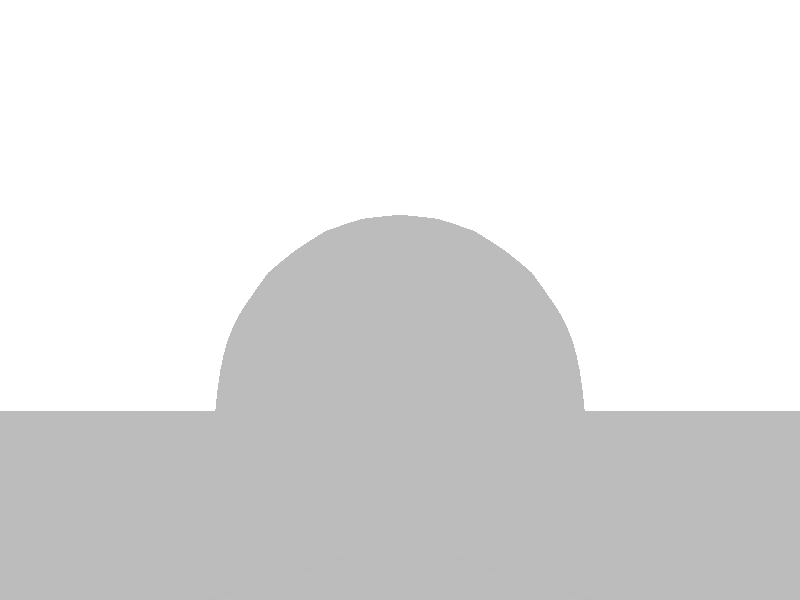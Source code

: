 #include "colors.inc"
background { rgb <1, 1, 1> }
camera {location <-0, 1.8, -0.5> sky <0,0,1>up <0,1,0> right <-1.33,0,0> angle 90look_at <0, 0, 0> }
mesh2 {
vertex_vectors { 4608, 
<-0.526224, -0.526224, -0.5>, 
<-0.601599, -0.406478, -0.5>, 
<-0.482677, -0.482677, -0.5>, 
<-0.673988, -0.284764, -0.5>, 
<-0.601599, -0.406478, -0.5>, 
<-0.556547, -0.361695, -0.5>, 
<-0.43832, -0.43832, -0.5>, 
<-0.482677, -0.482677, -0.5>, 
<-0.556547, -0.361695, -0.5>, 
<-0.601599, -0.406478, -0.5>, 
<-0.482677, -0.482677, -0.5>, 
<-0.556547, -0.361695, -0.5>, 
<-0.729202, -3.05567e-17, -0.5>, 
<-0.70335, -0.142718, -0.5>, 
<-0.633086, -0.080632, -0.5>, 
<-0.673988, -0.284764, -0.5>, 
<-0.70335, -0.142718, -0.5>, 
<-0.605453, -0.223167, -0.5>, 
<-0.536132, -0.161264, -0.5>, 
<-0.633086, -0.080632, -0.5>, 
<-0.605453, -0.223167, -0.5>, 
<-0.70335, -0.142718, -0.5>, 
<-0.633086, -0.080632, -0.5>, 
<-0.605453, -0.223167, -0.5>, 
<-0.322528, -0.322528, -0.5>, 
<-0.380424, -0.380424, -0.5>, 
<-0.42933, -0.241896, -0.5>, 
<-0.43832, -0.43832, -0.5>, 
<-0.380424, -0.380424, -0.5>, 
<-0.487226, -0.299792, -0.5>, 
<-0.536132, -0.161264, -0.5>, 
<-0.42933, -0.241896, -0.5>, 
<-0.487226, -0.299792, -0.5>, 
<-0.380424, -0.380424, -0.5>, 
<-0.42933, -0.241896, -0.5>, 
<-0.487226, -0.299792, -0.5>, 
<-0.673988, -0.284764, -0.5>, 
<-0.556547, -0.361695, -0.5>, 
<-0.605453, -0.223167, -0.5>, 
<-0.43832, -0.43832, -0.5>, 
<-0.556547, -0.361695, -0.5>, 
<-0.487226, -0.299792, -0.5>, 
<-0.536132, -0.161264, -0.5>, 
<-0.487226, -0.299792, -0.5>, 
<-0.605453, -0.223167, -0.5>, 
<-0.556547, -0.361695, -0.5>, 
<-0.487226, -0.299792, -0.5>, 
<-0.605453, -0.223167, -0.5>, 
<-0.526224, 0.526224, -0.5>, 
<-0.601599, 0.406478, -0.5>, 
<-0.482677, 0.482677, -0.5>, 
<-0.673988, 0.284764, -0.5>, 
<-0.601599, 0.406478, -0.5>, 
<-0.556547, 0.361695, -0.5>, 
<-0.43832, 0.43832, -0.5>, 
<-0.482677, 0.482677, -0.5>, 
<-0.556547, 0.361695, -0.5>, 
<-0.601599, 0.406478, -0.5>, 
<-0.482677, 0.482677, -0.5>, 
<-0.556547, 0.361695, -0.5>, 
<-0.729202, -3.05567e-17, -0.5>, 
<-0.70335, 0.142718, -0.5>, 
<-0.633086, 0.080632, -0.5>, 
<-0.673988, 0.284764, -0.5>, 
<-0.70335, 0.142718, -0.5>, 
<-0.605453, 0.223167, -0.5>, 
<-0.536132, 0.161264, -0.5>, 
<-0.633086, 0.080632, -0.5>, 
<-0.605453, 0.223167, -0.5>, 
<-0.70335, 0.142718, -0.5>, 
<-0.633086, 0.080632, -0.5>, 
<-0.605453, 0.223167, -0.5>, 
<-0.322528, 0.322528, -0.5>, 
<-0.380424, 0.380424, -0.5>, 
<-0.42933, 0.241896, -0.5>, 
<-0.43832, 0.43832, -0.5>, 
<-0.380424, 0.380424, -0.5>, 
<-0.487226, 0.299792, -0.5>, 
<-0.536132, 0.161264, -0.5>, 
<-0.42933, 0.241896, -0.5>, 
<-0.487226, 0.299792, -0.5>, 
<-0.380424, 0.380424, -0.5>, 
<-0.42933, 0.241896, -0.5>, 
<-0.487226, 0.299792, -0.5>, 
<-0.673988, 0.284764, -0.5>, 
<-0.556547, 0.361695, -0.5>, 
<-0.605453, 0.223167, -0.5>, 
<-0.43832, 0.43832, -0.5>, 
<-0.556547, 0.361695, -0.5>, 
<-0.487226, 0.299792, -0.5>, 
<-0.536132, 0.161264, -0.5>, 
<-0.487226, 0.299792, -0.5>, 
<-0.605453, 0.223167, -0.5>, 
<-0.556547, 0.361695, -0.5>, 
<-0.487226, 0.299792, -0.5>, 
<-0.605453, 0.223167, -0.5>, 
<-4.20302e-17, -1.95537e-16, -0.5>, 
<-0.080632, -0.080632, -0.5>, 
<-0.080632, 0.080632, -0.5>, 
<-0.161264, -0.161264, -0.5>, 
<-0.080632, -0.080632, -0.5>, 
<-0.161264, -1.24824e-16, -0.5>, 
<-0.161264, 0.161264, -0.5>, 
<-0.080632, 0.080632, -0.5>, 
<-0.161264, -1.24824e-16, -0.5>, 
<-0.080632, -0.080632, -0.5>, 
<-0.080632, 0.080632, -0.5>, 
<-0.161264, -1.24824e-16, -0.5>, 
<-0.322528, -0.322528, -0.5>, 
<-0.241896, -0.241896, -0.5>, 
<-0.322528, -0.161264, -0.5>, 
<-0.161264, -0.161264, -0.5>, 
<-0.241896, -0.241896, -0.5>, 
<-0.241896, -0.080632, -0.5>, 
<-0.322528, -6.05746e-17, -0.5>, 
<-0.322528, -0.161264, -0.5>, 
<-0.241896, -0.080632, -0.5>, 
<-0.241896, -0.241896, -0.5>, 
<-0.322528, -0.161264, -0.5>, 
<-0.241896, -0.080632, -0.5>, 
<-0.322528, 0.322528, -0.5>, 
<-0.241896, 0.241896, -0.5>, 
<-0.322528, 0.161264, -0.5>, 
<-0.161264, 0.161264, -0.5>, 
<-0.241896, 0.241896, -0.5>, 
<-0.241896, 0.080632, -0.5>, 
<-0.322528, -6.05746e-17, -0.5>, 
<-0.322528, 0.161264, -0.5>, 
<-0.241896, 0.080632, -0.5>, 
<-0.241896, 0.241896, -0.5>, 
<-0.322528, 0.161264, -0.5>, 
<-0.241896, 0.080632, -0.5>, 
<-0.161264, -0.161264, -0.5>, 
<-0.161264, -1.24824e-16, -0.5>, 
<-0.241896, -0.080632, -0.5>, 
<-0.161264, 0.161264, -0.5>, 
<-0.161264, -1.24824e-16, -0.5>, 
<-0.241896, 0.080632, -0.5>, 
<-0.322528, -6.05746e-17, -0.5>, 
<-0.241896, 0.080632, -0.5>, 
<-0.241896, -0.080632, -0.5>, 
<-0.161264, -1.24824e-16, -0.5>, 
<-0.241896, 0.080632, -0.5>, 
<-0.241896, -0.080632, -0.5>, 
<-0.729202, -3.05567e-17, -0.5>, 
<-0.633086, -0.080632, -0.5>, 
<-0.633086, 0.080632, -0.5>, 
<-0.536132, -0.161264, -0.5>, 
<-0.633086, -0.080632, -0.5>, 
<-0.536132, -6.93889e-17, -0.5>, 
<-0.536132, 0.161264, -0.5>, 
<-0.633086, 0.080632, -0.5>, 
<-0.536132, -6.93889e-17, -0.5>, 
<-0.633086, -0.080632, -0.5>, 
<-0.633086, 0.080632, -0.5>, 
<-0.536132, -6.93889e-17, -0.5>, 
<-0.322528, -0.322528, -0.5>, 
<-0.42933, -0.241896, -0.5>, 
<-0.322528, -0.161264, -0.5>, 
<-0.536132, -0.161264, -0.5>, 
<-0.42933, -0.241896, -0.5>, 
<-0.42933, -0.080632, -0.5>, 
<-0.322528, -6.05746e-17, -0.5>, 
<-0.322528, -0.161264, -0.5>, 
<-0.42933, -0.080632, -0.5>, 
<-0.42933, -0.241896, -0.5>, 
<-0.322528, -0.161264, -0.5>, 
<-0.42933, -0.080632, -0.5>, 
<-0.322528, 0.322528, -0.5>, 
<-0.322528, 0.161264, -0.5>, 
<-0.42933, 0.241896, -0.5>, 
<-0.322528, -6.05746e-17, -0.5>, 
<-0.322528, 0.161264, -0.5>, 
<-0.42933, 0.080632, -0.5>, 
<-0.536132, 0.161264, -0.5>, 
<-0.42933, 0.241896, -0.5>, 
<-0.42933, 0.080632, -0.5>, 
<-0.322528, 0.161264, -0.5>, 
<-0.42933, 0.241896, -0.5>, 
<-0.42933, 0.080632, -0.5>, 
<-0.536132, -0.161264, -0.5>, 
<-0.536132, -6.93889e-17, -0.5>, 
<-0.42933, -0.080632, -0.5>, 
<-0.322528, -6.05746e-17, -0.5>, 
<-0.42933, 0.080632, -0.5>, 
<-0.42933, -0.080632, -0.5>, 
<-0.536132, 0.161264, -0.5>, 
<-0.536132, -6.93889e-17, -0.5>, 
<-0.42933, 0.080632, -0.5>, 
<-0.536132, -6.93889e-17, -0.5>, 
<-0.42933, 0.080632, -0.5>, 
<-0.42933, -0.080632, -0.5>, 
<-0.526224, 0.526224, -0.5>, 
<-0.482677, 0.482677, -0.5>, 
<-0.406478, 0.601599, -0.5>, 
<-0.43832, 0.43832, -0.5>, 
<-0.482677, 0.482677, -0.5>, 
<-0.361695, 0.556547, -0.5>, 
<-0.284764, 0.673988, -0.5>, 
<-0.406478, 0.601599, -0.5>, 
<-0.361695, 0.556547, -0.5>, 
<-0.482677, 0.482677, -0.5>, 
<-0.406478, 0.601599, -0.5>, 
<-0.361695, 0.556547, -0.5>, 
<-0.322528, 0.322528, -0.5>, 
<-0.380424, 0.380424, -0.5>, 
<-0.241896, 0.42933, -0.5>, 
<-0.43832, 0.43832, -0.5>, 
<-0.380424, 0.380424, -0.5>, 
<-0.299792, 0.487226, -0.5>, 
<-0.161264, 0.536132, -0.5>, 
<-0.241896, 0.42933, -0.5>, 
<-0.299792, 0.487226, -0.5>, 
<-0.380424, 0.380424, -0.5>, 
<-0.241896, 0.42933, -0.5>, 
<-0.299792, 0.487226, -0.5>, 
<-3.26574e-17, 0.729202, -0.5>, 
<-0.142718, 0.70335, -0.5>, 
<-0.080632, 0.633086, -0.5>, 
<-0.284764, 0.673988, -0.5>, 
<-0.142718, 0.70335, -0.5>, 
<-0.223167, 0.605453, -0.5>, 
<-0.161264, 0.536132, -0.5>, 
<-0.080632, 0.633086, -0.5>, 
<-0.223167, 0.605453, -0.5>, 
<-0.142718, 0.70335, -0.5>, 
<-0.080632, 0.633086, -0.5>, 
<-0.223167, 0.605453, -0.5>, 
<-0.43832, 0.43832, -0.5>, 
<-0.361695, 0.556547, -0.5>, 
<-0.299792, 0.487226, -0.5>, 
<-0.284764, 0.673988, -0.5>, 
<-0.361695, 0.556547, -0.5>, 
<-0.223167, 0.605453, -0.5>, 
<-0.161264, 0.536132, -0.5>, 
<-0.223167, 0.605453, -0.5>, 
<-0.299792, 0.487226, -0.5>, 
<-0.361695, 0.556547, -0.5>, 
<-0.223167, 0.605453, -0.5>, 
<-0.299792, 0.487226, -0.5>, 
<0.526224, 0.526224, -0.5>, 
<0.406478, 0.601599, -0.5>, 
<0.482677, 0.482677, -0.5>, 
<0.284764, 0.673988, -0.5>, 
<0.406478, 0.601599, -0.5>, 
<0.361695, 0.556547, -0.5>, 
<0.43832, 0.43832, -0.5>, 
<0.482677, 0.482677, -0.5>, 
<0.361695, 0.556547, -0.5>, 
<0.406478, 0.601599, -0.5>, 
<0.482677, 0.482677, -0.5>, 
<0.361695, 0.556547, -0.5>, 
<-3.26574e-17, 0.729202, -0.5>, 
<0.142718, 0.70335, -0.5>, 
<0.080632, 0.633086, -0.5>, 
<0.284764, 0.673988, -0.5>, 
<0.142718, 0.70335, -0.5>, 
<0.223167, 0.605453, -0.5>, 
<0.161264, 0.536132, -0.5>, 
<0.080632, 0.633086, -0.5>, 
<0.223167, 0.605453, -0.5>, 
<0.142718, 0.70335, -0.5>, 
<0.080632, 0.633086, -0.5>, 
<0.223167, 0.605453, -0.5>, 
<0.322528, 0.322528, -0.5>, 
<0.380424, 0.380424, -0.5>, 
<0.241896, 0.42933, -0.5>, 
<0.43832, 0.43832, -0.5>, 
<0.380424, 0.380424, -0.5>, 
<0.299792, 0.487226, -0.5>, 
<0.161264, 0.536132, -0.5>, 
<0.241896, 0.42933, -0.5>, 
<0.299792, 0.487226, -0.5>, 
<0.380424, 0.380424, -0.5>, 
<0.241896, 0.42933, -0.5>, 
<0.299792, 0.487226, -0.5>, 
<0.284764, 0.673988, -0.5>, 
<0.361695, 0.556547, -0.5>, 
<0.223167, 0.605453, -0.5>, 
<0.43832, 0.43832, -0.5>, 
<0.361695, 0.556547, -0.5>, 
<0.299792, 0.487226, -0.5>, 
<0.161264, 0.536132, -0.5>, 
<0.299792, 0.487226, -0.5>, 
<0.223167, 0.605453, -0.5>, 
<0.361695, 0.556547, -0.5>, 
<0.299792, 0.487226, -0.5>, 
<0.223167, 0.605453, -0.5>, 
<-4.20302e-17, -1.95537e-16, -0.5>, 
<-0.080632, 0.080632, -0.5>, 
<0.080632, 0.080632, -0.5>, 
<-0.161264, 0.161264, -0.5>, 
<-0.080632, 0.080632, -0.5>, 
<-2.77556e-17, 0.161264, -0.5>, 
<0.161264, 0.161264, -0.5>, 
<0.080632, 0.080632, -0.5>, 
<-2.77556e-17, 0.161264, -0.5>, 
<-0.080632, 0.080632, -0.5>, 
<0.080632, 0.080632, -0.5>, 
<-2.77556e-17, 0.161264, -0.5>, 
<-0.322528, 0.322528, -0.5>, 
<-0.241896, 0.241896, -0.5>, 
<-0.161264, 0.322528, -0.5>, 
<-0.161264, 0.161264, -0.5>, 
<-0.241896, 0.241896, -0.5>, 
<-0.080632, 0.241896, -0.5>, 
<0, 0.322528, -0.5>, 
<-0.161264, 0.322528, -0.5>, 
<-0.080632, 0.241896, -0.5>, 
<-0.241896, 0.241896, -0.5>, 
<-0.161264, 0.322528, -0.5>, 
<-0.080632, 0.241896, -0.5>, 
<0.322528, 0.322528, -0.5>, 
<0.241896, 0.241896, -0.5>, 
<0.161264, 0.322528, -0.5>, 
<0.161264, 0.161264, -0.5>, 
<0.241896, 0.241896, -0.5>, 
<0.080632, 0.241896, -0.5>, 
<0, 0.322528, -0.5>, 
<0.161264, 0.322528, -0.5>, 
<0.080632, 0.241896, -0.5>, 
<0.241896, 0.241896, -0.5>, 
<0.161264, 0.322528, -0.5>, 
<0.080632, 0.241896, -0.5>, 
<-0.161264, 0.161264, -0.5>, 
<-2.77556e-17, 0.161264, -0.5>, 
<-0.080632, 0.241896, -0.5>, 
<0.161264, 0.161264, -0.5>, 
<-2.77556e-17, 0.161264, -0.5>, 
<0.080632, 0.241896, -0.5>, 
<0, 0.322528, -0.5>, 
<0.080632, 0.241896, -0.5>, 
<-0.080632, 0.241896, -0.5>, 
<-2.77556e-17, 0.161264, -0.5>, 
<0.080632, 0.241896, -0.5>, 
<-0.080632, 0.241896, -0.5>, 
<-0.322528, 0.322528, -0.5>, 
<-0.241896, 0.42933, -0.5>, 
<-0.161264, 0.322528, -0.5>, 
<-0.161264, 0.536132, -0.5>, 
<-0.241896, 0.42933, -0.5>, 
<-0.080632, 0.42933, -0.5>, 
<0, 0.322528, -0.5>, 
<-0.161264, 0.322528, -0.5>, 
<-0.080632, 0.42933, -0.5>, 
<-0.241896, 0.42933, -0.5>, 
<-0.161264, 0.322528, -0.5>, 
<-0.080632, 0.42933, -0.5>, 
<-3.26574e-17, 0.729202, -0.5>, 
<-0.080632, 0.633086, -0.5>, 
<0.080632, 0.633086, -0.5>, 
<-0.161264, 0.536132, -0.5>, 
<-0.080632, 0.633086, -0.5>, 
<-2.77556e-17, 0.536132, -0.5>, 
<0.161264, 0.536132, -0.5>, 
<0.080632, 0.633086, -0.5>, 
<-2.77556e-17, 0.536132, -0.5>, 
<-0.080632, 0.633086, -0.5>, 
<0.080632, 0.633086, -0.5>, 
<-2.77556e-17, 0.536132, -0.5>, 
<0.322528, 0.322528, -0.5>, 
<0.161264, 0.322528, -0.5>, 
<0.241896, 0.42933, -0.5>, 
<0, 0.322528, -0.5>, 
<0.161264, 0.322528, -0.5>, 
<0.080632, 0.42933, -0.5>, 
<0.161264, 0.536132, -0.5>, 
<0.241896, 0.42933, -0.5>, 
<0.080632, 0.42933, -0.5>, 
<0.161264, 0.322528, -0.5>, 
<0.241896, 0.42933, -0.5>, 
<0.080632, 0.42933, -0.5>, 
<-0.161264, 0.536132, -0.5>, 
<-0.080632, 0.42933, -0.5>, 
<-2.77556e-17, 0.536132, -0.5>, 
<0, 0.322528, -0.5>, 
<-0.080632, 0.42933, -0.5>, 
<0.080632, 0.42933, -0.5>, 
<0.161264, 0.536132, -0.5>, 
<0.080632, 0.42933, -0.5>, 
<-2.77556e-17, 0.536132, -0.5>, 
<-0.080632, 0.42933, -0.5>, 
<0.080632, 0.42933, -0.5>, 
<-2.77556e-17, 0.536132, -0.5>, 
<0.526224, -0.526224, -0.5>, 
<0.601599, -0.406478, -0.5>, 
<0.482677, -0.482677, -0.5>, 
<0.673988, -0.284764, -0.5>, 
<0.601599, -0.406478, -0.5>, 
<0.556547, -0.361695, -0.5>, 
<0.43832, -0.43832, -0.5>, 
<0.482677, -0.482677, -0.5>, 
<0.556547, -0.361695, -0.5>, 
<0.601599, -0.406478, -0.5>, 
<0.482677, -0.482677, -0.5>, 
<0.556547, -0.361695, -0.5>, 
<0.729202, 4.16344e-17, -0.5>, 
<0.70335, -0.142718, -0.5>, 
<0.633086, -0.080632, -0.5>, 
<0.673988, -0.284764, -0.5>, 
<0.70335, -0.142718, -0.5>, 
<0.605453, -0.223167, -0.5>, 
<0.536132, -0.161264, -0.5>, 
<0.633086, -0.080632, -0.5>, 
<0.605453, -0.223167, -0.5>, 
<0.70335, -0.142718, -0.5>, 
<0.633086, -0.080632, -0.5>, 
<0.605453, -0.223167, -0.5>, 
<0.322528, -0.322528, -0.5>, 
<0.380424, -0.380424, -0.5>, 
<0.42933, -0.241896, -0.5>, 
<0.43832, -0.43832, -0.5>, 
<0.380424, -0.380424, -0.5>, 
<0.487226, -0.299792, -0.5>, 
<0.536132, -0.161264, -0.5>, 
<0.42933, -0.241896, -0.5>, 
<0.487226, -0.299792, -0.5>, 
<0.380424, -0.380424, -0.5>, 
<0.42933, -0.241896, -0.5>, 
<0.487226, -0.299792, -0.5>, 
<0.673988, -0.284764, -0.5>, 
<0.556547, -0.361695, -0.5>, 
<0.605453, -0.223167, -0.5>, 
<0.43832, -0.43832, -0.5>, 
<0.556547, -0.361695, -0.5>, 
<0.487226, -0.299792, -0.5>, 
<0.536132, -0.161264, -0.5>, 
<0.487226, -0.299792, -0.5>, 
<0.605453, -0.223167, -0.5>, 
<0.556547, -0.361695, -0.5>, 
<0.487226, -0.299792, -0.5>, 
<0.605453, -0.223167, -0.5>, 
<0.526224, 0.526224, -0.5>, 
<0.482677, 0.482677, -0.5>, 
<0.601599, 0.406478, -0.5>, 
<0.43832, 0.43832, -0.5>, 
<0.482677, 0.482677, -0.5>, 
<0.556547, 0.361695, -0.5>, 
<0.673988, 0.284764, -0.5>, 
<0.601599, 0.406478, -0.5>, 
<0.556547, 0.361695, -0.5>, 
<0.482677, 0.482677, -0.5>, 
<0.601599, 0.406478, -0.5>, 
<0.556547, 0.361695, -0.5>, 
<0.322528, 0.322528, -0.5>, 
<0.380424, 0.380424, -0.5>, 
<0.42933, 0.241896, -0.5>, 
<0.43832, 0.43832, -0.5>, 
<0.380424, 0.380424, -0.5>, 
<0.487226, 0.299792, -0.5>, 
<0.536132, 0.161264, -0.5>, 
<0.42933, 0.241896, -0.5>, 
<0.487226, 0.299792, -0.5>, 
<0.380424, 0.380424, -0.5>, 
<0.42933, 0.241896, -0.5>, 
<0.487226, 0.299792, -0.5>, 
<0.729202, 4.16344e-17, -0.5>, 
<0.70335, 0.142718, -0.5>, 
<0.633086, 0.080632, -0.5>, 
<0.673988, 0.284764, -0.5>, 
<0.70335, 0.142718, -0.5>, 
<0.605453, 0.223167, -0.5>, 
<0.536132, 0.161264, -0.5>, 
<0.633086, 0.080632, -0.5>, 
<0.605453, 0.223167, -0.5>, 
<0.70335, 0.142718, -0.5>, 
<0.633086, 0.080632, -0.5>, 
<0.605453, 0.223167, -0.5>, 
<0.43832, 0.43832, -0.5>, 
<0.556547, 0.361695, -0.5>, 
<0.487226, 0.299792, -0.5>, 
<0.673988, 0.284764, -0.5>, 
<0.556547, 0.361695, -0.5>, 
<0.605453, 0.223167, -0.5>, 
<0.536132, 0.161264, -0.5>, 
<0.605453, 0.223167, -0.5>, 
<0.487226, 0.299792, -0.5>, 
<0.556547, 0.361695, -0.5>, 
<0.605453, 0.223167, -0.5>, 
<0.487226, 0.299792, -0.5>, 
<-4.20302e-17, -1.95537e-16, -0.5>, 
<0.080632, 0.080632, -0.5>, 
<0.080632, -0.080632, -0.5>, 
<0.161264, 0.161264, -0.5>, 
<0.080632, 0.080632, -0.5>, 
<0.161264, -1.11066e-16, -0.5>, 
<0.161264, -0.161264, -0.5>, 
<0.080632, -0.080632, -0.5>, 
<0.161264, -1.11066e-16, -0.5>, 
<0.080632, 0.080632, -0.5>, 
<0.080632, -0.080632, -0.5>, 
<0.161264, -1.11066e-16, -0.5>, 
<0.322528, 0.322528, -0.5>, 
<0.241896, 0.241896, -0.5>, 
<0.322528, 0.161264, -0.5>, 
<0.161264, 0.161264, -0.5>, 
<0.241896, 0.241896, -0.5>, 
<0.241896, 0.080632, -0.5>, 
<0.322528, -6.4268e-17, -0.5>, 
<0.322528, 0.161264, -0.5>, 
<0.241896, 0.080632, -0.5>, 
<0.241896, 0.241896, -0.5>, 
<0.322528, 0.161264, -0.5>, 
<0.241896, 0.080632, -0.5>, 
<0.322528, -0.322528, -0.5>, 
<0.241896, -0.241896, -0.5>, 
<0.322528, -0.161264, -0.5>, 
<0.161264, -0.161264, -0.5>, 
<0.241896, -0.241896, -0.5>, 
<0.241896, -0.080632, -0.5>, 
<0.322528, -6.4268e-17, -0.5>, 
<0.322528, -0.161264, -0.5>, 
<0.241896, -0.080632, -0.5>, 
<0.241896, -0.241896, -0.5>, 
<0.322528, -0.161264, -0.5>, 
<0.241896, -0.080632, -0.5>, 
<0.161264, 0.161264, -0.5>, 
<0.161264, -1.11066e-16, -0.5>, 
<0.241896, 0.080632, -0.5>, 
<0.161264, -0.161264, -0.5>, 
<0.161264, -1.11066e-16, -0.5>, 
<0.241896, -0.080632, -0.5>, 
<0.322528, -6.4268e-17, -0.5>, 
<0.241896, -0.080632, -0.5>, 
<0.241896, 0.080632, -0.5>, 
<0.161264, -1.11066e-16, -0.5>, 
<0.241896, -0.080632, -0.5>, 
<0.241896, 0.080632, -0.5>, 
<0.322528, 0.322528, -0.5>, 
<0.322528, 0.161264, -0.5>, 
<0.42933, 0.241896, -0.5>, 
<0.322528, -6.4268e-17, -0.5>, 
<0.322528, 0.161264, -0.5>, 
<0.42933, 0.080632, -0.5>, 
<0.536132, 0.161264, -0.5>, 
<0.42933, 0.241896, -0.5>, 
<0.42933, 0.080632, -0.5>, 
<0.322528, 0.161264, -0.5>, 
<0.42933, 0.241896, -0.5>, 
<0.42933, 0.080632, -0.5>, 
<0.729202, 4.16344e-17, -0.5>, 
<0.633086, -0.080632, -0.5>, 
<0.633086, 0.080632, -0.5>, 
<0.536132, -0.161264, -0.5>, 
<0.633086, -0.080632, -0.5>, 
<0.536132, 4.30211e-19, -0.5>, 
<0.536132, 0.161264, -0.5>, 
<0.633086, 0.080632, -0.5>, 
<0.536132, 4.30211e-19, -0.5>, 
<0.633086, -0.080632, -0.5>, 
<0.633086, 0.080632, -0.5>, 
<0.536132, 4.30211e-19, -0.5>, 
<0.322528, -0.322528, -0.5>, 
<0.42933, -0.241896, -0.5>, 
<0.322528, -0.161264, -0.5>, 
<0.536132, -0.161264, -0.5>, 
<0.42933, -0.241896, -0.5>, 
<0.42933, -0.080632, -0.5>, 
<0.322528, -6.4268e-17, -0.5>, 
<0.322528, -0.161264, -0.5>, 
<0.42933, -0.080632, -0.5>, 
<0.42933, -0.241896, -0.5>, 
<0.322528, -0.161264, -0.5>, 
<0.42933, -0.080632, -0.5>, 
<0.536132, -0.161264, -0.5>, 
<0.42933, -0.080632, -0.5>, 
<0.536132, 4.30211e-19, -0.5>, 
<0.322528, -6.4268e-17, -0.5>, 
<0.42933, 0.080632, -0.5>, 
<0.42933, -0.080632, -0.5>, 
<0.536132, 0.161264, -0.5>, 
<0.42933, 0.080632, -0.5>, 
<0.536132, 4.30211e-19, -0.5>, 
<0.42933, 0.080632, -0.5>, 
<0.42933, -0.080632, -0.5>, 
<0.536132, 4.30211e-19, -0.5>, 
<-0.526224, -0.526224, -0.5>, 
<-0.482677, -0.482677, -0.5>, 
<-0.406478, -0.601599, -0.5>, 
<-0.43832, -0.43832, -0.5>, 
<-0.482677, -0.482677, -0.5>, 
<-0.361695, -0.556547, -0.5>, 
<-0.284764, -0.673988, -0.5>, 
<-0.406478, -0.601599, -0.5>, 
<-0.361695, -0.556547, -0.5>, 
<-0.482677, -0.482677, -0.5>, 
<-0.406478, -0.601599, -0.5>, 
<-0.361695, -0.556547, -0.5>, 
<-0.322528, -0.322528, -0.5>, 
<-0.380424, -0.380424, -0.5>, 
<-0.241896, -0.42933, -0.5>, 
<-0.43832, -0.43832, -0.5>, 
<-0.380424, -0.380424, -0.5>, 
<-0.299792, -0.487226, -0.5>, 
<-0.161264, -0.536132, -0.5>, 
<-0.241896, -0.42933, -0.5>, 
<-0.299792, -0.487226, -0.5>, 
<-0.380424, -0.380424, -0.5>, 
<-0.241896, -0.42933, -0.5>, 
<-0.299792, -0.487226, -0.5>, 
<9.43427e-18, -0.729202, -0.5>, 
<-0.142718, -0.70335, -0.5>, 
<-0.080632, -0.633086, -0.5>, 
<-0.284764, -0.673988, -0.5>, 
<-0.142718, -0.70335, -0.5>, 
<-0.223167, -0.605453, -0.5>, 
<-0.161264, -0.536132, -0.5>, 
<-0.080632, -0.633086, -0.5>, 
<-0.223167, -0.605453, -0.5>, 
<-0.142718, -0.70335, -0.5>, 
<-0.080632, -0.633086, -0.5>, 
<-0.223167, -0.605453, -0.5>, 
<-0.43832, -0.43832, -0.5>, 
<-0.361695, -0.556547, -0.5>, 
<-0.299792, -0.487226, -0.5>, 
<-0.284764, -0.673988, -0.5>, 
<-0.361695, -0.556547, -0.5>, 
<-0.223167, -0.605453, -0.5>, 
<-0.161264, -0.536132, -0.5>, 
<-0.223167, -0.605453, -0.5>, 
<-0.299792, -0.487226, -0.5>, 
<-0.361695, -0.556547, -0.5>, 
<-0.223167, -0.605453, -0.5>, 
<-0.299792, -0.487226, -0.5>, 
<0.526224, -0.526224, -0.5>, 
<0.482677, -0.482677, -0.5>, 
<0.406478, -0.601599, -0.5>, 
<0.43832, -0.43832, -0.5>, 
<0.482677, -0.482677, -0.5>, 
<0.361695, -0.556547, -0.5>, 
<0.284764, -0.673988, -0.5>, 
<0.406478, -0.601599, -0.5>, 
<0.361695, -0.556547, -0.5>, 
<0.482677, -0.482677, -0.5>, 
<0.406478, -0.601599, -0.5>, 
<0.361695, -0.556547, -0.5>, 
<0.322528, -0.322528, -0.5>, 
<0.380424, -0.380424, -0.5>, 
<0.241896, -0.42933, -0.5>, 
<0.43832, -0.43832, -0.5>, 
<0.380424, -0.380424, -0.5>, 
<0.299792, -0.487226, -0.5>, 
<0.161264, -0.536132, -0.5>, 
<0.241896, -0.42933, -0.5>, 
<0.299792, -0.487226, -0.5>, 
<0.380424, -0.380424, -0.5>, 
<0.241896, -0.42933, -0.5>, 
<0.299792, -0.487226, -0.5>, 
<9.43427e-18, -0.729202, -0.5>, 
<0.142718, -0.70335, -0.5>, 
<0.080632, -0.633086, -0.5>, 
<0.284764, -0.673988, -0.5>, 
<0.142718, -0.70335, -0.5>, 
<0.223167, -0.605453, -0.5>, 
<0.161264, -0.536132, -0.5>, 
<0.080632, -0.633086, -0.5>, 
<0.223167, -0.605453, -0.5>, 
<0.142718, -0.70335, -0.5>, 
<0.080632, -0.633086, -0.5>, 
<0.223167, -0.605453, -0.5>, 
<0.43832, -0.43832, -0.5>, 
<0.361695, -0.556547, -0.5>, 
<0.299792, -0.487226, -0.5>, 
<0.284764, -0.673988, -0.5>, 
<0.361695, -0.556547, -0.5>, 
<0.223167, -0.605453, -0.5>, 
<0.161264, -0.536132, -0.5>, 
<0.223167, -0.605453, -0.5>, 
<0.299792, -0.487226, -0.5>, 
<0.361695, -0.556547, -0.5>, 
<0.223167, -0.605453, -0.5>, 
<0.299792, -0.487226, -0.5>, 
<-4.20302e-17, -1.95537e-16, -0.5>, 
<-0.080632, -0.080632, -0.5>, 
<0.080632, -0.080632, -0.5>, 
<-0.161264, -0.161264, -0.5>, 
<-0.080632, -0.080632, -0.5>, 
<-2.77556e-17, -0.161264, -0.5>, 
<0.161264, -0.161264, -0.5>, 
<0.080632, -0.080632, -0.5>, 
<-2.77556e-17, -0.161264, -0.5>, 
<-0.080632, -0.080632, -0.5>, 
<0.080632, -0.080632, -0.5>, 
<-2.77556e-17, -0.161264, -0.5>, 
<-0.322528, -0.322528, -0.5>, 
<-0.241896, -0.241896, -0.5>, 
<-0.161264, -0.322528, -0.5>, 
<-0.161264, -0.161264, -0.5>, 
<-0.241896, -0.241896, -0.5>, 
<-0.080632, -0.241896, -0.5>, 
<-2.3382e-17, -0.322528, -0.5>, 
<-0.161264, -0.322528, -0.5>, 
<-0.080632, -0.241896, -0.5>, 
<-0.241896, -0.241896, -0.5>, 
<-0.161264, -0.322528, -0.5>, 
<-0.080632, -0.241896, -0.5>, 
<0.322528, -0.322528, -0.5>, 
<0.241896, -0.241896, -0.5>, 
<0.161264, -0.322528, -0.5>, 
<0.161264, -0.161264, -0.5>, 
<0.241896, -0.241896, -0.5>, 
<0.080632, -0.241896, -0.5>, 
<-2.3382e-17, -0.322528, -0.5>, 
<0.161264, -0.322528, -0.5>, 
<0.080632, -0.241896, -0.5>, 
<0.241896, -0.241896, -0.5>, 
<0.161264, -0.322528, -0.5>, 
<0.080632, -0.241896, -0.5>, 
<-0.161264, -0.161264, -0.5>, 
<-2.77556e-17, -0.161264, -0.5>, 
<-0.080632, -0.241896, -0.5>, 
<0.161264, -0.161264, -0.5>, 
<-2.77556e-17, -0.161264, -0.5>, 
<0.080632, -0.241896, -0.5>, 
<-2.3382e-17, -0.322528, -0.5>, 
<0.080632, -0.241896, -0.5>, 
<-0.080632, -0.241896, -0.5>, 
<-2.77556e-17, -0.161264, -0.5>, 
<0.080632, -0.241896, -0.5>, 
<-0.080632, -0.241896, -0.5>, 
<-0.322528, -0.322528, -0.5>, 
<-0.241896, -0.42933, -0.5>, 
<-0.161264, -0.322528, -0.5>, 
<-0.161264, -0.536132, -0.5>, 
<-0.241896, -0.42933, -0.5>, 
<-0.080632, -0.42933, -0.5>, 
<-2.3382e-17, -0.322528, -0.5>, 
<-0.161264, -0.322528, -0.5>, 
<-0.080632, -0.42933, -0.5>, 
<-0.241896, -0.42933, -0.5>, 
<-0.161264, -0.322528, -0.5>, 
<-0.080632, -0.42933, -0.5>, 
<0.322528, -0.322528, -0.5>, 
<0.161264, -0.322528, -0.5>, 
<0.241896, -0.42933, -0.5>, 
<-2.3382e-17, -0.322528, -0.5>, 
<0.161264, -0.322528, -0.5>, 
<0.080632, -0.42933, -0.5>, 
<0.161264, -0.536132, -0.5>, 
<0.241896, -0.42933, -0.5>, 
<0.080632, -0.42933, -0.5>, 
<0.161264, -0.322528, -0.5>, 
<0.241896, -0.42933, -0.5>, 
<0.080632, -0.42933, -0.5>, 
<9.43427e-18, -0.729202, -0.5>, 
<-0.080632, -0.633086, -0.5>, 
<0.080632, -0.633086, -0.5>, 
<-0.161264, -0.536132, -0.5>, 
<-0.080632, -0.633086, -0.5>, 
<4.11016e-19, -0.536132, -0.5>, 
<0.161264, -0.536132, -0.5>, 
<0.080632, -0.633086, -0.5>, 
<4.11016e-19, -0.536132, -0.5>, 
<-0.080632, -0.633086, -0.5>, 
<0.080632, -0.633086, -0.5>, 
<4.11016e-19, -0.536132, -0.5>, 
<-0.161264, -0.536132, -0.5>, 
<-0.080632, -0.42933, -0.5>, 
<4.11016e-19, -0.536132, -0.5>, 
<-2.3382e-17, -0.322528, -0.5>, 
<-0.080632, -0.42933, -0.5>, 
<0.080632, -0.42933, -0.5>, 
<0.161264, -0.536132, -0.5>, 
<4.11016e-19, -0.536132, -0.5>, 
<0.080632, -0.42933, -0.5>, 
<-0.080632, -0.42933, -0.5>, 
<4.11016e-19, -0.536132, -0.5>, 
<0.080632, -0.42933, -0.5>, 
<-0.526224, -0.526224, -0.5>, 
<-0.601599, -0.406478, -0.5>, 
<-0.573684, -0.467728, -0.434189>, 
<-0.673988, -0.284764, -0.5>, 
<-0.601599, -0.406478, -0.5>, 
<-0.647629, -0.346801, -0.434178>, 
<-0.619146, -0.407686, -0.368407>, 
<-0.573684, -0.467728, -0.434189>, 
<-0.647629, -0.346801, -0.434178>, 
<-0.601599, -0.406478, -0.5>, 
<-0.573684, -0.467728, -0.434189>, 
<-0.647629, -0.346801, -0.434178>, 
<-0.729202, -3.05567e-17, -0.5>, 
<-0.70335, -0.142718, -0.5>, 
<-0.726566, -0.0693572, -0.434118>, 
<-0.673988, -0.284764, -0.5>, 
<-0.70335, -0.142718, -0.5>, 
<-0.698966, -0.21189, -0.434116>, 
<-0.721679, -0.13845, -0.368293>, 
<-0.726566, -0.0693572, -0.434118>, 
<-0.698966, -0.21189, -0.434116>, 
<-0.70335, -0.142718, -0.5>, 
<-0.726566, -0.0693572, -0.434118>, 
<-0.698966, -0.21189, -0.434116>, 
<-0.669211, -0.263645, -0.239562>, 
<-0.645553, -0.336366, -0.303826>, 
<-0.696805, -0.201424, -0.303777>, 
<-0.619146, -0.407686, -0.368407>, 
<-0.645553, -0.336366, -0.303826>, 
<-0.673454, -0.274236, -0.368217>, 
<-0.721679, -0.13845, -0.368293>, 
<-0.696805, -0.201424, -0.303777>, 
<-0.673454, -0.274236, -0.368217>, 
<-0.645553, -0.336366, -0.303826>, 
<-0.696805, -0.201424, -0.303777>, 
<-0.673454, -0.274236, -0.368217>, 
<-0.673988, -0.284764, -0.5>, 
<-0.647629, -0.346801, -0.434178>, 
<-0.698966, -0.21189, -0.434116>, 
<-0.619146, -0.407686, -0.368407>, 
<-0.647629, -0.346801, -0.434178>, 
<-0.673454, -0.274236, -0.368217>, 
<-0.721679, -0.13845, -0.368293>, 
<-0.673454, -0.274236, -0.368217>, 
<-0.698966, -0.21189, -0.434116>, 
<-0.647629, -0.346801, -0.434178>, 
<-0.673454, -0.274236, -0.368217>, 
<-0.698966, -0.21189, -0.434116>, 
<-0.526224, 0.526224, -0.5>, 
<-0.601599, 0.406478, -0.5>, 
<-0.573684, 0.467728, -0.434189>, 
<-0.673988, 0.284764, -0.5>, 
<-0.601599, 0.406478, -0.5>, 
<-0.647629, 0.346801, -0.434178>, 
<-0.619146, 0.407686, -0.368407>, 
<-0.573684, 0.467728, -0.434189>, 
<-0.647629, 0.346801, -0.434178>, 
<-0.601599, 0.406478, -0.5>, 
<-0.573684, 0.467728, -0.434189>, 
<-0.647629, 0.346801, -0.434178>, 
<-0.729202, -3.05567e-17, -0.5>, 
<-0.70335, 0.142718, -0.5>, 
<-0.726566, 0.0693572, -0.434118>, 
<-0.673988, 0.284764, -0.5>, 
<-0.70335, 0.142718, -0.5>, 
<-0.698966, 0.21189, -0.434116>, 
<-0.721679, 0.13845, -0.368293>, 
<-0.726566, 0.0693572, -0.434118>, 
<-0.698966, 0.21189, -0.434116>, 
<-0.70335, 0.142718, -0.5>, 
<-0.726566, 0.0693572, -0.434118>, 
<-0.698966, 0.21189, -0.434116>, 
<-0.669211, 0.263645, -0.239562>, 
<-0.645553, 0.336366, -0.303826>, 
<-0.696805, 0.201424, -0.303777>, 
<-0.619146, 0.407686, -0.368407>, 
<-0.645553, 0.336366, -0.303826>, 
<-0.673454, 0.274236, -0.368217>, 
<-0.721679, 0.13845, -0.368293>, 
<-0.696805, 0.201424, -0.303777>, 
<-0.673454, 0.274236, -0.368217>, 
<-0.645553, 0.336366, -0.303826>, 
<-0.696805, 0.201424, -0.303777>, 
<-0.673454, 0.274236, -0.368217>, 
<-0.673988, 0.284764, -0.5>, 
<-0.647629, 0.346801, -0.434178>, 
<-0.698966, 0.21189, -0.434116>, 
<-0.619146, 0.407686, -0.368407>, 
<-0.647629, 0.346801, -0.434178>, 
<-0.673454, 0.274236, -0.368217>, 
<-0.721679, 0.13845, -0.368293>, 
<-0.673454, 0.274236, -0.368217>, 
<-0.698966, 0.21189, -0.434116>, 
<-0.647629, 0.346801, -0.434178>, 
<-0.673454, 0.274236, -0.368217>, 
<-0.698966, 0.21189, -0.434116>, 
<-0.630337, -4.43512e-17, -0.0329958>, 
<-0.650587, -0.0669181, -0.0803414>, 
<-0.650587, 0.0669181, -0.0803414>, 
<-0.66875, -0.133615, -0.128575>, 
<-0.650587, -0.0669181, -0.0803414>, 
<-0.671115, -1.39323e-17, -0.127636>, 
<-0.66875, 0.133615, -0.128575>, 
<-0.650587, 0.0669181, -0.0803414>, 
<-0.671115, -1.39323e-17, -0.127636>, 
<-0.650587, -0.0669181, -0.0803414>, 
<-0.650587, 0.0669181, -0.0803414>, 
<-0.671115, -1.39323e-17, -0.127636>, 
<-0.669211, -0.263645, -0.239562>, 
<-0.670133, -0.198975, -0.183757>, 
<-0.694613, -0.132333, -0.235561>, 
<-0.66875, -0.133615, -0.128575>, 
<-0.670133, -0.198975, -0.183757>, 
<-0.692592, -0.0668944, -0.18041>, 
<-0.714414, -2.9495e-17, -0.232828>, 
<-0.694613, -0.132333, -0.235561>, 
<-0.692592, -0.0668944, -0.18041>, 
<-0.670133, -0.198975, -0.183757>, 
<-0.694613, -0.132333, -0.235561>, 
<-0.692592, -0.0668944, -0.18041>, 
<-0.669211, 0.263645, -0.239562>, 
<-0.670133, 0.198975, -0.183757>, 
<-0.694613, 0.132333, -0.235561>, 
<-0.66875, 0.133615, -0.128575>, 
<-0.670133, 0.198975, -0.183757>, 
<-0.692592, 0.0668944, -0.18041>, 
<-0.714414, -2.9495e-17, -0.232828>, 
<-0.694613, 0.132333, -0.235561>, 
<-0.692592, 0.0668944, -0.18041>, 
<-0.670133, 0.198975, -0.183757>, 
<-0.694613, 0.132333, -0.235561>, 
<-0.692592, 0.0668944, -0.18041>, 
<-0.66875, -0.133615, -0.128575>, 
<-0.671115, -1.39323e-17, -0.127636>, 
<-0.692592, -0.0668944, -0.18041>, 
<-0.66875, 0.133615, -0.128575>, 
<-0.671115, -1.39323e-17, -0.127636>, 
<-0.692592, 0.0668944, -0.18041>, 
<-0.714414, -2.9495e-17, -0.232828>, 
<-0.692592, 0.0668944, -0.18041>, 
<-0.692592, -0.0668944, -0.18041>, 
<-0.671115, -1.39323e-17, -0.127636>, 
<-0.692592, 0.0668944, -0.18041>, 
<-0.692592, -0.0668944, -0.18041>, 
<-0.729202, -3.05567e-17, -0.5>, 
<-0.726566, -0.0693572, -0.434118>, 
<-0.726566, 0.0693572, -0.434118>, 
<-0.721679, -0.13845, -0.368293>, 
<-0.726566, -0.0693572, -0.434118>, 
<-0.724794, -8.29595e-17, -0.368153>, 
<-0.721679, 0.13845, -0.368293>, 
<-0.726566, 0.0693572, -0.434118>, 
<-0.724794, -8.29595e-17, -0.368153>, 
<-0.726566, -0.0693572, -0.434118>, 
<-0.726566, 0.0693572, -0.434118>, 
<-0.724794, -8.29595e-17, -0.368153>, 
<-0.669211, -0.263645, -0.239562>, 
<-0.696805, -0.201424, -0.303777>, 
<-0.694613, -0.132333, -0.235561>, 
<-0.721679, -0.13845, -0.368293>, 
<-0.696805, -0.201424, -0.303777>, 
<-0.71958, -0.0693671, -0.300359>, 
<-0.714414, -2.9495e-17, -0.232828>, 
<-0.694613, -0.132333, -0.235561>, 
<-0.71958, -0.0693671, -0.300359>, 
<-0.696805, -0.201424, -0.303777>, 
<-0.694613, -0.132333, -0.235561>, 
<-0.71958, -0.0693671, -0.300359>, 
<-0.669211, 0.263645, -0.239562>, 
<-0.694613, 0.132333, -0.235561>, 
<-0.696805, 0.201424, -0.303777>, 
<-0.714414, -2.9495e-17, -0.232828>, 
<-0.694613, 0.132333, -0.235561>, 
<-0.71958, 0.0693671, -0.300359>, 
<-0.721679, 0.13845, -0.368293>, 
<-0.696805, 0.201424, -0.303777>, 
<-0.71958, 0.0693671, -0.300359>, 
<-0.694613, 0.132333, -0.235561>, 
<-0.696805, 0.201424, -0.303777>, 
<-0.71958, 0.0693671, -0.300359>, 
<-0.721679, -0.13845, -0.368293>, 
<-0.724794, -8.29595e-17, -0.368153>, 
<-0.71958, -0.0693671, -0.300359>, 
<-0.714414, -2.9495e-17, -0.232828>, 
<-0.71958, 0.0693671, -0.300359>, 
<-0.71958, -0.0693671, -0.300359>, 
<-0.721679, 0.13845, -0.368293>, 
<-0.724794, -8.29595e-17, -0.368153>, 
<-0.71958, 0.0693671, -0.300359>, 
<-0.724794, -8.29595e-17, -0.368153>, 
<-0.71958, 0.0693671, -0.300359>, 
<-0.71958, -0.0693671, -0.300359>, 
<-0.526224, 0.526224, -0.5>, 
<-0.573684, 0.467728, -0.434189>, 
<-0.524367, 0.524367, -0.399755>, 
<-0.619146, 0.407686, -0.368407>, 
<-0.573684, 0.467728, -0.434189>, 
<-0.571179, 0.465171, -0.333898>, 
<-0.52049, 0.52049, -0.299734>, 
<-0.524367, 0.524367, -0.399755>, 
<-0.571179, 0.465171, -0.333898>, 
<-0.573684, 0.467728, -0.434189>, 
<-0.524367, 0.524367, -0.399755>, 
<-0.571179, 0.465171, -0.333898>, 
<-0.669211, 0.263645, -0.239562>, 
<-0.645553, 0.336366, -0.303826>, 
<-0.630227, 0.324493, -0.204114>, 
<-0.619146, 0.407686, -0.368407>, 
<-0.645553, 0.336366, -0.303826>, 
<-0.605376, 0.396807, -0.268616>, 
<-0.588609, 0.384011, -0.169447>, 
<-0.630227, 0.324493, -0.204114>, 
<-0.605376, 0.396807, -0.268616>, 
<-0.645553, 0.336366, -0.303826>, 
<-0.630227, 0.324493, -0.204114>, 
<-0.605376, 0.396807, -0.268616>, 
<-0.480625, 0.480625, -0.107715>, 
<-0.50168, 0.50168, -0.203266>, 
<-0.535689, 0.433168, -0.138053>, 
<-0.52049, 0.52049, -0.299734>, 
<-0.50168, 0.50168, -0.203266>, 
<-0.555886, 0.453324, -0.234172>, 
<-0.588609, 0.384011, -0.169447>, 
<-0.535689, 0.433168, -0.138053>, 
<-0.555886, 0.453324, -0.234172>, 
<-0.50168, 0.50168, -0.203266>, 
<-0.535689, 0.433168, -0.138053>, 
<-0.555886, 0.453324, -0.234172>, 
<-0.619146, 0.407686, -0.368407>, 
<-0.571179, 0.465171, -0.333898>, 
<-0.605376, 0.396807, -0.268616>, 
<-0.52049, 0.52049, -0.299734>, 
<-0.571179, 0.465171, -0.333898>, 
<-0.555886, 0.453324, -0.234172>, 
<-0.588609, 0.384011, -0.169447>, 
<-0.555886, 0.453324, -0.234172>, 
<-0.605376, 0.396807, -0.268616>, 
<-0.571179, 0.465171, -0.333898>, 
<-0.555886, 0.453324, -0.234172>, 
<-0.605376, 0.396807, -0.268616>, 
<-0.302917, 0.302917, 0.208593>, 
<-0.355408, 0.355408, 0.138843>, 
<-0.357412, 0.272556, 0.189751>, 
<-0.406477, 0.406477, 0.0670406>, 
<-0.355408, 0.355408, 0.138843>, 
<-0.409482, 0.324579, 0.119189>, 
<-0.410928, 0.241435, 0.169429>, 
<-0.357412, 0.272556, 0.189751>, 
<-0.409482, 0.324579, 0.119189>, 
<-0.355408, 0.355408, 0.138843>, 
<-0.357412, 0.272556, 0.189751>, 
<-0.409482, 0.324579, 0.119189>, 
<-0.480625, 0.480625, -0.107715>, 
<-0.444539, 0.444539, -0.0194974>, 
<-0.496451, 0.409715, -0.0451012>, 
<-0.406477, 0.406477, 0.0670406>, 
<-0.444539, 0.444539, -0.0194974>, 
<-0.45907, 0.372378, 0.0422482>, 
<-0.510135, 0.337077, 0.016022>, 
<-0.496451, 0.409715, -0.0451012>, 
<-0.45907, 0.372378, 0.0422482>, 
<-0.444539, 0.444539, -0.0194974>, 
<-0.496451, 0.409715, -0.0451012>, 
<-0.45907, 0.372378, 0.0422482>, 
<-0.505099, 0.170583, 0.113296>, 
<-0.458676, 0.206319, 0.142088>, 
<-0.508623, 0.254324, 0.0655169>, 
<-0.410928, 0.241435, 0.169429>, 
<-0.458676, 0.206319, 0.142088>, 
<-0.461543, 0.289883, 0.0937415>, 
<-0.510135, 0.337077, 0.016022>, 
<-0.508623, 0.254324, 0.0655169>, 
<-0.461543, 0.289883, 0.0937415>, 
<-0.458676, 0.206319, 0.142088>, 
<-0.508623, 0.254324, 0.0655169>, 
<-0.461543, 0.289883, 0.0937415>, 
<-0.406477, 0.406477, 0.0670406>, 
<-0.409482, 0.324579, 0.119189>, 
<-0.45907, 0.372378, 0.0422482>, 
<-0.410928, 0.241435, 0.169429>, 
<-0.409482, 0.324579, 0.119189>, 
<-0.461543, 0.289883, 0.0937415>, 
<-0.510135, 0.337077, 0.016022>, 
<-0.461543, 0.289883, 0.0937415>, 
<-0.45907, 0.372378, 0.0422482>, 
<-0.409482, 0.324579, 0.119189>, 
<-0.461543, 0.289883, 0.0937415>, 
<-0.45907, 0.372378, 0.0422482>, 
<-0.630337, -4.43512e-17, -0.0329958>, 
<-0.650587, 0.0669181, -0.0803414>, 
<-0.605086, 0.0435579, 0.00752378>, 
<-0.66875, 0.133615, -0.128575>, 
<-0.650587, 0.0669181, -0.0803414>, 
<-0.624705, 0.110514, -0.0401303>, 
<-0.578126, 0.0869834, 0.0469944>, 
<-0.605086, 0.0435579, 0.00752378>, 
<-0.624705, 0.110514, -0.0401303>, 
<-0.650587, 0.0669181, -0.0803414>, 
<-0.605086, 0.0435579, 0.00752378>, 
<-0.624705, 0.110514, -0.0401303>, 
<-0.669211, 0.263645, -0.239562>, 
<-0.670133, 0.198975, -0.183757>, 
<-0.640327, 0.246761, -0.145608>, 
<-0.66875, 0.133615, -0.128575>, 
<-0.670133, 0.198975, -0.183757>, 
<-0.639587, 0.181438, -0.0902156>, 
<-0.608361, 0.228689, -0.0528071>, 
<-0.640327, 0.246761, -0.145608>, 
<-0.639587, 0.181438, -0.0902156>, 
<-0.670133, 0.198975, -0.183757>, 
<-0.640327, 0.246761, -0.145608>, 
<-0.639587, 0.181438, -0.0902156>, 
<-0.505099, 0.170583, 0.113296>, 
<-0.542369, 0.128971, 0.0807645>, 
<-0.55793, 0.200067, 0.0311282>, 
<-0.578126, 0.0869834, 0.0469944>, 
<-0.542369, 0.128971, 0.0807645>, 
<-0.594224, 0.158093, -0.00228845>, 
<-0.608361, 0.228689, -0.0528071>, 
<-0.55793, 0.200067, 0.0311282>, 
<-0.594224, 0.158093, -0.00228845>, 
<-0.542369, 0.128971, 0.0807645>, 
<-0.55793, 0.200067, 0.0311282>, 
<-0.594224, 0.158093, -0.00228845>, 
<-0.66875, 0.133615, -0.128575>, 
<-0.624705, 0.110514, -0.0401303>, 
<-0.639587, 0.181438, -0.0902156>, 
<-0.578126, 0.0869834, 0.0469944>, 
<-0.624705, 0.110514, -0.0401303>, 
<-0.594224, 0.158093, -0.00228845>, 
<-0.608361, 0.228689, -0.0528071>, 
<-0.594224, 0.158093, -0.00228845>, 
<-0.639587, 0.181438, -0.0902156>, 
<-0.624705, 0.110514, -0.0401303>, 
<-0.594224, 0.158093, -0.00228845>, 
<-0.639587, 0.181438, -0.0902156>, 
<-0.669211, 0.263645, -0.239562>, 
<-0.630227, 0.324493, -0.204114>, 
<-0.640327, 0.246761, -0.145608>, 
<-0.588609, 0.384011, -0.169447>, 
<-0.630227, 0.324493, -0.204114>, 
<-0.599815, 0.307014, -0.110492>, 
<-0.608361, 0.228689, -0.0528071>, 
<-0.640327, 0.246761, -0.145608>, 
<-0.599815, 0.307014, -0.110492>, 
<-0.630227, 0.324493, -0.204114>, 
<-0.640327, 0.246761, -0.145608>, 
<-0.599815, 0.307014, -0.110492>, 
<-0.480625, 0.480625, -0.107715>, 
<-0.535689, 0.433168, -0.138053>, 
<-0.496451, 0.409715, -0.0451012>, 
<-0.588609, 0.384011, -0.169447>, 
<-0.535689, 0.433168, -0.138053>, 
<-0.550669, 0.361363, -0.075972>, 
<-0.510135, 0.337077, 0.016022>, 
<-0.496451, 0.409715, -0.0451012>, 
<-0.550669, 0.361363, -0.075972>, 
<-0.535689, 0.433168, -0.138053>, 
<-0.496451, 0.409715, -0.0451012>, 
<-0.550669, 0.361363, -0.075972>, 
<-0.505099, 0.170583, 0.113296>, 
<-0.55793, 0.200067, 0.0311282>, 
<-0.508623, 0.254324, 0.0655169>, 
<-0.608361, 0.228689, -0.0528071>, 
<-0.55793, 0.200067, 0.0311282>, 
<-0.560329, 0.283411, -0.0176737>, 
<-0.510135, 0.337077, 0.016022>, 
<-0.508623, 0.254324, 0.0655169>, 
<-0.560329, 0.283411, -0.0176737>, 
<-0.55793, 0.200067, 0.0311282>, 
<-0.508623, 0.254324, 0.0655169>, 
<-0.560329, 0.283411, -0.0176737>, 
<-0.588609, 0.384011, -0.169447>, 
<-0.599815, 0.307014, -0.110492>, 
<-0.550669, 0.361363, -0.075972>, 
<-0.608361, 0.228689, -0.0528071>, 
<-0.599815, 0.307014, -0.110492>, 
<-0.560329, 0.283411, -0.0176737>, 
<-0.510135, 0.337077, 0.016022>, 
<-0.560329, 0.283411, -0.0176737>, 
<-0.550669, 0.361363, -0.075972>, 
<-0.599815, 0.307014, -0.110492>, 
<-0.560329, 0.283411, -0.0176737>, 
<-0.550669, 0.361363, -0.075972>, 
<-0.302917, -0.302917, 0.208593>, 
<-0.315731, -0.229424, 0.230581>, 
<-0.357412, -0.272556, 0.189751>, 
<-0.32753, -0.155195, 0.250668>, 
<-0.315731, -0.229424, 0.230581>, 
<-0.369761, -0.198602, 0.210869>, 
<-0.410928, -0.241435, 0.169429>, 
<-0.357412, -0.272556, 0.189751>, 
<-0.369761, -0.198602, 0.210869>, 
<-0.315731, -0.229424, 0.230581>, 
<-0.357412, -0.272556, 0.189751>, 
<-0.369761, -0.198602, 0.210869>, 
<-0.336654, -7.61598e-18, 0.264312>, 
<-0.332607, -0.0777132, 0.258449>, 
<-0.383219, -0.0433453, 0.232978>, 
<-0.32753, -0.155195, 0.250668>, 
<-0.332607, -0.0777132, 0.258449>, 
<-0.378633, -0.121039, 0.226123>, 
<-0.42875, -0.0865839, 0.200045>, 
<-0.383219, -0.0433453, 0.232978>, 
<-0.378633, -0.121039, 0.226123>, 
<-0.332607, -0.0777132, 0.258449>, 
<-0.383219, -0.0433453, 0.232978>, 
<-0.378633, -0.121039, 0.226123>, 
<-0.505099, -0.170583, 0.113296>, 
<-0.458676, -0.206319, 0.142088>, 
<-0.467597, -0.128763, 0.157417>, 
<-0.410928, -0.241435, 0.169429>, 
<-0.458676, -0.206319, 0.142088>, 
<-0.420554, -0.164291, 0.185683>, 
<-0.42875, -0.0865839, 0.200045>, 
<-0.467597, -0.128763, 0.157417>, 
<-0.420554, -0.164291, 0.185683>, 
<-0.458676, -0.206319, 0.142088>, 
<-0.467597, -0.128763, 0.157417>, 
<-0.420554, -0.164291, 0.185683>, 
<-0.32753, -0.155195, 0.250668>, 
<-0.369761, -0.198602, 0.210869>, 
<-0.378633, -0.121039, 0.226123>, 
<-0.410928, -0.241435, 0.169429>, 
<-0.369761, -0.198602, 0.210869>, 
<-0.420554, -0.164291, 0.185683>, 
<-0.42875, -0.0865839, 0.200045>, 
<-0.420554, -0.164291, 0.185683>, 
<-0.378633, -0.121039, 0.226123>, 
<-0.369761, -0.198602, 0.210869>, 
<-0.420554, -0.164291, 0.185683>, 
<-0.378633, -0.121039, 0.226123>, 
<-0.302917, 0.302917, 0.208593>, 
<-0.357412, 0.272556, 0.189751>, 
<-0.315731, 0.229424, 0.230581>, 
<-0.410928, 0.241435, 0.169429>, 
<-0.357412, 0.272556, 0.189751>, 
<-0.369761, 0.198602, 0.210869>, 
<-0.32753, 0.155195, 0.250668>, 
<-0.315731, 0.229424, 0.230581>, 
<-0.369761, 0.198602, 0.210869>, 
<-0.357412, 0.272556, 0.189751>, 
<-0.315731, 0.229424, 0.230581>, 
<-0.369761, 0.198602, 0.210869>, 
<-0.505099, 0.170583, 0.113296>, 
<-0.458676, 0.206319, 0.142088>, 
<-0.467597, 0.128763, 0.157417>, 
<-0.410928, 0.241435, 0.169429>, 
<-0.458676, 0.206319, 0.142088>, 
<-0.420554, 0.164291, 0.185683>, 
<-0.42875, 0.0865839, 0.200045>, 
<-0.467597, 0.128763, 0.157417>, 
<-0.420554, 0.164291, 0.185683>, 
<-0.458676, 0.206319, 0.142088>, 
<-0.467597, 0.128763, 0.157417>, 
<-0.420554, 0.164291, 0.185683>, 
<-0.336654, -7.61598e-18, 0.264312>, 
<-0.332607, 0.0777132, 0.258449>, 
<-0.383219, 0.0433453, 0.232978>, 
<-0.32753, 0.155195, 0.250668>, 
<-0.332607, 0.0777132, 0.258449>, 
<-0.378633, 0.121039, 0.226123>, 
<-0.42875, 0.0865839, 0.200045>, 
<-0.383219, 0.0433453, 0.232978>, 
<-0.378633, 0.121039, 0.226123>, 
<-0.332607, 0.0777132, 0.258449>, 
<-0.383219, 0.0433453, 0.232978>, 
<-0.378633, 0.121039, 0.226123>, 
<-0.410928, 0.241435, 0.169429>, 
<-0.369761, 0.198602, 0.210869>, 
<-0.420554, 0.164291, 0.185683>, 
<-0.32753, 0.155195, 0.250668>, 
<-0.369761, 0.198602, 0.210869>, 
<-0.378633, 0.121039, 0.226123>, 
<-0.42875, 0.0865839, 0.200045>, 
<-0.378633, 0.121039, 0.226123>, 
<-0.420554, 0.164291, 0.185683>, 
<-0.369761, 0.198602, 0.210869>, 
<-0.378633, 0.121039, 0.226123>, 
<-0.420554, 0.164291, 0.185683>, 
<-0.630337, -4.43512e-17, -0.0329958>, 
<-0.605086, 0.0435579, 0.00752378>, 
<-0.605086, -0.0435579, 0.00752378>, 
<-0.578126, 0.0869834, 0.0469944>, 
<-0.605086, 0.0435579, 0.00752378>, 
<-0.57909, 8.31485e-20, 0.0476806>, 
<-0.578126, -0.0869834, 0.0469944>, 
<-0.605086, -0.0435579, 0.00752378>, 
<-0.57909, 8.31485e-20, 0.0476806>, 
<-0.605086, 0.0435579, 0.00752378>, 
<-0.605086, -0.0435579, 0.00752378>, 
<-0.57909, 8.31485e-20, 0.0476806>, 
<-0.505099, 0.170583, 0.113296>, 
<-0.542369, 0.128971, 0.0807645>, 
<-0.512411, 0.0854514, 0.121227>, 
<-0.578126, 0.0869834, 0.0469944>, 
<-0.542369, 0.128971, 0.0807645>, 
<-0.548692, 0.0435448, 0.0877575>, 
<-0.517873, 2.76082e-17, 0.127374>, 
<-0.512411, 0.0854514, 0.121227>, 
<-0.548692, 0.0435448, 0.0877575>, 
<-0.542369, 0.128971, 0.0807645>, 
<-0.512411, 0.0854514, 0.121227>, 
<-0.548692, 0.0435448, 0.0877575>, 
<-0.505099, -0.170583, 0.113296>, 
<-0.542369, -0.128971, 0.0807645>, 
<-0.512411, -0.0854514, 0.121227>, 
<-0.578126, -0.0869834, 0.0469944>, 
<-0.542369, -0.128971, 0.0807645>, 
<-0.548692, -0.0435448, 0.0877575>, 
<-0.517873, 2.76082e-17, 0.127374>, 
<-0.512411, -0.0854514, 0.121227>, 
<-0.548692, -0.0435448, 0.0877575>, 
<-0.542369, -0.128971, 0.0807645>, 
<-0.512411, -0.0854514, 0.121227>, 
<-0.548692, -0.0435448, 0.0877575>, 
<-0.578126, 0.0869834, 0.0469944>, 
<-0.57909, 8.31485e-20, 0.0476806>, 
<-0.548692, 0.0435448, 0.0877575>, 
<-0.578126, -0.0869834, 0.0469944>, 
<-0.57909, 8.31485e-20, 0.0476806>, 
<-0.548692, -0.0435448, 0.0877575>, 
<-0.517873, 2.76082e-17, 0.127374>, 
<-0.548692, -0.0435448, 0.0877575>, 
<-0.548692, 0.0435448, 0.0877575>, 
<-0.57909, 8.31485e-20, 0.0476806>, 
<-0.548692, -0.0435448, 0.0877575>, 
<-0.548692, 0.0435448, 0.0877575>, 
<-0.505099, 0.170583, 0.113296>, 
<-0.512411, 0.0854514, 0.121227>, 
<-0.467597, 0.128763, 0.157417>, 
<-0.517873, 2.76082e-17, 0.127374>, 
<-0.512411, 0.0854514, 0.121227>, 
<-0.473975, 0.0433491, 0.164458>, 
<-0.42875, 0.0865839, 0.200045>, 
<-0.467597, 0.128763, 0.157417>, 
<-0.473975, 0.0433491, 0.164458>, 
<-0.512411, 0.0854514, 0.121227>, 
<-0.467597, 0.128763, 0.157417>, 
<-0.473975, 0.0433491, 0.164458>, 
<-0.336654, -7.61598e-18, 0.264312>, 
<-0.383219, -0.0433453, 0.232978>, 
<-0.383219, 0.0433453, 0.232978>, 
<-0.42875, -0.0865839, 0.200045>, 
<-0.383219, -0.0433453, 0.232978>, 
<-0.429502, 6.97617e-18, 0.201039>, 
<-0.42875, 0.0865839, 0.200045>, 
<-0.383219, 0.0433453, 0.232978>, 
<-0.429502, 6.97617e-18, 0.201039>, 
<-0.383219, -0.0433453, 0.232978>, 
<-0.383219, 0.0433453, 0.232978>, 
<-0.429502, 6.97617e-18, 0.201039>, 
<-0.505099, -0.170583, 0.113296>, 
<-0.467597, -0.128763, 0.157417>, 
<-0.512411, -0.0854514, 0.121227>, 
<-0.42875, -0.0865839, 0.200045>, 
<-0.467597, -0.128763, 0.157417>, 
<-0.473975, -0.0433491, 0.164458>, 
<-0.517873, 2.76082e-17, 0.127374>, 
<-0.512411, -0.0854514, 0.121227>, 
<-0.473975, -0.0433491, 0.164458>, 
<-0.467597, -0.128763, 0.157417>, 
<-0.512411, -0.0854514, 0.121227>, 
<-0.473975, -0.0433491, 0.164458>, 
<-0.42875, -0.0865839, 0.200045>, 
<-0.473975, -0.0433491, 0.164458>, 
<-0.429502, 6.97617e-18, 0.201039>, 
<-0.517873, 2.76082e-17, 0.127374>, 
<-0.473975, 0.0433491, 0.164458>, 
<-0.473975, -0.0433491, 0.164458>, 
<-0.42875, 0.0865839, 0.200045>, 
<-0.473975, 0.0433491, 0.164458>, 
<-0.429502, 6.97617e-18, 0.201039>, 
<-0.473975, 0.0433491, 0.164458>, 
<-0.473975, -0.0433491, 0.164458>, 
<-0.429502, 6.97617e-18, 0.201039>, 
<-0.526224, -0.526224, -0.5>, 
<-0.573684, -0.467728, -0.434189>, 
<-0.524367, -0.524367, -0.399755>, 
<-0.619146, -0.407686, -0.368407>, 
<-0.573684, -0.467728, -0.434189>, 
<-0.571179, -0.465171, -0.333898>, 
<-0.52049, -0.52049, -0.299734>, 
<-0.524367, -0.524367, -0.399755>, 
<-0.571179, -0.465171, -0.333898>, 
<-0.573684, -0.467728, -0.434189>, 
<-0.524367, -0.524367, -0.399755>, 
<-0.571179, -0.465171, -0.333898>, 
<-0.669211, -0.263645, -0.239562>, 
<-0.645553, -0.336366, -0.303826>, 
<-0.630227, -0.324493, -0.204114>, 
<-0.619146, -0.407686, -0.368407>, 
<-0.645553, -0.336366, -0.303826>, 
<-0.605376, -0.396807, -0.268616>, 
<-0.588609, -0.384011, -0.169447>, 
<-0.630227, -0.324493, -0.204114>, 
<-0.605376, -0.396807, -0.268616>, 
<-0.645553, -0.336366, -0.303826>, 
<-0.630227, -0.324493, -0.204114>, 
<-0.605376, -0.396807, -0.268616>, 
<-0.480625, -0.480625, -0.107715>, 
<-0.50168, -0.50168, -0.203266>, 
<-0.535689, -0.433168, -0.138053>, 
<-0.52049, -0.52049, -0.299734>, 
<-0.50168, -0.50168, -0.203266>, 
<-0.555886, -0.453324, -0.234172>, 
<-0.588609, -0.384011, -0.169447>, 
<-0.535689, -0.433168, -0.138053>, 
<-0.555886, -0.453324, -0.234172>, 
<-0.50168, -0.50168, -0.203266>, 
<-0.535689, -0.433168, -0.138053>, 
<-0.555886, -0.453324, -0.234172>, 
<-0.619146, -0.407686, -0.368407>, 
<-0.571179, -0.465171, -0.333898>, 
<-0.605376, -0.396807, -0.268616>, 
<-0.52049, -0.52049, -0.299734>, 
<-0.571179, -0.465171, -0.333898>, 
<-0.555886, -0.453324, -0.234172>, 
<-0.588609, -0.384011, -0.169447>, 
<-0.555886, -0.453324, -0.234172>, 
<-0.605376, -0.396807, -0.268616>, 
<-0.571179, -0.465171, -0.333898>, 
<-0.555886, -0.453324, -0.234172>, 
<-0.605376, -0.396807, -0.268616>, 
<-0.302917, -0.302917, 0.208593>, 
<-0.357412, -0.272556, 0.189751>, 
<-0.355408, -0.355408, 0.138843>, 
<-0.410928, -0.241435, 0.169429>, 
<-0.357412, -0.272556, 0.189751>, 
<-0.409482, -0.324579, 0.119189>, 
<-0.406477, -0.406477, 0.0670406>, 
<-0.355408, -0.355408, 0.138843>, 
<-0.409482, -0.324579, 0.119189>, 
<-0.357412, -0.272556, 0.189751>, 
<-0.355408, -0.355408, 0.138843>, 
<-0.409482, -0.324579, 0.119189>, 
<-0.505099, -0.170583, 0.113296>, 
<-0.458676, -0.206319, 0.142088>, 
<-0.508623, -0.254324, 0.0655169>, 
<-0.410928, -0.241435, 0.169429>, 
<-0.458676, -0.206319, 0.142088>, 
<-0.461543, -0.289883, 0.0937415>, 
<-0.510135, -0.337077, 0.016022>, 
<-0.508623, -0.254324, 0.0655169>, 
<-0.461543, -0.289883, 0.0937415>, 
<-0.458676, -0.206319, 0.142088>, 
<-0.508623, -0.254324, 0.0655169>, 
<-0.461543, -0.289883, 0.0937415>, 
<-0.480625, -0.480625, -0.107715>, 
<-0.444539, -0.444539, -0.0194974>, 
<-0.496451, -0.409715, -0.0451012>, 
<-0.406477, -0.406477, 0.0670406>, 
<-0.444539, -0.444539, -0.0194974>, 
<-0.45907, -0.372378, 0.0422482>, 
<-0.510135, -0.337077, 0.016022>, 
<-0.496451, -0.409715, -0.0451012>, 
<-0.45907, -0.372378, 0.0422482>, 
<-0.444539, -0.444539, -0.0194974>, 
<-0.496451, -0.409715, -0.0451012>, 
<-0.45907, -0.372378, 0.0422482>, 
<-0.410928, -0.241435, 0.169429>, 
<-0.409482, -0.324579, 0.119189>, 
<-0.461543, -0.289883, 0.0937415>, 
<-0.406477, -0.406477, 0.0670406>, 
<-0.409482, -0.324579, 0.119189>, 
<-0.45907, -0.372378, 0.0422482>, 
<-0.510135, -0.337077, 0.016022>, 
<-0.45907, -0.372378, 0.0422482>, 
<-0.461543, -0.289883, 0.0937415>, 
<-0.409482, -0.324579, 0.119189>, 
<-0.45907, -0.372378, 0.0422482>, 
<-0.461543, -0.289883, 0.0937415>, 
<-0.630337, -4.43512e-17, -0.0329958>, 
<-0.650587, -0.0669181, -0.0803414>, 
<-0.605086, -0.0435579, 0.00752378>, 
<-0.66875, -0.133615, -0.128575>, 
<-0.650587, -0.0669181, -0.0803414>, 
<-0.624705, -0.110514, -0.0401303>, 
<-0.578126, -0.0869834, 0.0469944>, 
<-0.605086, -0.0435579, 0.00752378>, 
<-0.624705, -0.110514, -0.0401303>, 
<-0.650587, -0.0669181, -0.0803414>, 
<-0.605086, -0.0435579, 0.00752378>, 
<-0.624705, -0.110514, -0.0401303>, 
<-0.669211, -0.263645, -0.239562>, 
<-0.670133, -0.198975, -0.183757>, 
<-0.640327, -0.246761, -0.145608>, 
<-0.66875, -0.133615, -0.128575>, 
<-0.670133, -0.198975, -0.183757>, 
<-0.639587, -0.181438, -0.0902156>, 
<-0.608361, -0.228689, -0.0528071>, 
<-0.640327, -0.246761, -0.145608>, 
<-0.639587, -0.181438, -0.0902156>, 
<-0.670133, -0.198975, -0.183757>, 
<-0.640327, -0.246761, -0.145608>, 
<-0.639587, -0.181438, -0.0902156>, 
<-0.505099, -0.170583, 0.113296>, 
<-0.542369, -0.128971, 0.0807645>, 
<-0.55793, -0.200067, 0.0311282>, 
<-0.578126, -0.0869834, 0.0469944>, 
<-0.542369, -0.128971, 0.0807645>, 
<-0.594224, -0.158093, -0.00228845>, 
<-0.608361, -0.228689, -0.0528071>, 
<-0.55793, -0.200067, 0.0311282>, 
<-0.594224, -0.158093, -0.00228845>, 
<-0.542369, -0.128971, 0.0807645>, 
<-0.55793, -0.200067, 0.0311282>, 
<-0.594224, -0.158093, -0.00228845>, 
<-0.66875, -0.133615, -0.128575>, 
<-0.624705, -0.110514, -0.0401303>, 
<-0.639587, -0.181438, -0.0902156>, 
<-0.578126, -0.0869834, 0.0469944>, 
<-0.624705, -0.110514, -0.0401303>, 
<-0.594224, -0.158093, -0.00228845>, 
<-0.608361, -0.228689, -0.0528071>, 
<-0.594224, -0.158093, -0.00228845>, 
<-0.639587, -0.181438, -0.0902156>, 
<-0.624705, -0.110514, -0.0401303>, 
<-0.594224, -0.158093, -0.00228845>, 
<-0.639587, -0.181438, -0.0902156>, 
<-0.669211, -0.263645, -0.239562>, 
<-0.630227, -0.324493, -0.204114>, 
<-0.640327, -0.246761, -0.145608>, 
<-0.588609, -0.384011, -0.169447>, 
<-0.630227, -0.324493, -0.204114>, 
<-0.599815, -0.307014, -0.110492>, 
<-0.608361, -0.228689, -0.0528071>, 
<-0.640327, -0.246761, -0.145608>, 
<-0.599815, -0.307014, -0.110492>, 
<-0.630227, -0.324493, -0.204114>, 
<-0.640327, -0.246761, -0.145608>, 
<-0.599815, -0.307014, -0.110492>, 
<-0.505099, -0.170583, 0.113296>, 
<-0.55793, -0.200067, 0.0311282>, 
<-0.508623, -0.254324, 0.0655169>, 
<-0.608361, -0.228689, -0.0528071>, 
<-0.55793, -0.200067, 0.0311282>, 
<-0.560329, -0.283411, -0.0176737>, 
<-0.510135, -0.337077, 0.016022>, 
<-0.508623, -0.254324, 0.0655169>, 
<-0.560329, -0.283411, -0.0176737>, 
<-0.55793, -0.200067, 0.0311282>, 
<-0.508623, -0.254324, 0.0655169>, 
<-0.560329, -0.283411, -0.0176737>, 
<-0.480625, -0.480625, -0.107715>, 
<-0.535689, -0.433168, -0.138053>, 
<-0.496451, -0.409715, -0.0451012>, 
<-0.588609, -0.384011, -0.169447>, 
<-0.535689, -0.433168, -0.138053>, 
<-0.550669, -0.361363, -0.075972>, 
<-0.510135, -0.337077, 0.016022>, 
<-0.496451, -0.409715, -0.0451012>, 
<-0.550669, -0.361363, -0.075972>, 
<-0.535689, -0.433168, -0.138053>, 
<-0.496451, -0.409715, -0.0451012>, 
<-0.550669, -0.361363, -0.075972>, 
<-0.588609, -0.384011, -0.169447>, 
<-0.599815, -0.307014, -0.110492>, 
<-0.550669, -0.361363, -0.075972>, 
<-0.608361, -0.228689, -0.0528071>, 
<-0.599815, -0.307014, -0.110492>, 
<-0.560329, -0.283411, -0.0176737>, 
<-0.510135, -0.337077, 0.016022>, 
<-0.550669, -0.361363, -0.075972>, 
<-0.560329, -0.283411, -0.0176737>, 
<-0.599815, -0.307014, -0.110492>, 
<-0.550669, -0.361363, -0.075972>, 
<-0.560329, -0.283411, -0.0176737>, 
<0.526224, -0.526224, -0.5>, 
<0.601599, -0.406478, -0.5>, 
<0.573684, -0.467728, -0.434189>, 
<0.673988, -0.284764, -0.5>, 
<0.601599, -0.406478, -0.5>, 
<0.647629, -0.346801, -0.434178>, 
<0.619146, -0.407686, -0.368407>, 
<0.573684, -0.467728, -0.434189>, 
<0.647629, -0.346801, -0.434178>, 
<0.601599, -0.406478, -0.5>, 
<0.573684, -0.467728, -0.434189>, 
<0.647629, -0.346801, -0.434178>, 
<0.729202, 4.16344e-17, -0.5>, 
<0.70335, -0.142718, -0.5>, 
<0.726566, -0.0693572, -0.434118>, 
<0.673988, -0.284764, -0.5>, 
<0.70335, -0.142718, -0.5>, 
<0.698966, -0.21189, -0.434116>, 
<0.721679, -0.13845, -0.368293>, 
<0.726566, -0.0693572, -0.434118>, 
<0.698966, -0.21189, -0.434116>, 
<0.70335, -0.142718, -0.5>, 
<0.726566, -0.0693572, -0.434118>, 
<0.698966, -0.21189, -0.434116>, 
<0.669211, -0.263645, -0.239562>, 
<0.645553, -0.336366, -0.303826>, 
<0.696805, -0.201424, -0.303777>, 
<0.619146, -0.407686, -0.368407>, 
<0.645553, -0.336366, -0.303826>, 
<0.673454, -0.274236, -0.368217>, 
<0.721679, -0.13845, -0.368293>, 
<0.696805, -0.201424, -0.303777>, 
<0.673454, -0.274236, -0.368217>, 
<0.645553, -0.336366, -0.303826>, 
<0.696805, -0.201424, -0.303777>, 
<0.673454, -0.274236, -0.368217>, 
<0.673988, -0.284764, -0.5>, 
<0.647629, -0.346801, -0.434178>, 
<0.698966, -0.21189, -0.434116>, 
<0.619146, -0.407686, -0.368407>, 
<0.647629, -0.346801, -0.434178>, 
<0.673454, -0.274236, -0.368217>, 
<0.721679, -0.13845, -0.368293>, 
<0.673454, -0.274236, -0.368217>, 
<0.698966, -0.21189, -0.434116>, 
<0.647629, -0.346801, -0.434178>, 
<0.673454, -0.274236, -0.368217>, 
<0.698966, -0.21189, -0.434116>, 
<0.526224, 0.526224, -0.5>, 
<0.601599, 0.406478, -0.5>, 
<0.573684, 0.467728, -0.434189>, 
<0.673988, 0.284764, -0.5>, 
<0.601599, 0.406478, -0.5>, 
<0.647629, 0.346801, -0.434178>, 
<0.619146, 0.407686, -0.368407>, 
<0.573684, 0.467728, -0.434189>, 
<0.647629, 0.346801, -0.434178>, 
<0.601599, 0.406478, -0.5>, 
<0.573684, 0.467728, -0.434189>, 
<0.647629, 0.346801, -0.434178>, 
<0.729202, 4.16344e-17, -0.5>, 
<0.70335, 0.142718, -0.5>, 
<0.726566, 0.0693572, -0.434118>, 
<0.673988, 0.284764, -0.5>, 
<0.70335, 0.142718, -0.5>, 
<0.698966, 0.21189, -0.434116>, 
<0.721679, 0.13845, -0.368293>, 
<0.726566, 0.0693572, -0.434118>, 
<0.698966, 0.21189, -0.434116>, 
<0.70335, 0.142718, -0.5>, 
<0.726566, 0.0693572, -0.434118>, 
<0.698966, 0.21189, -0.434116>, 
<0.669211, 0.263645, -0.239562>, 
<0.645553, 0.336366, -0.303826>, 
<0.696805, 0.201424, -0.303777>, 
<0.619146, 0.407686, -0.368407>, 
<0.645553, 0.336366, -0.303826>, 
<0.673454, 0.274236, -0.368217>, 
<0.721679, 0.13845, -0.368293>, 
<0.696805, 0.201424, -0.303777>, 
<0.673454, 0.274236, -0.368217>, 
<0.645553, 0.336366, -0.303826>, 
<0.696805, 0.201424, -0.303777>, 
<0.673454, 0.274236, -0.368217>, 
<0.673988, 0.284764, -0.5>, 
<0.647629, 0.346801, -0.434178>, 
<0.698966, 0.21189, -0.434116>, 
<0.619146, 0.407686, -0.368407>, 
<0.647629, 0.346801, -0.434178>, 
<0.673454, 0.274236, -0.368217>, 
<0.721679, 0.13845, -0.368293>, 
<0.673454, 0.274236, -0.368217>, 
<0.698966, 0.21189, -0.434116>, 
<0.647629, 0.346801, -0.434178>, 
<0.673454, 0.274236, -0.368217>, 
<0.698966, 0.21189, -0.434116>, 
<0.630337, -3.51955e-17, -0.0329958>, 
<0.650587, -0.0669181, -0.0803414>, 
<0.650587, 0.0669181, -0.0803414>, 
<0.66875, -0.133615, -0.128575>, 
<0.650587, -0.0669181, -0.0803414>, 
<0.671115, -6.97685e-17, -0.127636>, 
<0.66875, 0.133615, -0.128575>, 
<0.650587, 0.0669181, -0.0803414>, 
<0.671115, -6.97685e-17, -0.127636>, 
<0.650587, -0.0669181, -0.0803414>, 
<0.650587, 0.0669181, -0.0803414>, 
<0.671115, -6.97685e-17, -0.127636>, 
<0.669211, -0.263645, -0.239562>, 
<0.670133, -0.198975, -0.183757>, 
<0.694613, -0.132333, -0.235561>, 
<0.66875, -0.133615, -0.128575>, 
<0.670133, -0.198975, -0.183757>, 
<0.692592, -0.0668944, -0.18041>, 
<0.714414, -4.7573e-17, -0.232828>, 
<0.694613, -0.132333, -0.235561>, 
<0.692592, -0.0668944, -0.18041>, 
<0.670133, -0.198975, -0.183757>, 
<0.694613, -0.132333, -0.235561>, 
<0.692592, -0.0668944, -0.18041>, 
<0.669211, 0.263645, -0.239562>, 
<0.670133, 0.198975, -0.183757>, 
<0.694613, 0.132333, -0.235561>, 
<0.66875, 0.133615, -0.128575>, 
<0.670133, 0.198975, -0.183757>, 
<0.692592, 0.0668944, -0.18041>, 
<0.714414, -4.7573e-17, -0.232828>, 
<0.694613, 0.132333, -0.235561>, 
<0.692592, 0.0668944, -0.18041>, 
<0.670133, 0.198975, -0.183757>, 
<0.694613, 0.132333, -0.235561>, 
<0.692592, 0.0668944, -0.18041>, 
<0.66875, -0.133615, -0.128575>, 
<0.671115, -6.97685e-17, -0.127636>, 
<0.692592, -0.0668944, -0.18041>, 
<0.66875, 0.133615, -0.128575>, 
<0.671115, -6.97685e-17, -0.127636>, 
<0.692592, 0.0668944, -0.18041>, 
<0.714414, -4.7573e-17, -0.232828>, 
<0.692592, 0.0668944, -0.18041>, 
<0.692592, -0.0668944, -0.18041>, 
<0.671115, -6.97685e-17, -0.127636>, 
<0.692592, 0.0668944, -0.18041>, 
<0.692592, -0.0668944, -0.18041>, 
<0.729202, 4.16344e-17, -0.5>, 
<0.726566, -0.0693572, -0.434118>, 
<0.726566, 0.0693572, -0.434118>, 
<0.721679, -0.13845, -0.368293>, 
<0.726566, -0.0693572, -0.434118>, 
<0.724794, -2.71304e-17, -0.368153>, 
<0.721679, 0.13845, -0.368293>, 
<0.726566, 0.0693572, -0.434118>, 
<0.724794, -2.71304e-17, -0.368153>, 
<0.726566, -0.0693572, -0.434118>, 
<0.726566, 0.0693572, -0.434118>, 
<0.724794, -2.71304e-17, -0.368153>, 
<0.669211, -0.263645, -0.239562>, 
<0.696805, -0.201424, -0.303777>, 
<0.694613, -0.132333, -0.235561>, 
<0.721679, -0.13845, -0.368293>, 
<0.696805, -0.201424, -0.303777>, 
<0.71958, -0.0693671, -0.300359>, 
<0.714414, -4.7573e-17, -0.232828>, 
<0.694613, -0.132333, -0.235561>, 
<0.71958, -0.0693671, -0.300359>, 
<0.696805, -0.201424, -0.303777>, 
<0.694613, -0.132333, -0.235561>, 
<0.71958, -0.0693671, -0.300359>, 
<0.669211, 0.263645, -0.239562>, 
<0.694613, 0.132333, -0.235561>, 
<0.696805, 0.201424, -0.303777>, 
<0.714414, -4.7573e-17, -0.232828>, 
<0.694613, 0.132333, -0.235561>, 
<0.71958, 0.0693671, -0.300359>, 
<0.721679, 0.13845, -0.368293>, 
<0.696805, 0.201424, -0.303777>, 
<0.71958, 0.0693671, -0.300359>, 
<0.694613, 0.132333, -0.235561>, 
<0.696805, 0.201424, -0.303777>, 
<0.71958, 0.0693671, -0.300359>, 
<0.721679, -0.13845, -0.368293>, 
<0.724794, -2.71304e-17, -0.368153>, 
<0.71958, -0.0693671, -0.300359>, 
<0.714414, -4.7573e-17, -0.232828>, 
<0.71958, 0.0693671, -0.300359>, 
<0.71958, -0.0693671, -0.300359>, 
<0.721679, 0.13845, -0.368293>, 
<0.724794, -2.71304e-17, -0.368153>, 
<0.71958, 0.0693671, -0.300359>, 
<0.724794, -2.71304e-17, -0.368153>, 
<0.71958, 0.0693671, -0.300359>, 
<0.71958, -0.0693671, -0.300359>, 
<0.526224, 0.526224, -0.5>, 
<0.573684, 0.467728, -0.434189>, 
<0.524367, 0.524367, -0.399755>, 
<0.619146, 0.407686, -0.368407>, 
<0.573684, 0.467728, -0.434189>, 
<0.571179, 0.465171, -0.333898>, 
<0.52049, 0.52049, -0.299734>, 
<0.524367, 0.524367, -0.399755>, 
<0.571179, 0.465171, -0.333898>, 
<0.573684, 0.467728, -0.434189>, 
<0.524367, 0.524367, -0.399755>, 
<0.571179, 0.465171, -0.333898>, 
<0.669211, 0.263645, -0.239562>, 
<0.645553, 0.336366, -0.303826>, 
<0.630227, 0.324493, -0.204114>, 
<0.619146, 0.407686, -0.368407>, 
<0.645553, 0.336366, -0.303826>, 
<0.605376, 0.396807, -0.268616>, 
<0.588609, 0.384011, -0.169447>, 
<0.630227, 0.324493, -0.204114>, 
<0.605376, 0.396807, -0.268616>, 
<0.645553, 0.336366, -0.303826>, 
<0.630227, 0.324493, -0.204114>, 
<0.605376, 0.396807, -0.268616>, 
<0.480625, 0.480625, -0.107715>, 
<0.50168, 0.50168, -0.203266>, 
<0.535689, 0.433168, -0.138053>, 
<0.52049, 0.52049, -0.299734>, 
<0.50168, 0.50168, -0.203266>, 
<0.555886, 0.453324, -0.234172>, 
<0.588609, 0.384011, -0.169447>, 
<0.535689, 0.433168, -0.138053>, 
<0.555886, 0.453324, -0.234172>, 
<0.50168, 0.50168, -0.203266>, 
<0.535689, 0.433168, -0.138053>, 
<0.555886, 0.453324, -0.234172>, 
<0.619146, 0.407686, -0.368407>, 
<0.571179, 0.465171, -0.333898>, 
<0.605376, 0.396807, -0.268616>, 
<0.52049, 0.52049, -0.299734>, 
<0.571179, 0.465171, -0.333898>, 
<0.555886, 0.453324, -0.234172>, 
<0.588609, 0.384011, -0.169447>, 
<0.555886, 0.453324, -0.234172>, 
<0.605376, 0.396807, -0.268616>, 
<0.571179, 0.465171, -0.333898>, 
<0.555886, 0.453324, -0.234172>, 
<0.605376, 0.396807, -0.268616>, 
<0.302917, 0.302917, 0.208593>, 
<0.355408, 0.355408, 0.138843>, 
<0.357412, 0.272556, 0.189751>, 
<0.406477, 0.406477, 0.0670406>, 
<0.355408, 0.355408, 0.138843>, 
<0.409482, 0.324579, 0.119189>, 
<0.410928, 0.241435, 0.169429>, 
<0.357412, 0.272556, 0.189751>, 
<0.409482, 0.324579, 0.119189>, 
<0.355408, 0.355408, 0.138843>, 
<0.357412, 0.272556, 0.189751>, 
<0.409482, 0.324579, 0.119189>, 
<0.480625, 0.480625, -0.107715>, 
<0.444539, 0.444539, -0.0194974>, 
<0.496451, 0.409715, -0.0451012>, 
<0.406477, 0.406477, 0.0670406>, 
<0.444539, 0.444539, -0.0194974>, 
<0.45907, 0.372378, 0.0422482>, 
<0.510135, 0.337077, 0.016022>, 
<0.496451, 0.409715, -0.0451012>, 
<0.45907, 0.372378, 0.0422482>, 
<0.444539, 0.444539, -0.0194974>, 
<0.496451, 0.409715, -0.0451012>, 
<0.45907, 0.372378, 0.0422482>, 
<0.505099, 0.170583, 0.113296>, 
<0.458676, 0.206319, 0.142088>, 
<0.508623, 0.254324, 0.0655169>, 
<0.410928, 0.241435, 0.169429>, 
<0.458676, 0.206319, 0.142088>, 
<0.461543, 0.289883, 0.0937415>, 
<0.510135, 0.337077, 0.016022>, 
<0.508623, 0.254324, 0.0655169>, 
<0.461543, 0.289883, 0.0937415>, 
<0.458676, 0.206319, 0.142088>, 
<0.508623, 0.254324, 0.0655169>, 
<0.461543, 0.289883, 0.0937415>, 
<0.406477, 0.406477, 0.0670406>, 
<0.409482, 0.324579, 0.119189>, 
<0.45907, 0.372378, 0.0422482>, 
<0.410928, 0.241435, 0.169429>, 
<0.409482, 0.324579, 0.119189>, 
<0.461543, 0.289883, 0.0937415>, 
<0.510135, 0.337077, 0.016022>, 
<0.461543, 0.289883, 0.0937415>, 
<0.45907, 0.372378, 0.0422482>, 
<0.409482, 0.324579, 0.119189>, 
<0.461543, 0.289883, 0.0937415>, 
<0.45907, 0.372378, 0.0422482>, 
<0.630337, -3.51955e-17, -0.0329958>, 
<0.650587, 0.0669181, -0.0803414>, 
<0.605086, 0.0435579, 0.00752378>, 
<0.66875, 0.133615, -0.128575>, 
<0.650587, 0.0669181, -0.0803414>, 
<0.624705, 0.110514, -0.0401303>, 
<0.578126, 0.0869834, 0.0469944>, 
<0.605086, 0.0435579, 0.00752378>, 
<0.624705, 0.110514, -0.0401303>, 
<0.650587, 0.0669181, -0.0803414>, 
<0.605086, 0.0435579, 0.00752378>, 
<0.624705, 0.110514, -0.0401303>, 
<0.669211, 0.263645, -0.239562>, 
<0.670133, 0.198975, -0.183757>, 
<0.640327, 0.246761, -0.145608>, 
<0.66875, 0.133615, -0.128575>, 
<0.670133, 0.198975, -0.183757>, 
<0.639587, 0.181438, -0.0902156>, 
<0.608361, 0.228689, -0.0528071>, 
<0.640327, 0.246761, -0.145608>, 
<0.639587, 0.181438, -0.0902156>, 
<0.670133, 0.198975, -0.183757>, 
<0.640327, 0.246761, -0.145608>, 
<0.639587, 0.181438, -0.0902156>, 
<0.505099, 0.170583, 0.113296>, 
<0.542369, 0.128971, 0.0807645>, 
<0.55793, 0.200067, 0.0311282>, 
<0.578126, 0.0869834, 0.0469944>, 
<0.542369, 0.128971, 0.0807645>, 
<0.594224, 0.158093, -0.00228845>, 
<0.608361, 0.228689, -0.0528071>, 
<0.55793, 0.200067, 0.0311282>, 
<0.594224, 0.158093, -0.00228845>, 
<0.542369, 0.128971, 0.0807645>, 
<0.55793, 0.200067, 0.0311282>, 
<0.594224, 0.158093, -0.00228845>, 
<0.66875, 0.133615, -0.128575>, 
<0.624705, 0.110514, -0.0401303>, 
<0.639587, 0.181438, -0.0902156>, 
<0.578126, 0.0869834, 0.0469944>, 
<0.624705, 0.110514, -0.0401303>, 
<0.594224, 0.158093, -0.00228845>, 
<0.608361, 0.228689, -0.0528071>, 
<0.594224, 0.158093, -0.00228845>, 
<0.639587, 0.181438, -0.0902156>, 
<0.624705, 0.110514, -0.0401303>, 
<0.594224, 0.158093, -0.00228845>, 
<0.639587, 0.181438, -0.0902156>, 
<0.669211, 0.263645, -0.239562>, 
<0.630227, 0.324493, -0.204114>, 
<0.640327, 0.246761, -0.145608>, 
<0.588609, 0.384011, -0.169447>, 
<0.630227, 0.324493, -0.204114>, 
<0.599815, 0.307014, -0.110492>, 
<0.608361, 0.228689, -0.0528071>, 
<0.640327, 0.246761, -0.145608>, 
<0.599815, 0.307014, -0.110492>, 
<0.630227, 0.324493, -0.204114>, 
<0.640327, 0.246761, -0.145608>, 
<0.599815, 0.307014, -0.110492>, 
<0.480625, 0.480625, -0.107715>, 
<0.535689, 0.433168, -0.138053>, 
<0.496451, 0.409715, -0.0451012>, 
<0.588609, 0.384011, -0.169447>, 
<0.535689, 0.433168, -0.138053>, 
<0.550669, 0.361363, -0.075972>, 
<0.510135, 0.337077, 0.016022>, 
<0.496451, 0.409715, -0.0451012>, 
<0.550669, 0.361363, -0.075972>, 
<0.535689, 0.433168, -0.138053>, 
<0.496451, 0.409715, -0.0451012>, 
<0.550669, 0.361363, -0.075972>, 
<0.505099, 0.170583, 0.113296>, 
<0.55793, 0.200067, 0.0311282>, 
<0.508623, 0.254324, 0.0655169>, 
<0.608361, 0.228689, -0.0528071>, 
<0.55793, 0.200067, 0.0311282>, 
<0.560329, 0.283411, -0.0176737>, 
<0.510135, 0.337077, 0.016022>, 
<0.508623, 0.254324, 0.0655169>, 
<0.560329, 0.283411, -0.0176737>, 
<0.55793, 0.200067, 0.0311282>, 
<0.508623, 0.254324, 0.0655169>, 
<0.560329, 0.283411, -0.0176737>, 
<0.588609, 0.384011, -0.169447>, 
<0.599815, 0.307014, -0.110492>, 
<0.550669, 0.361363, -0.075972>, 
<0.608361, 0.228689, -0.0528071>, 
<0.599815, 0.307014, -0.110492>, 
<0.560329, 0.283411, -0.0176737>, 
<0.510135, 0.337077, 0.016022>, 
<0.560329, 0.283411, -0.0176737>, 
<0.550669, 0.361363, -0.075972>, 
<0.599815, 0.307014, -0.110492>, 
<0.560329, 0.283411, -0.0176737>, 
<0.550669, 0.361363, -0.075972>, 
<0.302917, -0.302917, 0.208593>, 
<0.315731, -0.229424, 0.230581>, 
<0.357412, -0.272556, 0.189751>, 
<0.32753, -0.155195, 0.250668>, 
<0.315731, -0.229424, 0.230581>, 
<0.369761, -0.198602, 0.210869>, 
<0.410928, -0.241435, 0.169429>, 
<0.357412, -0.272556, 0.189751>, 
<0.369761, -0.198602, 0.210869>, 
<0.315731, -0.229424, 0.230581>, 
<0.357412, -0.272556, 0.189751>, 
<0.369761, -0.198602, 0.210869>, 
<0.336654, 4.2156e-17, 0.264312>, 
<0.332607, -0.0777132, 0.258449>, 
<0.383219, -0.0433453, 0.232978>, 
<0.32753, -0.155195, 0.250668>, 
<0.332607, -0.0777132, 0.258449>, 
<0.378633, -0.121039, 0.226123>, 
<0.42875, -0.0865839, 0.200045>, 
<0.383219, -0.0433453, 0.232978>, 
<0.378633, -0.121039, 0.226123>, 
<0.332607, -0.0777132, 0.258449>, 
<0.383219, -0.0433453, 0.232978>, 
<0.378633, -0.121039, 0.226123>, 
<0.505099, -0.170583, 0.113296>, 
<0.458676, -0.206319, 0.142088>, 
<0.467597, -0.128763, 0.157417>, 
<0.410928, -0.241435, 0.169429>, 
<0.458676, -0.206319, 0.142088>, 
<0.420554, -0.164291, 0.185683>, 
<0.42875, -0.0865839, 0.200045>, 
<0.467597, -0.128763, 0.157417>, 
<0.420554, -0.164291, 0.185683>, 
<0.458676, -0.206319, 0.142088>, 
<0.467597, -0.128763, 0.157417>, 
<0.420554, -0.164291, 0.185683>, 
<0.32753, -0.155195, 0.250668>, 
<0.369761, -0.198602, 0.210869>, 
<0.378633, -0.121039, 0.226123>, 
<0.410928, -0.241435, 0.169429>, 
<0.369761, -0.198602, 0.210869>, 
<0.420554, -0.164291, 0.185683>, 
<0.42875, -0.0865839, 0.200045>, 
<0.420554, -0.164291, 0.185683>, 
<0.378633, -0.121039, 0.226123>, 
<0.369761, -0.198602, 0.210869>, 
<0.420554, -0.164291, 0.185683>, 
<0.378633, -0.121039, 0.226123>, 
<0.302917, 0.302917, 0.208593>, 
<0.357412, 0.272556, 0.189751>, 
<0.315731, 0.229424, 0.230581>, 
<0.410928, 0.241435, 0.169429>, 
<0.357412, 0.272556, 0.189751>, 
<0.369761, 0.198602, 0.210869>, 
<0.32753, 0.155195, 0.250668>, 
<0.315731, 0.229424, 0.230581>, 
<0.369761, 0.198602, 0.210869>, 
<0.357412, 0.272556, 0.189751>, 
<0.315731, 0.229424, 0.230581>, 
<0.369761, 0.198602, 0.210869>, 
<0.505099, 0.170583, 0.113296>, 
<0.458676, 0.206319, 0.142088>, 
<0.467597, 0.128763, 0.157417>, 
<0.410928, 0.241435, 0.169429>, 
<0.458676, 0.206319, 0.142088>, 
<0.420554, 0.164291, 0.185683>, 
<0.42875, 0.0865839, 0.200045>, 
<0.467597, 0.128763, 0.157417>, 
<0.420554, 0.164291, 0.185683>, 
<0.458676, 0.206319, 0.142088>, 
<0.467597, 0.128763, 0.157417>, 
<0.420554, 0.164291, 0.185683>, 
<0.336654, 4.2156e-17, 0.264312>, 
<0.332607, 0.0777132, 0.258449>, 
<0.383219, 0.0433453, 0.232978>, 
<0.32753, 0.155195, 0.250668>, 
<0.332607, 0.0777132, 0.258449>, 
<0.378633, 0.121039, 0.226123>, 
<0.42875, 0.0865839, 0.200045>, 
<0.383219, 0.0433453, 0.232978>, 
<0.378633, 0.121039, 0.226123>, 
<0.332607, 0.0777132, 0.258449>, 
<0.383219, 0.0433453, 0.232978>, 
<0.378633, 0.121039, 0.226123>, 
<0.410928, 0.241435, 0.169429>, 
<0.369761, 0.198602, 0.210869>, 
<0.420554, 0.164291, 0.185683>, 
<0.32753, 0.155195, 0.250668>, 
<0.369761, 0.198602, 0.210869>, 
<0.378633, 0.121039, 0.226123>, 
<0.42875, 0.0865839, 0.200045>, 
<0.378633, 0.121039, 0.226123>, 
<0.420554, 0.164291, 0.185683>, 
<0.369761, 0.198602, 0.210869>, 
<0.378633, 0.121039, 0.226123>, 
<0.420554, 0.164291, 0.185683>, 
<0.630337, -3.51955e-17, -0.0329958>, 
<0.605086, 0.0435579, 0.00752378>, 
<0.605086, -0.0435579, 0.00752378>, 
<0.578126, 0.0869834, 0.0469944>, 
<0.605086, 0.0435579, 0.00752378>, 
<0.57909, -2.76465e-17, 0.0476806>, 
<0.578126, -0.0869834, 0.0469944>, 
<0.605086, -0.0435579, 0.00752378>, 
<0.57909, -2.76465e-17, 0.0476806>, 
<0.605086, 0.0435579, 0.00752378>, 
<0.605086, -0.0435579, 0.00752378>, 
<0.57909, -2.76465e-17, 0.0476806>, 
<0.505099, 0.170583, 0.113296>, 
<0.542369, 0.128971, 0.0807645>, 
<0.512411, 0.0854514, 0.121227>, 
<0.578126, 0.0869834, 0.0469944>, 
<0.542369, 0.128971, 0.0807645>, 
<0.548692, 0.0435448, 0.0877575>, 
<0.517873, 1.13883e-17, 0.127374>, 
<0.512411, 0.0854514, 0.121227>, 
<0.548692, 0.0435448, 0.0877575>, 
<0.542369, 0.128971, 0.0807645>, 
<0.512411, 0.0854514, 0.121227>, 
<0.548692, 0.0435448, 0.0877575>, 
<0.505099, -0.170583, 0.113296>, 
<0.542369, -0.128971, 0.0807645>, 
<0.512411, -0.0854514, 0.121227>, 
<0.578126, -0.0869834, 0.0469944>, 
<0.542369, -0.128971, 0.0807645>, 
<0.548692, -0.0435448, 0.0877575>, 
<0.517873, 1.13883e-17, 0.127374>, 
<0.512411, -0.0854514, 0.121227>, 
<0.548692, -0.0435448, 0.0877575>, 
<0.542369, -0.128971, 0.0807645>, 
<0.512411, -0.0854514, 0.121227>, 
<0.548692, -0.0435448, 0.0877575>, 
<0.578126, 0.0869834, 0.0469944>, 
<0.57909, -2.76465e-17, 0.0476806>, 
<0.548692, 0.0435448, 0.0877575>, 
<0.578126, -0.0869834, 0.0469944>, 
<0.57909, -2.76465e-17, 0.0476806>, 
<0.548692, -0.0435448, 0.0877575>, 
<0.517873, 1.13883e-17, 0.127374>, 
<0.548692, -0.0435448, 0.0877575>, 
<0.548692, 0.0435448, 0.0877575>, 
<0.57909, -2.76465e-17, 0.0476806>, 
<0.548692, -0.0435448, 0.0877575>, 
<0.548692, 0.0435448, 0.0877575>, 
<0.505099, 0.170583, 0.113296>, 
<0.512411, 0.0854514, 0.121227>, 
<0.467597, 0.128763, 0.157417>, 
<0.517873, 1.13883e-17, 0.127374>, 
<0.512411, 0.0854514, 0.121227>, 
<0.473975, 0.0433491, 0.164458>, 
<0.42875, 0.0865839, 0.200045>, 
<0.467597, 0.128763, 0.157417>, 
<0.473975, 0.0433491, 0.164458>, 
<0.512411, 0.0854514, 0.121227>, 
<0.467597, 0.128763, 0.157417>, 
<0.473975, 0.0433491, 0.164458>, 
<0.336654, 4.2156e-17, 0.264312>, 
<0.383219, -0.0433453, 0.232978>, 
<0.383219, 0.0433453, 0.232978>, 
<0.42875, -0.0865839, 0.200045>, 
<0.383219, -0.0433453, 0.232978>, 
<0.429502, 3.43621e-17, 0.201039>, 
<0.42875, 0.0865839, 0.200045>, 
<0.383219, 0.0433453, 0.232978>, 
<0.429502, 3.43621e-17, 0.201039>, 
<0.383219, -0.0433453, 0.232978>, 
<0.383219, 0.0433453, 0.232978>, 
<0.429502, 3.43621e-17, 0.201039>, 
<0.505099, -0.170583, 0.113296>, 
<0.467597, -0.128763, 0.157417>, 
<0.512411, -0.0854514, 0.121227>, 
<0.42875, -0.0865839, 0.200045>, 
<0.467597, -0.128763, 0.157417>, 
<0.473975, -0.0433491, 0.164458>, 
<0.517873, 1.13883e-17, 0.127374>, 
<0.512411, -0.0854514, 0.121227>, 
<0.473975, -0.0433491, 0.164458>, 
<0.467597, -0.128763, 0.157417>, 
<0.512411, -0.0854514, 0.121227>, 
<0.473975, -0.0433491, 0.164458>, 
<0.42875, -0.0865839, 0.200045>, 
<0.473975, -0.0433491, 0.164458>, 
<0.429502, 3.43621e-17, 0.201039>, 
<0.517873, 1.13883e-17, 0.127374>, 
<0.473975, 0.0433491, 0.164458>, 
<0.473975, -0.0433491, 0.164458>, 
<0.42875, 0.0865839, 0.200045>, 
<0.473975, 0.0433491, 0.164458>, 
<0.429502, 3.43621e-17, 0.201039>, 
<0.473975, 0.0433491, 0.164458>, 
<0.473975, -0.0433491, 0.164458>, 
<0.429502, 3.43621e-17, 0.201039>, 
<0.526224, -0.526224, -0.5>, 
<0.573684, -0.467728, -0.434189>, 
<0.524367, -0.524367, -0.399755>, 
<0.619146, -0.407686, -0.368407>, 
<0.573684, -0.467728, -0.434189>, 
<0.571179, -0.465171, -0.333898>, 
<0.52049, -0.52049, -0.299734>, 
<0.524367, -0.524367, -0.399755>, 
<0.571179, -0.465171, -0.333898>, 
<0.573684, -0.467728, -0.434189>, 
<0.524367, -0.524367, -0.399755>, 
<0.571179, -0.465171, -0.333898>, 
<0.669211, -0.263645, -0.239562>, 
<0.645553, -0.336366, -0.303826>, 
<0.630227, -0.324493, -0.204114>, 
<0.619146, -0.407686, -0.368407>, 
<0.645553, -0.336366, -0.303826>, 
<0.605376, -0.396807, -0.268616>, 
<0.588609, -0.384011, -0.169447>, 
<0.630227, -0.324493, -0.204114>, 
<0.605376, -0.396807, -0.268616>, 
<0.645553, -0.336366, -0.303826>, 
<0.630227, -0.324493, -0.204114>, 
<0.605376, -0.396807, -0.268616>, 
<0.480625, -0.480625, -0.107715>, 
<0.50168, -0.50168, -0.203266>, 
<0.535689, -0.433168, -0.138053>, 
<0.52049, -0.52049, -0.299734>, 
<0.50168, -0.50168, -0.203266>, 
<0.555886, -0.453324, -0.234172>, 
<0.588609, -0.384011, -0.169447>, 
<0.535689, -0.433168, -0.138053>, 
<0.555886, -0.453324, -0.234172>, 
<0.50168, -0.50168, -0.203266>, 
<0.535689, -0.433168, -0.138053>, 
<0.555886, -0.453324, -0.234172>, 
<0.619146, -0.407686, -0.368407>, 
<0.571179, -0.465171, -0.333898>, 
<0.605376, -0.396807, -0.268616>, 
<0.52049, -0.52049, -0.299734>, 
<0.571179, -0.465171, -0.333898>, 
<0.555886, -0.453324, -0.234172>, 
<0.588609, -0.384011, -0.169447>, 
<0.555886, -0.453324, -0.234172>, 
<0.605376, -0.396807, -0.268616>, 
<0.571179, -0.465171, -0.333898>, 
<0.555886, -0.453324, -0.234172>, 
<0.605376, -0.396807, -0.268616>, 
<0.302917, -0.302917, 0.208593>, 
<0.357412, -0.272556, 0.189751>, 
<0.355408, -0.355408, 0.138843>, 
<0.410928, -0.241435, 0.169429>, 
<0.357412, -0.272556, 0.189751>, 
<0.409482, -0.324579, 0.119189>, 
<0.406477, -0.406477, 0.0670406>, 
<0.355408, -0.355408, 0.138843>, 
<0.409482, -0.324579, 0.119189>, 
<0.357412, -0.272556, 0.189751>, 
<0.355408, -0.355408, 0.138843>, 
<0.409482, -0.324579, 0.119189>, 
<0.505099, -0.170583, 0.113296>, 
<0.458676, -0.206319, 0.142088>, 
<0.508623, -0.254324, 0.0655169>, 
<0.410928, -0.241435, 0.169429>, 
<0.458676, -0.206319, 0.142088>, 
<0.461543, -0.289883, 0.0937415>, 
<0.510135, -0.337077, 0.016022>, 
<0.508623, -0.254324, 0.0655169>, 
<0.461543, -0.289883, 0.0937415>, 
<0.458676, -0.206319, 0.142088>, 
<0.508623, -0.254324, 0.0655169>, 
<0.461543, -0.289883, 0.0937415>, 
<0.480625, -0.480625, -0.107715>, 
<0.444539, -0.444539, -0.0194974>, 
<0.496451, -0.409715, -0.0451012>, 
<0.406477, -0.406477, 0.0670406>, 
<0.444539, -0.444539, -0.0194974>, 
<0.45907, -0.372378, 0.0422482>, 
<0.510135, -0.337077, 0.016022>, 
<0.496451, -0.409715, -0.0451012>, 
<0.45907, -0.372378, 0.0422482>, 
<0.444539, -0.444539, -0.0194974>, 
<0.496451, -0.409715, -0.0451012>, 
<0.45907, -0.372378, 0.0422482>, 
<0.410928, -0.241435, 0.169429>, 
<0.409482, -0.324579, 0.119189>, 
<0.461543, -0.289883, 0.0937415>, 
<0.406477, -0.406477, 0.0670406>, 
<0.409482, -0.324579, 0.119189>, 
<0.45907, -0.372378, 0.0422482>, 
<0.510135, -0.337077, 0.016022>, 
<0.45907, -0.372378, 0.0422482>, 
<0.461543, -0.289883, 0.0937415>, 
<0.409482, -0.324579, 0.119189>, 
<0.45907, -0.372378, 0.0422482>, 
<0.461543, -0.289883, 0.0937415>, 
<0.630337, -3.51955e-17, -0.0329958>, 
<0.650587, -0.0669181, -0.0803414>, 
<0.605086, -0.0435579, 0.00752378>, 
<0.66875, -0.133615, -0.128575>, 
<0.650587, -0.0669181, -0.0803414>, 
<0.624705, -0.110514, -0.0401303>, 
<0.578126, -0.0869834, 0.0469944>, 
<0.605086, -0.0435579, 0.00752378>, 
<0.624705, -0.110514, -0.0401303>, 
<0.650587, -0.0669181, -0.0803414>, 
<0.605086, -0.0435579, 0.00752378>, 
<0.624705, -0.110514, -0.0401303>, 
<0.669211, -0.263645, -0.239562>, 
<0.670133, -0.198975, -0.183757>, 
<0.640327, -0.246761, -0.145608>, 
<0.66875, -0.133615, -0.128575>, 
<0.670133, -0.198975, -0.183757>, 
<0.639587, -0.181438, -0.0902156>, 
<0.608361, -0.228689, -0.0528071>, 
<0.640327, -0.246761, -0.145608>, 
<0.639587, -0.181438, -0.0902156>, 
<0.670133, -0.198975, -0.183757>, 
<0.640327, -0.246761, -0.145608>, 
<0.639587, -0.181438, -0.0902156>, 
<0.505099, -0.170583, 0.113296>, 
<0.542369, -0.128971, 0.0807645>, 
<0.55793, -0.200067, 0.0311282>, 
<0.578126, -0.0869834, 0.0469944>, 
<0.542369, -0.128971, 0.0807645>, 
<0.594224, -0.158093, -0.00228845>, 
<0.608361, -0.228689, -0.0528071>, 
<0.55793, -0.200067, 0.0311282>, 
<0.594224, -0.158093, -0.00228845>, 
<0.542369, -0.128971, 0.0807645>, 
<0.55793, -0.200067, 0.0311282>, 
<0.594224, -0.158093, -0.00228845>, 
<0.66875, -0.133615, -0.128575>, 
<0.624705, -0.110514, -0.0401303>, 
<0.639587, -0.181438, -0.0902156>, 
<0.578126, -0.0869834, 0.0469944>, 
<0.624705, -0.110514, -0.0401303>, 
<0.594224, -0.158093, -0.00228845>, 
<0.608361, -0.228689, -0.0528071>, 
<0.594224, -0.158093, -0.00228845>, 
<0.639587, -0.181438, -0.0902156>, 
<0.624705, -0.110514, -0.0401303>, 
<0.594224, -0.158093, -0.00228845>, 
<0.639587, -0.181438, -0.0902156>, 
<0.669211, -0.263645, -0.239562>, 
<0.630227, -0.324493, -0.204114>, 
<0.640327, -0.246761, -0.145608>, 
<0.588609, -0.384011, -0.169447>, 
<0.630227, -0.324493, -0.204114>, 
<0.599815, -0.307014, -0.110492>, 
<0.608361, -0.228689, -0.0528071>, 
<0.640327, -0.246761, -0.145608>, 
<0.599815, -0.307014, -0.110492>, 
<0.630227, -0.324493, -0.204114>, 
<0.640327, -0.246761, -0.145608>, 
<0.599815, -0.307014, -0.110492>, 
<0.505099, -0.170583, 0.113296>, 
<0.55793, -0.200067, 0.0311282>, 
<0.508623, -0.254324, 0.0655169>, 
<0.608361, -0.228689, -0.0528071>, 
<0.55793, -0.200067, 0.0311282>, 
<0.560329, -0.283411, -0.0176737>, 
<0.510135, -0.337077, 0.016022>, 
<0.508623, -0.254324, 0.0655169>, 
<0.560329, -0.283411, -0.0176737>, 
<0.55793, -0.200067, 0.0311282>, 
<0.508623, -0.254324, 0.0655169>, 
<0.560329, -0.283411, -0.0176737>, 
<0.480625, -0.480625, -0.107715>, 
<0.535689, -0.433168, -0.138053>, 
<0.496451, -0.409715, -0.0451012>, 
<0.588609, -0.384011, -0.169447>, 
<0.535689, -0.433168, -0.138053>, 
<0.550669, -0.361363, -0.075972>, 
<0.510135, -0.337077, 0.016022>, 
<0.496451, -0.409715, -0.0451012>, 
<0.550669, -0.361363, -0.075972>, 
<0.535689, -0.433168, -0.138053>, 
<0.496451, -0.409715, -0.0451012>, 
<0.550669, -0.361363, -0.075972>, 
<0.588609, -0.384011, -0.169447>, 
<0.599815, -0.307014, -0.110492>, 
<0.550669, -0.361363, -0.075972>, 
<0.608361, -0.228689, -0.0528071>, 
<0.599815, -0.307014, -0.110492>, 
<0.560329, -0.283411, -0.0176737>, 
<0.510135, -0.337077, 0.016022>, 
<0.550669, -0.361363, -0.075972>, 
<0.560329, -0.283411, -0.0176737>, 
<0.599815, -0.307014, -0.110492>, 
<0.550669, -0.361363, -0.075972>, 
<0.560329, -0.283411, -0.0176737>, 
<-0.526224, 0.526224, -0.5>, 
<-0.406478, 0.601599, -0.5>, 
<-0.467728, 0.573684, -0.434189>, 
<-0.284764, 0.673988, -0.5>, 
<-0.406478, 0.601599, -0.5>, 
<-0.346801, 0.647629, -0.434178>, 
<-0.407686, 0.619146, -0.368407>, 
<-0.467728, 0.573684, -0.434189>, 
<-0.346801, 0.647629, -0.434178>, 
<-0.406478, 0.601599, -0.5>, 
<-0.467728, 0.573684, -0.434189>, 
<-0.346801, 0.647629, -0.434178>, 
<-3.26574e-17, 0.729202, -0.5>, 
<-0.142718, 0.70335, -0.5>, 
<-0.0693572, 0.726566, -0.434118>, 
<-0.284764, 0.673988, -0.5>, 
<-0.142718, 0.70335, -0.5>, 
<-0.21189, 0.698966, -0.434116>, 
<-0.13845, 0.721679, -0.368293>, 
<-0.0693572, 0.726566, -0.434118>, 
<-0.21189, 0.698966, -0.434116>, 
<-0.142718, 0.70335, -0.5>, 
<-0.0693572, 0.726566, -0.434118>, 
<-0.21189, 0.698966, -0.434116>, 
<-0.263645, 0.669211, -0.239562>, 
<-0.336366, 0.645553, -0.303826>, 
<-0.201424, 0.696805, -0.303777>, 
<-0.407686, 0.619146, -0.368407>, 
<-0.336366, 0.645553, -0.303826>, 
<-0.274236, 0.673454, -0.368217>, 
<-0.13845, 0.721679, -0.368293>, 
<-0.201424, 0.696805, -0.303777>, 
<-0.274236, 0.673454, -0.368217>, 
<-0.336366, 0.645553, -0.303826>, 
<-0.201424, 0.696805, -0.303777>, 
<-0.274236, 0.673454, -0.368217>, 
<-0.284764, 0.673988, -0.5>, 
<-0.346801, 0.647629, -0.434178>, 
<-0.21189, 0.698966, -0.434116>, 
<-0.407686, 0.619146, -0.368407>, 
<-0.346801, 0.647629, -0.434178>, 
<-0.274236, 0.673454, -0.368217>, 
<-0.13845, 0.721679, -0.368293>, 
<-0.274236, 0.673454, -0.368217>, 
<-0.21189, 0.698966, -0.434116>, 
<-0.346801, 0.647629, -0.434178>, 
<-0.274236, 0.673454, -0.368217>, 
<-0.21189, 0.698966, -0.434116>, 
<0.526224, 0.526224, -0.5>, 
<0.406478, 0.601599, -0.5>, 
<0.467728, 0.573684, -0.434189>, 
<0.284764, 0.673988, -0.5>, 
<0.406478, 0.601599, -0.5>, 
<0.346801, 0.647629, -0.434178>, 
<0.407686, 0.619146, -0.368407>, 
<0.467728, 0.573684, -0.434189>, 
<0.346801, 0.647629, -0.434178>, 
<0.406478, 0.601599, -0.5>, 
<0.467728, 0.573684, -0.434189>, 
<0.346801, 0.647629, -0.434178>, 
<-3.26574e-17, 0.729202, -0.5>, 
<0.142718, 0.70335, -0.5>, 
<0.0693572, 0.726566, -0.434118>, 
<0.284764, 0.673988, -0.5>, 
<0.142718, 0.70335, -0.5>, 
<0.21189, 0.698966, -0.434116>, 
<0.13845, 0.721679, -0.368293>, 
<0.0693572, 0.726566, -0.434118>, 
<0.21189, 0.698966, -0.434116>, 
<0.142718, 0.70335, -0.5>, 
<0.0693572, 0.726566, -0.434118>, 
<0.21189, 0.698966, -0.434116>, 
<0.263645, 0.669211, -0.239562>, 
<0.336366, 0.645553, -0.303826>, 
<0.201424, 0.696805, -0.303777>, 
<0.407686, 0.619146, -0.368407>, 
<0.336366, 0.645553, -0.303826>, 
<0.274236, 0.673454, -0.368217>, 
<0.13845, 0.721679, -0.368293>, 
<0.201424, 0.696805, -0.303777>, 
<0.274236, 0.673454, -0.368217>, 
<0.336366, 0.645553, -0.303826>, 
<0.201424, 0.696805, -0.303777>, 
<0.274236, 0.673454, -0.368217>, 
<0.284764, 0.673988, -0.5>, 
<0.346801, 0.647629, -0.434178>, 
<0.21189, 0.698966, -0.434116>, 
<0.407686, 0.619146, -0.368407>, 
<0.346801, 0.647629, -0.434178>, 
<0.274236, 0.673454, -0.368217>, 
<0.13845, 0.721679, -0.368293>, 
<0.274236, 0.673454, -0.368217>, 
<0.21189, 0.698966, -0.434116>, 
<0.346801, 0.647629, -0.434178>, 
<0.274236, 0.673454, -0.368217>, 
<0.21189, 0.698966, -0.434116>, 
<-2.03891e-17, 0.630337, -0.0329958>, 
<-0.0669181, 0.650587, -0.0803414>, 
<0.0669181, 0.650587, -0.0803414>, 
<-0.133615, 0.66875, -0.128575>, 
<-0.0669181, 0.650587, -0.0803414>, 
<3.61153e-19, 0.671115, -0.127636>, 
<0.133615, 0.66875, -0.128575>, 
<0.0669181, 0.650587, -0.0803414>, 
<3.61153e-19, 0.671115, -0.127636>, 
<-0.0669181, 0.650587, -0.0803414>, 
<0.0669181, 0.650587, -0.0803414>, 
<3.61153e-19, 0.671115, -0.127636>, 
<-0.263645, 0.669211, -0.239562>, 
<-0.198975, 0.670133, -0.183757>, 
<-0.132333, 0.694613, -0.235561>, 
<-0.133615, 0.66875, -0.128575>, 
<-0.198975, 0.670133, -0.183757>, 
<-0.0668944, 0.692592, -0.18041>, 
<5.53758e-18, 0.714414, -0.232828>, 
<-0.132333, 0.694613, -0.235561>, 
<-0.0668944, 0.692592, -0.18041>, 
<-0.198975, 0.670133, -0.183757>, 
<-0.132333, 0.694613, -0.235561>, 
<-0.0668944, 0.692592, -0.18041>, 
<0.263645, 0.669211, -0.239562>, 
<0.198975, 0.670133, -0.183757>, 
<0.132333, 0.694613, -0.235561>, 
<0.133615, 0.66875, -0.128575>, 
<0.198975, 0.670133, -0.183757>, 
<0.0668944, 0.692592, -0.18041>, 
<5.53758e-18, 0.714414, -0.232828>, 
<0.132333, 0.694613, -0.235561>, 
<0.0668944, 0.692592, -0.18041>, 
<0.198975, 0.670133, -0.183757>, 
<0.132333, 0.694613, -0.235561>, 
<0.0668944, 0.692592, -0.18041>, 
<-0.133615, 0.66875, -0.128575>, 
<3.61153e-19, 0.671115, -0.127636>, 
<-0.0668944, 0.692592, -0.18041>, 
<0.133615, 0.66875, -0.128575>, 
<3.61153e-19, 0.671115, -0.127636>, 
<0.0668944, 0.692592, -0.18041>, 
<5.53758e-18, 0.714414, -0.232828>, 
<0.0668944, 0.692592, -0.18041>, 
<-0.0668944, 0.692592, -0.18041>, 
<3.61153e-19, 0.671115, -0.127636>, 
<0.0668944, 0.692592, -0.18041>, 
<-0.0668944, 0.692592, -0.18041>, 
<-3.26574e-17, 0.729202, -0.5>, 
<-0.0693572, 0.726566, -0.434118>, 
<0.0693572, 0.726566, -0.434118>, 
<-0.13845, 0.721679, -0.368293>, 
<-0.0693572, 0.726566, -0.434118>, 
<-1.33892e-17, 0.724794, -0.368153>, 
<0.13845, 0.721679, -0.368293>, 
<0.0693572, 0.726566, -0.434118>, 
<-1.33892e-17, 0.724794, -0.368153>, 
<-0.0693572, 0.726566, -0.434118>, 
<0.0693572, 0.726566, -0.434118>, 
<-1.33892e-17, 0.724794, -0.368153>, 
<-0.263645, 0.669211, -0.239562>, 
<-0.201424, 0.696805, -0.303777>, 
<-0.132333, 0.694613, -0.235561>, 
<-0.13845, 0.721679, -0.368293>, 
<-0.201424, 0.696805, -0.303777>, 
<-0.0693671, 0.71958, -0.300359>, 
<5.53758e-18, 0.714414, -0.232828>, 
<-0.132333, 0.694613, -0.235561>, 
<-0.0693671, 0.71958, -0.300359>, 
<-0.201424, 0.696805, -0.303777>, 
<-0.132333, 0.694613, -0.235561>, 
<-0.0693671, 0.71958, -0.300359>, 
<0.263645, 0.669211, -0.239562>, 
<0.132333, 0.694613, -0.235561>, 
<0.201424, 0.696805, -0.303777>, 
<5.53758e-18, 0.714414, -0.232828>, 
<0.132333, 0.694613, -0.235561>, 
<0.0693671, 0.71958, -0.300359>, 
<0.13845, 0.721679, -0.368293>, 
<0.201424, 0.696805, -0.303777>, 
<0.0693671, 0.71958, -0.300359>, 
<0.132333, 0.694613, -0.235561>, 
<0.201424, 0.696805, -0.303777>, 
<0.0693671, 0.71958, -0.300359>, 
<-0.13845, 0.721679, -0.368293>, 
<-1.33892e-17, 0.724794, -0.368153>, 
<-0.0693671, 0.71958, -0.300359>, 
<5.53758e-18, 0.714414, -0.232828>, 
<0.0693671, 0.71958, -0.300359>, 
<-0.0693671, 0.71958, -0.300359>, 
<0.13845, 0.721679, -0.368293>, 
<-1.33892e-17, 0.724794, -0.368153>, 
<0.0693671, 0.71958, -0.300359>, 
<-1.33892e-17, 0.724794, -0.368153>, 
<0.0693671, 0.71958, -0.300359>, 
<-0.0693671, 0.71958, -0.300359>, 
<0.526224, 0.526224, -0.5>, 
<0.524367, 0.524367, -0.399755>, 
<0.467728, 0.573684, -0.434189>, 
<0.52049, 0.52049, -0.299734>, 
<0.524367, 0.524367, -0.399755>, 
<0.465171, 0.571179, -0.333898>, 
<0.407686, 0.619146, -0.368407>, 
<0.467728, 0.573684, -0.434189>, 
<0.465171, 0.571179, -0.333898>, 
<0.524367, 0.524367, -0.399755>, 
<0.467728, 0.573684, -0.434189>, 
<0.465171, 0.571179, -0.333898>, 
<0.480625, 0.480625, -0.107715>, 
<0.50168, 0.50168, -0.203266>, 
<0.433168, 0.535689, -0.138053>, 
<0.52049, 0.52049, -0.299734>, 
<0.50168, 0.50168, -0.203266>, 
<0.453324, 0.555886, -0.234172>, 
<0.384011, 0.588609, -0.169447>, 
<0.433168, 0.535689, -0.138053>, 
<0.453324, 0.555886, -0.234172>, 
<0.50168, 0.50168, -0.203266>, 
<0.433168, 0.535689, -0.138053>, 
<0.453324, 0.555886, -0.234172>, 
<0.263645, 0.669211, -0.239562>, 
<0.336366, 0.645553, -0.303826>, 
<0.324493, 0.630227, -0.204114>, 
<0.407686, 0.619146, -0.368407>, 
<0.336366, 0.645553, -0.303826>, 
<0.396807, 0.605376, -0.268616>, 
<0.384011, 0.588609, -0.169447>, 
<0.324493, 0.630227, -0.204114>, 
<0.396807, 0.605376, -0.268616>, 
<0.336366, 0.645553, -0.303826>, 
<0.324493, 0.630227, -0.204114>, 
<0.396807, 0.605376, -0.268616>, 
<0.52049, 0.52049, -0.299734>, 
<0.465171, 0.571179, -0.333898>, 
<0.453324, 0.555886, -0.234172>, 
<0.407686, 0.619146, -0.368407>, 
<0.465171, 0.571179, -0.333898>, 
<0.396807, 0.605376, -0.268616>, 
<0.384011, 0.588609, -0.169447>, 
<0.396807, 0.605376, -0.268616>, 
<0.453324, 0.555886, -0.234172>, 
<0.465171, 0.571179, -0.333898>, 
<0.396807, 0.605376, -0.268616>, 
<0.453324, 0.555886, -0.234172>, 
<0.302917, 0.302917, 0.208593>, 
<0.355408, 0.355408, 0.138843>, 
<0.272556, 0.357412, 0.189751>, 
<0.406477, 0.406477, 0.0670406>, 
<0.355408, 0.355408, 0.138843>, 
<0.324579, 0.409482, 0.119189>, 
<0.241435, 0.410928, 0.169429>, 
<0.272556, 0.357412, 0.189751>, 
<0.324579, 0.409482, 0.119189>, 
<0.355408, 0.355408, 0.138843>, 
<0.272556, 0.357412, 0.189751>, 
<0.324579, 0.409482, 0.119189>, 
<0.480625, 0.480625, -0.107715>, 
<0.444539, 0.444539, -0.0194974>, 
<0.409715, 0.496451, -0.0451012>, 
<0.406477, 0.406477, 0.0670406>, 
<0.444539, 0.444539, -0.0194974>, 
<0.372378, 0.45907, 0.0422482>, 
<0.337077, 0.510135, 0.016022>, 
<0.409715, 0.496451, -0.0451012>, 
<0.372378, 0.45907, 0.0422482>, 
<0.444539, 0.444539, -0.0194974>, 
<0.409715, 0.496451, -0.0451012>, 
<0.372378, 0.45907, 0.0422482>, 
<0.170583, 0.505099, 0.113296>, 
<0.206319, 0.458676, 0.142088>, 
<0.254324, 0.508623, 0.0655169>, 
<0.241435, 0.410928, 0.169429>, 
<0.206319, 0.458676, 0.142088>, 
<0.289883, 0.461543, 0.0937415>, 
<0.337077, 0.510135, 0.016022>, 
<0.254324, 0.508623, 0.0655169>, 
<0.289883, 0.461543, 0.0937415>, 
<0.206319, 0.458676, 0.142088>, 
<0.254324, 0.508623, 0.0655169>, 
<0.289883, 0.461543, 0.0937415>, 
<0.406477, 0.406477, 0.0670406>, 
<0.324579, 0.409482, 0.119189>, 
<0.372378, 0.45907, 0.0422482>, 
<0.241435, 0.410928, 0.169429>, 
<0.324579, 0.409482, 0.119189>, 
<0.289883, 0.461543, 0.0937415>, 
<0.337077, 0.510135, 0.016022>, 
<0.289883, 0.461543, 0.0937415>, 
<0.372378, 0.45907, 0.0422482>, 
<0.324579, 0.409482, 0.119189>, 
<0.289883, 0.461543, 0.0937415>, 
<0.372378, 0.45907, 0.0422482>, 
<-2.03891e-17, 0.630337, -0.0329958>, 
<0.0669181, 0.650587, -0.0803414>, 
<0.0435579, 0.605086, 0.00752378>, 
<0.133615, 0.66875, -0.128575>, 
<0.0669181, 0.650587, -0.0803414>, 
<0.110514, 0.624705, -0.0401303>, 
<0.0869834, 0.578126, 0.0469944>, 
<0.0435579, 0.605086, 0.00752378>, 
<0.110514, 0.624705, -0.0401303>, 
<0.0669181, 0.650587, -0.0803414>, 
<0.0435579, 0.605086, 0.00752378>, 
<0.110514, 0.624705, -0.0401303>, 
<0.263645, 0.669211, -0.239562>, 
<0.198975, 0.670133, -0.183757>, 
<0.246761, 0.640327, -0.145608>, 
<0.133615, 0.66875, -0.128575>, 
<0.198975, 0.670133, -0.183757>, 
<0.181438, 0.639587, -0.0902156>, 
<0.228689, 0.608361, -0.0528071>, 
<0.246761, 0.640327, -0.145608>, 
<0.181438, 0.639587, -0.0902156>, 
<0.198975, 0.670133, -0.183757>, 
<0.246761, 0.640327, -0.145608>, 
<0.181438, 0.639587, -0.0902156>, 
<0.170583, 0.505099, 0.113296>, 
<0.128971, 0.542369, 0.0807645>, 
<0.200067, 0.55793, 0.0311282>, 
<0.0869834, 0.578126, 0.0469944>, 
<0.128971, 0.542369, 0.0807645>, 
<0.158093, 0.594224, -0.00228845>, 
<0.228689, 0.608361, -0.0528071>, 
<0.200067, 0.55793, 0.0311282>, 
<0.158093, 0.594224, -0.00228845>, 
<0.128971, 0.542369, 0.0807645>, 
<0.200067, 0.55793, 0.0311282>, 
<0.158093, 0.594224, -0.00228845>, 
<0.133615, 0.66875, -0.128575>, 
<0.110514, 0.624705, -0.0401303>, 
<0.181438, 0.639587, -0.0902156>, 
<0.0869834, 0.578126, 0.0469944>, 
<0.110514, 0.624705, -0.0401303>, 
<0.158093, 0.594224, -0.00228845>, 
<0.228689, 0.608361, -0.0528071>, 
<0.158093, 0.594224, -0.00228845>, 
<0.181438, 0.639587, -0.0902156>, 
<0.110514, 0.624705, -0.0401303>, 
<0.158093, 0.594224, -0.00228845>, 
<0.181438, 0.639587, -0.0902156>, 
<0.480625, 0.480625, -0.107715>, 
<0.433168, 0.535689, -0.138053>, 
<0.409715, 0.496451, -0.0451012>, 
<0.384011, 0.588609, -0.169447>, 
<0.433168, 0.535689, -0.138053>, 
<0.361363, 0.550669, -0.075972>, 
<0.337077, 0.510135, 0.016022>, 
<0.409715, 0.496451, -0.0451012>, 
<0.361363, 0.550669, -0.075972>, 
<0.433168, 0.535689, -0.138053>, 
<0.409715, 0.496451, -0.0451012>, 
<0.361363, 0.550669, -0.075972>, 
<0.263645, 0.669211, -0.239562>, 
<0.324493, 0.630227, -0.204114>, 
<0.246761, 0.640327, -0.145608>, 
<0.384011, 0.588609, -0.169447>, 
<0.324493, 0.630227, -0.204114>, 
<0.307014, 0.599815, -0.110492>, 
<0.228689, 0.608361, -0.0528071>, 
<0.246761, 0.640327, -0.145608>, 
<0.307014, 0.599815, -0.110492>, 
<0.324493, 0.630227, -0.204114>, 
<0.246761, 0.640327, -0.145608>, 
<0.307014, 0.599815, -0.110492>, 
<0.170583, 0.505099, 0.113296>, 
<0.200067, 0.55793, 0.0311282>, 
<0.254324, 0.508623, 0.0655169>, 
<0.228689, 0.608361, -0.0528071>, 
<0.200067, 0.55793, 0.0311282>, 
<0.283411, 0.560329, -0.0176737>, 
<0.337077, 0.510135, 0.016022>, 
<0.254324, 0.508623, 0.0655169>, 
<0.283411, 0.560329, -0.0176737>, 
<0.200067, 0.55793, 0.0311282>, 
<0.254324, 0.508623, 0.0655169>, 
<0.283411, 0.560329, -0.0176737>, 
<0.384011, 0.588609, -0.169447>, 
<0.361363, 0.550669, -0.075972>, 
<0.307014, 0.599815, -0.110492>, 
<0.228689, 0.608361, -0.0528071>, 
<0.283411, 0.560329, -0.0176737>, 
<0.307014, 0.599815, -0.110492>, 
<0.337077, 0.510135, 0.016022>, 
<0.361363, 0.550669, -0.075972>, 
<0.283411, 0.560329, -0.0176737>, 
<0.361363, 0.550669, -0.075972>, 
<0.283411, 0.560329, -0.0176737>, 
<0.307014, 0.599815, -0.110492>, 
<-0.302917, 0.302917, 0.208593>, 
<-0.229424, 0.315731, 0.230581>, 
<-0.272556, 0.357412, 0.189751>, 
<-0.155195, 0.32753, 0.250668>, 
<-0.229424, 0.315731, 0.230581>, 
<-0.198602, 0.369761, 0.210869>, 
<-0.241435, 0.410928, 0.169429>, 
<-0.272556, 0.357412, 0.189751>, 
<-0.198602, 0.369761, 0.210869>, 
<-0.229424, 0.315731, 0.230581>, 
<-0.272556, 0.357412, 0.189751>, 
<-0.198602, 0.369761, 0.210869>, 
<5.40137e-17, 0.336654, 0.264312>, 
<-0.0777132, 0.332607, 0.258449>, 
<-0.0433453, 0.383219, 0.232978>, 
<-0.155195, 0.32753, 0.250668>, 
<-0.0777132, 0.332607, 0.258449>, 
<-0.121039, 0.378633, 0.226123>, 
<-0.0865839, 0.42875, 0.200045>, 
<-0.0433453, 0.383219, 0.232978>, 
<-0.121039, 0.378633, 0.226123>, 
<-0.0777132, 0.332607, 0.258449>, 
<-0.0433453, 0.383219, 0.232978>, 
<-0.121039, 0.378633, 0.226123>, 
<-0.170583, 0.505099, 0.113296>, 
<-0.206319, 0.458676, 0.142088>, 
<-0.128763, 0.467597, 0.157417>, 
<-0.241435, 0.410928, 0.169429>, 
<-0.206319, 0.458676, 0.142088>, 
<-0.164291, 0.420554, 0.185683>, 
<-0.0865839, 0.42875, 0.200045>, 
<-0.128763, 0.467597, 0.157417>, 
<-0.164291, 0.420554, 0.185683>, 
<-0.206319, 0.458676, 0.142088>, 
<-0.128763, 0.467597, 0.157417>, 
<-0.164291, 0.420554, 0.185683>, 
<-0.155195, 0.32753, 0.250668>, 
<-0.198602, 0.369761, 0.210869>, 
<-0.121039, 0.378633, 0.226123>, 
<-0.241435, 0.410928, 0.169429>, 
<-0.198602, 0.369761, 0.210869>, 
<-0.164291, 0.420554, 0.185683>, 
<-0.0865839, 0.42875, 0.200045>, 
<-0.164291, 0.420554, 0.185683>, 
<-0.121039, 0.378633, 0.226123>, 
<-0.198602, 0.369761, 0.210869>, 
<-0.164291, 0.420554, 0.185683>, 
<-0.121039, 0.378633, 0.226123>, 
<0.302917, 0.302917, 0.208593>, 
<0.272556, 0.357412, 0.189751>, 
<0.229424, 0.315731, 0.230581>, 
<0.241435, 0.410928, 0.169429>, 
<0.272556, 0.357412, 0.189751>, 
<0.198602, 0.369761, 0.210869>, 
<0.155195, 0.32753, 0.250668>, 
<0.229424, 0.315731, 0.230581>, 
<0.198602, 0.369761, 0.210869>, 
<0.272556, 0.357412, 0.189751>, 
<0.229424, 0.315731, 0.230581>, 
<0.198602, 0.369761, 0.210869>, 
<0.170583, 0.505099, 0.113296>, 
<0.206319, 0.458676, 0.142088>, 
<0.128763, 0.467597, 0.157417>, 
<0.241435, 0.410928, 0.169429>, 
<0.206319, 0.458676, 0.142088>, 
<0.164291, 0.420554, 0.185683>, 
<0.0865839, 0.42875, 0.200045>, 
<0.128763, 0.467597, 0.157417>, 
<0.164291, 0.420554, 0.185683>, 
<0.206319, 0.458676, 0.142088>, 
<0.128763, 0.467597, 0.157417>, 
<0.164291, 0.420554, 0.185683>, 
<5.40137e-17, 0.336654, 0.264312>, 
<0.0777132, 0.332607, 0.258449>, 
<0.0433453, 0.383219, 0.232978>, 
<0.155195, 0.32753, 0.250668>, 
<0.0777132, 0.332607, 0.258449>, 
<0.121039, 0.378633, 0.226123>, 
<0.0865839, 0.42875, 0.200045>, 
<0.0433453, 0.383219, 0.232978>, 
<0.121039, 0.378633, 0.226123>, 
<0.0777132, 0.332607, 0.258449>, 
<0.0433453, 0.383219, 0.232978>, 
<0.121039, 0.378633, 0.226123>, 
<0.241435, 0.410928, 0.169429>, 
<0.198602, 0.369761, 0.210869>, 
<0.164291, 0.420554, 0.185683>, 
<0.155195, 0.32753, 0.250668>, 
<0.198602, 0.369761, 0.210869>, 
<0.121039, 0.378633, 0.226123>, 
<0.0865839, 0.42875, 0.200045>, 
<0.121039, 0.378633, 0.226123>, 
<0.164291, 0.420554, 0.185683>, 
<0.198602, 0.369761, 0.210869>, 
<0.121039, 0.378633, 0.226123>, 
<0.164291, 0.420554, 0.185683>, 
<-2.03891e-17, 0.630337, -0.0329958>, 
<0.0435579, 0.605086, 0.00752378>, 
<-0.0435579, 0.605086, 0.00752378>, 
<0.0869834, 0.578126, 0.0469944>, 
<0.0435579, 0.605086, 0.00752378>, 
<-1.5406e-19, 0.57909, 0.0476806>, 
<-0.0869834, 0.578126, 0.0469944>, 
<-0.0435579, 0.605086, 0.00752378>, 
<-1.5406e-19, 0.57909, 0.0476806>, 
<0.0435579, 0.605086, 0.00752378>, 
<-0.0435579, 0.605086, 0.00752378>, 
<-1.5406e-19, 0.57909, 0.0476806>, 
<0.170583, 0.505099, 0.113296>, 
<0.128971, 0.542369, 0.0807645>, 
<0.0854514, 0.512411, 0.121227>, 
<0.0869834, 0.578126, 0.0469944>, 
<0.128971, 0.542369, 0.0807645>, 
<0.0435448, 0.548692, 0.0877575>, 
<4.76837e-17, 0.517873, 0.127374>, 
<0.0854514, 0.512411, 0.121227>, 
<0.0435448, 0.548692, 0.0877575>, 
<0.128971, 0.542369, 0.0807645>, 
<0.0854514, 0.512411, 0.121227>, 
<0.0435448, 0.548692, 0.0877575>, 
<-0.170583, 0.505099, 0.113296>, 
<-0.128971, 0.542369, 0.0807645>, 
<-0.0854514, 0.512411, 0.121227>, 
<-0.0869834, 0.578126, 0.0469944>, 
<-0.128971, 0.542369, 0.0807645>, 
<-0.0435448, 0.548692, 0.0877575>, 
<4.76837e-17, 0.517873, 0.127374>, 
<-0.0854514, 0.512411, 0.121227>, 
<-0.0435448, 0.548692, 0.0877575>, 
<-0.128971, 0.542369, 0.0807645>, 
<-0.0854514, 0.512411, 0.121227>, 
<-0.0435448, 0.548692, 0.0877575>, 
<0.0869834, 0.578126, 0.0469944>, 
<-1.5406e-19, 0.57909, 0.0476806>, 
<0.0435448, 0.548692, 0.0877575>, 
<-0.0869834, 0.578126, 0.0469944>, 
<-1.5406e-19, 0.57909, 0.0476806>, 
<-0.0435448, 0.548692, 0.0877575>, 
<4.76837e-17, 0.517873, 0.127374>, 
<-0.0435448, 0.548692, 0.0877575>, 
<0.0435448, 0.548692, 0.0877575>, 
<-1.5406e-19, 0.57909, 0.0476806>, 
<-0.0435448, 0.548692, 0.0877575>, 
<0.0435448, 0.548692, 0.0877575>, 
<0.170583, 0.505099, 0.113296>, 
<0.0854514, 0.512411, 0.121227>, 
<0.128763, 0.467597, 0.157417>, 
<4.76837e-17, 0.517873, 0.127374>, 
<0.0854514, 0.512411, 0.121227>, 
<0.0433491, 0.473975, 0.164458>, 
<0.0865839, 0.42875, 0.200045>, 
<0.128763, 0.467597, 0.157417>, 
<0.0433491, 0.473975, 0.164458>, 
<0.0854514, 0.512411, 0.121227>, 
<0.128763, 0.467597, 0.157417>, 
<0.0433491, 0.473975, 0.164458>, 
<5.40137e-17, 0.336654, 0.264312>, 
<-0.0433453, 0.383219, 0.232978>, 
<0.0433453, 0.383219, 0.232978>, 
<-0.0865839, 0.42875, 0.200045>, 
<-0.0433453, 0.383219, 0.232978>, 
<4.85473e-17, 0.429502, 0.201039>, 
<0.0865839, 0.42875, 0.200045>, 
<0.0433453, 0.383219, 0.232978>, 
<4.85473e-17, 0.429502, 0.201039>, 
<-0.0433453, 0.383219, 0.232978>, 
<0.0433453, 0.383219, 0.232978>, 
<4.85473e-17, 0.429502, 0.201039>, 
<-0.170583, 0.505099, 0.113296>, 
<-0.128763, 0.467597, 0.157417>, 
<-0.0854514, 0.512411, 0.121227>, 
<-0.0865839, 0.42875, 0.200045>, 
<-0.128763, 0.467597, 0.157417>, 
<-0.0433491, 0.473975, 0.164458>, 
<4.76837e-17, 0.517873, 0.127374>, 
<-0.0854514, 0.512411, 0.121227>, 
<-0.0433491, 0.473975, 0.164458>, 
<-0.128763, 0.467597, 0.157417>, 
<-0.0854514, 0.512411, 0.121227>, 
<-0.0433491, 0.473975, 0.164458>, 
<-0.0865839, 0.42875, 0.200045>, 
<-0.0433491, 0.473975, 0.164458>, 
<4.85473e-17, 0.429502, 0.201039>, 
<4.76837e-17, 0.517873, 0.127374>, 
<0.0433491, 0.473975, 0.164458>, 
<-0.0433491, 0.473975, 0.164458>, 
<0.0865839, 0.42875, 0.200045>, 
<0.0433491, 0.473975, 0.164458>, 
<4.85473e-17, 0.429502, 0.201039>, 
<0.0433491, 0.473975, 0.164458>, 
<-0.0433491, 0.473975, 0.164458>, 
<4.85473e-17, 0.429502, 0.201039>, 
<-0.526224, 0.526224, -0.5>, 
<-0.524367, 0.524367, -0.399755>, 
<-0.467728, 0.573684, -0.434189>, 
<-0.52049, 0.52049, -0.299734>, 
<-0.524367, 0.524367, -0.399755>, 
<-0.465171, 0.571179, -0.333898>, 
<-0.407686, 0.619146, -0.368407>, 
<-0.467728, 0.573684, -0.434189>, 
<-0.465171, 0.571179, -0.333898>, 
<-0.524367, 0.524367, -0.399755>, 
<-0.467728, 0.573684, -0.434189>, 
<-0.465171, 0.571179, -0.333898>, 
<-0.480625, 0.480625, -0.107715>, 
<-0.50168, 0.50168, -0.203266>, 
<-0.433168, 0.535689, -0.138053>, 
<-0.52049, 0.52049, -0.299734>, 
<-0.50168, 0.50168, -0.203266>, 
<-0.453324, 0.555886, -0.234172>, 
<-0.384011, 0.588609, -0.169447>, 
<-0.433168, 0.535689, -0.138053>, 
<-0.453324, 0.555886, -0.234172>, 
<-0.50168, 0.50168, -0.203266>, 
<-0.433168, 0.535689, -0.138053>, 
<-0.453324, 0.555886, -0.234172>, 
<-0.263645, 0.669211, -0.239562>, 
<-0.336366, 0.645553, -0.303826>, 
<-0.324493, 0.630227, -0.204114>, 
<-0.407686, 0.619146, -0.368407>, 
<-0.336366, 0.645553, -0.303826>, 
<-0.396807, 0.605376, -0.268616>, 
<-0.384011, 0.588609, -0.169447>, 
<-0.324493, 0.630227, -0.204114>, 
<-0.396807, 0.605376, -0.268616>, 
<-0.336366, 0.645553, -0.303826>, 
<-0.324493, 0.630227, -0.204114>, 
<-0.396807, 0.605376, -0.268616>, 
<-0.52049, 0.52049, -0.299734>, 
<-0.465171, 0.571179, -0.333898>, 
<-0.453324, 0.555886, -0.234172>, 
<-0.407686, 0.619146, -0.368407>, 
<-0.465171, 0.571179, -0.333898>, 
<-0.396807, 0.605376, -0.268616>, 
<-0.384011, 0.588609, -0.169447>, 
<-0.396807, 0.605376, -0.268616>, 
<-0.453324, 0.555886, -0.234172>, 
<-0.465171, 0.571179, -0.333898>, 
<-0.396807, 0.605376, -0.268616>, 
<-0.453324, 0.555886, -0.234172>, 
<-0.302917, 0.302917, 0.208593>, 
<-0.355408, 0.355408, 0.138843>, 
<-0.272556, 0.357412, 0.189751>, 
<-0.406477, 0.406477, 0.0670406>, 
<-0.355408, 0.355408, 0.138843>, 
<-0.324579, 0.409482, 0.119189>, 
<-0.241435, 0.410928, 0.169429>, 
<-0.272556, 0.357412, 0.189751>, 
<-0.324579, 0.409482, 0.119189>, 
<-0.355408, 0.355408, 0.138843>, 
<-0.272556, 0.357412, 0.189751>, 
<-0.324579, 0.409482, 0.119189>, 
<-0.480625, 0.480625, -0.107715>, 
<-0.444539, 0.444539, -0.0194974>, 
<-0.409715, 0.496451, -0.0451012>, 
<-0.406477, 0.406477, 0.0670406>, 
<-0.444539, 0.444539, -0.0194974>, 
<-0.372378, 0.45907, 0.0422482>, 
<-0.337077, 0.510135, 0.016022>, 
<-0.409715, 0.496451, -0.0451012>, 
<-0.372378, 0.45907, 0.0422482>, 
<-0.444539, 0.444539, -0.0194974>, 
<-0.409715, 0.496451, -0.0451012>, 
<-0.372378, 0.45907, 0.0422482>, 
<-0.170583, 0.505099, 0.113296>, 
<-0.206319, 0.458676, 0.142088>, 
<-0.254324, 0.508623, 0.0655169>, 
<-0.241435, 0.410928, 0.169429>, 
<-0.206319, 0.458676, 0.142088>, 
<-0.289883, 0.461543, 0.0937415>, 
<-0.337077, 0.510135, 0.016022>, 
<-0.254324, 0.508623, 0.0655169>, 
<-0.289883, 0.461543, 0.0937415>, 
<-0.206319, 0.458676, 0.142088>, 
<-0.254324, 0.508623, 0.0655169>, 
<-0.289883, 0.461543, 0.0937415>, 
<-0.406477, 0.406477, 0.0670406>, 
<-0.324579, 0.409482, 0.119189>, 
<-0.372378, 0.45907, 0.0422482>, 
<-0.241435, 0.410928, 0.169429>, 
<-0.324579, 0.409482, 0.119189>, 
<-0.289883, 0.461543, 0.0937415>, 
<-0.337077, 0.510135, 0.016022>, 
<-0.289883, 0.461543, 0.0937415>, 
<-0.372378, 0.45907, 0.0422482>, 
<-0.324579, 0.409482, 0.119189>, 
<-0.289883, 0.461543, 0.0937415>, 
<-0.372378, 0.45907, 0.0422482>, 
<-2.03891e-17, 0.630337, -0.0329958>, 
<-0.0669181, 0.650587, -0.0803414>, 
<-0.0435579, 0.605086, 0.00752378>, 
<-0.133615, 0.66875, -0.128575>, 
<-0.0669181, 0.650587, -0.0803414>, 
<-0.110514, 0.624705, -0.0401303>, 
<-0.0869834, 0.578126, 0.0469944>, 
<-0.0435579, 0.605086, 0.00752378>, 
<-0.110514, 0.624705, -0.0401303>, 
<-0.0669181, 0.650587, -0.0803414>, 
<-0.0435579, 0.605086, 0.00752378>, 
<-0.110514, 0.624705, -0.0401303>, 
<-0.263645, 0.669211, -0.239562>, 
<-0.198975, 0.670133, -0.183757>, 
<-0.246761, 0.640327, -0.145608>, 
<-0.133615, 0.66875, -0.128575>, 
<-0.198975, 0.670133, -0.183757>, 
<-0.181438, 0.639587, -0.0902156>, 
<-0.228689, 0.608361, -0.0528071>, 
<-0.246761, 0.640327, -0.145608>, 
<-0.181438, 0.639587, -0.0902156>, 
<-0.198975, 0.670133, -0.183757>, 
<-0.246761, 0.640327, -0.145608>, 
<-0.181438, 0.639587, -0.0902156>, 
<-0.170583, 0.505099, 0.113296>, 
<-0.128971, 0.542369, 0.0807645>, 
<-0.200067, 0.55793, 0.0311282>, 
<-0.0869834, 0.578126, 0.0469944>, 
<-0.128971, 0.542369, 0.0807645>, 
<-0.158093, 0.594224, -0.00228845>, 
<-0.228689, 0.608361, -0.0528071>, 
<-0.200067, 0.55793, 0.0311282>, 
<-0.158093, 0.594224, -0.00228845>, 
<-0.128971, 0.542369, 0.0807645>, 
<-0.200067, 0.55793, 0.0311282>, 
<-0.158093, 0.594224, -0.00228845>, 
<-0.133615, 0.66875, -0.128575>, 
<-0.110514, 0.624705, -0.0401303>, 
<-0.181438, 0.639587, -0.0902156>, 
<-0.0869834, 0.578126, 0.0469944>, 
<-0.110514, 0.624705, -0.0401303>, 
<-0.158093, 0.594224, -0.00228845>, 
<-0.228689, 0.608361, -0.0528071>, 
<-0.158093, 0.594224, -0.00228845>, 
<-0.181438, 0.639587, -0.0902156>, 
<-0.110514, 0.624705, -0.0401303>, 
<-0.158093, 0.594224, -0.00228845>, 
<-0.181438, 0.639587, -0.0902156>, 
<-0.480625, 0.480625, -0.107715>, 
<-0.433168, 0.535689, -0.138053>, 
<-0.409715, 0.496451, -0.0451012>, 
<-0.384011, 0.588609, -0.169447>, 
<-0.433168, 0.535689, -0.138053>, 
<-0.361363, 0.550669, -0.075972>, 
<-0.337077, 0.510135, 0.016022>, 
<-0.409715, 0.496451, -0.0451012>, 
<-0.361363, 0.550669, -0.075972>, 
<-0.433168, 0.535689, -0.138053>, 
<-0.409715, 0.496451, -0.0451012>, 
<-0.361363, 0.550669, -0.075972>, 
<-0.263645, 0.669211, -0.239562>, 
<-0.324493, 0.630227, -0.204114>, 
<-0.246761, 0.640327, -0.145608>, 
<-0.384011, 0.588609, -0.169447>, 
<-0.324493, 0.630227, -0.204114>, 
<-0.307014, 0.599815, -0.110492>, 
<-0.228689, 0.608361, -0.0528071>, 
<-0.246761, 0.640327, -0.145608>, 
<-0.307014, 0.599815, -0.110492>, 
<-0.324493, 0.630227, -0.204114>, 
<-0.246761, 0.640327, -0.145608>, 
<-0.307014, 0.599815, -0.110492>, 
<-0.170583, 0.505099, 0.113296>, 
<-0.200067, 0.55793, 0.0311282>, 
<-0.254324, 0.508623, 0.0655169>, 
<-0.228689, 0.608361, -0.0528071>, 
<-0.200067, 0.55793, 0.0311282>, 
<-0.283411, 0.560329, -0.0176737>, 
<-0.337077, 0.510135, 0.016022>, 
<-0.254324, 0.508623, 0.0655169>, 
<-0.283411, 0.560329, -0.0176737>, 
<-0.200067, 0.55793, 0.0311282>, 
<-0.254324, 0.508623, 0.0655169>, 
<-0.283411, 0.560329, -0.0176737>, 
<-0.384011, 0.588609, -0.169447>, 
<-0.361363, 0.550669, -0.075972>, 
<-0.307014, 0.599815, -0.110492>, 
<-0.228689, 0.608361, -0.0528071>, 
<-0.283411, 0.560329, -0.0176737>, 
<-0.307014, 0.599815, -0.110492>, 
<-0.337077, 0.510135, 0.016022>, 
<-0.361363, 0.550669, -0.075972>, 
<-0.283411, 0.560329, -0.0176737>, 
<-0.361363, 0.550669, -0.075972>, 
<-0.283411, 0.560329, -0.0176737>, 
<-0.307014, 0.599815, -0.110492>, 
<-0.526224, -0.526224, -0.5>, 
<-0.406478, -0.601599, -0.5>, 
<-0.467728, -0.573684, -0.434189>, 
<-0.284764, -0.673988, -0.5>, 
<-0.406478, -0.601599, -0.5>, 
<-0.346801, -0.647629, -0.434178>, 
<-0.407686, -0.619146, -0.368407>, 
<-0.467728, -0.573684, -0.434189>, 
<-0.346801, -0.647629, -0.434178>, 
<-0.406478, -0.601599, -0.5>, 
<-0.467728, -0.573684, -0.434189>, 
<-0.346801, -0.647629, -0.434178>, 
<9.43427e-18, -0.729202, -0.5>, 
<-0.142718, -0.70335, -0.5>, 
<-0.0693572, -0.726566, -0.434118>, 
<-0.284764, -0.673988, -0.5>, 
<-0.142718, -0.70335, -0.5>, 
<-0.21189, -0.698966, -0.434116>, 
<-0.13845, -0.721679, -0.368293>, 
<-0.0693572, -0.726566, -0.434118>, 
<-0.21189, -0.698966, -0.434116>, 
<-0.142718, -0.70335, -0.5>, 
<-0.0693572, -0.726566, -0.434118>, 
<-0.21189, -0.698966, -0.434116>, 
<-0.263645, -0.669211, -0.239562>, 
<-0.336366, -0.645553, -0.303826>, 
<-0.201424, -0.696805, -0.303777>, 
<-0.407686, -0.619146, -0.368407>, 
<-0.336366, -0.645553, -0.303826>, 
<-0.274236, -0.673454, -0.368217>, 
<-0.13845, -0.721679, -0.368293>, 
<-0.201424, -0.696805, -0.303777>, 
<-0.274236, -0.673454, -0.368217>, 
<-0.336366, -0.645553, -0.303826>, 
<-0.201424, -0.696805, -0.303777>, 
<-0.274236, -0.673454, -0.368217>, 
<-0.284764, -0.673988, -0.5>, 
<-0.346801, -0.647629, -0.434178>, 
<-0.21189, -0.698966, -0.434116>, 
<-0.407686, -0.619146, -0.368407>, 
<-0.346801, -0.647629, -0.434178>, 
<-0.274236, -0.673454, -0.368217>, 
<-0.13845, -0.721679, -0.368293>, 
<-0.274236, -0.673454, -0.368217>, 
<-0.21189, -0.698966, -0.434116>, 
<-0.346801, -0.647629, -0.434178>, 
<-0.274236, -0.673454, -0.368217>, 
<-0.21189, -0.698966, -0.434116>, 
<0.526224, -0.526224, -0.5>, 
<0.406478, -0.601599, -0.5>, 
<0.467728, -0.573684, -0.434189>, 
<0.284764, -0.673988, -0.5>, 
<0.406478, -0.601599, -0.5>, 
<0.346801, -0.647629, -0.434178>, 
<0.407686, -0.619146, -0.368407>, 
<0.467728, -0.573684, -0.434189>, 
<0.346801, -0.647629, -0.434178>, 
<0.406478, -0.601599, -0.5>, 
<0.467728, -0.573684, -0.434189>, 
<0.346801, -0.647629, -0.434178>, 
<9.43427e-18, -0.729202, -0.5>, 
<0.142718, -0.70335, -0.5>, 
<0.0693572, -0.726566, -0.434118>, 
<0.284764, -0.673988, -0.5>, 
<0.142718, -0.70335, -0.5>, 
<0.21189, -0.698966, -0.434116>, 
<0.13845, -0.721679, -0.368293>, 
<0.0693572, -0.726566, -0.434118>, 
<0.21189, -0.698966, -0.434116>, 
<0.142718, -0.70335, -0.5>, 
<0.0693572, -0.726566, -0.434118>, 
<0.21189, -0.698966, -0.434116>, 
<0.263645, -0.669211, -0.239562>, 
<0.336366, -0.645553, -0.303826>, 
<0.201424, -0.696805, -0.303777>, 
<0.407686, -0.619146, -0.368407>, 
<0.336366, -0.645553, -0.303826>, 
<0.274236, -0.673454, -0.368217>, 
<0.13845, -0.721679, -0.368293>, 
<0.201424, -0.696805, -0.303777>, 
<0.274236, -0.673454, -0.368217>, 
<0.336366, -0.645553, -0.303826>, 
<0.201424, -0.696805, -0.303777>, 
<0.274236, -0.673454, -0.368217>, 
<0.284764, -0.673988, -0.5>, 
<0.346801, -0.647629, -0.434178>, 
<0.21189, -0.698966, -0.434116>, 
<0.407686, -0.619146, -0.368407>, 
<0.346801, -0.647629, -0.434178>, 
<0.274236, -0.673454, -0.368217>, 
<0.13845, -0.721679, -0.368293>, 
<0.274236, -0.673454, -0.368217>, 
<0.21189, -0.698966, -0.434116>, 
<0.346801, -0.647629, -0.434178>, 
<0.274236, -0.673454, -0.368217>, 
<0.21189, -0.698966, -0.434116>, 
<4.03666e-17, -0.630337, -0.0329958>, 
<-0.0669181, -0.650587, -0.0803414>, 
<0.0669181, -0.650587, -0.0803414>, 
<-0.133615, -0.66875, -0.128575>, 
<-0.0669181, -0.650587, -0.0803414>, 
<1.4105e-17, -0.671115, -0.127636>, 
<0.133615, -0.66875, -0.128575>, 
<0.0669181, -0.650587, -0.0803414>, 
<1.4105e-17, -0.671115, -0.127636>, 
<-0.0669181, -0.650587, -0.0803414>, 
<0.0669181, -0.650587, -0.0803414>, 
<1.4105e-17, -0.671115, -0.127636>, 
<-0.263645, -0.669211, -0.239562>, 
<-0.198975, -0.670133, -0.183757>, 
<-0.132333, -0.694613, -0.235561>, 
<-0.133615, -0.66875, -0.128575>, 
<-0.198975, -0.670133, -0.183757>, 
<-0.0668944, -0.692592, -0.18041>, 
<8.52949e-17, -0.714414, -0.232828>, 
<-0.132333, -0.694613, -0.235561>, 
<-0.0668944, -0.692592, -0.18041>, 
<-0.198975, -0.670133, -0.183757>, 
<-0.132333, -0.694613, -0.235561>, 
<-0.0668944, -0.692592, -0.18041>, 
<0.263645, -0.669211, -0.239562>, 
<0.198975, -0.670133, -0.183757>, 
<0.132333, -0.694613, -0.235561>, 
<0.133615, -0.66875, -0.128575>, 
<0.198975, -0.670133, -0.183757>, 
<0.0668944, -0.692592, -0.18041>, 
<8.52949e-17, -0.714414, -0.232828>, 
<0.132333, -0.694613, -0.235561>, 
<0.0668944, -0.692592, -0.18041>, 
<0.198975, -0.670133, -0.183757>, 
<0.132333, -0.694613, -0.235561>, 
<0.0668944, -0.692592, -0.18041>, 
<-0.133615, -0.66875, -0.128575>, 
<1.4105e-17, -0.671115, -0.127636>, 
<-0.0668944, -0.692592, -0.18041>, 
<0.133615, -0.66875, -0.128575>, 
<1.4105e-17, -0.671115, -0.127636>, 
<0.0668944, -0.692592, -0.18041>, 
<8.52949e-17, -0.714414, -0.232828>, 
<0.0668944, -0.692592, -0.18041>, 
<-0.0668944, -0.692592, -0.18041>, 
<1.4105e-17, -0.671115, -0.127636>, 
<0.0668944, -0.692592, -0.18041>, 
<-0.0668944, -0.692592, -0.18041>, 
<9.43427e-18, -0.729202, -0.5>, 
<-0.0693572, -0.726566, -0.434118>, 
<0.0693572, -0.726566, -0.434118>, 
<-0.13845, -0.721679, -0.368293>, 
<-0.0693572, -0.726566, -0.434118>, 
<1.44329e-17, -0.724794, -0.368153>, 
<0.13845, -0.721679, -0.368293>, 
<0.0693572, -0.726566, -0.434118>, 
<1.44329e-17, -0.724794, -0.368153>, 
<-0.0693572, -0.726566, -0.434118>, 
<0.0693572, -0.726566, -0.434118>, 
<1.44329e-17, -0.724794, -0.368153>, 
<-0.263645, -0.669211, -0.239562>, 
<-0.201424, -0.696805, -0.303777>, 
<-0.132333, -0.694613, -0.235561>, 
<-0.13845, -0.721679, -0.368293>, 
<-0.201424, -0.696805, -0.303777>, 
<-0.0693671, -0.71958, -0.300359>, 
<8.52949e-17, -0.714414, -0.232828>, 
<-0.132333, -0.694613, -0.235561>, 
<-0.0693671, -0.71958, -0.300359>, 
<-0.201424, -0.696805, -0.303777>, 
<-0.132333, -0.694613, -0.235561>, 
<-0.0693671, -0.71958, -0.300359>, 
<0.263645, -0.669211, -0.239562>, 
<0.132333, -0.694613, -0.235561>, 
<0.201424, -0.696805, -0.303777>, 
<8.52949e-17, -0.714414, -0.232828>, 
<0.132333, -0.694613, -0.235561>, 
<0.0693671, -0.71958, -0.300359>, 
<0.13845, -0.721679, -0.368293>, 
<0.201424, -0.696805, -0.303777>, 
<0.0693671, -0.71958, -0.300359>, 
<0.132333, -0.694613, -0.235561>, 
<0.201424, -0.696805, -0.303777>, 
<0.0693671, -0.71958, -0.300359>, 
<-0.13845, -0.721679, -0.368293>, 
<1.44329e-17, -0.724794, -0.368153>, 
<-0.0693671, -0.71958, -0.300359>, 
<8.52949e-17, -0.714414, -0.232828>, 
<0.0693671, -0.71958, -0.300359>, 
<-0.0693671, -0.71958, -0.300359>, 
<0.13845, -0.721679, -0.368293>, 
<1.44329e-17, -0.724794, -0.368153>, 
<0.0693671, -0.71958, -0.300359>, 
<1.44329e-17, -0.724794, -0.368153>, 
<0.0693671, -0.71958, -0.300359>, 
<-0.0693671, -0.71958, -0.300359>, 
<0.526224, -0.526224, -0.5>, 
<0.524367, -0.524367, -0.399755>, 
<0.467728, -0.573684, -0.434189>, 
<0.52049, -0.52049, -0.299734>, 
<0.524367, -0.524367, -0.399755>, 
<0.465171, -0.571179, -0.333898>, 
<0.407686, -0.619146, -0.368407>, 
<0.467728, -0.573684, -0.434189>, 
<0.465171, -0.571179, -0.333898>, 
<0.524367, -0.524367, -0.399755>, 
<0.467728, -0.573684, -0.434189>, 
<0.465171, -0.571179, -0.333898>, 
<0.480625, -0.480625, -0.107715>, 
<0.50168, -0.50168, -0.203266>, 
<0.433168, -0.535689, -0.138053>, 
<0.52049, -0.52049, -0.299734>, 
<0.50168, -0.50168, -0.203266>, 
<0.453324, -0.555886, -0.234172>, 
<0.384011, -0.588609, -0.169447>, 
<0.433168, -0.535689, -0.138053>, 
<0.453324, -0.555886, -0.234172>, 
<0.50168, -0.50168, -0.203266>, 
<0.433168, -0.535689, -0.138053>, 
<0.453324, -0.555886, -0.234172>, 
<0.263645, -0.669211, -0.239562>, 
<0.336366, -0.645553, -0.303826>, 
<0.324493, -0.630227, -0.204114>, 
<0.407686, -0.619146, -0.368407>, 
<0.336366, -0.645553, -0.303826>, 
<0.396807, -0.605376, -0.268616>, 
<0.384011, -0.588609, -0.169447>, 
<0.324493, -0.630227, -0.204114>, 
<0.396807, -0.605376, -0.268616>, 
<0.336366, -0.645553, -0.303826>, 
<0.324493, -0.630227, -0.204114>, 
<0.396807, -0.605376, -0.268616>, 
<0.52049, -0.52049, -0.299734>, 
<0.465171, -0.571179, -0.333898>, 
<0.453324, -0.555886, -0.234172>, 
<0.407686, -0.619146, -0.368407>, 
<0.465171, -0.571179, -0.333898>, 
<0.396807, -0.605376, -0.268616>, 
<0.384011, -0.588609, -0.169447>, 
<0.396807, -0.605376, -0.268616>, 
<0.453324, -0.555886, -0.234172>, 
<0.465171, -0.571179, -0.333898>, 
<0.396807, -0.605376, -0.268616>, 
<0.453324, -0.555886, -0.234172>, 
<0.302917, -0.302917, 0.208593>, 
<0.355408, -0.355408, 0.138843>, 
<0.272556, -0.357412, 0.189751>, 
<0.406477, -0.406477, 0.0670406>, 
<0.355408, -0.355408, 0.138843>, 
<0.324579, -0.409482, 0.119189>, 
<0.241435, -0.410928, 0.169429>, 
<0.272556, -0.357412, 0.189751>, 
<0.324579, -0.409482, 0.119189>, 
<0.355408, -0.355408, 0.138843>, 
<0.272556, -0.357412, 0.189751>, 
<0.324579, -0.409482, 0.119189>, 
<0.480625, -0.480625, -0.107715>, 
<0.444539, -0.444539, -0.0194974>, 
<0.409715, -0.496451, -0.0451012>, 
<0.406477, -0.406477, 0.0670406>, 
<0.444539, -0.444539, -0.0194974>, 
<0.372378, -0.45907, 0.0422482>, 
<0.337077, -0.510135, 0.016022>, 
<0.409715, -0.496451, -0.0451012>, 
<0.372378, -0.45907, 0.0422482>, 
<0.444539, -0.444539, -0.0194974>, 
<0.409715, -0.496451, -0.0451012>, 
<0.372378, -0.45907, 0.0422482>, 
<0.170583, -0.505099, 0.113296>, 
<0.206319, -0.458676, 0.142088>, 
<0.254324, -0.508623, 0.0655169>, 
<0.241435, -0.410928, 0.169429>, 
<0.206319, -0.458676, 0.142088>, 
<0.289883, -0.461543, 0.0937415>, 
<0.337077, -0.510135, 0.016022>, 
<0.254324, -0.508623, 0.0655169>, 
<0.289883, -0.461543, 0.0937415>, 
<0.206319, -0.458676, 0.142088>, 
<0.254324, -0.508623, 0.0655169>, 
<0.289883, -0.461543, 0.0937415>, 
<0.406477, -0.406477, 0.0670406>, 
<0.324579, -0.409482, 0.119189>, 
<0.372378, -0.45907, 0.0422482>, 
<0.241435, -0.410928, 0.169429>, 
<0.324579, -0.409482, 0.119189>, 
<0.289883, -0.461543, 0.0937415>, 
<0.337077, -0.510135, 0.016022>, 
<0.289883, -0.461543, 0.0937415>, 
<0.372378, -0.45907, 0.0422482>, 
<0.324579, -0.409482, 0.119189>, 
<0.289883, -0.461543, 0.0937415>, 
<0.372378, -0.45907, 0.0422482>, 
<4.03666e-17, -0.630337, -0.0329958>, 
<0.0669181, -0.650587, -0.0803414>, 
<0.0435579, -0.605086, 0.00752378>, 
<0.133615, -0.66875, -0.128575>, 
<0.0669181, -0.650587, -0.0803414>, 
<0.110514, -0.624705, -0.0401303>, 
<0.0869834, -0.578126, 0.0469944>, 
<0.0435579, -0.605086, 0.00752378>, 
<0.110514, -0.624705, -0.0401303>, 
<0.0669181, -0.650587, -0.0803414>, 
<0.0435579, -0.605086, 0.00752378>, 
<0.110514, -0.624705, -0.0401303>, 
<0.263645, -0.669211, -0.239562>, 
<0.198975, -0.670133, -0.183757>, 
<0.246761, -0.640327, -0.145608>, 
<0.133615, -0.66875, -0.128575>, 
<0.198975, -0.670133, -0.183757>, 
<0.181438, -0.639587, -0.0902156>, 
<0.228689, -0.608361, -0.0528071>, 
<0.246761, -0.640327, -0.145608>, 
<0.181438, -0.639587, -0.0902156>, 
<0.198975, -0.670133, -0.183757>, 
<0.246761, -0.640327, -0.145608>, 
<0.181438, -0.639587, -0.0902156>, 
<0.170583, -0.505099, 0.113296>, 
<0.128971, -0.542369, 0.0807645>, 
<0.200067, -0.55793, 0.0311282>, 
<0.0869834, -0.578126, 0.0469944>, 
<0.128971, -0.542369, 0.0807645>, 
<0.158093, -0.594224, -0.00228845>, 
<0.228689, -0.608361, -0.0528071>, 
<0.200067, -0.55793, 0.0311282>, 
<0.158093, -0.594224, -0.00228845>, 
<0.128971, -0.542369, 0.0807645>, 
<0.200067, -0.55793, 0.0311282>, 
<0.158093, -0.594224, -0.00228845>, 
<0.133615, -0.66875, -0.128575>, 
<0.110514, -0.624705, -0.0401303>, 
<0.181438, -0.639587, -0.0902156>, 
<0.0869834, -0.578126, 0.0469944>, 
<0.110514, -0.624705, -0.0401303>, 
<0.158093, -0.594224, -0.00228845>, 
<0.228689, -0.608361, -0.0528071>, 
<0.158093, -0.594224, -0.00228845>, 
<0.181438, -0.639587, -0.0902156>, 
<0.110514, -0.624705, -0.0401303>, 
<0.158093, -0.594224, -0.00228845>, 
<0.181438, -0.639587, -0.0902156>, 
<0.480625, -0.480625, -0.107715>, 
<0.433168, -0.535689, -0.138053>, 
<0.409715, -0.496451, -0.0451012>, 
<0.384011, -0.588609, -0.169447>, 
<0.433168, -0.535689, -0.138053>, 
<0.361363, -0.550669, -0.075972>, 
<0.337077, -0.510135, 0.016022>, 
<0.409715, -0.496451, -0.0451012>, 
<0.361363, -0.550669, -0.075972>, 
<0.433168, -0.535689, -0.138053>, 
<0.409715, -0.496451, -0.0451012>, 
<0.361363, -0.550669, -0.075972>, 
<0.263645, -0.669211, -0.239562>, 
<0.324493, -0.630227, -0.204114>, 
<0.246761, -0.640327, -0.145608>, 
<0.384011, -0.588609, -0.169447>, 
<0.324493, -0.630227, -0.204114>, 
<0.307014, -0.599815, -0.110492>, 
<0.228689, -0.608361, -0.0528071>, 
<0.246761, -0.640327, -0.145608>, 
<0.307014, -0.599815, -0.110492>, 
<0.324493, -0.630227, -0.204114>, 
<0.246761, -0.640327, -0.145608>, 
<0.307014, -0.599815, -0.110492>, 
<0.170583, -0.505099, 0.113296>, 
<0.200067, -0.55793, 0.0311282>, 
<0.254324, -0.508623, 0.0655169>, 
<0.228689, -0.608361, -0.0528071>, 
<0.200067, -0.55793, 0.0311282>, 
<0.283411, -0.560329, -0.0176737>, 
<0.337077, -0.510135, 0.016022>, 
<0.254324, -0.508623, 0.0655169>, 
<0.283411, -0.560329, -0.0176737>, 
<0.200067, -0.55793, 0.0311282>, 
<0.254324, -0.508623, 0.0655169>, 
<0.283411, -0.560329, -0.0176737>, 
<0.384011, -0.588609, -0.169447>, 
<0.361363, -0.550669, -0.075972>, 
<0.307014, -0.599815, -0.110492>, 
<0.228689, -0.608361, -0.0528071>, 
<0.283411, -0.560329, -0.0176737>, 
<0.307014, -0.599815, -0.110492>, 
<0.337077, -0.510135, 0.016022>, 
<0.361363, -0.550669, -0.075972>, 
<0.283411, -0.560329, -0.0176737>, 
<0.361363, -0.550669, -0.075972>, 
<0.283411, -0.560329, -0.0176737>, 
<0.307014, -0.599815, -0.110492>, 
<-0.302917, -0.302917, 0.208593>, 
<-0.229424, -0.315731, 0.230581>, 
<-0.272556, -0.357412, 0.189751>, 
<-0.155195, -0.32753, 0.250668>, 
<-0.229424, -0.315731, 0.230581>, 
<-0.198602, -0.369761, 0.210869>, 
<-0.241435, -0.410928, 0.169429>, 
<-0.272556, -0.357412, 0.189751>, 
<-0.198602, -0.369761, 0.210869>, 
<-0.229424, -0.315731, 0.230581>, 
<-0.272556, -0.357412, 0.189751>, 
<-0.198602, -0.369761, 0.210869>, 
<2.10222e-17, -0.336654, 0.264312>, 
<-0.0777132, -0.332607, 0.258449>, 
<-0.0433453, -0.383219, 0.232978>, 
<-0.155195, -0.32753, 0.250668>, 
<-0.0777132, -0.332607, 0.258449>, 
<-0.121039, -0.378633, 0.226123>, 
<-0.0865839, -0.42875, 0.200045>, 
<-0.0433453, -0.383219, 0.232978>, 
<-0.121039, -0.378633, 0.226123>, 
<-0.0777132, -0.332607, 0.258449>, 
<-0.0433453, -0.383219, 0.232978>, 
<-0.121039, -0.378633, 0.226123>, 
<-0.170583, -0.505099, 0.113296>, 
<-0.206319, -0.458676, 0.142088>, 
<-0.128763, -0.467597, 0.157417>, 
<-0.241435, -0.410928, 0.169429>, 
<-0.206319, -0.458676, 0.142088>, 
<-0.164291, -0.420554, 0.185683>, 
<-0.0865839, -0.42875, 0.200045>, 
<-0.128763, -0.467597, 0.157417>, 
<-0.164291, -0.420554, 0.185683>, 
<-0.206319, -0.458676, 0.142088>, 
<-0.128763, -0.467597, 0.157417>, 
<-0.164291, -0.420554, 0.185683>, 
<-0.155195, -0.32753, 0.250668>, 
<-0.198602, -0.369761, 0.210869>, 
<-0.121039, -0.378633, 0.226123>, 
<-0.241435, -0.410928, 0.169429>, 
<-0.198602, -0.369761, 0.210869>, 
<-0.164291, -0.420554, 0.185683>, 
<-0.0865839, -0.42875, 0.200045>, 
<-0.164291, -0.420554, 0.185683>, 
<-0.121039, -0.378633, 0.226123>, 
<-0.198602, -0.369761, 0.210869>, 
<-0.164291, -0.420554, 0.185683>, 
<-0.121039, -0.378633, 0.226123>, 
<0.302917, -0.302917, 0.208593>, 
<0.272556, -0.357412, 0.189751>, 
<0.229424, -0.315731, 0.230581>, 
<0.241435, -0.410928, 0.169429>, 
<0.272556, -0.357412, 0.189751>, 
<0.198602, -0.369761, 0.210869>, 
<0.155195, -0.32753, 0.250668>, 
<0.229424, -0.315731, 0.230581>, 
<0.198602, -0.369761, 0.210869>, 
<0.272556, -0.357412, 0.189751>, 
<0.229424, -0.315731, 0.230581>, 
<0.198602, -0.369761, 0.210869>, 
<0.170583, -0.505099, 0.113296>, 
<0.206319, -0.458676, 0.142088>, 
<0.128763, -0.467597, 0.157417>, 
<0.241435, -0.410928, 0.169429>, 
<0.206319, -0.458676, 0.142088>, 
<0.164291, -0.420554, 0.185683>, 
<0.0865839, -0.42875, 0.200045>, 
<0.128763, -0.467597, 0.157417>, 
<0.164291, -0.420554, 0.185683>, 
<0.206319, -0.458676, 0.142088>, 
<0.128763, -0.467597, 0.157417>, 
<0.164291, -0.420554, 0.185683>, 
<2.10222e-17, -0.336654, 0.264312>, 
<0.0777132, -0.332607, 0.258449>, 
<0.0433453, -0.383219, 0.232978>, 
<0.155195, -0.32753, 0.250668>, 
<0.0777132, -0.332607, 0.258449>, 
<0.121039, -0.378633, 0.226123>, 
<0.0865839, -0.42875, 0.200045>, 
<0.0433453, -0.383219, 0.232978>, 
<0.121039, -0.378633, 0.226123>, 
<0.0777132, -0.332607, 0.258449>, 
<0.0433453, -0.383219, 0.232978>, 
<0.121039, -0.378633, 0.226123>, 
<0.241435, -0.410928, 0.169429>, 
<0.198602, -0.369761, 0.210869>, 
<0.164291, -0.420554, 0.185683>, 
<0.155195, -0.32753, 0.250668>, 
<0.198602, -0.369761, 0.210869>, 
<0.121039, -0.378633, 0.226123>, 
<0.0865839, -0.42875, 0.200045>, 
<0.121039, -0.378633, 0.226123>, 
<0.164291, -0.420554, 0.185683>, 
<0.198602, -0.369761, 0.210869>, 
<0.121039, -0.378633, 0.226123>, 
<0.164291, -0.420554, 0.185683>, 
<4.03666e-17, -0.630337, -0.0329958>, 
<0.0435579, -0.605086, 0.00752378>, 
<-0.0435579, -0.605086, 0.00752378>, 
<0.0869834, -0.578126, 0.0469944>, 
<0.0435579, -0.605086, 0.00752378>, 
<5.57246e-17, -0.57909, 0.0476806>, 
<-0.0869834, -0.578126, 0.0469944>, 
<-0.0435579, -0.605086, 0.00752378>, 
<5.57246e-17, -0.57909, 0.0476806>, 
<0.0435579, -0.605086, 0.00752378>, 
<-0.0435579, -0.605086, 0.00752378>, 
<5.57246e-17, -0.57909, 0.0476806>, 
<0.170583, -0.505099, 0.113296>, 
<0.128971, -0.542369, 0.0807645>, 
<0.0854514, -0.512411, 0.121227>, 
<0.0869834, -0.578126, 0.0469944>, 
<0.128971, -0.542369, 0.0807645>, 
<0.0435448, -0.548692, 0.0877575>, 
<1.5036e-17, -0.517873, 0.127374>, 
<0.0854514, -0.512411, 0.121227>, 
<0.0435448, -0.548692, 0.0877575>, 
<0.128971, -0.542369, 0.0807645>, 
<0.0854514, -0.512411, 0.121227>, 
<0.0435448, -0.548692, 0.0877575>, 
<-0.170583, -0.505099, 0.113296>, 
<-0.128971, -0.542369, 0.0807645>, 
<-0.0854514, -0.512411, 0.121227>, 
<-0.0869834, -0.578126, 0.0469944>, 
<-0.128971, -0.542369, 0.0807645>, 
<-0.0435448, -0.548692, 0.0877575>, 
<1.5036e-17, -0.517873, 0.127374>, 
<-0.0854514, -0.512411, 0.121227>, 
<-0.0435448, -0.548692, 0.0877575>, 
<-0.128971, -0.542369, 0.0807645>, 
<-0.0854514, -0.512411, 0.121227>, 
<-0.0435448, -0.548692, 0.0877575>, 
<0.0869834, -0.578126, 0.0469944>, 
<5.57246e-17, -0.57909, 0.0476806>, 
<0.0435448, -0.548692, 0.0877575>, 
<-0.0869834, -0.578126, 0.0469944>, 
<5.57246e-17, -0.57909, 0.0476806>, 
<-0.0435448, -0.548692, 0.0877575>, 
<1.5036e-17, -0.517873, 0.127374>, 
<-0.0435448, -0.548692, 0.0877575>, 
<0.0435448, -0.548692, 0.0877575>, 
<5.57246e-17, -0.57909, 0.0476806>, 
<-0.0435448, -0.548692, 0.0877575>, 
<0.0435448, -0.548692, 0.0877575>, 
<0.170583, -0.505099, 0.113296>, 
<0.0854514, -0.512411, 0.121227>, 
<0.128763, -0.467597, 0.157417>, 
<1.5036e-17, -0.517873, 0.127374>, 
<0.0854514, -0.512411, 0.121227>, 
<0.0433491, -0.473975, 0.164458>, 
<0.0865839, -0.42875, 0.200045>, 
<0.128763, -0.467597, 0.157417>, 
<0.0433491, -0.473975, 0.164458>, 
<0.0854514, -0.512411, 0.121227>, 
<0.128763, -0.467597, 0.157417>, 
<0.0433491, -0.473975, 0.164458>, 
<2.10222e-17, -0.336654, 0.264312>, 
<-0.0433453, -0.383219, 0.232978>, 
<0.0433453, -0.383219, 0.232978>, 
<-0.0865839, -0.42875, 0.200045>, 
<-0.0433453, -0.383219, 0.232978>, 
<4.87063e-17, -0.429502, 0.201039>, 
<0.0865839, -0.42875, 0.200045>, 
<0.0433453, -0.383219, 0.232978>, 
<4.87063e-17, -0.429502, 0.201039>, 
<-0.0433453, -0.383219, 0.232978>, 
<0.0433453, -0.383219, 0.232978>, 
<4.87063e-17, -0.429502, 0.201039>, 
<-0.170583, -0.505099, 0.113296>, 
<-0.128763, -0.467597, 0.157417>, 
<-0.0854514, -0.512411, 0.121227>, 
<-0.0865839, -0.42875, 0.200045>, 
<-0.128763, -0.467597, 0.157417>, 
<-0.0433491, -0.473975, 0.164458>, 
<1.5036e-17, -0.517873, 0.127374>, 
<-0.0854514, -0.512411, 0.121227>, 
<-0.0433491, -0.473975, 0.164458>, 
<-0.128763, -0.467597, 0.157417>, 
<-0.0854514, -0.512411, 0.121227>, 
<-0.0433491, -0.473975, 0.164458>, 
<-0.0865839, -0.42875, 0.200045>, 
<-0.0433491, -0.473975, 0.164458>, 
<4.87063e-17, -0.429502, 0.201039>, 
<1.5036e-17, -0.517873, 0.127374>, 
<0.0433491, -0.473975, 0.164458>, 
<-0.0433491, -0.473975, 0.164458>, 
<0.0865839, -0.42875, 0.200045>, 
<0.0433491, -0.473975, 0.164458>, 
<4.87063e-17, -0.429502, 0.201039>, 
<0.0433491, -0.473975, 0.164458>, 
<-0.0433491, -0.473975, 0.164458>, 
<4.87063e-17, -0.429502, 0.201039>, 
<-0.526224, -0.526224, -0.5>, 
<-0.524367, -0.524367, -0.399755>, 
<-0.467728, -0.573684, -0.434189>, 
<-0.52049, -0.52049, -0.299734>, 
<-0.524367, -0.524367, -0.399755>, 
<-0.465171, -0.571179, -0.333898>, 
<-0.407686, -0.619146, -0.368407>, 
<-0.467728, -0.573684, -0.434189>, 
<-0.465171, -0.571179, -0.333898>, 
<-0.524367, -0.524367, -0.399755>, 
<-0.467728, -0.573684, -0.434189>, 
<-0.465171, -0.571179, -0.333898>, 
<-0.480625, -0.480625, -0.107715>, 
<-0.50168, -0.50168, -0.203266>, 
<-0.433168, -0.535689, -0.138053>, 
<-0.52049, -0.52049, -0.299734>, 
<-0.50168, -0.50168, -0.203266>, 
<-0.453324, -0.555886, -0.234172>, 
<-0.384011, -0.588609, -0.169447>, 
<-0.433168, -0.535689, -0.138053>, 
<-0.453324, -0.555886, -0.234172>, 
<-0.50168, -0.50168, -0.203266>, 
<-0.433168, -0.535689, -0.138053>, 
<-0.453324, -0.555886, -0.234172>, 
<-0.263645, -0.669211, -0.239562>, 
<-0.336366, -0.645553, -0.303826>, 
<-0.324493, -0.630227, -0.204114>, 
<-0.407686, -0.619146, -0.368407>, 
<-0.336366, -0.645553, -0.303826>, 
<-0.396807, -0.605376, -0.268616>, 
<-0.384011, -0.588609, -0.169447>, 
<-0.324493, -0.630227, -0.204114>, 
<-0.396807, -0.605376, -0.268616>, 
<-0.336366, -0.645553, -0.303826>, 
<-0.324493, -0.630227, -0.204114>, 
<-0.396807, -0.605376, -0.268616>, 
<-0.52049, -0.52049, -0.299734>, 
<-0.465171, -0.571179, -0.333898>, 
<-0.453324, -0.555886, -0.234172>, 
<-0.407686, -0.619146, -0.368407>, 
<-0.465171, -0.571179, -0.333898>, 
<-0.396807, -0.605376, -0.268616>, 
<-0.384011, -0.588609, -0.169447>, 
<-0.396807, -0.605376, -0.268616>, 
<-0.453324, -0.555886, -0.234172>, 
<-0.465171, -0.571179, -0.333898>, 
<-0.396807, -0.605376, -0.268616>, 
<-0.453324, -0.555886, -0.234172>, 
<-0.302917, -0.302917, 0.208593>, 
<-0.355408, -0.355408, 0.138843>, 
<-0.272556, -0.357412, 0.189751>, 
<-0.406477, -0.406477, 0.0670406>, 
<-0.355408, -0.355408, 0.138843>, 
<-0.324579, -0.409482, 0.119189>, 
<-0.241435, -0.410928, 0.169429>, 
<-0.272556, -0.357412, 0.189751>, 
<-0.324579, -0.409482, 0.119189>, 
<-0.355408, -0.355408, 0.138843>, 
<-0.272556, -0.357412, 0.189751>, 
<-0.324579, -0.409482, 0.119189>, 
<-0.480625, -0.480625, -0.107715>, 
<-0.444539, -0.444539, -0.0194974>, 
<-0.409715, -0.496451, -0.0451012>, 
<-0.406477, -0.406477, 0.0670406>, 
<-0.444539, -0.444539, -0.0194974>, 
<-0.372378, -0.45907, 0.0422482>, 
<-0.337077, -0.510135, 0.016022>, 
<-0.409715, -0.496451, -0.0451012>, 
<-0.372378, -0.45907, 0.0422482>, 
<-0.444539, -0.444539, -0.0194974>, 
<-0.409715, -0.496451, -0.0451012>, 
<-0.372378, -0.45907, 0.0422482>, 
<-0.170583, -0.505099, 0.113296>, 
<-0.206319, -0.458676, 0.142088>, 
<-0.254324, -0.508623, 0.0655169>, 
<-0.241435, -0.410928, 0.169429>, 
<-0.206319, -0.458676, 0.142088>, 
<-0.289883, -0.461543, 0.0937415>, 
<-0.337077, -0.510135, 0.016022>, 
<-0.254324, -0.508623, 0.0655169>, 
<-0.289883, -0.461543, 0.0937415>, 
<-0.206319, -0.458676, 0.142088>, 
<-0.254324, -0.508623, 0.0655169>, 
<-0.289883, -0.461543, 0.0937415>, 
<-0.406477, -0.406477, 0.0670406>, 
<-0.324579, -0.409482, 0.119189>, 
<-0.372378, -0.45907, 0.0422482>, 
<-0.241435, -0.410928, 0.169429>, 
<-0.324579, -0.409482, 0.119189>, 
<-0.289883, -0.461543, 0.0937415>, 
<-0.337077, -0.510135, 0.016022>, 
<-0.289883, -0.461543, 0.0937415>, 
<-0.372378, -0.45907, 0.0422482>, 
<-0.324579, -0.409482, 0.119189>, 
<-0.289883, -0.461543, 0.0937415>, 
<-0.372378, -0.45907, 0.0422482>, 
<4.03666e-17, -0.630337, -0.0329958>, 
<-0.0669181, -0.650587, -0.0803414>, 
<-0.0435579, -0.605086, 0.00752378>, 
<-0.133615, -0.66875, -0.128575>, 
<-0.0669181, -0.650587, -0.0803414>, 
<-0.110514, -0.624705, -0.0401303>, 
<-0.0869834, -0.578126, 0.0469944>, 
<-0.0435579, -0.605086, 0.00752378>, 
<-0.110514, -0.624705, -0.0401303>, 
<-0.0669181, -0.650587, -0.0803414>, 
<-0.0435579, -0.605086, 0.00752378>, 
<-0.110514, -0.624705, -0.0401303>, 
<-0.263645, -0.669211, -0.239562>, 
<-0.198975, -0.670133, -0.183757>, 
<-0.246761, -0.640327, -0.145608>, 
<-0.133615, -0.66875, -0.128575>, 
<-0.198975, -0.670133, -0.183757>, 
<-0.181438, -0.639587, -0.0902156>, 
<-0.228689, -0.608361, -0.0528071>, 
<-0.246761, -0.640327, -0.145608>, 
<-0.181438, -0.639587, -0.0902156>, 
<-0.198975, -0.670133, -0.183757>, 
<-0.246761, -0.640327, -0.145608>, 
<-0.181438, -0.639587, -0.0902156>, 
<-0.170583, -0.505099, 0.113296>, 
<-0.128971, -0.542369, 0.0807645>, 
<-0.200067, -0.55793, 0.0311282>, 
<-0.0869834, -0.578126, 0.0469944>, 
<-0.128971, -0.542369, 0.0807645>, 
<-0.158093, -0.594224, -0.00228845>, 
<-0.228689, -0.608361, -0.0528071>, 
<-0.200067, -0.55793, 0.0311282>, 
<-0.158093, -0.594224, -0.00228845>, 
<-0.128971, -0.542369, 0.0807645>, 
<-0.200067, -0.55793, 0.0311282>, 
<-0.158093, -0.594224, -0.00228845>, 
<-0.133615, -0.66875, -0.128575>, 
<-0.110514, -0.624705, -0.0401303>, 
<-0.181438, -0.639587, -0.0902156>, 
<-0.0869834, -0.578126, 0.0469944>, 
<-0.110514, -0.624705, -0.0401303>, 
<-0.158093, -0.594224, -0.00228845>, 
<-0.228689, -0.608361, -0.0528071>, 
<-0.158093, -0.594224, -0.00228845>, 
<-0.181438, -0.639587, -0.0902156>, 
<-0.110514, -0.624705, -0.0401303>, 
<-0.158093, -0.594224, -0.00228845>, 
<-0.181438, -0.639587, -0.0902156>, 
<-0.480625, -0.480625, -0.107715>, 
<-0.433168, -0.535689, -0.138053>, 
<-0.409715, -0.496451, -0.0451012>, 
<-0.384011, -0.588609, -0.169447>, 
<-0.433168, -0.535689, -0.138053>, 
<-0.361363, -0.550669, -0.075972>, 
<-0.337077, -0.510135, 0.016022>, 
<-0.409715, -0.496451, -0.0451012>, 
<-0.361363, -0.550669, -0.075972>, 
<-0.433168, -0.535689, -0.138053>, 
<-0.409715, -0.496451, -0.0451012>, 
<-0.361363, -0.550669, -0.075972>, 
<-0.263645, -0.669211, -0.239562>, 
<-0.324493, -0.630227, -0.204114>, 
<-0.246761, -0.640327, -0.145608>, 
<-0.384011, -0.588609, -0.169447>, 
<-0.324493, -0.630227, -0.204114>, 
<-0.307014, -0.599815, -0.110492>, 
<-0.228689, -0.608361, -0.0528071>, 
<-0.246761, -0.640327, -0.145608>, 
<-0.307014, -0.599815, -0.110492>, 
<-0.324493, -0.630227, -0.204114>, 
<-0.246761, -0.640327, -0.145608>, 
<-0.307014, -0.599815, -0.110492>, 
<-0.170583, -0.505099, 0.113296>, 
<-0.200067, -0.55793, 0.0311282>, 
<-0.254324, -0.508623, 0.0655169>, 
<-0.228689, -0.608361, -0.0528071>, 
<-0.200067, -0.55793, 0.0311282>, 
<-0.283411, -0.560329, -0.0176737>, 
<-0.337077, -0.510135, 0.016022>, 
<-0.254324, -0.508623, 0.0655169>, 
<-0.283411, -0.560329, -0.0176737>, 
<-0.200067, -0.55793, 0.0311282>, 
<-0.254324, -0.508623, 0.0655169>, 
<-0.283411, -0.560329, -0.0176737>, 
<-0.384011, -0.588609, -0.169447>, 
<-0.361363, -0.550669, -0.075972>, 
<-0.307014, -0.599815, -0.110492>, 
<-0.228689, -0.608361, -0.0528071>, 
<-0.283411, -0.560329, -0.0176737>, 
<-0.307014, -0.599815, -0.110492>, 
<-0.337077, -0.510135, 0.016022>, 
<-0.361363, -0.550669, -0.075972>, 
<-0.283411, -0.560329, -0.0176737>, 
<-0.361363, -0.550669, -0.075972>, 
<-0.283411, -0.560329, -0.0176737>, 
<-0.307014, -0.599815, -0.110492>, 
<-0.302917, -0.302917, 0.208593>, 
<-0.315731, -0.229424, 0.230581>, 
<-0.267394, -0.267394, 0.240014>, 
<-0.32753, -0.155195, 0.250668>, 
<-0.315731, -0.229424, 0.230581>, 
<-0.279711, -0.193445, 0.261081>, 
<-0.231286, -0.231286, 0.270135>, 
<-0.267394, -0.267394, 0.240014>, 
<-0.279711, -0.193445, 0.261081>, 
<-0.315731, -0.229424, 0.230581>, 
<-0.267394, -0.267394, 0.240014>, 
<-0.279711, -0.193445, 0.261081>, 
<-0.336654, -7.61598e-18, 0.264312>, 
<-0.332607, -0.0777132, 0.258449>, 
<-0.29322, -0.0392388, 0.282294>, 
<-0.32753, -0.155195, 0.250668>, 
<-0.332607, -0.0777132, 0.258449>, 
<-0.288641, -0.116918, 0.275441>, 
<-0.24915, -0.0784011, 0.298866>, 
<-0.29322, -0.0392388, 0.282294>, 
<-0.288641, -0.116918, 0.275441>, 
<-0.332607, -0.0777132, 0.258449>, 
<-0.29322, -0.0392388, 0.282294>, 
<-0.288641, -0.116918, 0.275441>, 
<-0.153865, -0.153865, 0.31404>, 
<-0.192762, -0.192762, 0.292726>, 
<-0.201708, -0.116246, 0.307131>, 
<-0.231286, -0.231286, 0.270135>, 
<-0.192762, -0.192762, 0.292726>, 
<-0.240578, -0.155073, 0.285491>, 
<-0.24915, -0.0784011, 0.298866>, 
<-0.201708, -0.116246, 0.307131>, 
<-0.240578, -0.155073, 0.285491>, 
<-0.192762, -0.192762, 0.292726>, 
<-0.201708, -0.116246, 0.307131>, 
<-0.240578, -0.155073, 0.285491>, 
<-0.32753, -0.155195, 0.250668>, 
<-0.279711, -0.193445, 0.261081>, 
<-0.288641, -0.116918, 0.275441>, 
<-0.231286, -0.231286, 0.270135>, 
<-0.279711, -0.193445, 0.261081>, 
<-0.240578, -0.155073, 0.285491>, 
<-0.24915, -0.0784011, 0.298866>, 
<-0.240578, -0.155073, 0.285491>, 
<-0.288641, -0.116918, 0.275441>, 
<-0.279711, -0.193445, 0.261081>, 
<-0.240578, -0.155073, 0.285491>, 
<-0.288641, -0.116918, 0.275441>, 
<-0.302917, 0.302917, 0.208593>, 
<-0.315731, 0.229424, 0.230581>, 
<-0.267394, 0.267394, 0.240014>, 
<-0.32753, 0.155195, 0.250668>, 
<-0.315731, 0.229424, 0.230581>, 
<-0.279711, 0.193445, 0.261081>, 
<-0.231286, 0.231286, 0.270135>, 
<-0.267394, 0.267394, 0.240014>, 
<-0.279711, 0.193445, 0.261081>, 
<-0.315731, 0.229424, 0.230581>, 
<-0.267394, 0.267394, 0.240014>, 
<-0.279711, 0.193445, 0.261081>, 
<-0.336654, -7.61598e-18, 0.264312>, 
<-0.332607, 0.0777132, 0.258449>, 
<-0.29322, 0.0392388, 0.282294>, 
<-0.32753, 0.155195, 0.250668>, 
<-0.332607, 0.0777132, 0.258449>, 
<-0.288641, 0.116918, 0.275441>, 
<-0.24915, 0.0784011, 0.298866>, 
<-0.29322, 0.0392388, 0.282294>, 
<-0.288641, 0.116918, 0.275441>, 
<-0.332607, 0.0777132, 0.258449>, 
<-0.29322, 0.0392388, 0.282294>, 
<-0.288641, 0.116918, 0.275441>, 
<-0.153865, 0.153865, 0.31404>, 
<-0.192762, 0.192762, 0.292726>, 
<-0.201708, 0.116246, 0.307131>, 
<-0.231286, 0.231286, 0.270135>, 
<-0.192762, 0.192762, 0.292726>, 
<-0.240578, 0.155073, 0.285491>, 
<-0.24915, 0.0784011, 0.298866>, 
<-0.201708, 0.116246, 0.307131>, 
<-0.240578, 0.155073, 0.285491>, 
<-0.192762, 0.192762, 0.292726>, 
<-0.201708, 0.116246, 0.307131>, 
<-0.240578, 0.155073, 0.285491>, 
<-0.32753, 0.155195, 0.250668>, 
<-0.279711, 0.193445, 0.261081>, 
<-0.288641, 0.116918, 0.275441>, 
<-0.231286, 0.231286, 0.270135>, 
<-0.279711, 0.193445, 0.261081>, 
<-0.240578, 0.155073, 0.285491>, 
<-0.24915, 0.0784011, 0.298866>, 
<-0.240578, 0.155073, 0.285491>, 
<-0.288641, 0.116918, 0.275441>, 
<-0.279711, 0.193445, 0.261081>, 
<-0.240578, 0.155073, 0.285491>, 
<-0.288641, 0.116918, 0.275441>, 
<5.29568e-17, 1.7031e-17, 0.343852>, 
<-0.0388916, -0.0388916, 0.341525>, 
<-0.0388916, 0.0388916, 0.341525>, 
<-0.0777117, -0.0777117, 0.337988>, 
<-0.0388916, -0.0388916, 0.341525>, 
<-0.0778069, 2.76429e-17, 0.338918>, 
<-0.0777117, 0.0777117, 0.337988>, 
<-0.0388916, 0.0388916, 0.341525>, 
<-0.0778069, 2.76429e-17, 0.338918>, 
<-0.0388916, -0.0388916, 0.341525>, 
<-0.0388916, 0.0388916, 0.341525>, 
<-0.0778069, 2.76429e-17, 0.338918>, 
<-0.153865, -0.153865, 0.31404>, 
<-0.115891, -0.115891, 0.326616>, 
<-0.156338, -0.0770437, 0.322751>, 
<-0.0777117, -0.0777117, 0.337988>, 
<-0.115891, -0.115891, 0.326616>, 
<-0.118134, -0.0388868, 0.334308>, 
<-0.15836, 1.21107e-17, 0.329454>, 
<-0.156338, -0.0770437, 0.322751>, 
<-0.118134, -0.0388868, 0.334308>, 
<-0.115891, -0.115891, 0.326616>, 
<-0.156338, -0.0770437, 0.322751>, 
<-0.118134, -0.0388868, 0.334308>, 
<-0.153865, 0.153865, 0.31404>, 
<-0.115891, 0.115891, 0.326616>, 
<-0.156338, 0.0770437, 0.322751>, 
<-0.0777117, 0.0777117, 0.337988>, 
<-0.115891, 0.115891, 0.326616>, 
<-0.118134, 0.0388868, 0.334308>, 
<-0.15836, 1.21107e-17, 0.329454>, 
<-0.156338, 0.0770437, 0.322751>, 
<-0.118134, 0.0388868, 0.334308>, 
<-0.115891, 0.115891, 0.326616>, 
<-0.156338, 0.0770437, 0.322751>, 
<-0.118134, 0.0388868, 0.334308>, 
<-0.0777117, -0.0777117, 0.337988>, 
<-0.0778069, 2.76429e-17, 0.338918>, 
<-0.118134, -0.0388868, 0.334308>, 
<-0.0777117, 0.0777117, 0.337988>, 
<-0.0778069, 2.76429e-17, 0.338918>, 
<-0.118134, 0.0388868, 0.334308>, 
<-0.15836, 1.21107e-17, 0.329454>, 
<-0.118134, 0.0388868, 0.334308>, 
<-0.118134, -0.0388868, 0.334308>, 
<-0.0778069, 2.76429e-17, 0.338918>, 
<-0.118134, 0.0388868, 0.334308>, 
<-0.118134, -0.0388868, 0.334308>, 
<-0.336654, -7.61598e-18, 0.264312>, 
<-0.29322, -0.0392388, 0.282294>, 
<-0.29322, 0.0392388, 0.282294>, 
<-0.24915, -0.0784011, 0.298866>, 
<-0.29322, -0.0392388, 0.282294>, 
<-0.24951, -1.35077e-17, 0.299851>, 
<-0.24915, 0.0784011, 0.298866>, 
<-0.29322, 0.0392388, 0.282294>, 
<-0.24951, -1.35077e-17, 0.299851>, 
<-0.29322, -0.0392388, 0.282294>, 
<-0.29322, 0.0392388, 0.282294>, 
<-0.24951, -1.35077e-17, 0.299851>, 
<-0.153865, -0.153865, 0.31404>, 
<-0.201708, -0.116246, 0.307131>, 
<-0.156338, -0.0770437, 0.322751>, 
<-0.24915, -0.0784011, 0.298866>, 
<-0.201708, -0.116246, 0.307131>, 
<-0.203962, -0.0392399, 0.314868>, 
<-0.15836, 1.21107e-17, 0.329454>, 
<-0.156338, -0.0770437, 0.322751>, 
<-0.203962, -0.0392399, 0.314868>, 
<-0.201708, -0.116246, 0.307131>, 
<-0.156338, -0.0770437, 0.322751>, 
<-0.203962, -0.0392399, 0.314868>, 
<-0.153865, 0.153865, 0.31404>, 
<-0.156338, 0.0770437, 0.322751>, 
<-0.201708, 0.116246, 0.307131>, 
<-0.15836, 1.21107e-17, 0.329454>, 
<-0.156338, 0.0770437, 0.322751>, 
<-0.203962, 0.0392399, 0.314868>, 
<-0.24915, 0.0784011, 0.298866>, 
<-0.201708, 0.116246, 0.307131>, 
<-0.203962, 0.0392399, 0.314868>, 
<-0.156338, 0.0770437, 0.322751>, 
<-0.201708, 0.116246, 0.307131>, 
<-0.203962, 0.0392399, 0.314868>, 
<-0.24915, -0.0784011, 0.298866>, 
<-0.24951, -1.35077e-17, 0.299851>, 
<-0.203962, -0.0392399, 0.314868>, 
<-0.15836, 1.21107e-17, 0.329454>, 
<-0.203962, 0.0392399, 0.314868>, 
<-0.203962, -0.0392399, 0.314868>, 
<-0.24915, 0.0784011, 0.298866>, 
<-0.24951, -1.35077e-17, 0.299851>, 
<-0.203962, 0.0392399, 0.314868>, 
<-0.24951, -1.35077e-17, 0.299851>, 
<-0.203962, 0.0392399, 0.314868>, 
<-0.203962, -0.0392399, 0.314868>, 
<-0.302917, 0.302917, 0.208593>, 
<-0.229424, 0.315731, 0.230581>, 
<-0.267394, 0.267394, 0.240014>, 
<-0.155195, 0.32753, 0.250668>, 
<-0.229424, 0.315731, 0.230581>, 
<-0.193445, 0.279711, 0.261081>, 
<-0.231286, 0.231286, 0.270135>, 
<-0.267394, 0.267394, 0.240014>, 
<-0.193445, 0.279711, 0.261081>, 
<-0.229424, 0.315731, 0.230581>, 
<-0.267394, 0.267394, 0.240014>, 
<-0.193445, 0.279711, 0.261081>, 
<5.40137e-17, 0.336654, 0.264312>, 
<-0.0777132, 0.332607, 0.258449>, 
<-0.0392388, 0.29322, 0.282294>, 
<-0.155195, 0.32753, 0.250668>, 
<-0.0777132, 0.332607, 0.258449>, 
<-0.116918, 0.288641, 0.275441>, 
<-0.0784011, 0.24915, 0.298866>, 
<-0.0392388, 0.29322, 0.282294>, 
<-0.116918, 0.288641, 0.275441>, 
<-0.0777132, 0.332607, 0.258449>, 
<-0.0392388, 0.29322, 0.282294>, 
<-0.116918, 0.288641, 0.275441>, 
<-0.153865, 0.153865, 0.31404>, 
<-0.192762, 0.192762, 0.292726>, 
<-0.116246, 0.201708, 0.307131>, 
<-0.231286, 0.231286, 0.270135>, 
<-0.192762, 0.192762, 0.292726>, 
<-0.155073, 0.240578, 0.285491>, 
<-0.0784011, 0.24915, 0.298866>, 
<-0.116246, 0.201708, 0.307131>, 
<-0.155073, 0.240578, 0.285491>, 
<-0.192762, 0.192762, 0.292726>, 
<-0.116246, 0.201708, 0.307131>, 
<-0.155073, 0.240578, 0.285491>, 
<-0.155195, 0.32753, 0.250668>, 
<-0.193445, 0.279711, 0.261081>, 
<-0.116918, 0.288641, 0.275441>, 
<-0.231286, 0.231286, 0.270135>, 
<-0.193445, 0.279711, 0.261081>, 
<-0.155073, 0.240578, 0.285491>, 
<-0.0784011, 0.24915, 0.298866>, 
<-0.155073, 0.240578, 0.285491>, 
<-0.116918, 0.288641, 0.275441>, 
<-0.193445, 0.279711, 0.261081>, 
<-0.155073, 0.240578, 0.285491>, 
<-0.116918, 0.288641, 0.275441>, 
<0.302917, 0.302917, 0.208593>, 
<0.229424, 0.315731, 0.230581>, 
<0.267394, 0.267394, 0.240014>, 
<0.155195, 0.32753, 0.250668>, 
<0.229424, 0.315731, 0.230581>, 
<0.193445, 0.279711, 0.261081>, 
<0.231286, 0.231286, 0.270135>, 
<0.267394, 0.267394, 0.240014>, 
<0.193445, 0.279711, 0.261081>, 
<0.229424, 0.315731, 0.230581>, 
<0.267394, 0.267394, 0.240014>, 
<0.193445, 0.279711, 0.261081>, 
<5.40137e-17, 0.336654, 0.264312>, 
<0.0777132, 0.332607, 0.258449>, 
<0.0392388, 0.29322, 0.282294>, 
<0.155195, 0.32753, 0.250668>, 
<0.0777132, 0.332607, 0.258449>, 
<0.116918, 0.288641, 0.275441>, 
<0.0784011, 0.24915, 0.298866>, 
<0.0392388, 0.29322, 0.282294>, 
<0.116918, 0.288641, 0.275441>, 
<0.0777132, 0.332607, 0.258449>, 
<0.0392388, 0.29322, 0.282294>, 
<0.116918, 0.288641, 0.275441>, 
<0.153865, 0.153865, 0.31404>, 
<0.192762, 0.192762, 0.292726>, 
<0.116246, 0.201708, 0.307131>, 
<0.231286, 0.231286, 0.270135>, 
<0.192762, 0.192762, 0.292726>, 
<0.155073, 0.240578, 0.285491>, 
<0.0784011, 0.24915, 0.298866>, 
<0.116246, 0.201708, 0.307131>, 
<0.155073, 0.240578, 0.285491>, 
<0.192762, 0.192762, 0.292726>, 
<0.116246, 0.201708, 0.307131>, 
<0.155073, 0.240578, 0.285491>, 
<0.155195, 0.32753, 0.250668>, 
<0.193445, 0.279711, 0.261081>, 
<0.116918, 0.288641, 0.275441>, 
<0.231286, 0.231286, 0.270135>, 
<0.193445, 0.279711, 0.261081>, 
<0.155073, 0.240578, 0.285491>, 
<0.0784011, 0.24915, 0.298866>, 
<0.155073, 0.240578, 0.285491>, 
<0.116918, 0.288641, 0.275441>, 
<0.193445, 0.279711, 0.261081>, 
<0.155073, 0.240578, 0.285491>, 
<0.116918, 0.288641, 0.275441>, 
<5.29568e-17, 1.7031e-17, 0.343852>, 
<-0.0388916, 0.0388916, 0.341525>, 
<0.0388916, 0.0388916, 0.341525>, 
<-0.0777117, 0.0777117, 0.337988>, 
<-0.0388916, 0.0388916, 0.341525>, 
<4.8706e-17, 0.0778069, 0.338918>, 
<0.0777117, 0.0777117, 0.337988>, 
<0.0388916, 0.0388916, 0.341525>, 
<4.8706e-17, 0.0778069, 0.338918>, 
<-0.0388916, 0.0388916, 0.341525>, 
<0.0388916, 0.0388916, 0.341525>, 
<4.8706e-17, 0.0778069, 0.338918>, 
<-0.153865, 0.153865, 0.31404>, 
<-0.115891, 0.115891, 0.326616>, 
<-0.0770437, 0.156338, 0.322751>, 
<-0.0777117, 0.0777117, 0.337988>, 
<-0.115891, 0.115891, 0.326616>, 
<-0.0388868, 0.118134, 0.334308>, 
<5.52986e-17, 0.15836, 0.329454>, 
<-0.0770437, 0.156338, 0.322751>, 
<-0.0388868, 0.118134, 0.334308>, 
<-0.115891, 0.115891, 0.326616>, 
<-0.0770437, 0.156338, 0.322751>, 
<-0.0388868, 0.118134, 0.334308>, 
<0.153865, 0.153865, 0.31404>, 
<0.115891, 0.115891, 0.326616>, 
<0.0770437, 0.156338, 0.322751>, 
<0.0777117, 0.0777117, 0.337988>, 
<0.115891, 0.115891, 0.326616>, 
<0.0388868, 0.118134, 0.334308>, 
<5.52986e-17, 0.15836, 0.329454>, 
<0.0770437, 0.156338, 0.322751>, 
<0.0388868, 0.118134, 0.334308>, 
<0.115891, 0.115891, 0.326616>, 
<0.0770437, 0.156338, 0.322751>, 
<0.0388868, 0.118134, 0.334308>, 
<-0.0777117, 0.0777117, 0.337988>, 
<4.8706e-17, 0.0778069, 0.338918>, 
<-0.0388868, 0.118134, 0.334308>, 
<0.0777117, 0.0777117, 0.337988>, 
<4.8706e-17, 0.0778069, 0.338918>, 
<0.0388868, 0.118134, 0.334308>, 
<5.52986e-17, 0.15836, 0.329454>, 
<0.0388868, 0.118134, 0.334308>, 
<-0.0388868, 0.118134, 0.334308>, 
<4.8706e-17, 0.0778069, 0.338918>, 
<0.0388868, 0.118134, 0.334308>, 
<-0.0388868, 0.118134, 0.334308>, 
<5.40137e-17, 0.336654, 0.264312>, 
<-0.0392388, 0.29322, 0.282294>, 
<0.0392388, 0.29322, 0.282294>, 
<-0.0784011, 0.24915, 0.298866>, 
<-0.0392388, 0.29322, 0.282294>, 
<4.2024e-17, 0.24951, 0.299851>, 
<0.0784011, 0.24915, 0.298866>, 
<0.0392388, 0.29322, 0.282294>, 
<4.2024e-17, 0.24951, 0.299851>, 
<-0.0392388, 0.29322, 0.282294>, 
<0.0392388, 0.29322, 0.282294>, 
<4.2024e-17, 0.24951, 0.299851>, 
<-0.153865, 0.153865, 0.31404>, 
<-0.116246, 0.201708, 0.307131>, 
<-0.0770437, 0.156338, 0.322751>, 
<-0.0784011, 0.24915, 0.298866>, 
<-0.116246, 0.201708, 0.307131>, 
<-0.0392399, 0.203962, 0.314868>, 
<5.52986e-17, 0.15836, 0.329454>, 
<-0.0770437, 0.156338, 0.322751>, 
<-0.0392399, 0.203962, 0.314868>, 
<-0.116246, 0.201708, 0.307131>, 
<-0.0770437, 0.156338, 0.322751>, 
<-0.0392399, 0.203962, 0.314868>, 
<0.153865, 0.153865, 0.31404>, 
<0.0770437, 0.156338, 0.322751>, 
<0.116246, 0.201708, 0.307131>, 
<5.52986e-17, 0.15836, 0.329454>, 
<0.0770437, 0.156338, 0.322751>, 
<0.0392399, 0.203962, 0.314868>, 
<0.0784011, 0.24915, 0.298866>, 
<0.116246, 0.201708, 0.307131>, 
<0.0392399, 0.203962, 0.314868>, 
<0.0770437, 0.156338, 0.322751>, 
<0.116246, 0.201708, 0.307131>, 
<0.0392399, 0.203962, 0.314868>, 
<-0.0784011, 0.24915, 0.298866>, 
<4.2024e-17, 0.24951, 0.299851>, 
<-0.0392399, 0.203962, 0.314868>, 
<5.52986e-17, 0.15836, 0.329454>, 
<0.0392399, 0.203962, 0.314868>, 
<-0.0392399, 0.203962, 0.314868>, 
<0.0784011, 0.24915, 0.298866>, 
<4.2024e-17, 0.24951, 0.299851>, 
<0.0392399, 0.203962, 0.314868>, 
<4.2024e-17, 0.24951, 0.299851>, 
<0.0392399, 0.203962, 0.314868>, 
<-0.0392399, 0.203962, 0.314868>, 
<0.302917, -0.302917, 0.208593>, 
<0.315731, -0.229424, 0.230581>, 
<0.267394, -0.267394, 0.240014>, 
<0.32753, -0.155195, 0.250668>, 
<0.315731, -0.229424, 0.230581>, 
<0.279711, -0.193445, 0.261081>, 
<0.231286, -0.231286, 0.270135>, 
<0.267394, -0.267394, 0.240014>, 
<0.279711, -0.193445, 0.261081>, 
<0.315731, -0.229424, 0.230581>, 
<0.267394, -0.267394, 0.240014>, 
<0.279711, -0.193445, 0.261081>, 
<0.336654, 4.2156e-17, 0.264312>, 
<0.332607, -0.0777132, 0.258449>, 
<0.29322, -0.0392388, 0.282294>, 
<0.32753, -0.155195, 0.250668>, 
<0.332607, -0.0777132, 0.258449>, 
<0.288641, -0.116918, 0.275441>, 
<0.24915, -0.0784011, 0.298866>, 
<0.29322, -0.0392388, 0.282294>, 
<0.288641, -0.116918, 0.275441>, 
<0.332607, -0.0777132, 0.258449>, 
<0.29322, -0.0392388, 0.282294>, 
<0.288641, -0.116918, 0.275441>, 
<0.153865, -0.153865, 0.31404>, 
<0.192762, -0.192762, 0.292726>, 
<0.201708, -0.116246, 0.307131>, 
<0.231286, -0.231286, 0.270135>, 
<0.192762, -0.192762, 0.292726>, 
<0.240578, -0.155073, 0.285491>, 
<0.24915, -0.0784011, 0.298866>, 
<0.201708, -0.116246, 0.307131>, 
<0.240578, -0.155073, 0.285491>, 
<0.192762, -0.192762, 0.292726>, 
<0.201708, -0.116246, 0.307131>, 
<0.240578, -0.155073, 0.285491>, 
<0.32753, -0.155195, 0.250668>, 
<0.279711, -0.193445, 0.261081>, 
<0.288641, -0.116918, 0.275441>, 
<0.231286, -0.231286, 0.270135>, 
<0.279711, -0.193445, 0.261081>, 
<0.240578, -0.155073, 0.285491>, 
<0.24915, -0.0784011, 0.298866>, 
<0.240578, -0.155073, 0.285491>, 
<0.288641, -0.116918, 0.275441>, 
<0.279711, -0.193445, 0.261081>, 
<0.240578, -0.155073, 0.285491>, 
<0.288641, -0.116918, 0.275441>, 
<0.302917, 0.302917, 0.208593>, 
<0.315731, 0.229424, 0.230581>, 
<0.267394, 0.267394, 0.240014>, 
<0.32753, 0.155195, 0.250668>, 
<0.315731, 0.229424, 0.230581>, 
<0.279711, 0.193445, 0.261081>, 
<0.231286, 0.231286, 0.270135>, 
<0.267394, 0.267394, 0.240014>, 
<0.279711, 0.193445, 0.261081>, 
<0.315731, 0.229424, 0.230581>, 
<0.267394, 0.267394, 0.240014>, 
<0.279711, 0.193445, 0.261081>, 
<0.336654, 4.2156e-17, 0.264312>, 
<0.332607, 0.0777132, 0.258449>, 
<0.29322, 0.0392388, 0.282294>, 
<0.32753, 0.155195, 0.250668>, 
<0.332607, 0.0777132, 0.258449>, 
<0.288641, 0.116918, 0.275441>, 
<0.24915, 0.0784011, 0.298866>, 
<0.29322, 0.0392388, 0.282294>, 
<0.288641, 0.116918, 0.275441>, 
<0.332607, 0.0777132, 0.258449>, 
<0.29322, 0.0392388, 0.282294>, 
<0.288641, 0.116918, 0.275441>, 
<0.153865, 0.153865, 0.31404>, 
<0.192762, 0.192762, 0.292726>, 
<0.201708, 0.116246, 0.307131>, 
<0.231286, 0.231286, 0.270135>, 
<0.192762, 0.192762, 0.292726>, 
<0.240578, 0.155073, 0.285491>, 
<0.24915, 0.0784011, 0.298866>, 
<0.201708, 0.116246, 0.307131>, 
<0.240578, 0.155073, 0.285491>, 
<0.192762, 0.192762, 0.292726>, 
<0.201708, 0.116246, 0.307131>, 
<0.240578, 0.155073, 0.285491>, 
<0.32753, 0.155195, 0.250668>, 
<0.279711, 0.193445, 0.261081>, 
<0.288641, 0.116918, 0.275441>, 
<0.231286, 0.231286, 0.270135>, 
<0.279711, 0.193445, 0.261081>, 
<0.240578, 0.155073, 0.285491>, 
<0.24915, 0.0784011, 0.298866>, 
<0.240578, 0.155073, 0.285491>, 
<0.288641, 0.116918, 0.275441>, 
<0.279711, 0.193445, 0.261081>, 
<0.240578, 0.155073, 0.285491>, 
<0.288641, 0.116918, 0.275441>, 
<5.29568e-17, 1.7031e-17, 0.343852>, 
<0.0388916, 0.0388916, 0.341525>, 
<0.0388916, -0.0388916, 0.341525>, 
<0.0777117, 0.0777117, 0.337988>, 
<0.0388916, 0.0388916, 0.341525>, 
<0.0778069, 3.48296e-17, 0.338918>, 
<0.0777117, -0.0777117, 0.337988>, 
<0.0388916, -0.0388916, 0.341525>, 
<0.0778069, 3.48296e-17, 0.338918>, 
<0.0388916, 0.0388916, 0.341525>, 
<0.0388916, -0.0388916, 0.341525>, 
<0.0778069, 3.48296e-17, 0.338918>, 
<0.153865, 0.153865, 0.31404>, 
<0.115891, 0.115891, 0.326616>, 
<0.156338, 0.0770437, 0.322751>, 
<0.0777117, 0.0777117, 0.337988>, 
<0.115891, 0.115891, 0.326616>, 
<0.118134, 0.0388868, 0.334308>, 
<0.15836, 8.18208e-17, 0.329454>, 
<0.156338, 0.0770437, 0.322751>, 
<0.118134, 0.0388868, 0.334308>, 
<0.115891, 0.115891, 0.326616>, 
<0.156338, 0.0770437, 0.322751>, 
<0.118134, 0.0388868, 0.334308>, 
<0.153865, -0.153865, 0.31404>, 
<0.115891, -0.115891, 0.326616>, 
<0.156338, -0.0770437, 0.322751>, 
<0.0777117, -0.0777117, 0.337988>, 
<0.115891, -0.115891, 0.326616>, 
<0.118134, -0.0388868, 0.334308>, 
<0.15836, 8.18208e-17, 0.329454>, 
<0.156338, -0.0770437, 0.322751>, 
<0.118134, -0.0388868, 0.334308>, 
<0.115891, -0.115891, 0.326616>, 
<0.156338, -0.0770437, 0.322751>, 
<0.118134, -0.0388868, 0.334308>, 
<0.0777117, 0.0777117, 0.337988>, 
<0.0778069, 3.48296e-17, 0.338918>, 
<0.118134, 0.0388868, 0.334308>, 
<0.0777117, -0.0777117, 0.337988>, 
<0.0778069, 3.48296e-17, 0.338918>, 
<0.118134, -0.0388868, 0.334308>, 
<0.15836, 8.18208e-17, 0.329454>, 
<0.118134, -0.0388868, 0.334308>, 
<0.118134, 0.0388868, 0.334308>, 
<0.0778069, 3.48296e-17, 0.338918>, 
<0.118134, -0.0388868, 0.334308>, 
<0.118134, 0.0388868, 0.334308>, 
<0.336654, 4.2156e-17, 0.264312>, 
<0.29322, -0.0392388, 0.282294>, 
<0.29322, 0.0392388, 0.282294>, 
<0.24915, -0.0784011, 0.298866>, 
<0.29322, -0.0392388, 0.282294>, 
<0.24951, 6.92735e-17, 0.299851>, 
<0.24915, 0.0784011, 0.298866>, 
<0.29322, 0.0392388, 0.282294>, 
<0.24951, 6.92735e-17, 0.299851>, 
<0.29322, -0.0392388, 0.282294>, 
<0.29322, 0.0392388, 0.282294>, 
<0.24951, 6.92735e-17, 0.299851>, 
<0.153865, 0.153865, 0.31404>, 
<0.156338, 0.0770437, 0.322751>, 
<0.201708, 0.116246, 0.307131>, 
<0.15836, 8.18208e-17, 0.329454>, 
<0.156338, 0.0770437, 0.322751>, 
<0.203962, 0.0392399, 0.314868>, 
<0.24915, 0.0784011, 0.298866>, 
<0.201708, 0.116246, 0.307131>, 
<0.203962, 0.0392399, 0.314868>, 
<0.156338, 0.0770437, 0.322751>, 
<0.201708, 0.116246, 0.307131>, 
<0.203962, 0.0392399, 0.314868>, 
<0.153865, -0.153865, 0.31404>, 
<0.201708, -0.116246, 0.307131>, 
<0.156338, -0.0770437, 0.322751>, 
<0.24915, -0.0784011, 0.298866>, 
<0.201708, -0.116246, 0.307131>, 
<0.203962, -0.0392399, 0.314868>, 
<0.15836, 8.18208e-17, 0.329454>, 
<0.156338, -0.0770437, 0.322751>, 
<0.203962, -0.0392399, 0.314868>, 
<0.201708, -0.116246, 0.307131>, 
<0.156338, -0.0770437, 0.322751>, 
<0.203962, -0.0392399, 0.314868>, 
<0.24915, -0.0784011, 0.298866>, 
<0.24951, 6.92735e-17, 0.299851>, 
<0.203962, -0.0392399, 0.314868>, 
<0.15836, 8.18208e-17, 0.329454>, 
<0.203962, -0.0392399, 0.314868>, 
<0.203962, 0.0392399, 0.314868>, 
<0.24915, 0.0784011, 0.298866>, 
<0.24951, 6.92735e-17, 0.299851>, 
<0.203962, 0.0392399, 0.314868>, 
<0.24951, 6.92735e-17, 0.299851>, 
<0.203962, -0.0392399, 0.314868>, 
<0.203962, 0.0392399, 0.314868>, 
<-0.302917, -0.302917, 0.208593>, 
<-0.229424, -0.315731, 0.230581>, 
<-0.267394, -0.267394, 0.240014>, 
<-0.155195, -0.32753, 0.250668>, 
<-0.229424, -0.315731, 0.230581>, 
<-0.193445, -0.279711, 0.261081>, 
<-0.231286, -0.231286, 0.270135>, 
<-0.267394, -0.267394, 0.240014>, 
<-0.193445, -0.279711, 0.261081>, 
<-0.229424, -0.315731, 0.230581>, 
<-0.267394, -0.267394, 0.240014>, 
<-0.193445, -0.279711, 0.261081>, 
<2.10222e-17, -0.336654, 0.264312>, 
<-0.0777132, -0.332607, 0.258449>, 
<-0.0392388, -0.29322, 0.282294>, 
<-0.155195, -0.32753, 0.250668>, 
<-0.0777132, -0.332607, 0.258449>, 
<-0.116918, -0.288641, 0.275441>, 
<-0.0784011, -0.24915, 0.298866>, 
<-0.0392388, -0.29322, 0.282294>, 
<-0.116918, -0.288641, 0.275441>, 
<-0.0777132, -0.332607, 0.258449>, 
<-0.0392388, -0.29322, 0.282294>, 
<-0.116918, -0.288641, 0.275441>, 
<-0.153865, -0.153865, 0.31404>, 
<-0.192762, -0.192762, 0.292726>, 
<-0.116246, -0.201708, 0.307131>, 
<-0.231286, -0.231286, 0.270135>, 
<-0.192762, -0.192762, 0.292726>, 
<-0.155073, -0.240578, 0.285491>, 
<-0.0784011, -0.24915, 0.298866>, 
<-0.116246, -0.201708, 0.307131>, 
<-0.155073, -0.240578, 0.285491>, 
<-0.192762, -0.192762, 0.292726>, 
<-0.116246, -0.201708, 0.307131>, 
<-0.155073, -0.240578, 0.285491>, 
<-0.155195, -0.32753, 0.250668>, 
<-0.193445, -0.279711, 0.261081>, 
<-0.116918, -0.288641, 0.275441>, 
<-0.231286, -0.231286, 0.270135>, 
<-0.193445, -0.279711, 0.261081>, 
<-0.155073, -0.240578, 0.285491>, 
<-0.0784011, -0.24915, 0.298866>, 
<-0.155073, -0.240578, 0.285491>, 
<-0.116918, -0.288641, 0.275441>, 
<-0.193445, -0.279711, 0.261081>, 
<-0.155073, -0.240578, 0.285491>, 
<-0.116918, -0.288641, 0.275441>, 
<0.302917, -0.302917, 0.208593>, 
<0.229424, -0.315731, 0.230581>, 
<0.267394, -0.267394, 0.240014>, 
<0.155195, -0.32753, 0.250668>, 
<0.229424, -0.315731, 0.230581>, 
<0.193445, -0.279711, 0.261081>, 
<0.231286, -0.231286, 0.270135>, 
<0.267394, -0.267394, 0.240014>, 
<0.193445, -0.279711, 0.261081>, 
<0.229424, -0.315731, 0.230581>, 
<0.267394, -0.267394, 0.240014>, 
<0.193445, -0.279711, 0.261081>, 
<2.10222e-17, -0.336654, 0.264312>, 
<0.0777132, -0.332607, 0.258449>, 
<0.0392388, -0.29322, 0.282294>, 
<0.155195, -0.32753, 0.250668>, 
<0.0777132, -0.332607, 0.258449>, 
<0.116918, -0.288641, 0.275441>, 
<0.0784011, -0.24915, 0.298866>, 
<0.0392388, -0.29322, 0.282294>, 
<0.116918, -0.288641, 0.275441>, 
<0.0777132, -0.332607, 0.258449>, 
<0.0392388, -0.29322, 0.282294>, 
<0.116918, -0.288641, 0.275441>, 
<0.153865, -0.153865, 0.31404>, 
<0.192762, -0.192762, 0.292726>, 
<0.116246, -0.201708, 0.307131>, 
<0.231286, -0.231286, 0.270135>, 
<0.192762, -0.192762, 0.292726>, 
<0.155073, -0.240578, 0.285491>, 
<0.0784011, -0.24915, 0.298866>, 
<0.116246, -0.201708, 0.307131>, 
<0.155073, -0.240578, 0.285491>, 
<0.192762, -0.192762, 0.292726>, 
<0.116246, -0.201708, 0.307131>, 
<0.155073, -0.240578, 0.285491>, 
<0.155195, -0.32753, 0.250668>, 
<0.193445, -0.279711, 0.261081>, 
<0.116918, -0.288641, 0.275441>, 
<0.231286, -0.231286, 0.270135>, 
<0.193445, -0.279711, 0.261081>, 
<0.155073, -0.240578, 0.285491>, 
<0.0784011, -0.24915, 0.298866>, 
<0.155073, -0.240578, 0.285491>, 
<0.116918, -0.288641, 0.275441>, 
<0.193445, -0.279711, 0.261081>, 
<0.155073, -0.240578, 0.285491>, 
<0.116918, -0.288641, 0.275441>, 
<5.29568e-17, 1.7031e-17, 0.343852>, 
<-0.0388916, -0.0388916, 0.341525>, 
<0.0388916, -0.0388916, 0.341525>, 
<-0.0777117, -0.0777117, 0.337988>, 
<-0.0388916, -0.0388916, 0.341525>, 
<3.46349e-17, -0.0778069, 0.338918>, 
<0.0777117, -0.0777117, 0.337988>, 
<0.0388916, -0.0388916, 0.341525>, 
<3.46349e-17, -0.0778069, 0.338918>, 
<-0.0388916, -0.0388916, 0.341525>, 
<0.0388916, -0.0388916, 0.341525>, 
<3.46349e-17, -0.0778069, 0.338918>, 
<-0.153865, -0.153865, 0.31404>, 
<-0.115891, -0.115891, 0.326616>, 
<-0.0770437, -0.156338, 0.322751>, 
<-0.0777117, -0.0777117, 0.337988>, 
<-0.115891, -0.115891, 0.326616>, 
<-0.0388868, -0.118134, 0.334308>, 
<4.35987e-17, -0.15836, 0.329454>, 
<-0.0770437, -0.156338, 0.322751>, 
<-0.0388868, -0.118134, 0.334308>, 
<-0.115891, -0.115891, 0.326616>, 
<-0.0770437, -0.156338, 0.322751>, 
<-0.0388868, -0.118134, 0.334308>, 
<0.153865, -0.153865, 0.31404>, 
<0.115891, -0.115891, 0.326616>, 
<0.0770437, -0.156338, 0.322751>, 
<0.0777117, -0.0777117, 0.337988>, 
<0.115891, -0.115891, 0.326616>, 
<0.0388868, -0.118134, 0.334308>, 
<4.35987e-17, -0.15836, 0.329454>, 
<0.0770437, -0.156338, 0.322751>, 
<0.0388868, -0.118134, 0.334308>, 
<0.115891, -0.115891, 0.326616>, 
<0.0770437, -0.156338, 0.322751>, 
<0.0388868, -0.118134, 0.334308>, 
<-0.0777117, -0.0777117, 0.337988>, 
<3.46349e-17, -0.0778069, 0.338918>, 
<-0.0388868, -0.118134, 0.334308>, 
<0.0777117, -0.0777117, 0.337988>, 
<3.46349e-17, -0.0778069, 0.338918>, 
<0.0388868, -0.118134, 0.334308>, 
<4.35987e-17, -0.15836, 0.329454>, 
<0.0388868, -0.118134, 0.334308>, 
<-0.0388868, -0.118134, 0.334308>, 
<3.46349e-17, -0.0778069, 0.338918>, 
<0.0388868, -0.118134, 0.334308>, 
<-0.0388868, -0.118134, 0.334308>, 
<2.10222e-17, -0.336654, 0.264312>, 
<-0.0392388, -0.29322, 0.282294>, 
<0.0392388, -0.29322, 0.282294>, 
<-0.0784011, -0.24915, 0.298866>, 
<-0.0392388, -0.29322, 0.282294>, 
<5.57145e-17, -0.24951, 0.299851>, 
<0.0784011, -0.24915, 0.298866>, 
<0.0392388, -0.29322, 0.282294>, 
<5.57145e-17, -0.24951, 0.299851>, 
<-0.0392388, -0.29322, 0.282294>, 
<0.0392388, -0.29322, 0.282294>, 
<5.57145e-17, -0.24951, 0.299851>, 
<-0.153865, -0.153865, 0.31404>, 
<-0.116246, -0.201708, 0.307131>, 
<-0.0770437, -0.156338, 0.322751>, 
<-0.0784011, -0.24915, 0.298866>, 
<-0.116246, -0.201708, 0.307131>, 
<-0.0392399, -0.203962, 0.314868>, 
<4.35987e-17, -0.15836, 0.329454>, 
<-0.0770437, -0.156338, 0.322751>, 
<-0.0392399, -0.203962, 0.314868>, 
<-0.116246, -0.201708, 0.307131>, 
<-0.0770437, -0.156338, 0.322751>, 
<-0.0392399, -0.203962, 0.314868>, 
<0.153865, -0.153865, 0.31404>, 
<0.0770437, -0.156338, 0.322751>, 
<0.116246, -0.201708, 0.307131>, 
<4.35987e-17, -0.15836, 0.329454>, 
<0.0770437, -0.156338, 0.322751>, 
<0.0392399, -0.203962, 0.314868>, 
<0.0784011, -0.24915, 0.298866>, 
<0.116246, -0.201708, 0.307131>, 
<0.0392399, -0.203962, 0.314868>, 
<0.0770437, -0.156338, 0.322751>, 
<0.116246, -0.201708, 0.307131>, 
<0.0392399, -0.203962, 0.314868>, 
<-0.0784011, -0.24915, 0.298866>, 
<5.57145e-17, -0.24951, 0.299851>, 
<-0.0392399, -0.203962, 0.314868>, 
<4.35987e-17, -0.15836, 0.329454>, 
<0.0392399, -0.203962, 0.314868>, 
<-0.0392399, -0.203962, 0.314868>, 
<0.0784011, -0.24915, 0.298866>, 
<5.57145e-17, -0.24951, 0.299851>, 
<0.0392399, -0.203962, 0.314868>, 
<5.57145e-17, -0.24951, 0.299851>, 
<0.0392399, -0.203962, 0.314868>, 
<-0.0392399, -0.203962, 0.314868>
}
normal_vectors { 4608, 
<0, 0, -0.00849697>, 
<0, 0, -0.00849697>, 
<0, 0, -0.00849697>, 
<0, 0, -0.00872526>, 
<0, 0, -0.00872526>, 
<0, 0, -0.00872526>, 
<-0, -0, -0.00864312>, 
<-0, -0, -0.00864312>, 
<-0, -0, -0.00864312>, 
<0, 0, -0.0087586>, 
<0, 0, -0.0087586>, 
<0, 0, -0.0087586>, 
<0, 0, -0.011633>, 
<0, 0, -0.011633>, 
<0, 0, -0.011633>, 
<0, 0, -0.0115437>, 
<0, 0, -0.0115437>, 
<0, 0, -0.0115437>, 
<-0, -0, -0.0115913>, 
<-0, -0, -0.0115913>, 
<-0, -0, -0.0115913>, 
<0, -0, -0.0117307>, 
<0, -0, -0.0117307>, 
<0, -0, -0.0117307>, 
<-0, -0, -0.0108516>, 
<-0, -0, -0.0108516>, 
<-0, -0, -0.0108516>, 
<0, 0, -0.0108516>, 
<0, 0, -0.0108516>, 
<0, 0, -0.0108516>, 
<-0, -0, -0.0108516>, 
<-0, -0, -0.0108516>, 
<-0, -0, -0.0108516>, 
<-0, 0, -0.0108516>, 
<-0, 0, -0.0108516>, 
<-0, 0, -0.0108516>, 
<0, 0, -0.0125064>, 
<0, 0, -0.0125064>, 
<0, 0, -0.0125064>, 
<-0, 0, -0.0126303>, 
<-0, 0, -0.0126303>, 
<-0, 0, -0.0126303>, 
<-0, -0, -0.0126303>, 
<-0, -0, -0.0126303>, 
<-0, -0, -0.0126303>, 
<0, 0, -0.0126303>, 
<0, 0, -0.0126303>, 
<0, 0, -0.0126303>, 
<0, -0, -0.00849697>, 
<0, -0, -0.00849697>, 
<0, -0, -0.00849697>, 
<0, -0, -0.00872526>, 
<0, -0, -0.00872526>, 
<0, -0, -0.00872526>, 
<-0, 0, -0.00864312>, 
<-0, 0, -0.00864312>, 
<-0, 0, -0.00864312>, 
<0, -0, -0.0087586>, 
<0, -0, -0.0087586>, 
<0, -0, -0.0087586>, 
<0, -0, -0.011633>, 
<0, -0, -0.011633>, 
<0, -0, -0.011633>, 
<0, -0, -0.0115437>, 
<0, -0, -0.0115437>, 
<0, -0, -0.0115437>, 
<-0, 0, -0.0115913>, 
<-0, 0, -0.0115913>, 
<-0, 0, -0.0115913>, 
<0, 0, -0.0117307>, 
<0, 0, -0.0117307>, 
<0, 0, -0.0117307>, 
<-0, 0, -0.0108516>, 
<-0, 0, -0.0108516>, 
<-0, 0, -0.0108516>, 
<-0, -0, -0.0108516>, 
<-0, -0, -0.0108516>, 
<-0, -0, -0.0108516>, 
<0, 0, -0.0108516>, 
<0, 0, -0.0108516>, 
<0, 0, -0.0108516>, 
<-0, -0, -0.0108516>, 
<-0, -0, -0.0108516>, 
<-0, -0, -0.0108516>, 
<0, -0, -0.0125064>, 
<0, -0, -0.0125064>, 
<0, -0, -0.0125064>, 
<0, -0, -0.0126303>, 
<0, -0, -0.0126303>, 
<0, -0, -0.0126303>, 
<-0, 0, -0.0126303>, 
<-0, 0, -0.0126303>, 
<-0, 0, -0.0126303>, 
<-0, -0, -0.0126303>, 
<-0, -0, -0.0126303>, 
<-0, -0, -0.0126303>, 
<-0, 0, -0.0130031>, 
<-0, 0, -0.0130031>, 
<-0, 0, -0.0130031>, 
<0, 0, -0.0130031>, 
<0, 0, -0.0130031>, 
<0, 0, -0.0130031>, 
<-0, -0, -0.0130031>, 
<-0, -0, -0.0130031>, 
<-0, -0, -0.0130031>, 
<-0, 0, -0.0130031>, 
<-0, 0, -0.0130031>, 
<-0, 0, -0.0130031>, 
<0, 0, -0.0130031>, 
<0, 0, -0.0130031>, 
<0, 0, -0.0130031>, 
<-0, 0, -0.0130031>, 
<-0, 0, -0.0130031>, 
<-0, 0, -0.0130031>, 
<0, 0, -0.0130031>, 
<0, 0, -0.0130031>, 
<0, 0, -0.0130031>, 
<-0, 0, -0.0130031>, 
<-0, 0, -0.0130031>, 
<-0, 0, -0.0130031>, 
<-0, -0, -0.0130031>, 
<-0, -0, -0.0130031>, 
<-0, -0, -0.0130031>, 
<-0, 0, -0.0130031>, 
<-0, 0, -0.0130031>, 
<-0, 0, -0.0130031>, 
<0, -0, -0.0130031>, 
<0, -0, -0.0130031>, 
<0, -0, -0.0130031>, 
<0, -0, -0.0130031>, 
<0, -0, -0.0130031>, 
<0, -0, -0.0130031>, 
<-0, 0, -0.0130031>, 
<-0, 0, -0.0130031>, 
<-0, 0, -0.0130031>, 
<-0, -0, -0.0130031>, 
<-0, -0, -0.0130031>, 
<-0, -0, -0.0130031>, 
<0, -0, -0.0130031>, 
<0, -0, -0.0130031>, 
<0, -0, -0.0130031>, 
<-0, -0, -0.0130031>, 
<-0, -0, -0.0130031>, 
<-0, -0, -0.0130031>, 
<0, 0, -0.0155>, 
<0, 0, -0.0155>, 
<0, 0, -0.0155>, 
<-0, 0, -0.0156353>, 
<-0, 0, -0.0156353>, 
<-0, 0, -0.0156353>, 
<0, -0, -0.0156353>, 
<0, -0, -0.0156353>, 
<0, -0, -0.0156353>, 
<0, -0, -0.0156353>, 
<0, -0, -0.0156353>, 
<0, -0, -0.0156353>, 
<-0, 0, -0.0172233>, 
<-0, 0, -0.0172233>, 
<-0, 0, -0.0172233>, 
<0, 0, -0.0172233>, 
<0, 0, -0.0172233>, 
<0, 0, -0.0172233>, 
<-0, -0, -0.0172233>, 
<-0, -0, -0.0172233>, 
<-0, -0, -0.0172233>, 
<0, 0, -0.0172233>, 
<0, 0, -0.0172233>, 
<0, 0, -0.0172233>, 
<-0, -0, -0.0172233>, 
<-0, -0, -0.0172233>, 
<-0, -0, -0.0172233>, 
<-0, 0, -0.0172233>, 
<-0, 0, -0.0172233>, 
<-0, 0, -0.0172233>, 
<0, -0, -0.0172233>, 
<0, -0, -0.0172233>, 
<0, -0, -0.0172233>, 
<-0, -0, -0.0172233>, 
<-0, -0, -0.0172233>, 
<-0, -0, -0.0172233>, 
<0, -0, -0.0172233>, 
<0, -0, -0.0172233>, 
<0, -0, -0.0172233>, 
<-0, -0, -0.0172233>, 
<-0, -0, -0.0172233>, 
<-0, -0, -0.0172233>, 
<0, 0, -0.0172233>, 
<0, 0, -0.0172233>, 
<0, 0, -0.0172233>, 
<0, -0, -0.0172233>, 
<0, -0, -0.0172233>, 
<0, -0, -0.0172233>, 
<0, 0, -0.00849697>, 
<0, 0, -0.00849697>, 
<0, 0, -0.00849697>, 
<-0, 0, -0.00864312>, 
<-0, 0, -0.00864312>, 
<-0, 0, -0.00864312>, 
<0, -0, -0.00872526>, 
<0, -0, -0.00872526>, 
<0, -0, -0.00872526>, 
<0, -0, -0.0087586>, 
<0, -0, -0.0087586>, 
<0, -0, -0.0087586>, 
<-0, 0, -0.0108516>, 
<-0, 0, -0.0108516>, 
<-0, 0, -0.0108516>, 
<0, 0, -0.0108516>, 
<0, 0, -0.0108516>, 
<0, 0, -0.0108516>, 
<-0, -0, -0.0108516>, 
<-0, -0, -0.0108516>, 
<-0, -0, -0.0108516>, 
<0, 0, -0.0108516>, 
<0, 0, -0.0108516>, 
<0, 0, -0.0108516>, 
<0, -0, -0.011633>, 
<0, -0, -0.011633>, 
<0, -0, -0.011633>, 
<0, -0, -0.0115437>, 
<0, -0, -0.0115437>, 
<0, -0, -0.0115437>, 
<-0, 0, -0.0115913>, 
<-0, 0, -0.0115913>, 
<-0, 0, -0.0115913>, 
<-0, -0, -0.0117307>, 
<-0, -0, -0.0117307>, 
<-0, -0, -0.0117307>, 
<0, -0, -0.0126303>, 
<0, -0, -0.0126303>, 
<0, -0, -0.0126303>, 
<0, -0, -0.0125064>, 
<0, -0, -0.0125064>, 
<0, -0, -0.0125064>, 
<-0, 0, -0.0126303>, 
<-0, 0, -0.0126303>, 
<-0, 0, -0.0126303>, 
<0, -0, -0.0126303>, 
<0, -0, -0.0126303>, 
<0, -0, -0.0126303>, 
<-0, -0, -0.00849697>, 
<-0, -0, -0.00849697>, 
<-0, -0, -0.00849697>, 
<-0, -0, -0.00872526>, 
<-0, -0, -0.00872526>, 
<-0, -0, -0.00872526>, 
<0, 0, -0.00864312>, 
<0, 0, -0.00864312>, 
<0, 0, -0.00864312>, 
<-0, -0, -0.0087586>, 
<-0, -0, -0.0087586>, 
<-0, -0, -0.0087586>, 
<-0, -0, -0.011633>, 
<-0, -0, -0.011633>, 
<-0, -0, -0.011633>, 
<-0, -0, -0.0115437>, 
<-0, -0, -0.0115437>, 
<-0, -0, -0.0115437>, 
<0, 0, -0.0115913>, 
<0, 0, -0.0115913>, 
<0, 0, -0.0115913>, 
<0, -0, -0.0117307>, 
<0, -0, -0.0117307>, 
<0, -0, -0.0117307>, 
<0, 0, -0.0108516>, 
<0, 0, -0.0108516>, 
<0, 0, -0.0108516>, 
<-0, -0, -0.0108516>, 
<-0, -0, -0.0108516>, 
<-0, -0, -0.0108516>, 
<0, 0, -0.0108516>, 
<0, 0, -0.0108516>, 
<0, 0, -0.0108516>, 
<-0, 0, -0.0108516>, 
<-0, 0, -0.0108516>, 
<-0, 0, -0.0108516>, 
<-0, -0, -0.0125064>, 
<-0, -0, -0.0125064>, 
<-0, -0, -0.0125064>, 
<-0, 0, -0.0126303>, 
<-0, 0, -0.0126303>, 
<-0, 0, -0.0126303>, 
<0, 0, -0.0126303>, 
<0, 0, -0.0126303>, 
<0, 0, -0.0126303>, 
<-0, -0, -0.0126303>, 
<-0, -0, -0.0126303>, 
<-0, -0, -0.0126303>, 
<-0, 0, -0.0130031>, 
<-0, 0, -0.0130031>, 
<-0, 0, -0.0130031>, 
<0, 0, -0.0130031>, 
<0, 0, -0.0130031>, 
<0, 0, -0.0130031>, 
<-0, -0, -0.0130031>, 
<-0, -0, -0.0130031>, 
<-0, -0, -0.0130031>, 
<0, 0, -0.0130031>, 
<0, 0, -0.0130031>, 
<0, 0, -0.0130031>, 
<0, 0, -0.0130031>, 
<0, 0, -0.0130031>, 
<0, 0, -0.0130031>, 
<-0, 0, -0.0130031>, 
<-0, 0, -0.0130031>, 
<-0, 0, -0.0130031>, 
<-0, -0, -0.0130031>, 
<-0, -0, -0.0130031>, 
<-0, -0, -0.0130031>, 
<0, -0, -0.0130031>, 
<0, -0, -0.0130031>, 
<0, -0, -0.0130031>, 
<-0, -0, -0.0130031>, 
<-0, -0, -0.0130031>, 
<-0, -0, -0.0130031>, 
<0, 0, -0.0130031>, 
<0, 0, -0.0130031>, 
<0, 0, -0.0130031>, 
<0, -0, -0.0130031>, 
<0, -0, -0.0130031>, 
<0, -0, -0.0130031>, 
<-0, 0, -0.0130031>, 
<-0, 0, -0.0130031>, 
<-0, 0, -0.0130031>, 
<0, 0, -0.0130031>, 
<0, 0, -0.0130031>, 
<0, 0, -0.0130031>, 
<-0, 0, -0.0130031>, 
<-0, 0, -0.0130031>, 
<-0, 0, -0.0130031>, 
<-0, -0, -0.0130031>, 
<-0, -0, -0.0130031>, 
<-0, -0, -0.0130031>, 
<0, 0, -0.0130031>, 
<0, 0, -0.0130031>, 
<0, 0, -0.0130031>, 
<0, -0, -0.0172233>, 
<0, -0, -0.0172233>, 
<0, -0, -0.0172233>, 
<0, -0, -0.0172233>, 
<0, -0, -0.0172233>, 
<0, -0, -0.0172233>, 
<-0, 0, -0.0172233>, 
<-0, 0, -0.0172233>, 
<-0, 0, -0.0172233>, 
<0, 0, -0.0172233>, 
<0, 0, -0.0172233>, 
<0, 0, -0.0172233>, 
<0, -0, -0.0155>, 
<0, -0, -0.0155>, 
<0, -0, -0.0155>, 
<0, -0, -0.0156353>, 
<0, -0, -0.0156353>, 
<0, -0, -0.0156353>, 
<-0, 0, -0.0156353>, 
<-0, 0, -0.0156353>, 
<-0, 0, -0.0156353>, 
<0, -0, -0.0156353>, 
<0, -0, -0.0156353>, 
<0, -0, -0.0156353>, 
<-0, 0, -0.0172233>, 
<-0, 0, -0.0172233>, 
<-0, 0, -0.0172233>, 
<0, 0, -0.0172233>, 
<0, 0, -0.0172233>, 
<0, 0, -0.0172233>, 
<-0, -0, -0.0172233>, 
<-0, -0, -0.0172233>, 
<-0, -0, -0.0172233>, 
<0, 0, -0.0172233>, 
<0, 0, -0.0172233>, 
<0, 0, -0.0172233>, 
<0, 0, -0.0172233>, 
<0, 0, -0.0172233>, 
<0, 0, -0.0172233>, 
<-0, 0, -0.0172233>, 
<-0, 0, -0.0172233>, 
<-0, 0, -0.0172233>, 
<-0, -0, -0.0172233>, 
<-0, -0, -0.0172233>, 
<-0, -0, -0.0172233>, 
<0, 0, -0.0172233>, 
<0, 0, -0.0172233>, 
<0, 0, -0.0172233>, 
<-0, 0, -0.00849697>, 
<-0, 0, -0.00849697>, 
<-0, 0, -0.00849697>, 
<-0, -0, -0.00872526>, 
<-0, -0, -0.00872526>, 
<-0, -0, -0.00872526>, 
<0, 0, -0.00864312>, 
<0, 0, -0.00864312>, 
<0, 0, -0.00864312>, 
<-0, 0, -0.0087586>, 
<-0, 0, -0.0087586>, 
<-0, 0, -0.0087586>, 
<-0, -0, -0.011633>, 
<-0, -0, -0.011633>, 
<-0, -0, -0.011633>, 
<-0, 0, -0.0115437>, 
<-0, 0, -0.0115437>, 
<-0, 0, -0.0115437>, 
<0, -0, -0.0115913>, 
<0, -0, -0.0115913>, 
<0, -0, -0.0115913>, 
<-0, 0, -0.0117307>, 
<-0, 0, -0.0117307>, 
<-0, 0, -0.0117307>, 
<0, 0, -0.0108516>, 
<0, 0, -0.0108516>, 
<0, 0, -0.0108516>, 
<-0, 0, -0.0108516>, 
<-0, 0, -0.0108516>, 
<-0, 0, -0.0108516>, 
<0, -0, -0.0108516>, 
<0, -0, -0.0108516>, 
<0, -0, -0.0108516>, 
<0, -0, -0.0108516>, 
<0, -0, -0.0108516>, 
<0, -0, -0.0108516>, 
<-0, 0, -0.0125064>, 
<-0, 0, -0.0125064>, 
<-0, 0, -0.0125064>, 
<0, 0, -0.0126303>, 
<0, 0, -0.0126303>, 
<0, 0, -0.0126303>, 
<0, -0, -0.0126303>, 
<0, -0, -0.0126303>, 
<0, -0, -0.0126303>, 
<-0, 0, -0.0126303>, 
<-0, 0, -0.0126303>, 
<-0, 0, -0.0126303>, 
<0, -0, -0.00849697>, 
<0, -0, -0.00849697>, 
<0, -0, -0.00849697>, 
<0, -0, -0.00864312>, 
<0, -0, -0.00864312>, 
<0, -0, -0.00864312>, 
<-0, 0, -0.00872526>, 
<-0, 0, -0.00872526>, 
<-0, 0, -0.00872526>, 
<-0, -0, -0.0087586>, 
<-0, -0, -0.0087586>, 
<-0, -0, -0.0087586>, 
<0, -0, -0.0108516>, 
<0, -0, -0.0108516>, 
<0, -0, -0.0108516>, 
<0, -0, -0.0108516>, 
<0, -0, -0.0108516>, 
<0, -0, -0.0108516>, 
<-0, 0, -0.0108516>, 
<-0, 0, -0.0108516>, 
<-0, 0, -0.0108516>, 
<0, 0, -0.0108516>, 
<0, 0, -0.0108516>, 
<0, 0, -0.0108516>, 
<-0, 0, -0.011633>, 
<-0, 0, -0.011633>, 
<-0, 0, -0.011633>, 
<-0, -0, -0.0115437>, 
<-0, -0, -0.0115437>, 
<-0, -0, -0.0115437>, 
<0, 0, -0.0115913>, 
<0, 0, -0.0115913>, 
<0, 0, -0.0115913>, 
<-0, -0, -0.0117307>, 
<-0, -0, -0.0117307>, 
<-0, -0, -0.0117307>, 
<-0, -0, -0.0126303>, 
<-0, -0, -0.0126303>, 
<-0, -0, -0.0126303>, 
<-0, -0, -0.0125064>, 
<-0, -0, -0.0125064>, 
<-0, -0, -0.0125064>, 
<0, 0, -0.0126303>, 
<0, 0, -0.0126303>, 
<0, 0, -0.0126303>, 
<-0, -0, -0.0126303>, 
<-0, -0, -0.0126303>, 
<-0, -0, -0.0126303>, 
<0, -0, -0.0130031>, 
<0, -0, -0.0130031>, 
<0, -0, -0.0130031>, 
<0, -0, -0.0130031>, 
<0, -0, -0.0130031>, 
<0, -0, -0.0130031>, 
<-0, 0, -0.0130031>, 
<-0, 0, -0.0130031>, 
<-0, 0, -0.0130031>, 
<0, 0, -0.0130031>, 
<0, 0, -0.0130031>, 
<0, 0, -0.0130031>, 
<0, -0, -0.0130031>, 
<0, -0, -0.0130031>, 
<0, -0, -0.0130031>, 
<0, -0, -0.0130031>, 
<0, -0, -0.0130031>, 
<0, -0, -0.0130031>, 
<-0, 0, -0.0130031>, 
<-0, 0, -0.0130031>, 
<-0, 0, -0.0130031>, 
<-0, -0, -0.0130031>, 
<-0, -0, -0.0130031>, 
<-0, -0, -0.0130031>, 
<-0, 0, -0.0130031>, 
<-0, 0, -0.0130031>, 
<-0, 0, -0.0130031>, 
<0, 0, -0.0130031>, 
<0, 0, -0.0130031>, 
<0, 0, -0.0130031>, 
<-0, -0, -0.0130031>, 
<-0, -0, -0.0130031>, 
<-0, -0, -0.0130031>, 
<0, 0, -0.0130031>, 
<0, 0, -0.0130031>, 
<0, 0, -0.0130031>, 
<0, 0, -0.0130031>, 
<0, 0, -0.0130031>, 
<0, 0, -0.0130031>, 
<0, 0, -0.0130031>, 
<0, 0, -0.0130031>, 
<0, 0, -0.0130031>, 
<-0, -0, -0.0130031>, 
<-0, -0, -0.0130031>, 
<-0, -0, -0.0130031>, 
<0, 0, -0.0130031>, 
<0, 0, -0.0130031>, 
<0, 0, -0.0130031>, 
<0, 0, -0.0172233>, 
<0, 0, -0.0172233>, 
<0, 0, -0.0172233>, 
<0, -0, -0.0172233>, 
<0, -0, -0.0172233>, 
<0, -0, -0.0172233>, 
<-0, -0, -0.0172233>, 
<-0, -0, -0.0172233>, 
<-0, -0, -0.0172233>, 
<0, -0, -0.0172233>, 
<0, -0, -0.0172233>, 
<0, -0, -0.0172233>, 
<-0, 0, -0.0155>, 
<-0, 0, -0.0155>, 
<-0, 0, -0.0155>, 
<0, 0, -0.0156353>, 
<0, 0, -0.0156353>, 
<0, 0, -0.0156353>, 
<-0, -0, -0.0156353>, 
<-0, -0, -0.0156353>, 
<-0, -0, -0.0156353>, 
<-0, 0, -0.0156353>, 
<-0, 0, -0.0156353>, 
<-0, 0, -0.0156353>, 
<0, 0, -0.0172233>, 
<0, 0, -0.0172233>, 
<0, 0, -0.0172233>, 
<-0, 0, -0.0172233>, 
<-0, 0, -0.0172233>, 
<-0, 0, -0.0172233>, 
<0, 0, -0.0172233>, 
<0, 0, -0.0172233>, 
<0, 0, -0.0172233>, 
<-0, 0, -0.0172233>, 
<-0, 0, -0.0172233>, 
<-0, 0, -0.0172233>, 
<-0, 0, -0.0172233>, 
<-0, 0, -0.0172233>, 
<-0, 0, -0.0172233>, 
<0, -0, -0.0172233>, 
<0, -0, -0.0172233>, 
<0, -0, -0.0172233>, 
<0, -0, -0.0172233>, 
<0, -0, -0.0172233>, 
<0, -0, -0.0172233>, 
<0, 0, -0.0172233>, 
<0, 0, -0.0172233>, 
<0, 0, -0.0172233>, 
<0, -0, -0.00849697>, 
<0, -0, -0.00849697>, 
<0, -0, -0.00849697>, 
<0, -0, -0.00864312>, 
<0, -0, -0.00864312>, 
<0, -0, -0.00864312>, 
<-0, 0, -0.00872526>, 
<-0, 0, -0.00872526>, 
<-0, 0, -0.00872526>, 
<0, 0, -0.0087586>, 
<0, 0, -0.0087586>, 
<0, 0, -0.0087586>, 
<0, -0, -0.0108516>, 
<0, -0, -0.0108516>, 
<0, -0, -0.0108516>, 
<0, -0, -0.0108516>, 
<0, -0, -0.0108516>, 
<0, -0, -0.0108516>, 
<-0, 0, -0.0108516>, 
<-0, 0, -0.0108516>, 
<-0, 0, -0.0108516>, 
<-0, -0, -0.0108516>, 
<-0, -0, -0.0108516>, 
<-0, -0, -0.0108516>, 
<-0, 0, -0.011633>, 
<-0, 0, -0.011633>, 
<-0, 0, -0.011633>, 
<0, 0, -0.0115437>, 
<0, 0, -0.0115437>, 
<0, 0, -0.0115437>, 
<-0, -0, -0.0115913>, 
<-0, -0, -0.0115913>, 
<-0, -0, -0.0115913>, 
<0, 0, -0.0117307>, 
<0, 0, -0.0117307>, 
<0, 0, -0.0117307>, 
<0, 0, -0.0126303>, 
<0, 0, -0.0126303>, 
<0, 0, -0.0126303>, 
<0, 0, -0.0125064>, 
<0, 0, -0.0125064>, 
<0, 0, -0.0125064>, 
<-0, -0, -0.0126303>, 
<-0, -0, -0.0126303>, 
<-0, -0, -0.0126303>, 
<0, 0, -0.0126303>, 
<0, 0, -0.0126303>, 
<0, 0, -0.0126303>, 
<-0, 0, -0.00849697>, 
<-0, 0, -0.00849697>, 
<-0, 0, -0.00849697>, 
<-0, -0, -0.00864312>, 
<-0, -0, -0.00864312>, 
<-0, -0, -0.00864312>, 
<0, 0, -0.00872526>, 
<0, 0, -0.00872526>, 
<0, 0, -0.00872526>, 
<-0, -0, -0.0087586>, 
<-0, -0, -0.0087586>, 
<-0, -0, -0.0087586>, 
<-0, -0, -0.0108516>, 
<-0, -0, -0.0108516>, 
<-0, -0, -0.0108516>, 
<-0, 0, -0.0108516>, 
<-0, 0, -0.0108516>, 
<-0, 0, -0.0108516>, 
<0, -0, -0.0108516>, 
<0, -0, -0.0108516>, 
<0, -0, -0.0108516>, 
<0, -0, -0.0108516>, 
<0, -0, -0.0108516>, 
<0, -0, -0.0108516>, 
<0, 0, -0.011633>, 
<0, 0, -0.011633>, 
<0, 0, -0.011633>, 
<-0, 0, -0.0115437>, 
<-0, 0, -0.0115437>, 
<-0, 0, -0.0115437>, 
<0, -0, -0.0115913>, 
<0, -0, -0.0115913>, 
<0, -0, -0.0115913>, 
<-0, 0, -0.0117307>, 
<-0, 0, -0.0117307>, 
<-0, 0, -0.0117307>, 
<-0, -0, -0.0126303>, 
<-0, -0, -0.0126303>, 
<-0, -0, -0.0126303>, 
<-0, 0, -0.0125064>, 
<-0, 0, -0.0125064>, 
<-0, 0, -0.0125064>, 
<0, 0, -0.0126303>, 
<0, 0, -0.0126303>, 
<0, 0, -0.0126303>, 
<-0, 0, -0.0126303>, 
<-0, 0, -0.0126303>, 
<-0, 0, -0.0126303>, 
<0, -0, -0.0130031>, 
<0, -0, -0.0130031>, 
<0, -0, -0.0130031>, 
<0, -0, -0.0130031>, 
<0, -0, -0.0130031>, 
<0, -0, -0.0130031>, 
<-0, 0, -0.0130031>, 
<-0, 0, -0.0130031>, 
<-0, 0, -0.0130031>, 
<0, -0, -0.0130031>, 
<0, -0, -0.0130031>, 
<0, -0, -0.0130031>, 
<0, -0, -0.0130031>, 
<0, -0, -0.0130031>, 
<0, -0, -0.0130031>, 
<0, -0, -0.0130031>, 
<0, -0, -0.0130031>, 
<0, -0, -0.0130031>, 
<-0, 0, -0.0130031>, 
<-0, 0, -0.0130031>, 
<-0, 0, -0.0130031>, 
<0, 0, -0.0130031>, 
<0, 0, -0.0130031>, 
<0, 0, -0.0130031>, 
<-0, 0, -0.0130031>, 
<-0, 0, -0.0130031>, 
<-0, 0, -0.0130031>, 
<-0, -0, -0.0130031>, 
<-0, -0, -0.0130031>, 
<-0, -0, -0.0130031>, 
<0, 0, -0.0130031>, 
<0, 0, -0.0130031>, 
<0, 0, -0.0130031>, 
<-0, -0, -0.0130031>, 
<-0, -0, -0.0130031>, 
<-0, -0, -0.0130031>, 
<0, -0, -0.0130031>, 
<0, -0, -0.0130031>, 
<0, -0, -0.0130031>, 
<0, -0, -0.0130031>, 
<0, -0, -0.0130031>, 
<0, -0, -0.0130031>, 
<0, 0, -0.0130031>, 
<0, 0, -0.0130031>, 
<0, 0, -0.0130031>, 
<-0, -0, -0.0130031>, 
<-0, -0, -0.0130031>, 
<-0, -0, -0.0130031>, 
<0, 0, -0.0172233>, 
<0, 0, -0.0172233>, 
<0, 0, -0.0172233>, 
<-0, 0, -0.0172233>, 
<-0, 0, -0.0172233>, 
<-0, 0, -0.0172233>, 
<-0, -0, -0.0172233>, 
<-0, -0, -0.0172233>, 
<-0, -0, -0.0172233>, 
<0, -0, -0.0172233>, 
<0, -0, -0.0172233>, 
<0, -0, -0.0172233>, 
<-0, -0, -0.0172233>, 
<-0, -0, -0.0172233>, 
<-0, -0, -0.0172233>, 
<0, -0, -0.0172233>, 
<0, -0, -0.0172233>, 
<0, -0, -0.0172233>, 
<0, 0, -0.0172233>, 
<0, 0, -0.0172233>, 
<0, 0, -0.0172233>, 
<-0, -0, -0.0172233>, 
<-0, -0, -0.0172233>, 
<-0, -0, -0.0172233>, 
<-0, 0, -0.0155>, 
<-0, 0, -0.0155>, 
<-0, 0, -0.0155>, 
<0, 0, -0.0156353>, 
<0, 0, -0.0156353>, 
<0, 0, -0.0156353>, 
<-0, -0, -0.0156353>, 
<-0, -0, -0.0156353>, 
<-0, -0, -0.0156353>, 
<0, 0, -0.0156353>, 
<0, 0, -0.0156353>, 
<0, 0, -0.0156353>, 
<0, -0, -0.0172233>, 
<0, -0, -0.0172233>, 
<0, -0, -0.0172233>, 
<0, -0, -0.0172233>, 
<0, -0, -0.0172233>, 
<0, -0, -0.0172233>, 
<-0, 0, -0.0172233>, 
<-0, 0, -0.0172233>, 
<-0, 0, -0.0172233>, 
<0, 0, -0.0172233>, 
<0, 0, -0.0172233>, 
<0, 0, -0.0172233>, 
<-0.00788065, -0.00496052, -0.00127401>, 
<-0.00788065, -0.00496052, -0.00127401>, 
<-0.00788065, -0.00496052, -0.00127401>, 
<-0.00801143, -0.00476474, -0.00128264>, 
<-0.00801143, -0.00476474, -0.00128264>, 
<-0.00801143, -0.00476474, -0.00128264>, 
<-0.00795419, -0.00486381, -0.00105779>, 
<-0.00795419, -0.00486381, -0.00105779>, 
<-0.00795419, -0.00486381, -0.00105779>, 
<-0.00795899, -0.00486674, -0.0011535>, 
<-0.00795899, -0.00486674, -0.0011535>, 
<-0.00795899, -0.00486674, -0.0011535>, 
<-0.0094025, -0.00170319, -0.00141677>, 
<-0.0094025, -0.00170319, -0.00141677>, 
<-0.0094025, -0.00170319, -0.00141677>, 
<-0.00935845, -0.00193449, -0.0014083>, 
<-0.00935845, -0.00193449, -0.0014083>, 
<-0.00935845, -0.00193449, -0.0014083>, 
<-0.00938214, -0.00181677, -0.00121046>, 
<-0.00938214, -0.00181677, -0.00121046>, 
<-0.00938214, -0.00181677, -0.00121046>, 
<-0.00939044, -0.00181837, -0.00128426>, 
<-0.00939044, -0.00181837, -0.00128426>, 
<-0.00939044, -0.00181837, -0.00128426>, 
<-0.00866841, -0.00329251, 0.000534625>, 
<-0.00866841, -0.00329251, 0.000534625>, 
<-0.00866841, -0.00329251, 0.000534625>, 
<-0.0086048, -0.0035022, 0.000349216>, 
<-0.0086048, -0.0035022, 0.000349216>, 
<-0.0086048, -0.0035022, 0.000349216>, 
<-0.00875556, -0.00310943, 0.000340626>, 
<-0.00875556, -0.00310943, 0.000340626>, 
<-0.00875556, -0.00310943, 0.000340626>, 
<-0.00869215, -0.00330154, 0.000580677>, 
<-0.00869215, -0.00330154, 0.000580677>, 
<-0.00869215, -0.00330154, 0.000580677>, 
<-0.00888391, -0.00338068, 0.000371232>, 
<-0.00888391, -0.00338068, 0.000371232>, 
<-0.00888391, -0.00338068, 0.000371232>, 
<-0.00878873, -0.00357725, 0.000494588>, 
<-0.00878873, -0.00357725, 0.000494588>, 
<-0.00878873, -0.00357725, 0.000494588>, 
<-0.00894347, -0.0031761, 0.000457541>, 
<-0.00894347, -0.0031761, 0.000457541>, 
<-0.00894347, -0.0031761, 0.000457541>, 
<-0.00889439, -0.0033846, 0.000241281>, 
<-0.00889439, -0.0033846, 0.000241281>, 
<-0.00889439, -0.0033846, 0.000241281>, 
<-0.00788065, 0.00496052, -0.00127401>, 
<-0.00788065, 0.00496052, -0.00127401>, 
<-0.00788065, 0.00496052, -0.00127401>, 
<-0.00801143, 0.00476474, -0.00128264>, 
<-0.00801143, 0.00476474, -0.00128264>, 
<-0.00801143, 0.00476474, -0.00128264>, 
<-0.00795419, 0.00486381, -0.00105779>, 
<-0.00795419, 0.00486381, -0.00105779>, 
<-0.00795419, 0.00486381, -0.00105779>, 
<-0.00795899, 0.00486674, -0.0011535>, 
<-0.00795899, 0.00486674, -0.0011535>, 
<-0.00795899, 0.00486674, -0.0011535>, 
<-0.0094025, 0.00170319, -0.00141677>, 
<-0.0094025, 0.00170319, -0.00141677>, 
<-0.0094025, 0.00170319, -0.00141677>, 
<-0.00935845, 0.00193449, -0.0014083>, 
<-0.00935845, 0.00193449, -0.0014083>, 
<-0.00935845, 0.00193449, -0.0014083>, 
<-0.00938214, 0.00181677, -0.00121046>, 
<-0.00938214, 0.00181677, -0.00121046>, 
<-0.00938214, 0.00181677, -0.00121046>, 
<-0.00939044, 0.00181837, -0.00128426>, 
<-0.00939044, 0.00181837, -0.00128426>, 
<-0.00939044, 0.00181837, -0.00128426>, 
<-0.00866841, 0.00329251, 0.000534625>, 
<-0.00866841, 0.00329251, 0.000534625>, 
<-0.00866841, 0.00329251, 0.000534625>, 
<-0.0086048, 0.0035022, 0.000349216>, 
<-0.0086048, 0.0035022, 0.000349216>, 
<-0.0086048, 0.0035022, 0.000349216>, 
<-0.00875556, 0.00310943, 0.000340626>, 
<-0.00875556, 0.00310943, 0.000340626>, 
<-0.00875556, 0.00310943, 0.000340626>, 
<-0.00869215, 0.00330154, 0.000580677>, 
<-0.00869215, 0.00330154, 0.000580677>, 
<-0.00869215, 0.00330154, 0.000580677>, 
<-0.00888391, 0.00338068, 0.000371232>, 
<-0.00888391, 0.00338068, 0.000371232>, 
<-0.00888391, 0.00338068, 0.000371232>, 
<-0.00878873, 0.00357725, 0.000494588>, 
<-0.00878873, 0.00357725, 0.000494588>, 
<-0.00878873, 0.00357725, 0.000494588>, 
<-0.00894347, 0.0031761, 0.000457541>, 
<-0.00894347, 0.0031761, 0.000457541>, 
<-0.00894347, 0.0031761, 0.000457541>, 
<-0.00889439, 0.0033846, 0.000241281>, 
<-0.00889439, 0.0033846, 0.000241281>, 
<-0.00889439, 0.0033846, 0.000241281>, 
<-0.00633656, -5.62061e-19, 0.00271023>, 
<-0.00633656, -5.62061e-19, 0.00271023>, 
<-0.00633656, -5.62061e-19, 0.00271023>, 
<-0.00638205, -0.00013116, 0.00258457>, 
<-0.00638205, -0.00013116, 0.00258457>, 
<-0.00638205, -0.00013116, 0.00258457>, 
<-0.00638205, 0.00013116, 0.00258457>, 
<-0.00638205, 0.00013116, 0.00258457>, 
<-0.00638205, 0.00013116, 0.00258457>, 
<-0.00632967, -5.69772e-19, 0.00274742>, 
<-0.00632967, -5.69772e-19, 0.00274742>, 
<-0.00632967, -5.69772e-19, 0.00274742>, 
<-0.00706916, -0.00141384, 0.00152171>, 
<-0.00706916, -0.00141384, 0.00152171>, 
<-0.00706916, -0.00141384, 0.00152171>, 
<-0.00706967, -0.00124399, 0.00165061>, 
<-0.00706967, -0.00124399, 0.00165061>, 
<-0.00706967, -0.00124399, 0.00165061>, 
<-0.00711953, -0.00109762, 0.00156314>, 
<-0.00711953, -0.00109762, 0.00156314>, 
<-0.00711953, -0.00109762, 0.00156314>, 
<-0.0070654, -0.00124545, 0.00173656>, 
<-0.0070654, -0.00124545, 0.00173656>, 
<-0.0070654, -0.00124545, 0.00173656>, 
<-0.00706916, 0.00141384, 0.00152171>, 
<-0.00706916, 0.00141384, 0.00152171>, 
<-0.00706916, 0.00141384, 0.00152171>, 
<-0.00706967, 0.00124399, 0.00165061>, 
<-0.00706967, 0.00124399, 0.00165061>, 
<-0.00706967, 0.00124399, 0.00165061>, 
<-0.00711953, 0.00109762, 0.00156314>, 
<-0.00711953, 0.00109762, 0.00156314>, 
<-0.00711953, 0.00109762, 0.00156314>, 
<-0.0070654, 0.00124545, 0.00173656>, 
<-0.0070654, 0.00124545, 0.00173656>, 
<-0.0070654, 0.00124545, 0.00173656>, 
<-0.00698856, -0.000145015, 0.00302788>, 
<-0.00698856, -0.000145015, 0.00302788>, 
<-0.00698856, -0.000145015, 0.00302788>, 
<-0.00698856, 0.000145015, 0.00302788>, 
<-0.00698856, 0.000145015, 0.00302788>, 
<-0.00698856, 0.000145015, 0.00302788>, 
<-0.00701304, -6.05681e-19, 0.00291953>, 
<-0.00701304, -6.05681e-19, 0.00291953>, 
<-0.00701304, -6.05681e-19, 0.00291953>, 
<-0.00706058, -5.96105e-19, 0.00287337>, 
<-0.00706058, -5.96105e-19, 0.00287337>, 
<-0.00706058, -5.96105e-19, 0.00287337>, 
<-0.00913872, -0, 0.000365711>, 
<-0.00913872, -0, 0.000365711>, 
<-0.00913872, -0, 0.000365711>, 
<-0.00912322, -0.000205727, 0.000461323>, 
<-0.00912322, -0.000205727, 0.000461323>, 
<-0.00912322, -0.000205727, 0.000461323>, 
<-0.00912322, 0.000205727, 0.000461323>, 
<-0.00912322, 0.000205727, 0.000461323>, 
<-0.00912322, 0.000205727, 0.000461323>, 
<-0.00915041, 0, 0.00024575>, 
<-0.00915041, 0, 0.00024575>, 
<-0.00915041, 0, 0.00024575>, 
<-0.00868117, -0.00174155, 0.00204289>, 
<-0.00868117, -0.00174155, 0.00204289>, 
<-0.00868117, -0.00174155, 0.00204289>, 
<-0.00873499, -0.00155438, 0.00185058>, 
<-0.00873499, -0.00155438, 0.00185058>, 
<-0.00873499, -0.00155438, 0.00185058>, 
<-0.00874699, -0.00135135, 0.00205719>, 
<-0.00874699, -0.00135135, 0.00205719>, 
<-0.00874699, -0.00135135, 0.00205719>, 
<-0.00877225, -0.00156113, 0.00186307>, 
<-0.00877225, -0.00156113, 0.00186307>, 
<-0.00877225, -0.00156113, 0.00186307>, 
<-0.00868117, 0.00174155, 0.00204289>, 
<-0.00868117, 0.00174155, 0.00204289>, 
<-0.00868117, 0.00174155, 0.00204289>, 
<-0.00874699, 0.00135135, 0.00205719>, 
<-0.00874699, 0.00135135, 0.00205719>, 
<-0.00874699, 0.00135135, 0.00205719>, 
<-0.00873499, 0.00155438, 0.00185058>, 
<-0.00873499, 0.00155438, 0.00185058>, 
<-0.00873499, 0.00155438, 0.00185058>, 
<-0.00877225, 0.00156113, 0.00186307>, 
<-0.00877225, 0.00156113, 0.00186307>, 
<-0.00877225, 0.00156113, 0.00186307>, 
<-0.00939572, -0.000211903, 0.000505822>, 
<-0.00939572, -0.000211903, 0.000505822>, 
<-0.00939572, -0.000211903, 0.000505822>, 
<-0.00936885, -2.86757e-19, 0.000716667>, 
<-0.00936885, -2.86757e-19, 0.000716667>, 
<-0.00936885, -2.86757e-19, 0.000716667>, 
<-0.00939572, 0.000211903, 0.000505822>, 
<-0.00939572, 0.000211903, 0.000505822>, 
<-0.00939572, 0.000211903, 0.000505822>, 
<-0.00940524, -2.89442e-19, 0.000723378>, 
<-0.00940524, -2.89442e-19, 0.000723378>, 
<-0.00940524, -2.89442e-19, 0.000723378>, 
<-0.00574174, 0.00487981, 0.00019674>, 
<-0.00574174, 0.00487981, 0.00019674>, 
<-0.00574174, 0.00487981, 0.00019674>, 
<-0.00585351, 0.00472425, 0.00026662>, 
<-0.00585351, 0.00472425, 0.00026662>, 
<-0.00585351, 0.00472425, 0.00026662>, 
<-0.00566551, 0.00493752, 0.000411003>, 
<-0.00566551, 0.00493752, 0.000411003>, 
<-0.00566551, 0.00493752, 0.000411003>, 
<-0.00576845, 0.00485977, 0.00026795>, 
<-0.00576845, 0.00485977, 0.00026795>, 
<-0.00576845, 0.00485977, 0.00026795>, 
<-0.00648816, 0.00334389, 0.00139542>, 
<-0.00648816, 0.00334389, 0.00139542>, 
<-0.00648816, 0.00334389, 0.00139542>, 
<-0.00641444, 0.00352444, 0.00126939>, 
<-0.00641444, 0.00352444, 0.00126939>, 
<-0.00641444, 0.00352444, 0.00126939>, 
<-0.00634594, 0.00354598, 0.00153048>, 
<-0.00634594, 0.00354598, 0.00153048>, 
<-0.00634594, 0.00354598, 0.00153048>, 
<-0.00644467, 0.0034665, 0.00140333>, 
<-0.00644467, 0.0034665, 0.00140333>, 
<-0.00644467, 0.0034665, 0.00140333>, 
<-0.00517333, 0.00462264, 0.00215866>, 
<-0.00517333, 0.00462264, 0.00215866>, 
<-0.00517333, 0.00462264, 0.00215866>, 
<-0.00524623, 0.00464782, 0.00192919>, 
<-0.00524623, 0.00464782, 0.00192919>, 
<-0.00524623, 0.00464782, 0.00192919>, 
<-0.00535762, 0.0044525, 0.00205948>, 
<-0.00535762, 0.0044525, 0.00205948>, 
<-0.00535762, 0.0044525, 0.00205948>, 
<-0.00527094, 0.004586, 0.00206926>, 
<-0.00527094, 0.004586, 0.00206926>, 
<-0.00527094, 0.004586, 0.00206926>, 
<-0.00611197, 0.00431149, 0.00131345>, 
<-0.00611197, 0.00431149, 0.00131345>, 
<-0.00611197, 0.00431149, 0.00131345>, 
<-0.00592148, 0.00453255, 0.00144654>, 
<-0.00592148, 0.00453255, 0.00144654>, 
<-0.00592148, 0.00453255, 0.00144654>, 
<-0.00604541, 0.00433026, 0.00158086>, 
<-0.00604541, 0.00433026, 0.00158086>, 
<-0.00604541, 0.00433026, 0.00158086>, 
<-0.00604428, 0.00440863, 0.00145064>, 
<-0.00604428, 0.00440863, 0.00145064>, 
<-0.00604428, 0.00440863, 0.00145064>, 
<-0.00310668, 0.00281197, 0.00445417>, 
<-0.00310668, 0.00281197, 0.00445417>, 
<-0.00310668, 0.00281197, 0.00445417>, 
<-0.00321729, 0.00287891, 0.00433583>, 
<-0.00321729, 0.00287891, 0.00433583>, 
<-0.00321729, 0.00287891, 0.00433583>, 
<-0.00325324, 0.00271803, 0.00440458>, 
<-0.00325324, 0.00271803, 0.00440458>, 
<-0.00325324, 0.00271803, 0.00440458>, 
<-0.00319781, 0.00279215, 0.00441832>, 
<-0.00319781, 0.00279215, 0.00441832>, 
<-0.00319781, 0.00279215, 0.00441832>, 
<-0.00399603, 0.00365564, 0.00312991>, 
<-0.00399603, 0.00365564, 0.00312991>, 
<-0.00399603, 0.00365564, 0.00312991>, 
<-0.00389446, 0.00360767, 0.0032997>, 
<-0.00389446, 0.00360767, 0.0032997>, 
<-0.00389446, 0.00360767, 0.0032997>, 
<-0.00406278, 0.00348017, 0.00322623>, 
<-0.00406278, 0.00348017, 0.00322623>, 
<-0.00406278, 0.00348017, 0.00322623>, 
<-0.00399782, 0.00357738, 0.00323998>, 
<-0.00399782, 0.00357738, 0.00323998>, 
<-0.00399782, 0.00357738, 0.00323998>, 
<-0.00411853, 0.00211659, 0.00401342>, 
<-0.00411853, 0.00211659, 0.00401342>, 
<-0.00411853, 0.00211659, 0.00401342>, 
<-0.00398238, 0.00223009, 0.00409067>, 
<-0.00398238, 0.00223009, 0.00409067>, 
<-0.00398238, 0.00223009, 0.00409067>, 
<-0.00409564, 0.00228752, 0.00394978>, 
<-0.00409564, 0.00228752, 0.00394978>, 
<-0.00409564, 0.00228752, 0.00394978>, 
<-0.00407767, 0.00219524, 0.00403608>, 
<-0.00407767, 0.00219524, 0.00403608>, 
<-0.00407767, 0.00219524, 0.00403608>, 
<-0.00380861, 0.00281716, 0.00420479>, 
<-0.00380861, 0.00281716, 0.00420479>, 
<-0.00380861, 0.00281716, 0.00420479>, 
<-0.00385898, 0.00265235, 0.00427843>, 
<-0.00385898, 0.00265235, 0.00427843>, 
<-0.00385898, 0.00265235, 0.00427843>, 
<-0.00398134, 0.00269438, 0.00412537>, 
<-0.00398134, 0.00269438, 0.00412537>, 
<-0.00398134, 0.00269438, 0.00412537>, 
<-0.00388596, 0.00274374, 0.00420903>, 
<-0.00388596, 0.00274374, 0.00420903>, 
<-0.00388596, 0.00274374, 0.00420903>, 
<-0.00477377, 0.000374993, 0.00257182>, 
<-0.00477377, 0.000374993, 0.00257182>, 
<-0.00477377, 0.000374993, 0.00257182>, 
<-0.00478471, 0.000518055, 0.00251807>, 
<-0.00478471, 0.000518055, 0.00251807>, 
<-0.00478471, 0.000518055, 0.00251807>, 
<-0.00471219, 0.000510365, 0.00265709>, 
<-0.00471219, 0.000510365, 0.00265709>, 
<-0.00471219, 0.000510365, 0.00265709>, 
<-0.00476988, 0.00044449, 0.00258829>, 
<-0.00476988, 0.00044449, 0.00258829>, 
<-0.00476988, 0.00044449, 0.00258829>, 
<-0.00513385, 0.00169848, 0.00188351>, 
<-0.00513385, 0.00169848, 0.00188351>, 
<-0.00513385, 0.00169848, 0.00188351>, 
<-0.00514612, 0.0015562, 0.0019722>, 
<-0.00514612, 0.0015562, 0.0019722>, 
<-0.00514612, 0.0015562, 0.0019722>, 
<-0.00506102, 0.00170201, 0.00207476>, 
<-0.00506102, 0.00170201, 0.00207476>, 
<-0.00506102, 0.00170201, 0.00207476>, 
<-0.00513904, 0.00162279, 0.00198237>, 
<-0.00513904, 0.00162279, 0.00198237>, 
<-0.00513904, 0.00162279, 0.00198237>, 
<-0.00437832, 0.00134367, 0.00329726>, 
<-0.00437832, 0.00134367, 0.00329726>, 
<-0.00437832, 0.00134367, 0.00329726>, 
<-0.00447065, 0.00121859, 0.00321861>, 
<-0.00447065, 0.00121859, 0.00321861>, 
<-0.00447065, 0.00121859, 0.00321861>, 
<-0.00447954, 0.00136109, 0.00315557>, 
<-0.00447954, 0.00136109, 0.00315557>, 
<-0.00447954, 0.00136109, 0.00315557>, 
<-0.00445919, 0.00128145, 0.0032335>, 
<-0.00445919, 0.00128145, 0.0032335>, 
<-0.00445919, 0.00128145, 0.0032335>, 
<-0.00511583, 0.000889749, 0.00278005>, 
<-0.00511583, 0.000889749, 0.00278005>, 
<-0.00511583, 0.000889749, 0.00278005>, 
<-0.00503577, 0.000893006, 0.00293342>, 
<-0.00503577, 0.000893006, 0.00293342>, 
<-0.00503577, 0.000893006, 0.00293342>, 
<-0.00502799, 0.00104867, 0.00287245>, 
<-0.00502799, 0.00104867, 0.00287245>, 
<-0.00502799, 0.00104867, 0.00287245>, 
<-0.00506692, 0.000963474, 0.00286992>, 
<-0.00506692, 0.000963474, 0.00286992>, 
<-0.00506692, 0.000963474, 0.00286992>, 
<-0.00631539, 0.00263881, 0.00241573>, 
<-0.00631539, 0.00263881, 0.00241573>, 
<-0.00631539, 0.00263881, 0.00241573>, 
<-0.0061782, 0.00284213, 0.00253755>, 
<-0.0061782, 0.00284213, 0.00253755>, 
<-0.0061782, 0.00284213, 0.00253755>, 
<-0.00622607, 0.00263702, 0.00265816>, 
<-0.00622607, 0.00263702, 0.00265816>, 
<-0.00622607, 0.00263702, 0.00265816>, 
<-0.00625475, 0.00272486, 0.00254052>, 
<-0.00625475, 0.00272486, 0.00254052>, 
<-0.00625475, 0.00272486, 0.00254052>, 
<-0.00512274, 0.00392795, 0.00315352>, 
<-0.00512274, 0.00392795, 0.00315352>, 
<-0.00512274, 0.00392795, 0.00315352>, 
<-0.00530592, 0.00375562, 0.00306349>, 
<-0.00530592, 0.00375562, 0.00306349>, 
<-0.00530592, 0.00375562, 0.00306349>, 
<-0.00519782, 0.00373644, 0.00327666>, 
<-0.00519782, 0.00373644, 0.00327666>, 
<-0.00519782, 0.00373644, 0.00327666>, 
<-0.0052184, 0.00382839, 0.00316878>, 
<-0.0052184, 0.00382839, 0.00316878>, 
<-0.0052184, 0.00382839, 0.00316878>, 
<-0.00547212, 0.0022347, 0.00432026>, 
<-0.00547212, 0.0022347, 0.00432026>, 
<-0.00547212, 0.0022347, 0.00432026>, 
<-0.00559865, 0.00225981, 0.00413443>, 
<-0.00559865, 0.00225981, 0.00413443>, 
<-0.00559865, 0.00225981, 0.00413443>, 
<-0.00544461, 0.00243334, 0.0042348>, 
<-0.00544461, 0.00243334, 0.0042348>, 
<-0.00544461, 0.00243334, 0.0042348>, 
<-0.00551395, 0.00232383, 0.00423961>, 
<-0.00551395, 0.00232383, 0.00423961>, 
<-0.00551395, 0.00232383, 0.00423961>, 
<-0.00586213, 0.00328424, 0.00317503>, 
<-0.00586213, 0.00328424, 0.00317503>, 
<-0.00586213, 0.00328424, 0.00317503>, 
<-0.00590837, 0.00307098, 0.00329445>, 
<-0.00590837, 0.00307098, 0.00329445>, 
<-0.00590837, 0.00307098, 0.00329445>, 
<-0.00575531, 0.00325166, 0.00339432>, 
<-0.00575531, 0.00325166, 0.00339432>, 
<-0.00575531, 0.00325166, 0.00339432>, 
<-0.00585938, 0.00319854, 0.00330605>, 
<-0.00585938, 0.00319854, 0.00330605>, 
<-0.00585938, 0.00319854, 0.00330605>, 
<-0.0020523, -0.00143965, 0.00361595>, 
<-0.0020523, -0.00143965, 0.00361595>, 
<-0.0020523, -0.00143965, 0.00361595>, 
<-0.00208232, -0.00131792, 0.00364686>, 
<-0.00208232, -0.00131792, 0.00364686>, 
<-0.00208232, -0.00131792, 0.00364686>, 
<-0.00216015, -0.0013811, 0.00357344>, 
<-0.00216015, -0.0013811, 0.00357344>, 
<-0.00216015, -0.0013811, 0.00357344>, 
<-0.00210866, -0.0013844, 0.00361511>, 
<-0.00210866, -0.0013844, 0.00361511>, 
<-0.00210866, -0.0013844, 0.00361511>, 
<-0.00218093, -0.000399816, 0.00379416>, 
<-0.00218093, -0.000399816, 0.00379416>, 
<-0.00218093, -0.000399816, 0.00379416>, 
<-0.00216757, -0.000522216, 0.00378611>, 
<-0.00216757, -0.000522216, 0.00378611>, 
<-0.00216757, -0.000522216, 0.00378611>, 
<-0.00226229, -0.000463159, 0.00373574>, 
<-0.00226229, -0.000463159, 0.00373574>, 
<-0.00226229, -0.000463159, 0.00373574>, 
<-0.00221449, -0.000463764, 0.00377457>, 
<-0.00221449, -0.000463764, 0.00377457>, 
<-0.00221449, -0.000463764, 0.00377457>, 
<-0.0027808, -0.000968486, 0.00328156>, 
<-0.0027808, -0.000968486, 0.00328156>, 
<-0.0027808, -0.000968486, 0.00328156>, 
<-0.00267995, -0.00103931, 0.00334547>, 
<-0.00267995, -0.00103931, 0.00334547>, 
<-0.00267995, -0.00103931, 0.00334547>, 
<-0.00270668, -0.000907278, 0.00336441>, 
<-0.00270668, -0.000907278, 0.00336441>, 
<-0.00270668, -0.000907278, 0.00336441>, 
<-0.00273681, -0.000973308, 0.00333156>, 
<-0.00273681, -0.000973308, 0.00333156>, 
<-0.00273681, -0.000973308, 0.00333156>, 
<-0.00242485, -0.000997295, 0.00366063>, 
<-0.00242485, -0.000997295, 0.00366063>, 
<-0.00242485, -0.000997295, 0.00366063>, 
<-0.00250062, -0.00106806, 0.00358812>, 
<-0.00250062, -0.00106806, 0.00358812>, 
<-0.00250062, -0.00106806, 0.00358812>, 
<-0.0025213, -0.000933497, 0.00361208>, 
<-0.0025213, -0.000933497, 0.00361208>, 
<-0.0025213, -0.000933497, 0.00361208>, 
<-0.00247688, -0.000998266, 0.00363531>, 
<-0.00247688, -0.000998266, 0.00363531>, 
<-0.00247688, -0.000998266, 0.00363531>, 
<-0.0020523, 0.00143965, 0.00361595>, 
<-0.0020523, 0.00143965, 0.00361595>, 
<-0.0020523, 0.00143965, 0.00361595>, 
<-0.00216015, 0.0013811, 0.00357344>, 
<-0.00216015, 0.0013811, 0.00357344>, 
<-0.00216015, 0.0013811, 0.00357344>, 
<-0.00208232, 0.00131792, 0.00364686>, 
<-0.00208232, 0.00131792, 0.00364686>, 
<-0.00208232, 0.00131792, 0.00364686>, 
<-0.00210866, 0.0013844, 0.00361511>, 
<-0.00210866, 0.0013844, 0.00361511>, 
<-0.00210866, 0.0013844, 0.00361511>, 
<-0.0027808, 0.000968486, 0.00328156>, 
<-0.0027808, 0.000968486, 0.00328156>, 
<-0.0027808, 0.000968486, 0.00328156>, 
<-0.00267995, 0.00103931, 0.00334547>, 
<-0.00267995, 0.00103931, 0.00334547>, 
<-0.00267995, 0.00103931, 0.00334547>, 
<-0.00270668, 0.000907278, 0.00336441>, 
<-0.00270668, 0.000907278, 0.00336441>, 
<-0.00270668, 0.000907278, 0.00336441>, 
<-0.00273681, 0.000973308, 0.00333156>, 
<-0.00273681, 0.000973308, 0.00333156>, 
<-0.00273681, 0.000973308, 0.00333156>, 
<-0.00218093, 0.000399816, 0.00379416>, 
<-0.00218093, 0.000399816, 0.00379416>, 
<-0.00218093, 0.000399816, 0.00379416>, 
<-0.00216757, 0.000522216, 0.00378611>, 
<-0.00216757, 0.000522216, 0.00378611>, 
<-0.00216757, 0.000522216, 0.00378611>, 
<-0.00226229, 0.000463159, 0.00373574>, 
<-0.00226229, 0.000463159, 0.00373574>, 
<-0.00226229, 0.000463159, 0.00373574>, 
<-0.00221449, 0.000463764, 0.00377457>, 
<-0.00221449, 0.000463764, 0.00377457>, 
<-0.00221449, 0.000463764, 0.00377457>, 
<-0.00250062, 0.00106806, 0.00358812>, 
<-0.00250062, 0.00106806, 0.00358812>, 
<-0.00250062, 0.00106806, 0.00358812>, 
<-0.00242485, 0.000997295, 0.00366063>, 
<-0.00242485, 0.000997295, 0.00366063>, 
<-0.00242485, 0.000997295, 0.00366063>, 
<-0.0025213, 0.000933497, 0.00361208>, 
<-0.0025213, 0.000933497, 0.00361208>, 
<-0.0025213, 0.000933497, 0.00361208>, 
<-0.00247688, 0.000998266, 0.00363531>, 
<-0.00247688, 0.000998266, 0.00363531>, 
<-0.00247688, 0.000998266, 0.00363531>, 
<-0.0035299, -3.88533e-18, 0.00219977>, 
<-0.0035299, -3.88533e-18, 0.00219977>, 
<-0.0035299, -3.88533e-18, 0.00219977>, 
<-0.00346308, 5.65737e-05, 0.00230317>, 
<-0.00346308, 5.65737e-05, 0.00230317>, 
<-0.00346308, 5.65737e-05, 0.00230317>, 
<-0.00346308, -5.65737e-05, 0.00230317>, 
<-0.00346308, -5.65737e-05, 0.00230317>, 
<-0.00346308, -5.65737e-05, 0.00230317>, 
<-0.00349829, -3.82698e-18, 0.00226459>, 
<-0.00349829, -3.82698e-18, 0.00226459>, 
<-0.00349829, -3.82698e-18, 0.00226459>, 
<-0.00309948, 0.000533435, 0.00286856>, 
<-0.00309948, 0.000533435, 0.00286856>, 
<-0.00309948, 0.000533435, 0.00286856>, 
<-0.00317847, 0.000463597, 0.0027891>, 
<-0.00317847, 0.000463597, 0.0027891>, 
<-0.00317847, 0.000463597, 0.0027891>, 
<-0.00311761, 0.000405835, 0.0028714>, 
<-0.00311761, 0.000405835, 0.0028714>, 
<-0.00311761, 0.000405835, 0.0028714>, 
<-0.00315223, 0.000465363, 0.00283439>, 
<-0.00315223, 0.000465363, 0.00283439>, 
<-0.00315223, 0.000465363, 0.00283439>, 
<-0.00309948, -0.000533435, 0.00286856>, 
<-0.00309948, -0.000533435, 0.00286856>, 
<-0.00309948, -0.000533435, 0.00286856>, 
<-0.00317847, -0.000463597, 0.0027891>, 
<-0.00317847, -0.000463597, 0.0027891>, 
<-0.00317847, -0.000463597, 0.0027891>, 
<-0.00311761, -0.000405835, 0.0028714>, 
<-0.00311761, -0.000405835, 0.0028714>, 
<-0.00311761, -0.000405835, 0.0028714>, 
<-0.00315223, -0.000465363, 0.00283439>, 
<-0.00315223, -0.000465363, 0.00283439>, 
<-0.00315223, -0.000465363, 0.00283439>, 
<-0.00351591, 5.95181e-05, 0.00260215>, 
<-0.00351591, 5.95181e-05, 0.00260215>, 
<-0.00351591, 5.95181e-05, 0.00260215>, 
<-0.00351591, -5.95181e-05, 0.00260215>, 
<-0.00351591, -5.95181e-05, 0.00260215>, 
<-0.00351591, -5.95181e-05, 0.00260215>, 
<-0.00345017, 4.27703e-19, 0.00268404>, 
<-0.00345017, 4.27703e-19, 0.00268404>, 
<-0.00345017, 4.27703e-19, 0.00268404>, 
<-0.00349028, 4.21863e-19, 0.00264739>, 
<-0.00349028, 4.21863e-19, 0.00264739>, 
<-0.00349028, 4.21863e-19, 0.00264739>, 
<-0.00342443, 0.000620013, 0.00349833>, 
<-0.00342443, 0.000620013, 0.00349833>, 
<-0.00342443, 0.000620013, 0.00349833>, 
<-0.00343537, 0.000472397, 0.00351436>, 
<-0.00343537, 0.000472397, 0.00351436>, 
<-0.00343537, 0.000472397, 0.00351436>, 
<-0.00334399, 0.000545373, 0.00358711>, 
<-0.00334399, 0.000545373, 0.00358711>, 
<-0.00334399, 0.000545373, 0.00358711>, 
<-0.00339612, 0.000546326, 0.00355147>, 
<-0.00339612, 0.000546326, 0.00355147>, 
<-0.00339612, 0.000546326, 0.00355147>, 
<-0.00271638, 4.46936e-19, 0.00403682>, 
<-0.00271638, 4.46936e-19, 0.00403682>, 
<-0.00271638, 4.46936e-19, 0.00403682>, 
<-0.00280849, -7.00329e-05, 0.00397471>, 
<-0.00280849, -7.00329e-05, 0.00397471>, 
<-0.00280849, -7.00329e-05, 0.00397471>, 
<-0.00280849, 7.00329e-05, 0.00397471>, 
<-0.00280849, 7.00329e-05, 0.00397471>, 
<-0.00280849, 7.00329e-05, 0.00397471>, 
<-0.00276879, 4.88367e-19, 0.00401223>, 
<-0.00276879, 4.88367e-19, 0.00401223>, 
<-0.00276879, 4.88367e-19, 0.00401223>, 
<-0.00342443, -0.000620013, 0.00349833>, 
<-0.00342443, -0.000620013, 0.00349833>, 
<-0.00342443, -0.000620013, 0.00349833>, 
<-0.00334399, -0.000545373, 0.00358711>, 
<-0.00334399, -0.000545373, 0.00358711>, 
<-0.00334399, -0.000545373, 0.00358711>, 
<-0.00343537, -0.000472397, 0.00351436>, 
<-0.00343537, -0.000472397, 0.00351436>, 
<-0.00343537, -0.000472397, 0.00351436>, 
<-0.00339612, -0.000546326, 0.00355147>, 
<-0.00339612, -0.000546326, 0.00355147>, 
<-0.00339612, -0.000546326, 0.00355147>, 
<-0.00312421, -7.17228e-05, 0.00388325>, 
<-0.00312421, -7.17228e-05, 0.00388325>, 
<-0.00312421, -7.17228e-05, 0.00388325>, 
<-0.00321515, 8.40181e-19, 0.00380588>, 
<-0.00321515, 8.40181e-19, 0.00380588>, 
<-0.00321515, 8.40181e-19, 0.00380588>, 
<-0.00312421, 7.17228e-05, 0.00388325>, 
<-0.00312421, 7.17228e-05, 0.00388325>, 
<-0.00312421, 7.17228e-05, 0.00388325>, 
<-0.0031715, 7.96268e-19, 0.00385575>, 
<-0.0031715, 7.96268e-19, 0.00385575>, 
<-0.0031715, 7.96268e-19, 0.00385575>, 
<-0.00574174, -0.00487981, 0.00019674>, 
<-0.00574174, -0.00487981, 0.00019674>, 
<-0.00574174, -0.00487981, 0.00019674>, 
<-0.00585351, -0.00472425, 0.00026662>, 
<-0.00585351, -0.00472425, 0.00026662>, 
<-0.00585351, -0.00472425, 0.00026662>, 
<-0.00566551, -0.00493752, 0.000411003>, 
<-0.00566551, -0.00493752, 0.000411003>, 
<-0.00566551, -0.00493752, 0.000411003>, 
<-0.00576845, -0.00485977, 0.00026795>, 
<-0.00576845, -0.00485977, 0.00026795>, 
<-0.00576845, -0.00485977, 0.00026795>, 
<-0.00648816, -0.00334389, 0.00139542>, 
<-0.00648816, -0.00334389, 0.00139542>, 
<-0.00648816, -0.00334389, 0.00139542>, 
<-0.00641444, -0.00352444, 0.00126939>, 
<-0.00641444, -0.00352444, 0.00126939>, 
<-0.00641444, -0.00352444, 0.00126939>, 
<-0.00634594, -0.00354598, 0.00153048>, 
<-0.00634594, -0.00354598, 0.00153048>, 
<-0.00634594, -0.00354598, 0.00153048>, 
<-0.00644467, -0.0034665, 0.00140333>, 
<-0.00644467, -0.0034665, 0.00140333>, 
<-0.00644467, -0.0034665, 0.00140333>, 
<-0.00517333, -0.00462264, 0.00215866>, 
<-0.00517333, -0.00462264, 0.00215866>, 
<-0.00517333, -0.00462264, 0.00215866>, 
<-0.00524623, -0.00464782, 0.00192919>, 
<-0.00524623, -0.00464782, 0.00192919>, 
<-0.00524623, -0.00464782, 0.00192919>, 
<-0.00535762, -0.0044525, 0.00205948>, 
<-0.00535762, -0.0044525, 0.00205948>, 
<-0.00535762, -0.0044525, 0.00205948>, 
<-0.00527094, -0.004586, 0.00206926>, 
<-0.00527094, -0.004586, 0.00206926>, 
<-0.00527094, -0.004586, 0.00206926>, 
<-0.00611197, -0.00431149, 0.00131345>, 
<-0.00611197, -0.00431149, 0.00131345>, 
<-0.00611197, -0.00431149, 0.00131345>, 
<-0.00592148, -0.00453255, 0.00144654>, 
<-0.00592148, -0.00453255, 0.00144654>, 
<-0.00592148, -0.00453255, 0.00144654>, 
<-0.00604541, -0.00433026, 0.00158086>, 
<-0.00604541, -0.00433026, 0.00158086>, 
<-0.00604541, -0.00433026, 0.00158086>, 
<-0.00604428, -0.00440863, 0.00145064>, 
<-0.00604428, -0.00440863, 0.00145064>, 
<-0.00604428, -0.00440863, 0.00145064>, 
<-0.00310668, -0.00281197, 0.00445417>, 
<-0.00310668, -0.00281197, 0.00445417>, 
<-0.00310668, -0.00281197, 0.00445417>, 
<-0.00325324, -0.00271803, 0.00440458>, 
<-0.00325324, -0.00271803, 0.00440458>, 
<-0.00325324, -0.00271803, 0.00440458>, 
<-0.00321729, -0.00287891, 0.00433583>, 
<-0.00321729, -0.00287891, 0.00433583>, 
<-0.00321729, -0.00287891, 0.00433583>, 
<-0.00319781, -0.00279215, 0.00441832>, 
<-0.00319781, -0.00279215, 0.00441832>, 
<-0.00319781, -0.00279215, 0.00441832>, 
<-0.00411853, -0.00211659, 0.00401342>, 
<-0.00411853, -0.00211659, 0.00401342>, 
<-0.00411853, -0.00211659, 0.00401342>, 
<-0.00398238, -0.00223009, 0.00409067>, 
<-0.00398238, -0.00223009, 0.00409067>, 
<-0.00398238, -0.00223009, 0.00409067>, 
<-0.00409564, -0.00228752, 0.00394978>, 
<-0.00409564, -0.00228752, 0.00394978>, 
<-0.00409564, -0.00228752, 0.00394978>, 
<-0.00407767, -0.00219524, 0.00403608>, 
<-0.00407767, -0.00219524, 0.00403608>, 
<-0.00407767, -0.00219524, 0.00403608>, 
<-0.00399603, -0.00365564, 0.00312991>, 
<-0.00399603, -0.00365564, 0.00312991>, 
<-0.00399603, -0.00365564, 0.00312991>, 
<-0.00389446, -0.00360767, 0.0032997>, 
<-0.00389446, -0.00360767, 0.0032997>, 
<-0.00389446, -0.00360767, 0.0032997>, 
<-0.00406278, -0.00348017, 0.00322623>, 
<-0.00406278, -0.00348017, 0.00322623>, 
<-0.00406278, -0.00348017, 0.00322623>, 
<-0.00399782, -0.00357738, 0.00323998>, 
<-0.00399782, -0.00357738, 0.00323998>, 
<-0.00399782, -0.00357738, 0.00323998>, 
<-0.00385898, -0.00265235, 0.00427843>, 
<-0.00385898, -0.00265235, 0.00427843>, 
<-0.00385898, -0.00265235, 0.00427843>, 
<-0.00380861, -0.00281716, 0.00420479>, 
<-0.00380861, -0.00281716, 0.00420479>, 
<-0.00380861, -0.00281716, 0.00420479>, 
<-0.00398134, -0.00269438, 0.00412537>, 
<-0.00398134, -0.00269438, 0.00412537>, 
<-0.00398134, -0.00269438, 0.00412537>, 
<-0.00388596, -0.00274374, 0.00420903>, 
<-0.00388596, -0.00274374, 0.00420903>, 
<-0.00388596, -0.00274374, 0.00420903>, 
<-0.00477377, -0.000374993, 0.00257182>, 
<-0.00477377, -0.000374993, 0.00257182>, 
<-0.00477377, -0.000374993, 0.00257182>, 
<-0.00478471, -0.000518055, 0.00251807>, 
<-0.00478471, -0.000518055, 0.00251807>, 
<-0.00478471, -0.000518055, 0.00251807>, 
<-0.00471219, -0.000510365, 0.00265709>, 
<-0.00471219, -0.000510365, 0.00265709>, 
<-0.00471219, -0.000510365, 0.00265709>, 
<-0.00476988, -0.00044449, 0.00258829>, 
<-0.00476988, -0.00044449, 0.00258829>, 
<-0.00476988, -0.00044449, 0.00258829>, 
<-0.00513385, -0.00169848, 0.00188351>, 
<-0.00513385, -0.00169848, 0.00188351>, 
<-0.00513385, -0.00169848, 0.00188351>, 
<-0.00514612, -0.0015562, 0.0019722>, 
<-0.00514612, -0.0015562, 0.0019722>, 
<-0.00514612, -0.0015562, 0.0019722>, 
<-0.00506102, -0.00170201, 0.00207476>, 
<-0.00506102, -0.00170201, 0.00207476>, 
<-0.00506102, -0.00170201, 0.00207476>, 
<-0.00513904, -0.00162279, 0.00198237>, 
<-0.00513904, -0.00162279, 0.00198237>, 
<-0.00513904, -0.00162279, 0.00198237>, 
<-0.00437832, -0.00134367, 0.00329726>, 
<-0.00437832, -0.00134367, 0.00329726>, 
<-0.00437832, -0.00134367, 0.00329726>, 
<-0.00447065, -0.00121859, 0.00321861>, 
<-0.00447065, -0.00121859, 0.00321861>, 
<-0.00447065, -0.00121859, 0.00321861>, 
<-0.00447954, -0.00136109, 0.00315557>, 
<-0.00447954, -0.00136109, 0.00315557>, 
<-0.00447954, -0.00136109, 0.00315557>, 
<-0.00445919, -0.00128145, 0.0032335>, 
<-0.00445919, -0.00128145, 0.0032335>, 
<-0.00445919, -0.00128145, 0.0032335>, 
<-0.00511583, -0.000889749, 0.00278005>, 
<-0.00511583, -0.000889749, 0.00278005>, 
<-0.00511583, -0.000889749, 0.00278005>, 
<-0.00503577, -0.000893006, 0.00293342>, 
<-0.00503577, -0.000893006, 0.00293342>, 
<-0.00503577, -0.000893006, 0.00293342>, 
<-0.00502799, -0.00104867, 0.00287245>, 
<-0.00502799, -0.00104867, 0.00287245>, 
<-0.00502799, -0.00104867, 0.00287245>, 
<-0.00506692, -0.000963474, 0.00286992>, 
<-0.00506692, -0.000963474, 0.00286992>, 
<-0.00506692, -0.000963474, 0.00286992>, 
<-0.00631539, -0.00263881, 0.00241573>, 
<-0.00631539, -0.00263881, 0.00241573>, 
<-0.00631539, -0.00263881, 0.00241573>, 
<-0.0061782, -0.00284213, 0.00253755>, 
<-0.0061782, -0.00284213, 0.00253755>, 
<-0.0061782, -0.00284213, 0.00253755>, 
<-0.00622607, -0.00263702, 0.00265816>, 
<-0.00622607, -0.00263702, 0.00265816>, 
<-0.00622607, -0.00263702, 0.00265816>, 
<-0.00625475, -0.00272486, 0.00254052>, 
<-0.00625475, -0.00272486, 0.00254052>, 
<-0.00625475, -0.00272486, 0.00254052>, 
<-0.00547212, -0.0022347, 0.00432026>, 
<-0.00547212, -0.0022347, 0.00432026>, 
<-0.00547212, -0.0022347, 0.00432026>, 
<-0.00559865, -0.00225981, 0.00413443>, 
<-0.00559865, -0.00225981, 0.00413443>, 
<-0.00559865, -0.00225981, 0.00413443>, 
<-0.00544461, -0.00243334, 0.0042348>, 
<-0.00544461, -0.00243334, 0.0042348>, 
<-0.00544461, -0.00243334, 0.0042348>, 
<-0.00551395, -0.00232383, 0.00423961>, 
<-0.00551395, -0.00232383, 0.00423961>, 
<-0.00551395, -0.00232383, 0.00423961>, 
<-0.00512274, -0.00392795, 0.00315352>, 
<-0.00512274, -0.00392795, 0.00315352>, 
<-0.00512274, -0.00392795, 0.00315352>, 
<-0.00530592, -0.00375562, 0.00306349>, 
<-0.00530592, -0.00375562, 0.00306349>, 
<-0.00530592, -0.00375562, 0.00306349>, 
<-0.00519782, -0.00373644, 0.00327666>, 
<-0.00519782, -0.00373644, 0.00327666>, 
<-0.00519782, -0.00373644, 0.00327666>, 
<-0.0052184, -0.00382839, 0.00316878>, 
<-0.0052184, -0.00382839, 0.00316878>, 
<-0.0052184, -0.00382839, 0.00316878>, 
<-0.00586213, -0.00328424, 0.00317503>, 
<-0.00586213, -0.00328424, 0.00317503>, 
<-0.00586213, -0.00328424, 0.00317503>, 
<-0.00590837, -0.00307098, 0.00329445>, 
<-0.00590837, -0.00307098, 0.00329445>, 
<-0.00590837, -0.00307098, 0.00329445>, 
<-0.00575531, -0.00325166, 0.00339432>, 
<-0.00575531, -0.00325166, 0.00339432>, 
<-0.00575531, -0.00325166, 0.00339432>, 
<-0.00585938, -0.00319854, 0.00330605>, 
<-0.00585938, -0.00319854, 0.00330605>, 
<-0.00585938, -0.00319854, 0.00330605>, 
<0.00788065, -0.00496052, -0.00127401>, 
<0.00788065, -0.00496052, -0.00127401>, 
<0.00788065, -0.00496052, -0.00127401>, 
<0.00801143, -0.00476474, -0.00128264>, 
<0.00801143, -0.00476474, -0.00128264>, 
<0.00801143, -0.00476474, -0.00128264>, 
<0.00795419, -0.00486381, -0.00105779>, 
<0.00795419, -0.00486381, -0.00105779>, 
<0.00795419, -0.00486381, -0.00105779>, 
<0.00795899, -0.00486674, -0.0011535>, 
<0.00795899, -0.00486674, -0.0011535>, 
<0.00795899, -0.00486674, -0.0011535>, 
<0.0094025, -0.00170319, -0.00141677>, 
<0.0094025, -0.00170319, -0.00141677>, 
<0.0094025, -0.00170319, -0.00141677>, 
<0.00935845, -0.00193449, -0.0014083>, 
<0.00935845, -0.00193449, -0.0014083>, 
<0.00935845, -0.00193449, -0.0014083>, 
<0.00938214, -0.00181677, -0.00121046>, 
<0.00938214, -0.00181677, -0.00121046>, 
<0.00938214, -0.00181677, -0.00121046>, 
<0.00939044, -0.00181837, -0.00128426>, 
<0.00939044, -0.00181837, -0.00128426>, 
<0.00939044, -0.00181837, -0.00128426>, 
<0.00866841, -0.00329251, 0.000534625>, 
<0.00866841, -0.00329251, 0.000534625>, 
<0.00866841, -0.00329251, 0.000534625>, 
<0.0086048, -0.0035022, 0.000349216>, 
<0.0086048, -0.0035022, 0.000349216>, 
<0.0086048, -0.0035022, 0.000349216>, 
<0.00875556, -0.00310943, 0.000340626>, 
<0.00875556, -0.00310943, 0.000340626>, 
<0.00875556, -0.00310943, 0.000340626>, 
<0.00869215, -0.00330154, 0.000580677>, 
<0.00869215, -0.00330154, 0.000580677>, 
<0.00869215, -0.00330154, 0.000580677>, 
<0.00888391, -0.00338068, 0.000371232>, 
<0.00888391, -0.00338068, 0.000371232>, 
<0.00888391, -0.00338068, 0.000371232>, 
<0.00878873, -0.00357725, 0.000494588>, 
<0.00878873, -0.00357725, 0.000494588>, 
<0.00878873, -0.00357725, 0.000494588>, 
<0.00894347, -0.0031761, 0.000457541>, 
<0.00894347, -0.0031761, 0.000457541>, 
<0.00894347, -0.0031761, 0.000457541>, 
<0.00889439, -0.0033846, 0.000241281>, 
<0.00889439, -0.0033846, 0.000241281>, 
<0.00889439, -0.0033846, 0.000241281>, 
<0.00788065, 0.00496052, -0.00127401>, 
<0.00788065, 0.00496052, -0.00127401>, 
<0.00788065, 0.00496052, -0.00127401>, 
<0.00801143, 0.00476474, -0.00128264>, 
<0.00801143, 0.00476474, -0.00128264>, 
<0.00801143, 0.00476474, -0.00128264>, 
<0.00795419, 0.00486381, -0.00105779>, 
<0.00795419, 0.00486381, -0.00105779>, 
<0.00795419, 0.00486381, -0.00105779>, 
<0.00795899, 0.00486674, -0.0011535>, 
<0.00795899, 0.00486674, -0.0011535>, 
<0.00795899, 0.00486674, -0.0011535>, 
<0.0094025, 0.00170319, -0.00141677>, 
<0.0094025, 0.00170319, -0.00141677>, 
<0.0094025, 0.00170319, -0.00141677>, 
<0.00935845, 0.00193449, -0.0014083>, 
<0.00935845, 0.00193449, -0.0014083>, 
<0.00935845, 0.00193449, -0.0014083>, 
<0.00938214, 0.00181677, -0.00121046>, 
<0.00938214, 0.00181677, -0.00121046>, 
<0.00938214, 0.00181677, -0.00121046>, 
<0.00939044, 0.00181837, -0.00128426>, 
<0.00939044, 0.00181837, -0.00128426>, 
<0.00939044, 0.00181837, -0.00128426>, 
<0.00866841, 0.00329251, 0.000534625>, 
<0.00866841, 0.00329251, 0.000534625>, 
<0.00866841, 0.00329251, 0.000534625>, 
<0.0086048, 0.0035022, 0.000349216>, 
<0.0086048, 0.0035022, 0.000349216>, 
<0.0086048, 0.0035022, 0.000349216>, 
<0.00875556, 0.00310943, 0.000340626>, 
<0.00875556, 0.00310943, 0.000340626>, 
<0.00875556, 0.00310943, 0.000340626>, 
<0.00869215, 0.00330154, 0.000580677>, 
<0.00869215, 0.00330154, 0.000580677>, 
<0.00869215, 0.00330154, 0.000580677>, 
<0.00888391, 0.00338068, 0.000371232>, 
<0.00888391, 0.00338068, 0.000371232>, 
<0.00888391, 0.00338068, 0.000371232>, 
<0.00878873, 0.00357725, 0.000494588>, 
<0.00878873, 0.00357725, 0.000494588>, 
<0.00878873, 0.00357725, 0.000494588>, 
<0.00894347, 0.0031761, 0.000457541>, 
<0.00894347, 0.0031761, 0.000457541>, 
<0.00894347, 0.0031761, 0.000457541>, 
<0.00889439, 0.0033846, 0.000241281>, 
<0.00889439, 0.0033846, 0.000241281>, 
<0.00889439, 0.0033846, 0.000241281>, 
<0.00633656, 5.62061e-19, 0.00271023>, 
<0.00633656, 5.62061e-19, 0.00271023>, 
<0.00633656, 5.62061e-19, 0.00271023>, 
<0.00638205, -0.00013116, 0.00258457>, 
<0.00638205, -0.00013116, 0.00258457>, 
<0.00638205, -0.00013116, 0.00258457>, 
<0.00638205, 0.00013116, 0.00258457>, 
<0.00638205, 0.00013116, 0.00258457>, 
<0.00638205, 0.00013116, 0.00258457>, 
<0.00632967, 5.69772e-19, 0.00274742>, 
<0.00632967, 5.69772e-19, 0.00274742>, 
<0.00632967, 5.69772e-19, 0.00274742>, 
<0.00706916, -0.00141384, 0.00152171>, 
<0.00706916, -0.00141384, 0.00152171>, 
<0.00706916, -0.00141384, 0.00152171>, 
<0.00706967, -0.00124399, 0.00165061>, 
<0.00706967, -0.00124399, 0.00165061>, 
<0.00706967, -0.00124399, 0.00165061>, 
<0.00711953, -0.00109762, 0.00156314>, 
<0.00711953, -0.00109762, 0.00156314>, 
<0.00711953, -0.00109762, 0.00156314>, 
<0.0070654, -0.00124545, 0.00173656>, 
<0.0070654, -0.00124545, 0.00173656>, 
<0.0070654, -0.00124545, 0.00173656>, 
<0.00706916, 0.00141384, 0.00152171>, 
<0.00706916, 0.00141384, 0.00152171>, 
<0.00706916, 0.00141384, 0.00152171>, 
<0.00706967, 0.00124399, 0.00165061>, 
<0.00706967, 0.00124399, 0.00165061>, 
<0.00706967, 0.00124399, 0.00165061>, 
<0.00711953, 0.00109762, 0.00156314>, 
<0.00711953, 0.00109762, 0.00156314>, 
<0.00711953, 0.00109762, 0.00156314>, 
<0.0070654, 0.00124545, 0.00173656>, 
<0.0070654, 0.00124545, 0.00173656>, 
<0.0070654, 0.00124545, 0.00173656>, 
<0.00698856, -0.000145015, 0.00302788>, 
<0.00698856, -0.000145015, 0.00302788>, 
<0.00698856, -0.000145015, 0.00302788>, 
<0.00698856, 0.000145015, 0.00302788>, 
<0.00698856, 0.000145015, 0.00302788>, 
<0.00698856, 0.000145015, 0.00302788>, 
<0.00701304, 6.05681e-19, 0.00291953>, 
<0.00701304, 6.05681e-19, 0.00291953>, 
<0.00701304, 6.05681e-19, 0.00291953>, 
<0.00706058, 5.96105e-19, 0.00287337>, 
<0.00706058, 5.96105e-19, 0.00287337>, 
<0.00706058, 5.96105e-19, 0.00287337>, 
<0.00913872, -0, 0.000365711>, 
<0.00913872, -0, 0.000365711>, 
<0.00913872, -0, 0.000365711>, 
<0.00912322, -0.000205727, 0.000461323>, 
<0.00912322, -0.000205727, 0.000461323>, 
<0.00912322, -0.000205727, 0.000461323>, 
<0.00912322, 0.000205727, 0.000461323>, 
<0.00912322, 0.000205727, 0.000461323>, 
<0.00912322, 0.000205727, 0.000461323>, 
<0.00915041, -0, 0.00024575>, 
<0.00915041, -0, 0.00024575>, 
<0.00915041, -0, 0.00024575>, 
<0.00868117, -0.00174155, 0.00204289>, 
<0.00868117, -0.00174155, 0.00204289>, 
<0.00868117, -0.00174155, 0.00204289>, 
<0.00873499, -0.00155438, 0.00185058>, 
<0.00873499, -0.00155438, 0.00185058>, 
<0.00873499, -0.00155438, 0.00185058>, 
<0.00874699, -0.00135135, 0.00205719>, 
<0.00874699, -0.00135135, 0.00205719>, 
<0.00874699, -0.00135135, 0.00205719>, 
<0.00877225, -0.00156113, 0.00186307>, 
<0.00877225, -0.00156113, 0.00186307>, 
<0.00877225, -0.00156113, 0.00186307>, 
<0.00868117, 0.00174155, 0.00204289>, 
<0.00868117, 0.00174155, 0.00204289>, 
<0.00868117, 0.00174155, 0.00204289>, 
<0.00874699, 0.00135135, 0.00205719>, 
<0.00874699, 0.00135135, 0.00205719>, 
<0.00874699, 0.00135135, 0.00205719>, 
<0.00873499, 0.00155438, 0.00185058>, 
<0.00873499, 0.00155438, 0.00185058>, 
<0.00873499, 0.00155438, 0.00185058>, 
<0.00877225, 0.00156113, 0.00186307>, 
<0.00877225, 0.00156113, 0.00186307>, 
<0.00877225, 0.00156113, 0.00186307>, 
<0.00939572, -0.000211903, 0.000505822>, 
<0.00939572, -0.000211903, 0.000505822>, 
<0.00939572, -0.000211903, 0.000505822>, 
<0.00936885, 0, 0.000716667>, 
<0.00936885, 0, 0.000716667>, 
<0.00936885, 0, 0.000716667>, 
<0.00939572, 0.000211903, 0.000505822>, 
<0.00939572, 0.000211903, 0.000505822>, 
<0.00939572, 0.000211903, 0.000505822>, 
<0.00940524, 0, 0.000723378>, 
<0.00940524, 0, 0.000723378>, 
<0.00940524, 0, 0.000723378>, 
<0.00574174, 0.00487981, 0.00019674>, 
<0.00574174, 0.00487981, 0.00019674>, 
<0.00574174, 0.00487981, 0.00019674>, 
<0.00585351, 0.00472425, 0.00026662>, 
<0.00585351, 0.00472425, 0.00026662>, 
<0.00585351, 0.00472425, 0.00026662>, 
<0.00566551, 0.00493752, 0.000411003>, 
<0.00566551, 0.00493752, 0.000411003>, 
<0.00566551, 0.00493752, 0.000411003>, 
<0.00576845, 0.00485977, 0.00026795>, 
<0.00576845, 0.00485977, 0.00026795>, 
<0.00576845, 0.00485977, 0.00026795>, 
<0.00648816, 0.00334389, 0.00139542>, 
<0.00648816, 0.00334389, 0.00139542>, 
<0.00648816, 0.00334389, 0.00139542>, 
<0.00641444, 0.00352444, 0.00126939>, 
<0.00641444, 0.00352444, 0.00126939>, 
<0.00641444, 0.00352444, 0.00126939>, 
<0.00634594, 0.00354598, 0.00153048>, 
<0.00634594, 0.00354598, 0.00153048>, 
<0.00634594, 0.00354598, 0.00153048>, 
<0.00644467, 0.0034665, 0.00140333>, 
<0.00644467, 0.0034665, 0.00140333>, 
<0.00644467, 0.0034665, 0.00140333>, 
<0.00517333, 0.00462264, 0.00215866>, 
<0.00517333, 0.00462264, 0.00215866>, 
<0.00517333, 0.00462264, 0.00215866>, 
<0.00524623, 0.00464782, 0.00192919>, 
<0.00524623, 0.00464782, 0.00192919>, 
<0.00524623, 0.00464782, 0.00192919>, 
<0.00535762, 0.0044525, 0.00205948>, 
<0.00535762, 0.0044525, 0.00205948>, 
<0.00535762, 0.0044525, 0.00205948>, 
<0.00527094, 0.004586, 0.00206926>, 
<0.00527094, 0.004586, 0.00206926>, 
<0.00527094, 0.004586, 0.00206926>, 
<0.00611197, 0.00431149, 0.00131345>, 
<0.00611197, 0.00431149, 0.00131345>, 
<0.00611197, 0.00431149, 0.00131345>, 
<0.00592148, 0.00453255, 0.00144654>, 
<0.00592148, 0.00453255, 0.00144654>, 
<0.00592148, 0.00453255, 0.00144654>, 
<0.00604541, 0.00433026, 0.00158086>, 
<0.00604541, 0.00433026, 0.00158086>, 
<0.00604541, 0.00433026, 0.00158086>, 
<0.00604428, 0.00440863, 0.00145064>, 
<0.00604428, 0.00440863, 0.00145064>, 
<0.00604428, 0.00440863, 0.00145064>, 
<0.00310668, 0.00281197, 0.00445417>, 
<0.00310668, 0.00281197, 0.00445417>, 
<0.00310668, 0.00281197, 0.00445417>, 
<0.00321729, 0.00287891, 0.00433583>, 
<0.00321729, 0.00287891, 0.00433583>, 
<0.00321729, 0.00287891, 0.00433583>, 
<0.00325324, 0.00271803, 0.00440458>, 
<0.00325324, 0.00271803, 0.00440458>, 
<0.00325324, 0.00271803, 0.00440458>, 
<0.00319781, 0.00279215, 0.00441832>, 
<0.00319781, 0.00279215, 0.00441832>, 
<0.00319781, 0.00279215, 0.00441832>, 
<0.00399603, 0.00365564, 0.00312991>, 
<0.00399603, 0.00365564, 0.00312991>, 
<0.00399603, 0.00365564, 0.00312991>, 
<0.00389446, 0.00360767, 0.0032997>, 
<0.00389446, 0.00360767, 0.0032997>, 
<0.00389446, 0.00360767, 0.0032997>, 
<0.00406278, 0.00348017, 0.00322623>, 
<0.00406278, 0.00348017, 0.00322623>, 
<0.00406278, 0.00348017, 0.00322623>, 
<0.00399782, 0.00357738, 0.00323998>, 
<0.00399782, 0.00357738, 0.00323998>, 
<0.00399782, 0.00357738, 0.00323998>, 
<0.00411853, 0.00211659, 0.00401342>, 
<0.00411853, 0.00211659, 0.00401342>, 
<0.00411853, 0.00211659, 0.00401342>, 
<0.00398238, 0.00223009, 0.00409067>, 
<0.00398238, 0.00223009, 0.00409067>, 
<0.00398238, 0.00223009, 0.00409067>, 
<0.00409564, 0.00228752, 0.00394978>, 
<0.00409564, 0.00228752, 0.00394978>, 
<0.00409564, 0.00228752, 0.00394978>, 
<0.00407767, 0.00219524, 0.00403608>, 
<0.00407767, 0.00219524, 0.00403608>, 
<0.00407767, 0.00219524, 0.00403608>, 
<0.00380861, 0.00281716, 0.00420479>, 
<0.00380861, 0.00281716, 0.00420479>, 
<0.00380861, 0.00281716, 0.00420479>, 
<0.00385898, 0.00265235, 0.00427843>, 
<0.00385898, 0.00265235, 0.00427843>, 
<0.00385898, 0.00265235, 0.00427843>, 
<0.00398134, 0.00269438, 0.00412537>, 
<0.00398134, 0.00269438, 0.00412537>, 
<0.00398134, 0.00269438, 0.00412537>, 
<0.00388596, 0.00274374, 0.00420903>, 
<0.00388596, 0.00274374, 0.00420903>, 
<0.00388596, 0.00274374, 0.00420903>, 
<0.00477377, 0.000374993, 0.00257182>, 
<0.00477377, 0.000374993, 0.00257182>, 
<0.00477377, 0.000374993, 0.00257182>, 
<0.00478471, 0.000518055, 0.00251807>, 
<0.00478471, 0.000518055, 0.00251807>, 
<0.00478471, 0.000518055, 0.00251807>, 
<0.00471219, 0.000510365, 0.00265709>, 
<0.00471219, 0.000510365, 0.00265709>, 
<0.00471219, 0.000510365, 0.00265709>, 
<0.00476988, 0.00044449, 0.00258829>, 
<0.00476988, 0.00044449, 0.00258829>, 
<0.00476988, 0.00044449, 0.00258829>, 
<0.00513385, 0.00169848, 0.00188351>, 
<0.00513385, 0.00169848, 0.00188351>, 
<0.00513385, 0.00169848, 0.00188351>, 
<0.00514612, 0.0015562, 0.0019722>, 
<0.00514612, 0.0015562, 0.0019722>, 
<0.00514612, 0.0015562, 0.0019722>, 
<0.00506102, 0.00170201, 0.00207476>, 
<0.00506102, 0.00170201, 0.00207476>, 
<0.00506102, 0.00170201, 0.00207476>, 
<0.00513904, 0.00162279, 0.00198237>, 
<0.00513904, 0.00162279, 0.00198237>, 
<0.00513904, 0.00162279, 0.00198237>, 
<0.00437832, 0.00134367, 0.00329726>, 
<0.00437832, 0.00134367, 0.00329726>, 
<0.00437832, 0.00134367, 0.00329726>, 
<0.00447065, 0.00121859, 0.00321861>, 
<0.00447065, 0.00121859, 0.00321861>, 
<0.00447065, 0.00121859, 0.00321861>, 
<0.00447954, 0.00136109, 0.00315557>, 
<0.00447954, 0.00136109, 0.00315557>, 
<0.00447954, 0.00136109, 0.00315557>, 
<0.00445919, 0.00128145, 0.0032335>, 
<0.00445919, 0.00128145, 0.0032335>, 
<0.00445919, 0.00128145, 0.0032335>, 
<0.00511583, 0.000889749, 0.00278005>, 
<0.00511583, 0.000889749, 0.00278005>, 
<0.00511583, 0.000889749, 0.00278005>, 
<0.00503577, 0.000893006, 0.00293342>, 
<0.00503577, 0.000893006, 0.00293342>, 
<0.00503577, 0.000893006, 0.00293342>, 
<0.00502799, 0.00104867, 0.00287245>, 
<0.00502799, 0.00104867, 0.00287245>, 
<0.00502799, 0.00104867, 0.00287245>, 
<0.00506692, 0.000963474, 0.00286992>, 
<0.00506692, 0.000963474, 0.00286992>, 
<0.00506692, 0.000963474, 0.00286992>, 
<0.00631539, 0.00263881, 0.00241573>, 
<0.00631539, 0.00263881, 0.00241573>, 
<0.00631539, 0.00263881, 0.00241573>, 
<0.0061782, 0.00284213, 0.00253755>, 
<0.0061782, 0.00284213, 0.00253755>, 
<0.0061782, 0.00284213, 0.00253755>, 
<0.00622607, 0.00263702, 0.00265816>, 
<0.00622607, 0.00263702, 0.00265816>, 
<0.00622607, 0.00263702, 0.00265816>, 
<0.00625475, 0.00272486, 0.00254052>, 
<0.00625475, 0.00272486, 0.00254052>, 
<0.00625475, 0.00272486, 0.00254052>, 
<0.00512274, 0.00392795, 0.00315352>, 
<0.00512274, 0.00392795, 0.00315352>, 
<0.00512274, 0.00392795, 0.00315352>, 
<0.00530592, 0.00375562, 0.00306349>, 
<0.00530592, 0.00375562, 0.00306349>, 
<0.00530592, 0.00375562, 0.00306349>, 
<0.00519782, 0.00373644, 0.00327666>, 
<0.00519782, 0.00373644, 0.00327666>, 
<0.00519782, 0.00373644, 0.00327666>, 
<0.0052184, 0.00382839, 0.00316878>, 
<0.0052184, 0.00382839, 0.00316878>, 
<0.0052184, 0.00382839, 0.00316878>, 
<0.00547212, 0.0022347, 0.00432026>, 
<0.00547212, 0.0022347, 0.00432026>, 
<0.00547212, 0.0022347, 0.00432026>, 
<0.00559865, 0.00225981, 0.00413443>, 
<0.00559865, 0.00225981, 0.00413443>, 
<0.00559865, 0.00225981, 0.00413443>, 
<0.00544461, 0.00243334, 0.0042348>, 
<0.00544461, 0.00243334, 0.0042348>, 
<0.00544461, 0.00243334, 0.0042348>, 
<0.00551395, 0.00232383, 0.00423961>, 
<0.00551395, 0.00232383, 0.00423961>, 
<0.00551395, 0.00232383, 0.00423961>, 
<0.00586213, 0.00328424, 0.00317503>, 
<0.00586213, 0.00328424, 0.00317503>, 
<0.00586213, 0.00328424, 0.00317503>, 
<0.00590837, 0.00307098, 0.00329445>, 
<0.00590837, 0.00307098, 0.00329445>, 
<0.00590837, 0.00307098, 0.00329445>, 
<0.00575531, 0.00325166, 0.00339432>, 
<0.00575531, 0.00325166, 0.00339432>, 
<0.00575531, 0.00325166, 0.00339432>, 
<0.00585938, 0.00319854, 0.00330605>, 
<0.00585938, 0.00319854, 0.00330605>, 
<0.00585938, 0.00319854, 0.00330605>, 
<0.0020523, -0.00143965, 0.00361595>, 
<0.0020523, -0.00143965, 0.00361595>, 
<0.0020523, -0.00143965, 0.00361595>, 
<0.00208232, -0.00131792, 0.00364686>, 
<0.00208232, -0.00131792, 0.00364686>, 
<0.00208232, -0.00131792, 0.00364686>, 
<0.00216015, -0.0013811, 0.00357344>, 
<0.00216015, -0.0013811, 0.00357344>, 
<0.00216015, -0.0013811, 0.00357344>, 
<0.00210866, -0.0013844, 0.00361511>, 
<0.00210866, -0.0013844, 0.00361511>, 
<0.00210866, -0.0013844, 0.00361511>, 
<0.00218093, -0.000399816, 0.00379416>, 
<0.00218093, -0.000399816, 0.00379416>, 
<0.00218093, -0.000399816, 0.00379416>, 
<0.00216757, -0.000522216, 0.00378611>, 
<0.00216757, -0.000522216, 0.00378611>, 
<0.00216757, -0.000522216, 0.00378611>, 
<0.00226229, -0.000463159, 0.00373574>, 
<0.00226229, -0.000463159, 0.00373574>, 
<0.00226229, -0.000463159, 0.00373574>, 
<0.00221449, -0.000463764, 0.00377457>, 
<0.00221449, -0.000463764, 0.00377457>, 
<0.00221449, -0.000463764, 0.00377457>, 
<0.0027808, -0.000968486, 0.00328156>, 
<0.0027808, -0.000968486, 0.00328156>, 
<0.0027808, -0.000968486, 0.00328156>, 
<0.00267995, -0.00103931, 0.00334547>, 
<0.00267995, -0.00103931, 0.00334547>, 
<0.00267995, -0.00103931, 0.00334547>, 
<0.00270668, -0.000907278, 0.00336441>, 
<0.00270668, -0.000907278, 0.00336441>, 
<0.00270668, -0.000907278, 0.00336441>, 
<0.00273681, -0.000973308, 0.00333156>, 
<0.00273681, -0.000973308, 0.00333156>, 
<0.00273681, -0.000973308, 0.00333156>, 
<0.00242485, -0.000997295, 0.00366063>, 
<0.00242485, -0.000997295, 0.00366063>, 
<0.00242485, -0.000997295, 0.00366063>, 
<0.00250062, -0.00106806, 0.00358812>, 
<0.00250062, -0.00106806, 0.00358812>, 
<0.00250062, -0.00106806, 0.00358812>, 
<0.0025213, -0.000933497, 0.00361208>, 
<0.0025213, -0.000933497, 0.00361208>, 
<0.0025213, -0.000933497, 0.00361208>, 
<0.00247688, -0.000998266, 0.00363531>, 
<0.00247688, -0.000998266, 0.00363531>, 
<0.00247688, -0.000998266, 0.00363531>, 
<0.0020523, 0.00143965, 0.00361595>, 
<0.0020523, 0.00143965, 0.00361595>, 
<0.0020523, 0.00143965, 0.00361595>, 
<0.00216015, 0.0013811, 0.00357344>, 
<0.00216015, 0.0013811, 0.00357344>, 
<0.00216015, 0.0013811, 0.00357344>, 
<0.00208232, 0.00131792, 0.00364686>, 
<0.00208232, 0.00131792, 0.00364686>, 
<0.00208232, 0.00131792, 0.00364686>, 
<0.00210866, 0.0013844, 0.00361511>, 
<0.00210866, 0.0013844, 0.00361511>, 
<0.00210866, 0.0013844, 0.00361511>, 
<0.0027808, 0.000968486, 0.00328156>, 
<0.0027808, 0.000968486, 0.00328156>, 
<0.0027808, 0.000968486, 0.00328156>, 
<0.00267995, 0.00103931, 0.00334547>, 
<0.00267995, 0.00103931, 0.00334547>, 
<0.00267995, 0.00103931, 0.00334547>, 
<0.00270668, 0.000907278, 0.00336441>, 
<0.00270668, 0.000907278, 0.00336441>, 
<0.00270668, 0.000907278, 0.00336441>, 
<0.00273681, 0.000973308, 0.00333156>, 
<0.00273681, 0.000973308, 0.00333156>, 
<0.00273681, 0.000973308, 0.00333156>, 
<0.00218093, 0.000399816, 0.00379416>, 
<0.00218093, 0.000399816, 0.00379416>, 
<0.00218093, 0.000399816, 0.00379416>, 
<0.00216757, 0.000522216, 0.00378611>, 
<0.00216757, 0.000522216, 0.00378611>, 
<0.00216757, 0.000522216, 0.00378611>, 
<0.00226229, 0.000463159, 0.00373574>, 
<0.00226229, 0.000463159, 0.00373574>, 
<0.00226229, 0.000463159, 0.00373574>, 
<0.00221449, 0.000463764, 0.00377457>, 
<0.00221449, 0.000463764, 0.00377457>, 
<0.00221449, 0.000463764, 0.00377457>, 
<0.00250062, 0.00106806, 0.00358812>, 
<0.00250062, 0.00106806, 0.00358812>, 
<0.00250062, 0.00106806, 0.00358812>, 
<0.00242485, 0.000997295, 0.00366063>, 
<0.00242485, 0.000997295, 0.00366063>, 
<0.00242485, 0.000997295, 0.00366063>, 
<0.0025213, 0.000933497, 0.00361208>, 
<0.0025213, 0.000933497, 0.00361208>, 
<0.0025213, 0.000933497, 0.00361208>, 
<0.00247688, 0.000998266, 0.00363531>, 
<0.00247688, 0.000998266, 0.00363531>, 
<0.00247688, 0.000998266, 0.00363531>, 
<0.0035299, 1.51123e-18, 0.00219977>, 
<0.0035299, 1.51123e-18, 0.00219977>, 
<0.0035299, 1.51123e-18, 0.00219977>, 
<0.00346308, 5.65737e-05, 0.00230317>, 
<0.00346308, 5.65737e-05, 0.00230317>, 
<0.00346308, 5.65737e-05, 0.00230317>, 
<0.00346308, -5.65737e-05, 0.00230317>, 
<0.00346308, -5.65737e-05, 0.00230317>, 
<0.00346308, -5.65737e-05, 0.00230317>, 
<0.00349829, 1.55576e-18, 0.00226459>, 
<0.00349829, 1.55576e-18, 0.00226459>, 
<0.00349829, 1.55576e-18, 0.00226459>, 
<0.00309948, 0.000533435, 0.00286856>, 
<0.00309948, 0.000533435, 0.00286856>, 
<0.00309948, 0.000533435, 0.00286856>, 
<0.00317847, 0.000463597, 0.0027891>, 
<0.00317847, 0.000463597, 0.0027891>, 
<0.00317847, 0.000463597, 0.0027891>, 
<0.00311761, 0.000405835, 0.0028714>, 
<0.00311761, 0.000405835, 0.0028714>, 
<0.00311761, 0.000405835, 0.0028714>, 
<0.00315223, 0.000465363, 0.00283439>, 
<0.00315223, 0.000465363, 0.00283439>, 
<0.00315223, 0.000465363, 0.00283439>, 
<0.00309948, -0.000533435, 0.00286856>, 
<0.00309948, -0.000533435, 0.00286856>, 
<0.00309948, -0.000533435, 0.00286856>, 
<0.00317847, -0.000463597, 0.0027891>, 
<0.00317847, -0.000463597, 0.0027891>, 
<0.00317847, -0.000463597, 0.0027891>, 
<0.00311761, -0.000405835, 0.0028714>, 
<0.00311761, -0.000405835, 0.0028714>, 
<0.00311761, -0.000405835, 0.0028714>, 
<0.00315223, -0.000465363, 0.00283439>, 
<0.00315223, -0.000465363, 0.00283439>, 
<0.00315223, -0.000465363, 0.00283439>, 
<0.00351591, 5.95181e-05, 0.00260215>, 
<0.00351591, 5.95181e-05, 0.00260215>, 
<0.00351591, 5.95181e-05, 0.00260215>, 
<0.00351591, -5.95181e-05, 0.00260215>, 
<0.00351591, -5.95181e-05, 0.00260215>, 
<0.00351591, -5.95181e-05, 0.00260215>, 
<0.00345017, 2.13852e-18, 0.00268404>, 
<0.00345017, 2.13852e-18, 0.00268404>, 
<0.00345017, 2.13852e-18, 0.00268404>, 
<0.00349028, 2.10931e-18, 0.00264739>, 
<0.00349028, 2.10931e-18, 0.00264739>, 
<0.00349028, 2.10931e-18, 0.00264739>, 
<0.00342443, 0.000620013, 0.00349833>, 
<0.00342443, 0.000620013, 0.00349833>, 
<0.00342443, 0.000620013, 0.00349833>, 
<0.00343537, 0.000472397, 0.00351436>, 
<0.00343537, 0.000472397, 0.00351436>, 
<0.00343537, 0.000472397, 0.00351436>, 
<0.00334399, 0.000545373, 0.00358711>, 
<0.00334399, 0.000545373, 0.00358711>, 
<0.00334399, 0.000545373, 0.00358711>, 
<0.00339612, 0.000546326, 0.00355147>, 
<0.00339612, 0.000546326, 0.00355147>, 
<0.00339612, 0.000546326, 0.00355147>, 
<0.00271638, 1.29246e-18, 0.00403682>, 
<0.00271638, 1.29246e-18, 0.00403682>, 
<0.00271638, 1.29246e-18, 0.00403682>, 
<0.00280849, -7.00329e-05, 0.00397471>, 
<0.00280849, -7.00329e-05, 0.00397471>, 
<0.00280849, -7.00329e-05, 0.00397471>, 
<0.00280849, 7.00329e-05, 0.00397471>, 
<0.00280849, 7.00329e-05, 0.00397471>, 
<0.00280849, 7.00329e-05, 0.00397471>, 
<0.00276879, 1.28459e-18, 0.00401223>, 
<0.00276879, 1.28459e-18, 0.00401223>, 
<0.00276879, 1.28459e-18, 0.00401223>, 
<0.00342443, -0.000620013, 0.00349833>, 
<0.00342443, -0.000620013, 0.00349833>, 
<0.00342443, -0.000620013, 0.00349833>, 
<0.00334399, -0.000545373, 0.00358711>, 
<0.00334399, -0.000545373, 0.00358711>, 
<0.00334399, -0.000545373, 0.00358711>, 
<0.00343537, -0.000472397, 0.00351436>, 
<0.00343537, -0.000472397, 0.00351436>, 
<0.00343537, -0.000472397, 0.00351436>, 
<0.00339612, -0.000546326, 0.00355147>, 
<0.00339612, -0.000546326, 0.00355147>, 
<0.00339612, -0.000546326, 0.00355147>, 
<0.00312421, -7.17228e-05, 0.00388325>, 
<0.00312421, -7.17228e-05, 0.00388325>, 
<0.00312421, -7.17228e-05, 0.00388325>, 
<0.00321515, 2.43683e-18, 0.00380588>, 
<0.00321515, 2.43683e-18, 0.00380588>, 
<0.00321515, 2.43683e-18, 0.00380588>, 
<0.00312421, 7.17228e-05, 0.00388325>, 
<0.00312421, 7.17228e-05, 0.00388325>, 
<0.00312421, 7.17228e-05, 0.00388325>, 
<0.0031715, 2.46876e-18, 0.00385575>, 
<0.0031715, 2.46876e-18, 0.00385575>, 
<0.0031715, 2.46876e-18, 0.00385575>, 
<0.00574174, -0.00487981, 0.00019674>, 
<0.00574174, -0.00487981, 0.00019674>, 
<0.00574174, -0.00487981, 0.00019674>, 
<0.00585351, -0.00472425, 0.00026662>, 
<0.00585351, -0.00472425, 0.00026662>, 
<0.00585351, -0.00472425, 0.00026662>, 
<0.00566551, -0.00493752, 0.000411003>, 
<0.00566551, -0.00493752, 0.000411003>, 
<0.00566551, -0.00493752, 0.000411003>, 
<0.00576845, -0.00485977, 0.00026795>, 
<0.00576845, -0.00485977, 0.00026795>, 
<0.00576845, -0.00485977, 0.00026795>, 
<0.00648816, -0.00334389, 0.00139542>, 
<0.00648816, -0.00334389, 0.00139542>, 
<0.00648816, -0.00334389, 0.00139542>, 
<0.00641444, -0.00352444, 0.00126939>, 
<0.00641444, -0.00352444, 0.00126939>, 
<0.00641444, -0.00352444, 0.00126939>, 
<0.00634594, -0.00354598, 0.00153048>, 
<0.00634594, -0.00354598, 0.00153048>, 
<0.00634594, -0.00354598, 0.00153048>, 
<0.00644467, -0.0034665, 0.00140333>, 
<0.00644467, -0.0034665, 0.00140333>, 
<0.00644467, -0.0034665, 0.00140333>, 
<0.00517333, -0.00462264, 0.00215866>, 
<0.00517333, -0.00462264, 0.00215866>, 
<0.00517333, -0.00462264, 0.00215866>, 
<0.00524623, -0.00464782, 0.00192919>, 
<0.00524623, -0.00464782, 0.00192919>, 
<0.00524623, -0.00464782, 0.00192919>, 
<0.00535762, -0.0044525, 0.00205948>, 
<0.00535762, -0.0044525, 0.00205948>, 
<0.00535762, -0.0044525, 0.00205948>, 
<0.00527094, -0.004586, 0.00206926>, 
<0.00527094, -0.004586, 0.00206926>, 
<0.00527094, -0.004586, 0.00206926>, 
<0.00611197, -0.00431149, 0.00131345>, 
<0.00611197, -0.00431149, 0.00131345>, 
<0.00611197, -0.00431149, 0.00131345>, 
<0.00592148, -0.00453255, 0.00144654>, 
<0.00592148, -0.00453255, 0.00144654>, 
<0.00592148, -0.00453255, 0.00144654>, 
<0.00604541, -0.00433026, 0.00158086>, 
<0.00604541, -0.00433026, 0.00158086>, 
<0.00604541, -0.00433026, 0.00158086>, 
<0.00604428, -0.00440863, 0.00145064>, 
<0.00604428, -0.00440863, 0.00145064>, 
<0.00604428, -0.00440863, 0.00145064>, 
<0.00310668, -0.00281197, 0.00445417>, 
<0.00310668, -0.00281197, 0.00445417>, 
<0.00310668, -0.00281197, 0.00445417>, 
<0.00325324, -0.00271803, 0.00440458>, 
<0.00325324, -0.00271803, 0.00440458>, 
<0.00325324, -0.00271803, 0.00440458>, 
<0.00321729, -0.00287891, 0.00433583>, 
<0.00321729, -0.00287891, 0.00433583>, 
<0.00321729, -0.00287891, 0.00433583>, 
<0.00319781, -0.00279215, 0.00441832>, 
<0.00319781, -0.00279215, 0.00441832>, 
<0.00319781, -0.00279215, 0.00441832>, 
<0.00411853, -0.00211659, 0.00401342>, 
<0.00411853, -0.00211659, 0.00401342>, 
<0.00411853, -0.00211659, 0.00401342>, 
<0.00398238, -0.00223009, 0.00409067>, 
<0.00398238, -0.00223009, 0.00409067>, 
<0.00398238, -0.00223009, 0.00409067>, 
<0.00409564, -0.00228752, 0.00394978>, 
<0.00409564, -0.00228752, 0.00394978>, 
<0.00409564, -0.00228752, 0.00394978>, 
<0.00407767, -0.00219524, 0.00403608>, 
<0.00407767, -0.00219524, 0.00403608>, 
<0.00407767, -0.00219524, 0.00403608>, 
<0.00399603, -0.00365564, 0.00312991>, 
<0.00399603, -0.00365564, 0.00312991>, 
<0.00399603, -0.00365564, 0.00312991>, 
<0.00389446, -0.00360767, 0.0032997>, 
<0.00389446, -0.00360767, 0.0032997>, 
<0.00389446, -0.00360767, 0.0032997>, 
<0.00406278, -0.00348017, 0.00322623>, 
<0.00406278, -0.00348017, 0.00322623>, 
<0.00406278, -0.00348017, 0.00322623>, 
<0.00399782, -0.00357738, 0.00323998>, 
<0.00399782, -0.00357738, 0.00323998>, 
<0.00399782, -0.00357738, 0.00323998>, 
<0.00385898, -0.00265235, 0.00427843>, 
<0.00385898, -0.00265235, 0.00427843>, 
<0.00385898, -0.00265235, 0.00427843>, 
<0.00380861, -0.00281716, 0.00420479>, 
<0.00380861, -0.00281716, 0.00420479>, 
<0.00380861, -0.00281716, 0.00420479>, 
<0.00398134, -0.00269438, 0.00412537>, 
<0.00398134, -0.00269438, 0.00412537>, 
<0.00398134, -0.00269438, 0.00412537>, 
<0.00388596, -0.00274374, 0.00420903>, 
<0.00388596, -0.00274374, 0.00420903>, 
<0.00388596, -0.00274374, 0.00420903>, 
<0.00477377, -0.000374993, 0.00257182>, 
<0.00477377, -0.000374993, 0.00257182>, 
<0.00477377, -0.000374993, 0.00257182>, 
<0.00478471, -0.000518055, 0.00251807>, 
<0.00478471, -0.000518055, 0.00251807>, 
<0.00478471, -0.000518055, 0.00251807>, 
<0.00471219, -0.000510365, 0.00265709>, 
<0.00471219, -0.000510365, 0.00265709>, 
<0.00471219, -0.000510365, 0.00265709>, 
<0.00476988, -0.00044449, 0.00258829>, 
<0.00476988, -0.00044449, 0.00258829>, 
<0.00476988, -0.00044449, 0.00258829>, 
<0.00513385, -0.00169848, 0.00188351>, 
<0.00513385, -0.00169848, 0.00188351>, 
<0.00513385, -0.00169848, 0.00188351>, 
<0.00514612, -0.0015562, 0.0019722>, 
<0.00514612, -0.0015562, 0.0019722>, 
<0.00514612, -0.0015562, 0.0019722>, 
<0.00506102, -0.00170201, 0.00207476>, 
<0.00506102, -0.00170201, 0.00207476>, 
<0.00506102, -0.00170201, 0.00207476>, 
<0.00513904, -0.00162279, 0.00198237>, 
<0.00513904, -0.00162279, 0.00198237>, 
<0.00513904, -0.00162279, 0.00198237>, 
<0.00437832, -0.00134367, 0.00329726>, 
<0.00437832, -0.00134367, 0.00329726>, 
<0.00437832, -0.00134367, 0.00329726>, 
<0.00447065, -0.00121859, 0.00321861>, 
<0.00447065, -0.00121859, 0.00321861>, 
<0.00447065, -0.00121859, 0.00321861>, 
<0.00447954, -0.00136109, 0.00315557>, 
<0.00447954, -0.00136109, 0.00315557>, 
<0.00447954, -0.00136109, 0.00315557>, 
<0.00445919, -0.00128145, 0.0032335>, 
<0.00445919, -0.00128145, 0.0032335>, 
<0.00445919, -0.00128145, 0.0032335>, 
<0.00511583, -0.000889749, 0.00278005>, 
<0.00511583, -0.000889749, 0.00278005>, 
<0.00511583, -0.000889749, 0.00278005>, 
<0.00503577, -0.000893006, 0.00293342>, 
<0.00503577, -0.000893006, 0.00293342>, 
<0.00503577, -0.000893006, 0.00293342>, 
<0.00502799, -0.00104867, 0.00287245>, 
<0.00502799, -0.00104867, 0.00287245>, 
<0.00502799, -0.00104867, 0.00287245>, 
<0.00506692, -0.000963474, 0.00286992>, 
<0.00506692, -0.000963474, 0.00286992>, 
<0.00506692, -0.000963474, 0.00286992>, 
<0.00631539, -0.00263881, 0.00241573>, 
<0.00631539, -0.00263881, 0.00241573>, 
<0.00631539, -0.00263881, 0.00241573>, 
<0.0061782, -0.00284213, 0.00253755>, 
<0.0061782, -0.00284213, 0.00253755>, 
<0.0061782, -0.00284213, 0.00253755>, 
<0.00622607, -0.00263702, 0.00265816>, 
<0.00622607, -0.00263702, 0.00265816>, 
<0.00622607, -0.00263702, 0.00265816>, 
<0.00625475, -0.00272486, 0.00254052>, 
<0.00625475, -0.00272486, 0.00254052>, 
<0.00625475, -0.00272486, 0.00254052>, 
<0.00547212, -0.0022347, 0.00432026>, 
<0.00547212, -0.0022347, 0.00432026>, 
<0.00547212, -0.0022347, 0.00432026>, 
<0.00559865, -0.00225981, 0.00413443>, 
<0.00559865, -0.00225981, 0.00413443>, 
<0.00559865, -0.00225981, 0.00413443>, 
<0.00544461, -0.00243334, 0.0042348>, 
<0.00544461, -0.00243334, 0.0042348>, 
<0.00544461, -0.00243334, 0.0042348>, 
<0.00551395, -0.00232383, 0.00423961>, 
<0.00551395, -0.00232383, 0.00423961>, 
<0.00551395, -0.00232383, 0.00423961>, 
<0.00512274, -0.00392795, 0.00315352>, 
<0.00512274, -0.00392795, 0.00315352>, 
<0.00512274, -0.00392795, 0.00315352>, 
<0.00530592, -0.00375562, 0.00306349>, 
<0.00530592, -0.00375562, 0.00306349>, 
<0.00530592, -0.00375562, 0.00306349>, 
<0.00519782, -0.00373644, 0.00327666>, 
<0.00519782, -0.00373644, 0.00327666>, 
<0.00519782, -0.00373644, 0.00327666>, 
<0.0052184, -0.00382839, 0.00316878>, 
<0.0052184, -0.00382839, 0.00316878>, 
<0.0052184, -0.00382839, 0.00316878>, 
<0.00586213, -0.00328424, 0.00317503>, 
<0.00586213, -0.00328424, 0.00317503>, 
<0.00586213, -0.00328424, 0.00317503>, 
<0.00590837, -0.00307098, 0.00329445>, 
<0.00590837, -0.00307098, 0.00329445>, 
<0.00590837, -0.00307098, 0.00329445>, 
<0.00575531, -0.00325166, 0.00339432>, 
<0.00575531, -0.00325166, 0.00339432>, 
<0.00575531, -0.00325166, 0.00339432>, 
<0.00585938, -0.00319854, 0.00330605>, 
<0.00585938, -0.00319854, 0.00330605>, 
<0.00585938, -0.00319854, 0.00330605>, 
<-0.00496052, 0.00788065, -0.00127401>, 
<-0.00496052, 0.00788065, -0.00127401>, 
<-0.00496052, 0.00788065, -0.00127401>, 
<-0.00476474, 0.00801143, -0.00128264>, 
<-0.00476474, 0.00801143, -0.00128264>, 
<-0.00476474, 0.00801143, -0.00128264>, 
<-0.00486381, 0.00795419, -0.00105779>, 
<-0.00486381, 0.00795419, -0.00105779>, 
<-0.00486381, 0.00795419, -0.00105779>, 
<-0.00486674, 0.00795899, -0.0011535>, 
<-0.00486674, 0.00795899, -0.0011535>, 
<-0.00486674, 0.00795899, -0.0011535>, 
<-0.00170319, 0.0094025, -0.00141677>, 
<-0.00170319, 0.0094025, -0.00141677>, 
<-0.00170319, 0.0094025, -0.00141677>, 
<-0.00193449, 0.00935845, -0.0014083>, 
<-0.00193449, 0.00935845, -0.0014083>, 
<-0.00193449, 0.00935845, -0.0014083>, 
<-0.00181677, 0.00938214, -0.00121046>, 
<-0.00181677, 0.00938214, -0.00121046>, 
<-0.00181677, 0.00938214, -0.00121046>, 
<-0.00181837, 0.00939044, -0.00128426>, 
<-0.00181837, 0.00939044, -0.00128426>, 
<-0.00181837, 0.00939044, -0.00128426>, 
<-0.00329251, 0.00866841, 0.000534625>, 
<-0.00329251, 0.00866841, 0.000534625>, 
<-0.00329251, 0.00866841, 0.000534625>, 
<-0.0035022, 0.0086048, 0.000349216>, 
<-0.0035022, 0.0086048, 0.000349216>, 
<-0.0035022, 0.0086048, 0.000349216>, 
<-0.00310943, 0.00875556, 0.000340626>, 
<-0.00310943, 0.00875556, 0.000340626>, 
<-0.00310943, 0.00875556, 0.000340626>, 
<-0.00330154, 0.00869215, 0.000580677>, 
<-0.00330154, 0.00869215, 0.000580677>, 
<-0.00330154, 0.00869215, 0.000580677>, 
<-0.00338068, 0.00888391, 0.000371232>, 
<-0.00338068, 0.00888391, 0.000371232>, 
<-0.00338068, 0.00888391, 0.000371232>, 
<-0.00357725, 0.00878873, 0.000494588>, 
<-0.00357725, 0.00878873, 0.000494588>, 
<-0.00357725, 0.00878873, 0.000494588>, 
<-0.0031761, 0.00894347, 0.000457541>, 
<-0.0031761, 0.00894347, 0.000457541>, 
<-0.0031761, 0.00894347, 0.000457541>, 
<-0.0033846, 0.00889439, 0.000241281>, 
<-0.0033846, 0.00889439, 0.000241281>, 
<-0.0033846, 0.00889439, 0.000241281>, 
<0.00496052, 0.00788065, -0.00127401>, 
<0.00496052, 0.00788065, -0.00127401>, 
<0.00496052, 0.00788065, -0.00127401>, 
<0.00476474, 0.00801143, -0.00128264>, 
<0.00476474, 0.00801143, -0.00128264>, 
<0.00476474, 0.00801143, -0.00128264>, 
<0.00486381, 0.00795419, -0.00105779>, 
<0.00486381, 0.00795419, -0.00105779>, 
<0.00486381, 0.00795419, -0.00105779>, 
<0.00486674, 0.00795899, -0.0011535>, 
<0.00486674, 0.00795899, -0.0011535>, 
<0.00486674, 0.00795899, -0.0011535>, 
<0.00170319, 0.0094025, -0.00141677>, 
<0.00170319, 0.0094025, -0.00141677>, 
<0.00170319, 0.0094025, -0.00141677>, 
<0.00193449, 0.00935845, -0.0014083>, 
<0.00193449, 0.00935845, -0.0014083>, 
<0.00193449, 0.00935845, -0.0014083>, 
<0.00181677, 0.00938214, -0.00121046>, 
<0.00181677, 0.00938214, -0.00121046>, 
<0.00181677, 0.00938214, -0.00121046>, 
<0.00181837, 0.00939044, -0.00128426>, 
<0.00181837, 0.00939044, -0.00128426>, 
<0.00181837, 0.00939044, -0.00128426>, 
<0.00329251, 0.00866841, 0.000534625>, 
<0.00329251, 0.00866841, 0.000534625>, 
<0.00329251, 0.00866841, 0.000534625>, 
<0.0035022, 0.0086048, 0.000349216>, 
<0.0035022, 0.0086048, 0.000349216>, 
<0.0035022, 0.0086048, 0.000349216>, 
<0.00310943, 0.00875556, 0.000340626>, 
<0.00310943, 0.00875556, 0.000340626>, 
<0.00310943, 0.00875556, 0.000340626>, 
<0.00330154, 0.00869215, 0.000580677>, 
<0.00330154, 0.00869215, 0.000580677>, 
<0.00330154, 0.00869215, 0.000580677>, 
<0.00338068, 0.00888391, 0.000371232>, 
<0.00338068, 0.00888391, 0.000371232>, 
<0.00338068, 0.00888391, 0.000371232>, 
<0.00357725, 0.00878873, 0.000494588>, 
<0.00357725, 0.00878873, 0.000494588>, 
<0.00357725, 0.00878873, 0.000494588>, 
<0.0031761, 0.00894347, 0.000457541>, 
<0.0031761, 0.00894347, 0.000457541>, 
<0.0031761, 0.00894347, 0.000457541>, 
<0.0033846, 0.00889439, 0.000241281>, 
<0.0033846, 0.00889439, 0.000241281>, 
<0.0033846, 0.00889439, 0.000241281>, 
<1.12412e-18, 0.00633656, 0.00271023>, 
<1.12412e-18, 0.00633656, 0.00271023>, 
<1.12412e-18, 0.00633656, 0.00271023>, 
<-0.00013116, 0.00638205, 0.00258457>, 
<-0.00013116, 0.00638205, 0.00258457>, 
<-0.00013116, 0.00638205, 0.00258457>, 
<0.00013116, 0.00638205, 0.00258457>, 
<0.00013116, 0.00638205, 0.00258457>, 
<0.00013116, 0.00638205, 0.00258457>, 
<1.13954e-18, 0.00632967, 0.00274742>, 
<1.13954e-18, 0.00632967, 0.00274742>, 
<1.13954e-18, 0.00632967, 0.00274742>, 
<-0.00141384, 0.00706916, 0.00152171>, 
<-0.00141384, 0.00706916, 0.00152171>, 
<-0.00141384, 0.00706916, 0.00152171>, 
<-0.00124399, 0.00706967, 0.00165061>, 
<-0.00124399, 0.00706967, 0.00165061>, 
<-0.00124399, 0.00706967, 0.00165061>, 
<-0.00109762, 0.00711953, 0.00156314>, 
<-0.00109762, 0.00711953, 0.00156314>, 
<-0.00109762, 0.00711953, 0.00156314>, 
<-0.00124545, 0.0070654, 0.00173656>, 
<-0.00124545, 0.0070654, 0.00173656>, 
<-0.00124545, 0.0070654, 0.00173656>, 
<0.00141384, 0.00706916, 0.00152171>, 
<0.00141384, 0.00706916, 0.00152171>, 
<0.00141384, 0.00706916, 0.00152171>, 
<0.00124399, 0.00706967, 0.00165061>, 
<0.00124399, 0.00706967, 0.00165061>, 
<0.00124399, 0.00706967, 0.00165061>, 
<0.00109762, 0.00711953, 0.00156314>, 
<0.00109762, 0.00711953, 0.00156314>, 
<0.00109762, 0.00711953, 0.00156314>, 
<0.00124545, 0.0070654, 0.00173656>, 
<0.00124545, 0.0070654, 0.00173656>, 
<0.00124545, 0.0070654, 0.00173656>, 
<-0.000145015, 0.00698856, 0.00302788>, 
<-0.000145015, 0.00698856, 0.00302788>, 
<-0.000145015, 0.00698856, 0.00302788>, 
<0.000145015, 0.00698856, 0.00302788>, 
<0.000145015, 0.00698856, 0.00302788>, 
<0.000145015, 0.00698856, 0.00302788>, 
<1.81704e-18, 0.00701304, 0.00291953>, 
<1.81704e-18, 0.00701304, 0.00291953>, 
<1.81704e-18, 0.00701304, 0.00291953>, 
<1.78831e-18, 0.00706058, 0.00287337>, 
<1.78831e-18, 0.00706058, 0.00287337>, 
<1.78831e-18, 0.00706058, 0.00287337>, 
<1.46351e-19, 0.00913872, 0.000365711>, 
<1.46351e-19, 0.00913872, 0.000365711>, 
<1.46351e-19, 0.00913872, 0.000365711>, 
<-0.000205727, 0.00912322, 0.000461323>, 
<-0.000205727, 0.00912322, 0.000461323>, 
<-0.000205727, 0.00912322, 0.000461323>, 
<0.000205727, 0.00912322, 0.000461323>, 
<0.000205727, 0.00912322, 0.000461323>, 
<0.000205727, 0.00912322, 0.000461323>, 
<9.83451e-20, 0.00915041, 0.00024575>, 
<9.83451e-20, 0.00915041, 0.00024575>, 
<9.83451e-20, 0.00915041, 0.00024575>, 
<-0.00174155, 0.00868117, 0.00204289>, 
<-0.00174155, 0.00868117, 0.00204289>, 
<-0.00174155, 0.00868117, 0.00204289>, 
<-0.00155438, 0.00873499, 0.00185058>, 
<-0.00155438, 0.00873499, 0.00185058>, 
<-0.00155438, 0.00873499, 0.00185058>, 
<-0.00135135, 0.00874699, 0.00205719>, 
<-0.00135135, 0.00874699, 0.00205719>, 
<-0.00135135, 0.00874699, 0.00205719>, 
<-0.00156113, 0.00877225, 0.00186307>, 
<-0.00156113, 0.00877225, 0.00186307>, 
<-0.00156113, 0.00877225, 0.00186307>, 
<0.00174155, 0.00868117, 0.00204289>, 
<0.00174155, 0.00868117, 0.00204289>, 
<0.00174155, 0.00868117, 0.00204289>, 
<0.00135135, 0.00874699, 0.00205719>, 
<0.00135135, 0.00874699, 0.00205719>, 
<0.00135135, 0.00874699, 0.00205719>, 
<0.00155438, 0.00873499, 0.00185058>, 
<0.00155438, 0.00873499, 0.00185058>, 
<0.00155438, 0.00873499, 0.00185058>, 
<0.00156113, 0.00877225, 0.00186307>, 
<0.00156113, 0.00877225, 0.00186307>, 
<0.00156113, 0.00877225, 0.00186307>, 
<-0.000211903, 0.00939572, 0.000505822>, 
<-0.000211903, 0.00939572, 0.000505822>, 
<-0.000211903, 0.00939572, 0.000505822>, 
<0, 0.00936885, 0.000716667>, 
<0, 0.00936885, 0.000716667>, 
<0, 0.00936885, 0.000716667>, 
<0.000211903, 0.00939572, 0.000505822>, 
<0.000211903, 0.00939572, 0.000505822>, 
<0.000211903, 0.00939572, 0.000505822>, 
<0, 0.00940524, 0.000723378>, 
<0, 0.00940524, 0.000723378>, 
<0, 0.00940524, 0.000723378>, 
<0.00487981, 0.00574174, 0.00019674>, 
<0.00487981, 0.00574174, 0.00019674>, 
<0.00487981, 0.00574174, 0.00019674>, 
<0.00493752, 0.00566551, 0.000411003>, 
<0.00493752, 0.00566551, 0.000411003>, 
<0.00493752, 0.00566551, 0.000411003>, 
<0.00472425, 0.00585351, 0.00026662>, 
<0.00472425, 0.00585351, 0.00026662>, 
<0.00472425, 0.00585351, 0.00026662>, 
<0.00485977, 0.00576845, 0.00026795>, 
<0.00485977, 0.00576845, 0.00026795>, 
<0.00485977, 0.00576845, 0.00026795>, 
<0.00462264, 0.00517333, 0.00215866>, 
<0.00462264, 0.00517333, 0.00215866>, 
<0.00462264, 0.00517333, 0.00215866>, 
<0.00464782, 0.00524623, 0.00192919>, 
<0.00464782, 0.00524623, 0.00192919>, 
<0.00464782, 0.00524623, 0.00192919>, 
<0.0044525, 0.00535762, 0.00205948>, 
<0.0044525, 0.00535762, 0.00205948>, 
<0.0044525, 0.00535762, 0.00205948>, 
<0.004586, 0.00527094, 0.00206926>, 
<0.004586, 0.00527094, 0.00206926>, 
<0.004586, 0.00527094, 0.00206926>, 
<0.00334389, 0.00648816, 0.00139542>, 
<0.00334389, 0.00648816, 0.00139542>, 
<0.00334389, 0.00648816, 0.00139542>, 
<0.00352444, 0.00641444, 0.00126939>, 
<0.00352444, 0.00641444, 0.00126939>, 
<0.00352444, 0.00641444, 0.00126939>, 
<0.00354598, 0.00634594, 0.00153048>, 
<0.00354598, 0.00634594, 0.00153048>, 
<0.00354598, 0.00634594, 0.00153048>, 
<0.0034665, 0.00644467, 0.00140333>, 
<0.0034665, 0.00644467, 0.00140333>, 
<0.0034665, 0.00644467, 0.00140333>, 
<0.00453255, 0.00592148, 0.00144654>, 
<0.00453255, 0.00592148, 0.00144654>, 
<0.00453255, 0.00592148, 0.00144654>, 
<0.00431149, 0.00611197, 0.00131345>, 
<0.00431149, 0.00611197, 0.00131345>, 
<0.00431149, 0.00611197, 0.00131345>, 
<0.00433026, 0.00604541, 0.00158086>, 
<0.00433026, 0.00604541, 0.00158086>, 
<0.00433026, 0.00604541, 0.00158086>, 
<0.00440863, 0.00604428, 0.00145064>, 
<0.00440863, 0.00604428, 0.00145064>, 
<0.00440863, 0.00604428, 0.00145064>, 
<0.00281197, 0.00310668, 0.00445417>, 
<0.00281197, 0.00310668, 0.00445417>, 
<0.00281197, 0.00310668, 0.00445417>, 
<0.00287891, 0.00321729, 0.00433583>, 
<0.00287891, 0.00321729, 0.00433583>, 
<0.00287891, 0.00321729, 0.00433583>, 
<0.00271803, 0.00325324, 0.00440458>, 
<0.00271803, 0.00325324, 0.00440458>, 
<0.00271803, 0.00325324, 0.00440458>, 
<0.00279215, 0.00319781, 0.00441832>, 
<0.00279215, 0.00319781, 0.00441832>, 
<0.00279215, 0.00319781, 0.00441832>, 
<0.00365564, 0.00399603, 0.00312991>, 
<0.00365564, 0.00399603, 0.00312991>, 
<0.00365564, 0.00399603, 0.00312991>, 
<0.00360767, 0.00389446, 0.0032997>, 
<0.00360767, 0.00389446, 0.0032997>, 
<0.00360767, 0.00389446, 0.0032997>, 
<0.00348017, 0.00406278, 0.00322623>, 
<0.00348017, 0.00406278, 0.00322623>, 
<0.00348017, 0.00406278, 0.00322623>, 
<0.00357738, 0.00399782, 0.00323998>, 
<0.00357738, 0.00399782, 0.00323998>, 
<0.00357738, 0.00399782, 0.00323998>, 
<0.00211659, 0.00411853, 0.00401342>, 
<0.00211659, 0.00411853, 0.00401342>, 
<0.00211659, 0.00411853, 0.00401342>, 
<0.00223009, 0.00398238, 0.00409067>, 
<0.00223009, 0.00398238, 0.00409067>, 
<0.00223009, 0.00398238, 0.00409067>, 
<0.00228752, 0.00409564, 0.00394978>, 
<0.00228752, 0.00409564, 0.00394978>, 
<0.00228752, 0.00409564, 0.00394978>, 
<0.00219524, 0.00407767, 0.00403608>, 
<0.00219524, 0.00407767, 0.00403608>, 
<0.00219524, 0.00407767, 0.00403608>, 
<0.00281716, 0.00380861, 0.00420479>, 
<0.00281716, 0.00380861, 0.00420479>, 
<0.00281716, 0.00380861, 0.00420479>, 
<0.00265235, 0.00385898, 0.00427843>, 
<0.00265235, 0.00385898, 0.00427843>, 
<0.00265235, 0.00385898, 0.00427843>, 
<0.00269438, 0.00398134, 0.00412537>, 
<0.00269438, 0.00398134, 0.00412537>, 
<0.00269438, 0.00398134, 0.00412537>, 
<0.00274374, 0.00388596, 0.00420903>, 
<0.00274374, 0.00388596, 0.00420903>, 
<0.00274374, 0.00388596, 0.00420903>, 
<0.000374993, 0.00477377, 0.00257182>, 
<0.000374993, 0.00477377, 0.00257182>, 
<0.000374993, 0.00477377, 0.00257182>, 
<0.000518055, 0.00478471, 0.00251807>, 
<0.000518055, 0.00478471, 0.00251807>, 
<0.000518055, 0.00478471, 0.00251807>, 
<0.000510365, 0.00471219, 0.00265709>, 
<0.000510365, 0.00471219, 0.00265709>, 
<0.000510365, 0.00471219, 0.00265709>, 
<0.00044449, 0.00476988, 0.00258829>, 
<0.00044449, 0.00476988, 0.00258829>, 
<0.00044449, 0.00476988, 0.00258829>, 
<0.00169848, 0.00513385, 0.00188351>, 
<0.00169848, 0.00513385, 0.00188351>, 
<0.00169848, 0.00513385, 0.00188351>, 
<0.0015562, 0.00514612, 0.0019722>, 
<0.0015562, 0.00514612, 0.0019722>, 
<0.0015562, 0.00514612, 0.0019722>, 
<0.00170201, 0.00506102, 0.00207476>, 
<0.00170201, 0.00506102, 0.00207476>, 
<0.00170201, 0.00506102, 0.00207476>, 
<0.00162279, 0.00513904, 0.00198237>, 
<0.00162279, 0.00513904, 0.00198237>, 
<0.00162279, 0.00513904, 0.00198237>, 
<0.00134367, 0.00437832, 0.00329726>, 
<0.00134367, 0.00437832, 0.00329726>, 
<0.00134367, 0.00437832, 0.00329726>, 
<0.00121859, 0.00447065, 0.00321861>, 
<0.00121859, 0.00447065, 0.00321861>, 
<0.00121859, 0.00447065, 0.00321861>, 
<0.00136109, 0.00447954, 0.00315557>, 
<0.00136109, 0.00447954, 0.00315557>, 
<0.00136109, 0.00447954, 0.00315557>, 
<0.00128145, 0.00445919, 0.0032335>, 
<0.00128145, 0.00445919, 0.0032335>, 
<0.00128145, 0.00445919, 0.0032335>, 
<0.000889749, 0.00511583, 0.00278005>, 
<0.000889749, 0.00511583, 0.00278005>, 
<0.000889749, 0.00511583, 0.00278005>, 
<0.000893006, 0.00503577, 0.00293342>, 
<0.000893006, 0.00503577, 0.00293342>, 
<0.000893006, 0.00503577, 0.00293342>, 
<0.00104867, 0.00502799, 0.00287245>, 
<0.00104867, 0.00502799, 0.00287245>, 
<0.00104867, 0.00502799, 0.00287245>, 
<0.000963474, 0.00506692, 0.00286992>, 
<0.000963474, 0.00506692, 0.00286992>, 
<0.000963474, 0.00506692, 0.00286992>, 
<0.00392795, 0.00512274, 0.00315352>, 
<0.00392795, 0.00512274, 0.00315352>, 
<0.00392795, 0.00512274, 0.00315352>, 
<0.00375562, 0.00530592, 0.00306349>, 
<0.00375562, 0.00530592, 0.00306349>, 
<0.00375562, 0.00530592, 0.00306349>, 
<0.00373644, 0.00519782, 0.00327666>, 
<0.00373644, 0.00519782, 0.00327666>, 
<0.00373644, 0.00519782, 0.00327666>, 
<0.00382839, 0.0052184, 0.00316878>, 
<0.00382839, 0.0052184, 0.00316878>, 
<0.00382839, 0.0052184, 0.00316878>, 
<0.00263881, 0.00631539, 0.00241573>, 
<0.00263881, 0.00631539, 0.00241573>, 
<0.00263881, 0.00631539, 0.00241573>, 
<0.00284213, 0.0061782, 0.00253755>, 
<0.00284213, 0.0061782, 0.00253755>, 
<0.00284213, 0.0061782, 0.00253755>, 
<0.00263702, 0.00622607, 0.00265816>, 
<0.00263702, 0.00622607, 0.00265816>, 
<0.00263702, 0.00622607, 0.00265816>, 
<0.00272486, 0.00625475, 0.00254052>, 
<0.00272486, 0.00625475, 0.00254052>, 
<0.00272486, 0.00625475, 0.00254052>, 
<0.0022347, 0.00547212, 0.00432026>, 
<0.0022347, 0.00547212, 0.00432026>, 
<0.0022347, 0.00547212, 0.00432026>, 
<0.00225981, 0.00559865, 0.00413443>, 
<0.00225981, 0.00559865, 0.00413443>, 
<0.00225981, 0.00559865, 0.00413443>, 
<0.00243334, 0.00544461, 0.0042348>, 
<0.00243334, 0.00544461, 0.0042348>, 
<0.00243334, 0.00544461, 0.0042348>, 
<0.00232383, 0.00551395, 0.00423961>, 
<0.00232383, 0.00551395, 0.00423961>, 
<0.00232383, 0.00551395, 0.00423961>, 
<0.00328424, 0.00586213, 0.00317503>, 
<0.00328424, 0.00586213, 0.00317503>, 
<0.00328424, 0.00586213, 0.00317503>, 
<0.00307098, 0.00590837, 0.00329445>, 
<0.00307098, 0.00590837, 0.00329445>, 
<0.00307098, 0.00590837, 0.00329445>, 
<0.00325166, 0.00575531, 0.00339432>, 
<0.00325166, 0.00575531, 0.00339432>, 
<0.00325166, 0.00575531, 0.00339432>, 
<0.00319854, 0.00585938, 0.00330605>, 
<0.00319854, 0.00585938, 0.00330605>, 
<0.00319854, 0.00585938, 0.00330605>, 
<-0.00143965, 0.0020523, 0.00361595>, 
<-0.00143965, 0.0020523, 0.00361595>, 
<-0.00143965, 0.0020523, 0.00361595>, 
<-0.00131792, 0.00208232, 0.00364686>, 
<-0.00131792, 0.00208232, 0.00364686>, 
<-0.00131792, 0.00208232, 0.00364686>, 
<-0.0013811, 0.00216015, 0.00357344>, 
<-0.0013811, 0.00216015, 0.00357344>, 
<-0.0013811, 0.00216015, 0.00357344>, 
<-0.0013844, 0.00210866, 0.00361511>, 
<-0.0013844, 0.00210866, 0.00361511>, 
<-0.0013844, 0.00210866, 0.00361511>, 
<-0.000399816, 0.00218093, 0.00379416>, 
<-0.000399816, 0.00218093, 0.00379416>, 
<-0.000399816, 0.00218093, 0.00379416>, 
<-0.000522216, 0.00216757, 0.00378611>, 
<-0.000522216, 0.00216757, 0.00378611>, 
<-0.000522216, 0.00216757, 0.00378611>, 
<-0.000463159, 0.00226229, 0.00373574>, 
<-0.000463159, 0.00226229, 0.00373574>, 
<-0.000463159, 0.00226229, 0.00373574>, 
<-0.000463764, 0.00221449, 0.00377457>, 
<-0.000463764, 0.00221449, 0.00377457>, 
<-0.000463764, 0.00221449, 0.00377457>, 
<-0.000968486, 0.0027808, 0.00328156>, 
<-0.000968486, 0.0027808, 0.00328156>, 
<-0.000968486, 0.0027808, 0.00328156>, 
<-0.00103931, 0.00267995, 0.00334547>, 
<-0.00103931, 0.00267995, 0.00334547>, 
<-0.00103931, 0.00267995, 0.00334547>, 
<-0.000907278, 0.00270668, 0.00336441>, 
<-0.000907278, 0.00270668, 0.00336441>, 
<-0.000907278, 0.00270668, 0.00336441>, 
<-0.000973308, 0.00273681, 0.00333156>, 
<-0.000973308, 0.00273681, 0.00333156>, 
<-0.000973308, 0.00273681, 0.00333156>, 
<-0.000997295, 0.00242485, 0.00366063>, 
<-0.000997295, 0.00242485, 0.00366063>, 
<-0.000997295, 0.00242485, 0.00366063>, 
<-0.00106806, 0.00250062, 0.00358812>, 
<-0.00106806, 0.00250062, 0.00358812>, 
<-0.00106806, 0.00250062, 0.00358812>, 
<-0.000933497, 0.0025213, 0.00361208>, 
<-0.000933497, 0.0025213, 0.00361208>, 
<-0.000933497, 0.0025213, 0.00361208>, 
<-0.000998266, 0.00247688, 0.00363531>, 
<-0.000998266, 0.00247688, 0.00363531>, 
<-0.000998266, 0.00247688, 0.00363531>, 
<0.00143965, 0.0020523, 0.00361595>, 
<0.00143965, 0.0020523, 0.00361595>, 
<0.00143965, 0.0020523, 0.00361595>, 
<0.0013811, 0.00216015, 0.00357344>, 
<0.0013811, 0.00216015, 0.00357344>, 
<0.0013811, 0.00216015, 0.00357344>, 
<0.00131792, 0.00208232, 0.00364686>, 
<0.00131792, 0.00208232, 0.00364686>, 
<0.00131792, 0.00208232, 0.00364686>, 
<0.0013844, 0.00210866, 0.00361511>, 
<0.0013844, 0.00210866, 0.00361511>, 
<0.0013844, 0.00210866, 0.00361511>, 
<0.000968486, 0.0027808, 0.00328156>, 
<0.000968486, 0.0027808, 0.00328156>, 
<0.000968486, 0.0027808, 0.00328156>, 
<0.00103931, 0.00267995, 0.00334547>, 
<0.00103931, 0.00267995, 0.00334547>, 
<0.00103931, 0.00267995, 0.00334547>, 
<0.000907278, 0.00270668, 0.00336441>, 
<0.000907278, 0.00270668, 0.00336441>, 
<0.000907278, 0.00270668, 0.00336441>, 
<0.000973308, 0.00273681, 0.00333156>, 
<0.000973308, 0.00273681, 0.00333156>, 
<0.000973308, 0.00273681, 0.00333156>, 
<0.000399816, 0.00218093, 0.00379416>, 
<0.000399816, 0.00218093, 0.00379416>, 
<0.000399816, 0.00218093, 0.00379416>, 
<0.000522216, 0.00216757, 0.00378611>, 
<0.000522216, 0.00216757, 0.00378611>, 
<0.000522216, 0.00216757, 0.00378611>, 
<0.000463159, 0.00226229, 0.00373574>, 
<0.000463159, 0.00226229, 0.00373574>, 
<0.000463159, 0.00226229, 0.00373574>, 
<0.000463764, 0.00221449, 0.00377457>, 
<0.000463764, 0.00221449, 0.00377457>, 
<0.000463764, 0.00221449, 0.00377457>, 
<0.00106806, 0.00250062, 0.00358812>, 
<0.00106806, 0.00250062, 0.00358812>, 
<0.00106806, 0.00250062, 0.00358812>, 
<0.000997295, 0.00242485, 0.00366063>, 
<0.000997295, 0.00242485, 0.00366063>, 
<0.000997295, 0.00242485, 0.00366063>, 
<0.000933497, 0.0025213, 0.00361208>, 
<0.000933497, 0.0025213, 0.00361208>, 
<0.000933497, 0.0025213, 0.00361208>, 
<0.000998266, 0.00247688, 0.00363531>, 
<0.000998266, 0.00247688, 0.00363531>, 
<0.000998266, 0.00247688, 0.00363531>, 
<7.22762e-19, 0.0035299, 0.00219977>, 
<7.22762e-19, 0.0035299, 0.00219977>, 
<7.22762e-19, 0.0035299, 0.00219977>, 
<5.65737e-05, 0.00346308, 0.00230317>, 
<5.65737e-05, 0.00346308, 0.00230317>, 
<5.65737e-05, 0.00346308, 0.00230317>, 
<-5.65737e-05, 0.00346308, 0.00230317>, 
<-5.65737e-05, 0.00346308, 0.00230317>, 
<-5.65737e-05, 0.00346308, 0.00230317>, 
<7.44059e-19, 0.00349829, 0.00226459>, 
<7.44059e-19, 0.00349829, 0.00226459>, 
<7.44059e-19, 0.00349829, 0.00226459>, 
<0.000533435, 0.00309948, 0.00286856>, 
<0.000533435, 0.00309948, 0.00286856>, 
<0.000533435, 0.00309948, 0.00286856>, 
<0.000463597, 0.00317847, 0.0027891>, 
<0.000463597, 0.00317847, 0.0027891>, 
<0.000463597, 0.00317847, 0.0027891>, 
<0.000405835, 0.00311761, 0.0028714>, 
<0.000405835, 0.00311761, 0.0028714>, 
<0.000405835, 0.00311761, 0.0028714>, 
<0.000465363, 0.00315223, 0.00283439>, 
<0.000465363, 0.00315223, 0.00283439>, 
<0.000465363, 0.00315223, 0.00283439>, 
<-0.000533435, 0.00309948, 0.00286856>, 
<-0.000533435, 0.00309948, 0.00286856>, 
<-0.000533435, 0.00309948, 0.00286856>, 
<-0.000463597, 0.00317847, 0.0027891>, 
<-0.000463597, 0.00317847, 0.0027891>, 
<-0.000463597, 0.00317847, 0.0027891>, 
<-0.000405835, 0.00311761, 0.0028714>, 
<-0.000405835, 0.00311761, 0.0028714>, 
<-0.000405835, 0.00311761, 0.0028714>, 
<-0.000465363, 0.00315223, 0.00283439>, 
<-0.000465363, 0.00315223, 0.00283439>, 
<-0.000465363, 0.00315223, 0.00283439>, 
<5.95181e-05, 0.00351591, 0.00260215>, 
<5.95181e-05, 0.00351591, 0.00260215>, 
<5.95181e-05, 0.00351591, 0.00260215>, 
<-5.95181e-05, 0.00351591, 0.00260215>, 
<-5.95181e-05, 0.00351591, 0.00260215>, 
<-5.95181e-05, 0.00351591, 0.00260215>, 
<4.27703e-19, 0.00345017, 0.00268404>, 
<4.27703e-19, 0.00345017, 0.00268404>, 
<4.27703e-19, 0.00345017, 0.00268404>, 
<4.21863e-19, 0.00349028, 0.00264739>, 
<4.21863e-19, 0.00349028, 0.00264739>, 
<4.21863e-19, 0.00349028, 0.00264739>, 
<0.000620013, 0.00342443, 0.00349833>, 
<0.000620013, 0.00342443, 0.00349833>, 
<0.000620013, 0.00342443, 0.00349833>, 
<0.000472397, 0.00343537, 0.00351436>, 
<0.000472397, 0.00343537, 0.00351436>, 
<0.000472397, 0.00343537, 0.00351436>, 
<0.000545373, 0.00334399, 0.00358711>, 
<0.000545373, 0.00334399, 0.00358711>, 
<0.000545373, 0.00334399, 0.00358711>, 
<0.000546326, 0.00339612, 0.00355147>, 
<0.000546326, 0.00339612, 0.00355147>, 
<0.000546326, 0.00339612, 0.00355147>, 
<-0, 0.00271638, 0.00403682>, 
<-0, 0.00271638, 0.00403682>, 
<-0, 0.00271638, 0.00403682>, 
<-7.00329e-05, 0.00280849, 0.00397471>, 
<-7.00329e-05, 0.00280849, 0.00397471>, 
<-7.00329e-05, 0.00280849, 0.00397471>, 
<7.00329e-05, 0.00280849, 0.00397471>, 
<7.00329e-05, 0.00280849, 0.00397471>, 
<7.00329e-05, 0.00280849, 0.00397471>, 
<-0, 0.00276879, 0.00401223>, 
<-0, 0.00276879, 0.00401223>, 
<-0, 0.00276879, 0.00401223>, 
<-0.000620013, 0.00342443, 0.00349833>, 
<-0.000620013, 0.00342443, 0.00349833>, 
<-0.000620013, 0.00342443, 0.00349833>, 
<-0.000545373, 0.00334399, 0.00358711>, 
<-0.000545373, 0.00334399, 0.00358711>, 
<-0.000545373, 0.00334399, 0.00358711>, 
<-0.000472397, 0.00343537, 0.00351436>, 
<-0.000472397, 0.00343537, 0.00351436>, 
<-0.000472397, 0.00343537, 0.00351436>, 
<-0.000546326, 0.00339612, 0.00355147>, 
<-0.000546326, 0.00339612, 0.00355147>, 
<-0.000546326, 0.00339612, 0.00355147>, 
<-7.17228e-05, 0.00312421, 0.00388325>, 
<-7.17228e-05, 0.00312421, 0.00388325>, 
<-7.17228e-05, 0.00312421, 0.00388325>, 
<0, 0.00321515, 0.00380588>, 
<0, 0.00321515, 0.00380588>, 
<0, 0.00321515, 0.00380588>, 
<7.17228e-05, 0.00312421, 0.00388325>, 
<7.17228e-05, 0.00312421, 0.00388325>, 
<7.17228e-05, 0.00312421, 0.00388325>, 
<0, 0.0031715, 0.00385575>, 
<0, 0.0031715, 0.00385575>, 
<0, 0.0031715, 0.00385575>, 
<-0.00487981, 0.00574174, 0.00019674>, 
<-0.00487981, 0.00574174, 0.00019674>, 
<-0.00487981, 0.00574174, 0.00019674>, 
<-0.00493752, 0.00566551, 0.000411003>, 
<-0.00493752, 0.00566551, 0.000411003>, 
<-0.00493752, 0.00566551, 0.000411003>, 
<-0.00472425, 0.00585351, 0.00026662>, 
<-0.00472425, 0.00585351, 0.00026662>, 
<-0.00472425, 0.00585351, 0.00026662>, 
<-0.00485977, 0.00576845, 0.00026795>, 
<-0.00485977, 0.00576845, 0.00026795>, 
<-0.00485977, 0.00576845, 0.00026795>, 
<-0.00462264, 0.00517333, 0.00215866>, 
<-0.00462264, 0.00517333, 0.00215866>, 
<-0.00462264, 0.00517333, 0.00215866>, 
<-0.00464782, 0.00524623, 0.00192919>, 
<-0.00464782, 0.00524623, 0.00192919>, 
<-0.00464782, 0.00524623, 0.00192919>, 
<-0.0044525, 0.00535762, 0.00205948>, 
<-0.0044525, 0.00535762, 0.00205948>, 
<-0.0044525, 0.00535762, 0.00205948>, 
<-0.004586, 0.00527094, 0.00206926>, 
<-0.004586, 0.00527094, 0.00206926>, 
<-0.004586, 0.00527094, 0.00206926>, 
<-0.00334389, 0.00648816, 0.00139542>, 
<-0.00334389, 0.00648816, 0.00139542>, 
<-0.00334389, 0.00648816, 0.00139542>, 
<-0.00352444, 0.00641444, 0.00126939>, 
<-0.00352444, 0.00641444, 0.00126939>, 
<-0.00352444, 0.00641444, 0.00126939>, 
<-0.00354598, 0.00634594, 0.00153048>, 
<-0.00354598, 0.00634594, 0.00153048>, 
<-0.00354598, 0.00634594, 0.00153048>, 
<-0.0034665, 0.00644467, 0.00140333>, 
<-0.0034665, 0.00644467, 0.00140333>, 
<-0.0034665, 0.00644467, 0.00140333>, 
<-0.00453255, 0.00592148, 0.00144654>, 
<-0.00453255, 0.00592148, 0.00144654>, 
<-0.00453255, 0.00592148, 0.00144654>, 
<-0.00431149, 0.00611197, 0.00131345>, 
<-0.00431149, 0.00611197, 0.00131345>, 
<-0.00431149, 0.00611197, 0.00131345>, 
<-0.00433026, 0.00604541, 0.00158086>, 
<-0.00433026, 0.00604541, 0.00158086>, 
<-0.00433026, 0.00604541, 0.00158086>, 
<-0.00440863, 0.00604428, 0.00145064>, 
<-0.00440863, 0.00604428, 0.00145064>, 
<-0.00440863, 0.00604428, 0.00145064>, 
<-0.00281197, 0.00310668, 0.00445417>, 
<-0.00281197, 0.00310668, 0.00445417>, 
<-0.00281197, 0.00310668, 0.00445417>, 
<-0.00287891, 0.00321729, 0.00433583>, 
<-0.00287891, 0.00321729, 0.00433583>, 
<-0.00287891, 0.00321729, 0.00433583>, 
<-0.00271803, 0.00325324, 0.00440458>, 
<-0.00271803, 0.00325324, 0.00440458>, 
<-0.00271803, 0.00325324, 0.00440458>, 
<-0.00279215, 0.00319781, 0.00441832>, 
<-0.00279215, 0.00319781, 0.00441832>, 
<-0.00279215, 0.00319781, 0.00441832>, 
<-0.00365564, 0.00399603, 0.00312991>, 
<-0.00365564, 0.00399603, 0.00312991>, 
<-0.00365564, 0.00399603, 0.00312991>, 
<-0.00360767, 0.00389446, 0.0032997>, 
<-0.00360767, 0.00389446, 0.0032997>, 
<-0.00360767, 0.00389446, 0.0032997>, 
<-0.00348017, 0.00406278, 0.00322623>, 
<-0.00348017, 0.00406278, 0.00322623>, 
<-0.00348017, 0.00406278, 0.00322623>, 
<-0.00357738, 0.00399782, 0.00323998>, 
<-0.00357738, 0.00399782, 0.00323998>, 
<-0.00357738, 0.00399782, 0.00323998>, 
<-0.00211659, 0.00411853, 0.00401342>, 
<-0.00211659, 0.00411853, 0.00401342>, 
<-0.00211659, 0.00411853, 0.00401342>, 
<-0.00223009, 0.00398238, 0.00409067>, 
<-0.00223009, 0.00398238, 0.00409067>, 
<-0.00223009, 0.00398238, 0.00409067>, 
<-0.00228752, 0.00409564, 0.00394978>, 
<-0.00228752, 0.00409564, 0.00394978>, 
<-0.00228752, 0.00409564, 0.00394978>, 
<-0.00219524, 0.00407767, 0.00403608>, 
<-0.00219524, 0.00407767, 0.00403608>, 
<-0.00219524, 0.00407767, 0.00403608>, 
<-0.00281716, 0.00380861, 0.00420479>, 
<-0.00281716, 0.00380861, 0.00420479>, 
<-0.00281716, 0.00380861, 0.00420479>, 
<-0.00265235, 0.00385898, 0.00427843>, 
<-0.00265235, 0.00385898, 0.00427843>, 
<-0.00265235, 0.00385898, 0.00427843>, 
<-0.00269438, 0.00398134, 0.00412537>, 
<-0.00269438, 0.00398134, 0.00412537>, 
<-0.00269438, 0.00398134, 0.00412537>, 
<-0.00274374, 0.00388596, 0.00420903>, 
<-0.00274374, 0.00388596, 0.00420903>, 
<-0.00274374, 0.00388596, 0.00420903>, 
<-0.000374993, 0.00477377, 0.00257182>, 
<-0.000374993, 0.00477377, 0.00257182>, 
<-0.000374993, 0.00477377, 0.00257182>, 
<-0.000518055, 0.00478471, 0.00251807>, 
<-0.000518055, 0.00478471, 0.00251807>, 
<-0.000518055, 0.00478471, 0.00251807>, 
<-0.000510365, 0.00471219, 0.00265709>, 
<-0.000510365, 0.00471219, 0.00265709>, 
<-0.000510365, 0.00471219, 0.00265709>, 
<-0.00044449, 0.00476988, 0.00258829>, 
<-0.00044449, 0.00476988, 0.00258829>, 
<-0.00044449, 0.00476988, 0.00258829>, 
<-0.00169848, 0.00513385, 0.00188351>, 
<-0.00169848, 0.00513385, 0.00188351>, 
<-0.00169848, 0.00513385, 0.00188351>, 
<-0.0015562, 0.00514612, 0.0019722>, 
<-0.0015562, 0.00514612, 0.0019722>, 
<-0.0015562, 0.00514612, 0.0019722>, 
<-0.00170201, 0.00506102, 0.00207476>, 
<-0.00170201, 0.00506102, 0.00207476>, 
<-0.00170201, 0.00506102, 0.00207476>, 
<-0.00162279, 0.00513904, 0.00198237>, 
<-0.00162279, 0.00513904, 0.00198237>, 
<-0.00162279, 0.00513904, 0.00198237>, 
<-0.00134367, 0.00437832, 0.00329726>, 
<-0.00134367, 0.00437832, 0.00329726>, 
<-0.00134367, 0.00437832, 0.00329726>, 
<-0.00121859, 0.00447065, 0.00321861>, 
<-0.00121859, 0.00447065, 0.00321861>, 
<-0.00121859, 0.00447065, 0.00321861>, 
<-0.00136109, 0.00447954, 0.00315557>, 
<-0.00136109, 0.00447954, 0.00315557>, 
<-0.00136109, 0.00447954, 0.00315557>, 
<-0.00128145, 0.00445919, 0.0032335>, 
<-0.00128145, 0.00445919, 0.0032335>, 
<-0.00128145, 0.00445919, 0.0032335>, 
<-0.000889749, 0.00511583, 0.00278005>, 
<-0.000889749, 0.00511583, 0.00278005>, 
<-0.000889749, 0.00511583, 0.00278005>, 
<-0.000893006, 0.00503577, 0.00293342>, 
<-0.000893006, 0.00503577, 0.00293342>, 
<-0.000893006, 0.00503577, 0.00293342>, 
<-0.00104867, 0.00502799, 0.00287245>, 
<-0.00104867, 0.00502799, 0.00287245>, 
<-0.00104867, 0.00502799, 0.00287245>, 
<-0.000963474, 0.00506692, 0.00286992>, 
<-0.000963474, 0.00506692, 0.00286992>, 
<-0.000963474, 0.00506692, 0.00286992>, 
<-0.00392795, 0.00512274, 0.00315352>, 
<-0.00392795, 0.00512274, 0.00315352>, 
<-0.00392795, 0.00512274, 0.00315352>, 
<-0.00375562, 0.00530592, 0.00306349>, 
<-0.00375562, 0.00530592, 0.00306349>, 
<-0.00375562, 0.00530592, 0.00306349>, 
<-0.00373644, 0.00519782, 0.00327666>, 
<-0.00373644, 0.00519782, 0.00327666>, 
<-0.00373644, 0.00519782, 0.00327666>, 
<-0.00382839, 0.0052184, 0.00316878>, 
<-0.00382839, 0.0052184, 0.00316878>, 
<-0.00382839, 0.0052184, 0.00316878>, 
<-0.00263881, 0.00631539, 0.00241573>, 
<-0.00263881, 0.00631539, 0.00241573>, 
<-0.00263881, 0.00631539, 0.00241573>, 
<-0.00284213, 0.0061782, 0.00253755>, 
<-0.00284213, 0.0061782, 0.00253755>, 
<-0.00284213, 0.0061782, 0.00253755>, 
<-0.00263702, 0.00622607, 0.00265816>, 
<-0.00263702, 0.00622607, 0.00265816>, 
<-0.00263702, 0.00622607, 0.00265816>, 
<-0.00272486, 0.00625475, 0.00254052>, 
<-0.00272486, 0.00625475, 0.00254052>, 
<-0.00272486, 0.00625475, 0.00254052>, 
<-0.0022347, 0.00547212, 0.00432026>, 
<-0.0022347, 0.00547212, 0.00432026>, 
<-0.0022347, 0.00547212, 0.00432026>, 
<-0.00225981, 0.00559865, 0.00413443>, 
<-0.00225981, 0.00559865, 0.00413443>, 
<-0.00225981, 0.00559865, 0.00413443>, 
<-0.00243334, 0.00544461, 0.0042348>, 
<-0.00243334, 0.00544461, 0.0042348>, 
<-0.00243334, 0.00544461, 0.0042348>, 
<-0.00232383, 0.00551395, 0.00423961>, 
<-0.00232383, 0.00551395, 0.00423961>, 
<-0.00232383, 0.00551395, 0.00423961>, 
<-0.00328424, 0.00586213, 0.00317503>, 
<-0.00328424, 0.00586213, 0.00317503>, 
<-0.00328424, 0.00586213, 0.00317503>, 
<-0.00307098, 0.00590837, 0.00329445>, 
<-0.00307098, 0.00590837, 0.00329445>, 
<-0.00307098, 0.00590837, 0.00329445>, 
<-0.00325166, 0.00575531, 0.00339432>, 
<-0.00325166, 0.00575531, 0.00339432>, 
<-0.00325166, 0.00575531, 0.00339432>, 
<-0.00319854, 0.00585938, 0.00330605>, 
<-0.00319854, 0.00585938, 0.00330605>, 
<-0.00319854, 0.00585938, 0.00330605>, 
<-0.00496052, -0.00788065, -0.00127401>, 
<-0.00496052, -0.00788065, -0.00127401>, 
<-0.00496052, -0.00788065, -0.00127401>, 
<-0.00476474, -0.00801143, -0.00128264>, 
<-0.00476474, -0.00801143, -0.00128264>, 
<-0.00476474, -0.00801143, -0.00128264>, 
<-0.00486381, -0.00795419, -0.00105779>, 
<-0.00486381, -0.00795419, -0.00105779>, 
<-0.00486381, -0.00795419, -0.00105779>, 
<-0.00486674, -0.00795899, -0.0011535>, 
<-0.00486674, -0.00795899, -0.0011535>, 
<-0.00486674, -0.00795899, -0.0011535>, 
<-0.00170319, -0.0094025, -0.00141677>, 
<-0.00170319, -0.0094025, -0.00141677>, 
<-0.00170319, -0.0094025, -0.00141677>, 
<-0.00193449, -0.00935845, -0.0014083>, 
<-0.00193449, -0.00935845, -0.0014083>, 
<-0.00193449, -0.00935845, -0.0014083>, 
<-0.00181677, -0.00938214, -0.00121046>, 
<-0.00181677, -0.00938214, -0.00121046>, 
<-0.00181677, -0.00938214, -0.00121046>, 
<-0.00181837, -0.00939044, -0.00128426>, 
<-0.00181837, -0.00939044, -0.00128426>, 
<-0.00181837, -0.00939044, -0.00128426>, 
<-0.00329251, -0.00866841, 0.000534625>, 
<-0.00329251, -0.00866841, 0.000534625>, 
<-0.00329251, -0.00866841, 0.000534625>, 
<-0.0035022, -0.0086048, 0.000349216>, 
<-0.0035022, -0.0086048, 0.000349216>, 
<-0.0035022, -0.0086048, 0.000349216>, 
<-0.00310943, -0.00875556, 0.000340626>, 
<-0.00310943, -0.00875556, 0.000340626>, 
<-0.00310943, -0.00875556, 0.000340626>, 
<-0.00330154, -0.00869215, 0.000580677>, 
<-0.00330154, -0.00869215, 0.000580677>, 
<-0.00330154, -0.00869215, 0.000580677>, 
<-0.00338068, -0.00888391, 0.000371232>, 
<-0.00338068, -0.00888391, 0.000371232>, 
<-0.00338068, -0.00888391, 0.000371232>, 
<-0.00357725, -0.00878873, 0.000494588>, 
<-0.00357725, -0.00878873, 0.000494588>, 
<-0.00357725, -0.00878873, 0.000494588>, 
<-0.0031761, -0.00894347, 0.000457541>, 
<-0.0031761, -0.00894347, 0.000457541>, 
<-0.0031761, -0.00894347, 0.000457541>, 
<-0.0033846, -0.00889439, 0.000241281>, 
<-0.0033846, -0.00889439, 0.000241281>, 
<-0.0033846, -0.00889439, 0.000241281>, 
<0.00496052, -0.00788065, -0.00127401>, 
<0.00496052, -0.00788065, -0.00127401>, 
<0.00496052, -0.00788065, -0.00127401>, 
<0.00476474, -0.00801143, -0.00128264>, 
<0.00476474, -0.00801143, -0.00128264>, 
<0.00476474, -0.00801143, -0.00128264>, 
<0.00486381, -0.00795419, -0.00105779>, 
<0.00486381, -0.00795419, -0.00105779>, 
<0.00486381, -0.00795419, -0.00105779>, 
<0.00486674, -0.00795899, -0.0011535>, 
<0.00486674, -0.00795899, -0.0011535>, 
<0.00486674, -0.00795899, -0.0011535>, 
<0.00170319, -0.0094025, -0.00141677>, 
<0.00170319, -0.0094025, -0.00141677>, 
<0.00170319, -0.0094025, -0.00141677>, 
<0.00193449, -0.00935845, -0.0014083>, 
<0.00193449, -0.00935845, -0.0014083>, 
<0.00193449, -0.00935845, -0.0014083>, 
<0.00181677, -0.00938214, -0.00121046>, 
<0.00181677, -0.00938214, -0.00121046>, 
<0.00181677, -0.00938214, -0.00121046>, 
<0.00181837, -0.00939044, -0.00128426>, 
<0.00181837, -0.00939044, -0.00128426>, 
<0.00181837, -0.00939044, -0.00128426>, 
<0.00329251, -0.00866841, 0.000534625>, 
<0.00329251, -0.00866841, 0.000534625>, 
<0.00329251, -0.00866841, 0.000534625>, 
<0.0035022, -0.0086048, 0.000349216>, 
<0.0035022, -0.0086048, 0.000349216>, 
<0.0035022, -0.0086048, 0.000349216>, 
<0.00310943, -0.00875556, 0.000340626>, 
<0.00310943, -0.00875556, 0.000340626>, 
<0.00310943, -0.00875556, 0.000340626>, 
<0.00330154, -0.00869215, 0.000580677>, 
<0.00330154, -0.00869215, 0.000580677>, 
<0.00330154, -0.00869215, 0.000580677>, 
<0.00338068, -0.00888391, 0.000371232>, 
<0.00338068, -0.00888391, 0.000371232>, 
<0.00338068, -0.00888391, 0.000371232>, 
<0.00357725, -0.00878873, 0.000494588>, 
<0.00357725, -0.00878873, 0.000494588>, 
<0.00357725, -0.00878873, 0.000494588>, 
<0.0031761, -0.00894347, 0.000457541>, 
<0.0031761, -0.00894347, 0.000457541>, 
<0.0031761, -0.00894347, 0.000457541>, 
<0.0033846, -0.00889439, 0.000241281>, 
<0.0033846, -0.00889439, 0.000241281>, 
<0.0033846, -0.00889439, 0.000241281>, 
<-0, -0.00633656, 0.00271023>, 
<-0, -0.00633656, 0.00271023>, 
<-0, -0.00633656, 0.00271023>, 
<-0.00013116, -0.00638205, 0.00258457>, 
<-0.00013116, -0.00638205, 0.00258457>, 
<-0.00013116, -0.00638205, 0.00258457>, 
<0.00013116, -0.00638205, 0.00258457>, 
<0.00013116, -0.00638205, 0.00258457>, 
<0.00013116, -0.00638205, 0.00258457>, 
<0, -0.00632967, 0.00274742>, 
<0, -0.00632967, 0.00274742>, 
<0, -0.00632967, 0.00274742>, 
<-0.00141384, -0.00706916, 0.00152171>, 
<-0.00141384, -0.00706916, 0.00152171>, 
<-0.00141384, -0.00706916, 0.00152171>, 
<-0.00124399, -0.00706967, 0.00165061>, 
<-0.00124399, -0.00706967, 0.00165061>, 
<-0.00124399, -0.00706967, 0.00165061>, 
<-0.00109762, -0.00711953, 0.00156314>, 
<-0.00109762, -0.00711953, 0.00156314>, 
<-0.00109762, -0.00711953, 0.00156314>, 
<-0.00124545, -0.0070654, 0.00173656>, 
<-0.00124545, -0.0070654, 0.00173656>, 
<-0.00124545, -0.0070654, 0.00173656>, 
<0.00141384, -0.00706916, 0.00152171>, 
<0.00141384, -0.00706916, 0.00152171>, 
<0.00141384, -0.00706916, 0.00152171>, 
<0.00124399, -0.00706967, 0.00165061>, 
<0.00124399, -0.00706967, 0.00165061>, 
<0.00124399, -0.00706967, 0.00165061>, 
<0.00109762, -0.00711953, 0.00156314>, 
<0.00109762, -0.00711953, 0.00156314>, 
<0.00109762, -0.00711953, 0.00156314>, 
<0.00124545, -0.0070654, 0.00173656>, 
<0.00124545, -0.0070654, 0.00173656>, 
<0.00124545, -0.0070654, 0.00173656>, 
<-0.000145015, -0.00698856, 0.00302788>, 
<-0.000145015, -0.00698856, 0.00302788>, 
<-0.000145015, -0.00698856, 0.00302788>, 
<0.000145015, -0.00698856, 0.00302788>, 
<0.000145015, -0.00698856, 0.00302788>, 
<0.000145015, -0.00698856, 0.00302788>, 
<-0, -0.00701304, 0.00291953>, 
<-0, -0.00701304, 0.00291953>, 
<-0, -0.00701304, 0.00291953>, 
<0, -0.00706058, 0.00287337>, 
<0, -0.00706058, 0.00287337>, 
<0, -0.00706058, 0.00287337>, 
<1.46351e-19, -0.00913872, 0.000365711>, 
<1.46351e-19, -0.00913872, 0.000365711>, 
<1.46351e-19, -0.00913872, 0.000365711>, 
<-0.000205727, -0.00912322, 0.000461323>, 
<-0.000205727, -0.00912322, 0.000461323>, 
<-0.000205727, -0.00912322, 0.000461323>, 
<0.000205727, -0.00912322, 0.000461323>, 
<0.000205727, -0.00912322, 0.000461323>, 
<0.000205727, -0.00912322, 0.000461323>, 
<9.83451e-20, -0.00915041, 0.00024575>, 
<9.83451e-20, -0.00915041, 0.00024575>, 
<9.83451e-20, -0.00915041, 0.00024575>, 
<-0.00174155, -0.00868117, 0.00204289>, 
<-0.00174155, -0.00868117, 0.00204289>, 
<-0.00174155, -0.00868117, 0.00204289>, 
<-0.00155438, -0.00873499, 0.00185058>, 
<-0.00155438, -0.00873499, 0.00185058>, 
<-0.00155438, -0.00873499, 0.00185058>, 
<-0.00135135, -0.00874699, 0.00205719>, 
<-0.00135135, -0.00874699, 0.00205719>, 
<-0.00135135, -0.00874699, 0.00205719>, 
<-0.00156113, -0.00877225, 0.00186307>, 
<-0.00156113, -0.00877225, 0.00186307>, 
<-0.00156113, -0.00877225, 0.00186307>, 
<0.00174155, -0.00868117, 0.00204289>, 
<0.00174155, -0.00868117, 0.00204289>, 
<0.00174155, -0.00868117, 0.00204289>, 
<0.00135135, -0.00874699, 0.00205719>, 
<0.00135135, -0.00874699, 0.00205719>, 
<0.00135135, -0.00874699, 0.00205719>, 
<0.00155438, -0.00873499, 0.00185058>, 
<0.00155438, -0.00873499, 0.00185058>, 
<0.00155438, -0.00873499, 0.00185058>, 
<0.00156113, -0.00877225, 0.00186307>, 
<0.00156113, -0.00877225, 0.00186307>, 
<0.00156113, -0.00877225, 0.00186307>, 
<-0.000211903, -0.00939572, 0.000505822>, 
<-0.000211903, -0.00939572, 0.000505822>, 
<-0.000211903, -0.00939572, 0.000505822>, 
<2.86757e-19, -0.00936885, 0.000716667>, 
<2.86757e-19, -0.00936885, 0.000716667>, 
<2.86757e-19, -0.00936885, 0.000716667>, 
<0.000211903, -0.00939572, 0.000505822>, 
<0.000211903, -0.00939572, 0.000505822>, 
<0.000211903, -0.00939572, 0.000505822>, 
<2.89442e-19, -0.00940524, 0.000723378>, 
<2.89442e-19, -0.00940524, 0.000723378>, 
<2.89442e-19, -0.00940524, 0.000723378>, 
<0.00487981, -0.00574174, 0.00019674>, 
<0.00487981, -0.00574174, 0.00019674>, 
<0.00487981, -0.00574174, 0.00019674>, 
<0.00493752, -0.00566551, 0.000411003>, 
<0.00493752, -0.00566551, 0.000411003>, 
<0.00493752, -0.00566551, 0.000411003>, 
<0.00472425, -0.00585351, 0.00026662>, 
<0.00472425, -0.00585351, 0.00026662>, 
<0.00472425, -0.00585351, 0.00026662>, 
<0.00485977, -0.00576845, 0.00026795>, 
<0.00485977, -0.00576845, 0.00026795>, 
<0.00485977, -0.00576845, 0.00026795>, 
<0.00462264, -0.00517333, 0.00215866>, 
<0.00462264, -0.00517333, 0.00215866>, 
<0.00462264, -0.00517333, 0.00215866>, 
<0.00464782, -0.00524623, 0.00192919>, 
<0.00464782, -0.00524623, 0.00192919>, 
<0.00464782, -0.00524623, 0.00192919>, 
<0.0044525, -0.00535762, 0.00205948>, 
<0.0044525, -0.00535762, 0.00205948>, 
<0.0044525, -0.00535762, 0.00205948>, 
<0.004586, -0.00527094, 0.00206926>, 
<0.004586, -0.00527094, 0.00206926>, 
<0.004586, -0.00527094, 0.00206926>, 
<0.00334389, -0.00648816, 0.00139542>, 
<0.00334389, -0.00648816, 0.00139542>, 
<0.00334389, -0.00648816, 0.00139542>, 
<0.00352444, -0.00641444, 0.00126939>, 
<0.00352444, -0.00641444, 0.00126939>, 
<0.00352444, -0.00641444, 0.00126939>, 
<0.00354598, -0.00634594, 0.00153048>, 
<0.00354598, -0.00634594, 0.00153048>, 
<0.00354598, -0.00634594, 0.00153048>, 
<0.0034665, -0.00644467, 0.00140333>, 
<0.0034665, -0.00644467, 0.00140333>, 
<0.0034665, -0.00644467, 0.00140333>, 
<0.00453255, -0.00592148, 0.00144654>, 
<0.00453255, -0.00592148, 0.00144654>, 
<0.00453255, -0.00592148, 0.00144654>, 
<0.00431149, -0.00611197, 0.00131345>, 
<0.00431149, -0.00611197, 0.00131345>, 
<0.00431149, -0.00611197, 0.00131345>, 
<0.00433026, -0.00604541, 0.00158086>, 
<0.00433026, -0.00604541, 0.00158086>, 
<0.00433026, -0.00604541, 0.00158086>, 
<0.00440863, -0.00604428, 0.00145064>, 
<0.00440863, -0.00604428, 0.00145064>, 
<0.00440863, -0.00604428, 0.00145064>, 
<0.00281197, -0.00310668, 0.00445417>, 
<0.00281197, -0.00310668, 0.00445417>, 
<0.00281197, -0.00310668, 0.00445417>, 
<0.00287891, -0.00321729, 0.00433583>, 
<0.00287891, -0.00321729, 0.00433583>, 
<0.00287891, -0.00321729, 0.00433583>, 
<0.00271803, -0.00325324, 0.00440458>, 
<0.00271803, -0.00325324, 0.00440458>, 
<0.00271803, -0.00325324, 0.00440458>, 
<0.00279215, -0.00319781, 0.00441832>, 
<0.00279215, -0.00319781, 0.00441832>, 
<0.00279215, -0.00319781, 0.00441832>, 
<0.00365564, -0.00399603, 0.00312991>, 
<0.00365564, -0.00399603, 0.00312991>, 
<0.00365564, -0.00399603, 0.00312991>, 
<0.00360767, -0.00389446, 0.0032997>, 
<0.00360767, -0.00389446, 0.0032997>, 
<0.00360767, -0.00389446, 0.0032997>, 
<0.00348017, -0.00406278, 0.00322623>, 
<0.00348017, -0.00406278, 0.00322623>, 
<0.00348017, -0.00406278, 0.00322623>, 
<0.00357738, -0.00399782, 0.00323998>, 
<0.00357738, -0.00399782, 0.00323998>, 
<0.00357738, -0.00399782, 0.00323998>, 
<0.00211659, -0.00411853, 0.00401342>, 
<0.00211659, -0.00411853, 0.00401342>, 
<0.00211659, -0.00411853, 0.00401342>, 
<0.00223009, -0.00398238, 0.00409067>, 
<0.00223009, -0.00398238, 0.00409067>, 
<0.00223009, -0.00398238, 0.00409067>, 
<0.00228752, -0.00409564, 0.00394978>, 
<0.00228752, -0.00409564, 0.00394978>, 
<0.00228752, -0.00409564, 0.00394978>, 
<0.00219524, -0.00407767, 0.00403608>, 
<0.00219524, -0.00407767, 0.00403608>, 
<0.00219524, -0.00407767, 0.00403608>, 
<0.00281716, -0.00380861, 0.00420479>, 
<0.00281716, -0.00380861, 0.00420479>, 
<0.00281716, -0.00380861, 0.00420479>, 
<0.00265235, -0.00385898, 0.00427843>, 
<0.00265235, -0.00385898, 0.00427843>, 
<0.00265235, -0.00385898, 0.00427843>, 
<0.00269438, -0.00398134, 0.00412537>, 
<0.00269438, -0.00398134, 0.00412537>, 
<0.00269438, -0.00398134, 0.00412537>, 
<0.00274374, -0.00388596, 0.00420903>, 
<0.00274374, -0.00388596, 0.00420903>, 
<0.00274374, -0.00388596, 0.00420903>, 
<0.000374993, -0.00477377, 0.00257182>, 
<0.000374993, -0.00477377, 0.00257182>, 
<0.000374993, -0.00477377, 0.00257182>, 
<0.000518055, -0.00478471, 0.00251807>, 
<0.000518055, -0.00478471, 0.00251807>, 
<0.000518055, -0.00478471, 0.00251807>, 
<0.000510365, -0.00471219, 0.00265709>, 
<0.000510365, -0.00471219, 0.00265709>, 
<0.000510365, -0.00471219, 0.00265709>, 
<0.00044449, -0.00476988, 0.00258829>, 
<0.00044449, -0.00476988, 0.00258829>, 
<0.00044449, -0.00476988, 0.00258829>, 
<0.00169848, -0.00513385, 0.00188351>, 
<0.00169848, -0.00513385, 0.00188351>, 
<0.00169848, -0.00513385, 0.00188351>, 
<0.0015562, -0.00514612, 0.0019722>, 
<0.0015562, -0.00514612, 0.0019722>, 
<0.0015562, -0.00514612, 0.0019722>, 
<0.00170201, -0.00506102, 0.00207476>, 
<0.00170201, -0.00506102, 0.00207476>, 
<0.00170201, -0.00506102, 0.00207476>, 
<0.00162279, -0.00513904, 0.00198237>, 
<0.00162279, -0.00513904, 0.00198237>, 
<0.00162279, -0.00513904, 0.00198237>, 
<0.00134367, -0.00437832, 0.00329726>, 
<0.00134367, -0.00437832, 0.00329726>, 
<0.00134367, -0.00437832, 0.00329726>, 
<0.00121859, -0.00447065, 0.00321861>, 
<0.00121859, -0.00447065, 0.00321861>, 
<0.00121859, -0.00447065, 0.00321861>, 
<0.00136109, -0.00447954, 0.00315557>, 
<0.00136109, -0.00447954, 0.00315557>, 
<0.00136109, -0.00447954, 0.00315557>, 
<0.00128145, -0.00445919, 0.0032335>, 
<0.00128145, -0.00445919, 0.0032335>, 
<0.00128145, -0.00445919, 0.0032335>, 
<0.000889749, -0.00511583, 0.00278005>, 
<0.000889749, -0.00511583, 0.00278005>, 
<0.000889749, -0.00511583, 0.00278005>, 
<0.000893006, -0.00503577, 0.00293342>, 
<0.000893006, -0.00503577, 0.00293342>, 
<0.000893006, -0.00503577, 0.00293342>, 
<0.00104867, -0.00502799, 0.00287245>, 
<0.00104867, -0.00502799, 0.00287245>, 
<0.00104867, -0.00502799, 0.00287245>, 
<0.000963474, -0.00506692, 0.00286992>, 
<0.000963474, -0.00506692, 0.00286992>, 
<0.000963474, -0.00506692, 0.00286992>, 
<0.00392795, -0.00512274, 0.00315352>, 
<0.00392795, -0.00512274, 0.00315352>, 
<0.00392795, -0.00512274, 0.00315352>, 
<0.00375562, -0.00530592, 0.00306349>, 
<0.00375562, -0.00530592, 0.00306349>, 
<0.00375562, -0.00530592, 0.00306349>, 
<0.00373644, -0.00519782, 0.00327666>, 
<0.00373644, -0.00519782, 0.00327666>, 
<0.00373644, -0.00519782, 0.00327666>, 
<0.00382839, -0.0052184, 0.00316878>, 
<0.00382839, -0.0052184, 0.00316878>, 
<0.00382839, -0.0052184, 0.00316878>, 
<0.00263881, -0.00631539, 0.00241573>, 
<0.00263881, -0.00631539, 0.00241573>, 
<0.00263881, -0.00631539, 0.00241573>, 
<0.00284213, -0.0061782, 0.00253755>, 
<0.00284213, -0.0061782, 0.00253755>, 
<0.00284213, -0.0061782, 0.00253755>, 
<0.00263702, -0.00622607, 0.00265816>, 
<0.00263702, -0.00622607, 0.00265816>, 
<0.00263702, -0.00622607, 0.00265816>, 
<0.00272486, -0.00625475, 0.00254052>, 
<0.00272486, -0.00625475, 0.00254052>, 
<0.00272486, -0.00625475, 0.00254052>, 
<0.0022347, -0.00547212, 0.00432026>, 
<0.0022347, -0.00547212, 0.00432026>, 
<0.0022347, -0.00547212, 0.00432026>, 
<0.00225981, -0.00559865, 0.00413443>, 
<0.00225981, -0.00559865, 0.00413443>, 
<0.00225981, -0.00559865, 0.00413443>, 
<0.00243334, -0.00544461, 0.0042348>, 
<0.00243334, -0.00544461, 0.0042348>, 
<0.00243334, -0.00544461, 0.0042348>, 
<0.00232383, -0.00551395, 0.00423961>, 
<0.00232383, -0.00551395, 0.00423961>, 
<0.00232383, -0.00551395, 0.00423961>, 
<0.00328424, -0.00586213, 0.00317503>, 
<0.00328424, -0.00586213, 0.00317503>, 
<0.00328424, -0.00586213, 0.00317503>, 
<0.00307098, -0.00590837, 0.00329445>, 
<0.00307098, -0.00590837, 0.00329445>, 
<0.00307098, -0.00590837, 0.00329445>, 
<0.00325166, -0.00575531, 0.00339432>, 
<0.00325166, -0.00575531, 0.00339432>, 
<0.00325166, -0.00575531, 0.00339432>, 
<0.00319854, -0.00585938, 0.00330605>, 
<0.00319854, -0.00585938, 0.00330605>, 
<0.00319854, -0.00585938, 0.00330605>, 
<-0.00143965, -0.0020523, 0.00361595>, 
<-0.00143965, -0.0020523, 0.00361595>, 
<-0.00143965, -0.0020523, 0.00361595>, 
<-0.00131792, -0.00208232, 0.00364686>, 
<-0.00131792, -0.00208232, 0.00364686>, 
<-0.00131792, -0.00208232, 0.00364686>, 
<-0.0013811, -0.00216015, 0.00357344>, 
<-0.0013811, -0.00216015, 0.00357344>, 
<-0.0013811, -0.00216015, 0.00357344>, 
<-0.0013844, -0.00210866, 0.00361511>, 
<-0.0013844, -0.00210866, 0.00361511>, 
<-0.0013844, -0.00210866, 0.00361511>, 
<-0.000399816, -0.00218093, 0.00379416>, 
<-0.000399816, -0.00218093, 0.00379416>, 
<-0.000399816, -0.00218093, 0.00379416>, 
<-0.000522216, -0.00216757, 0.00378611>, 
<-0.000522216, -0.00216757, 0.00378611>, 
<-0.000522216, -0.00216757, 0.00378611>, 
<-0.000463159, -0.00226229, 0.00373574>, 
<-0.000463159, -0.00226229, 0.00373574>, 
<-0.000463159, -0.00226229, 0.00373574>, 
<-0.000463764, -0.00221449, 0.00377457>, 
<-0.000463764, -0.00221449, 0.00377457>, 
<-0.000463764, -0.00221449, 0.00377457>, 
<-0.000968486, -0.0027808, 0.00328156>, 
<-0.000968486, -0.0027808, 0.00328156>, 
<-0.000968486, -0.0027808, 0.00328156>, 
<-0.00103931, -0.00267995, 0.00334547>, 
<-0.00103931, -0.00267995, 0.00334547>, 
<-0.00103931, -0.00267995, 0.00334547>, 
<-0.000907278, -0.00270668, 0.00336441>, 
<-0.000907278, -0.00270668, 0.00336441>, 
<-0.000907278, -0.00270668, 0.00336441>, 
<-0.000973308, -0.00273681, 0.00333156>, 
<-0.000973308, -0.00273681, 0.00333156>, 
<-0.000973308, -0.00273681, 0.00333156>, 
<-0.000997295, -0.00242485, 0.00366063>, 
<-0.000997295, -0.00242485, 0.00366063>, 
<-0.000997295, -0.00242485, 0.00366063>, 
<-0.00106806, -0.00250062, 0.00358812>, 
<-0.00106806, -0.00250062, 0.00358812>, 
<-0.00106806, -0.00250062, 0.00358812>, 
<-0.000933497, -0.0025213, 0.00361208>, 
<-0.000933497, -0.0025213, 0.00361208>, 
<-0.000933497, -0.0025213, 0.00361208>, 
<-0.000998266, -0.00247688, 0.00363531>, 
<-0.000998266, -0.00247688, 0.00363531>, 
<-0.000998266, -0.00247688, 0.00363531>, 
<0.00143965, -0.0020523, 0.00361595>, 
<0.00143965, -0.0020523, 0.00361595>, 
<0.00143965, -0.0020523, 0.00361595>, 
<0.0013811, -0.00216015, 0.00357344>, 
<0.0013811, -0.00216015, 0.00357344>, 
<0.0013811, -0.00216015, 0.00357344>, 
<0.00131792, -0.00208232, 0.00364686>, 
<0.00131792, -0.00208232, 0.00364686>, 
<0.00131792, -0.00208232, 0.00364686>, 
<0.0013844, -0.00210866, 0.00361511>, 
<0.0013844, -0.00210866, 0.00361511>, 
<0.0013844, -0.00210866, 0.00361511>, 
<0.000968486, -0.0027808, 0.00328156>, 
<0.000968486, -0.0027808, 0.00328156>, 
<0.000968486, -0.0027808, 0.00328156>, 
<0.00103931, -0.00267995, 0.00334547>, 
<0.00103931, -0.00267995, 0.00334547>, 
<0.00103931, -0.00267995, 0.00334547>, 
<0.000907278, -0.00270668, 0.00336441>, 
<0.000907278, -0.00270668, 0.00336441>, 
<0.000907278, -0.00270668, 0.00336441>, 
<0.000973308, -0.00273681, 0.00333156>, 
<0.000973308, -0.00273681, 0.00333156>, 
<0.000973308, -0.00273681, 0.00333156>, 
<0.000399816, -0.00218093, 0.00379416>, 
<0.000399816, -0.00218093, 0.00379416>, 
<0.000399816, -0.00218093, 0.00379416>, 
<0.000522216, -0.00216757, 0.00378611>, 
<0.000522216, -0.00216757, 0.00378611>, 
<0.000522216, -0.00216757, 0.00378611>, 
<0.000463159, -0.00226229, 0.00373574>, 
<0.000463159, -0.00226229, 0.00373574>, 
<0.000463159, -0.00226229, 0.00373574>, 
<0.000463764, -0.00221449, 0.00377457>, 
<0.000463764, -0.00221449, 0.00377457>, 
<0.000463764, -0.00221449, 0.00377457>, 
<0.00106806, -0.00250062, 0.00358812>, 
<0.00106806, -0.00250062, 0.00358812>, 
<0.00106806, -0.00250062, 0.00358812>, 
<0.000997295, -0.00242485, 0.00366063>, 
<0.000997295, -0.00242485, 0.00366063>, 
<0.000997295, -0.00242485, 0.00366063>, 
<0.000933497, -0.0025213, 0.00361208>, 
<0.000933497, -0.0025213, 0.00361208>, 
<0.000933497, -0.0025213, 0.00361208>, 
<0.000998266, -0.00247688, 0.00363531>, 
<0.000998266, -0.00247688, 0.00363531>, 
<0.000998266, -0.00247688, 0.00363531>, 
<-7.22762e-19, -0.0035299, 0.00219977>, 
<-7.22762e-19, -0.0035299, 0.00219977>, 
<-7.22762e-19, -0.0035299, 0.00219977>, 
<5.65737e-05, -0.00346308, 0.00230317>, 
<5.65737e-05, -0.00346308, 0.00230317>, 
<5.65737e-05, -0.00346308, 0.00230317>, 
<-5.65737e-05, -0.00346308, 0.00230317>, 
<-5.65737e-05, -0.00346308, 0.00230317>, 
<-5.65737e-05, -0.00346308, 0.00230317>, 
<-7.44059e-19, -0.00349829, 0.00226459>, 
<-7.44059e-19, -0.00349829, 0.00226459>, 
<-7.44059e-19, -0.00349829, 0.00226459>, 
<0.000533435, -0.00309948, 0.00286856>, 
<0.000533435, -0.00309948, 0.00286856>, 
<0.000533435, -0.00309948, 0.00286856>, 
<0.000463597, -0.00317847, 0.0027891>, 
<0.000463597, -0.00317847, 0.0027891>, 
<0.000463597, -0.00317847, 0.0027891>, 
<0.000405835, -0.00311761, 0.0028714>, 
<0.000405835, -0.00311761, 0.0028714>, 
<0.000405835, -0.00311761, 0.0028714>, 
<0.000465363, -0.00315223, 0.00283439>, 
<0.000465363, -0.00315223, 0.00283439>, 
<0.000465363, -0.00315223, 0.00283439>, 
<-0.000533435, -0.00309948, 0.00286856>, 
<-0.000533435, -0.00309948, 0.00286856>, 
<-0.000533435, -0.00309948, 0.00286856>, 
<-0.000463597, -0.00317847, 0.0027891>, 
<-0.000463597, -0.00317847, 0.0027891>, 
<-0.000463597, -0.00317847, 0.0027891>, 
<-0.000405835, -0.00311761, 0.0028714>, 
<-0.000405835, -0.00311761, 0.0028714>, 
<-0.000405835, -0.00311761, 0.0028714>, 
<-0.000465363, -0.00315223, 0.00283439>, 
<-0.000465363, -0.00315223, 0.00283439>, 
<-0.000465363, -0.00315223, 0.00283439>, 
<5.95181e-05, -0.00351591, 0.00260215>, 
<5.95181e-05, -0.00351591, 0.00260215>, 
<5.95181e-05, -0.00351591, 0.00260215>, 
<-5.95181e-05, -0.00351591, 0.00260215>, 
<-5.95181e-05, -0.00351591, 0.00260215>, 
<-5.95181e-05, -0.00351591, 0.00260215>, 
<-8.55406e-19, -0.00345017, 0.00268404>, 
<-8.55406e-19, -0.00345017, 0.00268404>, 
<-8.55406e-19, -0.00345017, 0.00268404>, 
<-8.43725e-19, -0.00349028, 0.00264739>, 
<-8.43725e-19, -0.00349028, 0.00264739>, 
<-8.43725e-19, -0.00349028, 0.00264739>, 
<0.000620013, -0.00342443, 0.00349833>, 
<0.000620013, -0.00342443, 0.00349833>, 
<0.000620013, -0.00342443, 0.00349833>, 
<0.000472397, -0.00343537, 0.00351436>, 
<0.000472397, -0.00343537, 0.00351436>, 
<0.000472397, -0.00343537, 0.00351436>, 
<0.000545373, -0.00334399, 0.00358711>, 
<0.000545373, -0.00334399, 0.00358711>, 
<0.000545373, -0.00334399, 0.00358711>, 
<0.000546326, -0.00339612, 0.00355147>, 
<0.000546326, -0.00339612, 0.00355147>, 
<0.000546326, -0.00339612, 0.00355147>, 
<1.29246e-18, -0.00271638, 0.00403682>, 
<1.29246e-18, -0.00271638, 0.00403682>, 
<1.29246e-18, -0.00271638, 0.00403682>, 
<-7.00329e-05, -0.00280849, 0.00397471>, 
<-7.00329e-05, -0.00280849, 0.00397471>, 
<-7.00329e-05, -0.00280849, 0.00397471>, 
<7.00329e-05, -0.00280849, 0.00397471>, 
<7.00329e-05, -0.00280849, 0.00397471>, 
<7.00329e-05, -0.00280849, 0.00397471>, 
<1.28459e-18, -0.00276879, 0.00401223>, 
<1.28459e-18, -0.00276879, 0.00401223>, 
<1.28459e-18, -0.00276879, 0.00401223>, 
<-0.000620013, -0.00342443, 0.00349833>, 
<-0.000620013, -0.00342443, 0.00349833>, 
<-0.000620013, -0.00342443, 0.00349833>, 
<-0.000545373, -0.00334399, 0.00358711>, 
<-0.000545373, -0.00334399, 0.00358711>, 
<-0.000545373, -0.00334399, 0.00358711>, 
<-0.000472397, -0.00343537, 0.00351436>, 
<-0.000472397, -0.00343537, 0.00351436>, 
<-0.000472397, -0.00343537, 0.00351436>, 
<-0.000546326, -0.00339612, 0.00355147>, 
<-0.000546326, -0.00339612, 0.00355147>, 
<-0.000546326, -0.00339612, 0.00355147>, 
<-7.17228e-05, -0.00312421, 0.00388325>, 
<-7.17228e-05, -0.00312421, 0.00388325>, 
<-7.17228e-05, -0.00312421, 0.00388325>, 
<1.21842e-18, -0.00321515, 0.00380588>, 
<1.21842e-18, -0.00321515, 0.00380588>, 
<1.21842e-18, -0.00321515, 0.00380588>, 
<7.17228e-05, -0.00312421, 0.00388325>, 
<7.17228e-05, -0.00312421, 0.00388325>, 
<7.17228e-05, -0.00312421, 0.00388325>, 
<1.23438e-18, -0.0031715, 0.00385575>, 
<1.23438e-18, -0.0031715, 0.00385575>, 
<1.23438e-18, -0.0031715, 0.00385575>, 
<-0.00487981, -0.00574174, 0.00019674>, 
<-0.00487981, -0.00574174, 0.00019674>, 
<-0.00487981, -0.00574174, 0.00019674>, 
<-0.00493752, -0.00566551, 0.000411003>, 
<-0.00493752, -0.00566551, 0.000411003>, 
<-0.00493752, -0.00566551, 0.000411003>, 
<-0.00472425, -0.00585351, 0.00026662>, 
<-0.00472425, -0.00585351, 0.00026662>, 
<-0.00472425, -0.00585351, 0.00026662>, 
<-0.00485977, -0.00576845, 0.00026795>, 
<-0.00485977, -0.00576845, 0.00026795>, 
<-0.00485977, -0.00576845, 0.00026795>, 
<-0.00462264, -0.00517333, 0.00215866>, 
<-0.00462264, -0.00517333, 0.00215866>, 
<-0.00462264, -0.00517333, 0.00215866>, 
<-0.00464782, -0.00524623, 0.00192919>, 
<-0.00464782, -0.00524623, 0.00192919>, 
<-0.00464782, -0.00524623, 0.00192919>, 
<-0.0044525, -0.00535762, 0.00205948>, 
<-0.0044525, -0.00535762, 0.00205948>, 
<-0.0044525, -0.00535762, 0.00205948>, 
<-0.004586, -0.00527094, 0.00206926>, 
<-0.004586, -0.00527094, 0.00206926>, 
<-0.004586, -0.00527094, 0.00206926>, 
<-0.00334389, -0.00648816, 0.00139542>, 
<-0.00334389, -0.00648816, 0.00139542>, 
<-0.00334389, -0.00648816, 0.00139542>, 
<-0.00352444, -0.00641444, 0.00126939>, 
<-0.00352444, -0.00641444, 0.00126939>, 
<-0.00352444, -0.00641444, 0.00126939>, 
<-0.00354598, -0.00634594, 0.00153048>, 
<-0.00354598, -0.00634594, 0.00153048>, 
<-0.00354598, -0.00634594, 0.00153048>, 
<-0.0034665, -0.00644467, 0.00140333>, 
<-0.0034665, -0.00644467, 0.00140333>, 
<-0.0034665, -0.00644467, 0.00140333>, 
<-0.00453255, -0.00592148, 0.00144654>, 
<-0.00453255, -0.00592148, 0.00144654>, 
<-0.00453255, -0.00592148, 0.00144654>, 
<-0.00431149, -0.00611197, 0.00131345>, 
<-0.00431149, -0.00611197, 0.00131345>, 
<-0.00431149, -0.00611197, 0.00131345>, 
<-0.00433026, -0.00604541, 0.00158086>, 
<-0.00433026, -0.00604541, 0.00158086>, 
<-0.00433026, -0.00604541, 0.00158086>, 
<-0.00440863, -0.00604428, 0.00145064>, 
<-0.00440863, -0.00604428, 0.00145064>, 
<-0.00440863, -0.00604428, 0.00145064>, 
<-0.00281197, -0.00310668, 0.00445417>, 
<-0.00281197, -0.00310668, 0.00445417>, 
<-0.00281197, -0.00310668, 0.00445417>, 
<-0.00287891, -0.00321729, 0.00433583>, 
<-0.00287891, -0.00321729, 0.00433583>, 
<-0.00287891, -0.00321729, 0.00433583>, 
<-0.00271803, -0.00325324, 0.00440458>, 
<-0.00271803, -0.00325324, 0.00440458>, 
<-0.00271803, -0.00325324, 0.00440458>, 
<-0.00279215, -0.00319781, 0.00441832>, 
<-0.00279215, -0.00319781, 0.00441832>, 
<-0.00279215, -0.00319781, 0.00441832>, 
<-0.00365564, -0.00399603, 0.00312991>, 
<-0.00365564, -0.00399603, 0.00312991>, 
<-0.00365564, -0.00399603, 0.00312991>, 
<-0.00360767, -0.00389446, 0.0032997>, 
<-0.00360767, -0.00389446, 0.0032997>, 
<-0.00360767, -0.00389446, 0.0032997>, 
<-0.00348017, -0.00406278, 0.00322623>, 
<-0.00348017, -0.00406278, 0.00322623>, 
<-0.00348017, -0.00406278, 0.00322623>, 
<-0.00357738, -0.00399782, 0.00323998>, 
<-0.00357738, -0.00399782, 0.00323998>, 
<-0.00357738, -0.00399782, 0.00323998>, 
<-0.00211659, -0.00411853, 0.00401342>, 
<-0.00211659, -0.00411853, 0.00401342>, 
<-0.00211659, -0.00411853, 0.00401342>, 
<-0.00223009, -0.00398238, 0.00409067>, 
<-0.00223009, -0.00398238, 0.00409067>, 
<-0.00223009, -0.00398238, 0.00409067>, 
<-0.00228752, -0.00409564, 0.00394978>, 
<-0.00228752, -0.00409564, 0.00394978>, 
<-0.00228752, -0.00409564, 0.00394978>, 
<-0.00219524, -0.00407767, 0.00403608>, 
<-0.00219524, -0.00407767, 0.00403608>, 
<-0.00219524, -0.00407767, 0.00403608>, 
<-0.00281716, -0.00380861, 0.00420479>, 
<-0.00281716, -0.00380861, 0.00420479>, 
<-0.00281716, -0.00380861, 0.00420479>, 
<-0.00265235, -0.00385898, 0.00427843>, 
<-0.00265235, -0.00385898, 0.00427843>, 
<-0.00265235, -0.00385898, 0.00427843>, 
<-0.00269438, -0.00398134, 0.00412537>, 
<-0.00269438, -0.00398134, 0.00412537>, 
<-0.00269438, -0.00398134, 0.00412537>, 
<-0.00274374, -0.00388596, 0.00420903>, 
<-0.00274374, -0.00388596, 0.00420903>, 
<-0.00274374, -0.00388596, 0.00420903>, 
<-0.000374993, -0.00477377, 0.00257182>, 
<-0.000374993, -0.00477377, 0.00257182>, 
<-0.000374993, -0.00477377, 0.00257182>, 
<-0.000518055, -0.00478471, 0.00251807>, 
<-0.000518055, -0.00478471, 0.00251807>, 
<-0.000518055, -0.00478471, 0.00251807>, 
<-0.000510365, -0.00471219, 0.00265709>, 
<-0.000510365, -0.00471219, 0.00265709>, 
<-0.000510365, -0.00471219, 0.00265709>, 
<-0.00044449, -0.00476988, 0.00258829>, 
<-0.00044449, -0.00476988, 0.00258829>, 
<-0.00044449, -0.00476988, 0.00258829>, 
<-0.00169848, -0.00513385, 0.00188351>, 
<-0.00169848, -0.00513385, 0.00188351>, 
<-0.00169848, -0.00513385, 0.00188351>, 
<-0.0015562, -0.00514612, 0.0019722>, 
<-0.0015562, -0.00514612, 0.0019722>, 
<-0.0015562, -0.00514612, 0.0019722>, 
<-0.00170201, -0.00506102, 0.00207476>, 
<-0.00170201, -0.00506102, 0.00207476>, 
<-0.00170201, -0.00506102, 0.00207476>, 
<-0.00162279, -0.00513904, 0.00198237>, 
<-0.00162279, -0.00513904, 0.00198237>, 
<-0.00162279, -0.00513904, 0.00198237>, 
<-0.00134367, -0.00437832, 0.00329726>, 
<-0.00134367, -0.00437832, 0.00329726>, 
<-0.00134367, -0.00437832, 0.00329726>, 
<-0.00121859, -0.00447065, 0.00321861>, 
<-0.00121859, -0.00447065, 0.00321861>, 
<-0.00121859, -0.00447065, 0.00321861>, 
<-0.00136109, -0.00447954, 0.00315557>, 
<-0.00136109, -0.00447954, 0.00315557>, 
<-0.00136109, -0.00447954, 0.00315557>, 
<-0.00128145, -0.00445919, 0.0032335>, 
<-0.00128145, -0.00445919, 0.0032335>, 
<-0.00128145, -0.00445919, 0.0032335>, 
<-0.000889749, -0.00511583, 0.00278005>, 
<-0.000889749, -0.00511583, 0.00278005>, 
<-0.000889749, -0.00511583, 0.00278005>, 
<-0.000893006, -0.00503577, 0.00293342>, 
<-0.000893006, -0.00503577, 0.00293342>, 
<-0.000893006, -0.00503577, 0.00293342>, 
<-0.00104867, -0.00502799, 0.00287245>, 
<-0.00104867, -0.00502799, 0.00287245>, 
<-0.00104867, -0.00502799, 0.00287245>, 
<-0.000963474, -0.00506692, 0.00286992>, 
<-0.000963474, -0.00506692, 0.00286992>, 
<-0.000963474, -0.00506692, 0.00286992>, 
<-0.00392795, -0.00512274, 0.00315352>, 
<-0.00392795, -0.00512274, 0.00315352>, 
<-0.00392795, -0.00512274, 0.00315352>, 
<-0.00375562, -0.00530592, 0.00306349>, 
<-0.00375562, -0.00530592, 0.00306349>, 
<-0.00375562, -0.00530592, 0.00306349>, 
<-0.00373644, -0.00519782, 0.00327666>, 
<-0.00373644, -0.00519782, 0.00327666>, 
<-0.00373644, -0.00519782, 0.00327666>, 
<-0.00382839, -0.0052184, 0.00316878>, 
<-0.00382839, -0.0052184, 0.00316878>, 
<-0.00382839, -0.0052184, 0.00316878>, 
<-0.00263881, -0.00631539, 0.00241573>, 
<-0.00263881, -0.00631539, 0.00241573>, 
<-0.00263881, -0.00631539, 0.00241573>, 
<-0.00284213, -0.0061782, 0.00253755>, 
<-0.00284213, -0.0061782, 0.00253755>, 
<-0.00284213, -0.0061782, 0.00253755>, 
<-0.00263702, -0.00622607, 0.00265816>, 
<-0.00263702, -0.00622607, 0.00265816>, 
<-0.00263702, -0.00622607, 0.00265816>, 
<-0.00272486, -0.00625475, 0.00254052>, 
<-0.00272486, -0.00625475, 0.00254052>, 
<-0.00272486, -0.00625475, 0.00254052>, 
<-0.0022347, -0.00547212, 0.00432026>, 
<-0.0022347, -0.00547212, 0.00432026>, 
<-0.0022347, -0.00547212, 0.00432026>, 
<-0.00225981, -0.00559865, 0.00413443>, 
<-0.00225981, -0.00559865, 0.00413443>, 
<-0.00225981, -0.00559865, 0.00413443>, 
<-0.00243334, -0.00544461, 0.0042348>, 
<-0.00243334, -0.00544461, 0.0042348>, 
<-0.00243334, -0.00544461, 0.0042348>, 
<-0.00232383, -0.00551395, 0.00423961>, 
<-0.00232383, -0.00551395, 0.00423961>, 
<-0.00232383, -0.00551395, 0.00423961>, 
<-0.00328424, -0.00586213, 0.00317503>, 
<-0.00328424, -0.00586213, 0.00317503>, 
<-0.00328424, -0.00586213, 0.00317503>, 
<-0.00307098, -0.00590837, 0.00329445>, 
<-0.00307098, -0.00590837, 0.00329445>, 
<-0.00307098, -0.00590837, 0.00329445>, 
<-0.00325166, -0.00575531, 0.00339432>, 
<-0.00325166, -0.00575531, 0.00339432>, 
<-0.00325166, -0.00575531, 0.00339432>, 
<-0.00319854, -0.00585938, 0.00330605>, 
<-0.00319854, -0.00585938, 0.00330605>, 
<-0.00319854, -0.00585938, 0.00330605>, 
<-0.00152816, -0.00118369, 0.00306587>, 
<-0.00152816, -0.00118369, 0.00306587>, 
<-0.00152816, -0.00118369, 0.00306587>, 
<-0.00154127, -0.00108344, 0.00309821>, 
<-0.00154127, -0.00108344, 0.00309821>, 
<-0.00154127, -0.00108344, 0.00309821>, 
<-0.00146675, -0.00113171, 0.00311491>, 
<-0.00146675, -0.00113171, 0.00311491>, 
<-0.00146675, -0.00113171, 0.00311491>, 
<-0.0014975, -0.00113451, 0.00310676>, 
<-0.0014975, -0.00113451, 0.00310676>, 
<-0.0014975, -0.00113451, 0.00310676>, 
<-0.00162748, -0.000327423, 0.00321658>, 
<-0.00162748, -0.000327423, 0.00321658>, 
<-0.00162748, -0.000327423, 0.00321658>, 
<-0.00162163, -0.000428348, 0.00320756>, 
<-0.00162163, -0.000428348, 0.00320756>, 
<-0.00162163, -0.000428348, 0.00320756>, 
<-0.00155572, -0.000377891, 0.00324404>, 
<-0.00155572, -0.000377891, 0.00324404>, 
<-0.00155572, -0.000377891, 0.00324404>, 
<-0.00158862, -0.0003791, 0.00323576>, 
<-0.00158862, -0.0003791, 0.00323576>, 
<-0.00158862, -0.0003791, 0.00323576>, 
<-0.00107057, -0.000751018, 0.00332426>, 
<-0.00107057, -0.000751018, 0.00332426>, 
<-0.00107057, -0.000751018, 0.00332426>, 
<-0.00113012, -0.000801477, 0.00329396>, 
<-0.00113012, -0.000801477, 0.00329396>, 
<-0.00113012, -0.000801477, 0.00329396>, 
<-0.00113987, -0.000705381, 0.00331302>, 
<-0.00113987, -0.000705381, 0.00331302>, 
<-0.00113987, -0.000705381, 0.00331302>, 
<-0.00109649, -0.000753526, 0.00332149>, 
<-0.00109649, -0.000753526, 0.00332149>, 
<-0.00109649, -0.000753526, 0.00332149>, 
<-0.00134612, -0.000779665, 0.00331788>, 
<-0.00134612, -0.000779665, 0.00331788>, 
<-0.00134612, -0.000779665, 0.00331788>, 
<-0.00127112, -0.000827748, 0.00333901>, 
<-0.00127112, -0.000827748, 0.00333901>, 
<-0.00127112, -0.000827748, 0.00333901>, 
<-0.00128089, -0.000729, 0.00335804>, 
<-0.00128089, -0.000729, 0.00335804>, 
<-0.00128089, -0.000729, 0.00335804>, 
<-0.00131701, -0.000779931, 0.0033374>, 
<-0.00131701, -0.000779931, 0.0033374>, 
<-0.00131701, -0.000779931, 0.0033374>, 
<-0.00152816, 0.00118369, 0.00306587>, 
<-0.00152816, 0.00118369, 0.00306587>, 
<-0.00152816, 0.00118369, 0.00306587>, 
<-0.00154127, 0.00108344, 0.00309821>, 
<-0.00154127, 0.00108344, 0.00309821>, 
<-0.00154127, 0.00108344, 0.00309821>, 
<-0.00146675, 0.00113171, 0.00311491>, 
<-0.00146675, 0.00113171, 0.00311491>, 
<-0.00146675, 0.00113171, 0.00311491>, 
<-0.0014975, 0.00113451, 0.00310676>, 
<-0.0014975, 0.00113451, 0.00310676>, 
<-0.0014975, 0.00113451, 0.00310676>, 
<-0.00162748, 0.000327423, 0.00321658>, 
<-0.00162748, 0.000327423, 0.00321658>, 
<-0.00162748, 0.000327423, 0.00321658>, 
<-0.00162163, 0.000428348, 0.00320756>, 
<-0.00162163, 0.000428348, 0.00320756>, 
<-0.00162163, 0.000428348, 0.00320756>, 
<-0.00155572, 0.000377891, 0.00324404>, 
<-0.00155572, 0.000377891, 0.00324404>, 
<-0.00155572, 0.000377891, 0.00324404>, 
<-0.00158862, 0.0003791, 0.00323576>, 
<-0.00158862, 0.0003791, 0.00323576>, 
<-0.00158862, 0.0003791, 0.00323576>, 
<-0.00107057, 0.000751018, 0.00332426>, 
<-0.00107057, 0.000751018, 0.00332426>, 
<-0.00107057, 0.000751018, 0.00332426>, 
<-0.00113012, 0.000801477, 0.00329396>, 
<-0.00113012, 0.000801477, 0.00329396>, 
<-0.00113012, 0.000801477, 0.00329396>, 
<-0.00113987, 0.000705381, 0.00331302>, 
<-0.00113987, 0.000705381, 0.00331302>, 
<-0.00113987, 0.000705381, 0.00331302>, 
<-0.00109649, 0.000753526, 0.00332149>, 
<-0.00109649, 0.000753526, 0.00332149>, 
<-0.00109649, 0.000753526, 0.00332149>, 
<-0.00134612, 0.000779665, 0.00331788>, 
<-0.00134612, 0.000779665, 0.00331788>, 
<-0.00134612, 0.000779665, 0.00331788>, 
<-0.00127112, 0.000827748, 0.00333901>, 
<-0.00127112, 0.000827748, 0.00333901>, 
<-0.00127112, 0.000827748, 0.00333901>, 
<-0.00128089, 0.000729, 0.00335804>, 
<-0.00128089, 0.000729, 0.00335804>, 
<-0.00128089, 0.000729, 0.00335804>, 
<-0.00131701, 0.000779931, 0.0033374>, 
<-0.00131701, 0.000779931, 0.0033374>, 
<-0.00131701, 0.000779931, 0.0033374>, 
<-0.000180955, -1.61426e-20, 0.00302511>, 
<-0.000180955, -1.61426e-20, 0.00302511>, 
<-0.000180955, -1.61426e-20, 0.00302511>, 
<-0.000238765, -3.64242e-05, 0.00302047>, 
<-0.000238765, -3.64242e-05, 0.00302047>, 
<-0.000238765, -3.64242e-05, 0.00302047>, 
<-0.000238765, 3.64242e-05, 0.00302047>, 
<-0.000238765, 3.64242e-05, 0.00302047>, 
<-0.000238765, 3.64242e-05, 0.00302047>, 
<-0.000202798, -1.80912e-20, 0.00302696>, 
<-0.000202798, -1.80912e-20, 0.00302696>, 
<-0.000202798, -1.80912e-20, 0.00302696>, 
<-0.000635335, -0.000361889, 0.00301113>, 
<-0.000635335, -0.000361889, 0.00301113>, 
<-0.000635335, -0.000361889, 0.00301113>, 
<-0.000582018, -0.000319175, 0.00302557>, 
<-0.000582018, -0.000319175, 0.00302557>, 
<-0.000582018, -0.000319175, 0.00302557>, 
<-0.000634647, -0.000279459, 0.00302057>, 
<-0.000634647, -0.000279459, 0.00302057>, 
<-0.000634647, -0.000279459, 0.00302057>, 
<-0.000596464, -0.000319788, 0.0030275>, 
<-0.000596464, -0.000319788, 0.0030275>, 
<-0.000596464, -0.000319788, 0.0030275>, 
<-0.000635335, 0.000361889, 0.00301113>, 
<-0.000635335, 0.000361889, 0.00301113>, 
<-0.000635335, 0.000361889, 0.00301113>, 
<-0.000582018, 0.000319175, 0.00302557>, 
<-0.000582018, 0.000319175, 0.00302557>, 
<-0.000582018, 0.000319175, 0.00302557>, 
<-0.000634647, 0.000279459, 0.00302057>, 
<-0.000634647, 0.000279459, 0.00302057>, 
<-0.000634647, 0.000279459, 0.00302057>, 
<-0.000596464, 0.000319788, 0.0030275>, 
<-0.000596464, 0.000319788, 0.0030275>, 
<-0.000596464, 0.000319788, 0.0030275>, 
<-0.000322076, -3.79268e-05, 0.00313755>, 
<-0.000322076, -3.79268e-05, 0.00313755>, 
<-0.000322076, -3.79268e-05, 0.00313755>, 
<-0.000322076, 3.79268e-05, 0.00313755>, 
<-0.000322076, 3.79268e-05, 0.00313755>, 
<-0.000322076, 3.79268e-05, 0.00313755>, 
<-0.000377523, -6.73646e-20, 0.00312854>, 
<-0.000377523, -6.73646e-20, 0.00312854>, 
<-0.000377523, -6.73646e-20, 0.00312854>, 
<-0.00035851, -6.3972e-20, 0.00313634>, 
<-0.00035851, -6.3972e-20, 0.00313634>, 
<-0.00035851, -6.3972e-20, 0.00313634>, 
<-0.00141116, -9.98183e-19, 0.00340855>, 
<-0.00141116, -9.98183e-19, 0.00340855>, 
<-0.00141116, -9.98183e-19, 0.00340855>, 
<-0.00133787, -4.93659e-05, 0.00344107>, 
<-0.00133787, -4.93659e-05, 0.00344107>, 
<-0.00133787, -4.93659e-05, 0.00344107>, 
<-0.00133787, 4.93659e-05, 0.00344107>, 
<-0.00133787, 4.93659e-05, 0.00344107>, 
<-0.00133787, 4.93659e-05, 0.00344107>, 
<-0.00137786, -9.74628e-19, 0.00343028>, 
<-0.00137786, -9.74628e-19, 0.00343028>, 
<-0.00137786, -9.74628e-19, 0.00343028>, 
<-0.000858461, -0.000433845, 0.00358235>, 
<-0.000858461, -0.000433845, 0.00358235>, 
<-0.000858461, -0.000433845, 0.00358235>, 
<-0.000929247, -0.000385674, 0.003568>, 
<-0.000929247, -0.000385674, 0.003568>, 
<-0.000929247, -0.000385674, 0.003568>, 
<-0.000860756, -0.00033517, 0.0035927>, 
<-0.000860756, -0.00033517, 0.0035927>, 
<-0.000860756, -0.00033517, 0.0035927>, 
<-0.000899537, -0.000386226, 0.00358215>, 
<-0.000899537, -0.000386226, 0.00358215>, 
<-0.000899537, -0.000386226, 0.00358215>, 
<-0.000858461, 0.000433845, 0.00358235>, 
<-0.000858461, 0.000433845, 0.00358235>, 
<-0.000858461, 0.000433845, 0.00358235>, 
<-0.000860756, 0.00033517, 0.0035927>, 
<-0.000860756, 0.00033517, 0.0035927>, 
<-0.000860756, 0.00033517, 0.0035927>, 
<-0.000929247, 0.000385674, 0.003568>, 
<-0.000929247, 0.000385674, 0.003568>, 
<-0.000929247, 0.000385674, 0.003568>, 
<-0.000899537, 0.000386226, 0.00358215>, 
<-0.000899537, 0.000386226, 0.00358215>, 
<-0.000899537, 0.000386226, 0.00358215>, 
<-0.00121598, -5.02607e-05, 0.00355685>, 
<-0.00121598, -5.02607e-05, 0.00355685>, 
<-0.00121598, -5.02607e-05, 0.00355685>, 
<-0.00114474, 2.12659e-18, 0.00357886>, 
<-0.00114474, 2.12659e-18, 0.00357886>, 
<-0.00114474, 2.12659e-18, 0.00357886>, 
<-0.00121598, 5.02607e-05, 0.00355685>, 
<-0.00121598, 5.02607e-05, 0.00355685>, 
<-0.00121598, 5.02607e-05, 0.00355685>, 
<-0.00117852, 2.1116e-18, 0.00357456>, 
<-0.00117852, 2.1116e-18, 0.00357456>, 
<-0.00117852, 2.1116e-18, 0.00357456>, 
<-0.00118369, 0.00152816, 0.00306587>, 
<-0.00118369, 0.00152816, 0.00306587>, 
<-0.00118369, 0.00152816, 0.00306587>, 
<-0.00108344, 0.00154127, 0.00309821>, 
<-0.00108344, 0.00154127, 0.00309821>, 
<-0.00108344, 0.00154127, 0.00309821>, 
<-0.00113171, 0.00146675, 0.00311491>, 
<-0.00113171, 0.00146675, 0.00311491>, 
<-0.00113171, 0.00146675, 0.00311491>, 
<-0.00113451, 0.0014975, 0.00310676>, 
<-0.00113451, 0.0014975, 0.00310676>, 
<-0.00113451, 0.0014975, 0.00310676>, 
<-0.000327423, 0.00162748, 0.00321658>, 
<-0.000327423, 0.00162748, 0.00321658>, 
<-0.000327423, 0.00162748, 0.00321658>, 
<-0.000428348, 0.00162163, 0.00320756>, 
<-0.000428348, 0.00162163, 0.00320756>, 
<-0.000428348, 0.00162163, 0.00320756>, 
<-0.000377891, 0.00155572, 0.00324404>, 
<-0.000377891, 0.00155572, 0.00324404>, 
<-0.000377891, 0.00155572, 0.00324404>, 
<-0.0003791, 0.00158862, 0.00323576>, 
<-0.0003791, 0.00158862, 0.00323576>, 
<-0.0003791, 0.00158862, 0.00323576>, 
<-0.000751018, 0.00107057, 0.00332426>, 
<-0.000751018, 0.00107057, 0.00332426>, 
<-0.000751018, 0.00107057, 0.00332426>, 
<-0.000801477, 0.00113012, 0.00329396>, 
<-0.000801477, 0.00113012, 0.00329396>, 
<-0.000801477, 0.00113012, 0.00329396>, 
<-0.000705381, 0.00113987, 0.00331302>, 
<-0.000705381, 0.00113987, 0.00331302>, 
<-0.000705381, 0.00113987, 0.00331302>, 
<-0.000753526, 0.00109649, 0.00332149>, 
<-0.000753526, 0.00109649, 0.00332149>, 
<-0.000753526, 0.00109649, 0.00332149>, 
<-0.000779665, 0.00134612, 0.00331788>, 
<-0.000779665, 0.00134612, 0.00331788>, 
<-0.000779665, 0.00134612, 0.00331788>, 
<-0.000827748, 0.00127112, 0.00333901>, 
<-0.000827748, 0.00127112, 0.00333901>, 
<-0.000827748, 0.00127112, 0.00333901>, 
<-0.000729, 0.00128089, 0.00335804>, 
<-0.000729, 0.00128089, 0.00335804>, 
<-0.000729, 0.00128089, 0.00335804>, 
<-0.000779931, 0.00131701, 0.0033374>, 
<-0.000779931, 0.00131701, 0.0033374>, 
<-0.000779931, 0.00131701, 0.0033374>, 
<0.00118369, 0.00152816, 0.00306587>, 
<0.00118369, 0.00152816, 0.00306587>, 
<0.00118369, 0.00152816, 0.00306587>, 
<0.00108344, 0.00154127, 0.00309821>, 
<0.00108344, 0.00154127, 0.00309821>, 
<0.00108344, 0.00154127, 0.00309821>, 
<0.00113171, 0.00146675, 0.00311491>, 
<0.00113171, 0.00146675, 0.00311491>, 
<0.00113171, 0.00146675, 0.00311491>, 
<0.00113451, 0.0014975, 0.00310676>, 
<0.00113451, 0.0014975, 0.00310676>, 
<0.00113451, 0.0014975, 0.00310676>, 
<0.000327423, 0.00162748, 0.00321658>, 
<0.000327423, 0.00162748, 0.00321658>, 
<0.000327423, 0.00162748, 0.00321658>, 
<0.000428348, 0.00162163, 0.00320756>, 
<0.000428348, 0.00162163, 0.00320756>, 
<0.000428348, 0.00162163, 0.00320756>, 
<0.000377891, 0.00155572, 0.00324404>, 
<0.000377891, 0.00155572, 0.00324404>, 
<0.000377891, 0.00155572, 0.00324404>, 
<0.0003791, 0.00158862, 0.00323576>, 
<0.0003791, 0.00158862, 0.00323576>, 
<0.0003791, 0.00158862, 0.00323576>, 
<0.000751018, 0.00107057, 0.00332426>, 
<0.000751018, 0.00107057, 0.00332426>, 
<0.000751018, 0.00107057, 0.00332426>, 
<0.000801477, 0.00113012, 0.00329396>, 
<0.000801477, 0.00113012, 0.00329396>, 
<0.000801477, 0.00113012, 0.00329396>, 
<0.000705381, 0.00113987, 0.00331302>, 
<0.000705381, 0.00113987, 0.00331302>, 
<0.000705381, 0.00113987, 0.00331302>, 
<0.000753526, 0.00109649, 0.00332149>, 
<0.000753526, 0.00109649, 0.00332149>, 
<0.000753526, 0.00109649, 0.00332149>, 
<0.000779665, 0.00134612, 0.00331788>, 
<0.000779665, 0.00134612, 0.00331788>, 
<0.000779665, 0.00134612, 0.00331788>, 
<0.000827748, 0.00127112, 0.00333901>, 
<0.000827748, 0.00127112, 0.00333901>, 
<0.000827748, 0.00127112, 0.00333901>, 
<0.000729, 0.00128089, 0.00335804>, 
<0.000729, 0.00128089, 0.00335804>, 
<0.000729, 0.00128089, 0.00335804>, 
<0.000779931, 0.00131701, 0.0033374>, 
<0.000779931, 0.00131701, 0.0033374>, 
<0.000779931, 0.00131701, 0.0033374>, 
<-3.22852e-20, 0.000180955, 0.00302511>, 
<-3.22852e-20, 0.000180955, 0.00302511>, 
<-3.22852e-20, 0.000180955, 0.00302511>, 
<-3.64242e-05, 0.000238765, 0.00302047>, 
<-3.64242e-05, 0.000238765, 0.00302047>, 
<-3.64242e-05, 0.000238765, 0.00302047>, 
<3.64242e-05, 0.000238765, 0.00302047>, 
<3.64242e-05, 0.000238765, 0.00302047>, 
<3.64242e-05, 0.000238765, 0.00302047>, 
<-3.61824e-20, 0.000202798, 0.00302696>, 
<-3.61824e-20, 0.000202798, 0.00302696>, 
<-3.61824e-20, 0.000202798, 0.00302696>, 
<-0.000361889, 0.000635335, 0.00301113>, 
<-0.000361889, 0.000635335, 0.00301113>, 
<-0.000361889, 0.000635335, 0.00301113>, 
<-0.000319175, 0.000582018, 0.00302557>, 
<-0.000319175, 0.000582018, 0.00302557>, 
<-0.000319175, 0.000582018, 0.00302557>, 
<-0.000279459, 0.000634647, 0.00302057>, 
<-0.000279459, 0.000634647, 0.00302057>, 
<-0.000279459, 0.000634647, 0.00302057>, 
<-0.000319788, 0.000596464, 0.0030275>, 
<-0.000319788, 0.000596464, 0.0030275>, 
<-0.000319788, 0.000596464, 0.0030275>, 
<0.000361889, 0.000635335, 0.00301113>, 
<0.000361889, 0.000635335, 0.00301113>, 
<0.000361889, 0.000635335, 0.00301113>, 
<0.000319175, 0.000582018, 0.00302557>, 
<0.000319175, 0.000582018, 0.00302557>, 
<0.000319175, 0.000582018, 0.00302557>, 
<0.000279459, 0.000634647, 0.00302057>, 
<0.000279459, 0.000634647, 0.00302057>, 
<0.000279459, 0.000634647, 0.00302057>, 
<0.000319788, 0.000596464, 0.0030275>, 
<0.000319788, 0.000596464, 0.0030275>, 
<0.000319788, 0.000596464, 0.0030275>, 
<-3.79268e-05, 0.000322076, 0.00313755>, 
<-3.79268e-05, 0.000322076, 0.00313755>, 
<-3.79268e-05, 0.000322076, 0.00313755>, 
<3.79268e-05, 0.000322076, 0.00313755>, 
<3.79268e-05, 0.000322076, 0.00313755>, 
<3.79268e-05, 0.000322076, 0.00313755>, 
<0, 0.000377523, 0.00312854>, 
<0, 0.000377523, 0.00312854>, 
<0, 0.000377523, 0.00312854>, 
<0, 0.00035851, 0.00313634>, 
<0, 0.00035851, 0.00313634>, 
<0, 0.00035851, 0.00313634>, 
<1.41286e-18, 0.00141116, 0.00340855>, 
<1.41286e-18, 0.00141116, 0.00340855>, 
<1.41286e-18, 0.00141116, 0.00340855>, 
<-4.93659e-05, 0.00133787, 0.00344107>, 
<-4.93659e-05, 0.00133787, 0.00344107>, 
<-4.93659e-05, 0.00133787, 0.00344107>, 
<4.93659e-05, 0.00133787, 0.00344107>, 
<4.93659e-05, 0.00133787, 0.00344107>, 
<4.93659e-05, 0.00133787, 0.00344107>, 
<1.45179e-18, 0.00137786, 0.00343028>, 
<1.45179e-18, 0.00137786, 0.00343028>, 
<1.45179e-18, 0.00137786, 0.00343028>, 
<-0.000433845, 0.000858461, 0.00358235>, 
<-0.000433845, 0.000858461, 0.00358235>, 
<-0.000433845, 0.000858461, 0.00358235>, 
<-0.000385674, 0.000929247, 0.003568>, 
<-0.000385674, 0.000929247, 0.003568>, 
<-0.000385674, 0.000929247, 0.003568>, 
<-0.00033517, 0.000860756, 0.0035927>, 
<-0.00033517, 0.000860756, 0.0035927>, 
<-0.00033517, 0.000860756, 0.0035927>, 
<-0.000386226, 0.000899537, 0.00358215>, 
<-0.000386226, 0.000899537, 0.00358215>, 
<-0.000386226, 0.000899537, 0.00358215>, 
<0.000433845, 0.000858461, 0.00358235>, 
<0.000433845, 0.000858461, 0.00358235>, 
<0.000433845, 0.000858461, 0.00358235>, 
<0.00033517, 0.000860756, 0.0035927>, 
<0.00033517, 0.000860756, 0.0035927>, 
<0.00033517, 0.000860756, 0.0035927>, 
<0.000385674, 0.000929247, 0.003568>, 
<0.000385674, 0.000929247, 0.003568>, 
<0.000385674, 0.000929247, 0.003568>, 
<0.000386226, 0.000899537, 0.00358215>, 
<0.000386226, 0.000899537, 0.00358215>, 
<0.000386226, 0.000899537, 0.00358215>, 
<-5.02607e-05, 0.00121598, 0.00355685>, 
<-5.02607e-05, 0.00121598, 0.00355685>, 
<-5.02607e-05, 0.00121598, 0.00355685>, 
<1.72173e-18, 0.00114474, 0.00357886>, 
<1.72173e-18, 0.00114474, 0.00357886>, 
<1.72173e-18, 0.00114474, 0.00357886>, 
<5.02607e-05, 0.00121598, 0.00355685>, 
<5.02607e-05, 0.00121598, 0.00355685>, 
<5.02607e-05, 0.00121598, 0.00355685>, 
<1.6948e-18, 0.00117852, 0.00357456>, 
<1.6948e-18, 0.00117852, 0.00357456>, 
<1.6948e-18, 0.00117852, 0.00357456>, 
<0.00152816, -0.00118369, 0.00306587>, 
<0.00152816, -0.00118369, 0.00306587>, 
<0.00152816, -0.00118369, 0.00306587>, 
<0.00154127, -0.00108344, 0.00309821>, 
<0.00154127, -0.00108344, 0.00309821>, 
<0.00154127, -0.00108344, 0.00309821>, 
<0.00146675, -0.00113171, 0.00311491>, 
<0.00146675, -0.00113171, 0.00311491>, 
<0.00146675, -0.00113171, 0.00311491>, 
<0.0014975, -0.00113451, 0.00310676>, 
<0.0014975, -0.00113451, 0.00310676>, 
<0.0014975, -0.00113451, 0.00310676>, 
<0.00162748, -0.000327423, 0.00321658>, 
<0.00162748, -0.000327423, 0.00321658>, 
<0.00162748, -0.000327423, 0.00321658>, 
<0.00162163, -0.000428348, 0.00320756>, 
<0.00162163, -0.000428348, 0.00320756>, 
<0.00162163, -0.000428348, 0.00320756>, 
<0.00155572, -0.000377891, 0.00324404>, 
<0.00155572, -0.000377891, 0.00324404>, 
<0.00155572, -0.000377891, 0.00324404>, 
<0.00158862, -0.0003791, 0.00323576>, 
<0.00158862, -0.0003791, 0.00323576>, 
<0.00158862, -0.0003791, 0.00323576>, 
<0.00107057, -0.000751018, 0.00332426>, 
<0.00107057, -0.000751018, 0.00332426>, 
<0.00107057, -0.000751018, 0.00332426>, 
<0.00113012, -0.000801477, 0.00329396>, 
<0.00113012, -0.000801477, 0.00329396>, 
<0.00113012, -0.000801477, 0.00329396>, 
<0.00113987, -0.000705381, 0.00331302>, 
<0.00113987, -0.000705381, 0.00331302>, 
<0.00113987, -0.000705381, 0.00331302>, 
<0.00109649, -0.000753526, 0.00332149>, 
<0.00109649, -0.000753526, 0.00332149>, 
<0.00109649, -0.000753526, 0.00332149>, 
<0.00134612, -0.000779665, 0.00331788>, 
<0.00134612, -0.000779665, 0.00331788>, 
<0.00134612, -0.000779665, 0.00331788>, 
<0.00127112, -0.000827748, 0.00333901>, 
<0.00127112, -0.000827748, 0.00333901>, 
<0.00127112, -0.000827748, 0.00333901>, 
<0.00128089, -0.000729, 0.00335804>, 
<0.00128089, -0.000729, 0.00335804>, 
<0.00128089, -0.000729, 0.00335804>, 
<0.00131701, -0.000779931, 0.0033374>, 
<0.00131701, -0.000779931, 0.0033374>, 
<0.00131701, -0.000779931, 0.0033374>, 
<0.00152816, 0.00118369, 0.00306587>, 
<0.00152816, 0.00118369, 0.00306587>, 
<0.00152816, 0.00118369, 0.00306587>, 
<0.00154127, 0.00108344, 0.00309821>, 
<0.00154127, 0.00108344, 0.00309821>, 
<0.00154127, 0.00108344, 0.00309821>, 
<0.00146675, 0.00113171, 0.00311491>, 
<0.00146675, 0.00113171, 0.00311491>, 
<0.00146675, 0.00113171, 0.00311491>, 
<0.0014975, 0.00113451, 0.00310676>, 
<0.0014975, 0.00113451, 0.00310676>, 
<0.0014975, 0.00113451, 0.00310676>, 
<0.00162748, 0.000327423, 0.00321658>, 
<0.00162748, 0.000327423, 0.00321658>, 
<0.00162748, 0.000327423, 0.00321658>, 
<0.00162163, 0.000428348, 0.00320756>, 
<0.00162163, 0.000428348, 0.00320756>, 
<0.00162163, 0.000428348, 0.00320756>, 
<0.00155572, 0.000377891, 0.00324404>, 
<0.00155572, 0.000377891, 0.00324404>, 
<0.00155572, 0.000377891, 0.00324404>, 
<0.00158862, 0.0003791, 0.00323576>, 
<0.00158862, 0.0003791, 0.00323576>, 
<0.00158862, 0.0003791, 0.00323576>, 
<0.00107057, 0.000751018, 0.00332426>, 
<0.00107057, 0.000751018, 0.00332426>, 
<0.00107057, 0.000751018, 0.00332426>, 
<0.00113012, 0.000801477, 0.00329396>, 
<0.00113012, 0.000801477, 0.00329396>, 
<0.00113012, 0.000801477, 0.00329396>, 
<0.00113987, 0.000705381, 0.00331302>, 
<0.00113987, 0.000705381, 0.00331302>, 
<0.00113987, 0.000705381, 0.00331302>, 
<0.00109649, 0.000753526, 0.00332149>, 
<0.00109649, 0.000753526, 0.00332149>, 
<0.00109649, 0.000753526, 0.00332149>, 
<0.00134612, 0.000779665, 0.00331788>, 
<0.00134612, 0.000779665, 0.00331788>, 
<0.00134612, 0.000779665, 0.00331788>, 
<0.00127112, 0.000827748, 0.00333901>, 
<0.00127112, 0.000827748, 0.00333901>, 
<0.00127112, 0.000827748, 0.00333901>, 
<0.00128089, 0.000729, 0.00335804>, 
<0.00128089, 0.000729, 0.00335804>, 
<0.00128089, 0.000729, 0.00335804>, 
<0.00131701, 0.000779931, 0.0033374>, 
<0.00131701, 0.000779931, 0.0033374>, 
<0.00131701, 0.000779931, 0.0033374>, 
<0.000180955, -4.84278e-20, 0.00302511>, 
<0.000180955, -4.84278e-20, 0.00302511>, 
<0.000180955, -4.84278e-20, 0.00302511>, 
<0.000238765, 3.64242e-05, 0.00302047>, 
<0.000238765, 3.64242e-05, 0.00302047>, 
<0.000238765, 3.64242e-05, 0.00302047>, 
<0.000238765, -3.64242e-05, 0.00302047>, 
<0.000238765, -3.64242e-05, 0.00302047>, 
<0.000238765, -3.64242e-05, 0.00302047>, 
<0.000202798, -5.42737e-20, 0.00302696>, 
<0.000202798, -5.42737e-20, 0.00302696>, 
<0.000202798, -5.42737e-20, 0.00302696>, 
<0.000635335, 0.000361889, 0.00301113>, 
<0.000635335, 0.000361889, 0.00301113>, 
<0.000635335, 0.000361889, 0.00301113>, 
<0.000582018, 0.000319175, 0.00302557>, 
<0.000582018, 0.000319175, 0.00302557>, 
<0.000582018, 0.000319175, 0.00302557>, 
<0.000634647, 0.000279459, 0.00302057>, 
<0.000634647, 0.000279459, 0.00302057>, 
<0.000634647, 0.000279459, 0.00302057>, 
<0.000596464, 0.000319788, 0.0030275>, 
<0.000596464, 0.000319788, 0.0030275>, 
<0.000596464, 0.000319788, 0.0030275>, 
<0.000635335, -0.000361889, 0.00301113>, 
<0.000635335, -0.000361889, 0.00301113>, 
<0.000635335, -0.000361889, 0.00301113>, 
<0.000582018, -0.000319175, 0.00302557>, 
<0.000582018, -0.000319175, 0.00302557>, 
<0.000582018, -0.000319175, 0.00302557>, 
<0.000634647, -0.000279459, 0.00302057>, 
<0.000634647, -0.000279459, 0.00302057>, 
<0.000634647, -0.000279459, 0.00302057>, 
<0.000596464, -0.000319788, 0.0030275>, 
<0.000596464, -0.000319788, 0.0030275>, 
<0.000596464, -0.000319788, 0.0030275>, 
<0.000322076, 3.79268e-05, 0.00313755>, 
<0.000322076, 3.79268e-05, 0.00313755>, 
<0.000322076, 3.79268e-05, 0.00313755>, 
<0.000322076, -3.79268e-05, 0.00313755>, 
<0.000322076, -3.79268e-05, 0.00313755>, 
<0.000322076, -3.79268e-05, 0.00313755>, 
<0.000377523, -1.34729e-19, 0.00312854>, 
<0.000377523, -1.34729e-19, 0.00312854>, 
<0.000377523, -1.34729e-19, 0.00312854>, 
<0.00035851, -1.27944e-19, 0.00313634>, 
<0.00035851, -1.27944e-19, 0.00313634>, 
<0.00035851, -1.27944e-19, 0.00313634>, 
<0.00141116, 2.41104e-18, 0.00340855>, 
<0.00141116, 2.41104e-18, 0.00340855>, 
<0.00141116, 2.41104e-18, 0.00340855>, 
<0.00133787, -4.93659e-05, 0.00344107>, 
<0.00133787, -4.93659e-05, 0.00344107>, 
<0.00133787, -4.93659e-05, 0.00344107>, 
<0.00133787, 4.93659e-05, 0.00344107>, 
<0.00133787, 4.93659e-05, 0.00344107>, 
<0.00133787, 4.93659e-05, 0.00344107>, 
<0.00137786, 2.42641e-18, 0.00343028>, 
<0.00137786, 2.42641e-18, 0.00343028>, 
<0.00137786, 2.42641e-18, 0.00343028>, 
<0.000858461, 0.000433845, 0.00358235>, 
<0.000858461, 0.000433845, 0.00358235>, 
<0.000858461, 0.000433845, 0.00358235>, 
<0.000860756, 0.00033517, 0.0035927>, 
<0.000860756, 0.00033517, 0.0035927>, 
<0.000860756, 0.00033517, 0.0035927>, 
<0.000929247, 0.000385674, 0.003568>, 
<0.000929247, 0.000385674, 0.003568>, 
<0.000929247, 0.000385674, 0.003568>, 
<0.000899537, 0.000386226, 0.00358215>, 
<0.000899537, 0.000386226, 0.00358215>, 
<0.000899537, 0.000386226, 0.00358215>, 
<0.000858461, -0.000433845, 0.00358235>, 
<0.000858461, -0.000433845, 0.00358235>, 
<0.000858461, -0.000433845, 0.00358235>, 
<0.000929247, -0.000385674, 0.003568>, 
<0.000929247, -0.000385674, 0.003568>, 
<0.000929247, -0.000385674, 0.003568>, 
<0.000860756, -0.00033517, 0.0035927>, 
<0.000860756, -0.00033517, 0.0035927>, 
<0.000860756, -0.00033517, 0.0035927>, 
<0.000899537, -0.000386226, 0.00358215>, 
<0.000899537, -0.000386226, 0.00358215>, 
<0.000899537, -0.000386226, 0.00358215>, 
<0.00121598, -5.02607e-05, 0.00355685>, 
<0.00121598, -5.02607e-05, 0.00355685>, 
<0.00121598, -5.02607e-05, 0.00355685>, 
<0.00114474, 4.04854e-19, 0.00357886>, 
<0.00114474, 4.04854e-19, 0.00357886>, 
<0.00114474, 4.04854e-19, 0.00357886>, 
<0.00121598, 5.02607e-05, 0.00355685>, 
<0.00121598, 5.02607e-05, 0.00355685>, 
<0.00121598, 5.02607e-05, 0.00355685>, 
<0.00117852, 4.16801e-19, 0.00357456>, 
<0.00117852, 4.16801e-19, 0.00357456>, 
<0.00117852, 4.16801e-19, 0.00357456>, 
<-0.00118369, -0.00152816, 0.00306587>, 
<-0.00118369, -0.00152816, 0.00306587>, 
<-0.00118369, -0.00152816, 0.00306587>, 
<-0.00108344, -0.00154127, 0.00309821>, 
<-0.00108344, -0.00154127, 0.00309821>, 
<-0.00108344, -0.00154127, 0.00309821>, 
<-0.00113171, -0.00146675, 0.00311491>, 
<-0.00113171, -0.00146675, 0.00311491>, 
<-0.00113171, -0.00146675, 0.00311491>, 
<-0.00113451, -0.0014975, 0.00310676>, 
<-0.00113451, -0.0014975, 0.00310676>, 
<-0.00113451, -0.0014975, 0.00310676>, 
<-0.000327423, -0.00162748, 0.00321658>, 
<-0.000327423, -0.00162748, 0.00321658>, 
<-0.000327423, -0.00162748, 0.00321658>, 
<-0.000428348, -0.00162163, 0.00320756>, 
<-0.000428348, -0.00162163, 0.00320756>, 
<-0.000428348, -0.00162163, 0.00320756>, 
<-0.000377891, -0.00155572, 0.00324404>, 
<-0.000377891, -0.00155572, 0.00324404>, 
<-0.000377891, -0.00155572, 0.00324404>, 
<-0.0003791, -0.00158862, 0.00323576>, 
<-0.0003791, -0.00158862, 0.00323576>, 
<-0.0003791, -0.00158862, 0.00323576>, 
<-0.000751018, -0.00107057, 0.00332426>, 
<-0.000751018, -0.00107057, 0.00332426>, 
<-0.000751018, -0.00107057, 0.00332426>, 
<-0.000801477, -0.00113012, 0.00329396>, 
<-0.000801477, -0.00113012, 0.00329396>, 
<-0.000801477, -0.00113012, 0.00329396>, 
<-0.000705381, -0.00113987, 0.00331302>, 
<-0.000705381, -0.00113987, 0.00331302>, 
<-0.000705381, -0.00113987, 0.00331302>, 
<-0.000753526, -0.00109649, 0.00332149>, 
<-0.000753526, -0.00109649, 0.00332149>, 
<-0.000753526, -0.00109649, 0.00332149>, 
<-0.000779665, -0.00134612, 0.00331788>, 
<-0.000779665, -0.00134612, 0.00331788>, 
<-0.000779665, -0.00134612, 0.00331788>, 
<-0.000827748, -0.00127112, 0.00333901>, 
<-0.000827748, -0.00127112, 0.00333901>, 
<-0.000827748, -0.00127112, 0.00333901>, 
<-0.000729, -0.00128089, 0.00335804>, 
<-0.000729, -0.00128089, 0.00335804>, 
<-0.000729, -0.00128089, 0.00335804>, 
<-0.000779931, -0.00131701, 0.0033374>, 
<-0.000779931, -0.00131701, 0.0033374>, 
<-0.000779931, -0.00131701, 0.0033374>, 
<0.00118369, -0.00152816, 0.00306587>, 
<0.00118369, -0.00152816, 0.00306587>, 
<0.00118369, -0.00152816, 0.00306587>, 
<0.00108344, -0.00154127, 0.00309821>, 
<0.00108344, -0.00154127, 0.00309821>, 
<0.00108344, -0.00154127, 0.00309821>, 
<0.00113171, -0.00146675, 0.00311491>, 
<0.00113171, -0.00146675, 0.00311491>, 
<0.00113171, -0.00146675, 0.00311491>, 
<0.00113451, -0.0014975, 0.00310676>, 
<0.00113451, -0.0014975, 0.00310676>, 
<0.00113451, -0.0014975, 0.00310676>, 
<0.000327423, -0.00162748, 0.00321658>, 
<0.000327423, -0.00162748, 0.00321658>, 
<0.000327423, -0.00162748, 0.00321658>, 
<0.000428348, -0.00162163, 0.00320756>, 
<0.000428348, -0.00162163, 0.00320756>, 
<0.000428348, -0.00162163, 0.00320756>, 
<0.000377891, -0.00155572, 0.00324404>, 
<0.000377891, -0.00155572, 0.00324404>, 
<0.000377891, -0.00155572, 0.00324404>, 
<0.0003791, -0.00158862, 0.00323576>, 
<0.0003791, -0.00158862, 0.00323576>, 
<0.0003791, -0.00158862, 0.00323576>, 
<0.000751018, -0.00107057, 0.00332426>, 
<0.000751018, -0.00107057, 0.00332426>, 
<0.000751018, -0.00107057, 0.00332426>, 
<0.000801477, -0.00113012, 0.00329396>, 
<0.000801477, -0.00113012, 0.00329396>, 
<0.000801477, -0.00113012, 0.00329396>, 
<0.000705381, -0.00113987, 0.00331302>, 
<0.000705381, -0.00113987, 0.00331302>, 
<0.000705381, -0.00113987, 0.00331302>, 
<0.000753526, -0.00109649, 0.00332149>, 
<0.000753526, -0.00109649, 0.00332149>, 
<0.000753526, -0.00109649, 0.00332149>, 
<0.000779665, -0.00134612, 0.00331788>, 
<0.000779665, -0.00134612, 0.00331788>, 
<0.000779665, -0.00134612, 0.00331788>, 
<0.000827748, -0.00127112, 0.00333901>, 
<0.000827748, -0.00127112, 0.00333901>, 
<0.000827748, -0.00127112, 0.00333901>, 
<0.000729, -0.00128089, 0.00335804>, 
<0.000729, -0.00128089, 0.00335804>, 
<0.000729, -0.00128089, 0.00335804>, 
<0.000779931, -0.00131701, 0.0033374>, 
<0.000779931, -0.00131701, 0.0033374>, 
<0.000779931, -0.00131701, 0.0033374>, 
<-1.61426e-20, -0.000180955, 0.00302511>, 
<-1.61426e-20, -0.000180955, 0.00302511>, 
<-1.61426e-20, -0.000180955, 0.00302511>, 
<-3.64242e-05, -0.000238765, 0.00302047>, 
<-3.64242e-05, -0.000238765, 0.00302047>, 
<-3.64242e-05, -0.000238765, 0.00302047>, 
<3.64242e-05, -0.000238765, 0.00302047>, 
<3.64242e-05, -0.000238765, 0.00302047>, 
<3.64242e-05, -0.000238765, 0.00302047>, 
<-1.80912e-20, -0.000202798, 0.00302696>, 
<-1.80912e-20, -0.000202798, 0.00302696>, 
<-1.80912e-20, -0.000202798, 0.00302696>, 
<-0.000361889, -0.000635335, 0.00301113>, 
<-0.000361889, -0.000635335, 0.00301113>, 
<-0.000361889, -0.000635335, 0.00301113>, 
<-0.000319175, -0.000582018, 0.00302557>, 
<-0.000319175, -0.000582018, 0.00302557>, 
<-0.000319175, -0.000582018, 0.00302557>, 
<-0.000279459, -0.000634647, 0.00302057>, 
<-0.000279459, -0.000634647, 0.00302057>, 
<-0.000279459, -0.000634647, 0.00302057>, 
<-0.000319788, -0.000596464, 0.0030275>, 
<-0.000319788, -0.000596464, 0.0030275>, 
<-0.000319788, -0.000596464, 0.0030275>, 
<0.000361889, -0.000635335, 0.00301113>, 
<0.000361889, -0.000635335, 0.00301113>, 
<0.000361889, -0.000635335, 0.00301113>, 
<0.000319175, -0.000582018, 0.00302557>, 
<0.000319175, -0.000582018, 0.00302557>, 
<0.000319175, -0.000582018, 0.00302557>, 
<0.000279459, -0.000634647, 0.00302057>, 
<0.000279459, -0.000634647, 0.00302057>, 
<0.000279459, -0.000634647, 0.00302057>, 
<0.000319788, -0.000596464, 0.0030275>, 
<0.000319788, -0.000596464, 0.0030275>, 
<0.000319788, -0.000596464, 0.0030275>, 
<-3.79268e-05, -0.000322076, 0.00313755>, 
<-3.79268e-05, -0.000322076, 0.00313755>, 
<-3.79268e-05, -0.000322076, 0.00313755>, 
<3.79268e-05, -0.000322076, 0.00313755>, 
<3.79268e-05, -0.000322076, 0.00313755>, 
<3.79268e-05, -0.000322076, 0.00313755>, 
<-0, -0.000377523, 0.00312854>, 
<-0, -0.000377523, 0.00312854>, 
<-0, -0.000377523, 0.00312854>, 
<0, -0.00035851, 0.00313634>, 
<0, -0.00035851, 0.00313634>, 
<0, -0.00035851, 0.00313634>, 
<0, -0.00141116, 0.00340855>, 
<0, -0.00141116, 0.00340855>, 
<0, -0.00141116, 0.00340855>, 
<-4.93659e-05, -0.00133787, 0.00344107>, 
<-4.93659e-05, -0.00133787, 0.00344107>, 
<-4.93659e-05, -0.00133787, 0.00344107>, 
<4.93659e-05, -0.00133787, 0.00344107>, 
<4.93659e-05, -0.00133787, 0.00344107>, 
<4.93659e-05, -0.00133787, 0.00344107>, 
<-0, -0.00137786, 0.00343028>, 
<-0, -0.00137786, 0.00343028>, 
<-0, -0.00137786, 0.00343028>, 
<-0.000433845, -0.000858461, 0.00358235>, 
<-0.000433845, -0.000858461, 0.00358235>, 
<-0.000433845, -0.000858461, 0.00358235>, 
<-0.000385674, -0.000929247, 0.003568>, 
<-0.000385674, -0.000929247, 0.003568>, 
<-0.000385674, -0.000929247, 0.003568>, 
<-0.00033517, -0.000860756, 0.0035927>, 
<-0.00033517, -0.000860756, 0.0035927>, 
<-0.00033517, -0.000860756, 0.0035927>, 
<-0.000386226, -0.000899537, 0.00358215>, 
<-0.000386226, -0.000899537, 0.00358215>, 
<-0.000386226, -0.000899537, 0.00358215>, 
<0.000433845, -0.000858461, 0.00358235>, 
<0.000433845, -0.000858461, 0.00358235>, 
<0.000433845, -0.000858461, 0.00358235>, 
<0.00033517, -0.000860756, 0.0035927>, 
<0.00033517, -0.000860756, 0.0035927>, 
<0.00033517, -0.000860756, 0.0035927>, 
<0.000385674, -0.000929247, 0.003568>, 
<0.000385674, -0.000929247, 0.003568>, 
<0.000385674, -0.000929247, 0.003568>, 
<0.000386226, -0.000899537, 0.00358215>, 
<0.000386226, -0.000899537, 0.00358215>, 
<0.000386226, -0.000899537, 0.00358215>, 
<-5.02607e-05, -0.00121598, 0.00355685>, 
<-5.02607e-05, -0.00121598, 0.00355685>, 
<-5.02607e-05, -0.00121598, 0.00355685>, 
<0, -0.00114474, 0.00357886>, 
<0, -0.00114474, 0.00357886>, 
<0, -0.00114474, 0.00357886>, 
<5.02607e-05, -0.00121598, 0.00355685>, 
<5.02607e-05, -0.00121598, 0.00355685>, 
<5.02607e-05, -0.00121598, 0.00355685>, 
<-0, -0.00117852, 0.00357456>, 
<-0, -0.00117852, 0.00357456>, 
<-0, -0.00117852, 0.00357456>
}
texture_list { 4608, 
texture{ pigment{ rgb <0.5, 0.5, 0.5>  } }, 
texture{ pigment{ rgb <0.5, 0.5, 0.5>  } }, 
texture{ pigment{ rgb <0.5, 0.5, 0.5>  } }, 
texture{ pigment{ rgb <0.5, 0.5, 0.5>  } }, 
texture{ pigment{ rgb <0.5, 0.5, 0.5>  } }, 
texture{ pigment{ rgb <0.5, 0.5, 0.5>  } }, 
texture{ pigment{ rgb <0.5, 0.5, 0.5>  } }, 
texture{ pigment{ rgb <0.5, 0.5, 0.5>  } }, 
texture{ pigment{ rgb <0.5, 0.5, 0.5>  } }, 
texture{ pigment{ rgb <0.5, 0.5, 0.5>  } }, 
texture{ pigment{ rgb <0.5, 0.5, 0.5>  } }, 
texture{ pigment{ rgb <0.5, 0.5, 0.5>  } }, 
texture{ pigment{ rgb <0.5, 0.5, 0.5>  } }, 
texture{ pigment{ rgb <0.5, 0.5, 0.5>  } }, 
texture{ pigment{ rgb <0.5, 0.5, 0.5>  } }, 
texture{ pigment{ rgb <0.5, 0.5, 0.5>  } }, 
texture{ pigment{ rgb <0.5, 0.5, 0.5>  } }, 
texture{ pigment{ rgb <0.5, 0.5, 0.5>  } }, 
texture{ pigment{ rgb <0.5, 0.5, 0.5>  } }, 
texture{ pigment{ rgb <0.5, 0.5, 0.5>  } }, 
texture{ pigment{ rgb <0.5, 0.5, 0.5>  } }, 
texture{ pigment{ rgb <0.5, 0.5, 0.5>  } }, 
texture{ pigment{ rgb <0.5, 0.5, 0.5>  } }, 
texture{ pigment{ rgb <0.5, 0.5, 0.5>  } }, 
texture{ pigment{ rgb <0.5, 0.5, 0.5>  } }, 
texture{ pigment{ rgb <0.5, 0.5, 0.5>  } }, 
texture{ pigment{ rgb <0.5, 0.5, 0.5>  } }, 
texture{ pigment{ rgb <0.5, 0.5, 0.5>  } }, 
texture{ pigment{ rgb <0.5, 0.5, 0.5>  } }, 
texture{ pigment{ rgb <0.5, 0.5, 0.5>  } }, 
texture{ pigment{ rgb <0.5, 0.5, 0.5>  } }, 
texture{ pigment{ rgb <0.5, 0.5, 0.5>  } }, 
texture{ pigment{ rgb <0.5, 0.5, 0.5>  } }, 
texture{ pigment{ rgb <0.5, 0.5, 0.5>  } }, 
texture{ pigment{ rgb <0.5, 0.5, 0.5>  } }, 
texture{ pigment{ rgb <0.5, 0.5, 0.5>  } }, 
texture{ pigment{ rgb <0.5, 0.5, 0.5>  } }, 
texture{ pigment{ rgb <0.5, 0.5, 0.5>  } }, 
texture{ pigment{ rgb <0.5, 0.5, 0.5>  } }, 
texture{ pigment{ rgb <0.5, 0.5, 0.5>  } }, 
texture{ pigment{ rgb <0.5, 0.5, 0.5>  } }, 
texture{ pigment{ rgb <0.5, 0.5, 0.5>  } }, 
texture{ pigment{ rgb <0.5, 0.5, 0.5>  } }, 
texture{ pigment{ rgb <0.5, 0.5, 0.5>  } }, 
texture{ pigment{ rgb <0.5, 0.5, 0.5>  } }, 
texture{ pigment{ rgb <0.5, 0.5, 0.5>  } }, 
texture{ pigment{ rgb <0.5, 0.5, 0.5>  } }, 
texture{ pigment{ rgb <0.5, 0.5, 0.5>  } }, 
texture{ pigment{ rgb <0.5, 0.5, 0.5>  } }, 
texture{ pigment{ rgb <0.5, 0.5, 0.5>  } }, 
texture{ pigment{ rgb <0.5, 0.5, 0.5>  } }, 
texture{ pigment{ rgb <0.5, 0.5, 0.5>  } }, 
texture{ pigment{ rgb <0.5, 0.5, 0.5>  } }, 
texture{ pigment{ rgb <0.5, 0.5, 0.5>  } }, 
texture{ pigment{ rgb <0.5, 0.5, 0.5>  } }, 
texture{ pigment{ rgb <0.5, 0.5, 0.5>  } }, 
texture{ pigment{ rgb <0.5, 0.5, 0.5>  } }, 
texture{ pigment{ rgb <0.5, 0.5, 0.5>  } }, 
texture{ pigment{ rgb <0.5, 0.5, 0.5>  } }, 
texture{ pigment{ rgb <0.5, 0.5, 0.5>  } }, 
texture{ pigment{ rgb <0.5, 0.5, 0.5>  } }, 
texture{ pigment{ rgb <0.5, 0.5, 0.5>  } }, 
texture{ pigment{ rgb <0.5, 0.5, 0.5>  } }, 
texture{ pigment{ rgb <0.5, 0.5, 0.5>  } }, 
texture{ pigment{ rgb <0.5, 0.5, 0.5>  } }, 
texture{ pigment{ rgb <0.5, 0.5, 0.5>  } }, 
texture{ pigment{ rgb <0.5, 0.5, 0.5>  } }, 
texture{ pigment{ rgb <0.5, 0.5, 0.5>  } }, 
texture{ pigment{ rgb <0.5, 0.5, 0.5>  } }, 
texture{ pigment{ rgb <0.5, 0.5, 0.5>  } }, 
texture{ pigment{ rgb <0.5, 0.5, 0.5>  } }, 
texture{ pigment{ rgb <0.5, 0.5, 0.5>  } }, 
texture{ pigment{ rgb <0.5, 0.5, 0.5>  } }, 
texture{ pigment{ rgb <0.5, 0.5, 0.5>  } }, 
texture{ pigment{ rgb <0.5, 0.5, 0.5>  } }, 
texture{ pigment{ rgb <0.5, 0.5, 0.5>  } }, 
texture{ pigment{ rgb <0.5, 0.5, 0.5>  } }, 
texture{ pigment{ rgb <0.5, 0.5, 0.5>  } }, 
texture{ pigment{ rgb <0.5, 0.5, 0.5>  } }, 
texture{ pigment{ rgb <0.5, 0.5, 0.5>  } }, 
texture{ pigment{ rgb <0.5, 0.5, 0.5>  } }, 
texture{ pigment{ rgb <0.5, 0.5, 0.5>  } }, 
texture{ pigment{ rgb <0.5, 0.5, 0.5>  } }, 
texture{ pigment{ rgb <0.5, 0.5, 0.5>  } }, 
texture{ pigment{ rgb <0.5, 0.5, 0.5>  } }, 
texture{ pigment{ rgb <0.5, 0.5, 0.5>  } }, 
texture{ pigment{ rgb <0.5, 0.5, 0.5>  } }, 
texture{ pigment{ rgb <0.5, 0.5, 0.5>  } }, 
texture{ pigment{ rgb <0.5, 0.5, 0.5>  } }, 
texture{ pigment{ rgb <0.5, 0.5, 0.5>  } }, 
texture{ pigment{ rgb <0.5, 0.5, 0.5>  } }, 
texture{ pigment{ rgb <0.5, 0.5, 0.5>  } }, 
texture{ pigment{ rgb <0.5, 0.5, 0.5>  } }, 
texture{ pigment{ rgb <0.5, 0.5, 0.5>  } }, 
texture{ pigment{ rgb <0.5, 0.5, 0.5>  } }, 
texture{ pigment{ rgb <0.5, 0.5, 0.5>  } }, 
texture{ pigment{ rgb <0.5, 0.5, 0.5>  } }, 
texture{ pigment{ rgb <0.5, 0.5, 0.5>  } }, 
texture{ pigment{ rgb <0.5, 0.5, 0.5>  } }, 
texture{ pigment{ rgb <0.5, 0.5, 0.5>  } }, 
texture{ pigment{ rgb <0.5, 0.5, 0.5>  } }, 
texture{ pigment{ rgb <0.5, 0.5, 0.5>  } }, 
texture{ pigment{ rgb <0.5, 0.5, 0.5>  } }, 
texture{ pigment{ rgb <0.5, 0.5, 0.5>  } }, 
texture{ pigment{ rgb <0.5, 0.5, 0.5>  } }, 
texture{ pigment{ rgb <0.5, 0.5, 0.5>  } }, 
texture{ pigment{ rgb <0.5, 0.5, 0.5>  } }, 
texture{ pigment{ rgb <0.5, 0.5, 0.5>  } }, 
texture{ pigment{ rgb <0.5, 0.5, 0.5>  } }, 
texture{ pigment{ rgb <0.5, 0.5, 0.5>  } }, 
texture{ pigment{ rgb <0.5, 0.5, 0.5>  } }, 
texture{ pigment{ rgb <0.5, 0.5, 0.5>  } }, 
texture{ pigment{ rgb <0.5, 0.5, 0.5>  } }, 
texture{ pigment{ rgb <0.5, 0.5, 0.5>  } }, 
texture{ pigment{ rgb <0.5, 0.5, 0.5>  } }, 
texture{ pigment{ rgb <0.5, 0.5, 0.5>  } }, 
texture{ pigment{ rgb <0.5, 0.5, 0.5>  } }, 
texture{ pigment{ rgb <0.5, 0.5, 0.5>  } }, 
texture{ pigment{ rgb <0.5, 0.5, 0.5>  } }, 
texture{ pigment{ rgb <0.5, 0.5, 0.5>  } }, 
texture{ pigment{ rgb <0.5, 0.5, 0.5>  } }, 
texture{ pigment{ rgb <0.5, 0.5, 0.5>  } }, 
texture{ pigment{ rgb <0.5, 0.5, 0.5>  } }, 
texture{ pigment{ rgb <0.5, 0.5, 0.5>  } }, 
texture{ pigment{ rgb <0.5, 0.5, 0.5>  } }, 
texture{ pigment{ rgb <0.5, 0.5, 0.5>  } }, 
texture{ pigment{ rgb <0.5, 0.5, 0.5>  } }, 
texture{ pigment{ rgb <0.5, 0.5, 0.5>  } }, 
texture{ pigment{ rgb <0.5, 0.5, 0.5>  } }, 
texture{ pigment{ rgb <0.5, 0.5, 0.5>  } }, 
texture{ pigment{ rgb <0.5, 0.5, 0.5>  } }, 
texture{ pigment{ rgb <0.5, 0.5, 0.5>  } }, 
texture{ pigment{ rgb <0.5, 0.5, 0.5>  } }, 
texture{ pigment{ rgb <0.5, 0.5, 0.5>  } }, 
texture{ pigment{ rgb <0.5, 0.5, 0.5>  } }, 
texture{ pigment{ rgb <0.5, 0.5, 0.5>  } }, 
texture{ pigment{ rgb <0.5, 0.5, 0.5>  } }, 
texture{ pigment{ rgb <0.5, 0.5, 0.5>  } }, 
texture{ pigment{ rgb <0.5, 0.5, 0.5>  } }, 
texture{ pigment{ rgb <0.5, 0.5, 0.5>  } }, 
texture{ pigment{ rgb <0.5, 0.5, 0.5>  } }, 
texture{ pigment{ rgb <0.5, 0.5, 0.5>  } }, 
texture{ pigment{ rgb <0.5, 0.5, 0.5>  } }, 
texture{ pigment{ rgb <0.5, 0.5, 0.5>  } }, 
texture{ pigment{ rgb <0.5, 0.5, 0.5>  } }, 
texture{ pigment{ rgb <0.5, 0.5, 0.5>  } }, 
texture{ pigment{ rgb <0.5, 0.5, 0.5>  } }, 
texture{ pigment{ rgb <0.5, 0.5, 0.5>  } }, 
texture{ pigment{ rgb <0.5, 0.5, 0.5>  } }, 
texture{ pigment{ rgb <0.5, 0.5, 0.5>  } }, 
texture{ pigment{ rgb <0.5, 0.5, 0.5>  } }, 
texture{ pigment{ rgb <0.5, 0.5, 0.5>  } }, 
texture{ pigment{ rgb <0.5, 0.5, 0.5>  } }, 
texture{ pigment{ rgb <0.5, 0.5, 0.5>  } }, 
texture{ pigment{ rgb <0.5, 0.5, 0.5>  } }, 
texture{ pigment{ rgb <0.5, 0.5, 0.5>  } }, 
texture{ pigment{ rgb <0.5, 0.5, 0.5>  } }, 
texture{ pigment{ rgb <0.5, 0.5, 0.5>  } }, 
texture{ pigment{ rgb <0.5, 0.5, 0.5>  } }, 
texture{ pigment{ rgb <0.5, 0.5, 0.5>  } }, 
texture{ pigment{ rgb <0.5, 0.5, 0.5>  } }, 
texture{ pigment{ rgb <0.5, 0.5, 0.5>  } }, 
texture{ pigment{ rgb <0.5, 0.5, 0.5>  } }, 
texture{ pigment{ rgb <0.5, 0.5, 0.5>  } }, 
texture{ pigment{ rgb <0.5, 0.5, 0.5>  } }, 
texture{ pigment{ rgb <0.5, 0.5, 0.5>  } }, 
texture{ pigment{ rgb <0.5, 0.5, 0.5>  } }, 
texture{ pigment{ rgb <0.5, 0.5, 0.5>  } }, 
texture{ pigment{ rgb <0.5, 0.5, 0.5>  } }, 
texture{ pigment{ rgb <0.5, 0.5, 0.5>  } }, 
texture{ pigment{ rgb <0.5, 0.5, 0.5>  } }, 
texture{ pigment{ rgb <0.5, 0.5, 0.5>  } }, 
texture{ pigment{ rgb <0.5, 0.5, 0.5>  } }, 
texture{ pigment{ rgb <0.5, 0.5, 0.5>  } }, 
texture{ pigment{ rgb <0.5, 0.5, 0.5>  } }, 
texture{ pigment{ rgb <0.5, 0.5, 0.5>  } }, 
texture{ pigment{ rgb <0.5, 0.5, 0.5>  } }, 
texture{ pigment{ rgb <0.5, 0.5, 0.5>  } }, 
texture{ pigment{ rgb <0.5, 0.5, 0.5>  } }, 
texture{ pigment{ rgb <0.5, 0.5, 0.5>  } }, 
texture{ pigment{ rgb <0.5, 0.5, 0.5>  } }, 
texture{ pigment{ rgb <0.5, 0.5, 0.5>  } }, 
texture{ pigment{ rgb <0.5, 0.5, 0.5>  } }, 
texture{ pigment{ rgb <0.5, 0.5, 0.5>  } }, 
texture{ pigment{ rgb <0.5, 0.5, 0.5>  } }, 
texture{ pigment{ rgb <0.5, 0.5, 0.5>  } }, 
texture{ pigment{ rgb <0.5, 0.5, 0.5>  } }, 
texture{ pigment{ rgb <0.5, 0.5, 0.5>  } }, 
texture{ pigment{ rgb <0.5, 0.5, 0.5>  } }, 
texture{ pigment{ rgb <0.5, 0.5, 0.5>  } }, 
texture{ pigment{ rgb <0.5, 0.5, 0.5>  } }, 
texture{ pigment{ rgb <0.5, 0.5, 0.5>  } }, 
texture{ pigment{ rgb <0.5, 0.5, 0.5>  } }, 
texture{ pigment{ rgb <0.5, 0.5, 0.5>  } }, 
texture{ pigment{ rgb <0.5, 0.5, 0.5>  } }, 
texture{ pigment{ rgb <0.5, 0.5, 0.5>  } }, 
texture{ pigment{ rgb <0.5, 0.5, 0.5>  } }, 
texture{ pigment{ rgb <0.5, 0.5, 0.5>  } }, 
texture{ pigment{ rgb <0.5, 0.5, 0.5>  } }, 
texture{ pigment{ rgb <0.5, 0.5, 0.5>  } }, 
texture{ pigment{ rgb <0.5, 0.5, 0.5>  } }, 
texture{ pigment{ rgb <0.5, 0.5, 0.5>  } }, 
texture{ pigment{ rgb <0.5, 0.5, 0.5>  } }, 
texture{ pigment{ rgb <0.5, 0.5, 0.5>  } }, 
texture{ pigment{ rgb <0.5, 0.5, 0.5>  } }, 
texture{ pigment{ rgb <0.5, 0.5, 0.5>  } }, 
texture{ pigment{ rgb <0.5, 0.5, 0.5>  } }, 
texture{ pigment{ rgb <0.5, 0.5, 0.5>  } }, 
texture{ pigment{ rgb <0.5, 0.5, 0.5>  } }, 
texture{ pigment{ rgb <0.5, 0.5, 0.5>  } }, 
texture{ pigment{ rgb <0.5, 0.5, 0.5>  } }, 
texture{ pigment{ rgb <0.5, 0.5, 0.5>  } }, 
texture{ pigment{ rgb <0.5, 0.5, 0.5>  } }, 
texture{ pigment{ rgb <0.5, 0.5, 0.5>  } }, 
texture{ pigment{ rgb <0.5, 0.5, 0.5>  } }, 
texture{ pigment{ rgb <0.5, 0.5, 0.5>  } }, 
texture{ pigment{ rgb <0.5, 0.5, 0.5>  } }, 
texture{ pigment{ rgb <0.5, 0.5, 0.5>  } }, 
texture{ pigment{ rgb <0.5, 0.5, 0.5>  } }, 
texture{ pigment{ rgb <0.5, 0.5, 0.5>  } }, 
texture{ pigment{ rgb <0.5, 0.5, 0.5>  } }, 
texture{ pigment{ rgb <0.5, 0.5, 0.5>  } }, 
texture{ pigment{ rgb <0.5, 0.5, 0.5>  } }, 
texture{ pigment{ rgb <0.5, 0.5, 0.5>  } }, 
texture{ pigment{ rgb <0.5, 0.5, 0.5>  } }, 
texture{ pigment{ rgb <0.5, 0.5, 0.5>  } }, 
texture{ pigment{ rgb <0.5, 0.5, 0.5>  } }, 
texture{ pigment{ rgb <0.5, 0.5, 0.5>  } }, 
texture{ pigment{ rgb <0.5, 0.5, 0.5>  } }, 
texture{ pigment{ rgb <0.5, 0.5, 0.5>  } }, 
texture{ pigment{ rgb <0.5, 0.5, 0.5>  } }, 
texture{ pigment{ rgb <0.5, 0.5, 0.5>  } }, 
texture{ pigment{ rgb <0.5, 0.5, 0.5>  } }, 
texture{ pigment{ rgb <0.5, 0.5, 0.5>  } }, 
texture{ pigment{ rgb <0.5, 0.5, 0.5>  } }, 
texture{ pigment{ rgb <0.5, 0.5, 0.5>  } }, 
texture{ pigment{ rgb <0.5, 0.5, 0.5>  } }, 
texture{ pigment{ rgb <0.5, 0.5, 0.5>  } }, 
texture{ pigment{ rgb <0.5, 0.5, 0.5>  } }, 
texture{ pigment{ rgb <0.5, 0.5, 0.5>  } }, 
texture{ pigment{ rgb <0.5, 0.5, 0.5>  } }, 
texture{ pigment{ rgb <0.5, 0.5, 0.5>  } }, 
texture{ pigment{ rgb <0.5, 0.5, 0.5>  } }, 
texture{ pigment{ rgb <0.5, 0.5, 0.5>  } }, 
texture{ pigment{ rgb <0.5, 0.5, 0.5>  } }, 
texture{ pigment{ rgb <0.5, 0.5, 0.5>  } }, 
texture{ pigment{ rgb <0.5, 0.5, 0.5>  } }, 
texture{ pigment{ rgb <0.5, 0.5, 0.5>  } }, 
texture{ pigment{ rgb <0.5, 0.5, 0.5>  } }, 
texture{ pigment{ rgb <0.5, 0.5, 0.5>  } }, 
texture{ pigment{ rgb <0.5, 0.5, 0.5>  } }, 
texture{ pigment{ rgb <0.5, 0.5, 0.5>  } }, 
texture{ pigment{ rgb <0.5, 0.5, 0.5>  } }, 
texture{ pigment{ rgb <0.5, 0.5, 0.5>  } }, 
texture{ pigment{ rgb <0.5, 0.5, 0.5>  } }, 
texture{ pigment{ rgb <0.5, 0.5, 0.5>  } }, 
texture{ pigment{ rgb <0.5, 0.5, 0.5>  } }, 
texture{ pigment{ rgb <0.5, 0.5, 0.5>  } }, 
texture{ pigment{ rgb <0.5, 0.5, 0.5>  } }, 
texture{ pigment{ rgb <0.5, 0.5, 0.5>  } }, 
texture{ pigment{ rgb <0.5, 0.5, 0.5>  } }, 
texture{ pigment{ rgb <0.5, 0.5, 0.5>  } }, 
texture{ pigment{ rgb <0.5, 0.5, 0.5>  } }, 
texture{ pigment{ rgb <0.5, 0.5, 0.5>  } }, 
texture{ pigment{ rgb <0.5, 0.5, 0.5>  } }, 
texture{ pigment{ rgb <0.5, 0.5, 0.5>  } }, 
texture{ pigment{ rgb <0.5, 0.5, 0.5>  } }, 
texture{ pigment{ rgb <0.5, 0.5, 0.5>  } }, 
texture{ pigment{ rgb <0.5, 0.5, 0.5>  } }, 
texture{ pigment{ rgb <0.5, 0.5, 0.5>  } }, 
texture{ pigment{ rgb <0.5, 0.5, 0.5>  } }, 
texture{ pigment{ rgb <0.5, 0.5, 0.5>  } }, 
texture{ pigment{ rgb <0.5, 0.5, 0.5>  } }, 
texture{ pigment{ rgb <0.5, 0.5, 0.5>  } }, 
texture{ pigment{ rgb <0.5, 0.5, 0.5>  } }, 
texture{ pigment{ rgb <0.5, 0.5, 0.5>  } }, 
texture{ pigment{ rgb <0.5, 0.5, 0.5>  } }, 
texture{ pigment{ rgb <0.5, 0.5, 0.5>  } }, 
texture{ pigment{ rgb <0.5, 0.5, 0.5>  } }, 
texture{ pigment{ rgb <0.5, 0.5, 0.5>  } }, 
texture{ pigment{ rgb <0.5, 0.5, 0.5>  } }, 
texture{ pigment{ rgb <0.5, 0.5, 0.5>  } }, 
texture{ pigment{ rgb <0.5, 0.5, 0.5>  } }, 
texture{ pigment{ rgb <0.5, 0.5, 0.5>  } }, 
texture{ pigment{ rgb <0.5, 0.5, 0.5>  } }, 
texture{ pigment{ rgb <0.5, 0.5, 0.5>  } }, 
texture{ pigment{ rgb <0.5, 0.5, 0.5>  } }, 
texture{ pigment{ rgb <0.5, 0.5, 0.5>  } }, 
texture{ pigment{ rgb <0.5, 0.5, 0.5>  } }, 
texture{ pigment{ rgb <0.5, 0.5, 0.5>  } }, 
texture{ pigment{ rgb <0.5, 0.5, 0.5>  } }, 
texture{ pigment{ rgb <0.5, 0.5, 0.5>  } }, 
texture{ pigment{ rgb <0.5, 0.5, 0.5>  } }, 
texture{ pigment{ rgb <0.5, 0.5, 0.5>  } }, 
texture{ pigment{ rgb <0.5, 0.5, 0.5>  } }, 
texture{ pigment{ rgb <0.5, 0.5, 0.5>  } }, 
texture{ pigment{ rgb <0.5, 0.5, 0.5>  } }, 
texture{ pigment{ rgb <0.5, 0.5, 0.5>  } }, 
texture{ pigment{ rgb <0.5, 0.5, 0.5>  } }, 
texture{ pigment{ rgb <0.5, 0.5, 0.5>  } }, 
texture{ pigment{ rgb <0.5, 0.5, 0.5>  } }, 
texture{ pigment{ rgb <0.5, 0.5, 0.5>  } }, 
texture{ pigment{ rgb <0.5, 0.5, 0.5>  } }, 
texture{ pigment{ rgb <0.5, 0.5, 0.5>  } }, 
texture{ pigment{ rgb <0.5, 0.5, 0.5>  } }, 
texture{ pigment{ rgb <0.5, 0.5, 0.5>  } }, 
texture{ pigment{ rgb <0.5, 0.5, 0.5>  } }, 
texture{ pigment{ rgb <0.5, 0.5, 0.5>  } }, 
texture{ pigment{ rgb <0.5, 0.5, 0.5>  } }, 
texture{ pigment{ rgb <0.5, 0.5, 0.5>  } }, 
texture{ pigment{ rgb <0.5, 0.5, 0.5>  } }, 
texture{ pigment{ rgb <0.5, 0.5, 0.5>  } }, 
texture{ pigment{ rgb <0.5, 0.5, 0.5>  } }, 
texture{ pigment{ rgb <0.5, 0.5, 0.5>  } }, 
texture{ pigment{ rgb <0.5, 0.5, 0.5>  } }, 
texture{ pigment{ rgb <0.5, 0.5, 0.5>  } }, 
texture{ pigment{ rgb <0.5, 0.5, 0.5>  } }, 
texture{ pigment{ rgb <0.5, 0.5, 0.5>  } }, 
texture{ pigment{ rgb <0.5, 0.5, 0.5>  } }, 
texture{ pigment{ rgb <0.5, 0.5, 0.5>  } }, 
texture{ pigment{ rgb <0.5, 0.5, 0.5>  } }, 
texture{ pigment{ rgb <0.5, 0.5, 0.5>  } }, 
texture{ pigment{ rgb <0.5, 0.5, 0.5>  } }, 
texture{ pigment{ rgb <0.5, 0.5, 0.5>  } }, 
texture{ pigment{ rgb <0.5, 0.5, 0.5>  } }, 
texture{ pigment{ rgb <0.5, 0.5, 0.5>  } }, 
texture{ pigment{ rgb <0.5, 0.5, 0.5>  } }, 
texture{ pigment{ rgb <0.5, 0.5, 0.5>  } }, 
texture{ pigment{ rgb <0.5, 0.5, 0.5>  } }, 
texture{ pigment{ rgb <0.5, 0.5, 0.5>  } }, 
texture{ pigment{ rgb <0.5, 0.5, 0.5>  } }, 
texture{ pigment{ rgb <0.5, 0.5, 0.5>  } }, 
texture{ pigment{ rgb <0.5, 0.5, 0.5>  } }, 
texture{ pigment{ rgb <0.5, 0.5, 0.5>  } }, 
texture{ pigment{ rgb <0.5, 0.5, 0.5>  } }, 
texture{ pigment{ rgb <0.5, 0.5, 0.5>  } }, 
texture{ pigment{ rgb <0.5, 0.5, 0.5>  } }, 
texture{ pigment{ rgb <0.5, 0.5, 0.5>  } }, 
texture{ pigment{ rgb <0.5, 0.5, 0.5>  } }, 
texture{ pigment{ rgb <0.5, 0.5, 0.5>  } }, 
texture{ pigment{ rgb <0.5, 0.5, 0.5>  } }, 
texture{ pigment{ rgb <0.5, 0.5, 0.5>  } }, 
texture{ pigment{ rgb <0.5, 0.5, 0.5>  } }, 
texture{ pigment{ rgb <0.5, 0.5, 0.5>  } }, 
texture{ pigment{ rgb <0.5, 0.5, 0.5>  } }, 
texture{ pigment{ rgb <0.5, 0.5, 0.5>  } }, 
texture{ pigment{ rgb <0.5, 0.5, 0.5>  } }, 
texture{ pigment{ rgb <0.5, 0.5, 0.5>  } }, 
texture{ pigment{ rgb <0.5, 0.5, 0.5>  } }, 
texture{ pigment{ rgb <0.5, 0.5, 0.5>  } }, 
texture{ pigment{ rgb <0.5, 0.5, 0.5>  } }, 
texture{ pigment{ rgb <0.5, 0.5, 0.5>  } }, 
texture{ pigment{ rgb <0.5, 0.5, 0.5>  } }, 
texture{ pigment{ rgb <0.5, 0.5, 0.5>  } }, 
texture{ pigment{ rgb <0.5, 0.5, 0.5>  } }, 
texture{ pigment{ rgb <0.5, 0.5, 0.5>  } }, 
texture{ pigment{ rgb <0.5, 0.5, 0.5>  } }, 
texture{ pigment{ rgb <0.5, 0.5, 0.5>  } }, 
texture{ pigment{ rgb <0.5, 0.5, 0.5>  } }, 
texture{ pigment{ rgb <0.5, 0.5, 0.5>  } }, 
texture{ pigment{ rgb <0.5, 0.5, 0.5>  } }, 
texture{ pigment{ rgb <0.5, 0.5, 0.5>  } }, 
texture{ pigment{ rgb <0.5, 0.5, 0.5>  } }, 
texture{ pigment{ rgb <0.5, 0.5, 0.5>  } }, 
texture{ pigment{ rgb <0.5, 0.5, 0.5>  } }, 
texture{ pigment{ rgb <0.5, 0.5, 0.5>  } }, 
texture{ pigment{ rgb <0.5, 0.5, 0.5>  } }, 
texture{ pigment{ rgb <0.5, 0.5, 0.5>  } }, 
texture{ pigment{ rgb <0.5, 0.5, 0.5>  } }, 
texture{ pigment{ rgb <0.5, 0.5, 0.5>  } }, 
texture{ pigment{ rgb <0.5, 0.5, 0.5>  } }, 
texture{ pigment{ rgb <0.5, 0.5, 0.5>  } }, 
texture{ pigment{ rgb <0.5, 0.5, 0.5>  } }, 
texture{ pigment{ rgb <0.5, 0.5, 0.5>  } }, 
texture{ pigment{ rgb <0.5, 0.5, 0.5>  } }, 
texture{ pigment{ rgb <0.5, 0.5, 0.5>  } }, 
texture{ pigment{ rgb <0.5, 0.5, 0.5>  } }, 
texture{ pigment{ rgb <0.5, 0.5, 0.5>  } }, 
texture{ pigment{ rgb <0.5, 0.5, 0.5>  } }, 
texture{ pigment{ rgb <0.5, 0.5, 0.5>  } }, 
texture{ pigment{ rgb <0.5, 0.5, 0.5>  } }, 
texture{ pigment{ rgb <0.5, 0.5, 0.5>  } }, 
texture{ pigment{ rgb <0.5, 0.5, 0.5>  } }, 
texture{ pigment{ rgb <0.5, 0.5, 0.5>  } }, 
texture{ pigment{ rgb <0.5, 0.5, 0.5>  } }, 
texture{ pigment{ rgb <0.5, 0.5, 0.5>  } }, 
texture{ pigment{ rgb <0.5, 0.5, 0.5>  } }, 
texture{ pigment{ rgb <0.5, 0.5, 0.5>  } }, 
texture{ pigment{ rgb <0.5, 0.5, 0.5>  } }, 
texture{ pigment{ rgb <0.5, 0.5, 0.5>  } }, 
texture{ pigment{ rgb <0.5, 0.5, 0.5>  } }, 
texture{ pigment{ rgb <0.5, 0.5, 0.5>  } }, 
texture{ pigment{ rgb <0.5, 0.5, 0.5>  } }, 
texture{ pigment{ rgb <0.5, 0.5, 0.5>  } }, 
texture{ pigment{ rgb <0.5, 0.5, 0.5>  } }, 
texture{ pigment{ rgb <0.5, 0.5, 0.5>  } }, 
texture{ pigment{ rgb <0.5, 0.5, 0.5>  } }, 
texture{ pigment{ rgb <0.5, 0.5, 0.5>  } }, 
texture{ pigment{ rgb <0.5, 0.5, 0.5>  } }, 
texture{ pigment{ rgb <0.5, 0.5, 0.5>  } }, 
texture{ pigment{ rgb <0.5, 0.5, 0.5>  } }, 
texture{ pigment{ rgb <0.5, 0.5, 0.5>  } }, 
texture{ pigment{ rgb <0.5, 0.5, 0.5>  } }, 
texture{ pigment{ rgb <0.5, 0.5, 0.5>  } }, 
texture{ pigment{ rgb <0.5, 0.5, 0.5>  } }, 
texture{ pigment{ rgb <0.5, 0.5, 0.5>  } }, 
texture{ pigment{ rgb <0.5, 0.5, 0.5>  } }, 
texture{ pigment{ rgb <0.5, 0.5, 0.5>  } }, 
texture{ pigment{ rgb <0.5, 0.5, 0.5>  } }, 
texture{ pigment{ rgb <0.5, 0.5, 0.5>  } }, 
texture{ pigment{ rgb <0.5, 0.5, 0.5>  } }, 
texture{ pigment{ rgb <0.5, 0.5, 0.5>  } }, 
texture{ pigment{ rgb <0.5, 0.5, 0.5>  } }, 
texture{ pigment{ rgb <0.5, 0.5, 0.5>  } }, 
texture{ pigment{ rgb <0.5, 0.5, 0.5>  } }, 
texture{ pigment{ rgb <0.5, 0.5, 0.5>  } }, 
texture{ pigment{ rgb <0.5, 0.5, 0.5>  } }, 
texture{ pigment{ rgb <0.5, 0.5, 0.5>  } }, 
texture{ pigment{ rgb <0.5, 0.5, 0.5>  } }, 
texture{ pigment{ rgb <0.5, 0.5, 0.5>  } }, 
texture{ pigment{ rgb <0.5, 0.5, 0.5>  } }, 
texture{ pigment{ rgb <0.5, 0.5, 0.5>  } }, 
texture{ pigment{ rgb <0.5, 0.5, 0.5>  } }, 
texture{ pigment{ rgb <0.5, 0.5, 0.5>  } }, 
texture{ pigment{ rgb <0.5, 0.5, 0.5>  } }, 
texture{ pigment{ rgb <0.5, 0.5, 0.5>  } }, 
texture{ pigment{ rgb <0.5, 0.5, 0.5>  } }, 
texture{ pigment{ rgb <0.5, 0.5, 0.5>  } }, 
texture{ pigment{ rgb <0.5, 0.5, 0.5>  } }, 
texture{ pigment{ rgb <0.5, 0.5, 0.5>  } }, 
texture{ pigment{ rgb <0.5, 0.5, 0.5>  } }, 
texture{ pigment{ rgb <0.5, 0.5, 0.5>  } }, 
texture{ pigment{ rgb <0.5, 0.5, 0.5>  } }, 
texture{ pigment{ rgb <0.5, 0.5, 0.5>  } }, 
texture{ pigment{ rgb <0.5, 0.5, 0.5>  } }, 
texture{ pigment{ rgb <0.5, 0.5, 0.5>  } }, 
texture{ pigment{ rgb <0.5, 0.5, 0.5>  } }, 
texture{ pigment{ rgb <0.5, 0.5, 0.5>  } }, 
texture{ pigment{ rgb <0.5, 0.5, 0.5>  } }, 
texture{ pigment{ rgb <0.5, 0.5, 0.5>  } }, 
texture{ pigment{ rgb <0.5, 0.5, 0.5>  } }, 
texture{ pigment{ rgb <0.5, 0.5, 0.5>  } }, 
texture{ pigment{ rgb <0.5, 0.5, 0.5>  } }, 
texture{ pigment{ rgb <0.5, 0.5, 0.5>  } }, 
texture{ pigment{ rgb <0.5, 0.5, 0.5>  } }, 
texture{ pigment{ rgb <0.5, 0.5, 0.5>  } }, 
texture{ pigment{ rgb <0.5, 0.5, 0.5>  } }, 
texture{ pigment{ rgb <0.5, 0.5, 0.5>  } }, 
texture{ pigment{ rgb <0.5, 0.5, 0.5>  } }, 
texture{ pigment{ rgb <0.5, 0.5, 0.5>  } }, 
texture{ pigment{ rgb <0.5, 0.5, 0.5>  } }, 
texture{ pigment{ rgb <0.5, 0.5, 0.5>  } }, 
texture{ pigment{ rgb <0.5, 0.5, 0.5>  } }, 
texture{ pigment{ rgb <0.5, 0.5, 0.5>  } }, 
texture{ pigment{ rgb <0.5, 0.5, 0.5>  } }, 
texture{ pigment{ rgb <0.5, 0.5, 0.5>  } }, 
texture{ pigment{ rgb <0.5, 0.5, 0.5>  } }, 
texture{ pigment{ rgb <0.5, 0.5, 0.5>  } }, 
texture{ pigment{ rgb <0.5, 0.5, 0.5>  } }, 
texture{ pigment{ rgb <0.5, 0.5, 0.5>  } }, 
texture{ pigment{ rgb <0.5, 0.5, 0.5>  } }, 
texture{ pigment{ rgb <0.5, 0.5, 0.5>  } }, 
texture{ pigment{ rgb <0.5, 0.5, 0.5>  } }, 
texture{ pigment{ rgb <0.5, 0.5, 0.5>  } }, 
texture{ pigment{ rgb <0.5, 0.5, 0.5>  } }, 
texture{ pigment{ rgb <0.5, 0.5, 0.5>  } }, 
texture{ pigment{ rgb <0.5, 0.5, 0.5>  } }, 
texture{ pigment{ rgb <0.5, 0.5, 0.5>  } }, 
texture{ pigment{ rgb <0.5, 0.5, 0.5>  } }, 
texture{ pigment{ rgb <0.5, 0.5, 0.5>  } }, 
texture{ pigment{ rgb <0.5, 0.5, 0.5>  } }, 
texture{ pigment{ rgb <0.5, 0.5, 0.5>  } }, 
texture{ pigment{ rgb <0.5, 0.5, 0.5>  } }, 
texture{ pigment{ rgb <0.5, 0.5, 0.5>  } }, 
texture{ pigment{ rgb <0.5, 0.5, 0.5>  } }, 
texture{ pigment{ rgb <0.5, 0.5, 0.5>  } }, 
texture{ pigment{ rgb <0.5, 0.5, 0.5>  } }, 
texture{ pigment{ rgb <0.5, 0.5, 0.5>  } }, 
texture{ pigment{ rgb <0.5, 0.5, 0.5>  } }, 
texture{ pigment{ rgb <0.5, 0.5, 0.5>  } }, 
texture{ pigment{ rgb <0.5, 0.5, 0.5>  } }, 
texture{ pigment{ rgb <0.5, 0.5, 0.5>  } }, 
texture{ pigment{ rgb <0.5, 0.5, 0.5>  } }, 
texture{ pigment{ rgb <0.5, 0.5, 0.5>  } }, 
texture{ pigment{ rgb <0.5, 0.5, 0.5>  } }, 
texture{ pigment{ rgb <0.5, 0.5, 0.5>  } }, 
texture{ pigment{ rgb <0.5, 0.5, 0.5>  } }, 
texture{ pigment{ rgb <0.5, 0.5, 0.5>  } }, 
texture{ pigment{ rgb <0.5, 0.5, 0.5>  } }, 
texture{ pigment{ rgb <0.5, 0.5, 0.5>  } }, 
texture{ pigment{ rgb <0.5, 0.5, 0.5>  } }, 
texture{ pigment{ rgb <0.5, 0.5, 0.5>  } }, 
texture{ pigment{ rgb <0.5, 0.5, 0.5>  } }, 
texture{ pigment{ rgb <0.5, 0.5, 0.5>  } }, 
texture{ pigment{ rgb <0.5, 0.5, 0.5>  } }, 
texture{ pigment{ rgb <0.5, 0.5, 0.5>  } }, 
texture{ pigment{ rgb <0.5, 0.5, 0.5>  } }, 
texture{ pigment{ rgb <0.5, 0.5, 0.5>  } }, 
texture{ pigment{ rgb <0.5, 0.5, 0.5>  } }, 
texture{ pigment{ rgb <0.5, 0.5, 0.5>  } }, 
texture{ pigment{ rgb <0.5, 0.5, 0.5>  } }, 
texture{ pigment{ rgb <0.5, 0.5, 0.5>  } }, 
texture{ pigment{ rgb <0.5, 0.5, 0.5>  } }, 
texture{ pigment{ rgb <0.5, 0.5, 0.5>  } }, 
texture{ pigment{ rgb <0.5, 0.5, 0.5>  } }, 
texture{ pigment{ rgb <0.5, 0.5, 0.5>  } }, 
texture{ pigment{ rgb <0.5, 0.5, 0.5>  } }, 
texture{ pigment{ rgb <0.5, 0.5, 0.5>  } }, 
texture{ pigment{ rgb <0.5, 0.5, 0.5>  } }, 
texture{ pigment{ rgb <0.5, 0.5, 0.5>  } }, 
texture{ pigment{ rgb <0.5, 0.5, 0.5>  } }, 
texture{ pigment{ rgb <0.5, 0.5, 0.5>  } }, 
texture{ pigment{ rgb <0.5, 0.5, 0.5>  } }, 
texture{ pigment{ rgb <0.5, 0.5, 0.5>  } }, 
texture{ pigment{ rgb <0.5, 0.5, 0.5>  } }, 
texture{ pigment{ rgb <0.5, 0.5, 0.5>  } }, 
texture{ pigment{ rgb <0.5, 0.5, 0.5>  } }, 
texture{ pigment{ rgb <0.5, 0.5, 0.5>  } }, 
texture{ pigment{ rgb <0.5, 0.5, 0.5>  } }, 
texture{ pigment{ rgb <0.5, 0.5, 0.5>  } }, 
texture{ pigment{ rgb <0.5, 0.5, 0.5>  } }, 
texture{ pigment{ rgb <0.5, 0.5, 0.5>  } }, 
texture{ pigment{ rgb <0.5, 0.5, 0.5>  } }, 
texture{ pigment{ rgb <0.5, 0.5, 0.5>  } }, 
texture{ pigment{ rgb <0.5, 0.5, 0.5>  } }, 
texture{ pigment{ rgb <0.5, 0.5, 0.5>  } }, 
texture{ pigment{ rgb <0.5, 0.5, 0.5>  } }, 
texture{ pigment{ rgb <0.5, 0.5, 0.5>  } }, 
texture{ pigment{ rgb <0.5, 0.5, 0.5>  } }, 
texture{ pigment{ rgb <0.5, 0.5, 0.5>  } }, 
texture{ pigment{ rgb <0.5, 0.5, 0.5>  } }, 
texture{ pigment{ rgb <0.5, 0.5, 0.5>  } }, 
texture{ pigment{ rgb <0.5, 0.5, 0.5>  } }, 
texture{ pigment{ rgb <0.5, 0.5, 0.5>  } }, 
texture{ pigment{ rgb <0.5, 0.5, 0.5>  } }, 
texture{ pigment{ rgb <0.5, 0.5, 0.5>  } }, 
texture{ pigment{ rgb <0.5, 0.5, 0.5>  } }, 
texture{ pigment{ rgb <0.5, 0.5, 0.5>  } }, 
texture{ pigment{ rgb <0.5, 0.5, 0.5>  } }, 
texture{ pigment{ rgb <0.5, 0.5, 0.5>  } }, 
texture{ pigment{ rgb <0.5, 0.5, 0.5>  } }, 
texture{ pigment{ rgb <0.5, 0.5, 0.5>  } }, 
texture{ pigment{ rgb <0.5, 0.5, 0.5>  } }, 
texture{ pigment{ rgb <0.5, 0.5, 0.5>  } }, 
texture{ pigment{ rgb <0.5, 0.5, 0.5>  } }, 
texture{ pigment{ rgb <0.5, 0.5, 0.5>  } }, 
texture{ pigment{ rgb <0.5, 0.5, 0.5>  } }, 
texture{ pigment{ rgb <0.5, 0.5, 0.5>  } }, 
texture{ pigment{ rgb <0.5, 0.5, 0.5>  } }, 
texture{ pigment{ rgb <0.5, 0.5, 0.5>  } }, 
texture{ pigment{ rgb <0.5, 0.5, 0.5>  } }, 
texture{ pigment{ rgb <0.5, 0.5, 0.5>  } }, 
texture{ pigment{ rgb <0.5, 0.5, 0.5>  } }, 
texture{ pigment{ rgb <0.5, 0.5, 0.5>  } }, 
texture{ pigment{ rgb <0.5, 0.5, 0.5>  } }, 
texture{ pigment{ rgb <0.5, 0.5, 0.5>  } }, 
texture{ pigment{ rgb <0.5, 0.5, 0.5>  } }, 
texture{ pigment{ rgb <0.5, 0.5, 0.5>  } }, 
texture{ pigment{ rgb <0.5, 0.5, 0.5>  } }, 
texture{ pigment{ rgb <0.5, 0.5, 0.5>  } }, 
texture{ pigment{ rgb <0.5, 0.5, 0.5>  } }, 
texture{ pigment{ rgb <0.5, 0.5, 0.5>  } }, 
texture{ pigment{ rgb <0.5, 0.5, 0.5>  } }, 
texture{ pigment{ rgb <0.5, 0.5, 0.5>  } }, 
texture{ pigment{ rgb <0.5, 0.5, 0.5>  } }, 
texture{ pigment{ rgb <0.5, 0.5, 0.5>  } }, 
texture{ pigment{ rgb <0.5, 0.5, 0.5>  } }, 
texture{ pigment{ rgb <0.5, 0.5, 0.5>  } }, 
texture{ pigment{ rgb <0.5, 0.5, 0.5>  } }, 
texture{ pigment{ rgb <0.5, 0.5, 0.5>  } }, 
texture{ pigment{ rgb <0.5, 0.5, 0.5>  } }, 
texture{ pigment{ rgb <0.5, 0.5, 0.5>  } }, 
texture{ pigment{ rgb <0.5, 0.5, 0.5>  } }, 
texture{ pigment{ rgb <0.5, 0.5, 0.5>  } }, 
texture{ pigment{ rgb <0.5, 0.5, 0.5>  } }, 
texture{ pigment{ rgb <0.5, 0.5, 0.5>  } }, 
texture{ pigment{ rgb <0.5, 0.5, 0.5>  } }, 
texture{ pigment{ rgb <0.5, 0.5, 0.5>  } }, 
texture{ pigment{ rgb <0.5, 0.5, 0.5>  } }, 
texture{ pigment{ rgb <0.5, 0.5, 0.5>  } }, 
texture{ pigment{ rgb <0.5, 0.5, 0.5>  } }, 
texture{ pigment{ rgb <0.5, 0.5, 0.5>  } }, 
texture{ pigment{ rgb <0.5, 0.5, 0.5>  } }, 
texture{ pigment{ rgb <0.5, 0.5, 0.5>  } }, 
texture{ pigment{ rgb <0.5, 0.5, 0.5>  } }, 
texture{ pigment{ rgb <0.5, 0.5, 0.5>  } }, 
texture{ pigment{ rgb <0.5, 0.5, 0.5>  } }, 
texture{ pigment{ rgb <0.5, 0.5, 0.5>  } }, 
texture{ pigment{ rgb <0.5, 0.5, 0.5>  } }, 
texture{ pigment{ rgb <0.5, 0.5, 0.5>  } }, 
texture{ pigment{ rgb <0.5, 0.5, 0.5>  } }, 
texture{ pigment{ rgb <0.5, 0.5, 0.5>  } }, 
texture{ pigment{ rgb <0.5, 0.5, 0.5>  } }, 
texture{ pigment{ rgb <0.5, 0.5, 0.5>  } }, 
texture{ pigment{ rgb <0.5, 0.5, 0.5>  } }, 
texture{ pigment{ rgb <0.5, 0.5, 0.5>  } }, 
texture{ pigment{ rgb <0.5, 0.5, 0.5>  } }, 
texture{ pigment{ rgb <0.5, 0.5, 0.5>  } }, 
texture{ pigment{ rgb <0.5, 0.5, 0.5>  } }, 
texture{ pigment{ rgb <0.5, 0.5, 0.5>  } }, 
texture{ pigment{ rgb <0.5, 0.5, 0.5>  } }, 
texture{ pigment{ rgb <0.5, 0.5, 0.5>  } }, 
texture{ pigment{ rgb <0.5, 0.5, 0.5>  } }, 
texture{ pigment{ rgb <0.5, 0.5, 0.5>  } }, 
texture{ pigment{ rgb <0.5, 0.5, 0.5>  } }, 
texture{ pigment{ rgb <0.5, 0.5, 0.5>  } }, 
texture{ pigment{ rgb <0.5, 0.5, 0.5>  } }, 
texture{ pigment{ rgb <0.5, 0.5, 0.5>  } }, 
texture{ pigment{ rgb <0.5, 0.5, 0.5>  } }, 
texture{ pigment{ rgb <0.5, 0.5, 0.5>  } }, 
texture{ pigment{ rgb <0.5, 0.5, 0.5>  } }, 
texture{ pigment{ rgb <0.5, 0.5, 0.5>  } }, 
texture{ pigment{ rgb <0.5, 0.5, 0.5>  } }, 
texture{ pigment{ rgb <0.5, 0.5, 0.5>  } }, 
texture{ pigment{ rgb <0.5, 0.5, 0.5>  } }, 
texture{ pigment{ rgb <0.5, 0.5, 0.5>  } }, 
texture{ pigment{ rgb <0.5, 0.5, 0.5>  } }, 
texture{ pigment{ rgb <0.5, 0.5, 0.5>  } }, 
texture{ pigment{ rgb <0.5, 0.5, 0.5>  } }, 
texture{ pigment{ rgb <0.5, 0.5, 0.5>  } }, 
texture{ pigment{ rgb <0.5, 0.5, 0.5>  } }, 
texture{ pigment{ rgb <0.5, 0.5, 0.5>  } }, 
texture{ pigment{ rgb <0.5, 0.5, 0.5>  } }, 
texture{ pigment{ rgb <0.5, 0.5, 0.5>  } }, 
texture{ pigment{ rgb <0.5, 0.5, 0.5>  } }, 
texture{ pigment{ rgb <0.5, 0.5, 0.5>  } }, 
texture{ pigment{ rgb <0.5, 0.5, 0.5>  } }, 
texture{ pigment{ rgb <0.5, 0.5, 0.5>  } }, 
texture{ pigment{ rgb <0.5, 0.5, 0.5>  } }, 
texture{ pigment{ rgb <0.5, 0.5, 0.5>  } }, 
texture{ pigment{ rgb <0.5, 0.5, 0.5>  } }, 
texture{ pigment{ rgb <0.5, 0.5, 0.5>  } }, 
texture{ pigment{ rgb <0.5, 0.5, 0.5>  } }, 
texture{ pigment{ rgb <0.5, 0.5, 0.5>  } }, 
texture{ pigment{ rgb <0.5, 0.5, 0.5>  } }, 
texture{ pigment{ rgb <0.5, 0.5, 0.5>  } }, 
texture{ pigment{ rgb <0.5, 0.5, 0.5>  } }, 
texture{ pigment{ rgb <0.5, 0.5, 0.5>  } }, 
texture{ pigment{ rgb <0.5, 0.5, 0.5>  } }, 
texture{ pigment{ rgb <0.5, 0.5, 0.5>  } }, 
texture{ pigment{ rgb <0.5, 0.5, 0.5>  } }, 
texture{ pigment{ rgb <0.5, 0.5, 0.5>  } }, 
texture{ pigment{ rgb <0.5, 0.5, 0.5>  } }, 
texture{ pigment{ rgb <0.5, 0.5, 0.5>  } }, 
texture{ pigment{ rgb <0.5, 0.5, 0.5>  } }, 
texture{ pigment{ rgb <0.5, 0.5, 0.5>  } }, 
texture{ pigment{ rgb <0.5, 0.5, 0.5>  } }, 
texture{ pigment{ rgb <0.5, 0.5, 0.5>  } }, 
texture{ pigment{ rgb <0.5, 0.5, 0.5>  } }, 
texture{ pigment{ rgb <0.5, 0.5, 0.5>  } }, 
texture{ pigment{ rgb <0.5, 0.5, 0.5>  } }, 
texture{ pigment{ rgb <0.5, 0.5, 0.5>  } }, 
texture{ pigment{ rgb <0.5, 0.5, 0.5>  } }, 
texture{ pigment{ rgb <0.5, 0.5, 0.5>  } }, 
texture{ pigment{ rgb <0.5, 0.5, 0.5>  } }, 
texture{ pigment{ rgb <0.5, 0.5, 0.5>  } }, 
texture{ pigment{ rgb <0.5, 0.5, 0.5>  } }, 
texture{ pigment{ rgb <0.5, 0.5, 0.5>  } }, 
texture{ pigment{ rgb <0.5, 0.5, 0.5>  } }, 
texture{ pigment{ rgb <0.5, 0.5, 0.5>  } }, 
texture{ pigment{ rgb <0.5, 0.5, 0.5>  } }, 
texture{ pigment{ rgb <0.5, 0.5, 0.5>  } }, 
texture{ pigment{ rgb <0.5, 0.5, 0.5>  } }, 
texture{ pigment{ rgb <0.5, 0.5, 0.5>  } }, 
texture{ pigment{ rgb <0.5, 0.5, 0.5>  } }, 
texture{ pigment{ rgb <0.5, 0.5, 0.5>  } }, 
texture{ pigment{ rgb <0.5, 0.5, 0.5>  } }, 
texture{ pigment{ rgb <0.5, 0.5, 0.5>  } }, 
texture{ pigment{ rgb <0.5, 0.5, 0.5>  } }, 
texture{ pigment{ rgb <0.5, 0.5, 0.5>  } }, 
texture{ pigment{ rgb <0.5, 0.5, 0.5>  } }, 
texture{ pigment{ rgb <0.5, 0.5, 0.5>  } }, 
texture{ pigment{ rgb <0.5, 0.5, 0.5>  } }, 
texture{ pigment{ rgb <0.5, 0.5, 0.5>  } }, 
texture{ pigment{ rgb <0.5, 0.5, 0.5>  } }, 
texture{ pigment{ rgb <0.5, 0.5, 0.5>  } }, 
texture{ pigment{ rgb <0.5, 0.5, 0.5>  } }, 
texture{ pigment{ rgb <0.5, 0.5, 0.5>  } }, 
texture{ pigment{ rgb <0.5, 0.5, 0.5>  } }, 
texture{ pigment{ rgb <0.5, 0.5, 0.5>  } }, 
texture{ pigment{ rgb <0.5, 0.5, 0.5>  } }, 
texture{ pigment{ rgb <0.5, 0.5, 0.5>  } }, 
texture{ pigment{ rgb <0.5, 0.5, 0.5>  } }, 
texture{ pigment{ rgb <0.5, 0.5, 0.5>  } }, 
texture{ pigment{ rgb <0.5, 0.5, 0.5>  } }, 
texture{ pigment{ rgb <0.5, 0.5, 0.5>  } }, 
texture{ pigment{ rgb <0.5, 0.5, 0.5>  } }, 
texture{ pigment{ rgb <0.5, 0.5, 0.5>  } }, 
texture{ pigment{ rgb <0.5, 0.5, 0.5>  } }, 
texture{ pigment{ rgb <0.5, 0.5, 0.5>  } }, 
texture{ pigment{ rgb <0.5, 0.5, 0.5>  } }, 
texture{ pigment{ rgb <0.5, 0.5, 0.5>  } }, 
texture{ pigment{ rgb <0.5, 0.5, 0.5>  } }, 
texture{ pigment{ rgb <0.5, 0.5, 0.5>  } }, 
texture{ pigment{ rgb <0.5, 0.5, 0.5>  } }, 
texture{ pigment{ rgb <0.5, 0.5, 0.5>  } }, 
texture{ pigment{ rgb <0.5, 0.5, 0.5>  } }, 
texture{ pigment{ rgb <0.5, 0.5, 0.5>  } }, 
texture{ pigment{ rgb <0.5, 0.5, 0.5>  } }, 
texture{ pigment{ rgb <0.5, 0.5, 0.5>  } }, 
texture{ pigment{ rgb <0.5, 0.5, 0.5>  } }, 
texture{ pigment{ rgb <0.5, 0.5, 0.5>  } }, 
texture{ pigment{ rgb <0.5, 0.5, 0.5>  } }, 
texture{ pigment{ rgb <0.5, 0.5, 0.5>  } }, 
texture{ pigment{ rgb <0.5, 0.5, 0.5>  } }, 
texture{ pigment{ rgb <0.5, 0.5, 0.5>  } }, 
texture{ pigment{ rgb <0.5, 0.5, 0.5>  } }, 
texture{ pigment{ rgb <0.5, 0.5, 0.5>  } }, 
texture{ pigment{ rgb <0.5, 0.5, 0.5>  } }, 
texture{ pigment{ rgb <0.5, 0.5, 0.5>  } }, 
texture{ pigment{ rgb <0.5, 0.5, 0.5>  } }, 
texture{ pigment{ rgb <0.5, 0.5, 0.5>  } }, 
texture{ pigment{ rgb <0.5, 0.5, 0.5>  } }, 
texture{ pigment{ rgb <0.5, 0.5, 0.5>  } }, 
texture{ pigment{ rgb <0.5, 0.5, 0.5>  } }, 
texture{ pigment{ rgb <0.5, 0.5, 0.5>  } }, 
texture{ pigment{ rgb <0.5, 0.5, 0.5>  } }, 
texture{ pigment{ rgb <0.5, 0.5, 0.5>  } }, 
texture{ pigment{ rgb <0.5, 0.5, 0.5>  } }, 
texture{ pigment{ rgb <0.5, 0.5, 0.5>  } }, 
texture{ pigment{ rgb <0.5, 0.5, 0.5>  } }, 
texture{ pigment{ rgb <0.5, 0.5, 0.5>  } }, 
texture{ pigment{ rgb <0.5, 0.5, 0.5>  } }, 
texture{ pigment{ rgb <0.5, 0.5, 0.5>  } }, 
texture{ pigment{ rgb <0.5, 0.5, 0.5>  } }, 
texture{ pigment{ rgb <0.5, 0.5, 0.5>  } }, 
texture{ pigment{ rgb <0.5, 0.5, 0.5>  } }, 
texture{ pigment{ rgb <0.5, 0.5, 0.5>  } }, 
texture{ pigment{ rgb <0.5, 0.5, 0.5>  } }, 
texture{ pigment{ rgb <0.5, 0.5, 0.5>  } }, 
texture{ pigment{ rgb <0.5, 0.5, 0.5>  } }, 
texture{ pigment{ rgb <0.5, 0.5, 0.5>  } }, 
texture{ pigment{ rgb <0.5, 0.5, 0.5>  } }, 
texture{ pigment{ rgb <0.5, 0.5, 0.5>  } }, 
texture{ pigment{ rgb <0.5, 0.5, 0.5>  } }, 
texture{ pigment{ rgb <0.5, 0.5, 0.5>  } }, 
texture{ pigment{ rgb <0.5, 0.5, 0.5>  } }, 
texture{ pigment{ rgb <0.5, 0.5, 0.5>  } }, 
texture{ pigment{ rgb <0.5, 0.5, 0.5>  } }, 
texture{ pigment{ rgb <0.5, 0.5, 0.5>  } }, 
texture{ pigment{ rgb <0.5, 0.5, 0.5>  } }, 
texture{ pigment{ rgb <0.5, 0.5, 0.5>  } }, 
texture{ pigment{ rgb <0.5, 0.5, 0.5>  } }, 
texture{ pigment{ rgb <0.5, 0.5, 0.5>  } }, 
texture{ pigment{ rgb <0.5, 0.5, 0.5>  } }, 
texture{ pigment{ rgb <0.5, 0.5, 0.5>  } }, 
texture{ pigment{ rgb <0.5, 0.5, 0.5>  } }, 
texture{ pigment{ rgb <0.5, 0.5, 0.5>  } }, 
texture{ pigment{ rgb <0.5, 0.5, 0.5>  } }, 
texture{ pigment{ rgb <0.5, 0.5, 0.5>  } }, 
texture{ pigment{ rgb <0.5, 0.5, 0.5>  } }, 
texture{ pigment{ rgb <0.5, 0.5, 0.5>  } }, 
texture{ pigment{ rgb <0.5, 0.5, 0.5>  } }, 
texture{ pigment{ rgb <0.5, 0.5, 0.5>  } }, 
texture{ pigment{ rgb <0.5, 0.5, 0.5>  } }, 
texture{ pigment{ rgb <0.5, 0.5, 0.5>  } }, 
texture{ pigment{ rgb <0.5, 0.5, 0.5>  } }, 
texture{ pigment{ rgb <0.5, 0.5, 0.5>  } }, 
texture{ pigment{ rgb <0.5, 0.5, 0.5>  } }, 
texture{ pigment{ rgb <0.5, 0.5, 0.5>  } }, 
texture{ pigment{ rgb <0.5, 0.5, 0.5>  } }, 
texture{ pigment{ rgb <0.5, 0.5, 0.5>  } }, 
texture{ pigment{ rgb <0.5, 0.5, 0.5>  } }, 
texture{ pigment{ rgb <0.5, 0.5, 0.5>  } }, 
texture{ pigment{ rgb <0.5, 0.5, 0.5>  } }, 
texture{ pigment{ rgb <0.5, 0.5, 0.5>  } }, 
texture{ pigment{ rgb <0.5, 0.5, 0.5>  } }, 
texture{ pigment{ rgb <0.5, 0.5, 0.5>  } }, 
texture{ pigment{ rgb <0.5, 0.5, 0.5>  } }, 
texture{ pigment{ rgb <0.5, 0.5, 0.5>  } }, 
texture{ pigment{ rgb <0.5, 0.5, 0.5>  } }, 
texture{ pigment{ rgb <0.5, 0.5, 0.5>  } }, 
texture{ pigment{ rgb <0.5, 0.5, 0.5>  } }, 
texture{ pigment{ rgb <0.5, 0.5, 0.5>  } }, 
texture{ pigment{ rgb <0.5, 0.5, 0.5>  } }, 
texture{ pigment{ rgb <0.5, 0.5, 0.5>  } }, 
texture{ pigment{ rgb <0.5, 0.5, 0.5>  } }, 
texture{ pigment{ rgb <0.5, 0.5, 0.5>  } }, 
texture{ pigment{ rgb <0.5, 0.5, 0.5>  } }, 
texture{ pigment{ rgb <0.5, 0.5, 0.5>  } }, 
texture{ pigment{ rgb <0.5, 0.5, 0.5>  } }, 
texture{ pigment{ rgb <0.5, 0.5, 0.5>  } }, 
texture{ pigment{ rgb <0.5, 0.5, 0.5>  } }, 
texture{ pigment{ rgb <0.5, 0.5, 0.5>  } }, 
texture{ pigment{ rgb <0.5, 0.5, 0.5>  } }, 
texture{ pigment{ rgb <0.5, 0.5, 0.5>  } }, 
texture{ pigment{ rgb <0.5, 0.5, 0.5>  } }, 
texture{ pigment{ rgb <0.5, 0.5, 0.5>  } }, 
texture{ pigment{ rgb <0.5, 0.5, 0.5>  } }, 
texture{ pigment{ rgb <0.5, 0.5, 0.5>  } }, 
texture{ pigment{ rgb <0.5, 0.5, 0.5>  } }, 
texture{ pigment{ rgb <0.5, 0.5, 0.5>  } }, 
texture{ pigment{ rgb <0.5, 0.5, 0.5>  } }, 
texture{ pigment{ rgb <0.5, 0.5, 0.5>  } }, 
texture{ pigment{ rgb <0.5, 0.5, 0.5>  } }, 
texture{ pigment{ rgb <0.5, 0.5, 0.5>  } }, 
texture{ pigment{ rgb <0.5, 0.5, 0.5>  } }, 
texture{ pigment{ rgb <0.5, 0.5, 0.5>  } }, 
texture{ pigment{ rgb <0.5, 0.5, 0.5>  } }, 
texture{ pigment{ rgb <0.5, 0.5, 0.5>  } }, 
texture{ pigment{ rgb <0.5, 0.5, 0.5>  } }, 
texture{ pigment{ rgb <0.5, 0.5, 0.5>  } }, 
texture{ pigment{ rgb <0.5, 0.5, 0.5>  } }, 
texture{ pigment{ rgb <0.5, 0.5, 0.5>  } }, 
texture{ pigment{ rgb <0.5, 0.5, 0.5>  } }, 
texture{ pigment{ rgb <0.5, 0.5, 0.5>  } }, 
texture{ pigment{ rgb <0.5, 0.5, 0.5>  } }, 
texture{ pigment{ rgb <0.5, 0.5, 0.5>  } }, 
texture{ pigment{ rgb <0.5, 0.5, 0.5>  } }, 
texture{ pigment{ rgb <0.5, 0.5, 0.5>  } }, 
texture{ pigment{ rgb <0.5, 0.5, 0.5>  } }, 
texture{ pigment{ rgb <0.5, 0.5, 0.5>  } }, 
texture{ pigment{ rgb <0.5, 0.5, 0.5>  } }, 
texture{ pigment{ rgb <0.5, 0.5, 0.5>  } }, 
texture{ pigment{ rgb <0.5, 0.5, 0.5>  } }, 
texture{ pigment{ rgb <0.5, 0.5, 0.5>  } }, 
texture{ pigment{ rgb <0.5, 0.5, 0.5>  } }, 
texture{ pigment{ rgb <0.5, 0.5, 0.5>  } }, 
texture{ pigment{ rgb <0.5, 0.5, 0.5>  } }, 
texture{ pigment{ rgb <0.5, 0.5, 0.5>  } }, 
texture{ pigment{ rgb <0.5, 0.5, 0.5>  } }, 
texture{ pigment{ rgb <0.5, 0.5, 0.5>  } }, 
texture{ pigment{ rgb <0.5, 0.5, 0.5>  } }, 
texture{ pigment{ rgb <0.5, 0.5, 0.5>  } }, 
texture{ pigment{ rgb <0.5, 0.5, 0.5>  } }, 
texture{ pigment{ rgb <0.5, 0.5, 0.5>  } }, 
texture{ pigment{ rgb <0.5, 0.5, 0.5>  } }, 
texture{ pigment{ rgb <0.5, 0.5, 0.5>  } }, 
texture{ pigment{ rgb <0.5, 0.5, 0.5>  } }, 
texture{ pigment{ rgb <0.5, 0.5, 0.5>  } }, 
texture{ pigment{ rgb <0.5, 0.5, 0.5>  } }, 
texture{ pigment{ rgb <0.5, 0.5, 0.5>  } }, 
texture{ pigment{ rgb <0.5, 0.5, 0.5>  } }, 
texture{ pigment{ rgb <0.5, 0.5, 0.5>  } }, 
texture{ pigment{ rgb <0.5, 0.5, 0.5>  } }, 
texture{ pigment{ rgb <0.5, 0.5, 0.5>  } }, 
texture{ pigment{ rgb <0.5, 0.5, 0.5>  } }, 
texture{ pigment{ rgb <0.5, 0.5, 0.5>  } }, 
texture{ pigment{ rgb <0.5, 0.5, 0.5>  } }, 
texture{ pigment{ rgb <0.5, 0.5, 0.5>  } }, 
texture{ pigment{ rgb <0.5, 0.5, 0.5>  } }, 
texture{ pigment{ rgb <0.5, 0.5, 0.5>  } }, 
texture{ pigment{ rgb <0.5, 0.5, 0.5>  } }, 
texture{ pigment{ rgb <0.5, 0.5, 0.5>  } }, 
texture{ pigment{ rgb <0.5, 0.5, 0.5>  } }, 
texture{ pigment{ rgb <0.5, 0.5, 0.5>  } }, 
texture{ pigment{ rgb <0.5, 0.5, 0.5>  } }, 
texture{ pigment{ rgb <0.5, 0.5, 0.5>  } }, 
texture{ pigment{ rgb <0.5, 0.5, 0.5>  } }, 
texture{ pigment{ rgb <0.5, 0.5, 0.5>  } }, 
texture{ pigment{ rgb <0.5, 0.5, 0.5>  } }, 
texture{ pigment{ rgb <0.5, 0.5, 0.5>  } }, 
texture{ pigment{ rgb <0.5, 0.5, 0.5>  } }, 
texture{ pigment{ rgb <0.5, 0.5, 0.5>  } }, 
texture{ pigment{ rgb <0.5, 0.5, 0.5>  } }, 
texture{ pigment{ rgb <0.5, 0.5, 0.5>  } }, 
texture{ pigment{ rgb <0.5, 0.5, 0.5>  } }, 
texture{ pigment{ rgb <0.5, 0.5, 0.5>  } }, 
texture{ pigment{ rgb <0.5, 0.5, 0.5>  } }, 
texture{ pigment{ rgb <0.5, 0.5, 0.5>  } }, 
texture{ pigment{ rgb <0.5, 0.5, 0.5>  } }, 
texture{ pigment{ rgb <0.5, 0.5, 0.5>  } }, 
texture{ pigment{ rgb <0.5, 0.5, 0.5>  } }, 
texture{ pigment{ rgb <0.5, 0.5, 0.5>  } }, 
texture{ pigment{ rgb <0.5, 0.5, 0.5>  } }, 
texture{ pigment{ rgb <0.5, 0.5, 0.5>  } }, 
texture{ pigment{ rgb <0.5, 0.5, 0.5>  } }, 
texture{ pigment{ rgb <0.5, 0.5, 0.5>  } }, 
texture{ pigment{ rgb <0.5, 0.5, 0.5>  } }, 
texture{ pigment{ rgb <0.5, 0.5, 0.5>  } }, 
texture{ pigment{ rgb <0.5, 0.5, 0.5>  } }, 
texture{ pigment{ rgb <0.5, 0.5, 0.5>  } }, 
texture{ pigment{ rgb <0.5, 0.5, 0.5>  } }, 
texture{ pigment{ rgb <0.5, 0.5, 0.5>  } }, 
texture{ pigment{ rgb <0.5, 0.5, 0.5>  } }, 
texture{ pigment{ rgb <0.5, 0.5, 0.5>  } }, 
texture{ pigment{ rgb <0.5, 0.5, 0.5>  } }, 
texture{ pigment{ rgb <0.5, 0.5, 0.5>  } }, 
texture{ pigment{ rgb <0.5, 0.5, 0.5>  } }, 
texture{ pigment{ rgb <0.5, 0.5, 0.5>  } }, 
texture{ pigment{ rgb <0.5, 0.5, 0.5>  } }, 
texture{ pigment{ rgb <0.5, 0.5, 0.5>  } }, 
texture{ pigment{ rgb <0.5, 0.5, 0.5>  } }, 
texture{ pigment{ rgb <0.5, 0.5, 0.5>  } }, 
texture{ pigment{ rgb <0.5, 0.5, 0.5>  } }, 
texture{ pigment{ rgb <0.5, 0.5, 0.5>  } }, 
texture{ pigment{ rgb <0.5, 0.5, 0.5>  } }, 
texture{ pigment{ rgb <0.5, 0.5, 0.5>  } }, 
texture{ pigment{ rgb <0.5, 0.5, 0.5>  } }, 
texture{ pigment{ rgb <0.5, 0.5, 0.5>  } }, 
texture{ pigment{ rgb <0.5, 0.5, 0.5>  } }, 
texture{ pigment{ rgb <0.5, 0.5, 0.5>  } }, 
texture{ pigment{ rgb <0.5, 0.5, 0.5>  } }, 
texture{ pigment{ rgb <0.5, 0.5, 0.5>  } }, 
texture{ pigment{ rgb <0.5, 0.5, 0.5>  } }, 
texture{ pigment{ rgb <0.5, 0.5, 0.5>  } }, 
texture{ pigment{ rgb <0.5, 0.5, 0.5>  } }, 
texture{ pigment{ rgb <0.5, 0.5, 0.5>  } }, 
texture{ pigment{ rgb <0.5, 0.5, 0.5>  } }, 
texture{ pigment{ rgb <0.5, 0.5, 0.5>  } }, 
texture{ pigment{ rgb <0.5, 0.5, 0.5>  } }, 
texture{ pigment{ rgb <0.5, 0.5, 0.5>  } }, 
texture{ pigment{ rgb <0.5, 0.5, 0.5>  } }, 
texture{ pigment{ rgb <0.5, 0.5, 0.5>  } }, 
texture{ pigment{ rgb <0.5, 0.5, 0.5>  } }, 
texture{ pigment{ rgb <0.5, 0.5, 0.5>  } }, 
texture{ pigment{ rgb <0.5, 0.5, 0.5>  } }, 
texture{ pigment{ rgb <0.5, 0.5, 0.5>  } }, 
texture{ pigment{ rgb <0.5, 0.5, 0.5>  } }, 
texture{ pigment{ rgb <0.5, 0.5, 0.5>  } }, 
texture{ pigment{ rgb <0.5, 0.5, 0.5>  } }, 
texture{ pigment{ rgb <0.5, 0.5, 0.5>  } }, 
texture{ pigment{ rgb <0.5, 0.5, 0.5>  } }, 
texture{ pigment{ rgb <0.5, 0.5, 0.5>  } }, 
texture{ pigment{ rgb <0.5, 0.5, 0.5>  } }, 
texture{ pigment{ rgb <0.5, 0.5, 0.5>  } }, 
texture{ pigment{ rgb <0.5, 0.5, 0.5>  } }, 
texture{ pigment{ rgb <0.5, 0.5, 0.5>  } }, 
texture{ pigment{ rgb <0.5, 0.5, 0.5>  } }, 
texture{ pigment{ rgb <0.5, 0.5, 0.5>  } }, 
texture{ pigment{ rgb <0.5, 0.5, 0.5>  } }, 
texture{ pigment{ rgb <0.5, 0.5, 0.5>  } }, 
texture{ pigment{ rgb <0.5, 0.5, 0.5>  } }, 
texture{ pigment{ rgb <0.5, 0.5, 0.5>  } }, 
texture{ pigment{ rgb <0.5, 0.5, 0.5>  } }, 
texture{ pigment{ rgb <0.5, 0.5, 0.5>  } }, 
texture{ pigment{ rgb <0.5, 0.5, 0.5>  } }, 
texture{ pigment{ rgb <0.5, 0.5, 0.5>  } }, 
texture{ pigment{ rgb <0.5, 0.5, 0.5>  } }, 
texture{ pigment{ rgb <0.5, 0.5, 0.5>  } }, 
texture{ pigment{ rgb <0.5, 0.5, 0.5>  } }, 
texture{ pigment{ rgb <0.5, 0.5, 0.5>  } }, 
texture{ pigment{ rgb <0.5, 0.5, 0.5>  } }, 
texture{ pigment{ rgb <0.5, 0.5, 0.5>  } }, 
texture{ pigment{ rgb <0.5, 0.5, 0.5>  } }, 
texture{ pigment{ rgb <0.5, 0.5, 0.5>  } }, 
texture{ pigment{ rgb <0.5, 0.5, 0.5>  } }, 
texture{ pigment{ rgb <0.5, 0.5, 0.5>  } }, 
texture{ pigment{ rgb <0.5, 0.5, 0.5>  } }, 
texture{ pigment{ rgb <0.5, 0.5, 0.5>  } }, 
texture{ pigment{ rgb <0.5, 0.5, 0.5>  } }, 
texture{ pigment{ rgb <0.5, 0.5, 0.5>  } }, 
texture{ pigment{ rgb <0.5, 0.5, 0.5>  } }, 
texture{ pigment{ rgb <0.5, 0.5, 0.5>  } }, 
texture{ pigment{ rgb <0.5, 0.5, 0.5>  } }, 
texture{ pigment{ rgb <0.5, 0.5, 0.5>  } }, 
texture{ pigment{ rgb <0.5, 0.5, 0.5>  } }, 
texture{ pigment{ rgb <0.5, 0.5, 0.5>  } }, 
texture{ pigment{ rgb <0.5, 0.5, 0.5>  } }, 
texture{ pigment{ rgb <0.5, 0.5, 0.5>  } }, 
texture{ pigment{ rgb <0.5, 0.5, 0.5>  } }, 
texture{ pigment{ rgb <0.5, 0.5, 0.5>  } }, 
texture{ pigment{ rgb <0.5, 0.5, 0.5>  } }, 
texture{ pigment{ rgb <0.5, 0.5, 0.5>  } }, 
texture{ pigment{ rgb <0.5, 0.5, 0.5>  } }, 
texture{ pigment{ rgb <0.5, 0.5, 0.5>  } }, 
texture{ pigment{ rgb <0.5, 0.5, 0.5>  } }, 
texture{ pigment{ rgb <0.5, 0.5, 0.5>  } }, 
texture{ pigment{ rgb <0.5, 0.5, 0.5>  } }, 
texture{ pigment{ rgb <0.5, 0.5, 0.5>  } }, 
texture{ pigment{ rgb <0.5, 0.5, 0.5>  } }, 
texture{ pigment{ rgb <0.5, 0.5, 0.5>  } }, 
texture{ pigment{ rgb <0.5, 0.5, 0.5>  } }, 
texture{ pigment{ rgb <0.5, 0.5, 0.5>  } }, 
texture{ pigment{ rgb <0.5, 0.5, 0.5>  } }, 
texture{ pigment{ rgb <0.5, 0.5, 0.5>  } }, 
texture{ pigment{ rgb <0.5, 0.5, 0.5>  } }, 
texture{ pigment{ rgb <0.5, 0.5, 0.5>  } }, 
texture{ pigment{ rgb <0.5, 0.5, 0.5>  } }, 
texture{ pigment{ rgb <0.5, 0.5, 0.5>  } }, 
texture{ pigment{ rgb <0.5, 0.5, 0.5>  } }, 
texture{ pigment{ rgb <0.5, 0.5, 0.5>  } }, 
texture{ pigment{ rgb <0.5, 0.5, 0.5>  } }, 
texture{ pigment{ rgb <0.5, 0.5, 0.5>  } }, 
texture{ pigment{ rgb <0.5, 0.5, 0.5>  } }, 
texture{ pigment{ rgb <0.5, 0.5, 0.5>  } }, 
texture{ pigment{ rgb <0.5, 0.5, 0.5>  } }, 
texture{ pigment{ rgb <0.5, 0.5, 0.5>  } }, 
texture{ pigment{ rgb <0.5, 0.5, 0.5>  } }, 
texture{ pigment{ rgb <0.5, 0.5, 0.5>  } }, 
texture{ pigment{ rgb <0.5, 0.5, 0.5>  } }, 
texture{ pigment{ rgb <0.5, 0.5, 0.5>  } }, 
texture{ pigment{ rgb <0.5, 0.5, 0.5>  } }, 
texture{ pigment{ rgb <0.5, 0.5, 0.5>  } }, 
texture{ pigment{ rgb <0.5, 0.5, 0.5>  } }, 
texture{ pigment{ rgb <0.5, 0.5, 0.5>  } }, 
texture{ pigment{ rgb <0.5, 0.5, 0.5>  } }, 
texture{ pigment{ rgb <0.5, 0.5, 0.5>  } }, 
texture{ pigment{ rgb <0.5, 0.5, 0.5>  } }, 
texture{ pigment{ rgb <0.5, 0.5, 0.5>  } }, 
texture{ pigment{ rgb <0.5, 0.5, 0.5>  } }, 
texture{ pigment{ rgb <0.5, 0.5, 0.5>  } }, 
texture{ pigment{ rgb <0.5, 0.5, 0.5>  } }, 
texture{ pigment{ rgb <0.5, 0.5, 0.5>  } }, 
texture{ pigment{ rgb <0.5, 0.5, 0.5>  } }, 
texture{ pigment{ rgb <0.5, 0.5, 0.5>  } }, 
texture{ pigment{ rgb <0.5, 0.5, 0.5>  } }, 
texture{ pigment{ rgb <0.5, 0.5, 0.5>  } }, 
texture{ pigment{ rgb <0.5, 0.5, 0.5>  } }, 
texture{ pigment{ rgb <0.5, 0.5, 0.5>  } }, 
texture{ pigment{ rgb <0.5, 0.5, 0.5>  } }, 
texture{ pigment{ rgb <0.5, 0.5, 0.5>  } }, 
texture{ pigment{ rgb <0.5, 0.5, 0.5>  } }, 
texture{ pigment{ rgb <0.5, 0.5, 0.5>  } }, 
texture{ pigment{ rgb <0.5, 0.5, 0.5>  } }, 
texture{ pigment{ rgb <0.5, 0.5, 0.5>  } }, 
texture{ pigment{ rgb <0.5, 0.5, 0.5>  } }, 
texture{ pigment{ rgb <0.5, 0.5, 0.5>  } }, 
texture{ pigment{ rgb <0.5, 0.5, 0.5>  } }, 
texture{ pigment{ rgb <0.5, 0.5, 0.5>  } }, 
texture{ pigment{ rgb <0.5, 0.5, 0.5>  } }, 
texture{ pigment{ rgb <0.5, 0.5, 0.5>  } }, 
texture{ pigment{ rgb <0.5, 0.5, 0.5>  } }, 
texture{ pigment{ rgb <0.5, 0.5, 0.5>  } }, 
texture{ pigment{ rgb <0.5, 0.5, 0.5>  } }, 
texture{ pigment{ rgb <0.5, 0.5, 0.5>  } }, 
texture{ pigment{ rgb <0.5, 0.5, 0.5>  } }, 
texture{ pigment{ rgb <0.5, 0.5, 0.5>  } }, 
texture{ pigment{ rgb <0.5, 0.5, 0.5>  } }, 
texture{ pigment{ rgb <0.5, 0.5, 0.5>  } }, 
texture{ pigment{ rgb <0.5, 0.5, 0.5>  } }, 
texture{ pigment{ rgb <0.5, 0.5, 0.5>  } }, 
texture{ pigment{ rgb <0.5, 0.5, 0.5>  } }, 
texture{ pigment{ rgb <0.5, 0.5, 0.5>  } }, 
texture{ pigment{ rgb <0.5, 0.5, 0.5>  } }, 
texture{ pigment{ rgb <0.5, 0.5, 0.5>  } }, 
texture{ pigment{ rgb <0.5, 0.5, 0.5>  } }, 
texture{ pigment{ rgb <0.5, 0.5, 0.5>  } }, 
texture{ pigment{ rgb <0.5, 0.5, 0.5>  } }, 
texture{ pigment{ rgb <0.5, 0.5, 0.5>  } }, 
texture{ pigment{ rgb <0.5, 0.5, 0.5>  } }, 
texture{ pigment{ rgb <0.5, 0.5, 0.5>  } }, 
texture{ pigment{ rgb <0.5, 0.5, 0.5>  } }, 
texture{ pigment{ rgb <0.5, 0.5, 0.5>  } }, 
texture{ pigment{ rgb <0.5, 0.5, 0.5>  } }, 
texture{ pigment{ rgb <0.5, 0.5, 0.5>  } }, 
texture{ pigment{ rgb <0.5, 0.5, 0.5>  } }, 
texture{ pigment{ rgb <0.5, 0.5, 0.5>  } }, 
texture{ pigment{ rgb <0.5, 0.5, 0.5>  } }, 
texture{ pigment{ rgb <0.5, 0.5, 0.5>  } }, 
texture{ pigment{ rgb <0.5, 0.5, 0.5>  } }, 
texture{ pigment{ rgb <0.5, 0.5, 0.5>  } }, 
texture{ pigment{ rgb <0.5, 0.5, 0.5>  } }, 
texture{ pigment{ rgb <0.5, 0.5, 0.5>  } }, 
texture{ pigment{ rgb <0.5, 0.5, 0.5>  } }, 
texture{ pigment{ rgb <0.5, 0.5, 0.5>  } }, 
texture{ pigment{ rgb <0.5, 0.5, 0.5>  } }, 
texture{ pigment{ rgb <0.5, 0.5, 0.5>  } }, 
texture{ pigment{ rgb <0.5, 0.5, 0.5>  } }, 
texture{ pigment{ rgb <0.5, 0.5, 0.5>  } }, 
texture{ pigment{ rgb <0.5, 0.5, 0.5>  } }, 
texture{ pigment{ rgb <0.5, 0.5, 0.5>  } }, 
texture{ pigment{ rgb <0.5, 0.5, 0.5>  } }, 
texture{ pigment{ rgb <0.5, 0.5, 0.5>  } }, 
texture{ pigment{ rgb <0.5, 0.5, 0.5>  } }, 
texture{ pigment{ rgb <0.5, 0.5, 0.5>  } }, 
texture{ pigment{ rgb <0.5, 0.5, 0.5>  } }, 
texture{ pigment{ rgb <0.5, 0.5, 0.5>  } }, 
texture{ pigment{ rgb <0.5, 0.5, 0.5>  } }, 
texture{ pigment{ rgb <0.5, 0.5, 0.5>  } }, 
texture{ pigment{ rgb <0.5, 0.5, 0.5>  } }, 
texture{ pigment{ rgb <0.5, 0.5, 0.5>  } }, 
texture{ pigment{ rgb <0.5, 0.5, 0.5>  } }, 
texture{ pigment{ rgb <0.5, 0.5, 0.5>  } }, 
texture{ pigment{ rgb <0.5, 0.5, 0.5>  } }, 
texture{ pigment{ rgb <0.5, 0.5, 0.5>  } }, 
texture{ pigment{ rgb <0.5, 0.5, 0.5>  } }, 
texture{ pigment{ rgb <0.5, 0.5, 0.5>  } }, 
texture{ pigment{ rgb <0.5, 0.5, 0.5>  } }, 
texture{ pigment{ rgb <0.5, 0.5, 0.5>  } }, 
texture{ pigment{ rgb <0.5, 0.5, 0.5>  } }, 
texture{ pigment{ rgb <0.5, 0.5, 0.5>  } }, 
texture{ pigment{ rgb <0.5, 0.5, 0.5>  } }, 
texture{ pigment{ rgb <0.5, 0.5, 0.5>  } }, 
texture{ pigment{ rgb <0.5, 0.5, 0.5>  } }, 
texture{ pigment{ rgb <0.5, 0.5, 0.5>  } }, 
texture{ pigment{ rgb <0.5, 0.5, 0.5>  } }, 
texture{ pigment{ rgb <0.5, 0.5, 0.5>  } }, 
texture{ pigment{ rgb <0.5, 0.5, 0.5>  } }, 
texture{ pigment{ rgb <0.5, 0.5, 0.5>  } }, 
texture{ pigment{ rgb <0.5, 0.5, 0.5>  } }, 
texture{ pigment{ rgb <0.5, 0.5, 0.5>  } }, 
texture{ pigment{ rgb <0.5, 0.5, 0.5>  } }, 
texture{ pigment{ rgb <0.5, 0.5, 0.5>  } }, 
texture{ pigment{ rgb <0.5, 0.5, 0.5>  } }, 
texture{ pigment{ rgb <0.5, 0.5, 0.5>  } }, 
texture{ pigment{ rgb <0.5, 0.5, 0.5>  } }, 
texture{ pigment{ rgb <0.5, 0.5, 0.5>  } }, 
texture{ pigment{ rgb <0.5, 0.5, 0.5>  } }, 
texture{ pigment{ rgb <0.5, 0.5, 0.5>  } }, 
texture{ pigment{ rgb <0.5, 0.5, 0.5>  } }, 
texture{ pigment{ rgb <0.5, 0.5, 0.5>  } }, 
texture{ pigment{ rgb <0.5, 0.5, 0.5>  } }, 
texture{ pigment{ rgb <0.5, 0.5, 0.5>  } }, 
texture{ pigment{ rgb <0.5, 0.5, 0.5>  } }, 
texture{ pigment{ rgb <0.5, 0.5, 0.5>  } }, 
texture{ pigment{ rgb <0.5, 0.5, 0.5>  } }, 
texture{ pigment{ rgb <0.5, 0.5, 0.5>  } }, 
texture{ pigment{ rgb <0.5, 0.5, 0.5>  } }, 
texture{ pigment{ rgb <0.5, 0.5, 0.5>  } }, 
texture{ pigment{ rgb <0.5, 0.5, 0.5>  } }, 
texture{ pigment{ rgb <0.5, 0.5, 0.5>  } }, 
texture{ pigment{ rgb <0.5, 0.5, 0.5>  } }, 
texture{ pigment{ rgb <0.5, 0.5, 0.5>  } }, 
texture{ pigment{ rgb <0.5, 0.5, 0.5>  } }, 
texture{ pigment{ rgb <0.5, 0.5, 0.5>  } }, 
texture{ pigment{ rgb <0.5, 0.5, 0.5>  } }, 
texture{ pigment{ rgb <0.5, 0.5, 0.5>  } }, 
texture{ pigment{ rgb <0.5, 0.5, 0.5>  } }, 
texture{ pigment{ rgb <0.5, 0.5, 0.5>  } }, 
texture{ pigment{ rgb <0.5, 0.5, 0.5>  } }, 
texture{ pigment{ rgb <0.5, 0.5, 0.5>  } }, 
texture{ pigment{ rgb <0.5, 0.5, 0.5>  } }, 
texture{ pigment{ rgb <0.5, 0.5, 0.5>  } }, 
texture{ pigment{ rgb <0.5, 0.5, 0.5>  } }, 
texture{ pigment{ rgb <0.5, 0.5, 0.5>  } }, 
texture{ pigment{ rgb <0.5, 0.5, 0.5>  } }, 
texture{ pigment{ rgb <0.5, 0.5, 0.5>  } }, 
texture{ pigment{ rgb <0.5, 0.5, 0.5>  } }, 
texture{ pigment{ rgb <0.5, 0.5, 0.5>  } }, 
texture{ pigment{ rgb <0.5, 0.5, 0.5>  } }, 
texture{ pigment{ rgb <0.5, 0.5, 0.5>  } }, 
texture{ pigment{ rgb <0.5, 0.5, 0.5>  } }, 
texture{ pigment{ rgb <0.5, 0.5, 0.5>  } }, 
texture{ pigment{ rgb <0.5, 0.5, 0.5>  } }, 
texture{ pigment{ rgb <0.5, 0.5, 0.5>  } }, 
texture{ pigment{ rgb <0.5, 0.5, 0.5>  } }, 
texture{ pigment{ rgb <0.5, 0.5, 0.5>  } }, 
texture{ pigment{ rgb <0.5, 0.5, 0.5>  } }, 
texture{ pigment{ rgb <0.5, 0.5, 0.5>  } }, 
texture{ pigment{ rgb <0.5, 0.5, 0.5>  } }, 
texture{ pigment{ rgb <0.5, 0.5, 0.5>  } }, 
texture{ pigment{ rgb <0.5, 0.5, 0.5>  } }, 
texture{ pigment{ rgb <0.5, 0.5, 0.5>  } }, 
texture{ pigment{ rgb <0.5, 0.5, 0.5>  } }, 
texture{ pigment{ rgb <0.5, 0.5, 0.5>  } }, 
texture{ pigment{ rgb <0.5, 0.5, 0.5>  } }, 
texture{ pigment{ rgb <0.5, 0.5, 0.5>  } }, 
texture{ pigment{ rgb <0.5, 0.5, 0.5>  } }, 
texture{ pigment{ rgb <0.5, 0.5, 0.5>  } }, 
texture{ pigment{ rgb <0.5, 0.5, 0.5>  } }, 
texture{ pigment{ rgb <0.5, 0.5, 0.5>  } }, 
texture{ pigment{ rgb <0.5, 0.5, 0.5>  } }, 
texture{ pigment{ rgb <0.5, 0.5, 0.5>  } }, 
texture{ pigment{ rgb <0.5, 0.5, 0.5>  } }, 
texture{ pigment{ rgb <0.5, 0.5, 0.5>  } }, 
texture{ pigment{ rgb <0.5, 0.5, 0.5>  } }, 
texture{ pigment{ rgb <0.5, 0.5, 0.5>  } }, 
texture{ pigment{ rgb <0.5, 0.5, 0.5>  } }, 
texture{ pigment{ rgb <0.5, 0.5, 0.5>  } }, 
texture{ pigment{ rgb <0.5, 0.5, 0.5>  } }, 
texture{ pigment{ rgb <0.5, 0.5, 0.5>  } }, 
texture{ pigment{ rgb <0.5, 0.5, 0.5>  } }, 
texture{ pigment{ rgb <0.5, 0.5, 0.5>  } }, 
texture{ pigment{ rgb <0.5, 0.5, 0.5>  } }, 
texture{ pigment{ rgb <0.5, 0.5, 0.5>  } }, 
texture{ pigment{ rgb <0.5, 0.5, 0.5>  } }, 
texture{ pigment{ rgb <0.5, 0.5, 0.5>  } }, 
texture{ pigment{ rgb <0.5, 0.5, 0.5>  } }, 
texture{ pigment{ rgb <0.5, 0.5, 0.5>  } }, 
texture{ pigment{ rgb <0.5, 0.5, 0.5>  } }, 
texture{ pigment{ rgb <0.5, 0.5, 0.5>  } }, 
texture{ pigment{ rgb <0.5, 0.5, 0.5>  } }, 
texture{ pigment{ rgb <0.5, 0.5, 0.5>  } }, 
texture{ pigment{ rgb <0.5, 0.5, 0.5>  } }, 
texture{ pigment{ rgb <0.5, 0.5, 0.5>  } }, 
texture{ pigment{ rgb <0.5, 0.5, 0.5>  } }, 
texture{ pigment{ rgb <0.5, 0.5, 0.5>  } }, 
texture{ pigment{ rgb <0.5, 0.5, 0.5>  } }, 
texture{ pigment{ rgb <0.5, 0.5, 0.5>  } }, 
texture{ pigment{ rgb <0.5, 0.5, 0.5>  } }, 
texture{ pigment{ rgb <0.5, 0.5, 0.5>  } }, 
texture{ pigment{ rgb <0.5, 0.5, 0.5>  } }, 
texture{ pigment{ rgb <0.5, 0.5, 0.5>  } }, 
texture{ pigment{ rgb <0.5, 0.5, 0.5>  } }, 
texture{ pigment{ rgb <0.5, 0.5, 0.5>  } }, 
texture{ pigment{ rgb <0.5, 0.5, 0.5>  } }, 
texture{ pigment{ rgb <0.5, 0.5, 0.5>  } }, 
texture{ pigment{ rgb <0.5, 0.5, 0.5>  } }, 
texture{ pigment{ rgb <0.5, 0.5, 0.5>  } }, 
texture{ pigment{ rgb <0.5, 0.5, 0.5>  } }, 
texture{ pigment{ rgb <0.5, 0.5, 0.5>  } }, 
texture{ pigment{ rgb <0.5, 0.5, 0.5>  } }, 
texture{ pigment{ rgb <0.5, 0.5, 0.5>  } }, 
texture{ pigment{ rgb <0.5, 0.5, 0.5>  } }, 
texture{ pigment{ rgb <0.5, 0.5, 0.5>  } }, 
texture{ pigment{ rgb <0.5, 0.5, 0.5>  } }, 
texture{ pigment{ rgb <0.5, 0.5, 0.5>  } }, 
texture{ pigment{ rgb <0.5, 0.5, 0.5>  } }, 
texture{ pigment{ rgb <0.5, 0.5, 0.5>  } }, 
texture{ pigment{ rgb <0.5, 0.5, 0.5>  } }, 
texture{ pigment{ rgb <0.5, 0.5, 0.5>  } }, 
texture{ pigment{ rgb <0.5, 0.5, 0.5>  } }, 
texture{ pigment{ rgb <0.5, 0.5, 0.5>  } }, 
texture{ pigment{ rgb <0.5, 0.5, 0.5>  } }, 
texture{ pigment{ rgb <0.5, 0.5, 0.5>  } }, 
texture{ pigment{ rgb <0.5, 0.5, 0.5>  } }, 
texture{ pigment{ rgb <0.5, 0.5, 0.5>  } }, 
texture{ pigment{ rgb <0.5, 0.5, 0.5>  } }, 
texture{ pigment{ rgb <0.5, 0.5, 0.5>  } }, 
texture{ pigment{ rgb <0.5, 0.5, 0.5>  } }, 
texture{ pigment{ rgb <0.5, 0.5, 0.5>  } }, 
texture{ pigment{ rgb <0.5, 0.5, 0.5>  } }, 
texture{ pigment{ rgb <0.5, 0.5, 0.5>  } }, 
texture{ pigment{ rgb <0.5, 0.5, 0.5>  } }, 
texture{ pigment{ rgb <0.5, 0.5, 0.5>  } }, 
texture{ pigment{ rgb <0.5, 0.5, 0.5>  } }, 
texture{ pigment{ rgb <0.5, 0.5, 0.5>  } }, 
texture{ pigment{ rgb <0.5, 0.5, 0.5>  } }, 
texture{ pigment{ rgb <0.5, 0.5, 0.5>  } }, 
texture{ pigment{ rgb <0.5, 0.5, 0.5>  } }, 
texture{ pigment{ rgb <0.5, 0.5, 0.5>  } }, 
texture{ pigment{ rgb <0.5, 0.5, 0.5>  } }, 
texture{ pigment{ rgb <0.5, 0.5, 0.5>  } }, 
texture{ pigment{ rgb <0.5, 0.5, 0.5>  } }, 
texture{ pigment{ rgb <0.5, 0.5, 0.5>  } }, 
texture{ pigment{ rgb <0.5, 0.5, 0.5>  } }, 
texture{ pigment{ rgb <0.5, 0.5, 0.5>  } }, 
texture{ pigment{ rgb <0.5, 0.5, 0.5>  } }, 
texture{ pigment{ rgb <0.5, 0.5, 0.5>  } }, 
texture{ pigment{ rgb <0.5, 0.5, 0.5>  } }, 
texture{ pigment{ rgb <0.5, 0.5, 0.5>  } }, 
texture{ pigment{ rgb <0.5, 0.5, 0.5>  } }, 
texture{ pigment{ rgb <0.5, 0.5, 0.5>  } }, 
texture{ pigment{ rgb <0.5, 0.5, 0.5>  } }, 
texture{ pigment{ rgb <0.5, 0.5, 0.5>  } }, 
texture{ pigment{ rgb <0.5, 0.5, 0.5>  } }, 
texture{ pigment{ rgb <0.5, 0.5, 0.5>  } }, 
texture{ pigment{ rgb <0.5, 0.5, 0.5>  } }, 
texture{ pigment{ rgb <0.5, 0.5, 0.5>  } }, 
texture{ pigment{ rgb <0.5, 0.5, 0.5>  } }, 
texture{ pigment{ rgb <0.5, 0.5, 0.5>  } }, 
texture{ pigment{ rgb <0.5, 0.5, 0.5>  } }, 
texture{ pigment{ rgb <0.5, 0.5, 0.5>  } }, 
texture{ pigment{ rgb <0.5, 0.5, 0.5>  } }, 
texture{ pigment{ rgb <0.5, 0.5, 0.5>  } }, 
texture{ pigment{ rgb <0.5, 0.5, 0.5>  } }, 
texture{ pigment{ rgb <0.5, 0.5, 0.5>  } }, 
texture{ pigment{ rgb <0.5, 0.5, 0.5>  } }, 
texture{ pigment{ rgb <0.5, 0.5, 0.5>  } }, 
texture{ pigment{ rgb <0.5, 0.5, 0.5>  } }, 
texture{ pigment{ rgb <0.5, 0.5, 0.5>  } }, 
texture{ pigment{ rgb <0.5, 0.5, 0.5>  } }, 
texture{ pigment{ rgb <0.5, 0.5, 0.5>  } }, 
texture{ pigment{ rgb <0.5, 0.5, 0.5>  } }, 
texture{ pigment{ rgb <0.5, 0.5, 0.5>  } }, 
texture{ pigment{ rgb <0.5, 0.5, 0.5>  } }, 
texture{ pigment{ rgb <0.5, 0.5, 0.5>  } }, 
texture{ pigment{ rgb <0.5, 0.5, 0.5>  } }, 
texture{ pigment{ rgb <0.5, 0.5, 0.5>  } }, 
texture{ pigment{ rgb <0.5, 0.5, 0.5>  } }, 
texture{ pigment{ rgb <0.5, 0.5, 0.5>  } }, 
texture{ pigment{ rgb <0.5, 0.5, 0.5>  } }, 
texture{ pigment{ rgb <0.5, 0.5, 0.5>  } }, 
texture{ pigment{ rgb <0.5, 0.5, 0.5>  } }, 
texture{ pigment{ rgb <0.5, 0.5, 0.5>  } }, 
texture{ pigment{ rgb <0.5, 0.5, 0.5>  } }, 
texture{ pigment{ rgb <0.5, 0.5, 0.5>  } }, 
texture{ pigment{ rgb <0.5, 0.5, 0.5>  } }, 
texture{ pigment{ rgb <0.5, 0.5, 0.5>  } }, 
texture{ pigment{ rgb <0.5, 0.5, 0.5>  } }, 
texture{ pigment{ rgb <0.5, 0.5, 0.5>  } }, 
texture{ pigment{ rgb <0.5, 0.5, 0.5>  } }, 
texture{ pigment{ rgb <0.5, 0.5, 0.5>  } }, 
texture{ pigment{ rgb <0.5, 0.5, 0.5>  } }, 
texture{ pigment{ rgb <0.5, 0.5, 0.5>  } }, 
texture{ pigment{ rgb <0.5, 0.5, 0.5>  } }, 
texture{ pigment{ rgb <0.5, 0.5, 0.5>  } }, 
texture{ pigment{ rgb <0.5, 0.5, 0.5>  } }, 
texture{ pigment{ rgb <0.5, 0.5, 0.5>  } }, 
texture{ pigment{ rgb <0.5, 0.5, 0.5>  } }, 
texture{ pigment{ rgb <0.5, 0.5, 0.5>  } }, 
texture{ pigment{ rgb <0.5, 0.5, 0.5>  } }, 
texture{ pigment{ rgb <0.5, 0.5, 0.5>  } }, 
texture{ pigment{ rgb <0.5, 0.5, 0.5>  } }, 
texture{ pigment{ rgb <0.5, 0.5, 0.5>  } }, 
texture{ pigment{ rgb <0.5, 0.5, 0.5>  } }, 
texture{ pigment{ rgb <0.5, 0.5, 0.5>  } }, 
texture{ pigment{ rgb <0.5, 0.5, 0.5>  } }, 
texture{ pigment{ rgb <0.5, 0.5, 0.5>  } }, 
texture{ pigment{ rgb <0.5, 0.5, 0.5>  } }, 
texture{ pigment{ rgb <0.5, 0.5, 0.5>  } }, 
texture{ pigment{ rgb <0.5, 0.5, 0.5>  } }, 
texture{ pigment{ rgb <0.5, 0.5, 0.5>  } }, 
texture{ pigment{ rgb <0.5, 0.5, 0.5>  } }, 
texture{ pigment{ rgb <0.5, 0.5, 0.5>  } }, 
texture{ pigment{ rgb <0.5, 0.5, 0.5>  } }, 
texture{ pigment{ rgb <0.5, 0.5, 0.5>  } }, 
texture{ pigment{ rgb <0.5, 0.5, 0.5>  } }, 
texture{ pigment{ rgb <0.5, 0.5, 0.5>  } }, 
texture{ pigment{ rgb <0.5, 0.5, 0.5>  } }, 
texture{ pigment{ rgb <0.5, 0.5, 0.5>  } }, 
texture{ pigment{ rgb <0.5, 0.5, 0.5>  } }, 
texture{ pigment{ rgb <0.5, 0.5, 0.5>  } }, 
texture{ pigment{ rgb <0.5, 0.5, 0.5>  } }, 
texture{ pigment{ rgb <0.5, 0.5, 0.5>  } }, 
texture{ pigment{ rgb <0.5, 0.5, 0.5>  } }, 
texture{ pigment{ rgb <0.5, 0.5, 0.5>  } }, 
texture{ pigment{ rgb <0.5, 0.5, 0.5>  } }, 
texture{ pigment{ rgb <0.5, 0.5, 0.5>  } }, 
texture{ pigment{ rgb <0.5, 0.5, 0.5>  } }, 
texture{ pigment{ rgb <0.5, 0.5, 0.5>  } }, 
texture{ pigment{ rgb <0.5, 0.5, 0.5>  } }, 
texture{ pigment{ rgb <0.5, 0.5, 0.5>  } }, 
texture{ pigment{ rgb <0.5, 0.5, 0.5>  } }, 
texture{ pigment{ rgb <0.5, 0.5, 0.5>  } }, 
texture{ pigment{ rgb <0.5, 0.5, 0.5>  } }, 
texture{ pigment{ rgb <0.5, 0.5, 0.5>  } }, 
texture{ pigment{ rgb <0.5, 0.5, 0.5>  } }, 
texture{ pigment{ rgb <0.5, 0.5, 0.5>  } }, 
texture{ pigment{ rgb <0.5, 0.5, 0.5>  } }, 
texture{ pigment{ rgb <0.5, 0.5, 0.5>  } }, 
texture{ pigment{ rgb <0.5, 0.5, 0.5>  } }, 
texture{ pigment{ rgb <0.5, 0.5, 0.5>  } }, 
texture{ pigment{ rgb <0.5, 0.5, 0.5>  } }, 
texture{ pigment{ rgb <0.5, 0.5, 0.5>  } }, 
texture{ pigment{ rgb <0.5, 0.5, 0.5>  } }, 
texture{ pigment{ rgb <0.5, 0.5, 0.5>  } }, 
texture{ pigment{ rgb <0.5, 0.5, 0.5>  } }, 
texture{ pigment{ rgb <0.5, 0.5, 0.5>  } }, 
texture{ pigment{ rgb <0.5, 0.5, 0.5>  } }, 
texture{ pigment{ rgb <0.5, 0.5, 0.5>  } }, 
texture{ pigment{ rgb <0.5, 0.5, 0.5>  } }, 
texture{ pigment{ rgb <0.5, 0.5, 0.5>  } }, 
texture{ pigment{ rgb <0.5, 0.5, 0.5>  } }, 
texture{ pigment{ rgb <0.5, 0.5, 0.5>  } }, 
texture{ pigment{ rgb <0.5, 0.5, 0.5>  } }, 
texture{ pigment{ rgb <0.5, 0.5, 0.5>  } }, 
texture{ pigment{ rgb <0.5, 0.5, 0.5>  } }, 
texture{ pigment{ rgb <0.5, 0.5, 0.5>  } }, 
texture{ pigment{ rgb <0.5, 0.5, 0.5>  } }, 
texture{ pigment{ rgb <0.5, 0.5, 0.5>  } }, 
texture{ pigment{ rgb <0.5, 0.5, 0.5>  } }, 
texture{ pigment{ rgb <0.5, 0.5, 0.5>  } }, 
texture{ pigment{ rgb <0.5, 0.5, 0.5>  } }, 
texture{ pigment{ rgb <0.5, 0.5, 0.5>  } }, 
texture{ pigment{ rgb <0.5, 0.5, 0.5>  } }, 
texture{ pigment{ rgb <0.5, 0.5, 0.5>  } }, 
texture{ pigment{ rgb <0.5, 0.5, 0.5>  } }, 
texture{ pigment{ rgb <0.5, 0.5, 0.5>  } }, 
texture{ pigment{ rgb <0.5, 0.5, 0.5>  } }, 
texture{ pigment{ rgb <0.5, 0.5, 0.5>  } }, 
texture{ pigment{ rgb <0.5, 0.5, 0.5>  } }, 
texture{ pigment{ rgb <0.5, 0.5, 0.5>  } }, 
texture{ pigment{ rgb <0.5, 0.5, 0.5>  } }, 
texture{ pigment{ rgb <0.5, 0.5, 0.5>  } }, 
texture{ pigment{ rgb <0.5, 0.5, 0.5>  } }, 
texture{ pigment{ rgb <0.5, 0.5, 0.5>  } }, 
texture{ pigment{ rgb <0.5, 0.5, 0.5>  } }, 
texture{ pigment{ rgb <0.5, 0.5, 0.5>  } }, 
texture{ pigment{ rgb <0.5, 0.5, 0.5>  } }, 
texture{ pigment{ rgb <0.5, 0.5, 0.5>  } }, 
texture{ pigment{ rgb <0.5, 0.5, 0.5>  } }, 
texture{ pigment{ rgb <0.5, 0.5, 0.5>  } }, 
texture{ pigment{ rgb <0.5, 0.5, 0.5>  } }, 
texture{ pigment{ rgb <0.5, 0.5, 0.5>  } }, 
texture{ pigment{ rgb <0.5, 0.5, 0.5>  } }, 
texture{ pigment{ rgb <0.5, 0.5, 0.5>  } }, 
texture{ pigment{ rgb <0.5, 0.5, 0.5>  } }, 
texture{ pigment{ rgb <0.5, 0.5, 0.5>  } }, 
texture{ pigment{ rgb <0.5, 0.5, 0.5>  } }, 
texture{ pigment{ rgb <0.5, 0.5, 0.5>  } }, 
texture{ pigment{ rgb <0.5, 0.5, 0.5>  } }, 
texture{ pigment{ rgb <0.5, 0.5, 0.5>  } }, 
texture{ pigment{ rgb <0.5, 0.5, 0.5>  } }, 
texture{ pigment{ rgb <0.5, 0.5, 0.5>  } }, 
texture{ pigment{ rgb <0.5, 0.5, 0.5>  } }, 
texture{ pigment{ rgb <0.5, 0.5, 0.5>  } }, 
texture{ pigment{ rgb <0.5, 0.5, 0.5>  } }, 
texture{ pigment{ rgb <0.5, 0.5, 0.5>  } }, 
texture{ pigment{ rgb <0.5, 0.5, 0.5>  } }, 
texture{ pigment{ rgb <0.5, 0.5, 0.5>  } }, 
texture{ pigment{ rgb <0.5, 0.5, 0.5>  } }, 
texture{ pigment{ rgb <0.5, 0.5, 0.5>  } }, 
texture{ pigment{ rgb <0.5, 0.5, 0.5>  } }, 
texture{ pigment{ rgb <0.5, 0.5, 0.5>  } }, 
texture{ pigment{ rgb <0.5, 0.5, 0.5>  } }, 
texture{ pigment{ rgb <0.5, 0.5, 0.5>  } }, 
texture{ pigment{ rgb <0.5, 0.5, 0.5>  } }, 
texture{ pigment{ rgb <0.5, 0.5, 0.5>  } }, 
texture{ pigment{ rgb <0.5, 0.5, 0.5>  } }, 
texture{ pigment{ rgb <0.5, 0.5, 0.5>  } }, 
texture{ pigment{ rgb <0.5, 0.5, 0.5>  } }, 
texture{ pigment{ rgb <0.5, 0.5, 0.5>  } }, 
texture{ pigment{ rgb <0.5, 0.5, 0.5>  } }, 
texture{ pigment{ rgb <0.5, 0.5, 0.5>  } }, 
texture{ pigment{ rgb <0.5, 0.5, 0.5>  } }, 
texture{ pigment{ rgb <0.5, 0.5, 0.5>  } }, 
texture{ pigment{ rgb <0.5, 0.5, 0.5>  } }, 
texture{ pigment{ rgb <0.5, 0.5, 0.5>  } }, 
texture{ pigment{ rgb <0.5, 0.5, 0.5>  } }, 
texture{ pigment{ rgb <0.5, 0.5, 0.5>  } }, 
texture{ pigment{ rgb <0.5, 0.5, 0.5>  } }, 
texture{ pigment{ rgb <0.5, 0.5, 0.5>  } }, 
texture{ pigment{ rgb <0.5, 0.5, 0.5>  } }, 
texture{ pigment{ rgb <0.5, 0.5, 0.5>  } }, 
texture{ pigment{ rgb <0.5, 0.5, 0.5>  } }, 
texture{ pigment{ rgb <0.5, 0.5, 0.5>  } }, 
texture{ pigment{ rgb <0.5, 0.5, 0.5>  } }, 
texture{ pigment{ rgb <0.5, 0.5, 0.5>  } }, 
texture{ pigment{ rgb <0.5, 0.5, 0.5>  } }, 
texture{ pigment{ rgb <0.5, 0.5, 0.5>  } }, 
texture{ pigment{ rgb <0.5, 0.5, 0.5>  } }, 
texture{ pigment{ rgb <0.5, 0.5, 0.5>  } }, 
texture{ pigment{ rgb <0.5, 0.5, 0.5>  } }, 
texture{ pigment{ rgb <0.5, 0.5, 0.5>  } }, 
texture{ pigment{ rgb <0.5, 0.5, 0.5>  } }, 
texture{ pigment{ rgb <0.5, 0.5, 0.5>  } }, 
texture{ pigment{ rgb <0.5, 0.5, 0.5>  } }, 
texture{ pigment{ rgb <0.5, 0.5, 0.5>  } }, 
texture{ pigment{ rgb <0.5, 0.5, 0.5>  } }, 
texture{ pigment{ rgb <0.5, 0.5, 0.5>  } }, 
texture{ pigment{ rgb <0.5, 0.5, 0.5>  } }, 
texture{ pigment{ rgb <0.5, 0.5, 0.5>  } }, 
texture{ pigment{ rgb <0.5, 0.5, 0.5>  } }, 
texture{ pigment{ rgb <0.5, 0.5, 0.5>  } }, 
texture{ pigment{ rgb <0.5, 0.5, 0.5>  } }, 
texture{ pigment{ rgb <0.5, 0.5, 0.5>  } }, 
texture{ pigment{ rgb <0.5, 0.5, 0.5>  } }, 
texture{ pigment{ rgb <0.5, 0.5, 0.5>  } }, 
texture{ pigment{ rgb <0.5, 0.5, 0.5>  } }, 
texture{ pigment{ rgb <0.5, 0.5, 0.5>  } }, 
texture{ pigment{ rgb <0.5, 0.5, 0.5>  } }, 
texture{ pigment{ rgb <0.5, 0.5, 0.5>  } }, 
texture{ pigment{ rgb <0.5, 0.5, 0.5>  } }, 
texture{ pigment{ rgb <0.5, 0.5, 0.5>  } }, 
texture{ pigment{ rgb <0.5, 0.5, 0.5>  } }, 
texture{ pigment{ rgb <0.5, 0.5, 0.5>  } }, 
texture{ pigment{ rgb <0.5, 0.5, 0.5>  } }, 
texture{ pigment{ rgb <0.5, 0.5, 0.5>  } }, 
texture{ pigment{ rgb <0.5, 0.5, 0.5>  } }, 
texture{ pigment{ rgb <0.5, 0.5, 0.5>  } }, 
texture{ pigment{ rgb <0.5, 0.5, 0.5>  } }, 
texture{ pigment{ rgb <0.5, 0.5, 0.5>  } }, 
texture{ pigment{ rgb <0.5, 0.5, 0.5>  } }, 
texture{ pigment{ rgb <0.5, 0.5, 0.5>  } }, 
texture{ pigment{ rgb <0.5, 0.5, 0.5>  } }, 
texture{ pigment{ rgb <0.5, 0.5, 0.5>  } }, 
texture{ pigment{ rgb <0.5, 0.5, 0.5>  } }, 
texture{ pigment{ rgb <0.5, 0.5, 0.5>  } }, 
texture{ pigment{ rgb <0.5, 0.5, 0.5>  } }, 
texture{ pigment{ rgb <0.5, 0.5, 0.5>  } }, 
texture{ pigment{ rgb <0.5, 0.5, 0.5>  } }, 
texture{ pigment{ rgb <0.5, 0.5, 0.5>  } }, 
texture{ pigment{ rgb <0.5, 0.5, 0.5>  } }, 
texture{ pigment{ rgb <0.5, 0.5, 0.5>  } }, 
texture{ pigment{ rgb <0.5, 0.5, 0.5>  } }, 
texture{ pigment{ rgb <0.5, 0.5, 0.5>  } }, 
texture{ pigment{ rgb <0.5, 0.5, 0.5>  } }, 
texture{ pigment{ rgb <0.5, 0.5, 0.5>  } }, 
texture{ pigment{ rgb <0.5, 0.5, 0.5>  } }, 
texture{ pigment{ rgb <0.5, 0.5, 0.5>  } }, 
texture{ pigment{ rgb <0.5, 0.5, 0.5>  } }, 
texture{ pigment{ rgb <0.5, 0.5, 0.5>  } }, 
texture{ pigment{ rgb <0.5, 0.5, 0.5>  } }, 
texture{ pigment{ rgb <0.5, 0.5, 0.5>  } }, 
texture{ pigment{ rgb <0.5, 0.5, 0.5>  } }, 
texture{ pigment{ rgb <0.5, 0.5, 0.5>  } }, 
texture{ pigment{ rgb <0.5, 0.5, 0.5>  } }, 
texture{ pigment{ rgb <0.5, 0.5, 0.5>  } }, 
texture{ pigment{ rgb <0.5, 0.5, 0.5>  } }, 
texture{ pigment{ rgb <0.5, 0.5, 0.5>  } }, 
texture{ pigment{ rgb <0.5, 0.5, 0.5>  } }, 
texture{ pigment{ rgb <0.5, 0.5, 0.5>  } }, 
texture{ pigment{ rgb <0.5, 0.5, 0.5>  } }, 
texture{ pigment{ rgb <0.5, 0.5, 0.5>  } }, 
texture{ pigment{ rgb <0.5, 0.5, 0.5>  } }, 
texture{ pigment{ rgb <0.5, 0.5, 0.5>  } }, 
texture{ pigment{ rgb <0.5, 0.5, 0.5>  } }, 
texture{ pigment{ rgb <0.5, 0.5, 0.5>  } }, 
texture{ pigment{ rgb <0.5, 0.5, 0.5>  } }, 
texture{ pigment{ rgb <0.5, 0.5, 0.5>  } }, 
texture{ pigment{ rgb <0.5, 0.5, 0.5>  } }, 
texture{ pigment{ rgb <0.5, 0.5, 0.5>  } }, 
texture{ pigment{ rgb <0.5, 0.5, 0.5>  } }, 
texture{ pigment{ rgb <0.5, 0.5, 0.5>  } }, 
texture{ pigment{ rgb <0.5, 0.5, 0.5>  } }, 
texture{ pigment{ rgb <0.5, 0.5, 0.5>  } }, 
texture{ pigment{ rgb <0.5, 0.5, 0.5>  } }, 
texture{ pigment{ rgb <0.5, 0.5, 0.5>  } }, 
texture{ pigment{ rgb <0.5, 0.5, 0.5>  } }, 
texture{ pigment{ rgb <0.5, 0.5, 0.5>  } }, 
texture{ pigment{ rgb <0.5, 0.5, 0.5>  } }, 
texture{ pigment{ rgb <0.5, 0.5, 0.5>  } }, 
texture{ pigment{ rgb <0.5, 0.5, 0.5>  } }, 
texture{ pigment{ rgb <0.5, 0.5, 0.5>  } }, 
texture{ pigment{ rgb <0.5, 0.5, 0.5>  } }, 
texture{ pigment{ rgb <0.5, 0.5, 0.5>  } }, 
texture{ pigment{ rgb <0.5, 0.5, 0.5>  } }, 
texture{ pigment{ rgb <0.5, 0.5, 0.5>  } }, 
texture{ pigment{ rgb <0.5, 0.5, 0.5>  } }, 
texture{ pigment{ rgb <0.5, 0.5, 0.5>  } }, 
texture{ pigment{ rgb <0.5, 0.5, 0.5>  } }, 
texture{ pigment{ rgb <0.5, 0.5, 0.5>  } }, 
texture{ pigment{ rgb <0.5, 0.5, 0.5>  } }, 
texture{ pigment{ rgb <0.5, 0.5, 0.5>  } }, 
texture{ pigment{ rgb <0.5, 0.5, 0.5>  } }, 
texture{ pigment{ rgb <0.5, 0.5, 0.5>  } }, 
texture{ pigment{ rgb <0.5, 0.5, 0.5>  } }, 
texture{ pigment{ rgb <0.5, 0.5, 0.5>  } }, 
texture{ pigment{ rgb <0.5, 0.5, 0.5>  } }, 
texture{ pigment{ rgb <0.5, 0.5, 0.5>  } }, 
texture{ pigment{ rgb <0.5, 0.5, 0.5>  } }, 
texture{ pigment{ rgb <0.5, 0.5, 0.5>  } }, 
texture{ pigment{ rgb <0.5, 0.5, 0.5>  } }, 
texture{ pigment{ rgb <0.5, 0.5, 0.5>  } }, 
texture{ pigment{ rgb <0.5, 0.5, 0.5>  } }, 
texture{ pigment{ rgb <0.5, 0.5, 0.5>  } }, 
texture{ pigment{ rgb <0.5, 0.5, 0.5>  } }, 
texture{ pigment{ rgb <0.5, 0.5, 0.5>  } }, 
texture{ pigment{ rgb <0.5, 0.5, 0.5>  } }, 
texture{ pigment{ rgb <0.5, 0.5, 0.5>  } }, 
texture{ pigment{ rgb <0.5, 0.5, 0.5>  } }, 
texture{ pigment{ rgb <0.5, 0.5, 0.5>  } }, 
texture{ pigment{ rgb <0.5, 0.5, 0.5>  } }, 
texture{ pigment{ rgb <0.5, 0.5, 0.5>  } }, 
texture{ pigment{ rgb <0.5, 0.5, 0.5>  } }, 
texture{ pigment{ rgb <0.5, 0.5, 0.5>  } }, 
texture{ pigment{ rgb <0.5, 0.5, 0.5>  } }, 
texture{ pigment{ rgb <0.5, 0.5, 0.5>  } }, 
texture{ pigment{ rgb <0.5, 0.5, 0.5>  } }, 
texture{ pigment{ rgb <0.5, 0.5, 0.5>  } }, 
texture{ pigment{ rgb <0.5, 0.5, 0.5>  } }, 
texture{ pigment{ rgb <0.5, 0.5, 0.5>  } }, 
texture{ pigment{ rgb <0.5, 0.5, 0.5>  } }, 
texture{ pigment{ rgb <0.5, 0.5, 0.5>  } }, 
texture{ pigment{ rgb <0.5, 0.5, 0.5>  } }, 
texture{ pigment{ rgb <0.5, 0.5, 0.5>  } }, 
texture{ pigment{ rgb <0.5, 0.5, 0.5>  } }, 
texture{ pigment{ rgb <0.5, 0.5, 0.5>  } }, 
texture{ pigment{ rgb <0.5, 0.5, 0.5>  } }, 
texture{ pigment{ rgb <0.5, 0.5, 0.5>  } }, 
texture{ pigment{ rgb <0.5, 0.5, 0.5>  } }, 
texture{ pigment{ rgb <0.5, 0.5, 0.5>  } }, 
texture{ pigment{ rgb <0.5, 0.5, 0.5>  } }, 
texture{ pigment{ rgb <0.5, 0.5, 0.5>  } }, 
texture{ pigment{ rgb <0.5, 0.5, 0.5>  } }, 
texture{ pigment{ rgb <0.5, 0.5, 0.5>  } }, 
texture{ pigment{ rgb <0.5, 0.5, 0.5>  } }, 
texture{ pigment{ rgb <0.5, 0.5, 0.5>  } }, 
texture{ pigment{ rgb <0.5, 0.5, 0.5>  } }, 
texture{ pigment{ rgb <0.5, 0.5, 0.5>  } }, 
texture{ pigment{ rgb <0.5, 0.5, 0.5>  } }, 
texture{ pigment{ rgb <0.5, 0.5, 0.5>  } }, 
texture{ pigment{ rgb <0.5, 0.5, 0.5>  } }, 
texture{ pigment{ rgb <0.5, 0.5, 0.5>  } }, 
texture{ pigment{ rgb <0.5, 0.5, 0.5>  } }, 
texture{ pigment{ rgb <0.5, 0.5, 0.5>  } }, 
texture{ pigment{ rgb <0.5, 0.5, 0.5>  } }, 
texture{ pigment{ rgb <0.5, 0.5, 0.5>  } }, 
texture{ pigment{ rgb <0.5, 0.5, 0.5>  } }, 
texture{ pigment{ rgb <0.5, 0.5, 0.5>  } }, 
texture{ pigment{ rgb <0.5, 0.5, 0.5>  } }, 
texture{ pigment{ rgb <0.5, 0.5, 0.5>  } }, 
texture{ pigment{ rgb <0.5, 0.5, 0.5>  } }, 
texture{ pigment{ rgb <0.5, 0.5, 0.5>  } }, 
texture{ pigment{ rgb <0.5, 0.5, 0.5>  } }, 
texture{ pigment{ rgb <0.5, 0.5, 0.5>  } }, 
texture{ pigment{ rgb <0.5, 0.5, 0.5>  } }, 
texture{ pigment{ rgb <0.5, 0.5, 0.5>  } }, 
texture{ pigment{ rgb <0.5, 0.5, 0.5>  } }, 
texture{ pigment{ rgb <0.5, 0.5, 0.5>  } }, 
texture{ pigment{ rgb <0.5, 0.5, 0.5>  } }, 
texture{ pigment{ rgb <0.5, 0.5, 0.5>  } }, 
texture{ pigment{ rgb <0.5, 0.5, 0.5>  } }, 
texture{ pigment{ rgb <0.5, 0.5, 0.5>  } }, 
texture{ pigment{ rgb <0.5, 0.5, 0.5>  } }, 
texture{ pigment{ rgb <0.5, 0.5, 0.5>  } }, 
texture{ pigment{ rgb <0.5, 0.5, 0.5>  } }, 
texture{ pigment{ rgb <0.5, 0.5, 0.5>  } }, 
texture{ pigment{ rgb <0.5, 0.5, 0.5>  } }, 
texture{ pigment{ rgb <0.5, 0.5, 0.5>  } }, 
texture{ pigment{ rgb <0.5, 0.5, 0.5>  } }, 
texture{ pigment{ rgb <0.5, 0.5, 0.5>  } }, 
texture{ pigment{ rgb <0.5, 0.5, 0.5>  } }, 
texture{ pigment{ rgb <0.5, 0.5, 0.5>  } }, 
texture{ pigment{ rgb <0.5, 0.5, 0.5>  } }, 
texture{ pigment{ rgb <0.5, 0.5, 0.5>  } }, 
texture{ pigment{ rgb <0.5, 0.5, 0.5>  } }, 
texture{ pigment{ rgb <0.5, 0.5, 0.5>  } }, 
texture{ pigment{ rgb <0.5, 0.5, 0.5>  } }, 
texture{ pigment{ rgb <0.5, 0.5, 0.5>  } }, 
texture{ pigment{ rgb <0.5, 0.5, 0.5>  } }, 
texture{ pigment{ rgb <0.5, 0.5, 0.5>  } }, 
texture{ pigment{ rgb <0.5, 0.5, 0.5>  } }, 
texture{ pigment{ rgb <0.5, 0.5, 0.5>  } }, 
texture{ pigment{ rgb <0.5, 0.5, 0.5>  } }, 
texture{ pigment{ rgb <0.5, 0.5, 0.5>  } }, 
texture{ pigment{ rgb <0.5, 0.5, 0.5>  } }, 
texture{ pigment{ rgb <0.5, 0.5, 0.5>  } }, 
texture{ pigment{ rgb <0.5, 0.5, 0.5>  } }, 
texture{ pigment{ rgb <0.5, 0.5, 0.5>  } }, 
texture{ pigment{ rgb <0.5, 0.5, 0.5>  } }, 
texture{ pigment{ rgb <0.5, 0.5, 0.5>  } }, 
texture{ pigment{ rgb <0.5, 0.5, 0.5>  } }, 
texture{ pigment{ rgb <0.5, 0.5, 0.5>  } }, 
texture{ pigment{ rgb <0.5, 0.5, 0.5>  } }, 
texture{ pigment{ rgb <0.5, 0.5, 0.5>  } }, 
texture{ pigment{ rgb <0.5, 0.5, 0.5>  } }, 
texture{ pigment{ rgb <0.5, 0.5, 0.5>  } }, 
texture{ pigment{ rgb <0.5, 0.5, 0.5>  } }, 
texture{ pigment{ rgb <0.5, 0.5, 0.5>  } }, 
texture{ pigment{ rgb <0.5, 0.5, 0.5>  } }, 
texture{ pigment{ rgb <0.5, 0.5, 0.5>  } }, 
texture{ pigment{ rgb <0.5, 0.5, 0.5>  } }, 
texture{ pigment{ rgb <0.5, 0.5, 0.5>  } }, 
texture{ pigment{ rgb <0.5, 0.5, 0.5>  } }, 
texture{ pigment{ rgb <0.5, 0.5, 0.5>  } }, 
texture{ pigment{ rgb <0.5, 0.5, 0.5>  } }, 
texture{ pigment{ rgb <0.5, 0.5, 0.5>  } }, 
texture{ pigment{ rgb <0.5, 0.5, 0.5>  } }, 
texture{ pigment{ rgb <0.5, 0.5, 0.5>  } }, 
texture{ pigment{ rgb <0.5, 0.5, 0.5>  } }, 
texture{ pigment{ rgb <0.5, 0.5, 0.5>  } }, 
texture{ pigment{ rgb <0.5, 0.5, 0.5>  } }, 
texture{ pigment{ rgb <0.5, 0.5, 0.5>  } }, 
texture{ pigment{ rgb <0.5, 0.5, 0.5>  } }, 
texture{ pigment{ rgb <0.5, 0.5, 0.5>  } }, 
texture{ pigment{ rgb <0.5, 0.5, 0.5>  } }, 
texture{ pigment{ rgb <0.5, 0.5, 0.5>  } }, 
texture{ pigment{ rgb <0.5, 0.5, 0.5>  } }, 
texture{ pigment{ rgb <0.5, 0.5, 0.5>  } }, 
texture{ pigment{ rgb <0.5, 0.5, 0.5>  } }, 
texture{ pigment{ rgb <0.5, 0.5, 0.5>  } }, 
texture{ pigment{ rgb <0.5, 0.5, 0.5>  } }, 
texture{ pigment{ rgb <0.5, 0.5, 0.5>  } }, 
texture{ pigment{ rgb <0.5, 0.5, 0.5>  } }, 
texture{ pigment{ rgb <0.5, 0.5, 0.5>  } }, 
texture{ pigment{ rgb <0.5, 0.5, 0.5>  } }, 
texture{ pigment{ rgb <0.5, 0.5, 0.5>  } }, 
texture{ pigment{ rgb <0.5, 0.5, 0.5>  } }, 
texture{ pigment{ rgb <0.5, 0.5, 0.5>  } }, 
texture{ pigment{ rgb <0.5, 0.5, 0.5>  } }, 
texture{ pigment{ rgb <0.5, 0.5, 0.5>  } }, 
texture{ pigment{ rgb <0.5, 0.5, 0.5>  } }, 
texture{ pigment{ rgb <0.5, 0.5, 0.5>  } }, 
texture{ pigment{ rgb <0.5, 0.5, 0.5>  } }, 
texture{ pigment{ rgb <0.5, 0.5, 0.5>  } }, 
texture{ pigment{ rgb <0.5, 0.5, 0.5>  } }, 
texture{ pigment{ rgb <0.5, 0.5, 0.5>  } }, 
texture{ pigment{ rgb <0.5, 0.5, 0.5>  } }, 
texture{ pigment{ rgb <0.5, 0.5, 0.5>  } }, 
texture{ pigment{ rgb <0.5, 0.5, 0.5>  } }, 
texture{ pigment{ rgb <0.5, 0.5, 0.5>  } }, 
texture{ pigment{ rgb <0.5, 0.5, 0.5>  } }, 
texture{ pigment{ rgb <0.5, 0.5, 0.5>  } }, 
texture{ pigment{ rgb <0.5, 0.5, 0.5>  } }, 
texture{ pigment{ rgb <0.5, 0.5, 0.5>  } }, 
texture{ pigment{ rgb <0.5, 0.5, 0.5>  } }, 
texture{ pigment{ rgb <0.5, 0.5, 0.5>  } }, 
texture{ pigment{ rgb <0.5, 0.5, 0.5>  } }, 
texture{ pigment{ rgb <0.5, 0.5, 0.5>  } }, 
texture{ pigment{ rgb <0.5, 0.5, 0.5>  } }, 
texture{ pigment{ rgb <0.5, 0.5, 0.5>  } }, 
texture{ pigment{ rgb <0.5, 0.5, 0.5>  } }, 
texture{ pigment{ rgb <0.5, 0.5, 0.5>  } }, 
texture{ pigment{ rgb <0.5, 0.5, 0.5>  } }, 
texture{ pigment{ rgb <0.5, 0.5, 0.5>  } }, 
texture{ pigment{ rgb <0.5, 0.5, 0.5>  } }, 
texture{ pigment{ rgb <0.5, 0.5, 0.5>  } }, 
texture{ pigment{ rgb <0.5, 0.5, 0.5>  } }, 
texture{ pigment{ rgb <0.5, 0.5, 0.5>  } }, 
texture{ pigment{ rgb <0.5, 0.5, 0.5>  } }, 
texture{ pigment{ rgb <0.5, 0.5, 0.5>  } }, 
texture{ pigment{ rgb <0.5, 0.5, 0.5>  } }, 
texture{ pigment{ rgb <0.5, 0.5, 0.5>  } }, 
texture{ pigment{ rgb <0.5, 0.5, 0.5>  } }, 
texture{ pigment{ rgb <0.5, 0.5, 0.5>  } }, 
texture{ pigment{ rgb <0.5, 0.5, 0.5>  } }, 
texture{ pigment{ rgb <0.5, 0.5, 0.5>  } }, 
texture{ pigment{ rgb <0.5, 0.5, 0.5>  } }, 
texture{ pigment{ rgb <0.5, 0.5, 0.5>  } }, 
texture{ pigment{ rgb <0.5, 0.5, 0.5>  } }, 
texture{ pigment{ rgb <0.5, 0.5, 0.5>  } }, 
texture{ pigment{ rgb <0.5, 0.5, 0.5>  } }, 
texture{ pigment{ rgb <0.5, 0.5, 0.5>  } }, 
texture{ pigment{ rgb <0.5, 0.5, 0.5>  } }, 
texture{ pigment{ rgb <0.5, 0.5, 0.5>  } }, 
texture{ pigment{ rgb <0.5, 0.5, 0.5>  } }, 
texture{ pigment{ rgb <0.5, 0.5, 0.5>  } }, 
texture{ pigment{ rgb <0.5, 0.5, 0.5>  } }, 
texture{ pigment{ rgb <0.5, 0.5, 0.5>  } }, 
texture{ pigment{ rgb <0.5, 0.5, 0.5>  } }, 
texture{ pigment{ rgb <0.5, 0.5, 0.5>  } }, 
texture{ pigment{ rgb <0.5, 0.5, 0.5>  } }, 
texture{ pigment{ rgb <0.5, 0.5, 0.5>  } }, 
texture{ pigment{ rgb <0.5, 0.5, 0.5>  } }, 
texture{ pigment{ rgb <0.5, 0.5, 0.5>  } }, 
texture{ pigment{ rgb <0.5, 0.5, 0.5>  } }, 
texture{ pigment{ rgb <0.5, 0.5, 0.5>  } }, 
texture{ pigment{ rgb <0.5, 0.5, 0.5>  } }, 
texture{ pigment{ rgb <0.5, 0.5, 0.5>  } }, 
texture{ pigment{ rgb <0.5, 0.5, 0.5>  } }, 
texture{ pigment{ rgb <0.5, 0.5, 0.5>  } }, 
texture{ pigment{ rgb <0.5, 0.5, 0.5>  } }, 
texture{ pigment{ rgb <0.5, 0.5, 0.5>  } }, 
texture{ pigment{ rgb <0.5, 0.5, 0.5>  } }, 
texture{ pigment{ rgb <0.5, 0.5, 0.5>  } }, 
texture{ pigment{ rgb <0.5, 0.5, 0.5>  } }, 
texture{ pigment{ rgb <0.5, 0.5, 0.5>  } }, 
texture{ pigment{ rgb <0.5, 0.5, 0.5>  } }, 
texture{ pigment{ rgb <0.5, 0.5, 0.5>  } }, 
texture{ pigment{ rgb <0.5, 0.5, 0.5>  } }, 
texture{ pigment{ rgb <0.5, 0.5, 0.5>  } }, 
texture{ pigment{ rgb <0.5, 0.5, 0.5>  } }, 
texture{ pigment{ rgb <0.5, 0.5, 0.5>  } }, 
texture{ pigment{ rgb <0.5, 0.5, 0.5>  } }, 
texture{ pigment{ rgb <0.5, 0.5, 0.5>  } }, 
texture{ pigment{ rgb <0.5, 0.5, 0.5>  } }, 
texture{ pigment{ rgb <0.5, 0.5, 0.5>  } }, 
texture{ pigment{ rgb <0.5, 0.5, 0.5>  } }, 
texture{ pigment{ rgb <0.5, 0.5, 0.5>  } }, 
texture{ pigment{ rgb <0.5, 0.5, 0.5>  } }, 
texture{ pigment{ rgb <0.5, 0.5, 0.5>  } }, 
texture{ pigment{ rgb <0.5, 0.5, 0.5>  } }, 
texture{ pigment{ rgb <0.5, 0.5, 0.5>  } }, 
texture{ pigment{ rgb <0.5, 0.5, 0.5>  } }, 
texture{ pigment{ rgb <0.5, 0.5, 0.5>  } }, 
texture{ pigment{ rgb <0.5, 0.5, 0.5>  } }, 
texture{ pigment{ rgb <0.5, 0.5, 0.5>  } }, 
texture{ pigment{ rgb <0.5, 0.5, 0.5>  } }, 
texture{ pigment{ rgb <0.5, 0.5, 0.5>  } }, 
texture{ pigment{ rgb <0.5, 0.5, 0.5>  } }, 
texture{ pigment{ rgb <0.5, 0.5, 0.5>  } }, 
texture{ pigment{ rgb <0.5, 0.5, 0.5>  } }, 
texture{ pigment{ rgb <0.5, 0.5, 0.5>  } }, 
texture{ pigment{ rgb <0.5, 0.5, 0.5>  } }, 
texture{ pigment{ rgb <0.5, 0.5, 0.5>  } }, 
texture{ pigment{ rgb <0.5, 0.5, 0.5>  } }, 
texture{ pigment{ rgb <0.5, 0.5, 0.5>  } }, 
texture{ pigment{ rgb <0.5, 0.5, 0.5>  } }, 
texture{ pigment{ rgb <0.5, 0.5, 0.5>  } }, 
texture{ pigment{ rgb <0.5, 0.5, 0.5>  } }, 
texture{ pigment{ rgb <0.5, 0.5, 0.5>  } }, 
texture{ pigment{ rgb <0.5, 0.5, 0.5>  } }, 
texture{ pigment{ rgb <0.5, 0.5, 0.5>  } }, 
texture{ pigment{ rgb <0.5, 0.5, 0.5>  } }, 
texture{ pigment{ rgb <0.5, 0.5, 0.5>  } }, 
texture{ pigment{ rgb <0.5, 0.5, 0.5>  } }, 
texture{ pigment{ rgb <0.5, 0.5, 0.5>  } }, 
texture{ pigment{ rgb <0.5, 0.5, 0.5>  } }, 
texture{ pigment{ rgb <0.5, 0.5, 0.5>  } }, 
texture{ pigment{ rgb <0.5, 0.5, 0.5>  } }, 
texture{ pigment{ rgb <0.5, 0.5, 0.5>  } }, 
texture{ pigment{ rgb <0.5, 0.5, 0.5>  } }, 
texture{ pigment{ rgb <0.5, 0.5, 0.5>  } }, 
texture{ pigment{ rgb <0.5, 0.5, 0.5>  } }, 
texture{ pigment{ rgb <0.5, 0.5, 0.5>  } }, 
texture{ pigment{ rgb <0.5, 0.5, 0.5>  } }, 
texture{ pigment{ rgb <0.5, 0.5, 0.5>  } }, 
texture{ pigment{ rgb <0.5, 0.5, 0.5>  } }, 
texture{ pigment{ rgb <0.5, 0.5, 0.5>  } }, 
texture{ pigment{ rgb <0.5, 0.5, 0.5>  } }, 
texture{ pigment{ rgb <0.5, 0.5, 0.5>  } }, 
texture{ pigment{ rgb <0.5, 0.5, 0.5>  } }, 
texture{ pigment{ rgb <0.5, 0.5, 0.5>  } }, 
texture{ pigment{ rgb <0.5, 0.5, 0.5>  } }, 
texture{ pigment{ rgb <0.5, 0.5, 0.5>  } }, 
texture{ pigment{ rgb <0.5, 0.5, 0.5>  } }, 
texture{ pigment{ rgb <0.5, 0.5, 0.5>  } }, 
texture{ pigment{ rgb <0.5, 0.5, 0.5>  } }, 
texture{ pigment{ rgb <0.5, 0.5, 0.5>  } }, 
texture{ pigment{ rgb <0.5, 0.5, 0.5>  } }, 
texture{ pigment{ rgb <0.5, 0.5, 0.5>  } }, 
texture{ pigment{ rgb <0.5, 0.5, 0.5>  } }, 
texture{ pigment{ rgb <0.5, 0.5, 0.5>  } }, 
texture{ pigment{ rgb <0.5, 0.5, 0.5>  } }, 
texture{ pigment{ rgb <0.5, 0.5, 0.5>  } }, 
texture{ pigment{ rgb <0.5, 0.5, 0.5>  } }, 
texture{ pigment{ rgb <0.5, 0.5, 0.5>  } }, 
texture{ pigment{ rgb <0.5, 0.5, 0.5>  } }, 
texture{ pigment{ rgb <0.5, 0.5, 0.5>  } }, 
texture{ pigment{ rgb <0.5, 0.5, 0.5>  } }, 
texture{ pigment{ rgb <0.5, 0.5, 0.5>  } }, 
texture{ pigment{ rgb <0.5, 0.5, 0.5>  } }, 
texture{ pigment{ rgb <0.5, 0.5, 0.5>  } }, 
texture{ pigment{ rgb <0.5, 0.5, 0.5>  } }, 
texture{ pigment{ rgb <0.5, 0.5, 0.5>  } }, 
texture{ pigment{ rgb <0.5, 0.5, 0.5>  } }, 
texture{ pigment{ rgb <0.5, 0.5, 0.5>  } }, 
texture{ pigment{ rgb <0.5, 0.5, 0.5>  } }, 
texture{ pigment{ rgb <0.5, 0.5, 0.5>  } }, 
texture{ pigment{ rgb <0.5, 0.5, 0.5>  } }, 
texture{ pigment{ rgb <0.5, 0.5, 0.5>  } }, 
texture{ pigment{ rgb <0.5, 0.5, 0.5>  } }, 
texture{ pigment{ rgb <0.5, 0.5, 0.5>  } }, 
texture{ pigment{ rgb <0.5, 0.5, 0.5>  } }, 
texture{ pigment{ rgb <0.5, 0.5, 0.5>  } }, 
texture{ pigment{ rgb <0.5, 0.5, 0.5>  } }, 
texture{ pigment{ rgb <0.5, 0.5, 0.5>  } }, 
texture{ pigment{ rgb <0.5, 0.5, 0.5>  } }, 
texture{ pigment{ rgb <0.5, 0.5, 0.5>  } }, 
texture{ pigment{ rgb <0.5, 0.5, 0.5>  } }, 
texture{ pigment{ rgb <0.5, 0.5, 0.5>  } }, 
texture{ pigment{ rgb <0.5, 0.5, 0.5>  } }, 
texture{ pigment{ rgb <0.5, 0.5, 0.5>  } }, 
texture{ pigment{ rgb <0.5, 0.5, 0.5>  } }, 
texture{ pigment{ rgb <0.5, 0.5, 0.5>  } }, 
texture{ pigment{ rgb <0.5, 0.5, 0.5>  } }, 
texture{ pigment{ rgb <0.5, 0.5, 0.5>  } }, 
texture{ pigment{ rgb <0.5, 0.5, 0.5>  } }, 
texture{ pigment{ rgb <0.5, 0.5, 0.5>  } }, 
texture{ pigment{ rgb <0.5, 0.5, 0.5>  } }, 
texture{ pigment{ rgb <0.5, 0.5, 0.5>  } }, 
texture{ pigment{ rgb <0.5, 0.5, 0.5>  } }, 
texture{ pigment{ rgb <0.5, 0.5, 0.5>  } }, 
texture{ pigment{ rgb <0.5, 0.5, 0.5>  } }, 
texture{ pigment{ rgb <0.5, 0.5, 0.5>  } }, 
texture{ pigment{ rgb <0.5, 0.5, 0.5>  } }, 
texture{ pigment{ rgb <0.5, 0.5, 0.5>  } }, 
texture{ pigment{ rgb <0.5, 0.5, 0.5>  } }, 
texture{ pigment{ rgb <0.5, 0.5, 0.5>  } }, 
texture{ pigment{ rgb <0.5, 0.5, 0.5>  } }, 
texture{ pigment{ rgb <0.5, 0.5, 0.5>  } }, 
texture{ pigment{ rgb <0.5, 0.5, 0.5>  } }, 
texture{ pigment{ rgb <0.5, 0.5, 0.5>  } }, 
texture{ pigment{ rgb <0.5, 0.5, 0.5>  } }, 
texture{ pigment{ rgb <0.5, 0.5, 0.5>  } }, 
texture{ pigment{ rgb <0.5, 0.5, 0.5>  } }, 
texture{ pigment{ rgb <0.5, 0.5, 0.5>  } }, 
texture{ pigment{ rgb <0.5, 0.5, 0.5>  } }, 
texture{ pigment{ rgb <0.5, 0.5, 0.5>  } }, 
texture{ pigment{ rgb <0.5, 0.5, 0.5>  } }, 
texture{ pigment{ rgb <0.5, 0.5, 0.5>  } }, 
texture{ pigment{ rgb <0.5, 0.5, 0.5>  } }, 
texture{ pigment{ rgb <0.5, 0.5, 0.5>  } }, 
texture{ pigment{ rgb <0.5, 0.5, 0.5>  } }, 
texture{ pigment{ rgb <0.5, 0.5, 0.5>  } }, 
texture{ pigment{ rgb <0.5, 0.5, 0.5>  } }, 
texture{ pigment{ rgb <0.5, 0.5, 0.5>  } }, 
texture{ pigment{ rgb <0.5, 0.5, 0.5>  } }, 
texture{ pigment{ rgb <0.5, 0.5, 0.5>  } }, 
texture{ pigment{ rgb <0.5, 0.5, 0.5>  } }, 
texture{ pigment{ rgb <0.5, 0.5, 0.5>  } }, 
texture{ pigment{ rgb <0.5, 0.5, 0.5>  } }, 
texture{ pigment{ rgb <0.5, 0.5, 0.5>  } }, 
texture{ pigment{ rgb <0.5, 0.5, 0.5>  } }, 
texture{ pigment{ rgb <0.5, 0.5, 0.5>  } }, 
texture{ pigment{ rgb <0.5, 0.5, 0.5>  } }, 
texture{ pigment{ rgb <0.5, 0.5, 0.5>  } }, 
texture{ pigment{ rgb <0.5, 0.5, 0.5>  } }, 
texture{ pigment{ rgb <0.5, 0.5, 0.5>  } }, 
texture{ pigment{ rgb <0.5, 0.5, 0.5>  } }, 
texture{ pigment{ rgb <0.5, 0.5, 0.5>  } }, 
texture{ pigment{ rgb <0.5, 0.5, 0.5>  } }, 
texture{ pigment{ rgb <0.5, 0.5, 0.5>  } }, 
texture{ pigment{ rgb <0.5, 0.5, 0.5>  } }, 
texture{ pigment{ rgb <0.5, 0.5, 0.5>  } }, 
texture{ pigment{ rgb <0.5, 0.5, 0.5>  } }, 
texture{ pigment{ rgb <0.5, 0.5, 0.5>  } }, 
texture{ pigment{ rgb <0.5, 0.5, 0.5>  } }, 
texture{ pigment{ rgb <0.5, 0.5, 0.5>  } }, 
texture{ pigment{ rgb <0.5, 0.5, 0.5>  } }, 
texture{ pigment{ rgb <0.5, 0.5, 0.5>  } }, 
texture{ pigment{ rgb <0.5, 0.5, 0.5>  } }, 
texture{ pigment{ rgb <0.5, 0.5, 0.5>  } }, 
texture{ pigment{ rgb <0.5, 0.5, 0.5>  } }, 
texture{ pigment{ rgb <0.5, 0.5, 0.5>  } }, 
texture{ pigment{ rgb <0.5, 0.5, 0.5>  } }, 
texture{ pigment{ rgb <0.5, 0.5, 0.5>  } }, 
texture{ pigment{ rgb <0.5, 0.5, 0.5>  } }, 
texture{ pigment{ rgb <0.5, 0.5, 0.5>  } }, 
texture{ pigment{ rgb <0.5, 0.5, 0.5>  } }, 
texture{ pigment{ rgb <0.5, 0.5, 0.5>  } }, 
texture{ pigment{ rgb <0.5, 0.5, 0.5>  } }, 
texture{ pigment{ rgb <0.5, 0.5, 0.5>  } }, 
texture{ pigment{ rgb <0.5, 0.5, 0.5>  } }, 
texture{ pigment{ rgb <0.5, 0.5, 0.5>  } }, 
texture{ pigment{ rgb <0.5, 0.5, 0.5>  } }, 
texture{ pigment{ rgb <0.5, 0.5, 0.5>  } }, 
texture{ pigment{ rgb <0.5, 0.5, 0.5>  } }, 
texture{ pigment{ rgb <0.5, 0.5, 0.5>  } }, 
texture{ pigment{ rgb <0.5, 0.5, 0.5>  } }, 
texture{ pigment{ rgb <0.5, 0.5, 0.5>  } }, 
texture{ pigment{ rgb <0.5, 0.5, 0.5>  } }, 
texture{ pigment{ rgb <0.5, 0.5, 0.5>  } }, 
texture{ pigment{ rgb <0.5, 0.5, 0.5>  } }, 
texture{ pigment{ rgb <0.5, 0.5, 0.5>  } }, 
texture{ pigment{ rgb <0.5, 0.5, 0.5>  } }, 
texture{ pigment{ rgb <0.5, 0.5, 0.5>  } }, 
texture{ pigment{ rgb <0.5, 0.5, 0.5>  } }, 
texture{ pigment{ rgb <0.5, 0.5, 0.5>  } }, 
texture{ pigment{ rgb <0.5, 0.5, 0.5>  } }, 
texture{ pigment{ rgb <0.5, 0.5, 0.5>  } }, 
texture{ pigment{ rgb <0.5, 0.5, 0.5>  } }, 
texture{ pigment{ rgb <0.5, 0.5, 0.5>  } }, 
texture{ pigment{ rgb <0.5, 0.5, 0.5>  } }, 
texture{ pigment{ rgb <0.5, 0.5, 0.5>  } }, 
texture{ pigment{ rgb <0.5, 0.5, 0.5>  } }, 
texture{ pigment{ rgb <0.5, 0.5, 0.5>  } }, 
texture{ pigment{ rgb <0.5, 0.5, 0.5>  } }, 
texture{ pigment{ rgb <0.5, 0.5, 0.5>  } }, 
texture{ pigment{ rgb <0.5, 0.5, 0.5>  } }, 
texture{ pigment{ rgb <0.5, 0.5, 0.5>  } }, 
texture{ pigment{ rgb <0.5, 0.5, 0.5>  } }, 
texture{ pigment{ rgb <0.5, 0.5, 0.5>  } }, 
texture{ pigment{ rgb <0.5, 0.5, 0.5>  } }, 
texture{ pigment{ rgb <0.5, 0.5, 0.5>  } }, 
texture{ pigment{ rgb <0.5, 0.5, 0.5>  } }, 
texture{ pigment{ rgb <0.5, 0.5, 0.5>  } }, 
texture{ pigment{ rgb <0.5, 0.5, 0.5>  } }, 
texture{ pigment{ rgb <0.5, 0.5, 0.5>  } }, 
texture{ pigment{ rgb <0.5, 0.5, 0.5>  } }, 
texture{ pigment{ rgb <0.5, 0.5, 0.5>  } }, 
texture{ pigment{ rgb <0.5, 0.5, 0.5>  } }, 
texture{ pigment{ rgb <0.5, 0.5, 0.5>  } }, 
texture{ pigment{ rgb <0.5, 0.5, 0.5>  } }, 
texture{ pigment{ rgb <0.5, 0.5, 0.5>  } }, 
texture{ pigment{ rgb <0.5, 0.5, 0.5>  } }, 
texture{ pigment{ rgb <0.5, 0.5, 0.5>  } }, 
texture{ pigment{ rgb <0.5, 0.5, 0.5>  } }, 
texture{ pigment{ rgb <0.5, 0.5, 0.5>  } }, 
texture{ pigment{ rgb <0.5, 0.5, 0.5>  } }, 
texture{ pigment{ rgb <0.5, 0.5, 0.5>  } }, 
texture{ pigment{ rgb <0.5, 0.5, 0.5>  } }, 
texture{ pigment{ rgb <0.5, 0.5, 0.5>  } }, 
texture{ pigment{ rgb <0.5, 0.5, 0.5>  } }, 
texture{ pigment{ rgb <0.5, 0.5, 0.5>  } }, 
texture{ pigment{ rgb <0.5, 0.5, 0.5>  } }, 
texture{ pigment{ rgb <0.5, 0.5, 0.5>  } }, 
texture{ pigment{ rgb <0.5, 0.5, 0.5>  } }, 
texture{ pigment{ rgb <0.5, 0.5, 0.5>  } }, 
texture{ pigment{ rgb <0.5, 0.5, 0.5>  } }, 
texture{ pigment{ rgb <0.5, 0.5, 0.5>  } }, 
texture{ pigment{ rgb <0.5, 0.5, 0.5>  } }, 
texture{ pigment{ rgb <0.5, 0.5, 0.5>  } }, 
texture{ pigment{ rgb <0.5, 0.5, 0.5>  } }, 
texture{ pigment{ rgb <0.5, 0.5, 0.5>  } }, 
texture{ pigment{ rgb <0.5, 0.5, 0.5>  } }, 
texture{ pigment{ rgb <0.5, 0.5, 0.5>  } }, 
texture{ pigment{ rgb <0.5, 0.5, 0.5>  } }, 
texture{ pigment{ rgb <0.5, 0.5, 0.5>  } }, 
texture{ pigment{ rgb <0.5, 0.5, 0.5>  } }, 
texture{ pigment{ rgb <0.5, 0.5, 0.5>  } }, 
texture{ pigment{ rgb <0.5, 0.5, 0.5>  } }, 
texture{ pigment{ rgb <0.5, 0.5, 0.5>  } }, 
texture{ pigment{ rgb <0.5, 0.5, 0.5>  } }, 
texture{ pigment{ rgb <0.5, 0.5, 0.5>  } }, 
texture{ pigment{ rgb <0.5, 0.5, 0.5>  } }, 
texture{ pigment{ rgb <0.5, 0.5, 0.5>  } }, 
texture{ pigment{ rgb <0.5, 0.5, 0.5>  } }, 
texture{ pigment{ rgb <0.5, 0.5, 0.5>  } }, 
texture{ pigment{ rgb <0.5, 0.5, 0.5>  } }, 
texture{ pigment{ rgb <0.5, 0.5, 0.5>  } }, 
texture{ pigment{ rgb <0.5, 0.5, 0.5>  } }, 
texture{ pigment{ rgb <0.5, 0.5, 0.5>  } }, 
texture{ pigment{ rgb <0.5, 0.5, 0.5>  } }, 
texture{ pigment{ rgb <0.5, 0.5, 0.5>  } }, 
texture{ pigment{ rgb <0.5, 0.5, 0.5>  } }, 
texture{ pigment{ rgb <0.5, 0.5, 0.5>  } }, 
texture{ pigment{ rgb <0.5, 0.5, 0.5>  } }, 
texture{ pigment{ rgb <0.5, 0.5, 0.5>  } }, 
texture{ pigment{ rgb <0.5, 0.5, 0.5>  } }, 
texture{ pigment{ rgb <0.5, 0.5, 0.5>  } }, 
texture{ pigment{ rgb <0.5, 0.5, 0.5>  } }, 
texture{ pigment{ rgb <0.5, 0.5, 0.5>  } }, 
texture{ pigment{ rgb <0.5, 0.5, 0.5>  } }, 
texture{ pigment{ rgb <0.5, 0.5, 0.5>  } }, 
texture{ pigment{ rgb <0.5, 0.5, 0.5>  } }, 
texture{ pigment{ rgb <0.5, 0.5, 0.5>  } }, 
texture{ pigment{ rgb <0.5, 0.5, 0.5>  } }, 
texture{ pigment{ rgb <0.5, 0.5, 0.5>  } }, 
texture{ pigment{ rgb <0.5, 0.5, 0.5>  } }, 
texture{ pigment{ rgb <0.5, 0.5, 0.5>  } }, 
texture{ pigment{ rgb <0.5, 0.5, 0.5>  } }, 
texture{ pigment{ rgb <0.5, 0.5, 0.5>  } }, 
texture{ pigment{ rgb <0.5, 0.5, 0.5>  } }, 
texture{ pigment{ rgb <0.5, 0.5, 0.5>  } }, 
texture{ pigment{ rgb <0.5, 0.5, 0.5>  } }, 
texture{ pigment{ rgb <0.5, 0.5, 0.5>  } }, 
texture{ pigment{ rgb <0.5, 0.5, 0.5>  } }, 
texture{ pigment{ rgb <0.5, 0.5, 0.5>  } }, 
texture{ pigment{ rgb <0.5, 0.5, 0.5>  } }, 
texture{ pigment{ rgb <0.5, 0.5, 0.5>  } }, 
texture{ pigment{ rgb <0.5, 0.5, 0.5>  } }, 
texture{ pigment{ rgb <0.5, 0.5, 0.5>  } }, 
texture{ pigment{ rgb <0.5, 0.5, 0.5>  } }, 
texture{ pigment{ rgb <0.5, 0.5, 0.5>  } }, 
texture{ pigment{ rgb <0.5, 0.5, 0.5>  } }, 
texture{ pigment{ rgb <0.5, 0.5, 0.5>  } }, 
texture{ pigment{ rgb <0.5, 0.5, 0.5>  } }, 
texture{ pigment{ rgb <0.5, 0.5, 0.5>  } }, 
texture{ pigment{ rgb <0.5, 0.5, 0.5>  } }, 
texture{ pigment{ rgb <0.5, 0.5, 0.5>  } }, 
texture{ pigment{ rgb <0.5, 0.5, 0.5>  } }, 
texture{ pigment{ rgb <0.5, 0.5, 0.5>  } }, 
texture{ pigment{ rgb <0.5, 0.5, 0.5>  } }, 
texture{ pigment{ rgb <0.5, 0.5, 0.5>  } }, 
texture{ pigment{ rgb <0.5, 0.5, 0.5>  } }, 
texture{ pigment{ rgb <0.5, 0.5, 0.5>  } }, 
texture{ pigment{ rgb <0.5, 0.5, 0.5>  } }, 
texture{ pigment{ rgb <0.5, 0.5, 0.5>  } }, 
texture{ pigment{ rgb <0.5, 0.5, 0.5>  } }, 
texture{ pigment{ rgb <0.5, 0.5, 0.5>  } }, 
texture{ pigment{ rgb <0.5, 0.5, 0.5>  } }, 
texture{ pigment{ rgb <0.5, 0.5, 0.5>  } }, 
texture{ pigment{ rgb <0.5, 0.5, 0.5>  } }, 
texture{ pigment{ rgb <0.5, 0.5, 0.5>  } }, 
texture{ pigment{ rgb <0.5, 0.5, 0.5>  } }, 
texture{ pigment{ rgb <0.5, 0.5, 0.5>  } }, 
texture{ pigment{ rgb <0.5, 0.5, 0.5>  } }, 
texture{ pigment{ rgb <0.5, 0.5, 0.5>  } }, 
texture{ pigment{ rgb <0.5, 0.5, 0.5>  } }, 
texture{ pigment{ rgb <0.5, 0.5, 0.5>  } }, 
texture{ pigment{ rgb <0.5, 0.5, 0.5>  } }, 
texture{ pigment{ rgb <0.5, 0.5, 0.5>  } }, 
texture{ pigment{ rgb <0.5, 0.5, 0.5>  } }, 
texture{ pigment{ rgb <0.5, 0.5, 0.5>  } }, 
texture{ pigment{ rgb <0.5, 0.5, 0.5>  } }, 
texture{ pigment{ rgb <0.5, 0.5, 0.5>  } }, 
texture{ pigment{ rgb <0.5, 0.5, 0.5>  } }, 
texture{ pigment{ rgb <0.5, 0.5, 0.5>  } }, 
texture{ pigment{ rgb <0.5, 0.5, 0.5>  } }, 
texture{ pigment{ rgb <0.5, 0.5, 0.5>  } }, 
texture{ pigment{ rgb <0.5, 0.5, 0.5>  } }, 
texture{ pigment{ rgb <0.5, 0.5, 0.5>  } }, 
texture{ pigment{ rgb <0.5, 0.5, 0.5>  } }, 
texture{ pigment{ rgb <0.5, 0.5, 0.5>  } }, 
texture{ pigment{ rgb <0.5, 0.5, 0.5>  } }, 
texture{ pigment{ rgb <0.5, 0.5, 0.5>  } }, 
texture{ pigment{ rgb <0.5, 0.5, 0.5>  } }, 
texture{ pigment{ rgb <0.5, 0.5, 0.5>  } }, 
texture{ pigment{ rgb <0.5, 0.5, 0.5>  } }, 
texture{ pigment{ rgb <0.5, 0.5, 0.5>  } }, 
texture{ pigment{ rgb <0.5, 0.5, 0.5>  } }, 
texture{ pigment{ rgb <0.5, 0.5, 0.5>  } }, 
texture{ pigment{ rgb <0.5, 0.5, 0.5>  } }, 
texture{ pigment{ rgb <0.5, 0.5, 0.5>  } }, 
texture{ pigment{ rgb <0.5, 0.5, 0.5>  } }, 
texture{ pigment{ rgb <0.5, 0.5, 0.5>  } }, 
texture{ pigment{ rgb <0.5, 0.5, 0.5>  } }, 
texture{ pigment{ rgb <0.5, 0.5, 0.5>  } }, 
texture{ pigment{ rgb <0.5, 0.5, 0.5>  } }, 
texture{ pigment{ rgb <0.5, 0.5, 0.5>  } }, 
texture{ pigment{ rgb <0.5, 0.5, 0.5>  } }, 
texture{ pigment{ rgb <0.5, 0.5, 0.5>  } }, 
texture{ pigment{ rgb <0.5, 0.5, 0.5>  } }, 
texture{ pigment{ rgb <0.5, 0.5, 0.5>  } }, 
texture{ pigment{ rgb <0.5, 0.5, 0.5>  } }, 
texture{ pigment{ rgb <0.5, 0.5, 0.5>  } }, 
texture{ pigment{ rgb <0.5, 0.5, 0.5>  } }, 
texture{ pigment{ rgb <0.5, 0.5, 0.5>  } }, 
texture{ pigment{ rgb <0.5, 0.5, 0.5>  } }, 
texture{ pigment{ rgb <0.5, 0.5, 0.5>  } }, 
texture{ pigment{ rgb <0.5, 0.5, 0.5>  } }, 
texture{ pigment{ rgb <0.5, 0.5, 0.5>  } }, 
texture{ pigment{ rgb <0.5, 0.5, 0.5>  } }, 
texture{ pigment{ rgb <0.5, 0.5, 0.5>  } }, 
texture{ pigment{ rgb <0.5, 0.5, 0.5>  } }, 
texture{ pigment{ rgb <0.5, 0.5, 0.5>  } }, 
texture{ pigment{ rgb <0.5, 0.5, 0.5>  } }, 
texture{ pigment{ rgb <0.5, 0.5, 0.5>  } }, 
texture{ pigment{ rgb <0.5, 0.5, 0.5>  } }, 
texture{ pigment{ rgb <0.5, 0.5, 0.5>  } }, 
texture{ pigment{ rgb <0.5, 0.5, 0.5>  } }, 
texture{ pigment{ rgb <0.5, 0.5, 0.5>  } }, 
texture{ pigment{ rgb <0.5, 0.5, 0.5>  } }, 
texture{ pigment{ rgb <0.5, 0.5, 0.5>  } }, 
texture{ pigment{ rgb <0.5, 0.5, 0.5>  } }, 
texture{ pigment{ rgb <0.5, 0.5, 0.5>  } }, 
texture{ pigment{ rgb <0.5, 0.5, 0.5>  } }, 
texture{ pigment{ rgb <0.5, 0.5, 0.5>  } }, 
texture{ pigment{ rgb <0.5, 0.5, 0.5>  } }, 
texture{ pigment{ rgb <0.5, 0.5, 0.5>  } }, 
texture{ pigment{ rgb <0.5, 0.5, 0.5>  } }, 
texture{ pigment{ rgb <0.5, 0.5, 0.5>  } }, 
texture{ pigment{ rgb <0.5, 0.5, 0.5>  } }, 
texture{ pigment{ rgb <0.5, 0.5, 0.5>  } }, 
texture{ pigment{ rgb <0.5, 0.5, 0.5>  } }, 
texture{ pigment{ rgb <0.5, 0.5, 0.5>  } }, 
texture{ pigment{ rgb <0.5, 0.5, 0.5>  } }, 
texture{ pigment{ rgb <0.5, 0.5, 0.5>  } }, 
texture{ pigment{ rgb <0.5, 0.5, 0.5>  } }, 
texture{ pigment{ rgb <0.5, 0.5, 0.5>  } }, 
texture{ pigment{ rgb <0.5, 0.5, 0.5>  } }, 
texture{ pigment{ rgb <0.5, 0.5, 0.5>  } }, 
texture{ pigment{ rgb <0.5, 0.5, 0.5>  } }, 
texture{ pigment{ rgb <0.5, 0.5, 0.5>  } }, 
texture{ pigment{ rgb <0.5, 0.5, 0.5>  } }, 
texture{ pigment{ rgb <0.5, 0.5, 0.5>  } }, 
texture{ pigment{ rgb <0.5, 0.5, 0.5>  } }, 
texture{ pigment{ rgb <0.5, 0.5, 0.5>  } }, 
texture{ pigment{ rgb <0.5, 0.5, 0.5>  } }, 
texture{ pigment{ rgb <0.5, 0.5, 0.5>  } }, 
texture{ pigment{ rgb <0.5, 0.5, 0.5>  } }, 
texture{ pigment{ rgb <0.5, 0.5, 0.5>  } }, 
texture{ pigment{ rgb <0.5, 0.5, 0.5>  } }, 
texture{ pigment{ rgb <0.5, 0.5, 0.5>  } }, 
texture{ pigment{ rgb <0.5, 0.5, 0.5>  } }, 
texture{ pigment{ rgb <0.5, 0.5, 0.5>  } }, 
texture{ pigment{ rgb <0.5, 0.5, 0.5>  } }, 
texture{ pigment{ rgb <0.5, 0.5, 0.5>  } }, 
texture{ pigment{ rgb <0.5, 0.5, 0.5>  } }, 
texture{ pigment{ rgb <0.5, 0.5, 0.5>  } }, 
texture{ pigment{ rgb <0.5, 0.5, 0.5>  } }, 
texture{ pigment{ rgb <0.5, 0.5, 0.5>  } }, 
texture{ pigment{ rgb <0.5, 0.5, 0.5>  } }, 
texture{ pigment{ rgb <0.5, 0.5, 0.5>  } }, 
texture{ pigment{ rgb <0.5, 0.5, 0.5>  } }, 
texture{ pigment{ rgb <0.5, 0.5, 0.5>  } }, 
texture{ pigment{ rgb <0.5, 0.5, 0.5>  } }, 
texture{ pigment{ rgb <0.5, 0.5, 0.5>  } }, 
texture{ pigment{ rgb <0.5, 0.5, 0.5>  } }, 
texture{ pigment{ rgb <0.5, 0.5, 0.5>  } }, 
texture{ pigment{ rgb <0.5, 0.5, 0.5>  } }, 
texture{ pigment{ rgb <0.5, 0.5, 0.5>  } }, 
texture{ pigment{ rgb <0.5, 0.5, 0.5>  } }, 
texture{ pigment{ rgb <0.5, 0.5, 0.5>  } }, 
texture{ pigment{ rgb <0.5, 0.5, 0.5>  } }, 
texture{ pigment{ rgb <0.5, 0.5, 0.5>  } }, 
texture{ pigment{ rgb <0.5, 0.5, 0.5>  } }, 
texture{ pigment{ rgb <0.5, 0.5, 0.5>  } }, 
texture{ pigment{ rgb <0.5, 0.5, 0.5>  } }, 
texture{ pigment{ rgb <0.5, 0.5, 0.5>  } }, 
texture{ pigment{ rgb <0.5, 0.5, 0.5>  } }, 
texture{ pigment{ rgb <0.5, 0.5, 0.5>  } }, 
texture{ pigment{ rgb <0.5, 0.5, 0.5>  } }, 
texture{ pigment{ rgb <0.5, 0.5, 0.5>  } }, 
texture{ pigment{ rgb <0.5, 0.5, 0.5>  } }, 
texture{ pigment{ rgb <0.5, 0.5, 0.5>  } }, 
texture{ pigment{ rgb <0.5, 0.5, 0.5>  } }, 
texture{ pigment{ rgb <0.5, 0.5, 0.5>  } }, 
texture{ pigment{ rgb <0.5, 0.5, 0.5>  } }, 
texture{ pigment{ rgb <0.5, 0.5, 0.5>  } }, 
texture{ pigment{ rgb <0.5, 0.5, 0.5>  } }, 
texture{ pigment{ rgb <0.5, 0.5, 0.5>  } }, 
texture{ pigment{ rgb <0.5, 0.5, 0.5>  } }, 
texture{ pigment{ rgb <0.5, 0.5, 0.5>  } }, 
texture{ pigment{ rgb <0.5, 0.5, 0.5>  } }, 
texture{ pigment{ rgb <0.5, 0.5, 0.5>  } }, 
texture{ pigment{ rgb <0.5, 0.5, 0.5>  } }, 
texture{ pigment{ rgb <0.5, 0.5, 0.5>  } }, 
texture{ pigment{ rgb <0.5, 0.5, 0.5>  } }, 
texture{ pigment{ rgb <0.5, 0.5, 0.5>  } }, 
texture{ pigment{ rgb <0.5, 0.5, 0.5>  } }, 
texture{ pigment{ rgb <0.5, 0.5, 0.5>  } }, 
texture{ pigment{ rgb <0.5, 0.5, 0.5>  } }, 
texture{ pigment{ rgb <0.5, 0.5, 0.5>  } }, 
texture{ pigment{ rgb <0.5, 0.5, 0.5>  } }, 
texture{ pigment{ rgb <0.5, 0.5, 0.5>  } }, 
texture{ pigment{ rgb <0.5, 0.5, 0.5>  } }, 
texture{ pigment{ rgb <0.5, 0.5, 0.5>  } }, 
texture{ pigment{ rgb <0.5, 0.5, 0.5>  } }, 
texture{ pigment{ rgb <0.5, 0.5, 0.5>  } }, 
texture{ pigment{ rgb <0.5, 0.5, 0.5>  } }, 
texture{ pigment{ rgb <0.5, 0.5, 0.5>  } }, 
texture{ pigment{ rgb <0.5, 0.5, 0.5>  } }, 
texture{ pigment{ rgb <0.5, 0.5, 0.5>  } }, 
texture{ pigment{ rgb <0.5, 0.5, 0.5>  } }, 
texture{ pigment{ rgb <0.5, 0.5, 0.5>  } }, 
texture{ pigment{ rgb <0.5, 0.5, 0.5>  } }, 
texture{ pigment{ rgb <0.5, 0.5, 0.5>  } }, 
texture{ pigment{ rgb <0.5, 0.5, 0.5>  } }, 
texture{ pigment{ rgb <0.5, 0.5, 0.5>  } }, 
texture{ pigment{ rgb <0.5, 0.5, 0.5>  } }, 
texture{ pigment{ rgb <0.5, 0.5, 0.5>  } }, 
texture{ pigment{ rgb <0.5, 0.5, 0.5>  } }, 
texture{ pigment{ rgb <0.5, 0.5, 0.5>  } }, 
texture{ pigment{ rgb <0.5, 0.5, 0.5>  } }, 
texture{ pigment{ rgb <0.5, 0.5, 0.5>  } }, 
texture{ pigment{ rgb <0.5, 0.5, 0.5>  } }, 
texture{ pigment{ rgb <0.5, 0.5, 0.5>  } }, 
texture{ pigment{ rgb <0.5, 0.5, 0.5>  } }, 
texture{ pigment{ rgb <0.5, 0.5, 0.5>  } }, 
texture{ pigment{ rgb <0.5, 0.5, 0.5>  } }, 
texture{ pigment{ rgb <0.5, 0.5, 0.5>  } }, 
texture{ pigment{ rgb <0.5, 0.5, 0.5>  } }, 
texture{ pigment{ rgb <0.5, 0.5, 0.5>  } }, 
texture{ pigment{ rgb <0.5, 0.5, 0.5>  } }, 
texture{ pigment{ rgb <0.5, 0.5, 0.5>  } }, 
texture{ pigment{ rgb <0.5, 0.5, 0.5>  } }, 
texture{ pigment{ rgb <0.5, 0.5, 0.5>  } }, 
texture{ pigment{ rgb <0.5, 0.5, 0.5>  } }, 
texture{ pigment{ rgb <0.5, 0.5, 0.5>  } }, 
texture{ pigment{ rgb <0.5, 0.5, 0.5>  } }, 
texture{ pigment{ rgb <0.5, 0.5, 0.5>  } }, 
texture{ pigment{ rgb <0.5, 0.5, 0.5>  } }, 
texture{ pigment{ rgb <0.5, 0.5, 0.5>  } }, 
texture{ pigment{ rgb <0.5, 0.5, 0.5>  } }, 
texture{ pigment{ rgb <0.5, 0.5, 0.5>  } }, 
texture{ pigment{ rgb <0.5, 0.5, 0.5>  } }, 
texture{ pigment{ rgb <0.5, 0.5, 0.5>  } }, 
texture{ pigment{ rgb <0.5, 0.5, 0.5>  } }, 
texture{ pigment{ rgb <0.5, 0.5, 0.5>  } }, 
texture{ pigment{ rgb <0.5, 0.5, 0.5>  } }, 
texture{ pigment{ rgb <0.5, 0.5, 0.5>  } }, 
texture{ pigment{ rgb <0.5, 0.5, 0.5>  } }, 
texture{ pigment{ rgb <0.5, 0.5, 0.5>  } }, 
texture{ pigment{ rgb <0.5, 0.5, 0.5>  } }, 
texture{ pigment{ rgb <0.5, 0.5, 0.5>  } }, 
texture{ pigment{ rgb <0.5, 0.5, 0.5>  } }, 
texture{ pigment{ rgb <0.5, 0.5, 0.5>  } }, 
texture{ pigment{ rgb <0.5, 0.5, 0.5>  } }, 
texture{ pigment{ rgb <0.5, 0.5, 0.5>  } }, 
texture{ pigment{ rgb <0.5, 0.5, 0.5>  } }, 
texture{ pigment{ rgb <0.5, 0.5, 0.5>  } }, 
texture{ pigment{ rgb <0.5, 0.5, 0.5>  } }, 
texture{ pigment{ rgb <0.5, 0.5, 0.5>  } }, 
texture{ pigment{ rgb <0.5, 0.5, 0.5>  } }, 
texture{ pigment{ rgb <0.5, 0.5, 0.5>  } }, 
texture{ pigment{ rgb <0.5, 0.5, 0.5>  } }, 
texture{ pigment{ rgb <0.5, 0.5, 0.5>  } }, 
texture{ pigment{ rgb <0.5, 0.5, 0.5>  } }, 
texture{ pigment{ rgb <0.5, 0.5, 0.5>  } }, 
texture{ pigment{ rgb <0.5, 0.5, 0.5>  } }, 
texture{ pigment{ rgb <0.5, 0.5, 0.5>  } }, 
texture{ pigment{ rgb <0.5, 0.5, 0.5>  } }, 
texture{ pigment{ rgb <0.5, 0.5, 0.5>  } }, 
texture{ pigment{ rgb <0.5, 0.5, 0.5>  } }, 
texture{ pigment{ rgb <0.5, 0.5, 0.5>  } }, 
texture{ pigment{ rgb <0.5, 0.5, 0.5>  } }, 
texture{ pigment{ rgb <0.5, 0.5, 0.5>  } }, 
texture{ pigment{ rgb <0.5, 0.5, 0.5>  } }, 
texture{ pigment{ rgb <0.5, 0.5, 0.5>  } }, 
texture{ pigment{ rgb <0.5, 0.5, 0.5>  } }, 
texture{ pigment{ rgb <0.5, 0.5, 0.5>  } }, 
texture{ pigment{ rgb <0.5, 0.5, 0.5>  } }, 
texture{ pigment{ rgb <0.5, 0.5, 0.5>  } }, 
texture{ pigment{ rgb <0.5, 0.5, 0.5>  } }, 
texture{ pigment{ rgb <0.5, 0.5, 0.5>  } }, 
texture{ pigment{ rgb <0.5, 0.5, 0.5>  } }, 
texture{ pigment{ rgb <0.5, 0.5, 0.5>  } }, 
texture{ pigment{ rgb <0.5, 0.5, 0.5>  } }, 
texture{ pigment{ rgb <0.5, 0.5, 0.5>  } }, 
texture{ pigment{ rgb <0.5, 0.5, 0.5>  } }, 
texture{ pigment{ rgb <0.5, 0.5, 0.5>  } }, 
texture{ pigment{ rgb <0.5, 0.5, 0.5>  } }, 
texture{ pigment{ rgb <0.5, 0.5, 0.5>  } }, 
texture{ pigment{ rgb <0.5, 0.5, 0.5>  } }, 
texture{ pigment{ rgb <0.5, 0.5, 0.5>  } }, 
texture{ pigment{ rgb <0.5, 0.5, 0.5>  } }, 
texture{ pigment{ rgb <0.5, 0.5, 0.5>  } }, 
texture{ pigment{ rgb <0.5, 0.5, 0.5>  } }, 
texture{ pigment{ rgb <0.5, 0.5, 0.5>  } }, 
texture{ pigment{ rgb <0.5, 0.5, 0.5>  } }, 
texture{ pigment{ rgb <0.5, 0.5, 0.5>  } }, 
texture{ pigment{ rgb <0.5, 0.5, 0.5>  } }, 
texture{ pigment{ rgb <0.5, 0.5, 0.5>  } }, 
texture{ pigment{ rgb <0.5, 0.5, 0.5>  } }, 
texture{ pigment{ rgb <0.5, 0.5, 0.5>  } }, 
texture{ pigment{ rgb <0.5, 0.5, 0.5>  } }, 
texture{ pigment{ rgb <0.5, 0.5, 0.5>  } }, 
texture{ pigment{ rgb <0.5, 0.5, 0.5>  } }, 
texture{ pigment{ rgb <0.5, 0.5, 0.5>  } }, 
texture{ pigment{ rgb <0.5, 0.5, 0.5>  } }, 
texture{ pigment{ rgb <0.5, 0.5, 0.5>  } }, 
texture{ pigment{ rgb <0.5, 0.5, 0.5>  } }, 
texture{ pigment{ rgb <0.5, 0.5, 0.5>  } }, 
texture{ pigment{ rgb <0.5, 0.5, 0.5>  } }, 
texture{ pigment{ rgb <0.5, 0.5, 0.5>  } }, 
texture{ pigment{ rgb <0.5, 0.5, 0.5>  } }, 
texture{ pigment{ rgb <0.5, 0.5, 0.5>  } }, 
texture{ pigment{ rgb <0.5, 0.5, 0.5>  } }, 
texture{ pigment{ rgb <0.5, 0.5, 0.5>  } }, 
texture{ pigment{ rgb <0.5, 0.5, 0.5>  } }, 
texture{ pigment{ rgb <0.5, 0.5, 0.5>  } }, 
texture{ pigment{ rgb <0.5, 0.5, 0.5>  } }, 
texture{ pigment{ rgb <0.5, 0.5, 0.5>  } }, 
texture{ pigment{ rgb <0.5, 0.5, 0.5>  } }, 
texture{ pigment{ rgb <0.5, 0.5, 0.5>  } }, 
texture{ pigment{ rgb <0.5, 0.5, 0.5>  } }, 
texture{ pigment{ rgb <0.5, 0.5, 0.5>  } }, 
texture{ pigment{ rgb <0.5, 0.5, 0.5>  } }, 
texture{ pigment{ rgb <0.5, 0.5, 0.5>  } }, 
texture{ pigment{ rgb <0.5, 0.5, 0.5>  } }, 
texture{ pigment{ rgb <0.5, 0.5, 0.5>  } }, 
texture{ pigment{ rgb <0.5, 0.5, 0.5>  } }, 
texture{ pigment{ rgb <0.5, 0.5, 0.5>  } }, 
texture{ pigment{ rgb <0.5, 0.5, 0.5>  } }, 
texture{ pigment{ rgb <0.5, 0.5, 0.5>  } }, 
texture{ pigment{ rgb <0.5, 0.5, 0.5>  } }, 
texture{ pigment{ rgb <0.5, 0.5, 0.5>  } }, 
texture{ pigment{ rgb <0.5, 0.5, 0.5>  } }, 
texture{ pigment{ rgb <0.5, 0.5, 0.5>  } }, 
texture{ pigment{ rgb <0.5, 0.5, 0.5>  } }, 
texture{ pigment{ rgb <0.5, 0.5, 0.5>  } }, 
texture{ pigment{ rgb <0.5, 0.5, 0.5>  } }, 
texture{ pigment{ rgb <0.5, 0.5, 0.5>  } }, 
texture{ pigment{ rgb <0.5, 0.5, 0.5>  } }, 
texture{ pigment{ rgb <0.5, 0.5, 0.5>  } }, 
texture{ pigment{ rgb <0.5, 0.5, 0.5>  } }, 
texture{ pigment{ rgb <0.5, 0.5, 0.5>  } }, 
texture{ pigment{ rgb <0.5, 0.5, 0.5>  } }, 
texture{ pigment{ rgb <0.5, 0.5, 0.5>  } }, 
texture{ pigment{ rgb <0.5, 0.5, 0.5>  } }, 
texture{ pigment{ rgb <0.5, 0.5, 0.5>  } }, 
texture{ pigment{ rgb <0.5, 0.5, 0.5>  } }, 
texture{ pigment{ rgb <0.5, 0.5, 0.5>  } }, 
texture{ pigment{ rgb <0.5, 0.5, 0.5>  } }, 
texture{ pigment{ rgb <0.5, 0.5, 0.5>  } }, 
texture{ pigment{ rgb <0.5, 0.5, 0.5>  } }, 
texture{ pigment{ rgb <0.5, 0.5, 0.5>  } }, 
texture{ pigment{ rgb <0.5, 0.5, 0.5>  } }, 
texture{ pigment{ rgb <0.5, 0.5, 0.5>  } }, 
texture{ pigment{ rgb <0.5, 0.5, 0.5>  } }, 
texture{ pigment{ rgb <0.5, 0.5, 0.5>  } }, 
texture{ pigment{ rgb <0.5, 0.5, 0.5>  } }, 
texture{ pigment{ rgb <0.5, 0.5, 0.5>  } }, 
texture{ pigment{ rgb <0.5, 0.5, 0.5>  } }, 
texture{ pigment{ rgb <0.5, 0.5, 0.5>  } }, 
texture{ pigment{ rgb <0.5, 0.5, 0.5>  } }, 
texture{ pigment{ rgb <0.5, 0.5, 0.5>  } }, 
texture{ pigment{ rgb <0.5, 0.5, 0.5>  } }, 
texture{ pigment{ rgb <0.5, 0.5, 0.5>  } }, 
texture{ pigment{ rgb <0.5, 0.5, 0.5>  } }, 
texture{ pigment{ rgb <0.5, 0.5, 0.5>  } }, 
texture{ pigment{ rgb <0.5, 0.5, 0.5>  } }, 
texture{ pigment{ rgb <0.5, 0.5, 0.5>  } }, 
texture{ pigment{ rgb <0.5, 0.5, 0.5>  } }, 
texture{ pigment{ rgb <0.5, 0.5, 0.5>  } }, 
texture{ pigment{ rgb <0.5, 0.5, 0.5>  } }, 
texture{ pigment{ rgb <0.5, 0.5, 0.5>  } }, 
texture{ pigment{ rgb <0.5, 0.5, 0.5>  } }, 
texture{ pigment{ rgb <0.5, 0.5, 0.5>  } }, 
texture{ pigment{ rgb <0.5, 0.5, 0.5>  } }, 
texture{ pigment{ rgb <0.5, 0.5, 0.5>  } }, 
texture{ pigment{ rgb <0.5, 0.5, 0.5>  } }, 
texture{ pigment{ rgb <0.5, 0.5, 0.5>  } }, 
texture{ pigment{ rgb <0.5, 0.5, 0.5>  } }, 
texture{ pigment{ rgb <0.5, 0.5, 0.5>  } }, 
texture{ pigment{ rgb <0.5, 0.5, 0.5>  } }, 
texture{ pigment{ rgb <0.5, 0.5, 0.5>  } }, 
texture{ pigment{ rgb <0.5, 0.5, 0.5>  } }, 
texture{ pigment{ rgb <0.5, 0.5, 0.5>  } }, 
texture{ pigment{ rgb <0.5, 0.5, 0.5>  } }, 
texture{ pigment{ rgb <0.5, 0.5, 0.5>  } }, 
texture{ pigment{ rgb <0.5, 0.5, 0.5>  } }, 
texture{ pigment{ rgb <0.5, 0.5, 0.5>  } }, 
texture{ pigment{ rgb <0.5, 0.5, 0.5>  } }, 
texture{ pigment{ rgb <0.5, 0.5, 0.5>  } }, 
texture{ pigment{ rgb <0.5, 0.5, 0.5>  } }, 
texture{ pigment{ rgb <0.5, 0.5, 0.5>  } }, 
texture{ pigment{ rgb <0.5, 0.5, 0.5>  } }, 
texture{ pigment{ rgb <0.5, 0.5, 0.5>  } }, 
texture{ pigment{ rgb <0.5, 0.5, 0.5>  } }, 
texture{ pigment{ rgb <0.5, 0.5, 0.5>  } }, 
texture{ pigment{ rgb <0.5, 0.5, 0.5>  } }, 
texture{ pigment{ rgb <0.5, 0.5, 0.5>  } }, 
texture{ pigment{ rgb <0.5, 0.5, 0.5>  } }, 
texture{ pigment{ rgb <0.5, 0.5, 0.5>  } }, 
texture{ pigment{ rgb <0.5, 0.5, 0.5>  } }, 
texture{ pigment{ rgb <0.5, 0.5, 0.5>  } }, 
texture{ pigment{ rgb <0.5, 0.5, 0.5>  } }, 
texture{ pigment{ rgb <0.5, 0.5, 0.5>  } }, 
texture{ pigment{ rgb <0.5, 0.5, 0.5>  } }, 
texture{ pigment{ rgb <0.5, 0.5, 0.5>  } }, 
texture{ pigment{ rgb <0.5, 0.5, 0.5>  } }, 
texture{ pigment{ rgb <0.5, 0.5, 0.5>  } }, 
texture{ pigment{ rgb <0.5, 0.5, 0.5>  } }, 
texture{ pigment{ rgb <0.5, 0.5, 0.5>  } }, 
texture{ pigment{ rgb <0.5, 0.5, 0.5>  } }, 
texture{ pigment{ rgb <0.5, 0.5, 0.5>  } }, 
texture{ pigment{ rgb <0.5, 0.5, 0.5>  } }, 
texture{ pigment{ rgb <0.5, 0.5, 0.5>  } }, 
texture{ pigment{ rgb <0.5, 0.5, 0.5>  } }, 
texture{ pigment{ rgb <0.5, 0.5, 0.5>  } }, 
texture{ pigment{ rgb <0.5, 0.5, 0.5>  } }, 
texture{ pigment{ rgb <0.5, 0.5, 0.5>  } }, 
texture{ pigment{ rgb <0.5, 0.5, 0.5>  } }, 
texture{ pigment{ rgb <0.5, 0.5, 0.5>  } }, 
texture{ pigment{ rgb <0.5, 0.5, 0.5>  } }, 
texture{ pigment{ rgb <0.5, 0.5, 0.5>  } }, 
texture{ pigment{ rgb <0.5, 0.5, 0.5>  } }, 
texture{ pigment{ rgb <0.5, 0.5, 0.5>  } }, 
texture{ pigment{ rgb <0.5, 0.5, 0.5>  } }, 
texture{ pigment{ rgb <0.5, 0.5, 0.5>  } }, 
texture{ pigment{ rgb <0.5, 0.5, 0.5>  } }, 
texture{ pigment{ rgb <0.5, 0.5, 0.5>  } }, 
texture{ pigment{ rgb <0.5, 0.5, 0.5>  } }, 
texture{ pigment{ rgb <0.5, 0.5, 0.5>  } }, 
texture{ pigment{ rgb <0.5, 0.5, 0.5>  } }, 
texture{ pigment{ rgb <0.5, 0.5, 0.5>  } }, 
texture{ pigment{ rgb <0.5, 0.5, 0.5>  } }, 
texture{ pigment{ rgb <0.5, 0.5, 0.5>  } }, 
texture{ pigment{ rgb <0.5, 0.5, 0.5>  } }, 
texture{ pigment{ rgb <0.5, 0.5, 0.5>  } }, 
texture{ pigment{ rgb <0.5, 0.5, 0.5>  } }, 
texture{ pigment{ rgb <0.5, 0.5, 0.5>  } }, 
texture{ pigment{ rgb <0.5, 0.5, 0.5>  } }, 
texture{ pigment{ rgb <0.5, 0.5, 0.5>  } }, 
texture{ pigment{ rgb <0.5, 0.5, 0.5>  } }, 
texture{ pigment{ rgb <0.5, 0.5, 0.5>  } }, 
texture{ pigment{ rgb <0.5, 0.5, 0.5>  } }, 
texture{ pigment{ rgb <0.5, 0.5, 0.5>  } }, 
texture{ pigment{ rgb <0.5, 0.5, 0.5>  } }, 
texture{ pigment{ rgb <0.5, 0.5, 0.5>  } }, 
texture{ pigment{ rgb <0.5, 0.5, 0.5>  } }, 
texture{ pigment{ rgb <0.5, 0.5, 0.5>  } }, 
texture{ pigment{ rgb <0.5, 0.5, 0.5>  } }, 
texture{ pigment{ rgb <0.5, 0.5, 0.5>  } }, 
texture{ pigment{ rgb <0.5, 0.5, 0.5>  } }, 
texture{ pigment{ rgb <0.5, 0.5, 0.5>  } }, 
texture{ pigment{ rgb <0.5, 0.5, 0.5>  } }, 
texture{ pigment{ rgb <0.5, 0.5, 0.5>  } }, 
texture{ pigment{ rgb <0.5, 0.5, 0.5>  } }, 
texture{ pigment{ rgb <0.5, 0.5, 0.5>  } }, 
texture{ pigment{ rgb <0.5, 0.5, 0.5>  } }, 
texture{ pigment{ rgb <0.5, 0.5, 0.5>  } }, 
texture{ pigment{ rgb <0.5, 0.5, 0.5>  } }, 
texture{ pigment{ rgb <0.5, 0.5, 0.5>  } }, 
texture{ pigment{ rgb <0.5, 0.5, 0.5>  } }, 
texture{ pigment{ rgb <0.5, 0.5, 0.5>  } }, 
texture{ pigment{ rgb <0.5, 0.5, 0.5>  } }, 
texture{ pigment{ rgb <0.5, 0.5, 0.5>  } }, 
texture{ pigment{ rgb <0.5, 0.5, 0.5>  } }, 
texture{ pigment{ rgb <0.5, 0.5, 0.5>  } }, 
texture{ pigment{ rgb <0.5, 0.5, 0.5>  } }, 
texture{ pigment{ rgb <0.5, 0.5, 0.5>  } }, 
texture{ pigment{ rgb <0.5, 0.5, 0.5>  } }, 
texture{ pigment{ rgb <0.5, 0.5, 0.5>  } }, 
texture{ pigment{ rgb <0.5, 0.5, 0.5>  } }, 
texture{ pigment{ rgb <0.5, 0.5, 0.5>  } }, 
texture{ pigment{ rgb <0.5, 0.5, 0.5>  } }, 
texture{ pigment{ rgb <0.5, 0.5, 0.5>  } }, 
texture{ pigment{ rgb <0.5, 0.5, 0.5>  } }, 
texture{ pigment{ rgb <0.5, 0.5, 0.5>  } }, 
texture{ pigment{ rgb <0.5, 0.5, 0.5>  } }, 
texture{ pigment{ rgb <0.5, 0.5, 0.5>  } }, 
texture{ pigment{ rgb <0.5, 0.5, 0.5>  } }, 
texture{ pigment{ rgb <0.5, 0.5, 0.5>  } }, 
texture{ pigment{ rgb <0.5, 0.5, 0.5>  } }, 
texture{ pigment{ rgb <0.5, 0.5, 0.5>  } }, 
texture{ pigment{ rgb <0.5, 0.5, 0.5>  } }, 
texture{ pigment{ rgb <0.5, 0.5, 0.5>  } }, 
texture{ pigment{ rgb <0.5, 0.5, 0.5>  } }, 
texture{ pigment{ rgb <0.5, 0.5, 0.5>  } }, 
texture{ pigment{ rgb <0.5, 0.5, 0.5>  } }, 
texture{ pigment{ rgb <0.5, 0.5, 0.5>  } }, 
texture{ pigment{ rgb <0.5, 0.5, 0.5>  } }, 
texture{ pigment{ rgb <0.5, 0.5, 0.5>  } }, 
texture{ pigment{ rgb <0.5, 0.5, 0.5>  } }, 
texture{ pigment{ rgb <0.5, 0.5, 0.5>  } }, 
texture{ pigment{ rgb <0.5, 0.5, 0.5>  } }, 
texture{ pigment{ rgb <0.5, 0.5, 0.5>  } }, 
texture{ pigment{ rgb <0.5, 0.5, 0.5>  } }, 
texture{ pigment{ rgb <0.5, 0.5, 0.5>  } }, 
texture{ pigment{ rgb <0.5, 0.5, 0.5>  } }, 
texture{ pigment{ rgb <0.5, 0.5, 0.5>  } }, 
texture{ pigment{ rgb <0.5, 0.5, 0.5>  } }, 
texture{ pigment{ rgb <0.5, 0.5, 0.5>  } }, 
texture{ pigment{ rgb <0.5, 0.5, 0.5>  } }, 
texture{ pigment{ rgb <0.5, 0.5, 0.5>  } }, 
texture{ pigment{ rgb <0.5, 0.5, 0.5>  } }, 
texture{ pigment{ rgb <0.5, 0.5, 0.5>  } }, 
texture{ pigment{ rgb <0.5, 0.5, 0.5>  } }, 
texture{ pigment{ rgb <0.5, 0.5, 0.5>  } }, 
texture{ pigment{ rgb <0.5, 0.5, 0.5>  } }, 
texture{ pigment{ rgb <0.5, 0.5, 0.5>  } }, 
texture{ pigment{ rgb <0.5, 0.5, 0.5>  } }, 
texture{ pigment{ rgb <0.5, 0.5, 0.5>  } }, 
texture{ pigment{ rgb <0.5, 0.5, 0.5>  } }, 
texture{ pigment{ rgb <0.5, 0.5, 0.5>  } }, 
texture{ pigment{ rgb <0.5, 0.5, 0.5>  } }, 
texture{ pigment{ rgb <0.5, 0.5, 0.5>  } }, 
texture{ pigment{ rgb <0.5, 0.5, 0.5>  } }, 
texture{ pigment{ rgb <0.5, 0.5, 0.5>  } }, 
texture{ pigment{ rgb <0.5, 0.5, 0.5>  } }, 
texture{ pigment{ rgb <0.5, 0.5, 0.5>  } }, 
texture{ pigment{ rgb <0.5, 0.5, 0.5>  } }, 
texture{ pigment{ rgb <0.5, 0.5, 0.5>  } }, 
texture{ pigment{ rgb <0.5, 0.5, 0.5>  } }, 
texture{ pigment{ rgb <0.5, 0.5, 0.5>  } }, 
texture{ pigment{ rgb <0.5, 0.5, 0.5>  } }, 
texture{ pigment{ rgb <0.5, 0.5, 0.5>  } }, 
texture{ pigment{ rgb <0.5, 0.5, 0.5>  } }, 
texture{ pigment{ rgb <0.5, 0.5, 0.5>  } }, 
texture{ pigment{ rgb <0.5, 0.5, 0.5>  } }, 
texture{ pigment{ rgb <0.5, 0.5, 0.5>  } }, 
texture{ pigment{ rgb <0.5, 0.5, 0.5>  } }, 
texture{ pigment{ rgb <0.5, 0.5, 0.5>  } }, 
texture{ pigment{ rgb <0.5, 0.5, 0.5>  } }, 
texture{ pigment{ rgb <0.5, 0.5, 0.5>  } }, 
texture{ pigment{ rgb <0.5, 0.5, 0.5>  } }, 
texture{ pigment{ rgb <0.5, 0.5, 0.5>  } }, 
texture{ pigment{ rgb <0.5, 0.5, 0.5>  } }, 
texture{ pigment{ rgb <0.5, 0.5, 0.5>  } }, 
texture{ pigment{ rgb <0.5, 0.5, 0.5>  } }, 
texture{ pigment{ rgb <0.5, 0.5, 0.5>  } }, 
texture{ pigment{ rgb <0.5, 0.5, 0.5>  } }, 
texture{ pigment{ rgb <0.5, 0.5, 0.5>  } }, 
texture{ pigment{ rgb <0.5, 0.5, 0.5>  } }, 
texture{ pigment{ rgb <0.5, 0.5, 0.5>  } }, 
texture{ pigment{ rgb <0.5, 0.5, 0.5>  } }, 
texture{ pigment{ rgb <0.5, 0.5, 0.5>  } }, 
texture{ pigment{ rgb <0.5, 0.5, 0.5>  } }, 
texture{ pigment{ rgb <0.5, 0.5, 0.5>  } }, 
texture{ pigment{ rgb <0.5, 0.5, 0.5>  } }, 
texture{ pigment{ rgb <0.5, 0.5, 0.5>  } }, 
texture{ pigment{ rgb <0.5, 0.5, 0.5>  } }, 
texture{ pigment{ rgb <0.5, 0.5, 0.5>  } }, 
texture{ pigment{ rgb <0.5, 0.5, 0.5>  } }, 
texture{ pigment{ rgb <0.5, 0.5, 0.5>  } }, 
texture{ pigment{ rgb <0.5, 0.5, 0.5>  } }, 
texture{ pigment{ rgb <0.5, 0.5, 0.5>  } }, 
texture{ pigment{ rgb <0.5, 0.5, 0.5>  } }, 
texture{ pigment{ rgb <0.5, 0.5, 0.5>  } }, 
texture{ pigment{ rgb <0.5, 0.5, 0.5>  } }, 
texture{ pigment{ rgb <0.5, 0.5, 0.5>  } }, 
texture{ pigment{ rgb <0.5, 0.5, 0.5>  } }, 
texture{ pigment{ rgb <0.5, 0.5, 0.5>  } }, 
texture{ pigment{ rgb <0.5, 0.5, 0.5>  } }, 
texture{ pigment{ rgb <0.5, 0.5, 0.5>  } }, 
texture{ pigment{ rgb <0.5, 0.5, 0.5>  } }, 
texture{ pigment{ rgb <0.5, 0.5, 0.5>  } }, 
texture{ pigment{ rgb <0.5, 0.5, 0.5>  } }, 
texture{ pigment{ rgb <0.5, 0.5, 0.5>  } }, 
texture{ pigment{ rgb <0.5, 0.5, 0.5>  } }, 
texture{ pigment{ rgb <0.5, 0.5, 0.5>  } }, 
texture{ pigment{ rgb <0.5, 0.5, 0.5>  } }, 
texture{ pigment{ rgb <0.5, 0.5, 0.5>  } }, 
texture{ pigment{ rgb <0.5, 0.5, 0.5>  } }, 
texture{ pigment{ rgb <0.5, 0.5, 0.5>  } }, 
texture{ pigment{ rgb <0.5, 0.5, 0.5>  } }, 
texture{ pigment{ rgb <0.5, 0.5, 0.5>  } }, 
texture{ pigment{ rgb <0.5, 0.5, 0.5>  } }, 
texture{ pigment{ rgb <0.5, 0.5, 0.5>  } }, 
texture{ pigment{ rgb <0.5, 0.5, 0.5>  } }, 
texture{ pigment{ rgb <0.5, 0.5, 0.5>  } }, 
texture{ pigment{ rgb <0.5, 0.5, 0.5>  } }, 
texture{ pigment{ rgb <0.5, 0.5, 0.5>  } }, 
texture{ pigment{ rgb <0.5, 0.5, 0.5>  } }, 
texture{ pigment{ rgb <0.5, 0.5, 0.5>  } }, 
texture{ pigment{ rgb <0.5, 0.5, 0.5>  } }, 
texture{ pigment{ rgb <0.5, 0.5, 0.5>  } }, 
texture{ pigment{ rgb <0.5, 0.5, 0.5>  } }, 
texture{ pigment{ rgb <0.5, 0.5, 0.5>  } }, 
texture{ pigment{ rgb <0.5, 0.5, 0.5>  } }, 
texture{ pigment{ rgb <0.5, 0.5, 0.5>  } }, 
texture{ pigment{ rgb <0.5, 0.5, 0.5>  } }, 
texture{ pigment{ rgb <0.5, 0.5, 0.5>  } }, 
texture{ pigment{ rgb <0.5, 0.5, 0.5>  } }, 
texture{ pigment{ rgb <0.5, 0.5, 0.5>  } }, 
texture{ pigment{ rgb <0.5, 0.5, 0.5>  } }, 
texture{ pigment{ rgb <0.5, 0.5, 0.5>  } }, 
texture{ pigment{ rgb <0.5, 0.5, 0.5>  } }, 
texture{ pigment{ rgb <0.5, 0.5, 0.5>  } }, 
texture{ pigment{ rgb <0.5, 0.5, 0.5>  } }, 
texture{ pigment{ rgb <0.5, 0.5, 0.5>  } }, 
texture{ pigment{ rgb <0.5, 0.5, 0.5>  } }, 
texture{ pigment{ rgb <0.5, 0.5, 0.5>  } }, 
texture{ pigment{ rgb <0.5, 0.5, 0.5>  } }, 
texture{ pigment{ rgb <0.5, 0.5, 0.5>  } }, 
texture{ pigment{ rgb <0.5, 0.5, 0.5>  } }, 
texture{ pigment{ rgb <0.5, 0.5, 0.5>  } }, 
texture{ pigment{ rgb <0.5, 0.5, 0.5>  } }, 
texture{ pigment{ rgb <0.5, 0.5, 0.5>  } }, 
texture{ pigment{ rgb <0.5, 0.5, 0.5>  } }, 
texture{ pigment{ rgb <0.5, 0.5, 0.5>  } }, 
texture{ pigment{ rgb <0.5, 0.5, 0.5>  } }, 
texture{ pigment{ rgb <0.5, 0.5, 0.5>  } }, 
texture{ pigment{ rgb <0.5, 0.5, 0.5>  } }, 
texture{ pigment{ rgb <0.5, 0.5, 0.5>  } }, 
texture{ pigment{ rgb <0.5, 0.5, 0.5>  } }, 
texture{ pigment{ rgb <0.5, 0.5, 0.5>  } }, 
texture{ pigment{ rgb <0.5, 0.5, 0.5>  } }, 
texture{ pigment{ rgb <0.5, 0.5, 0.5>  } }, 
texture{ pigment{ rgb <0.5, 0.5, 0.5>  } }, 
texture{ pigment{ rgb <0.5, 0.5, 0.5>  } }, 
texture{ pigment{ rgb <0.5, 0.5, 0.5>  } }, 
texture{ pigment{ rgb <0.5, 0.5, 0.5>  } }, 
texture{ pigment{ rgb <0.5, 0.5, 0.5>  } }, 
texture{ pigment{ rgb <0.5, 0.5, 0.5>  } }, 
texture{ pigment{ rgb <0.5, 0.5, 0.5>  } }, 
texture{ pigment{ rgb <0.5, 0.5, 0.5>  } }, 
texture{ pigment{ rgb <0.5, 0.5, 0.5>  } }, 
texture{ pigment{ rgb <0.5, 0.5, 0.5>  } }, 
texture{ pigment{ rgb <0.5, 0.5, 0.5>  } }, 
texture{ pigment{ rgb <0.5, 0.5, 0.5>  } }, 
texture{ pigment{ rgb <0.5, 0.5, 0.5>  } }, 
texture{ pigment{ rgb <0.5, 0.5, 0.5>  } }, 
texture{ pigment{ rgb <0.5, 0.5, 0.5>  } }, 
texture{ pigment{ rgb <0.5, 0.5, 0.5>  } }, 
texture{ pigment{ rgb <0.5, 0.5, 0.5>  } }, 
texture{ pigment{ rgb <0.5, 0.5, 0.5>  } }, 
texture{ pigment{ rgb <0.5, 0.5, 0.5>  } }, 
texture{ pigment{ rgb <0.5, 0.5, 0.5>  } }, 
texture{ pigment{ rgb <0.5, 0.5, 0.5>  } }, 
texture{ pigment{ rgb <0.5, 0.5, 0.5>  } }, 
texture{ pigment{ rgb <0.5, 0.5, 0.5>  } }, 
texture{ pigment{ rgb <0.5, 0.5, 0.5>  } }, 
texture{ pigment{ rgb <0.5, 0.5, 0.5>  } }, 
texture{ pigment{ rgb <0.5, 0.5, 0.5>  } }, 
texture{ pigment{ rgb <0.5, 0.5, 0.5>  } }, 
texture{ pigment{ rgb <0.5, 0.5, 0.5>  } }, 
texture{ pigment{ rgb <0.5, 0.5, 0.5>  } }, 
texture{ pigment{ rgb <0.5, 0.5, 0.5>  } }, 
texture{ pigment{ rgb <0.5, 0.5, 0.5>  } }, 
texture{ pigment{ rgb <0.5, 0.5, 0.5>  } }, 
texture{ pigment{ rgb <0.5, 0.5, 0.5>  } }, 
texture{ pigment{ rgb <0.5, 0.5, 0.5>  } }, 
texture{ pigment{ rgb <0.5, 0.5, 0.5>  } }, 
texture{ pigment{ rgb <0.5, 0.5, 0.5>  } }, 
texture{ pigment{ rgb <0.5, 0.5, 0.5>  } }, 
texture{ pigment{ rgb <0.5, 0.5, 0.5>  } }, 
texture{ pigment{ rgb <0.5, 0.5, 0.5>  } }, 
texture{ pigment{ rgb <0.5, 0.5, 0.5>  } }, 
texture{ pigment{ rgb <0.5, 0.5, 0.5>  } }, 
texture{ pigment{ rgb <0.5, 0.5, 0.5>  } }, 
texture{ pigment{ rgb <0.5, 0.5, 0.5>  } }, 
texture{ pigment{ rgb <0.5, 0.5, 0.5>  } }, 
texture{ pigment{ rgb <0.5, 0.5, 0.5>  } }, 
texture{ pigment{ rgb <0.5, 0.5, 0.5>  } }, 
texture{ pigment{ rgb <0.5, 0.5, 0.5>  } }, 
texture{ pigment{ rgb <0.5, 0.5, 0.5>  } }, 
texture{ pigment{ rgb <0.5, 0.5, 0.5>  } }, 
texture{ pigment{ rgb <0.5, 0.5, 0.5>  } }, 
texture{ pigment{ rgb <0.5, 0.5, 0.5>  } }, 
texture{ pigment{ rgb <0.5, 0.5, 0.5>  } }, 
texture{ pigment{ rgb <0.5, 0.5, 0.5>  } }, 
texture{ pigment{ rgb <0.5, 0.5, 0.5>  } }, 
texture{ pigment{ rgb <0.5, 0.5, 0.5>  } }, 
texture{ pigment{ rgb <0.5, 0.5, 0.5>  } }, 
texture{ pigment{ rgb <0.5, 0.5, 0.5>  } }, 
texture{ pigment{ rgb <0.5, 0.5, 0.5>  } }, 
texture{ pigment{ rgb <0.5, 0.5, 0.5>  } }, 
texture{ pigment{ rgb <0.5, 0.5, 0.5>  } }, 
texture{ pigment{ rgb <0.5, 0.5, 0.5>  } }, 
texture{ pigment{ rgb <0.5, 0.5, 0.5>  } }, 
texture{ pigment{ rgb <0.5, 0.5, 0.5>  } }, 
texture{ pigment{ rgb <0.5, 0.5, 0.5>  } }, 
texture{ pigment{ rgb <0.5, 0.5, 0.5>  } }, 
texture{ pigment{ rgb <0.5, 0.5, 0.5>  } }, 
texture{ pigment{ rgb <0.5, 0.5, 0.5>  } }, 
texture{ pigment{ rgb <0.5, 0.5, 0.5>  } }, 
texture{ pigment{ rgb <0.5, 0.5, 0.5>  } }, 
texture{ pigment{ rgb <0.5, 0.5, 0.5>  } }, 
texture{ pigment{ rgb <0.5, 0.5, 0.5>  } }, 
texture{ pigment{ rgb <0.5, 0.5, 0.5>  } }, 
texture{ pigment{ rgb <0.5, 0.5, 0.5>  } }, 
texture{ pigment{ rgb <0.5, 0.5, 0.5>  } }, 
texture{ pigment{ rgb <0.5, 0.5, 0.5>  } }, 
texture{ pigment{ rgb <0.5, 0.5, 0.5>  } }, 
texture{ pigment{ rgb <0.5, 0.5, 0.5>  } }, 
texture{ pigment{ rgb <0.5, 0.5, 0.5>  } }, 
texture{ pigment{ rgb <0.5, 0.5, 0.5>  } }, 
texture{ pigment{ rgb <0.5, 0.5, 0.5>  } }, 
texture{ pigment{ rgb <0.5, 0.5, 0.5>  } }, 
texture{ pigment{ rgb <0.5, 0.5, 0.5>  } }, 
texture{ pigment{ rgb <0.5, 0.5, 0.5>  } }, 
texture{ pigment{ rgb <0.5, 0.5, 0.5>  } }, 
texture{ pigment{ rgb <0.5, 0.5, 0.5>  } }, 
texture{ pigment{ rgb <0.5, 0.5, 0.5>  } }, 
texture{ pigment{ rgb <0.5, 0.5, 0.5>  } }, 
texture{ pigment{ rgb <0.5, 0.5, 0.5>  } }, 
texture{ pigment{ rgb <0.5, 0.5, 0.5>  } }, 
texture{ pigment{ rgb <0.5, 0.5, 0.5>  } }, 
texture{ pigment{ rgb <0.5, 0.5, 0.5>  } }, 
texture{ pigment{ rgb <0.5, 0.5, 0.5>  } }, 
texture{ pigment{ rgb <0.5, 0.5, 0.5>  } }, 
texture{ pigment{ rgb <0.5, 0.5, 0.5>  } }, 
texture{ pigment{ rgb <0.5, 0.5, 0.5>  } }, 
texture{ pigment{ rgb <0.5, 0.5, 0.5>  } }, 
texture{ pigment{ rgb <0.5, 0.5, 0.5>  } }, 
texture{ pigment{ rgb <0.5, 0.5, 0.5>  } }, 
texture{ pigment{ rgb <0.5, 0.5, 0.5>  } }, 
texture{ pigment{ rgb <0.5, 0.5, 0.5>  } }, 
texture{ pigment{ rgb <0.5, 0.5, 0.5>  } }, 
texture{ pigment{ rgb <0.5, 0.5, 0.5>  } }, 
texture{ pigment{ rgb <0.5, 0.5, 0.5>  } }, 
texture{ pigment{ rgb <0.5, 0.5, 0.5>  } }, 
texture{ pigment{ rgb <0.5, 0.5, 0.5>  } }, 
texture{ pigment{ rgb <0.5, 0.5, 0.5>  } }, 
texture{ pigment{ rgb <0.5, 0.5, 0.5>  } }, 
texture{ pigment{ rgb <0.5, 0.5, 0.5>  } }, 
texture{ pigment{ rgb <0.5, 0.5, 0.5>  } }, 
texture{ pigment{ rgb <0.5, 0.5, 0.5>  } }, 
texture{ pigment{ rgb <0.5, 0.5, 0.5>  } }, 
texture{ pigment{ rgb <0.5, 0.5, 0.5>  } }, 
texture{ pigment{ rgb <0.5, 0.5, 0.5>  } }, 
texture{ pigment{ rgb <0.5, 0.5, 0.5>  } }, 
texture{ pigment{ rgb <0.5, 0.5, 0.5>  } }, 
texture{ pigment{ rgb <0.5, 0.5, 0.5>  } }, 
texture{ pigment{ rgb <0.5, 0.5, 0.5>  } }, 
texture{ pigment{ rgb <0.5, 0.5, 0.5>  } }, 
texture{ pigment{ rgb <0.5, 0.5, 0.5>  } }, 
texture{ pigment{ rgb <0.5, 0.5, 0.5>  } }, 
texture{ pigment{ rgb <0.5, 0.5, 0.5>  } }, 
texture{ pigment{ rgb <0.5, 0.5, 0.5>  } }, 
texture{ pigment{ rgb <0.5, 0.5, 0.5>  } }, 
texture{ pigment{ rgb <0.5, 0.5, 0.5>  } }, 
texture{ pigment{ rgb <0.5, 0.5, 0.5>  } }, 
texture{ pigment{ rgb <0.5, 0.5, 0.5>  } }, 
texture{ pigment{ rgb <0.5, 0.5, 0.5>  } }, 
texture{ pigment{ rgb <0.5, 0.5, 0.5>  } }, 
texture{ pigment{ rgb <0.5, 0.5, 0.5>  } }, 
texture{ pigment{ rgb <0.5, 0.5, 0.5>  } }, 
texture{ pigment{ rgb <0.5, 0.5, 0.5>  } }, 
texture{ pigment{ rgb <0.5, 0.5, 0.5>  } }, 
texture{ pigment{ rgb <0.5, 0.5, 0.5>  } }, 
texture{ pigment{ rgb <0.5, 0.5, 0.5>  } }, 
texture{ pigment{ rgb <0.5, 0.5, 0.5>  } }, 
texture{ pigment{ rgb <0.5, 0.5, 0.5>  } }, 
texture{ pigment{ rgb <0.5, 0.5, 0.5>  } }, 
texture{ pigment{ rgb <0.5, 0.5, 0.5>  } }, 
texture{ pigment{ rgb <0.5, 0.5, 0.5>  } }, 
texture{ pigment{ rgb <0.5, 0.5, 0.5>  } }, 
texture{ pigment{ rgb <0.5, 0.5, 0.5>  } }, 
texture{ pigment{ rgb <0.5, 0.5, 0.5>  } }, 
texture{ pigment{ rgb <0.5, 0.5, 0.5>  } }, 
texture{ pigment{ rgb <0.5, 0.5, 0.5>  } }, 
texture{ pigment{ rgb <0.5, 0.5, 0.5>  } }, 
texture{ pigment{ rgb <0.5, 0.5, 0.5>  } }, 
texture{ pigment{ rgb <0.5, 0.5, 0.5>  } }, 
texture{ pigment{ rgb <0.5, 0.5, 0.5>  } }, 
texture{ pigment{ rgb <0.5, 0.5, 0.5>  } }, 
texture{ pigment{ rgb <0.5, 0.5, 0.5>  } }, 
texture{ pigment{ rgb <0.5, 0.5, 0.5>  } }, 
texture{ pigment{ rgb <0.5, 0.5, 0.5>  } }, 
texture{ pigment{ rgb <0.5, 0.5, 0.5>  } }, 
texture{ pigment{ rgb <0.5, 0.5, 0.5>  } }, 
texture{ pigment{ rgb <0.5, 0.5, 0.5>  } }, 
texture{ pigment{ rgb <0.5, 0.5, 0.5>  } }, 
texture{ pigment{ rgb <0.5, 0.5, 0.5>  } }, 
texture{ pigment{ rgb <0.5, 0.5, 0.5>  } }, 
texture{ pigment{ rgb <0.5, 0.5, 0.5>  } }, 
texture{ pigment{ rgb <0.5, 0.5, 0.5>  } }, 
texture{ pigment{ rgb <0.5, 0.5, 0.5>  } }, 
texture{ pigment{ rgb <0.5, 0.5, 0.5>  } }, 
texture{ pigment{ rgb <0.5, 0.5, 0.5>  } }, 
texture{ pigment{ rgb <0.5, 0.5, 0.5>  } }, 
texture{ pigment{ rgb <0.5, 0.5, 0.5>  } }, 
texture{ pigment{ rgb <0.5, 0.5, 0.5>  } }, 
texture{ pigment{ rgb <0.5, 0.5, 0.5>  } }, 
texture{ pigment{ rgb <0.5, 0.5, 0.5>  } }, 
texture{ pigment{ rgb <0.5, 0.5, 0.5>  } }, 
texture{ pigment{ rgb <0.5, 0.5, 0.5>  } }, 
texture{ pigment{ rgb <0.5, 0.5, 0.5>  } }, 
texture{ pigment{ rgb <0.5, 0.5, 0.5>  } }, 
texture{ pigment{ rgb <0.5, 0.5, 0.5>  } }, 
texture{ pigment{ rgb <0.5, 0.5, 0.5>  } }, 
texture{ pigment{ rgb <0.5, 0.5, 0.5>  } }, 
texture{ pigment{ rgb <0.5, 0.5, 0.5>  } }, 
texture{ pigment{ rgb <0.5, 0.5, 0.5>  } }, 
texture{ pigment{ rgb <0.5, 0.5, 0.5>  } }, 
texture{ pigment{ rgb <0.5, 0.5, 0.5>  } }, 
texture{ pigment{ rgb <0.5, 0.5, 0.5>  } }, 
texture{ pigment{ rgb <0.5, 0.5, 0.5>  } }, 
texture{ pigment{ rgb <0.5, 0.5, 0.5>  } }, 
texture{ pigment{ rgb <0.5, 0.5, 0.5>  } }, 
texture{ pigment{ rgb <0.5, 0.5, 0.5>  } }, 
texture{ pigment{ rgb <0.5, 0.5, 0.5>  } }, 
texture{ pigment{ rgb <0.5, 0.5, 0.5>  } }, 
texture{ pigment{ rgb <0.5, 0.5, 0.5>  } }, 
texture{ pigment{ rgb <0.5, 0.5, 0.5>  } }, 
texture{ pigment{ rgb <0.5, 0.5, 0.5>  } }, 
texture{ pigment{ rgb <0.5, 0.5, 0.5>  } }, 
texture{ pigment{ rgb <0.5, 0.5, 0.5>  } }, 
texture{ pigment{ rgb <0.5, 0.5, 0.5>  } }, 
texture{ pigment{ rgb <0.5, 0.5, 0.5>  } }, 
texture{ pigment{ rgb <0.5, 0.5, 0.5>  } }, 
texture{ pigment{ rgb <0.5, 0.5, 0.5>  } }, 
texture{ pigment{ rgb <0.5, 0.5, 0.5>  } }, 
texture{ pigment{ rgb <0.5, 0.5, 0.5>  } }, 
texture{ pigment{ rgb <0.5, 0.5, 0.5>  } }, 
texture{ pigment{ rgb <0.5, 0.5, 0.5>  } }, 
texture{ pigment{ rgb <0.5, 0.5, 0.5>  } }, 
texture{ pigment{ rgb <0.5, 0.5, 0.5>  } }, 
texture{ pigment{ rgb <0.5, 0.5, 0.5>  } }, 
texture{ pigment{ rgb <0.5, 0.5, 0.5>  } }, 
texture{ pigment{ rgb <0.5, 0.5, 0.5>  } }, 
texture{ pigment{ rgb <0.5, 0.5, 0.5>  } }, 
texture{ pigment{ rgb <0.5, 0.5, 0.5>  } }, 
texture{ pigment{ rgb <0.5, 0.5, 0.5>  } }, 
texture{ pigment{ rgb <0.5, 0.5, 0.5>  } }, 
texture{ pigment{ rgb <0.5, 0.5, 0.5>  } }, 
texture{ pigment{ rgb <0.5, 0.5, 0.5>  } }, 
texture{ pigment{ rgb <0.5, 0.5, 0.5>  } }, 
texture{ pigment{ rgb <0.5, 0.5, 0.5>  } }, 
texture{ pigment{ rgb <0.5, 0.5, 0.5>  } }, 
texture{ pigment{ rgb <0.5, 0.5, 0.5>  } }, 
texture{ pigment{ rgb <0.5, 0.5, 0.5>  } }, 
texture{ pigment{ rgb <0.5, 0.5, 0.5>  } }, 
texture{ pigment{ rgb <0.5, 0.5, 0.5>  } }, 
texture{ pigment{ rgb <0.5, 0.5, 0.5>  } }, 
texture{ pigment{ rgb <0.5, 0.5, 0.5>  } }, 
texture{ pigment{ rgb <0.5, 0.5, 0.5>  } }, 
texture{ pigment{ rgb <0.5, 0.5, 0.5>  } }, 
texture{ pigment{ rgb <0.5, 0.5, 0.5>  } }, 
texture{ pigment{ rgb <0.5, 0.5, 0.5>  } }, 
texture{ pigment{ rgb <0.5, 0.5, 0.5>  } }, 
texture{ pigment{ rgb <0.5, 0.5, 0.5>  } }, 
texture{ pigment{ rgb <0.5, 0.5, 0.5>  } }, 
texture{ pigment{ rgb <0.5, 0.5, 0.5>  } }, 
texture{ pigment{ rgb <0.5, 0.5, 0.5>  } }, 
texture{ pigment{ rgb <0.5, 0.5, 0.5>  } }, 
texture{ pigment{ rgb <0.5, 0.5, 0.5>  } }, 
texture{ pigment{ rgb <0.5, 0.5, 0.5>  } }, 
texture{ pigment{ rgb <0.5, 0.5, 0.5>  } }, 
texture{ pigment{ rgb <0.5, 0.5, 0.5>  } }, 
texture{ pigment{ rgb <0.5, 0.5, 0.5>  } }, 
texture{ pigment{ rgb <0.5, 0.5, 0.5>  } }, 
texture{ pigment{ rgb <0.5, 0.5, 0.5>  } }, 
texture{ pigment{ rgb <0.5, 0.5, 0.5>  } }, 
texture{ pigment{ rgb <0.5, 0.5, 0.5>  } }, 
texture{ pigment{ rgb <0.5, 0.5, 0.5>  } }, 
texture{ pigment{ rgb <0.5, 0.5, 0.5>  } }, 
texture{ pigment{ rgb <0.5, 0.5, 0.5>  } }, 
texture{ pigment{ rgb <0.5, 0.5, 0.5>  } }, 
texture{ pigment{ rgb <0.5, 0.5, 0.5>  } }, 
texture{ pigment{ rgb <0.5, 0.5, 0.5>  } }, 
texture{ pigment{ rgb <0.5, 0.5, 0.5>  } }, 
texture{ pigment{ rgb <0.5, 0.5, 0.5>  } }, 
texture{ pigment{ rgb <0.5, 0.5, 0.5>  } }, 
texture{ pigment{ rgb <0.5, 0.5, 0.5>  } }, 
texture{ pigment{ rgb <0.5, 0.5, 0.5>  } }, 
texture{ pigment{ rgb <0.5, 0.5, 0.5>  } }, 
texture{ pigment{ rgb <0.5, 0.5, 0.5>  } }, 
texture{ pigment{ rgb <0.5, 0.5, 0.5>  } }, 
texture{ pigment{ rgb <0.5, 0.5, 0.5>  } }, 
texture{ pigment{ rgb <0.5, 0.5, 0.5>  } }, 
texture{ pigment{ rgb <0.5, 0.5, 0.5>  } }, 
texture{ pigment{ rgb <0.5, 0.5, 0.5>  } }, 
texture{ pigment{ rgb <0.5, 0.5, 0.5>  } }, 
texture{ pigment{ rgb <0.5, 0.5, 0.5>  } }, 
texture{ pigment{ rgb <0.5, 0.5, 0.5>  } }, 
texture{ pigment{ rgb <0.5, 0.5, 0.5>  } }, 
texture{ pigment{ rgb <0.5, 0.5, 0.5>  } }, 
texture{ pigment{ rgb <0.5, 0.5, 0.5>  } }, 
texture{ pigment{ rgb <0.5, 0.5, 0.5>  } }, 
texture{ pigment{ rgb <0.5, 0.5, 0.5>  } }, 
texture{ pigment{ rgb <0.5, 0.5, 0.5>  } }, 
texture{ pigment{ rgb <0.5, 0.5, 0.5>  } }, 
texture{ pigment{ rgb <0.5, 0.5, 0.5>  } }, 
texture{ pigment{ rgb <0.5, 0.5, 0.5>  } }, 
texture{ pigment{ rgb <0.5, 0.5, 0.5>  } }, 
texture{ pigment{ rgb <0.5, 0.5, 0.5>  } }, 
texture{ pigment{ rgb <0.5, 0.5, 0.5>  } }, 
texture{ pigment{ rgb <0.5, 0.5, 0.5>  } }, 
texture{ pigment{ rgb <0.5, 0.5, 0.5>  } }, 
texture{ pigment{ rgb <0.5, 0.5, 0.5>  } }, 
texture{ pigment{ rgb <0.5, 0.5, 0.5>  } }, 
texture{ pigment{ rgb <0.5, 0.5, 0.5>  } }, 
texture{ pigment{ rgb <0.5, 0.5, 0.5>  } }, 
texture{ pigment{ rgb <0.5, 0.5, 0.5>  } }, 
texture{ pigment{ rgb <0.5, 0.5, 0.5>  } }, 
texture{ pigment{ rgb <0.5, 0.5, 0.5>  } }, 
texture{ pigment{ rgb <0.5, 0.5, 0.5>  } }, 
texture{ pigment{ rgb <0.5, 0.5, 0.5>  } }, 
texture{ pigment{ rgb <0.5, 0.5, 0.5>  } }, 
texture{ pigment{ rgb <0.5, 0.5, 0.5>  } }, 
texture{ pigment{ rgb <0.5, 0.5, 0.5>  } }, 
texture{ pigment{ rgb <0.5, 0.5, 0.5>  } }, 
texture{ pigment{ rgb <0.5, 0.5, 0.5>  } }, 
texture{ pigment{ rgb <0.5, 0.5, 0.5>  } }, 
texture{ pigment{ rgb <0.5, 0.5, 0.5>  } }, 
texture{ pigment{ rgb <0.5, 0.5, 0.5>  } }, 
texture{ pigment{ rgb <0.5, 0.5, 0.5>  } }, 
texture{ pigment{ rgb <0.5, 0.5, 0.5>  } }, 
texture{ pigment{ rgb <0.5, 0.5, 0.5>  } }, 
texture{ pigment{ rgb <0.5, 0.5, 0.5>  } }, 
texture{ pigment{ rgb <0.5, 0.5, 0.5>  } }, 
texture{ pigment{ rgb <0.5, 0.5, 0.5>  } }, 
texture{ pigment{ rgb <0.5, 0.5, 0.5>  } }, 
texture{ pigment{ rgb <0.5, 0.5, 0.5>  } }, 
texture{ pigment{ rgb <0.5, 0.5, 0.5>  } }, 
texture{ pigment{ rgb <0.5, 0.5, 0.5>  } }, 
texture{ pigment{ rgb <0.5, 0.5, 0.5>  } }, 
texture{ pigment{ rgb <0.5, 0.5, 0.5>  } }, 
texture{ pigment{ rgb <0.5, 0.5, 0.5>  } }, 
texture{ pigment{ rgb <0.5, 0.5, 0.5>  } }, 
texture{ pigment{ rgb <0.5, 0.5, 0.5>  } }, 
texture{ pigment{ rgb <0.5, 0.5, 0.5>  } }, 
texture{ pigment{ rgb <0.5, 0.5, 0.5>  } }, 
texture{ pigment{ rgb <0.5, 0.5, 0.5>  } }, 
texture{ pigment{ rgb <0.5, 0.5, 0.5>  } }, 
texture{ pigment{ rgb <0.5, 0.5, 0.5>  } }, 
texture{ pigment{ rgb <0.5, 0.5, 0.5>  } }, 
texture{ pigment{ rgb <0.5, 0.5, 0.5>  } }, 
texture{ pigment{ rgb <0.5, 0.5, 0.5>  } }, 
texture{ pigment{ rgb <0.5, 0.5, 0.5>  } }, 
texture{ pigment{ rgb <0.5, 0.5, 0.5>  } }, 
texture{ pigment{ rgb <0.5, 0.5, 0.5>  } }, 
texture{ pigment{ rgb <0.5, 0.5, 0.5>  } }, 
texture{ pigment{ rgb <0.5, 0.5, 0.5>  } }, 
texture{ pigment{ rgb <0.5, 0.5, 0.5>  } }, 
texture{ pigment{ rgb <0.5, 0.5, 0.5>  } }, 
texture{ pigment{ rgb <0.5, 0.5, 0.5>  } }, 
texture{ pigment{ rgb <0.5, 0.5, 0.5>  } }, 
texture{ pigment{ rgb <0.5, 0.5, 0.5>  } }, 
texture{ pigment{ rgb <0.5, 0.5, 0.5>  } }, 
texture{ pigment{ rgb <0.5, 0.5, 0.5>  } }, 
texture{ pigment{ rgb <0.5, 0.5, 0.5>  } }, 
texture{ pigment{ rgb <0.5, 0.5, 0.5>  } }, 
texture{ pigment{ rgb <0.5, 0.5, 0.5>  } }, 
texture{ pigment{ rgb <0.5, 0.5, 0.5>  } }, 
texture{ pigment{ rgb <0.5, 0.5, 0.5>  } }, 
texture{ pigment{ rgb <0.5, 0.5, 0.5>  } }, 
texture{ pigment{ rgb <0.5, 0.5, 0.5>  } }, 
texture{ pigment{ rgb <0.5, 0.5, 0.5>  } }, 
texture{ pigment{ rgb <0.5, 0.5, 0.5>  } }, 
texture{ pigment{ rgb <0.5, 0.5, 0.5>  } }, 
texture{ pigment{ rgb <0.5, 0.5, 0.5>  } }, 
texture{ pigment{ rgb <0.5, 0.5, 0.5>  } }, 
texture{ pigment{ rgb <0.5, 0.5, 0.5>  } }, 
texture{ pigment{ rgb <0.5, 0.5, 0.5>  } }, 
texture{ pigment{ rgb <0.5, 0.5, 0.5>  } }, 
texture{ pigment{ rgb <0.5, 0.5, 0.5>  } }, 
texture{ pigment{ rgb <0.5, 0.5, 0.5>  } }, 
texture{ pigment{ rgb <0.5, 0.5, 0.5>  } }, 
texture{ pigment{ rgb <0.5, 0.5, 0.5>  } }, 
texture{ pigment{ rgb <0.5, 0.5, 0.5>  } }, 
texture{ pigment{ rgb <0.5, 0.5, 0.5>  } }, 
texture{ pigment{ rgb <0.5, 0.5, 0.5>  } }, 
texture{ pigment{ rgb <0.5, 0.5, 0.5>  } }, 
texture{ pigment{ rgb <0.5, 0.5, 0.5>  } }, 
texture{ pigment{ rgb <0.5, 0.5, 0.5>  } }, 
texture{ pigment{ rgb <0.5, 0.5, 0.5>  } }, 
texture{ pigment{ rgb <0.5, 0.5, 0.5>  } }, 
texture{ pigment{ rgb <0.5, 0.5, 0.5>  } }, 
texture{ pigment{ rgb <0.5, 0.5, 0.5>  } }, 
texture{ pigment{ rgb <0.5, 0.5, 0.5>  } }, 
texture{ pigment{ rgb <0.5, 0.5, 0.5>  } }, 
texture{ pigment{ rgb <0.5, 0.5, 0.5>  } }, 
texture{ pigment{ rgb <0.5, 0.5, 0.5>  } }, 
texture{ pigment{ rgb <0.5, 0.5, 0.5>  } }, 
texture{ pigment{ rgb <0.5, 0.5, 0.5>  } }, 
texture{ pigment{ rgb <0.5, 0.5, 0.5>  } }, 
texture{ pigment{ rgb <0.5, 0.5, 0.5>  } }, 
texture{ pigment{ rgb <0.5, 0.5, 0.5>  } }, 
texture{ pigment{ rgb <0.5, 0.5, 0.5>  } }, 
texture{ pigment{ rgb <0.5, 0.5, 0.5>  } }, 
texture{ pigment{ rgb <0.5, 0.5, 0.5>  } }, 
texture{ pigment{ rgb <0.5, 0.5, 0.5>  } }, 
texture{ pigment{ rgb <0.5, 0.5, 0.5>  } }, 
texture{ pigment{ rgb <0.5, 0.5, 0.5>  } }, 
texture{ pigment{ rgb <0.5, 0.5, 0.5>  } }, 
texture{ pigment{ rgb <0.5, 0.5, 0.5>  } }, 
texture{ pigment{ rgb <0.5, 0.5, 0.5>  } }, 
texture{ pigment{ rgb <0.5, 0.5, 0.5>  } }, 
texture{ pigment{ rgb <0.5, 0.5, 0.5>  } }, 
texture{ pigment{ rgb <0.5, 0.5, 0.5>  } }, 
texture{ pigment{ rgb <0.5, 0.5, 0.5>  } }, 
texture{ pigment{ rgb <0.5, 0.5, 0.5>  } }, 
texture{ pigment{ rgb <0.5, 0.5, 0.5>  } }, 
texture{ pigment{ rgb <0.5, 0.5, 0.5>  } }, 
texture{ pigment{ rgb <0.5, 0.5, 0.5>  } }, 
texture{ pigment{ rgb <0.5, 0.5, 0.5>  } }, 
texture{ pigment{ rgb <0.5, 0.5, 0.5>  } }, 
texture{ pigment{ rgb <0.5, 0.5, 0.5>  } }, 
texture{ pigment{ rgb <0.5, 0.5, 0.5>  } }, 
texture{ pigment{ rgb <0.5, 0.5, 0.5>  } }, 
texture{ pigment{ rgb <0.5, 0.5, 0.5>  } }, 
texture{ pigment{ rgb <0.5, 0.5, 0.5>  } }, 
texture{ pigment{ rgb <0.5, 0.5, 0.5>  } }, 
texture{ pigment{ rgb <0.5, 0.5, 0.5>  } }, 
texture{ pigment{ rgb <0.5, 0.5, 0.5>  } }, 
texture{ pigment{ rgb <0.5, 0.5, 0.5>  } }, 
texture{ pigment{ rgb <0.5, 0.5, 0.5>  } }, 
texture{ pigment{ rgb <0.5, 0.5, 0.5>  } }, 
texture{ pigment{ rgb <0.5, 0.5, 0.5>  } }, 
texture{ pigment{ rgb <0.5, 0.5, 0.5>  } }, 
texture{ pigment{ rgb <0.5, 0.5, 0.5>  } }, 
texture{ pigment{ rgb <0.5, 0.5, 0.5>  } }, 
texture{ pigment{ rgb <0.5, 0.5, 0.5>  } }, 
texture{ pigment{ rgb <0.5, 0.5, 0.5>  } }, 
texture{ pigment{ rgb <0.5, 0.5, 0.5>  } }, 
texture{ pigment{ rgb <0.5, 0.5, 0.5>  } }, 
texture{ pigment{ rgb <0.5, 0.5, 0.5>  } }, 
texture{ pigment{ rgb <0.5, 0.5, 0.5>  } }, 
texture{ pigment{ rgb <0.5, 0.5, 0.5>  } }, 
texture{ pigment{ rgb <0.5, 0.5, 0.5>  } }, 
texture{ pigment{ rgb <0.5, 0.5, 0.5>  } }, 
texture{ pigment{ rgb <0.5, 0.5, 0.5>  } }, 
texture{ pigment{ rgb <0.5, 0.5, 0.5>  } }, 
texture{ pigment{ rgb <0.5, 0.5, 0.5>  } }, 
texture{ pigment{ rgb <0.5, 0.5, 0.5>  } }, 
texture{ pigment{ rgb <0.5, 0.5, 0.5>  } }, 
texture{ pigment{ rgb <0.5, 0.5, 0.5>  } }, 
texture{ pigment{ rgb <0.5, 0.5, 0.5>  } }, 
texture{ pigment{ rgb <0.5, 0.5, 0.5>  } }, 
texture{ pigment{ rgb <0.5, 0.5, 0.5>  } }, 
texture{ pigment{ rgb <0.5, 0.5, 0.5>  } }, 
texture{ pigment{ rgb <0.5, 0.5, 0.5>  } }, 
texture{ pigment{ rgb <0.5, 0.5, 0.5>  } }, 
texture{ pigment{ rgb <0.5, 0.5, 0.5>  } }, 
texture{ pigment{ rgb <0.5, 0.5, 0.5>  } }, 
texture{ pigment{ rgb <0.5, 0.5, 0.5>  } }, 
texture{ pigment{ rgb <0.5, 0.5, 0.5>  } }, 
texture{ pigment{ rgb <0.5, 0.5, 0.5>  } }, 
texture{ pigment{ rgb <0.5, 0.5, 0.5>  } }, 
texture{ pigment{ rgb <0.5, 0.5, 0.5>  } }, 
texture{ pigment{ rgb <0.5, 0.5, 0.5>  } }, 
texture{ pigment{ rgb <0.5, 0.5, 0.5>  } }, 
texture{ pigment{ rgb <0.5, 0.5, 0.5>  } }, 
texture{ pigment{ rgb <0.5, 0.5, 0.5>  } }, 
texture{ pigment{ rgb <0.5, 0.5, 0.5>  } }, 
texture{ pigment{ rgb <0.5, 0.5, 0.5>  } }, 
texture{ pigment{ rgb <0.5, 0.5, 0.5>  } }, 
texture{ pigment{ rgb <0.5, 0.5, 0.5>  } }, 
texture{ pigment{ rgb <0.5, 0.5, 0.5>  } }, 
texture{ pigment{ rgb <0.5, 0.5, 0.5>  } }, 
texture{ pigment{ rgb <0.5, 0.5, 0.5>  } }, 
texture{ pigment{ rgb <0.5, 0.5, 0.5>  } }, 
texture{ pigment{ rgb <0.5, 0.5, 0.5>  } }, 
texture{ pigment{ rgb <0.5, 0.5, 0.5>  } }, 
texture{ pigment{ rgb <0.5, 0.5, 0.5>  } }, 
texture{ pigment{ rgb <0.5, 0.5, 0.5>  } }, 
texture{ pigment{ rgb <0.5, 0.5, 0.5>  } }, 
texture{ pigment{ rgb <0.5, 0.5, 0.5>  } }, 
texture{ pigment{ rgb <0.5, 0.5, 0.5>  } }, 
texture{ pigment{ rgb <0.5, 0.5, 0.5>  } }, 
texture{ pigment{ rgb <0.5, 0.5, 0.5>  } }, 
texture{ pigment{ rgb <0.5, 0.5, 0.5>  } }, 
texture{ pigment{ rgb <0.5, 0.5, 0.5>  } }, 
texture{ pigment{ rgb <0.5, 0.5, 0.5>  } }, 
texture{ pigment{ rgb <0.5, 0.5, 0.5>  } }, 
texture{ pigment{ rgb <0.5, 0.5, 0.5>  } }, 
texture{ pigment{ rgb <0.5, 0.5, 0.5>  } }, 
texture{ pigment{ rgb <0.5, 0.5, 0.5>  } }, 
texture{ pigment{ rgb <0.5, 0.5, 0.5>  } }, 
texture{ pigment{ rgb <0.5, 0.5, 0.5>  } }, 
texture{ pigment{ rgb <0.5, 0.5, 0.5>  } }, 
texture{ pigment{ rgb <0.5, 0.5, 0.5>  } }, 
texture{ pigment{ rgb <0.5, 0.5, 0.5>  } }, 
texture{ pigment{ rgb <0.5, 0.5, 0.5>  } }, 
texture{ pigment{ rgb <0.5, 0.5, 0.5>  } }, 
texture{ pigment{ rgb <0.5, 0.5, 0.5>  } }, 
texture{ pigment{ rgb <0.5, 0.5, 0.5>  } }, 
texture{ pigment{ rgb <0.5, 0.5, 0.5>  } }, 
texture{ pigment{ rgb <0.5, 0.5, 0.5>  } }, 
texture{ pigment{ rgb <0.5, 0.5, 0.5>  } }, 
texture{ pigment{ rgb <0.5, 0.5, 0.5>  } }, 
texture{ pigment{ rgb <0.5, 0.5, 0.5>  } }, 
texture{ pigment{ rgb <0.5, 0.5, 0.5>  } }, 
texture{ pigment{ rgb <0.5, 0.5, 0.5>  } }, 
texture{ pigment{ rgb <0.5, 0.5, 0.5>  } }, 
texture{ pigment{ rgb <0.5, 0.5, 0.5>  } }, 
texture{ pigment{ rgb <0.5, 0.5, 0.5>  } }, 
texture{ pigment{ rgb <0.5, 0.5, 0.5>  } }, 
texture{ pigment{ rgb <0.5, 0.5, 0.5>  } }, 
texture{ pigment{ rgb <0.5, 0.5, 0.5>  } }, 
texture{ pigment{ rgb <0.5, 0.5, 0.5>  } }, 
texture{ pigment{ rgb <0.5, 0.5, 0.5>  } }, 
texture{ pigment{ rgb <0.5, 0.5, 0.5>  } }, 
texture{ pigment{ rgb <0.5, 0.5, 0.5>  } }, 
texture{ pigment{ rgb <0.5, 0.5, 0.5>  } }, 
texture{ pigment{ rgb <0.5, 0.5, 0.5>  } }, 
texture{ pigment{ rgb <0.5, 0.5, 0.5>  } }, 
texture{ pigment{ rgb <0.5, 0.5, 0.5>  } }, 
texture{ pigment{ rgb <0.5, 0.5, 0.5>  } }, 
texture{ pigment{ rgb <0.5, 0.5, 0.5>  } }, 
texture{ pigment{ rgb <0.5, 0.5, 0.5>  } }, 
texture{ pigment{ rgb <0.5, 0.5, 0.5>  } }, 
texture{ pigment{ rgb <0.5, 0.5, 0.5>  } }, 
texture{ pigment{ rgb <0.5, 0.5, 0.5>  } }, 
texture{ pigment{ rgb <0.5, 0.5, 0.5>  } }, 
texture{ pigment{ rgb <0.5, 0.5, 0.5>  } }, 
texture{ pigment{ rgb <0.5, 0.5, 0.5>  } }, 
texture{ pigment{ rgb <0.5, 0.5, 0.5>  } }, 
texture{ pigment{ rgb <0.5, 0.5, 0.5>  } }, 
texture{ pigment{ rgb <0.5, 0.5, 0.5>  } }, 
texture{ pigment{ rgb <0.5, 0.5, 0.5>  } }, 
texture{ pigment{ rgb <0.5, 0.5, 0.5>  } }, 
texture{ pigment{ rgb <0.5, 0.5, 0.5>  } }, 
texture{ pigment{ rgb <0.5, 0.5, 0.5>  } }, 
texture{ pigment{ rgb <0.5, 0.5, 0.5>  } }, 
texture{ pigment{ rgb <0.5, 0.5, 0.5>  } }, 
texture{ pigment{ rgb <0.5, 0.5, 0.5>  } }, 
texture{ pigment{ rgb <0.5, 0.5, 0.5>  } }, 
texture{ pigment{ rgb <0.5, 0.5, 0.5>  } }, 
texture{ pigment{ rgb <0.5, 0.5, 0.5>  } }, 
texture{ pigment{ rgb <0.5, 0.5, 0.5>  } }, 
texture{ pigment{ rgb <0.5, 0.5, 0.5>  } }, 
texture{ pigment{ rgb <0.5, 0.5, 0.5>  } }, 
texture{ pigment{ rgb <0.5, 0.5, 0.5>  } }, 
texture{ pigment{ rgb <0.5, 0.5, 0.5>  } }, 
texture{ pigment{ rgb <0.5, 0.5, 0.5>  } }, 
texture{ pigment{ rgb <0.5, 0.5, 0.5>  } }, 
texture{ pigment{ rgb <0.5, 0.5, 0.5>  } }, 
texture{ pigment{ rgb <0.5, 0.5, 0.5>  } }, 
texture{ pigment{ rgb <0.5, 0.5, 0.5>  } }, 
texture{ pigment{ rgb <0.5, 0.5, 0.5>  } }, 
texture{ pigment{ rgb <0.5, 0.5, 0.5>  } }, 
texture{ pigment{ rgb <0.5, 0.5, 0.5>  } }, 
texture{ pigment{ rgb <0.5, 0.5, 0.5>  } }, 
texture{ pigment{ rgb <0.5, 0.5, 0.5>  } }, 
texture{ pigment{ rgb <0.5, 0.5, 0.5>  } }, 
texture{ pigment{ rgb <0.5, 0.5, 0.5>  } }, 
texture{ pigment{ rgb <0.5, 0.5, 0.5>  } }, 
texture{ pigment{ rgb <0.5, 0.5, 0.5>  } }, 
texture{ pigment{ rgb <0.5, 0.5, 0.5>  } }, 
texture{ pigment{ rgb <0.5, 0.5, 0.5>  } }, 
texture{ pigment{ rgb <0.5, 0.5, 0.5>  } }, 
texture{ pigment{ rgb <0.5, 0.5, 0.5>  } }, 
texture{ pigment{ rgb <0.5, 0.5, 0.5>  } }, 
texture{ pigment{ rgb <0.5, 0.5, 0.5>  } }, 
texture{ pigment{ rgb <0.5, 0.5, 0.5>  } }, 
texture{ pigment{ rgb <0.5, 0.5, 0.5>  } }, 
texture{ pigment{ rgb <0.5, 0.5, 0.5>  } }, 
texture{ pigment{ rgb <0.5, 0.5, 0.5>  } }, 
texture{ pigment{ rgb <0.5, 0.5, 0.5>  } }, 
texture{ pigment{ rgb <0.5, 0.5, 0.5>  } }, 
texture{ pigment{ rgb <0.5, 0.5, 0.5>  } }, 
texture{ pigment{ rgb <0.5, 0.5, 0.5>  } }, 
texture{ pigment{ rgb <0.5, 0.5, 0.5>  } }, 
texture{ pigment{ rgb <0.5, 0.5, 0.5>  } }, 
texture{ pigment{ rgb <0.5, 0.5, 0.5>  } }, 
texture{ pigment{ rgb <0.5, 0.5, 0.5>  } }, 
texture{ pigment{ rgb <0.5, 0.5, 0.5>  } }, 
texture{ pigment{ rgb <0.5, 0.5, 0.5>  } }, 
texture{ pigment{ rgb <0.5, 0.5, 0.5>  } }, 
texture{ pigment{ rgb <0.5, 0.5, 0.5>  } }, 
texture{ pigment{ rgb <0.5, 0.5, 0.5>  } }, 
texture{ pigment{ rgb <0.5, 0.5, 0.5>  } }, 
texture{ pigment{ rgb <0.5, 0.5, 0.5>  } }, 
texture{ pigment{ rgb <0.5, 0.5, 0.5>  } }, 
texture{ pigment{ rgb <0.5, 0.5, 0.5>  } }, 
texture{ pigment{ rgb <0.5, 0.5, 0.5>  } }, 
texture{ pigment{ rgb <0.5, 0.5, 0.5>  } }, 
texture{ pigment{ rgb <0.5, 0.5, 0.5>  } }, 
texture{ pigment{ rgb <0.5, 0.5, 0.5>  } }, 
texture{ pigment{ rgb <0.5, 0.5, 0.5>  } }, 
texture{ pigment{ rgb <0.5, 0.5, 0.5>  } }, 
texture{ pigment{ rgb <0.5, 0.5, 0.5>  } }, 
texture{ pigment{ rgb <0.5, 0.5, 0.5>  } }, 
texture{ pigment{ rgb <0.5, 0.5, 0.5>  } }, 
texture{ pigment{ rgb <0.5, 0.5, 0.5>  } }, 
texture{ pigment{ rgb <0.5, 0.5, 0.5>  } }, 
texture{ pigment{ rgb <0.5, 0.5, 0.5>  } }, 
texture{ pigment{ rgb <0.5, 0.5, 0.5>  } }, 
texture{ pigment{ rgb <0.5, 0.5, 0.5>  } }, 
texture{ pigment{ rgb <0.5, 0.5, 0.5>  } }, 
texture{ pigment{ rgb <0.5, 0.5, 0.5>  } }, 
texture{ pigment{ rgb <0.5, 0.5, 0.5>  } }, 
texture{ pigment{ rgb <0.5, 0.5, 0.5>  } }, 
texture{ pigment{ rgb <0.5, 0.5, 0.5>  } }, 
texture{ pigment{ rgb <0.5, 0.5, 0.5>  } }, 
texture{ pigment{ rgb <0.5, 0.5, 0.5>  } }, 
texture{ pigment{ rgb <0.5, 0.5, 0.5>  } }, 
texture{ pigment{ rgb <0.5, 0.5, 0.5>  } }, 
texture{ pigment{ rgb <0.5, 0.5, 0.5>  } }, 
texture{ pigment{ rgb <0.5, 0.5, 0.5>  } }, 
texture{ pigment{ rgb <0.5, 0.5, 0.5>  } }, 
texture{ pigment{ rgb <0.5, 0.5, 0.5>  } }, 
texture{ pigment{ rgb <0.5, 0.5, 0.5>  } }, 
texture{ pigment{ rgb <0.5, 0.5, 0.5>  } }, 
texture{ pigment{ rgb <0.5, 0.5, 0.5>  } }, 
texture{ pigment{ rgb <0.5, 0.5, 0.5>  } }, 
texture{ pigment{ rgb <0.5, 0.5, 0.5>  } }, 
texture{ pigment{ rgb <0.5, 0.5, 0.5>  } }, 
texture{ pigment{ rgb <0.5, 0.5, 0.5>  } }, 
texture{ pigment{ rgb <0.5, 0.5, 0.5>  } }, 
texture{ pigment{ rgb <0.5, 0.5, 0.5>  } }, 
texture{ pigment{ rgb <0.5, 0.5, 0.5>  } }, 
texture{ pigment{ rgb <0.5, 0.5, 0.5>  } }, 
texture{ pigment{ rgb <0.5, 0.5, 0.5>  } }, 
texture{ pigment{ rgb <0.5, 0.5, 0.5>  } }, 
texture{ pigment{ rgb <0.5, 0.5, 0.5>  } }, 
texture{ pigment{ rgb <0.5, 0.5, 0.5>  } }, 
texture{ pigment{ rgb <0.5, 0.5, 0.5>  } }, 
texture{ pigment{ rgb <0.5, 0.5, 0.5>  } }, 
texture{ pigment{ rgb <0.5, 0.5, 0.5>  } }, 
texture{ pigment{ rgb <0.5, 0.5, 0.5>  } }, 
texture{ pigment{ rgb <0.5, 0.5, 0.5>  } }, 
texture{ pigment{ rgb <0.5, 0.5, 0.5>  } }, 
texture{ pigment{ rgb <0.5, 0.5, 0.5>  } }, 
texture{ pigment{ rgb <0.5, 0.5, 0.5>  } }, 
texture{ pigment{ rgb <0.5, 0.5, 0.5>  } }, 
texture{ pigment{ rgb <0.5, 0.5, 0.5>  } }, 
texture{ pigment{ rgb <0.5, 0.5, 0.5>  } }, 
texture{ pigment{ rgb <0.5, 0.5, 0.5>  } }, 
texture{ pigment{ rgb <0.5, 0.5, 0.5>  } }, 
texture{ pigment{ rgb <0.5, 0.5, 0.5>  } }, 
texture{ pigment{ rgb <0.5, 0.5, 0.5>  } }, 
texture{ pigment{ rgb <0.5, 0.5, 0.5>  } }, 
texture{ pigment{ rgb <0.5, 0.5, 0.5>  } }, 
texture{ pigment{ rgb <0.5, 0.5, 0.5>  } }, 
texture{ pigment{ rgb <0.5, 0.5, 0.5>  } }, 
texture{ pigment{ rgb <0.5, 0.5, 0.5>  } }, 
texture{ pigment{ rgb <0.5, 0.5, 0.5>  } }, 
texture{ pigment{ rgb <0.5, 0.5, 0.5>  } }, 
texture{ pigment{ rgb <0.5, 0.5, 0.5>  } }, 
texture{ pigment{ rgb <0.5, 0.5, 0.5>  } }, 
texture{ pigment{ rgb <0.5, 0.5, 0.5>  } }, 
texture{ pigment{ rgb <0.5, 0.5, 0.5>  } }, 
texture{ pigment{ rgb <0.5, 0.5, 0.5>  } }, 
texture{ pigment{ rgb <0.5, 0.5, 0.5>  } }, 
texture{ pigment{ rgb <0.5, 0.5, 0.5>  } }, 
texture{ pigment{ rgb <0.5, 0.5, 0.5>  } }, 
texture{ pigment{ rgb <0.5, 0.5, 0.5>  } }, 
texture{ pigment{ rgb <0.5, 0.5, 0.5>  } }, 
texture{ pigment{ rgb <0.5, 0.5, 0.5>  } }, 
texture{ pigment{ rgb <0.5, 0.5, 0.5>  } }, 
texture{ pigment{ rgb <0.5, 0.5, 0.5>  } }, 
texture{ pigment{ rgb <0.5, 0.5, 0.5>  } }, 
texture{ pigment{ rgb <0.5, 0.5, 0.5>  } }, 
texture{ pigment{ rgb <0.5, 0.5, 0.5>  } }, 
texture{ pigment{ rgb <0.5, 0.5, 0.5>  } }, 
texture{ pigment{ rgb <0.5, 0.5, 0.5>  } }, 
texture{ pigment{ rgb <0.5, 0.5, 0.5>  } }, 
texture{ pigment{ rgb <0.5, 0.5, 0.5>  } }, 
texture{ pigment{ rgb <0.5, 0.5, 0.5>  } }, 
texture{ pigment{ rgb <0.5, 0.5, 0.5>  } }, 
texture{ pigment{ rgb <0.5, 0.5, 0.5>  } }, 
texture{ pigment{ rgb <0.5, 0.5, 0.5>  } }, 
texture{ pigment{ rgb <0.5, 0.5, 0.5>  } }, 
texture{ pigment{ rgb <0.5, 0.5, 0.5>  } }, 
texture{ pigment{ rgb <0.5, 0.5, 0.5>  } }, 
texture{ pigment{ rgb <0.5, 0.5, 0.5>  } }, 
texture{ pigment{ rgb <0.5, 0.5, 0.5>  } }, 
texture{ pigment{ rgb <0.5, 0.5, 0.5>  } }, 
texture{ pigment{ rgb <0.5, 0.5, 0.5>  } }, 
texture{ pigment{ rgb <0.5, 0.5, 0.5>  } }, 
texture{ pigment{ rgb <0.5, 0.5, 0.5>  } }, 
texture{ pigment{ rgb <0.5, 0.5, 0.5>  } }, 
texture{ pigment{ rgb <0.5, 0.5, 0.5>  } }, 
texture{ pigment{ rgb <0.5, 0.5, 0.5>  } }, 
texture{ pigment{ rgb <0.5, 0.5, 0.5>  } }, 
texture{ pigment{ rgb <0.5, 0.5, 0.5>  } }, 
texture{ pigment{ rgb <0.5, 0.5, 0.5>  } }, 
texture{ pigment{ rgb <0.5, 0.5, 0.5>  } }, 
texture{ pigment{ rgb <0.5, 0.5, 0.5>  } }, 
texture{ pigment{ rgb <0.5, 0.5, 0.5>  } }, 
texture{ pigment{ rgb <0.5, 0.5, 0.5>  } }, 
texture{ pigment{ rgb <0.5, 0.5, 0.5>  } }, 
texture{ pigment{ rgb <0.5, 0.5, 0.5>  } }, 
texture{ pigment{ rgb <0.5, 0.5, 0.5>  } }, 
texture{ pigment{ rgb <0.5, 0.5, 0.5>  } }, 
texture{ pigment{ rgb <0.5, 0.5, 0.5>  } }, 
texture{ pigment{ rgb <0.5, 0.5, 0.5>  } }, 
texture{ pigment{ rgb <0.5, 0.5, 0.5>  } }, 
texture{ pigment{ rgb <0.5, 0.5, 0.5>  } }, 
texture{ pigment{ rgb <0.5, 0.5, 0.5>  } }, 
texture{ pigment{ rgb <0.5, 0.5, 0.5>  } }, 
texture{ pigment{ rgb <0.5, 0.5, 0.5>  } }, 
texture{ pigment{ rgb <0.5, 0.5, 0.5>  } }, 
texture{ pigment{ rgb <0.5, 0.5, 0.5>  } }, 
texture{ pigment{ rgb <0.5, 0.5, 0.5>  } }, 
texture{ pigment{ rgb <0.5, 0.5, 0.5>  } }, 
texture{ pigment{ rgb <0.5, 0.5, 0.5>  } }, 
texture{ pigment{ rgb <0.5, 0.5, 0.5>  } }, 
texture{ pigment{ rgb <0.5, 0.5, 0.5>  } }, 
texture{ pigment{ rgb <0.5, 0.5, 0.5>  } }, 
texture{ pigment{ rgb <0.5, 0.5, 0.5>  } }, 
texture{ pigment{ rgb <0.5, 0.5, 0.5>  } }, 
texture{ pigment{ rgb <0.5, 0.5, 0.5>  } }, 
texture{ pigment{ rgb <0.5, 0.5, 0.5>  } }, 
texture{ pigment{ rgb <0.5, 0.5, 0.5>  } }, 
texture{ pigment{ rgb <0.5, 0.5, 0.5>  } }, 
texture{ pigment{ rgb <0.5, 0.5, 0.5>  } }, 
texture{ pigment{ rgb <0.5, 0.5, 0.5>  } }, 
texture{ pigment{ rgb <0.5, 0.5, 0.5>  } }, 
texture{ pigment{ rgb <0.5, 0.5, 0.5>  } }, 
texture{ pigment{ rgb <0.5, 0.5, 0.5>  } }, 
texture{ pigment{ rgb <0.5, 0.5, 0.5>  } }, 
texture{ pigment{ rgb <0.5, 0.5, 0.5>  } }, 
texture{ pigment{ rgb <0.5, 0.5, 0.5>  } }, 
texture{ pigment{ rgb <0.5, 0.5, 0.5>  } }, 
texture{ pigment{ rgb <0.5, 0.5, 0.5>  } }, 
texture{ pigment{ rgb <0.5, 0.5, 0.5>  } }, 
texture{ pigment{ rgb <0.5, 0.5, 0.5>  } }, 
texture{ pigment{ rgb <0.5, 0.5, 0.5>  } }, 
texture{ pigment{ rgb <0.5, 0.5, 0.5>  } }, 
texture{ pigment{ rgb <0.5, 0.5, 0.5>  } }, 
texture{ pigment{ rgb <0.5, 0.5, 0.5>  } }, 
texture{ pigment{ rgb <0.5, 0.5, 0.5>  } }, 
texture{ pigment{ rgb <0.5, 0.5, 0.5>  } }, 
texture{ pigment{ rgb <0.5, 0.5, 0.5>  } }, 
texture{ pigment{ rgb <0.5, 0.5, 0.5>  } }, 
texture{ pigment{ rgb <0.5, 0.5, 0.5>  } }, 
texture{ pigment{ rgb <0.5, 0.5, 0.5>  } }, 
texture{ pigment{ rgb <0.5, 0.5, 0.5>  } }, 
texture{ pigment{ rgb <0.5, 0.5, 0.5>  } }, 
texture{ pigment{ rgb <0.5, 0.5, 0.5>  } }, 
texture{ pigment{ rgb <0.5, 0.5, 0.5>  } }, 
texture{ pigment{ rgb <0.5, 0.5, 0.5>  } }, 
texture{ pigment{ rgb <0.5, 0.5, 0.5>  } }, 
texture{ pigment{ rgb <0.5, 0.5, 0.5>  } }, 
texture{ pigment{ rgb <0.5, 0.5, 0.5>  } }, 
texture{ pigment{ rgb <0.5, 0.5, 0.5>  } }, 
texture{ pigment{ rgb <0.5, 0.5, 0.5>  } }, 
texture{ pigment{ rgb <0.5, 0.5, 0.5>  } }, 
texture{ pigment{ rgb <0.5, 0.5, 0.5>  } }, 
texture{ pigment{ rgb <0.5, 0.5, 0.5>  } }, 
texture{ pigment{ rgb <0.5, 0.5, 0.5>  } }, 
texture{ pigment{ rgb <0.5, 0.5, 0.5>  } }, 
texture{ pigment{ rgb <0.5, 0.5, 0.5>  } }, 
texture{ pigment{ rgb <0.5, 0.5, 0.5>  } }, 
texture{ pigment{ rgb <0.5, 0.5, 0.5>  } }, 
texture{ pigment{ rgb <0.5, 0.5, 0.5>  } }, 
texture{ pigment{ rgb <0.5, 0.5, 0.5>  } }, 
texture{ pigment{ rgb <0.5, 0.5, 0.5>  } }, 
texture{ pigment{ rgb <0.5, 0.5, 0.5>  } }, 
texture{ pigment{ rgb <0.5, 0.5, 0.5>  } }, 
texture{ pigment{ rgb <0.5, 0.5, 0.5>  } }, 
texture{ pigment{ rgb <0.5, 0.5, 0.5>  } }, 
texture{ pigment{ rgb <0.5, 0.5, 0.5>  } }, 
texture{ pigment{ rgb <0.5, 0.5, 0.5>  } }, 
texture{ pigment{ rgb <0.5, 0.5, 0.5>  } }, 
texture{ pigment{ rgb <0.5, 0.5, 0.5>  } }, 
texture{ pigment{ rgb <0.5, 0.5, 0.5>  } }, 
texture{ pigment{ rgb <0.5, 0.5, 0.5>  } }, 
texture{ pigment{ rgb <0.5, 0.5, 0.5>  } }, 
texture{ pigment{ rgb <0.5, 0.5, 0.5>  } }, 
texture{ pigment{ rgb <0.5, 0.5, 0.5>  } }, 
texture{ pigment{ rgb <0.5, 0.5, 0.5>  } }, 
texture{ pigment{ rgb <0.5, 0.5, 0.5>  } }, 
texture{ pigment{ rgb <0.5, 0.5, 0.5>  } }, 
texture{ pigment{ rgb <0.5, 0.5, 0.5>  } }, 
texture{ pigment{ rgb <0.5, 0.5, 0.5>  } }, 
texture{ pigment{ rgb <0.5, 0.5, 0.5>  } }, 
texture{ pigment{ rgb <0.5, 0.5, 0.5>  } }, 
texture{ pigment{ rgb <0.5, 0.5, 0.5>  } }, 
texture{ pigment{ rgb <0.5, 0.5, 0.5>  } }, 
texture{ pigment{ rgb <0.5, 0.5, 0.5>  } }, 
texture{ pigment{ rgb <0.5, 0.5, 0.5>  } }, 
texture{ pigment{ rgb <0.5, 0.5, 0.5>  } }, 
texture{ pigment{ rgb <0.5, 0.5, 0.5>  } }, 
texture{ pigment{ rgb <0.5, 0.5, 0.5>  } }, 
texture{ pigment{ rgb <0.5, 0.5, 0.5>  } }, 
texture{ pigment{ rgb <0.5, 0.5, 0.5>  } }, 
texture{ pigment{ rgb <0.5, 0.5, 0.5>  } }, 
texture{ pigment{ rgb <0.5, 0.5, 0.5>  } }, 
texture{ pigment{ rgb <0.5, 0.5, 0.5>  } }, 
texture{ pigment{ rgb <0.5, 0.5, 0.5>  } }, 
texture{ pigment{ rgb <0.5, 0.5, 0.5>  } }, 
texture{ pigment{ rgb <0.5, 0.5, 0.5>  } }, 
texture{ pigment{ rgb <0.5, 0.5, 0.5>  } }, 
texture{ pigment{ rgb <0.5, 0.5, 0.5>  } }, 
texture{ pigment{ rgb <0.5, 0.5, 0.5>  } }, 
texture{ pigment{ rgb <0.5, 0.5, 0.5>  } }, 
texture{ pigment{ rgb <0.5, 0.5, 0.5>  } }, 
texture{ pigment{ rgb <0.5, 0.5, 0.5>  } }, 
texture{ pigment{ rgb <0.5, 0.5, 0.5>  } }, 
texture{ pigment{ rgb <0.5, 0.5, 0.5>  } }, 
texture{ pigment{ rgb <0.5, 0.5, 0.5>  } }, 
texture{ pigment{ rgb <0.5, 0.5, 0.5>  } }, 
texture{ pigment{ rgb <0.5, 0.5, 0.5>  } }, 
texture{ pigment{ rgb <0.5, 0.5, 0.5>  } }, 
texture{ pigment{ rgb <0.5, 0.5, 0.5>  } }, 
texture{ pigment{ rgb <0.5, 0.5, 0.5>  } }, 
texture{ pigment{ rgb <0.5, 0.5, 0.5>  } }, 
texture{ pigment{ rgb <0.5, 0.5, 0.5>  } }, 
texture{ pigment{ rgb <0.5, 0.5, 0.5>  } }, 
texture{ pigment{ rgb <0.5, 0.5, 0.5>  } }, 
texture{ pigment{ rgb <0.5, 0.5, 0.5>  } }, 
texture{ pigment{ rgb <0.5, 0.5, 0.5>  } }, 
texture{ pigment{ rgb <0.5, 0.5, 0.5>  } }, 
texture{ pigment{ rgb <0.5, 0.5, 0.5>  } }, 
texture{ pigment{ rgb <0.5, 0.5, 0.5>  } }, 
texture{ pigment{ rgb <0.5, 0.5, 0.5>  } }, 
texture{ pigment{ rgb <0.5, 0.5, 0.5>  } }, 
texture{ pigment{ rgb <0.5, 0.5, 0.5>  } }, 
texture{ pigment{ rgb <0.5, 0.5, 0.5>  } }, 
texture{ pigment{ rgb <0.5, 0.5, 0.5>  } }, 
texture{ pigment{ rgb <0.5, 0.5, 0.5>  } }, 
texture{ pigment{ rgb <0.5, 0.5, 0.5>  } }, 
texture{ pigment{ rgb <0.5, 0.5, 0.5>  } }, 
texture{ pigment{ rgb <0.5, 0.5, 0.5>  } }, 
texture{ pigment{ rgb <0.5, 0.5, 0.5>  } }, 
texture{ pigment{ rgb <0.5, 0.5, 0.5>  } }, 
texture{ pigment{ rgb <0.5, 0.5, 0.5>  } }, 
texture{ pigment{ rgb <0.5, 0.5, 0.5>  } }, 
texture{ pigment{ rgb <0.5, 0.5, 0.5>  } }, 
texture{ pigment{ rgb <0.5, 0.5, 0.5>  } }, 
texture{ pigment{ rgb <0.5, 0.5, 0.5>  } }, 
texture{ pigment{ rgb <0.5, 0.5, 0.5>  } }, 
texture{ pigment{ rgb <0.5, 0.5, 0.5>  } }, 
texture{ pigment{ rgb <0.5, 0.5, 0.5>  } }, 
texture{ pigment{ rgb <0.5, 0.5, 0.5>  } }, 
texture{ pigment{ rgb <0.5, 0.5, 0.5>  } }, 
texture{ pigment{ rgb <0.5, 0.5, 0.5>  } }, 
texture{ pigment{ rgb <0.5, 0.5, 0.5>  } }, 
texture{ pigment{ rgb <0.5, 0.5, 0.5>  } }, 
texture{ pigment{ rgb <0.5, 0.5, 0.5>  } }, 
texture{ pigment{ rgb <0.5, 0.5, 0.5>  } }, 
texture{ pigment{ rgb <0.5, 0.5, 0.5>  } }, 
texture{ pigment{ rgb <0.5, 0.5, 0.5>  } }, 
texture{ pigment{ rgb <0.5, 0.5, 0.5>  } }, 
texture{ pigment{ rgb <0.5, 0.5, 0.5>  } }, 
texture{ pigment{ rgb <0.5, 0.5, 0.5>  } }, 
texture{ pigment{ rgb <0.5, 0.5, 0.5>  } }, 
texture{ pigment{ rgb <0.5, 0.5, 0.5>  } }, 
texture{ pigment{ rgb <0.5, 0.5, 0.5>  } }, 
texture{ pigment{ rgb <0.5, 0.5, 0.5>  } }, 
texture{ pigment{ rgb <0.5, 0.5, 0.5>  } }, 
texture{ pigment{ rgb <0.5, 0.5, 0.5>  } }, 
texture{ pigment{ rgb <0.5, 0.5, 0.5>  } }, 
texture{ pigment{ rgb <0.5, 0.5, 0.5>  } }, 
texture{ pigment{ rgb <0.5, 0.5, 0.5>  } }, 
texture{ pigment{ rgb <0.5, 0.5, 0.5>  } }, 
texture{ pigment{ rgb <0.5, 0.5, 0.5>  } }, 
texture{ pigment{ rgb <0.5, 0.5, 0.5>  } }, 
texture{ pigment{ rgb <0.5, 0.5, 0.5>  } }, 
texture{ pigment{ rgb <0.5, 0.5, 0.5>  } }, 
texture{ pigment{ rgb <0.5, 0.5, 0.5>  } }, 
texture{ pigment{ rgb <0.5, 0.5, 0.5>  } }, 
texture{ pigment{ rgb <0.5, 0.5, 0.5>  } }, 
texture{ pigment{ rgb <0.5, 0.5, 0.5>  } }, 
texture{ pigment{ rgb <0.5, 0.5, 0.5>  } }, 
texture{ pigment{ rgb <0.5, 0.5, 0.5>  } }, 
texture{ pigment{ rgb <0.5, 0.5, 0.5>  } }, 
texture{ pigment{ rgb <0.5, 0.5, 0.5>  } }, 
texture{ pigment{ rgb <0.5, 0.5, 0.5>  } }, 
texture{ pigment{ rgb <0.5, 0.5, 0.5>  } }, 
texture{ pigment{ rgb <0.5, 0.5, 0.5>  } }, 
texture{ pigment{ rgb <0.5, 0.5, 0.5>  } }, 
texture{ pigment{ rgb <0.5, 0.5, 0.5>  } }, 
texture{ pigment{ rgb <0.5, 0.5, 0.5>  } }, 
texture{ pigment{ rgb <0.5, 0.5, 0.5>  } }, 
texture{ pigment{ rgb <0.5, 0.5, 0.5>  } }, 
texture{ pigment{ rgb <0.5, 0.5, 0.5>  } }, 
texture{ pigment{ rgb <0.5, 0.5, 0.5>  } }, 
texture{ pigment{ rgb <0.5, 0.5, 0.5>  } }, 
texture{ pigment{ rgb <0.5, 0.5, 0.5>  } }, 
texture{ pigment{ rgb <0.5, 0.5, 0.5>  } }, 
texture{ pigment{ rgb <0.5, 0.5, 0.5>  } }, 
texture{ pigment{ rgb <0.5, 0.5, 0.5>  } }, 
texture{ pigment{ rgb <0.5, 0.5, 0.5>  } }, 
texture{ pigment{ rgb <0.5, 0.5, 0.5>  } }, 
texture{ pigment{ rgb <0.5, 0.5, 0.5>  } }, 
texture{ pigment{ rgb <0.5, 0.5, 0.5>  } }, 
texture{ pigment{ rgb <0.5, 0.5, 0.5>  } }, 
texture{ pigment{ rgb <0.5, 0.5, 0.5>  } }, 
texture{ pigment{ rgb <0.5, 0.5, 0.5>  } }, 
texture{ pigment{ rgb <0.5, 0.5, 0.5>  } }, 
texture{ pigment{ rgb <0.5, 0.5, 0.5>  } }, 
texture{ pigment{ rgb <0.5, 0.5, 0.5>  } }, 
texture{ pigment{ rgb <0.5, 0.5, 0.5>  } }, 
texture{ pigment{ rgb <0.5, 0.5, 0.5>  } }, 
texture{ pigment{ rgb <0.5, 0.5, 0.5>  } }, 
texture{ pigment{ rgb <0.5, 0.5, 0.5>  } }, 
texture{ pigment{ rgb <0.5, 0.5, 0.5>  } }, 
texture{ pigment{ rgb <0.5, 0.5, 0.5>  } }, 
texture{ pigment{ rgb <0.5, 0.5, 0.5>  } }, 
texture{ pigment{ rgb <0.5, 0.5, 0.5>  } }, 
texture{ pigment{ rgb <0.5, 0.5, 0.5>  } }, 
texture{ pigment{ rgb <0.5, 0.5, 0.5>  } }, 
texture{ pigment{ rgb <0.5, 0.5, 0.5>  } }, 
texture{ pigment{ rgb <0.5, 0.5, 0.5>  } }, 
texture{ pigment{ rgb <0.5, 0.5, 0.5>  } }, 
texture{ pigment{ rgb <0.5, 0.5, 0.5>  } }, 
texture{ pigment{ rgb <0.5, 0.5, 0.5>  } }, 
texture{ pigment{ rgb <0.5, 0.5, 0.5>  } }, 
texture{ pigment{ rgb <0.5, 0.5, 0.5>  } }, 
texture{ pigment{ rgb <0.5, 0.5, 0.5>  } }, 
texture{ pigment{ rgb <0.5, 0.5, 0.5>  } }, 
texture{ pigment{ rgb <0.5, 0.5, 0.5>  } }, 
texture{ pigment{ rgb <0.5, 0.5, 0.5>  } }, 
texture{ pigment{ rgb <0.5, 0.5, 0.5>  } }, 
texture{ pigment{ rgb <0.5, 0.5, 0.5>  } }, 
texture{ pigment{ rgb <0.5, 0.5, 0.5>  } }, 
texture{ pigment{ rgb <0.5, 0.5, 0.5>  } }, 
texture{ pigment{ rgb <0.5, 0.5, 0.5>  } }, 
texture{ pigment{ rgb <0.5, 0.5, 0.5>  } }, 
texture{ pigment{ rgb <0.5, 0.5, 0.5>  } }, 
texture{ pigment{ rgb <0.5, 0.5, 0.5>  } }, 
texture{ pigment{ rgb <0.5, 0.5, 0.5>  } }, 
texture{ pigment{ rgb <0.5, 0.5, 0.5>  } }, 
texture{ pigment{ rgb <0.5, 0.5, 0.5>  } }, 
texture{ pigment{ rgb <0.5, 0.5, 0.5>  } }, 
texture{ pigment{ rgb <0.5, 0.5, 0.5>  } }, 
texture{ pigment{ rgb <0.5, 0.5, 0.5>  } }, 
texture{ pigment{ rgb <0.5, 0.5, 0.5>  } }, 
texture{ pigment{ rgb <0.5, 0.5, 0.5>  } }, 
texture{ pigment{ rgb <0.5, 0.5, 0.5>  } }, 
texture{ pigment{ rgb <0.5, 0.5, 0.5>  } }, 
texture{ pigment{ rgb <0.5, 0.5, 0.5>  } }, 
texture{ pigment{ rgb <0.5, 0.5, 0.5>  } }, 
texture{ pigment{ rgb <0.5, 0.5, 0.5>  } }, 
texture{ pigment{ rgb <0.5, 0.5, 0.5>  } }, 
texture{ pigment{ rgb <0.5, 0.5, 0.5>  } }, 
texture{ pigment{ rgb <0.5, 0.5, 0.5>  } }, 
texture{ pigment{ rgb <0.5, 0.5, 0.5>  } }, 
texture{ pigment{ rgb <0.5, 0.5, 0.5>  } }, 
texture{ pigment{ rgb <0.5, 0.5, 0.5>  } }, 
texture{ pigment{ rgb <0.5, 0.5, 0.5>  } }, 
texture{ pigment{ rgb <0.5, 0.5, 0.5>  } }, 
texture{ pigment{ rgb <0.5, 0.5, 0.5>  } }, 
texture{ pigment{ rgb <0.5, 0.5, 0.5>  } }, 
texture{ pigment{ rgb <0.5, 0.5, 0.5>  } }, 
texture{ pigment{ rgb <0.5, 0.5, 0.5>  } }, 
texture{ pigment{ rgb <0.5, 0.5, 0.5>  } }, 
texture{ pigment{ rgb <0.5, 0.5, 0.5>  } }, 
texture{ pigment{ rgb <0.5, 0.5, 0.5>  } }, 
texture{ pigment{ rgb <0.5, 0.5, 0.5>  } }, 
texture{ pigment{ rgb <0.5, 0.5, 0.5>  } }, 
texture{ pigment{ rgb <0.5, 0.5, 0.5>  } }, 
texture{ pigment{ rgb <0.5, 0.5, 0.5>  } }, 
texture{ pigment{ rgb <0.5, 0.5, 0.5>  } }, 
texture{ pigment{ rgb <0.5, 0.5, 0.5>  } }, 
texture{ pigment{ rgb <0.5, 0.5, 0.5>  } }, 
texture{ pigment{ rgb <0.5, 0.5, 0.5>  } }, 
texture{ pigment{ rgb <0.5, 0.5, 0.5>  } }, 
texture{ pigment{ rgb <0.5, 0.5, 0.5>  } }, 
texture{ pigment{ rgb <0.5, 0.5, 0.5>  } }, 
texture{ pigment{ rgb <0.5, 0.5, 0.5>  } }, 
texture{ pigment{ rgb <0.5, 0.5, 0.5>  } }, 
texture{ pigment{ rgb <0.5, 0.5, 0.5>  } }, 
texture{ pigment{ rgb <0.5, 0.5, 0.5>  } }, 
texture{ pigment{ rgb <0.5, 0.5, 0.5>  } }, 
texture{ pigment{ rgb <0.5, 0.5, 0.5>  } }, 
texture{ pigment{ rgb <0.5, 0.5, 0.5>  } }, 
texture{ pigment{ rgb <0.5, 0.5, 0.5>  } }, 
texture{ pigment{ rgb <0.5, 0.5, 0.5>  } }, 
texture{ pigment{ rgb <0.5, 0.5, 0.5>  } }, 
texture{ pigment{ rgb <0.5, 0.5, 0.5>  } }, 
texture{ pigment{ rgb <0.5, 0.5, 0.5>  } }, 
texture{ pigment{ rgb <0.5, 0.5, 0.5>  } }, 
texture{ pigment{ rgb <0.5, 0.5, 0.5>  } }, 
texture{ pigment{ rgb <0.5, 0.5, 0.5>  } }, 
texture{ pigment{ rgb <0.5, 0.5, 0.5>  } }, 
texture{ pigment{ rgb <0.5, 0.5, 0.5>  } }, 
texture{ pigment{ rgb <0.5, 0.5, 0.5>  } }, 
texture{ pigment{ rgb <0.5, 0.5, 0.5>  } }, 
texture{ pigment{ rgb <0.5, 0.5, 0.5>  } }, 
texture{ pigment{ rgb <0.5, 0.5, 0.5>  } }, 
texture{ pigment{ rgb <0.5, 0.5, 0.5>  } }, 
texture{ pigment{ rgb <0.5, 0.5, 0.5>  } }, 
texture{ pigment{ rgb <0.5, 0.5, 0.5>  } }, 
texture{ pigment{ rgb <0.5, 0.5, 0.5>  } }, 
texture{ pigment{ rgb <0.5, 0.5, 0.5>  } }, 
texture{ pigment{ rgb <0.5, 0.5, 0.5>  } }, 
texture{ pigment{ rgb <0.5, 0.5, 0.5>  } }, 
texture{ pigment{ rgb <0.5, 0.5, 0.5>  } }, 
texture{ pigment{ rgb <0.5, 0.5, 0.5>  } }, 
texture{ pigment{ rgb <0.5, 0.5, 0.5>  } }, 
texture{ pigment{ rgb <0.5, 0.5, 0.5>  } }, 
texture{ pigment{ rgb <0.5, 0.5, 0.5>  } }, 
texture{ pigment{ rgb <0.5, 0.5, 0.5>  } }, 
texture{ pigment{ rgb <0.5, 0.5, 0.5>  } }, 
texture{ pigment{ rgb <0.5, 0.5, 0.5>  } }, 
texture{ pigment{ rgb <0.5, 0.5, 0.5>  } }, 
texture{ pigment{ rgb <0.5, 0.5, 0.5>  } }, 
texture{ pigment{ rgb <0.5, 0.5, 0.5>  } }, 
texture{ pigment{ rgb <0.5, 0.5, 0.5>  } }, 
texture{ pigment{ rgb <0.5, 0.5, 0.5>  } }, 
texture{ pigment{ rgb <0.5, 0.5, 0.5>  } }, 
texture{ pigment{ rgb <0.5, 0.5, 0.5>  } }, 
texture{ pigment{ rgb <0.5, 0.5, 0.5>  } }, 
texture{ pigment{ rgb <0.5, 0.5, 0.5>  } }, 
texture{ pigment{ rgb <0.5, 0.5, 0.5>  } }, 
texture{ pigment{ rgb <0.5, 0.5, 0.5>  } }, 
texture{ pigment{ rgb <0.5, 0.5, 0.5>  } }, 
texture{ pigment{ rgb <0.5, 0.5, 0.5>  } }, 
texture{ pigment{ rgb <0.5, 0.5, 0.5>  } }, 
texture{ pigment{ rgb <0.5, 0.5, 0.5>  } }, 
texture{ pigment{ rgb <0.5, 0.5, 0.5>  } }, 
texture{ pigment{ rgb <0.5, 0.5, 0.5>  } }, 
texture{ pigment{ rgb <0.5, 0.5, 0.5>  } }, 
texture{ pigment{ rgb <0.5, 0.5, 0.5>  } }, 
texture{ pigment{ rgb <0.5, 0.5, 0.5>  } }, 
texture{ pigment{ rgb <0.5, 0.5, 0.5>  } }, 
texture{ pigment{ rgb <0.5, 0.5, 0.5>  } }, 
texture{ pigment{ rgb <0.5, 0.5, 0.5>  } }, 
texture{ pigment{ rgb <0.5, 0.5, 0.5>  } }, 
texture{ pigment{ rgb <0.5, 0.5, 0.5>  } }, 
texture{ pigment{ rgb <0.5, 0.5, 0.5>  } }, 
texture{ pigment{ rgb <0.5, 0.5, 0.5>  } }, 
texture{ pigment{ rgb <0.5, 0.5, 0.5>  } }, 
texture{ pigment{ rgb <0.5, 0.5, 0.5>  } }, 
texture{ pigment{ rgb <0.5, 0.5, 0.5>  } }, 
texture{ pigment{ rgb <0.5, 0.5, 0.5>  } }, 
texture{ pigment{ rgb <0.5, 0.5, 0.5>  } }, 
texture{ pigment{ rgb <0.5, 0.5, 0.5>  } }, 
texture{ pigment{ rgb <0.5, 0.5, 0.5>  } }, 
texture{ pigment{ rgb <0.5, 0.5, 0.5>  } }, 
texture{ pigment{ rgb <0.5, 0.5, 0.5>  } }, 
texture{ pigment{ rgb <0.5, 0.5, 0.5>  } }, 
texture{ pigment{ rgb <0.5, 0.5, 0.5>  } }, 
texture{ pigment{ rgb <0.5, 0.5, 0.5>  } }, 
texture{ pigment{ rgb <0.5, 0.5, 0.5>  } }, 
texture{ pigment{ rgb <0.5, 0.5, 0.5>  } }, 
texture{ pigment{ rgb <0.5, 0.5, 0.5>  } }, 
texture{ pigment{ rgb <0.5, 0.5, 0.5>  } }, 
texture{ pigment{ rgb <0.5, 0.5, 0.5>  } }, 
texture{ pigment{ rgb <0.5, 0.5, 0.5>  } }, 
texture{ pigment{ rgb <0.5, 0.5, 0.5>  } }, 
texture{ pigment{ rgb <0.5, 0.5, 0.5>  } }, 
texture{ pigment{ rgb <0.5, 0.5, 0.5>  } }, 
texture{ pigment{ rgb <0.5, 0.5, 0.5>  } }, 
texture{ pigment{ rgb <0.5, 0.5, 0.5>  } }, 
texture{ pigment{ rgb <0.5, 0.5, 0.5>  } }, 
texture{ pigment{ rgb <0.5, 0.5, 0.5>  } }, 
texture{ pigment{ rgb <0.5, 0.5, 0.5>  } }, 
texture{ pigment{ rgb <0.5, 0.5, 0.5>  } }, 
texture{ pigment{ rgb <0.5, 0.5, 0.5>  } }, 
texture{ pigment{ rgb <0.5, 0.5, 0.5>  } }, 
texture{ pigment{ rgb <0.5, 0.5, 0.5>  } }, 
texture{ pigment{ rgb <0.5, 0.5, 0.5>  } }, 
texture{ pigment{ rgb <0.5, 0.5, 0.5>  } }, 
texture{ pigment{ rgb <0.5, 0.5, 0.5>  } }, 
texture{ pigment{ rgb <0.5, 0.5, 0.5>  } }, 
texture{ pigment{ rgb <0.5, 0.5, 0.5>  } }, 
texture{ pigment{ rgb <0.5, 0.5, 0.5>  } }, 
texture{ pigment{ rgb <0.5, 0.5, 0.5>  } }, 
texture{ pigment{ rgb <0.5, 0.5, 0.5>  } }, 
texture{ pigment{ rgb <0.5, 0.5, 0.5>  } }, 
texture{ pigment{ rgb <0.5, 0.5, 0.5>  } }, 
texture{ pigment{ rgb <0.5, 0.5, 0.5>  } }, 
texture{ pigment{ rgb <0.5, 0.5, 0.5>  } }, 
texture{ pigment{ rgb <0.5, 0.5, 0.5>  } }, 
texture{ pigment{ rgb <0.5, 0.5, 0.5>  } }, 
texture{ pigment{ rgb <0.5, 0.5, 0.5>  } }, 
texture{ pigment{ rgb <0.5, 0.5, 0.5>  } }, 
texture{ pigment{ rgb <0.5, 0.5, 0.5>  } }, 
texture{ pigment{ rgb <0.5, 0.5, 0.5>  } }, 
texture{ pigment{ rgb <0.5, 0.5, 0.5>  } }, 
texture{ pigment{ rgb <0.5, 0.5, 0.5>  } }, 
texture{ pigment{ rgb <0.5, 0.5, 0.5>  } }, 
texture{ pigment{ rgb <0.5, 0.5, 0.5>  } }, 
texture{ pigment{ rgb <0.5, 0.5, 0.5>  } }, 
texture{ pigment{ rgb <0.5, 0.5, 0.5>  } }, 
texture{ pigment{ rgb <0.5, 0.5, 0.5>  } }, 
texture{ pigment{ rgb <0.5, 0.5, 0.5>  } }, 
texture{ pigment{ rgb <0.5, 0.5, 0.5>  } }, 
texture{ pigment{ rgb <0.5, 0.5, 0.5>  } }, 
texture{ pigment{ rgb <0.5, 0.5, 0.5>  } }, 
texture{ pigment{ rgb <0.5, 0.5, 0.5>  } }, 
texture{ pigment{ rgb <0.5, 0.5, 0.5>  } }, 
texture{ pigment{ rgb <0.5, 0.5, 0.5>  } }, 
texture{ pigment{ rgb <0.5, 0.5, 0.5>  } }, 
texture{ pigment{ rgb <0.5, 0.5, 0.5>  } }, 
texture{ pigment{ rgb <0.5, 0.5, 0.5>  } }, 
texture{ pigment{ rgb <0.5, 0.5, 0.5>  } }, 
texture{ pigment{ rgb <0.5, 0.5, 0.5>  } }, 
texture{ pigment{ rgb <0.5, 0.5, 0.5>  } }, 
texture{ pigment{ rgb <0.5, 0.5, 0.5>  } }, 
texture{ pigment{ rgb <0.5, 0.5, 0.5>  } }, 
texture{ pigment{ rgb <0.5, 0.5, 0.5>  } }, 
texture{ pigment{ rgb <0.5, 0.5, 0.5>  } }, 
texture{ pigment{ rgb <0.5, 0.5, 0.5>  } }, 
texture{ pigment{ rgb <0.5, 0.5, 0.5>  } }, 
texture{ pigment{ rgb <0.5, 0.5, 0.5>  } }, 
texture{ pigment{ rgb <0.5, 0.5, 0.5>  } }, 
texture{ pigment{ rgb <0.5, 0.5, 0.5>  } }, 
texture{ pigment{ rgb <0.5, 0.5, 0.5>  } }, 
texture{ pigment{ rgb <0.5, 0.5, 0.5>  } }, 
texture{ pigment{ rgb <0.5, 0.5, 0.5>  } }, 
texture{ pigment{ rgb <0.5, 0.5, 0.5>  } }, 
texture{ pigment{ rgb <0.5, 0.5, 0.5>  } }, 
texture{ pigment{ rgb <0.5, 0.5, 0.5>  } }, 
texture{ pigment{ rgb <0.5, 0.5, 0.5>  } }, 
texture{ pigment{ rgb <0.5, 0.5, 0.5>  } }, 
texture{ pigment{ rgb <0.5, 0.5, 0.5>  } }, 
texture{ pigment{ rgb <0.5, 0.5, 0.5>  } }, 
texture{ pigment{ rgb <0.5, 0.5, 0.5>  } }, 
texture{ pigment{ rgb <0.5, 0.5, 0.5>  } }, 
texture{ pigment{ rgb <0.5, 0.5, 0.5>  } }, 
texture{ pigment{ rgb <0.5, 0.5, 0.5>  } }, 
texture{ pigment{ rgb <0.5, 0.5, 0.5>  } }, 
texture{ pigment{ rgb <0.5, 0.5, 0.5>  } }, 
texture{ pigment{ rgb <0.5, 0.5, 0.5>  } }, 
texture{ pigment{ rgb <0.5, 0.5, 0.5>  } }, 
texture{ pigment{ rgb <0.5, 0.5, 0.5>  } }, 
texture{ pigment{ rgb <0.5, 0.5, 0.5>  } }, 
texture{ pigment{ rgb <0.5, 0.5, 0.5>  } }, 
texture{ pigment{ rgb <0.5, 0.5, 0.5>  } }, 
texture{ pigment{ rgb <0.5, 0.5, 0.5>  } }, 
texture{ pigment{ rgb <0.5, 0.5, 0.5>  } }, 
texture{ pigment{ rgb <0.5, 0.5, 0.5>  } }, 
texture{ pigment{ rgb <0.5, 0.5, 0.5>  } }, 
texture{ pigment{ rgb <0.5, 0.5, 0.5>  } }, 
texture{ pigment{ rgb <0.5, 0.5, 0.5>  } }, 
texture{ pigment{ rgb <0.5, 0.5, 0.5>  } }, 
texture{ pigment{ rgb <0.5, 0.5, 0.5>  } }, 
texture{ pigment{ rgb <0.5, 0.5, 0.5>  } }, 
texture{ pigment{ rgb <0.5, 0.5, 0.5>  } }, 
texture{ pigment{ rgb <0.5, 0.5, 0.5>  } }, 
texture{ pigment{ rgb <0.5, 0.5, 0.5>  } }, 
texture{ pigment{ rgb <0.5, 0.5, 0.5>  } }, 
texture{ pigment{ rgb <0.5, 0.5, 0.5>  } }, 
texture{ pigment{ rgb <0.5, 0.5, 0.5>  } }, 
texture{ pigment{ rgb <0.5, 0.5, 0.5>  } }, 
texture{ pigment{ rgb <0.5, 0.5, 0.5>  } }, 
texture{ pigment{ rgb <0.5, 0.5, 0.5>  } }, 
texture{ pigment{ rgb <0.5, 0.5, 0.5>  } }, 
texture{ pigment{ rgb <0.5, 0.5, 0.5>  } }, 
texture{ pigment{ rgb <0.5, 0.5, 0.5>  } }, 
texture{ pigment{ rgb <0.5, 0.5, 0.5>  } }, 
texture{ pigment{ rgb <0.5, 0.5, 0.5>  } }, 
texture{ pigment{ rgb <0.5, 0.5, 0.5>  } }, 
texture{ pigment{ rgb <0.5, 0.5, 0.5>  } }, 
texture{ pigment{ rgb <0.5, 0.5, 0.5>  } }, 
texture{ pigment{ rgb <0.5, 0.5, 0.5>  } }, 
texture{ pigment{ rgb <0.5, 0.5, 0.5>  } }, 
texture{ pigment{ rgb <0.5, 0.5, 0.5>  } }, 
texture{ pigment{ rgb <0.5, 0.5, 0.5>  } }, 
texture{ pigment{ rgb <0.5, 0.5, 0.5>  } }, 
texture{ pigment{ rgb <0.5, 0.5, 0.5>  } }, 
texture{ pigment{ rgb <0.5, 0.5, 0.5>  } }, 
texture{ pigment{ rgb <0.5, 0.5, 0.5>  } }, 
texture{ pigment{ rgb <0.5, 0.5, 0.5>  } }, 
texture{ pigment{ rgb <0.5, 0.5, 0.5>  } }, 
texture{ pigment{ rgb <0.5, 0.5, 0.5>  } }, 
texture{ pigment{ rgb <0.5, 0.5, 0.5>  } }, 
texture{ pigment{ rgb <0.5, 0.5, 0.5>  } }, 
texture{ pigment{ rgb <0.5, 0.5, 0.5>  } }, 
texture{ pigment{ rgb <0.5, 0.5, 0.5>  } }, 
texture{ pigment{ rgb <0.5, 0.5, 0.5>  } }, 
texture{ pigment{ rgb <0.5, 0.5, 0.5>  } }, 
texture{ pigment{ rgb <0.5, 0.5, 0.5>  } }, 
texture{ pigment{ rgb <0.5, 0.5, 0.5>  } }, 
texture{ pigment{ rgb <0.5, 0.5, 0.5>  } }, 
texture{ pigment{ rgb <0.5, 0.5, 0.5>  } }, 
texture{ pigment{ rgb <0.5, 0.5, 0.5>  } }, 
texture{ pigment{ rgb <0.5, 0.5, 0.5>  } }, 
texture{ pigment{ rgb <0.5, 0.5, 0.5>  } }, 
texture{ pigment{ rgb <0.5, 0.5, 0.5>  } }, 
texture{ pigment{ rgb <0.5, 0.5, 0.5>  } }, 
texture{ pigment{ rgb <0.5, 0.5, 0.5>  } }, 
texture{ pigment{ rgb <0.5, 0.5, 0.5>  } }, 
texture{ pigment{ rgb <0.5, 0.5, 0.5>  } }, 
texture{ pigment{ rgb <0.5, 0.5, 0.5>  } }, 
texture{ pigment{ rgb <0.5, 0.5, 0.5>  } }, 
texture{ pigment{ rgb <0.5, 0.5, 0.5>  } }, 
texture{ pigment{ rgb <0.5, 0.5, 0.5>  } }, 
texture{ pigment{ rgb <0.5, 0.5, 0.5>  } }, 
texture{ pigment{ rgb <0.5, 0.5, 0.5>  } }, 
texture{ pigment{ rgb <0.5, 0.5, 0.5>  } }, 
texture{ pigment{ rgb <0.5, 0.5, 0.5>  } }, 
texture{ pigment{ rgb <0.5, 0.5, 0.5>  } }, 
texture{ pigment{ rgb <0.5, 0.5, 0.5>  } }, 
texture{ pigment{ rgb <0.5, 0.5, 0.5>  } }, 
texture{ pigment{ rgb <0.5, 0.5, 0.5>  } }, 
texture{ pigment{ rgb <0.5, 0.5, 0.5>  } }, 
texture{ pigment{ rgb <0.5, 0.5, 0.5>  } }, 
texture{ pigment{ rgb <0.5, 0.5, 0.5>  } }, 
texture{ pigment{ rgb <0.5, 0.5, 0.5>  } }, 
texture{ pigment{ rgb <0.5, 0.5, 0.5>  } }, 
texture{ pigment{ rgb <0.5, 0.5, 0.5>  } }, 
texture{ pigment{ rgb <0.5, 0.5, 0.5>  } }, 
texture{ pigment{ rgb <0.5, 0.5, 0.5>  } }, 
texture{ pigment{ rgb <0.5, 0.5, 0.5>  } }, 
texture{ pigment{ rgb <0.5, 0.5, 0.5>  } }, 
texture{ pigment{ rgb <0.5, 0.5, 0.5>  } }, 
texture{ pigment{ rgb <0.5, 0.5, 0.5>  } }, 
texture{ pigment{ rgb <0.5, 0.5, 0.5>  } }, 
texture{ pigment{ rgb <0.5, 0.5, 0.5>  } }, 
texture{ pigment{ rgb <0.5, 0.5, 0.5>  } }, 
texture{ pigment{ rgb <0.5, 0.5, 0.5>  } }, 
texture{ pigment{ rgb <0.5, 0.5, 0.5>  } }, 
texture{ pigment{ rgb <0.5, 0.5, 0.5>  } }, 
texture{ pigment{ rgb <0.5, 0.5, 0.5>  } }, 
texture{ pigment{ rgb <0.5, 0.5, 0.5>  } }, 
texture{ pigment{ rgb <0.5, 0.5, 0.5>  } }, 
texture{ pigment{ rgb <0.5, 0.5, 0.5>  } }, 
texture{ pigment{ rgb <0.5, 0.5, 0.5>  } }, 
texture{ pigment{ rgb <0.5, 0.5, 0.5>  } }, 
texture{ pigment{ rgb <0.5, 0.5, 0.5>  } }, 
texture{ pigment{ rgb <0.5, 0.5, 0.5>  } }, 
texture{ pigment{ rgb <0.5, 0.5, 0.5>  } }, 
texture{ pigment{ rgb <0.5, 0.5, 0.5>  } }, 
texture{ pigment{ rgb <0.5, 0.5, 0.5>  } }, 
texture{ pigment{ rgb <0.5, 0.5, 0.5>  } }, 
texture{ pigment{ rgb <0.5, 0.5, 0.5>  } }, 
texture{ pigment{ rgb <0.5, 0.5, 0.5>  } }, 
texture{ pigment{ rgb <0.5, 0.5, 0.5>  } }, 
texture{ pigment{ rgb <0.5, 0.5, 0.5>  } }, 
texture{ pigment{ rgb <0.5, 0.5, 0.5>  } }, 
texture{ pigment{ rgb <0.5, 0.5, 0.5>  } }, 
texture{ pigment{ rgb <0.5, 0.5, 0.5>  } }, 
texture{ pigment{ rgb <0.5, 0.5, 0.5>  } }, 
texture{ pigment{ rgb <0.5, 0.5, 0.5>  } }, 
texture{ pigment{ rgb <0.5, 0.5, 0.5>  } }, 
texture{ pigment{ rgb <0.5, 0.5, 0.5>  } }, 
texture{ pigment{ rgb <0.5, 0.5, 0.5>  } }, 
texture{ pigment{ rgb <0.5, 0.5, 0.5>  } }, 
texture{ pigment{ rgb <0.5, 0.5, 0.5>  } }, 
texture{ pigment{ rgb <0.5, 0.5, 0.5>  } }, 
texture{ pigment{ rgb <0.5, 0.5, 0.5>  } }, 
texture{ pigment{ rgb <0.5, 0.5, 0.5>  } }, 
texture{ pigment{ rgb <0.5, 0.5, 0.5>  } }, 
texture{ pigment{ rgb <0.5, 0.5, 0.5>  } }, 
texture{ pigment{ rgb <0.5, 0.5, 0.5>  } }, 
texture{ pigment{ rgb <0.5, 0.5, 0.5>  } }, 
texture{ pigment{ rgb <0.5, 0.5, 0.5>  } }, 
texture{ pigment{ rgb <0.5, 0.5, 0.5>  } }, 
texture{ pigment{ rgb <0.5, 0.5, 0.5>  } }, 
texture{ pigment{ rgb <0.5, 0.5, 0.5>  } }, 
texture{ pigment{ rgb <0.5, 0.5, 0.5>  } }, 
texture{ pigment{ rgb <0.5, 0.5, 0.5>  } }, 
texture{ pigment{ rgb <0.5, 0.5, 0.5>  } }, 
texture{ pigment{ rgb <0.5, 0.5, 0.5>  } }, 
texture{ pigment{ rgb <0.5, 0.5, 0.5>  } }, 
texture{ pigment{ rgb <0.5, 0.5, 0.5>  } }, 
texture{ pigment{ rgb <0.5, 0.5, 0.5>  } }, 
texture{ pigment{ rgb <0.5, 0.5, 0.5>  } }, 
texture{ pigment{ rgb <0.5, 0.5, 0.5>  } }, 
texture{ pigment{ rgb <0.5, 0.5, 0.5>  } }, 
texture{ pigment{ rgb <0.5, 0.5, 0.5>  } }, 
texture{ pigment{ rgb <0.5, 0.5, 0.5>  } }, 
texture{ pigment{ rgb <0.5, 0.5, 0.5>  } }, 
texture{ pigment{ rgb <0.5, 0.5, 0.5>  } }, 
texture{ pigment{ rgb <0.5, 0.5, 0.5>  } }, 
texture{ pigment{ rgb <0.5, 0.5, 0.5>  } }, 
texture{ pigment{ rgb <0.5, 0.5, 0.5>  } }, 
texture{ pigment{ rgb <0.5, 0.5, 0.5>  } }, 
texture{ pigment{ rgb <0.5, 0.5, 0.5>  } }, 
texture{ pigment{ rgb <0.5, 0.5, 0.5>  } }, 
texture{ pigment{ rgb <0.5, 0.5, 0.5>  } }, 
texture{ pigment{ rgb <0.5, 0.5, 0.5>  } }, 
texture{ pigment{ rgb <0.5, 0.5, 0.5>  } }, 
texture{ pigment{ rgb <0.5, 0.5, 0.5>  } }, 
texture{ pigment{ rgb <0.5, 0.5, 0.5>  } }, 
texture{ pigment{ rgb <0.5, 0.5, 0.5>  } }, 
texture{ pigment{ rgb <0.5, 0.5, 0.5>  } }, 
texture{ pigment{ rgb <0.5, 0.5, 0.5>  } }, 
texture{ pigment{ rgb <0.5, 0.5, 0.5>  } }, 
texture{ pigment{ rgb <0.5, 0.5, 0.5>  } }, 
texture{ pigment{ rgb <0.5, 0.5, 0.5>  } }, 
texture{ pigment{ rgb <0.5, 0.5, 0.5>  } }, 
texture{ pigment{ rgb <0.5, 0.5, 0.5>  } }, 
texture{ pigment{ rgb <0.5, 0.5, 0.5>  } }, 
texture{ pigment{ rgb <0.5, 0.5, 0.5>  } }, 
texture{ pigment{ rgb <0.5, 0.5, 0.5>  } }, 
texture{ pigment{ rgb <0.5, 0.5, 0.5>  } }, 
texture{ pigment{ rgb <0.5, 0.5, 0.5>  } }, 
texture{ pigment{ rgb <0.5, 0.5, 0.5>  } }, 
texture{ pigment{ rgb <0.5, 0.5, 0.5>  } }, 
texture{ pigment{ rgb <0.5, 0.5, 0.5>  } }, 
texture{ pigment{ rgb <0.5, 0.5, 0.5>  } }, 
texture{ pigment{ rgb <0.5, 0.5, 0.5>  } }, 
texture{ pigment{ rgb <0.5, 0.5, 0.5>  } }, 
texture{ pigment{ rgb <0.5, 0.5, 0.5>  } }, 
texture{ pigment{ rgb <0.5, 0.5, 0.5>  } }, 
texture{ pigment{ rgb <0.5, 0.5, 0.5>  } }, 
texture{ pigment{ rgb <0.5, 0.5, 0.5>  } }, 
texture{ pigment{ rgb <0.5, 0.5, 0.5>  } }, 
texture{ pigment{ rgb <0.5, 0.5, 0.5>  } }, 
texture{ pigment{ rgb <0.5, 0.5, 0.5>  } }, 
texture{ pigment{ rgb <0.5, 0.5, 0.5>  } }, 
texture{ pigment{ rgb <0.5, 0.5, 0.5>  } }, 
texture{ pigment{ rgb <0.5, 0.5, 0.5>  } }, 
texture{ pigment{ rgb <0.5, 0.5, 0.5>  } }, 
texture{ pigment{ rgb <0.5, 0.5, 0.5>  } }, 
texture{ pigment{ rgb <0.5, 0.5, 0.5>  } }, 
texture{ pigment{ rgb <0.5, 0.5, 0.5>  } }, 
texture{ pigment{ rgb <0.5, 0.5, 0.5>  } }, 
texture{ pigment{ rgb <0.5, 0.5, 0.5>  } }, 
texture{ pigment{ rgb <0.5, 0.5, 0.5>  } }, 
texture{ pigment{ rgb <0.5, 0.5, 0.5>  } }, 
texture{ pigment{ rgb <0.5, 0.5, 0.5>  } }, 
texture{ pigment{ rgb <0.5, 0.5, 0.5>  } }, 
texture{ pigment{ rgb <0.5, 0.5, 0.5>  } }, 
texture{ pigment{ rgb <0.5, 0.5, 0.5>  } }, 
texture{ pigment{ rgb <0.5, 0.5, 0.5>  } }, 
texture{ pigment{ rgb <0.5, 0.5, 0.5>  } }, 
texture{ pigment{ rgb <0.5, 0.5, 0.5>  } }, 
texture{ pigment{ rgb <0.5, 0.5, 0.5>  } }, 
texture{ pigment{ rgb <0.5, 0.5, 0.5>  } }, 
texture{ pigment{ rgb <0.5, 0.5, 0.5>  } }, 
texture{ pigment{ rgb <0.5, 0.5, 0.5>  } }, 
texture{ pigment{ rgb <0.5, 0.5, 0.5>  } }, 
texture{ pigment{ rgb <0.5, 0.5, 0.5>  } }, 
texture{ pigment{ rgb <0.5, 0.5, 0.5>  } }, 
texture{ pigment{ rgb <0.5, 0.5, 0.5>  } }, 
texture{ pigment{ rgb <0.5, 0.5, 0.5>  } }, 
texture{ pigment{ rgb <0.5, 0.5, 0.5>  } }, 
texture{ pigment{ rgb <0.5, 0.5, 0.5>  } }, 
texture{ pigment{ rgb <0.5, 0.5, 0.5>  } }, 
texture{ pigment{ rgb <0.5, 0.5, 0.5>  } }, 
texture{ pigment{ rgb <0.5, 0.5, 0.5>  } }, 
texture{ pigment{ rgb <0.5, 0.5, 0.5>  } }, 
texture{ pigment{ rgb <0.5, 0.5, 0.5>  } }, 
texture{ pigment{ rgb <0.5, 0.5, 0.5>  } }, 
texture{ pigment{ rgb <0.5, 0.5, 0.5>  } }, 
texture{ pigment{ rgb <0.5, 0.5, 0.5>  } }, 
texture{ pigment{ rgb <0.5, 0.5, 0.5>  } }, 
texture{ pigment{ rgb <0.5, 0.5, 0.5>  } }, 
texture{ pigment{ rgb <0.5, 0.5, 0.5>  } }, 
texture{ pigment{ rgb <0.5, 0.5, 0.5>  } }, 
texture{ pigment{ rgb <0.5, 0.5, 0.5>  } }, 
texture{ pigment{ rgb <0.5, 0.5, 0.5>  } }, 
texture{ pigment{ rgb <0.5, 0.5, 0.5>  } }, 
texture{ pigment{ rgb <0.5, 0.5, 0.5>  } }, 
texture{ pigment{ rgb <0.5, 0.5, 0.5>  } }, 
texture{ pigment{ rgb <0.5, 0.5, 0.5>  } }, 
texture{ pigment{ rgb <0.5, 0.5, 0.5>  } }, 
texture{ pigment{ rgb <0.5, 0.5, 0.5>  } }, 
texture{ pigment{ rgb <0.5, 0.5, 0.5>  } }, 
texture{ pigment{ rgb <0.5, 0.5, 0.5>  } }, 
texture{ pigment{ rgb <0.5, 0.5, 0.5>  } }, 
texture{ pigment{ rgb <0.5, 0.5, 0.5>  } }, 
texture{ pigment{ rgb <0.5, 0.5, 0.5>  } }, 
texture{ pigment{ rgb <0.5, 0.5, 0.5>  } }, 
texture{ pigment{ rgb <0.5, 0.5, 0.5>  } }, 
texture{ pigment{ rgb <0.5, 0.5, 0.5>  } }, 
texture{ pigment{ rgb <0.5, 0.5, 0.5>  } }, 
texture{ pigment{ rgb <0.5, 0.5, 0.5>  } }, 
texture{ pigment{ rgb <0.5, 0.5, 0.5>  } }, 
texture{ pigment{ rgb <0.5, 0.5, 0.5>  } }, 
texture{ pigment{ rgb <0.5, 0.5, 0.5>  } }, 
texture{ pigment{ rgb <0.5, 0.5, 0.5>  } }, 
texture{ pigment{ rgb <0.5, 0.5, 0.5>  } }, 
texture{ pigment{ rgb <0.5, 0.5, 0.5>  } }, 
texture{ pigment{ rgb <0.5, 0.5, 0.5>  } }, 
texture{ pigment{ rgb <0.5, 0.5, 0.5>  } }, 
texture{ pigment{ rgb <0.5, 0.5, 0.5>  } }, 
texture{ pigment{ rgb <0.5, 0.5, 0.5>  } }, 
texture{ pigment{ rgb <0.5, 0.5, 0.5>  } }, 
texture{ pigment{ rgb <0.5, 0.5, 0.5>  } }, 
texture{ pigment{ rgb <0.5, 0.5, 0.5>  } }, 
texture{ pigment{ rgb <0.5, 0.5, 0.5>  } }, 
texture{ pigment{ rgb <0.5, 0.5, 0.5>  } }, 
texture{ pigment{ rgb <0.5, 0.5, 0.5>  } }, 
texture{ pigment{ rgb <0.5, 0.5, 0.5>  } }, 
texture{ pigment{ rgb <0.5, 0.5, 0.5>  } }, 
texture{ pigment{ rgb <0.5, 0.5, 0.5>  } }, 
texture{ pigment{ rgb <0.5, 0.5, 0.5>  } }, 
texture{ pigment{ rgb <0.5, 0.5, 0.5>  } }, 
texture{ pigment{ rgb <0.5, 0.5, 0.5>  } }, 
texture{ pigment{ rgb <0.5, 0.5, 0.5>  } }, 
texture{ pigment{ rgb <0.5, 0.5, 0.5>  } }, 
texture{ pigment{ rgb <0.5, 0.5, 0.5>  } }, 
texture{ pigment{ rgb <0.5, 0.5, 0.5>  } }, 
texture{ pigment{ rgb <0.5, 0.5, 0.5>  } }, 
texture{ pigment{ rgb <0.5, 0.5, 0.5>  } }, 
texture{ pigment{ rgb <0.5, 0.5, 0.5>  } }, 
texture{ pigment{ rgb <0.5, 0.5, 0.5>  } }, 
texture{ pigment{ rgb <0.5, 0.5, 0.5>  } }, 
texture{ pigment{ rgb <0.5, 0.5, 0.5>  } }, 
texture{ pigment{ rgb <0.5, 0.5, 0.5>  } }, 
texture{ pigment{ rgb <0.5, 0.5, 0.5>  } }, 
texture{ pigment{ rgb <0.5, 0.5, 0.5>  } }, 
texture{ pigment{ rgb <0.5, 0.5, 0.5>  } }, 
texture{ pigment{ rgb <0.5, 0.5, 0.5>  } }, 
texture{ pigment{ rgb <0.5, 0.5, 0.5>  } }, 
texture{ pigment{ rgb <0.5, 0.5, 0.5>  } }, 
texture{ pigment{ rgb <0.5, 0.5, 0.5>  } }, 
texture{ pigment{ rgb <0.5, 0.5, 0.5>  } }, 
texture{ pigment{ rgb <0.5, 0.5, 0.5>  } }, 
texture{ pigment{ rgb <0.5, 0.5, 0.5>  } }, 
texture{ pigment{ rgb <0.5, 0.5, 0.5>  } }, 
texture{ pigment{ rgb <0.5, 0.5, 0.5>  } }, 
texture{ pigment{ rgb <0.5, 0.5, 0.5>  } }, 
texture{ pigment{ rgb <0.5, 0.5, 0.5>  } }, 
texture{ pigment{ rgb <0.5, 0.5, 0.5>  } }, 
texture{ pigment{ rgb <0.5, 0.5, 0.5>  } }, 
texture{ pigment{ rgb <0.5, 0.5, 0.5>  } }, 
texture{ pigment{ rgb <0.5, 0.5, 0.5>  } }, 
texture{ pigment{ rgb <0.5, 0.5, 0.5>  } }, 
texture{ pigment{ rgb <0.5, 0.5, 0.5>  } }, 
texture{ pigment{ rgb <0.5, 0.5, 0.5>  } }, 
texture{ pigment{ rgb <0.5, 0.5, 0.5>  } }, 
texture{ pigment{ rgb <0.5, 0.5, 0.5>  } }, 
texture{ pigment{ rgb <0.5, 0.5, 0.5>  } }, 
texture{ pigment{ rgb <0.5, 0.5, 0.5>  } }, 
texture{ pigment{ rgb <0.5, 0.5, 0.5>  } }, 
texture{ pigment{ rgb <0.5, 0.5, 0.5>  } }, 
texture{ pigment{ rgb <0.5, 0.5, 0.5>  } }, 
texture{ pigment{ rgb <0.5, 0.5, 0.5>  } }, 
texture{ pigment{ rgb <0.5, 0.5, 0.5>  } }, 
texture{ pigment{ rgb <0.5, 0.5, 0.5>  } }, 
texture{ pigment{ rgb <0.5, 0.5, 0.5>  } }, 
texture{ pigment{ rgb <0.5, 0.5, 0.5>  } }, 
texture{ pigment{ rgb <0.5, 0.5, 0.5>  } }, 
texture{ pigment{ rgb <0.5, 0.5, 0.5>  } }, 
texture{ pigment{ rgb <0.5, 0.5, 0.5>  } }, 
texture{ pigment{ rgb <0.5, 0.5, 0.5>  } }, 
texture{ pigment{ rgb <0.5, 0.5, 0.5>  } }, 
texture{ pigment{ rgb <0.5, 0.5, 0.5>  } }, 
texture{ pigment{ rgb <0.5, 0.5, 0.5>  } }, 
texture{ pigment{ rgb <0.5, 0.5, 0.5>  } }, 
texture{ pigment{ rgb <0.5, 0.5, 0.5>  } }, 
texture{ pigment{ rgb <0.5, 0.5, 0.5>  } }, 
texture{ pigment{ rgb <0.5, 0.5, 0.5>  } }, 
texture{ pigment{ rgb <0.5, 0.5, 0.5>  } }, 
texture{ pigment{ rgb <0.5, 0.5, 0.5>  } }, 
texture{ pigment{ rgb <0.5, 0.5, 0.5>  } }, 
texture{ pigment{ rgb <0.5, 0.5, 0.5>  } }, 
texture{ pigment{ rgb <0.5, 0.5, 0.5>  } }, 
texture{ pigment{ rgb <0.5, 0.5, 0.5>  } }, 
texture{ pigment{ rgb <0.5, 0.5, 0.5>  } }, 
texture{ pigment{ rgb <0.5, 0.5, 0.5>  } }, 
texture{ pigment{ rgb <0.5, 0.5, 0.5>  } }, 
texture{ pigment{ rgb <0.5, 0.5, 0.5>  } }, 
texture{ pigment{ rgb <0.5, 0.5, 0.5>  } }, 
texture{ pigment{ rgb <0.5, 0.5, 0.5>  } }, 
texture{ pigment{ rgb <0.5, 0.5, 0.5>  } }, 
texture{ pigment{ rgb <0.5, 0.5, 0.5>  } }, 
texture{ pigment{ rgb <0.5, 0.5, 0.5>  } }, 
texture{ pigment{ rgb <0.5, 0.5, 0.5>  } }, 
texture{ pigment{ rgb <0.5, 0.5, 0.5>  } }, 
texture{ pigment{ rgb <0.5, 0.5, 0.5>  } }, 
texture{ pigment{ rgb <0.5, 0.5, 0.5>  } }, 
texture{ pigment{ rgb <0.5, 0.5, 0.5>  } }, 
texture{ pigment{ rgb <0.5, 0.5, 0.5>  } }, 
texture{ pigment{ rgb <0.5, 0.5, 0.5>  } }, 
texture{ pigment{ rgb <0.5, 0.5, 0.5>  } }, 
texture{ pigment{ rgb <0.5, 0.5, 0.5>  } }, 
texture{ pigment{ rgb <0.5, 0.5, 0.5>  } }, 
texture{ pigment{ rgb <0.5, 0.5, 0.5>  } }, 
texture{ pigment{ rgb <0.5, 0.5, 0.5>  } }, 
texture{ pigment{ rgb <0.5, 0.5, 0.5>  } }, 
texture{ pigment{ rgb <0.5, 0.5, 0.5>  } }, 
texture{ pigment{ rgb <0.5, 0.5, 0.5>  } }, 
texture{ pigment{ rgb <0.5, 0.5, 0.5>  } }, 
texture{ pigment{ rgb <0.5, 0.5, 0.5>  } }, 
texture{ pigment{ rgb <0.5, 0.5, 0.5>  } }, 
texture{ pigment{ rgb <0.5, 0.5, 0.5>  } }, 
texture{ pigment{ rgb <0.5, 0.5, 0.5>  } }, 
texture{ pigment{ rgb <0.5, 0.5, 0.5>  } }, 
texture{ pigment{ rgb <0.5, 0.5, 0.5>  } }, 
texture{ pigment{ rgb <0.5, 0.5, 0.5>  } }, 
texture{ pigment{ rgb <0.5, 0.5, 0.5>  } }, 
texture{ pigment{ rgb <0.5, 0.5, 0.5>  } }, 
texture{ pigment{ rgb <0.5, 0.5, 0.5>  } }, 
texture{ pigment{ rgb <0.5, 0.5, 0.5>  } }, 
texture{ pigment{ rgb <0.5, 0.5, 0.5>  } }, 
texture{ pigment{ rgb <0.5, 0.5, 0.5>  } }, 
texture{ pigment{ rgb <0.5, 0.5, 0.5>  } }, 
texture{ pigment{ rgb <0.5, 0.5, 0.5>  } }, 
texture{ pigment{ rgb <0.5, 0.5, 0.5>  } }, 
texture{ pigment{ rgb <0.5, 0.5, 0.5>  } }, 
texture{ pigment{ rgb <0.5, 0.5, 0.5>  } }, 
texture{ pigment{ rgb <0.5, 0.5, 0.5>  } }, 
texture{ pigment{ rgb <0.5, 0.5, 0.5>  } }, 
texture{ pigment{ rgb <0.5, 0.5, 0.5>  } }, 
texture{ pigment{ rgb <0.5, 0.5, 0.5>  } }, 
texture{ pigment{ rgb <0.5, 0.5, 0.5>  } }, 
texture{ pigment{ rgb <0.5, 0.5, 0.5>  } }, 
texture{ pigment{ rgb <0.5, 0.5, 0.5>  } }, 
texture{ pigment{ rgb <0.5, 0.5, 0.5>  } }, 
texture{ pigment{ rgb <0.5, 0.5, 0.5>  } }, 
texture{ pigment{ rgb <0.5, 0.5, 0.5>  } }, 
texture{ pigment{ rgb <0.5, 0.5, 0.5>  } }, 
texture{ pigment{ rgb <0.5, 0.5, 0.5>  } }, 
texture{ pigment{ rgb <0.5, 0.5, 0.5>  } }, 
texture{ pigment{ rgb <0.5, 0.5, 0.5>  } }, 
texture{ pigment{ rgb <0.5, 0.5, 0.5>  } }, 
texture{ pigment{ rgb <0.5, 0.5, 0.5>  } }, 
texture{ pigment{ rgb <0.5, 0.5, 0.5>  } }, 
texture{ pigment{ rgb <0.5, 0.5, 0.5>  } }, 
texture{ pigment{ rgb <0.5, 0.5, 0.5>  } }, 
texture{ pigment{ rgb <0.5, 0.5, 0.5>  } }, 
texture{ pigment{ rgb <0.5, 0.5, 0.5>  } }, 
texture{ pigment{ rgb <0.5, 0.5, 0.5>  } }, 
texture{ pigment{ rgb <0.5, 0.5, 0.5>  } }, 
texture{ pigment{ rgb <0.5, 0.5, 0.5>  } }, 
texture{ pigment{ rgb <0.5, 0.5, 0.5>  } }, 
texture{ pigment{ rgb <0.5, 0.5, 0.5>  } }, 
texture{ pigment{ rgb <0.5, 0.5, 0.5>  } }, 
texture{ pigment{ rgb <0.5, 0.5, 0.5>  } }, 
texture{ pigment{ rgb <0.5, 0.5, 0.5>  } }, 
texture{ pigment{ rgb <0.5, 0.5, 0.5>  } }, 
texture{ pigment{ rgb <0.5, 0.5, 0.5>  } }, 
texture{ pigment{ rgb <0.5, 0.5, 0.5>  } }, 
texture{ pigment{ rgb <0.5, 0.5, 0.5>  } }, 
texture{ pigment{ rgb <0.5, 0.5, 0.5>  } }, 
texture{ pigment{ rgb <0.5, 0.5, 0.5>  } }, 
texture{ pigment{ rgb <0.5, 0.5, 0.5>  } }, 
texture{ pigment{ rgb <0.5, 0.5, 0.5>  } }, 
texture{ pigment{ rgb <0.5, 0.5, 0.5>  } }, 
texture{ pigment{ rgb <0.5, 0.5, 0.5>  } }, 
texture{ pigment{ rgb <0.5, 0.5, 0.5>  } }, 
texture{ pigment{ rgb <0.5, 0.5, 0.5>  } }, 
texture{ pigment{ rgb <0.5, 0.5, 0.5>  } }, 
texture{ pigment{ rgb <0.5, 0.5, 0.5>  } }, 
texture{ pigment{ rgb <0.5, 0.5, 0.5>  } }, 
texture{ pigment{ rgb <0.5, 0.5, 0.5>  } }, 
texture{ pigment{ rgb <0.5, 0.5, 0.5>  } }, 
texture{ pigment{ rgb <0.5, 0.5, 0.5>  } }, 
texture{ pigment{ rgb <0.5, 0.5, 0.5>  } }, 
texture{ pigment{ rgb <0.5, 0.5, 0.5>  } }, 
texture{ pigment{ rgb <0.5, 0.5, 0.5>  } }, 
texture{ pigment{ rgb <0.5, 0.5, 0.5>  } }, 
texture{ pigment{ rgb <0.5, 0.5, 0.5>  } }, 
texture{ pigment{ rgb <0.5, 0.5, 0.5>  } }, 
texture{ pigment{ rgb <0.5, 0.5, 0.5>  } }, 
texture{ pigment{ rgb <0.5, 0.5, 0.5>  } }, 
texture{ pigment{ rgb <0.5, 0.5, 0.5>  } }, 
texture{ pigment{ rgb <0.5, 0.5, 0.5>  } }, 
texture{ pigment{ rgb <0.5, 0.5, 0.5>  } }, 
texture{ pigment{ rgb <0.5, 0.5, 0.5>  } }, 
texture{ pigment{ rgb <0.5, 0.5, 0.5>  } }, 
texture{ pigment{ rgb <0.5, 0.5, 0.5>  } }, 
texture{ pigment{ rgb <0.5, 0.5, 0.5>  } }, 
texture{ pigment{ rgb <0.5, 0.5, 0.5>  } }, 
texture{ pigment{ rgb <0.5, 0.5, 0.5>  } }, 
texture{ pigment{ rgb <0.5, 0.5, 0.5>  } }, 
texture{ pigment{ rgb <0.5, 0.5, 0.5>  } }, 
texture{ pigment{ rgb <0.5, 0.5, 0.5>  } }, 
texture{ pigment{ rgb <0.5, 0.5, 0.5>  } }, 
texture{ pigment{ rgb <0.5, 0.5, 0.5>  } }, 
texture{ pigment{ rgb <0.5, 0.5, 0.5>  } }, 
texture{ pigment{ rgb <0.5, 0.5, 0.5>  } }, 
texture{ pigment{ rgb <0.5, 0.5, 0.5>  } }, 
texture{ pigment{ rgb <0.5, 0.5, 0.5>  } }, 
texture{ pigment{ rgb <0.5, 0.5, 0.5>  } }, 
texture{ pigment{ rgb <0.5, 0.5, 0.5>  } }, 
texture{ pigment{ rgb <0.5, 0.5, 0.5>  } }, 
texture{ pigment{ rgb <0.5, 0.5, 0.5>  } }, 
texture{ pigment{ rgb <0.5, 0.5, 0.5>  } }, 
texture{ pigment{ rgb <0.5, 0.5, 0.5>  } }, 
texture{ pigment{ rgb <0.5, 0.5, 0.5>  } }, 
texture{ pigment{ rgb <0.5, 0.5, 0.5>  } }, 
texture{ pigment{ rgb <0.5, 0.5, 0.5>  } }, 
texture{ pigment{ rgb <0.5, 0.5, 0.5>  } }, 
texture{ pigment{ rgb <0.5, 0.5, 0.5>  } }, 
texture{ pigment{ rgb <0.5, 0.5, 0.5>  } }, 
texture{ pigment{ rgb <0.5, 0.5, 0.5>  } }, 
texture{ pigment{ rgb <0.5, 0.5, 0.5>  } }, 
texture{ pigment{ rgb <0.5, 0.5, 0.5>  } }, 
texture{ pigment{ rgb <0.5, 0.5, 0.5>  } }, 
texture{ pigment{ rgb <0.5, 0.5, 0.5>  } }, 
texture{ pigment{ rgb <0.5, 0.5, 0.5>  } }, 
texture{ pigment{ rgb <0.5, 0.5, 0.5>  } }, 
texture{ pigment{ rgb <0.5, 0.5, 0.5>  } }, 
texture{ pigment{ rgb <0.5, 0.5, 0.5>  } }, 
texture{ pigment{ rgb <0.5, 0.5, 0.5>  } }, 
texture{ pigment{ rgb <0.5, 0.5, 0.5>  } }, 
texture{ pigment{ rgb <0.5, 0.5, 0.5>  } }, 
texture{ pigment{ rgb <0.5, 0.5, 0.5>  } }, 
texture{ pigment{ rgb <0.5, 0.5, 0.5>  } }, 
texture{ pigment{ rgb <0.5, 0.5, 0.5>  } }, 
texture{ pigment{ rgb <0.5, 0.5, 0.5>  } }, 
texture{ pigment{ rgb <0.5, 0.5, 0.5>  } }, 
texture{ pigment{ rgb <0.5, 0.5, 0.5>  } }, 
texture{ pigment{ rgb <0.5, 0.5, 0.5>  } }, 
texture{ pigment{ rgb <0.5, 0.5, 0.5>  } }, 
texture{ pigment{ rgb <0.5, 0.5, 0.5>  } }, 
texture{ pigment{ rgb <0.5, 0.5, 0.5>  } }, 
texture{ pigment{ rgb <0.5, 0.5, 0.5>  } }, 
texture{ pigment{ rgb <0.5, 0.5, 0.5>  } }, 
texture{ pigment{ rgb <0.5, 0.5, 0.5>  } }, 
texture{ pigment{ rgb <0.5, 0.5, 0.5>  } }, 
texture{ pigment{ rgb <0.5, 0.5, 0.5>  } }, 
texture{ pigment{ rgb <0.5, 0.5, 0.5>  } }, 
texture{ pigment{ rgb <0.5, 0.5, 0.5>  } }, 
texture{ pigment{ rgb <0.5, 0.5, 0.5>  } }, 
texture{ pigment{ rgb <0.5, 0.5, 0.5>  } }, 
texture{ pigment{ rgb <0.5, 0.5, 0.5>  } }, 
texture{ pigment{ rgb <0.5, 0.5, 0.5>  } }, 
texture{ pigment{ rgb <0.5, 0.5, 0.5>  } }, 
texture{ pigment{ rgb <0.5, 0.5, 0.5>  } }, 
texture{ pigment{ rgb <0.5, 0.5, 0.5>  } }, 
texture{ pigment{ rgb <0.5, 0.5, 0.5>  } }, 
texture{ pigment{ rgb <0.5, 0.5, 0.5>  } }, 
texture{ pigment{ rgb <0.5, 0.5, 0.5>  } }, 
texture{ pigment{ rgb <0.5, 0.5, 0.5>  } }, 
texture{ pigment{ rgb <0.5, 0.5, 0.5>  } }, 
texture{ pigment{ rgb <0.5, 0.5, 0.5>  } }, 
texture{ pigment{ rgb <0.5, 0.5, 0.5>  } }, 
texture{ pigment{ rgb <0.5, 0.5, 0.5>  } }, 
texture{ pigment{ rgb <0.5, 0.5, 0.5>  } }, 
texture{ pigment{ rgb <0.5, 0.5, 0.5>  } }, 
texture{ pigment{ rgb <0.5, 0.5, 0.5>  } }, 
texture{ pigment{ rgb <0.5, 0.5, 0.5>  } }, 
texture{ pigment{ rgb <0.5, 0.5, 0.5>  } }, 
texture{ pigment{ rgb <0.5, 0.5, 0.5>  } }, 
texture{ pigment{ rgb <0.5, 0.5, 0.5>  } }, 
texture{ pigment{ rgb <0.5, 0.5, 0.5>  } }, 
texture{ pigment{ rgb <0.5, 0.5, 0.5>  } }, 
texture{ pigment{ rgb <0.5, 0.5, 0.5>  } }, 
texture{ pigment{ rgb <0.5, 0.5, 0.5>  } }, 
texture{ pigment{ rgb <0.5, 0.5, 0.5>  } }, 
texture{ pigment{ rgb <0.5, 0.5, 0.5>  } }, 
texture{ pigment{ rgb <0.5, 0.5, 0.5>  } }, 
texture{ pigment{ rgb <0.5, 0.5, 0.5>  } }, 
texture{ pigment{ rgb <0.5, 0.5, 0.5>  } }, 
texture{ pigment{ rgb <0.5, 0.5, 0.5>  } }, 
texture{ pigment{ rgb <0.5, 0.5, 0.5>  } }, 
texture{ pigment{ rgb <0.5, 0.5, 0.5>  } }, 
texture{ pigment{ rgb <0.5, 0.5, 0.5>  } }, 
texture{ pigment{ rgb <0.5, 0.5, 0.5>  } }, 
texture{ pigment{ rgb <0.5, 0.5, 0.5>  } }, 
texture{ pigment{ rgb <0.5, 0.5, 0.5>  } }, 
texture{ pigment{ rgb <0.5, 0.5, 0.5>  } }, 
texture{ pigment{ rgb <0.5, 0.5, 0.5>  } }, 
texture{ pigment{ rgb <0.5, 0.5, 0.5>  } }, 
texture{ pigment{ rgb <0.5, 0.5, 0.5>  } }, 
texture{ pigment{ rgb <0.5, 0.5, 0.5>  } }, 
texture{ pigment{ rgb <0.5, 0.5, 0.5>  } }, 
texture{ pigment{ rgb <0.5, 0.5, 0.5>  } }, 
texture{ pigment{ rgb <0.5, 0.5, 0.5>  } }, 
texture{ pigment{ rgb <0.5, 0.5, 0.5>  } }, 
texture{ pigment{ rgb <0.5, 0.5, 0.5>  } }, 
texture{ pigment{ rgb <0.5, 0.5, 0.5>  } }, 
texture{ pigment{ rgb <0.5, 0.5, 0.5>  } }, 
texture{ pigment{ rgb <0.5, 0.5, 0.5>  } }, 
texture{ pigment{ rgb <0.5, 0.5, 0.5>  } }, 
texture{ pigment{ rgb <0.5, 0.5, 0.5>  } }, 
texture{ pigment{ rgb <0.5, 0.5, 0.5>  } }, 
texture{ pigment{ rgb <0.5, 0.5, 0.5>  } }, 
texture{ pigment{ rgb <0.5, 0.5, 0.5>  } }, 
texture{ pigment{ rgb <0.5, 0.5, 0.5>  } }, 
texture{ pigment{ rgb <0.5, 0.5, 0.5>  } }, 
texture{ pigment{ rgb <0.5, 0.5, 0.5>  } }, 
texture{ pigment{ rgb <0.5, 0.5, 0.5>  } }, 
texture{ pigment{ rgb <0.5, 0.5, 0.5>  } }, 
texture{ pigment{ rgb <0.5, 0.5, 0.5>  } }, 
texture{ pigment{ rgb <0.5, 0.5, 0.5>  } }, 
texture{ pigment{ rgb <0.5, 0.5, 0.5>  } }, 
texture{ pigment{ rgb <0.5, 0.5, 0.5>  } }, 
texture{ pigment{ rgb <0.5, 0.5, 0.5>  } }, 
texture{ pigment{ rgb <0.5, 0.5, 0.5>  } }, 
texture{ pigment{ rgb <0.5, 0.5, 0.5>  } }, 
texture{ pigment{ rgb <0.5, 0.5, 0.5>  } }, 
texture{ pigment{ rgb <0.5, 0.5, 0.5>  } }, 
texture{ pigment{ rgb <0.5, 0.5, 0.5>  } }, 
texture{ pigment{ rgb <0.5, 0.5, 0.5>  } }, 
texture{ pigment{ rgb <0.5, 0.5, 0.5>  } }, 
texture{ pigment{ rgb <0.5, 0.5, 0.5>  } }, 
texture{ pigment{ rgb <0.5, 0.5, 0.5>  } }, 
texture{ pigment{ rgb <0.5, 0.5, 0.5>  } }, 
texture{ pigment{ rgb <0.5, 0.5, 0.5>  } }, 
texture{ pigment{ rgb <0.5, 0.5, 0.5>  } }, 
texture{ pigment{ rgb <0.5, 0.5, 0.5>  } }, 
texture{ pigment{ rgb <0.5, 0.5, 0.5>  } }, 
texture{ pigment{ rgb <0.5, 0.5, 0.5>  } }, 
texture{ pigment{ rgb <0.5, 0.5, 0.5>  } }, 
texture{ pigment{ rgb <0.5, 0.5, 0.5>  } }, 
texture{ pigment{ rgb <0.5, 0.5, 0.5>  } }, 
texture{ pigment{ rgb <0.5, 0.5, 0.5>  } }, 
texture{ pigment{ rgb <0.5, 0.5, 0.5>  } }, 
texture{ pigment{ rgb <0.5, 0.5, 0.5>  } }, 
texture{ pigment{ rgb <0.5, 0.5, 0.5>  } }, 
texture{ pigment{ rgb <0.5, 0.5, 0.5>  } }, 
texture{ pigment{ rgb <0.5, 0.5, 0.5>  } }, 
texture{ pigment{ rgb <0.5, 0.5, 0.5>  } }, 
texture{ pigment{ rgb <0.5, 0.5, 0.5>  } }, 
texture{ pigment{ rgb <0.5, 0.5, 0.5>  } }, 
texture{ pigment{ rgb <0.5, 0.5, 0.5>  } }, 
texture{ pigment{ rgb <0.5, 0.5, 0.5>  } }, 
texture{ pigment{ rgb <0.5, 0.5, 0.5>  } }, 
texture{ pigment{ rgb <0.5, 0.5, 0.5>  } }, 
texture{ pigment{ rgb <0.5, 0.5, 0.5>  } }, 
texture{ pigment{ rgb <0.5, 0.5, 0.5>  } }, 
texture{ pigment{ rgb <0.5, 0.5, 0.5>  } }, 
texture{ pigment{ rgb <0.5, 0.5, 0.5>  } }, 
texture{ pigment{ rgb <0.5, 0.5, 0.5>  } }, 
texture{ pigment{ rgb <0.5, 0.5, 0.5>  } }, 
texture{ pigment{ rgb <0.5, 0.5, 0.5>  } }, 
texture{ pigment{ rgb <0.5, 0.5, 0.5>  } }, 
texture{ pigment{ rgb <0.5, 0.5, 0.5>  } }, 
texture{ pigment{ rgb <0.5, 0.5, 0.5>  } }, 
texture{ pigment{ rgb <0.5, 0.5, 0.5>  } }, 
texture{ pigment{ rgb <0.5, 0.5, 0.5>  } }, 
texture{ pigment{ rgb <0.5, 0.5, 0.5>  } }, 
texture{ pigment{ rgb <0.5, 0.5, 0.5>  } }, 
texture{ pigment{ rgb <0.5, 0.5, 0.5>  } }, 
texture{ pigment{ rgb <0.5, 0.5, 0.5>  } }, 
texture{ pigment{ rgb <0.5, 0.5, 0.5>  } }, 
texture{ pigment{ rgb <0.5, 0.5, 0.5>  } }, 
texture{ pigment{ rgb <0.5, 0.5, 0.5>  } }, 
texture{ pigment{ rgb <0.5, 0.5, 0.5>  } }, 
texture{ pigment{ rgb <0.5, 0.5, 0.5>  } }, 
texture{ pigment{ rgb <0.5, 0.5, 0.5>  } }, 
texture{ pigment{ rgb <0.5, 0.5, 0.5>  } }, 
texture{ pigment{ rgb <0.5, 0.5, 0.5>  } }, 
texture{ pigment{ rgb <0.5, 0.5, 0.5>  } }, 
texture{ pigment{ rgb <0.5, 0.5, 0.5>  } }, 
texture{ pigment{ rgb <0.5, 0.5, 0.5>  } }, 
texture{ pigment{ rgb <0.5, 0.5, 0.5>  } }, 
texture{ pigment{ rgb <0.5, 0.5, 0.5>  } }, 
texture{ pigment{ rgb <0.5, 0.5, 0.5>  } }, 
texture{ pigment{ rgb <0.5, 0.5, 0.5>  } }, 
texture{ pigment{ rgb <0.5, 0.5, 0.5>  } }, 
texture{ pigment{ rgb <0.5, 0.5, 0.5>  } }, 
texture{ pigment{ rgb <0.5, 0.5, 0.5>  } }, 
texture{ pigment{ rgb <0.5, 0.5, 0.5>  } }, 
texture{ pigment{ rgb <0.5, 0.5, 0.5>  } }, 
texture{ pigment{ rgb <0.5, 0.5, 0.5>  } }, 
texture{ pigment{ rgb <0.5, 0.5, 0.5>  } }, 
texture{ pigment{ rgb <0.5, 0.5, 0.5>  } }, 
texture{ pigment{ rgb <0.5, 0.5, 0.5>  } }, 
texture{ pigment{ rgb <0.5, 0.5, 0.5>  } }, 
texture{ pigment{ rgb <0.5, 0.5, 0.5>  } }, 
texture{ pigment{ rgb <0.5, 0.5, 0.5>  } }, 
texture{ pigment{ rgb <0.5, 0.5, 0.5>  } }, 
texture{ pigment{ rgb <0.5, 0.5, 0.5>  } }, 
texture{ pigment{ rgb <0.5, 0.5, 0.5>  } }, 
texture{ pigment{ rgb <0.5, 0.5, 0.5>  } }, 
texture{ pigment{ rgb <0.5, 0.5, 0.5>  } }, 
texture{ pigment{ rgb <0.5, 0.5, 0.5>  } }, 
texture{ pigment{ rgb <0.5, 0.5, 0.5>  } }, 
texture{ pigment{ rgb <0.5, 0.5, 0.5>  } }, 
texture{ pigment{ rgb <0.5, 0.5, 0.5>  } }, 
texture{ pigment{ rgb <0.5, 0.5, 0.5>  } }, 
texture{ pigment{ rgb <0.5, 0.5, 0.5>  } }, 
texture{ pigment{ rgb <0.5, 0.5, 0.5>  } }, 
texture{ pigment{ rgb <0.5, 0.5, 0.5>  } }, 
texture{ pigment{ rgb <0.5, 0.5, 0.5>  } }, 
texture{ pigment{ rgb <0.5, 0.5, 0.5>  } }, 
texture{ pigment{ rgb <0.5, 0.5, 0.5>  } }, 
texture{ pigment{ rgb <0.5, 0.5, 0.5>  } }, 
texture{ pigment{ rgb <0.5, 0.5, 0.5>  } }, 
texture{ pigment{ rgb <0.5, 0.5, 0.5>  } }, 
texture{ pigment{ rgb <0.5, 0.5, 0.5>  } }, 
texture{ pigment{ rgb <0.5, 0.5, 0.5>  } }, 
texture{ pigment{ rgb <0.5, 0.5, 0.5>  } }, 
texture{ pigment{ rgb <0.5, 0.5, 0.5>  } }, 
texture{ pigment{ rgb <0.5, 0.5, 0.5>  } }, 
texture{ pigment{ rgb <0.5, 0.5, 0.5>  } }, 
texture{ pigment{ rgb <0.5, 0.5, 0.5>  } }, 
texture{ pigment{ rgb <0.5, 0.5, 0.5>  } }, 
texture{ pigment{ rgb <0.5, 0.5, 0.5>  } }, 
texture{ pigment{ rgb <0.5, 0.5, 0.5>  } }, 
texture{ pigment{ rgb <0.5, 0.5, 0.5>  } }, 
texture{ pigment{ rgb <0.5, 0.5, 0.5>  } }, 
texture{ pigment{ rgb <0.5, 0.5, 0.5>  } }, 
texture{ pigment{ rgb <0.5, 0.5, 0.5>  } }, 
texture{ pigment{ rgb <0.5, 0.5, 0.5>  } }, 
texture{ pigment{ rgb <0.5, 0.5, 0.5>  } }, 
texture{ pigment{ rgb <0.5, 0.5, 0.5>  } }, 
texture{ pigment{ rgb <0.5, 0.5, 0.5>  } }, 
texture{ pigment{ rgb <0.5, 0.5, 0.5>  } }, 
texture{ pigment{ rgb <0.5, 0.5, 0.5>  } }, 
texture{ pigment{ rgb <0.5, 0.5, 0.5>  } }, 
texture{ pigment{ rgb <0.5, 0.5, 0.5>  } }, 
texture{ pigment{ rgb <0.5, 0.5, 0.5>  } }, 
texture{ pigment{ rgb <0.5, 0.5, 0.5>  } }, 
texture{ pigment{ rgb <0.5, 0.5, 0.5>  } }, 
texture{ pigment{ rgb <0.5, 0.5, 0.5>  } }, 
texture{ pigment{ rgb <0.5, 0.5, 0.5>  } }, 
texture{ pigment{ rgb <0.5, 0.5, 0.5>  } }, 
texture{ pigment{ rgb <0.5, 0.5, 0.5>  } }, 
texture{ pigment{ rgb <0.5, 0.5, 0.5>  } }, 
texture{ pigment{ rgb <0.5, 0.5, 0.5>  } }, 
texture{ pigment{ rgb <0.5, 0.5, 0.5>  } }, 
texture{ pigment{ rgb <0.5, 0.5, 0.5>  } }, 
texture{ pigment{ rgb <0.5, 0.5, 0.5>  } }, 
texture{ pigment{ rgb <0.5, 0.5, 0.5>  } }, 
texture{ pigment{ rgb <0.5, 0.5, 0.5>  } }, 
texture{ pigment{ rgb <0.5, 0.5, 0.5>  } }, 
texture{ pigment{ rgb <0.5, 0.5, 0.5>  } }, 
texture{ pigment{ rgb <0.5, 0.5, 0.5>  } }, 
texture{ pigment{ rgb <0.5, 0.5, 0.5>  } }, 
texture{ pigment{ rgb <0.5, 0.5, 0.5>  } }, 
texture{ pigment{ rgb <0.5, 0.5, 0.5>  } }, 
texture{ pigment{ rgb <0.5, 0.5, 0.5>  } }, 
texture{ pigment{ rgb <0.5, 0.5, 0.5>  } }, 
texture{ pigment{ rgb <0.5, 0.5, 0.5>  } }, 
texture{ pigment{ rgb <0.5, 0.5, 0.5>  } }, 
texture{ pigment{ rgb <0.5, 0.5, 0.5>  } }, 
texture{ pigment{ rgb <0.5, 0.5, 0.5>  } }, 
texture{ pigment{ rgb <0.5, 0.5, 0.5>  } }, 
texture{ pigment{ rgb <0.5, 0.5, 0.5>  } }, 
texture{ pigment{ rgb <0.5, 0.5, 0.5>  } }, 
texture{ pigment{ rgb <0.5, 0.5, 0.5>  } }, 
texture{ pigment{ rgb <0.5, 0.5, 0.5>  } }, 
texture{ pigment{ rgb <0.5, 0.5, 0.5>  } }, 
texture{ pigment{ rgb <0.5, 0.5, 0.5>  } }, 
texture{ pigment{ rgb <0.5, 0.5, 0.5>  } }, 
texture{ pigment{ rgb <0.5, 0.5, 0.5>  } }, 
texture{ pigment{ rgb <0.5, 0.5, 0.5>  } }, 
texture{ pigment{ rgb <0.5, 0.5, 0.5>  } }, 
texture{ pigment{ rgb <0.5, 0.5, 0.5>  } }, 
texture{ pigment{ rgb <0.5, 0.5, 0.5>  } }, 
texture{ pigment{ rgb <0.5, 0.5, 0.5>  } }, 
texture{ pigment{ rgb <0.5, 0.5, 0.5>  } }, 
texture{ pigment{ rgb <0.5, 0.5, 0.5>  } }, 
texture{ pigment{ rgb <0.5, 0.5, 0.5>  } }, 
texture{ pigment{ rgb <0.5, 0.5, 0.5>  } }, 
texture{ pigment{ rgb <0.5, 0.5, 0.5>  } }, 
texture{ pigment{ rgb <0.5, 0.5, 0.5>  } }, 
texture{ pigment{ rgb <0.5, 0.5, 0.5>  } }, 
texture{ pigment{ rgb <0.5, 0.5, 0.5>  } }, 
texture{ pigment{ rgb <0.5, 0.5, 0.5>  } }, 
texture{ pigment{ rgb <0.5, 0.5, 0.5>  } }, 
texture{ pigment{ rgb <0.5, 0.5, 0.5>  } }, 
texture{ pigment{ rgb <0.5, 0.5, 0.5>  } }, 
texture{ pigment{ rgb <0.5, 0.5, 0.5>  } }, 
texture{ pigment{ rgb <0.5, 0.5, 0.5>  } }, 
texture{ pigment{ rgb <0.5, 0.5, 0.5>  } }, 
texture{ pigment{ rgb <0.5, 0.5, 0.5>  } }, 
texture{ pigment{ rgb <0.5, 0.5, 0.5>  } }, 
texture{ pigment{ rgb <0.5, 0.5, 0.5>  } }, 
texture{ pigment{ rgb <0.5, 0.5, 0.5>  } }, 
texture{ pigment{ rgb <0.5, 0.5, 0.5>  } }, 
texture{ pigment{ rgb <0.5, 0.5, 0.5>  } }, 
texture{ pigment{ rgb <0.5, 0.5, 0.5>  } }, 
texture{ pigment{ rgb <0.5, 0.5, 0.5>  } }, 
texture{ pigment{ rgb <0.5, 0.5, 0.5>  } }, 
texture{ pigment{ rgb <0.5, 0.5, 0.5>  } }, 
texture{ pigment{ rgb <0.5, 0.5, 0.5>  } }, 
texture{ pigment{ rgb <0.5, 0.5, 0.5>  } }, 
texture{ pigment{ rgb <0.5, 0.5, 0.5>  } }, 
texture{ pigment{ rgb <0.5, 0.5, 0.5>  } }, 
texture{ pigment{ rgb <0.5, 0.5, 0.5>  } }, 
texture{ pigment{ rgb <0.5, 0.5, 0.5>  } }, 
texture{ pigment{ rgb <0.5, 0.5, 0.5>  } }, 
texture{ pigment{ rgb <0.5, 0.5, 0.5>  } }, 
texture{ pigment{ rgb <0.5, 0.5, 0.5>  } }, 
texture{ pigment{ rgb <0.5, 0.5, 0.5>  } }, 
texture{ pigment{ rgb <0.5, 0.5, 0.5>  } }, 
texture{ pigment{ rgb <0.5, 0.5, 0.5>  } }, 
texture{ pigment{ rgb <0.5, 0.5, 0.5>  } }, 
texture{ pigment{ rgb <0.5, 0.5, 0.5>  } }, 
texture{ pigment{ rgb <0.5, 0.5, 0.5>  } }, 
texture{ pigment{ rgb <0.5, 0.5, 0.5>  } }, 
texture{ pigment{ rgb <0.5, 0.5, 0.5>  } }, 
texture{ pigment{ rgb <0.5, 0.5, 0.5>  } }, 
texture{ pigment{ rgb <0.5, 0.5, 0.5>  } }, 
texture{ pigment{ rgb <0.5, 0.5, 0.5>  } }, 
texture{ pigment{ rgb <0.5, 0.5, 0.5>  } }, 
texture{ pigment{ rgb <0.5, 0.5, 0.5>  } }, 
texture{ pigment{ rgb <0.5, 0.5, 0.5>  } }, 
texture{ pigment{ rgb <0.5, 0.5, 0.5>  } }, 
texture{ pigment{ rgb <0.5, 0.5, 0.5>  } }, 
texture{ pigment{ rgb <0.5, 0.5, 0.5>  } }, 
texture{ pigment{ rgb <0.5, 0.5, 0.5>  } }, 
texture{ pigment{ rgb <0.5, 0.5, 0.5>  } }, 
texture{ pigment{ rgb <0.5, 0.5, 0.5>  } }, 
texture{ pigment{ rgb <0.5, 0.5, 0.5>  } }, 
texture{ pigment{ rgb <0.5, 0.5, 0.5>  } }, 
texture{ pigment{ rgb <0.5, 0.5, 0.5>  } }, 
texture{ pigment{ rgb <0.5, 0.5, 0.5>  } }, 
texture{ pigment{ rgb <0.5, 0.5, 0.5>  } }, 
texture{ pigment{ rgb <0.5, 0.5, 0.5>  } }, 
texture{ pigment{ rgb <0.5, 0.5, 0.5>  } }, 
texture{ pigment{ rgb <0.5, 0.5, 0.5>  } }, 
texture{ pigment{ rgb <0.5, 0.5, 0.5>  } }, 
texture{ pigment{ rgb <0.5, 0.5, 0.5>  } }, 
texture{ pigment{ rgb <0.5, 0.5, 0.5>  } }, 
texture{ pigment{ rgb <0.5, 0.5, 0.5>  } }, 
texture{ pigment{ rgb <0.5, 0.5, 0.5>  } }, 
texture{ pigment{ rgb <0.5, 0.5, 0.5>  } }, 
texture{ pigment{ rgb <0.5, 0.5, 0.5>  } }, 
texture{ pigment{ rgb <0.5, 0.5, 0.5>  } }, 
texture{ pigment{ rgb <0.5, 0.5, 0.5>  } }, 
texture{ pigment{ rgb <0.5, 0.5, 0.5>  } }, 
texture{ pigment{ rgb <0.5, 0.5, 0.5>  } }, 
texture{ pigment{ rgb <0.5, 0.5, 0.5>  } }, 
texture{ pigment{ rgb <0.5, 0.5, 0.5>  } }, 
texture{ pigment{ rgb <0.5, 0.5, 0.5>  } }, 
texture{ pigment{ rgb <0.5, 0.5, 0.5>  } }, 
texture{ pigment{ rgb <0.5, 0.5, 0.5>  } }, 
texture{ pigment{ rgb <0.5, 0.5, 0.5>  } }, 
texture{ pigment{ rgb <0.5, 0.5, 0.5>  } }, 
texture{ pigment{ rgb <0.5, 0.5, 0.5>  } }, 
texture{ pigment{ rgb <0.5, 0.5, 0.5>  } }, 
texture{ pigment{ rgb <0.5, 0.5, 0.5>  } }, 
texture{ pigment{ rgb <0.5, 0.5, 0.5>  } }, 
texture{ pigment{ rgb <0.5, 0.5, 0.5>  } }, 
texture{ pigment{ rgb <0.5, 0.5, 0.5>  } }, 
texture{ pigment{ rgb <0.5, 0.5, 0.5>  } }, 
texture{ pigment{ rgb <0.5, 0.5, 0.5>  } }, 
texture{ pigment{ rgb <0.5, 0.5, 0.5>  } }, 
texture{ pigment{ rgb <0.5, 0.5, 0.5>  } }, 
texture{ pigment{ rgb <0.5, 0.5, 0.5>  } }, 
texture{ pigment{ rgb <0.5, 0.5, 0.5>  } }, 
texture{ pigment{ rgb <0.5, 0.5, 0.5>  } }, 
texture{ pigment{ rgb <0.5, 0.5, 0.5>  } }, 
texture{ pigment{ rgb <0.5, 0.5, 0.5>  } }, 
texture{ pigment{ rgb <0.5, 0.5, 0.5>  } }, 
texture{ pigment{ rgb <0.5, 0.5, 0.5>  } }, 
texture{ pigment{ rgb <0.5, 0.5, 0.5>  } }, 
texture{ pigment{ rgb <0.5, 0.5, 0.5>  } }, 
texture{ pigment{ rgb <0.5, 0.5, 0.5>  } }, 
texture{ pigment{ rgb <0.5, 0.5, 0.5>  } }, 
texture{ pigment{ rgb <0.5, 0.5, 0.5>  } }, 
texture{ pigment{ rgb <0.5, 0.5, 0.5>  } }, 
texture{ pigment{ rgb <0.5, 0.5, 0.5>  } }, 
texture{ pigment{ rgb <0.5, 0.5, 0.5>  } }, 
texture{ pigment{ rgb <0.5, 0.5, 0.5>  } }, 
texture{ pigment{ rgb <0.5, 0.5, 0.5>  } }, 
texture{ pigment{ rgb <0.5, 0.5, 0.5>  } }, 
texture{ pigment{ rgb <0.5, 0.5, 0.5>  } }, 
texture{ pigment{ rgb <0.5, 0.5, 0.5>  } }, 
texture{ pigment{ rgb <0.5, 0.5, 0.5>  } }, 
texture{ pigment{ rgb <0.5, 0.5, 0.5>  } }, 
texture{ pigment{ rgb <0.5, 0.5, 0.5>  } }, 
texture{ pigment{ rgb <0.5, 0.5, 0.5>  } }, 
texture{ pigment{ rgb <0.5, 0.5, 0.5>  } }, 
texture{ pigment{ rgb <0.5, 0.5, 0.5>  } }, 
texture{ pigment{ rgb <0.5, 0.5, 0.5>  } }, 
texture{ pigment{ rgb <0.5, 0.5, 0.5>  } }, 
texture{ pigment{ rgb <0.5, 0.5, 0.5>  } }, 
texture{ pigment{ rgb <0.5, 0.5, 0.5>  } }, 
texture{ pigment{ rgb <0.5, 0.5, 0.5>  } }, 
texture{ pigment{ rgb <0.5, 0.5, 0.5>  } }, 
texture{ pigment{ rgb <0.5, 0.5, 0.5>  } }, 
texture{ pigment{ rgb <0.5, 0.5, 0.5>  } }, 
texture{ pigment{ rgb <0.5, 0.5, 0.5>  } }, 
texture{ pigment{ rgb <0.5, 0.5, 0.5>  } }, 
texture{ pigment{ rgb <0.5, 0.5, 0.5>  } }, 
texture{ pigment{ rgb <0.5, 0.5, 0.5>  } }, 
texture{ pigment{ rgb <0.5, 0.5, 0.5>  } }, 
texture{ pigment{ rgb <0.5, 0.5, 0.5>  } }, 
texture{ pigment{ rgb <0.5, 0.5, 0.5>  } }, 
texture{ pigment{ rgb <0.5, 0.5, 0.5>  } }, 
texture{ pigment{ rgb <0.5, 0.5, 0.5>  } }, 
texture{ pigment{ rgb <0.5, 0.5, 0.5>  } }, 
texture{ pigment{ rgb <0.5, 0.5, 0.5>  } }, 
texture{ pigment{ rgb <0.5, 0.5, 0.5>  } }, 
texture{ pigment{ rgb <0.5, 0.5, 0.5>  } }, 
texture{ pigment{ rgb <0.5, 0.5, 0.5>  } }, 
texture{ pigment{ rgb <0.5, 0.5, 0.5>  } }, 
texture{ pigment{ rgb <0.5, 0.5, 0.5>  } }, 
texture{ pigment{ rgb <0.5, 0.5, 0.5>  } }, 
texture{ pigment{ rgb <0.5, 0.5, 0.5>  } }, 
texture{ pigment{ rgb <0.5, 0.5, 0.5>  } }, 
texture{ pigment{ rgb <0.5, 0.5, 0.5>  } }, 
texture{ pigment{ rgb <0.5, 0.5, 0.5>  } }, 
texture{ pigment{ rgb <0.5, 0.5, 0.5>  } }, 
texture{ pigment{ rgb <0.5, 0.5, 0.5>  } }, 
texture{ pigment{ rgb <0.5, 0.5, 0.5>  } }, 
texture{ pigment{ rgb <0.5, 0.5, 0.5>  } }, 
texture{ pigment{ rgb <0.5, 0.5, 0.5>  } }, 
texture{ pigment{ rgb <0.5, 0.5, 0.5>  } }, 
texture{ pigment{ rgb <0.5, 0.5, 0.5>  } }, 
texture{ pigment{ rgb <0.5, 0.5, 0.5>  } }, 
texture{ pigment{ rgb <0.5, 0.5, 0.5>  } }, 
texture{ pigment{ rgb <0.5, 0.5, 0.5>  } }, 
texture{ pigment{ rgb <0.5, 0.5, 0.5>  } }, 
texture{ pigment{ rgb <0.5, 0.5, 0.5>  } }, 
texture{ pigment{ rgb <0.5, 0.5, 0.5>  } }, 
texture{ pigment{ rgb <0.5, 0.5, 0.5>  } }, 
texture{ pigment{ rgb <0.5, 0.5, 0.5>  } }, 
texture{ pigment{ rgb <0.5, 0.5, 0.5>  } }, 
texture{ pigment{ rgb <0.5, 0.5, 0.5>  } }, 
texture{ pigment{ rgb <0.5, 0.5, 0.5>  } }, 
texture{ pigment{ rgb <0.5, 0.5, 0.5>  } }, 
texture{ pigment{ rgb <0.5, 0.5, 0.5>  } }, 
texture{ pigment{ rgb <0.5, 0.5, 0.5>  } }, 
texture{ pigment{ rgb <0.5, 0.5, 0.5>  } }, 
texture{ pigment{ rgb <0.5, 0.5, 0.5>  } }, 
texture{ pigment{ rgb <0.5, 0.5, 0.5>  } }, 
texture{ pigment{ rgb <0.5, 0.5, 0.5>  } }, 
texture{ pigment{ rgb <0.5, 0.5, 0.5>  } }, 
texture{ pigment{ rgb <0.5, 0.5, 0.5>  } }, 
texture{ pigment{ rgb <0.5, 0.5, 0.5>  } }, 
texture{ pigment{ rgb <0.5, 0.5, 0.5>  } }, 
texture{ pigment{ rgb <0.5, 0.5, 0.5>  } }, 
texture{ pigment{ rgb <0.5, 0.5, 0.5>  } }, 
texture{ pigment{ rgb <0.5, 0.5, 0.5>  } }, 
texture{ pigment{ rgb <0.5, 0.5, 0.5>  } }, 
texture{ pigment{ rgb <0.5, 0.5, 0.5>  } }, 
texture{ pigment{ rgb <0.5, 0.5, 0.5>  } }, 
texture{ pigment{ rgb <0.5, 0.5, 0.5>  } }, 
texture{ pigment{ rgb <0.5, 0.5, 0.5>  } }, 
texture{ pigment{ rgb <0.5, 0.5, 0.5>  } }, 
texture{ pigment{ rgb <0.5, 0.5, 0.5>  } }, 
texture{ pigment{ rgb <0.5, 0.5, 0.5>  } }, 
texture{ pigment{ rgb <0.5, 0.5, 0.5>  } }, 
texture{ pigment{ rgb <0.5, 0.5, 0.5>  } }, 
texture{ pigment{ rgb <0.5, 0.5, 0.5>  } }, 
texture{ pigment{ rgb <0.5, 0.5, 0.5>  } }, 
texture{ pigment{ rgb <0.5, 0.5, 0.5>  } }, 
texture{ pigment{ rgb <0.5, 0.5, 0.5>  } }, 
texture{ pigment{ rgb <0.5, 0.5, 0.5>  } }, 
texture{ pigment{ rgb <0.5, 0.5, 0.5>  } }, 
texture{ pigment{ rgb <0.5, 0.5, 0.5>  } }, 
texture{ pigment{ rgb <0.5, 0.5, 0.5>  } }, 
texture{ pigment{ rgb <0.5, 0.5, 0.5>  } }, 
texture{ pigment{ rgb <0.5, 0.5, 0.5>  } }, 
texture{ pigment{ rgb <0.5, 0.5, 0.5>  } }, 
texture{ pigment{ rgb <0.5, 0.5, 0.5>  } }, 
texture{ pigment{ rgb <0.5, 0.5, 0.5>  } }, 
texture{ pigment{ rgb <0.5, 0.5, 0.5>  } }, 
texture{ pigment{ rgb <0.5, 0.5, 0.5>  } }, 
texture{ pigment{ rgb <0.5, 0.5, 0.5>  } }, 
texture{ pigment{ rgb <0.5, 0.5, 0.5>  } }, 
texture{ pigment{ rgb <0.5, 0.5, 0.5>  } }, 
texture{ pigment{ rgb <0.5, 0.5, 0.5>  } }, 
texture{ pigment{ rgb <0.5, 0.5, 0.5>  } }, 
texture{ pigment{ rgb <0.5, 0.5, 0.5>  } }, 
texture{ pigment{ rgb <0.5, 0.5, 0.5>  } }, 
texture{ pigment{ rgb <0.5, 0.5, 0.5>  } }, 
texture{ pigment{ rgb <0.5, 0.5, 0.5>  } }, 
texture{ pigment{ rgb <0.5, 0.5, 0.5>  } }, 
texture{ pigment{ rgb <0.5, 0.5, 0.5>  } }, 
texture{ pigment{ rgb <0.5, 0.5, 0.5>  } }, 
texture{ pigment{ rgb <0.5, 0.5, 0.5>  } }, 
texture{ pigment{ rgb <0.5, 0.5, 0.5>  } }, 
texture{ pigment{ rgb <0.5, 0.5, 0.5>  } }, 
texture{ pigment{ rgb <0.5, 0.5, 0.5>  } }, 
texture{ pigment{ rgb <0.5, 0.5, 0.5>  } }, 
texture{ pigment{ rgb <0.5, 0.5, 0.5>  } }, 
texture{ pigment{ rgb <0.5, 0.5, 0.5>  } }, 
texture{ pigment{ rgb <0.5, 0.5, 0.5>  } }, 
texture{ pigment{ rgb <0.5, 0.5, 0.5>  } }, 
texture{ pigment{ rgb <0.5, 0.5, 0.5>  } }, 
texture{ pigment{ rgb <0.5, 0.5, 0.5>  } }, 
texture{ pigment{ rgb <0.5, 0.5, 0.5>  } }, 
texture{ pigment{ rgb <0.5, 0.5, 0.5>  } }, 
texture{ pigment{ rgb <0.5, 0.5, 0.5>  } }, 
texture{ pigment{ rgb <0.5, 0.5, 0.5>  } }, 
texture{ pigment{ rgb <0.5, 0.5, 0.5>  } }, 
texture{ pigment{ rgb <0.5, 0.5, 0.5>  } }, 
texture{ pigment{ rgb <0.5, 0.5, 0.5>  } }, 
texture{ pigment{ rgb <0.5, 0.5, 0.5>  } }, 
texture{ pigment{ rgb <0.5, 0.5, 0.5>  } }, 
texture{ pigment{ rgb <0.5, 0.5, 0.5>  } }, 
texture{ pigment{ rgb <0.5, 0.5, 0.5>  } }, 
texture{ pigment{ rgb <0.5, 0.5, 0.5>  } }, 
texture{ pigment{ rgb <0.5, 0.5, 0.5>  } }, 
texture{ pigment{ rgb <0.5, 0.5, 0.5>  } }, 
texture{ pigment{ rgb <0.5, 0.5, 0.5>  } }, 
texture{ pigment{ rgb <0.5, 0.5, 0.5>  } }, 
texture{ pigment{ rgb <0.5, 0.5, 0.5>  } }, 
texture{ pigment{ rgb <0.5, 0.5, 0.5>  } }, 
texture{ pigment{ rgb <0.5, 0.5, 0.5>  } }, 
texture{ pigment{ rgb <0.5, 0.5, 0.5>  } }, 
texture{ pigment{ rgb <0.5, 0.5, 0.5>  } }, 
texture{ pigment{ rgb <0.5, 0.5, 0.5>  } }, 
texture{ pigment{ rgb <0.5, 0.5, 0.5>  } }, 
texture{ pigment{ rgb <0.5, 0.5, 0.5>  } }, 
texture{ pigment{ rgb <0.5, 0.5, 0.5>  } }, 
texture{ pigment{ rgb <0.5, 0.5, 0.5>  } }, 
texture{ pigment{ rgb <0.5, 0.5, 0.5>  } }, 
texture{ pigment{ rgb <0.5, 0.5, 0.5>  } }, 
texture{ pigment{ rgb <0.5, 0.5, 0.5>  } }, 
texture{ pigment{ rgb <0.5, 0.5, 0.5>  } }, 
texture{ pigment{ rgb <0.5, 0.5, 0.5>  } }, 
texture{ pigment{ rgb <0.5, 0.5, 0.5>  } }, 
texture{ pigment{ rgb <0.5, 0.5, 0.5>  } }, 
texture{ pigment{ rgb <0.5, 0.5, 0.5>  } }, 
texture{ pigment{ rgb <0.5, 0.5, 0.5>  } }, 
texture{ pigment{ rgb <0.5, 0.5, 0.5>  } }, 
texture{ pigment{ rgb <0.5, 0.5, 0.5>  } }, 
texture{ pigment{ rgb <0.5, 0.5, 0.5>  } }, 
texture{ pigment{ rgb <0.5, 0.5, 0.5>  } }, 
texture{ pigment{ rgb <0.5, 0.5, 0.5>  } }, 
texture{ pigment{ rgb <0.5, 0.5, 0.5>  } }, 
texture{ pigment{ rgb <0.5, 0.5, 0.5>  } }
}
face_indices { 1536, 
<0, 1, 2>,0,1,2, 
<3, 4, 5>,3,4,5, 
<6, 7, 8>,6,7,8, 
<9, 10, 11>,9,10,11, 
<12, 13, 14>,12,13,14, 
<15, 16, 17>,15,16,17, 
<18, 19, 20>,18,19,20, 
<21, 22, 23>,21,22,23, 
<24, 25, 26>,24,25,26, 
<27, 28, 29>,27,28,29, 
<30, 31, 32>,30,31,32, 
<33, 34, 35>,33,34,35, 
<36, 37, 38>,36,37,38, 
<39, 40, 41>,39,40,41, 
<42, 43, 44>,42,43,44, 
<45, 46, 47>,45,46,47, 
<48, 49, 50>,48,49,50, 
<51, 52, 53>,51,52,53, 
<54, 55, 56>,54,55,56, 
<57, 58, 59>,57,58,59, 
<60, 61, 62>,60,61,62, 
<63, 64, 65>,63,64,65, 
<66, 67, 68>,66,67,68, 
<69, 70, 71>,69,70,71, 
<72, 73, 74>,72,73,74, 
<75, 76, 77>,75,76,77, 
<78, 79, 80>,78,79,80, 
<81, 82, 83>,81,82,83, 
<84, 85, 86>,84,85,86, 
<87, 88, 89>,87,88,89, 
<90, 91, 92>,90,91,92, 
<93, 94, 95>,93,94,95, 
<96, 97, 98>,96,97,98, 
<99, 100, 101>,99,100,101, 
<102, 103, 104>,102,103,104, 
<105, 106, 107>,105,106,107, 
<108, 109, 110>,108,109,110, 
<111, 112, 113>,111,112,113, 
<114, 115, 116>,114,115,116, 
<117, 118, 119>,117,118,119, 
<120, 121, 122>,120,121,122, 
<123, 124, 125>,123,124,125, 
<126, 127, 128>,126,127,128, 
<129, 130, 131>,129,130,131, 
<132, 133, 134>,132,133,134, 
<135, 136, 137>,135,136,137, 
<138, 139, 140>,138,139,140, 
<141, 142, 143>,141,142,143, 
<144, 145, 146>,144,145,146, 
<147, 148, 149>,147,148,149, 
<150, 151, 152>,150,151,152, 
<153, 154, 155>,153,154,155, 
<156, 157, 158>,156,157,158, 
<159, 160, 161>,159,160,161, 
<162, 163, 164>,162,163,164, 
<165, 166, 167>,165,166,167, 
<168, 169, 170>,168,169,170, 
<171, 172, 173>,171,172,173, 
<174, 175, 176>,174,175,176, 
<177, 178, 179>,177,178,179, 
<180, 181, 182>,180,181,182, 
<183, 184, 185>,183,184,185, 
<186, 187, 188>,186,187,188, 
<189, 190, 191>,189,190,191, 
<192, 193, 194>,192,193,194, 
<195, 196, 197>,195,196,197, 
<198, 199, 200>,198,199,200, 
<201, 202, 203>,201,202,203, 
<204, 205, 206>,204,205,206, 
<207, 208, 209>,207,208,209, 
<210, 211, 212>,210,211,212, 
<213, 214, 215>,213,214,215, 
<216, 217, 218>,216,217,218, 
<219, 220, 221>,219,220,221, 
<222, 223, 224>,222,223,224, 
<225, 226, 227>,225,226,227, 
<228, 229, 230>,228,229,230, 
<231, 232, 233>,231,232,233, 
<234, 235, 236>,234,235,236, 
<237, 238, 239>,237,238,239, 
<240, 241, 242>,240,241,242, 
<243, 244, 245>,243,244,245, 
<246, 247, 248>,246,247,248, 
<249, 250, 251>,249,250,251, 
<252, 253, 254>,252,253,254, 
<255, 256, 257>,255,256,257, 
<258, 259, 260>,258,259,260, 
<261, 262, 263>,261,262,263, 
<264, 265, 266>,264,265,266, 
<267, 268, 269>,267,268,269, 
<270, 271, 272>,270,271,272, 
<273, 274, 275>,273,274,275, 
<276, 277, 278>,276,277,278, 
<279, 280, 281>,279,280,281, 
<282, 283, 284>,282,283,284, 
<285, 286, 287>,285,286,287, 
<288, 289, 290>,288,289,290, 
<291, 292, 293>,291,292,293, 
<294, 295, 296>,294,295,296, 
<297, 298, 299>,297,298,299, 
<300, 301, 302>,300,301,302, 
<303, 304, 305>,303,304,305, 
<306, 307, 308>,306,307,308, 
<309, 310, 311>,309,310,311, 
<312, 313, 314>,312,313,314, 
<315, 316, 317>,315,316,317, 
<318, 319, 320>,318,319,320, 
<321, 322, 323>,321,322,323, 
<324, 325, 326>,324,325,326, 
<327, 328, 329>,327,328,329, 
<330, 331, 332>,330,331,332, 
<333, 334, 335>,333,334,335, 
<336, 337, 338>,336,337,338, 
<339, 340, 341>,339,340,341, 
<342, 343, 344>,342,343,344, 
<345, 346, 347>,345,346,347, 
<348, 349, 350>,348,349,350, 
<351, 352, 353>,351,352,353, 
<354, 355, 356>,354,355,356, 
<357, 358, 359>,357,358,359, 
<360, 361, 362>,360,361,362, 
<363, 364, 365>,363,364,365, 
<366, 367, 368>,366,367,368, 
<369, 370, 371>,369,370,371, 
<372, 373, 374>,372,373,374, 
<375, 376, 377>,375,376,377, 
<378, 379, 380>,378,379,380, 
<381, 382, 383>,381,382,383, 
<384, 385, 386>,384,385,386, 
<387, 388, 389>,387,388,389, 
<390, 391, 392>,390,391,392, 
<393, 394, 395>,393,394,395, 
<396, 397, 398>,396,397,398, 
<399, 400, 401>,399,400,401, 
<402, 403, 404>,402,403,404, 
<405, 406, 407>,405,406,407, 
<408, 409, 410>,408,409,410, 
<411, 412, 413>,411,412,413, 
<414, 415, 416>,414,415,416, 
<417, 418, 419>,417,418,419, 
<420, 421, 422>,420,421,422, 
<423, 424, 425>,423,424,425, 
<426, 427, 428>,426,427,428, 
<429, 430, 431>,429,430,431, 
<432, 433, 434>,432,433,434, 
<435, 436, 437>,435,436,437, 
<438, 439, 440>,438,439,440, 
<441, 442, 443>,441,442,443, 
<444, 445, 446>,444,445,446, 
<447, 448, 449>,447,448,449, 
<450, 451, 452>,450,451,452, 
<453, 454, 455>,453,454,455, 
<456, 457, 458>,456,457,458, 
<459, 460, 461>,459,460,461, 
<462, 463, 464>,462,463,464, 
<465, 466, 467>,465,466,467, 
<468, 469, 470>,468,469,470, 
<471, 472, 473>,471,472,473, 
<474, 475, 476>,474,475,476, 
<477, 478, 479>,477,478,479, 
<480, 481, 482>,480,481,482, 
<483, 484, 485>,483,484,485, 
<486, 487, 488>,486,487,488, 
<489, 490, 491>,489,490,491, 
<492, 493, 494>,492,493,494, 
<495, 496, 497>,495,496,497, 
<498, 499, 500>,498,499,500, 
<501, 502, 503>,501,502,503, 
<504, 505, 506>,504,505,506, 
<507, 508, 509>,507,508,509, 
<510, 511, 512>,510,511,512, 
<513, 514, 515>,513,514,515, 
<516, 517, 518>,516,517,518, 
<519, 520, 521>,519,520,521, 
<522, 523, 524>,522,523,524, 
<525, 526, 527>,525,526,527, 
<528, 529, 530>,528,529,530, 
<531, 532, 533>,531,532,533, 
<534, 535, 536>,534,535,536, 
<537, 538, 539>,537,538,539, 
<540, 541, 542>,540,541,542, 
<543, 544, 545>,543,544,545, 
<546, 547, 548>,546,547,548, 
<549, 550, 551>,549,550,551, 
<552, 553, 554>,552,553,554, 
<555, 556, 557>,555,556,557, 
<558, 559, 560>,558,559,560, 
<561, 562, 563>,561,562,563, 
<564, 565, 566>,564,565,566, 
<567, 568, 569>,567,568,569, 
<570, 571, 572>,570,571,572, 
<573, 574, 575>,573,574,575, 
<576, 577, 578>,576,577,578, 
<579, 580, 581>,579,580,581, 
<582, 583, 584>,582,583,584, 
<585, 586, 587>,585,586,587, 
<588, 589, 590>,588,589,590, 
<591, 592, 593>,591,592,593, 
<594, 595, 596>,594,595,596, 
<597, 598, 599>,597,598,599, 
<600, 601, 602>,600,601,602, 
<603, 604, 605>,603,604,605, 
<606, 607, 608>,606,607,608, 
<609, 610, 611>,609,610,611, 
<612, 613, 614>,612,613,614, 
<615, 616, 617>,615,616,617, 
<618, 619, 620>,618,619,620, 
<621, 622, 623>,621,622,623, 
<624, 625, 626>,624,625,626, 
<627, 628, 629>,627,628,629, 
<630, 631, 632>,630,631,632, 
<633, 634, 635>,633,634,635, 
<636, 637, 638>,636,637,638, 
<639, 640, 641>,639,640,641, 
<642, 643, 644>,642,643,644, 
<645, 646, 647>,645,646,647, 
<648, 649, 650>,648,649,650, 
<651, 652, 653>,651,652,653, 
<654, 655, 656>,654,655,656, 
<657, 658, 659>,657,658,659, 
<660, 661, 662>,660,661,662, 
<663, 664, 665>,663,664,665, 
<666, 667, 668>,666,667,668, 
<669, 670, 671>,669,670,671, 
<672, 673, 674>,672,673,674, 
<675, 676, 677>,675,676,677, 
<678, 679, 680>,678,679,680, 
<681, 682, 683>,681,682,683, 
<684, 685, 686>,684,685,686, 
<687, 688, 689>,687,688,689, 
<690, 691, 692>,690,691,692, 
<693, 694, 695>,693,694,695, 
<696, 697, 698>,696,697,698, 
<699, 700, 701>,699,700,701, 
<702, 703, 704>,702,703,704, 
<705, 706, 707>,705,706,707, 
<708, 709, 710>,708,709,710, 
<711, 712, 713>,711,712,713, 
<714, 715, 716>,714,715,716, 
<717, 718, 719>,717,718,719, 
<720, 721, 722>,720,721,722, 
<723, 724, 725>,723,724,725, 
<726, 727, 728>,726,727,728, 
<729, 730, 731>,729,730,731, 
<732, 733, 734>,732,733,734, 
<735, 736, 737>,735,736,737, 
<738, 739, 740>,738,739,740, 
<741, 742, 743>,741,742,743, 
<744, 745, 746>,744,745,746, 
<747, 748, 749>,747,748,749, 
<750, 751, 752>,750,751,752, 
<753, 754, 755>,753,754,755, 
<756, 757, 758>,756,757,758, 
<759, 760, 761>,759,760,761, 
<762, 763, 764>,762,763,764, 
<765, 766, 767>,765,766,767, 
<768, 769, 770>,768,769,770, 
<771, 772, 773>,771,772,773, 
<774, 775, 776>,774,775,776, 
<777, 778, 779>,777,778,779, 
<780, 781, 782>,780,781,782, 
<783, 784, 785>,783,784,785, 
<786, 787, 788>,786,787,788, 
<789, 790, 791>,789,790,791, 
<792, 793, 794>,792,793,794, 
<795, 796, 797>,795,796,797, 
<798, 799, 800>,798,799,800, 
<801, 802, 803>,801,802,803, 
<804, 805, 806>,804,805,806, 
<807, 808, 809>,807,808,809, 
<810, 811, 812>,810,811,812, 
<813, 814, 815>,813,814,815, 
<816, 817, 818>,816,817,818, 
<819, 820, 821>,819,820,821, 
<822, 823, 824>,822,823,824, 
<825, 826, 827>,825,826,827, 
<828, 829, 830>,828,829,830, 
<831, 832, 833>,831,832,833, 
<834, 835, 836>,834,835,836, 
<837, 838, 839>,837,838,839, 
<840, 841, 842>,840,841,842, 
<843, 844, 845>,843,844,845, 
<846, 847, 848>,846,847,848, 
<849, 850, 851>,849,850,851, 
<852, 853, 854>,852,853,854, 
<855, 856, 857>,855,856,857, 
<858, 859, 860>,858,859,860, 
<861, 862, 863>,861,862,863, 
<864, 865, 866>,864,865,866, 
<867, 868, 869>,867,868,869, 
<870, 871, 872>,870,871,872, 
<873, 874, 875>,873,874,875, 
<876, 877, 878>,876,877,878, 
<879, 880, 881>,879,880,881, 
<882, 883, 884>,882,883,884, 
<885, 886, 887>,885,886,887, 
<888, 889, 890>,888,889,890, 
<891, 892, 893>,891,892,893, 
<894, 895, 896>,894,895,896, 
<897, 898, 899>,897,898,899, 
<900, 901, 902>,900,901,902, 
<903, 904, 905>,903,904,905, 
<906, 907, 908>,906,907,908, 
<909, 910, 911>,909,910,911, 
<912, 913, 914>,912,913,914, 
<915, 916, 917>,915,916,917, 
<918, 919, 920>,918,919,920, 
<921, 922, 923>,921,922,923, 
<924, 925, 926>,924,925,926, 
<927, 928, 929>,927,928,929, 
<930, 931, 932>,930,931,932, 
<933, 934, 935>,933,934,935, 
<936, 937, 938>,936,937,938, 
<939, 940, 941>,939,940,941, 
<942, 943, 944>,942,943,944, 
<945, 946, 947>,945,946,947, 
<948, 949, 950>,948,949,950, 
<951, 952, 953>,951,952,953, 
<954, 955, 956>,954,955,956, 
<957, 958, 959>,957,958,959, 
<960, 961, 962>,960,961,962, 
<963, 964, 965>,963,964,965, 
<966, 967, 968>,966,967,968, 
<969, 970, 971>,969,970,971, 
<972, 973, 974>,972,973,974, 
<975, 976, 977>,975,976,977, 
<978, 979, 980>,978,979,980, 
<981, 982, 983>,981,982,983, 
<984, 985, 986>,984,985,986, 
<987, 988, 989>,987,988,989, 
<990, 991, 992>,990,991,992, 
<993, 994, 995>,993,994,995, 
<996, 997, 998>,996,997,998, 
<999, 1000, 1001>,999,1000,1001, 
<1002, 1003, 1004>,1002,1003,1004, 
<1005, 1006, 1007>,1005,1006,1007, 
<1008, 1009, 1010>,1008,1009,1010, 
<1011, 1012, 1013>,1011,1012,1013, 
<1014, 1015, 1016>,1014,1015,1016, 
<1017, 1018, 1019>,1017,1018,1019, 
<1020, 1021, 1022>,1020,1021,1022, 
<1023, 1024, 1025>,1023,1024,1025, 
<1026, 1027, 1028>,1026,1027,1028, 
<1029, 1030, 1031>,1029,1030,1031, 
<1032, 1033, 1034>,1032,1033,1034, 
<1035, 1036, 1037>,1035,1036,1037, 
<1038, 1039, 1040>,1038,1039,1040, 
<1041, 1042, 1043>,1041,1042,1043, 
<1044, 1045, 1046>,1044,1045,1046, 
<1047, 1048, 1049>,1047,1048,1049, 
<1050, 1051, 1052>,1050,1051,1052, 
<1053, 1054, 1055>,1053,1054,1055, 
<1056, 1057, 1058>,1056,1057,1058, 
<1059, 1060, 1061>,1059,1060,1061, 
<1062, 1063, 1064>,1062,1063,1064, 
<1065, 1066, 1067>,1065,1066,1067, 
<1068, 1069, 1070>,1068,1069,1070, 
<1071, 1072, 1073>,1071,1072,1073, 
<1074, 1075, 1076>,1074,1075,1076, 
<1077, 1078, 1079>,1077,1078,1079, 
<1080, 1081, 1082>,1080,1081,1082, 
<1083, 1084, 1085>,1083,1084,1085, 
<1086, 1087, 1088>,1086,1087,1088, 
<1089, 1090, 1091>,1089,1090,1091, 
<1092, 1093, 1094>,1092,1093,1094, 
<1095, 1096, 1097>,1095,1096,1097, 
<1098, 1099, 1100>,1098,1099,1100, 
<1101, 1102, 1103>,1101,1102,1103, 
<1104, 1105, 1106>,1104,1105,1106, 
<1107, 1108, 1109>,1107,1108,1109, 
<1110, 1111, 1112>,1110,1111,1112, 
<1113, 1114, 1115>,1113,1114,1115, 
<1116, 1117, 1118>,1116,1117,1118, 
<1119, 1120, 1121>,1119,1120,1121, 
<1122, 1123, 1124>,1122,1123,1124, 
<1125, 1126, 1127>,1125,1126,1127, 
<1128, 1129, 1130>,1128,1129,1130, 
<1131, 1132, 1133>,1131,1132,1133, 
<1134, 1135, 1136>,1134,1135,1136, 
<1137, 1138, 1139>,1137,1138,1139, 
<1140, 1141, 1142>,1140,1141,1142, 
<1143, 1144, 1145>,1143,1144,1145, 
<1146, 1147, 1148>,1146,1147,1148, 
<1149, 1150, 1151>,1149,1150,1151, 
<1152, 1153, 1154>,1152,1153,1154, 
<1155, 1156, 1157>,1155,1156,1157, 
<1158, 1159, 1160>,1158,1159,1160, 
<1161, 1162, 1163>,1161,1162,1163, 
<1164, 1165, 1166>,1164,1165,1166, 
<1167, 1168, 1169>,1167,1168,1169, 
<1170, 1171, 1172>,1170,1171,1172, 
<1173, 1174, 1175>,1173,1174,1175, 
<1176, 1177, 1178>,1176,1177,1178, 
<1179, 1180, 1181>,1179,1180,1181, 
<1182, 1183, 1184>,1182,1183,1184, 
<1185, 1186, 1187>,1185,1186,1187, 
<1188, 1189, 1190>,1188,1189,1190, 
<1191, 1192, 1193>,1191,1192,1193, 
<1194, 1195, 1196>,1194,1195,1196, 
<1197, 1198, 1199>,1197,1198,1199, 
<1200, 1201, 1202>,1200,1201,1202, 
<1203, 1204, 1205>,1203,1204,1205, 
<1206, 1207, 1208>,1206,1207,1208, 
<1209, 1210, 1211>,1209,1210,1211, 
<1212, 1213, 1214>,1212,1213,1214, 
<1215, 1216, 1217>,1215,1216,1217, 
<1218, 1219, 1220>,1218,1219,1220, 
<1221, 1222, 1223>,1221,1222,1223, 
<1224, 1225, 1226>,1224,1225,1226, 
<1227, 1228, 1229>,1227,1228,1229, 
<1230, 1231, 1232>,1230,1231,1232, 
<1233, 1234, 1235>,1233,1234,1235, 
<1236, 1237, 1238>,1236,1237,1238, 
<1239, 1240, 1241>,1239,1240,1241, 
<1242, 1243, 1244>,1242,1243,1244, 
<1245, 1246, 1247>,1245,1246,1247, 
<1248, 1249, 1250>,1248,1249,1250, 
<1251, 1252, 1253>,1251,1252,1253, 
<1254, 1255, 1256>,1254,1255,1256, 
<1257, 1258, 1259>,1257,1258,1259, 
<1260, 1261, 1262>,1260,1261,1262, 
<1263, 1264, 1265>,1263,1264,1265, 
<1266, 1267, 1268>,1266,1267,1268, 
<1269, 1270, 1271>,1269,1270,1271, 
<1272, 1273, 1274>,1272,1273,1274, 
<1275, 1276, 1277>,1275,1276,1277, 
<1278, 1279, 1280>,1278,1279,1280, 
<1281, 1282, 1283>,1281,1282,1283, 
<1284, 1285, 1286>,1284,1285,1286, 
<1287, 1288, 1289>,1287,1288,1289, 
<1290, 1291, 1292>,1290,1291,1292, 
<1293, 1294, 1295>,1293,1294,1295, 
<1296, 1297, 1298>,1296,1297,1298, 
<1299, 1300, 1301>,1299,1300,1301, 
<1302, 1303, 1304>,1302,1303,1304, 
<1305, 1306, 1307>,1305,1306,1307, 
<1308, 1309, 1310>,1308,1309,1310, 
<1311, 1312, 1313>,1311,1312,1313, 
<1314, 1315, 1316>,1314,1315,1316, 
<1317, 1318, 1319>,1317,1318,1319, 
<1320, 1321, 1322>,1320,1321,1322, 
<1323, 1324, 1325>,1323,1324,1325, 
<1326, 1327, 1328>,1326,1327,1328, 
<1329, 1330, 1331>,1329,1330,1331, 
<1332, 1333, 1334>,1332,1333,1334, 
<1335, 1336, 1337>,1335,1336,1337, 
<1338, 1339, 1340>,1338,1339,1340, 
<1341, 1342, 1343>,1341,1342,1343, 
<1344, 1345, 1346>,1344,1345,1346, 
<1347, 1348, 1349>,1347,1348,1349, 
<1350, 1351, 1352>,1350,1351,1352, 
<1353, 1354, 1355>,1353,1354,1355, 
<1356, 1357, 1358>,1356,1357,1358, 
<1359, 1360, 1361>,1359,1360,1361, 
<1362, 1363, 1364>,1362,1363,1364, 
<1365, 1366, 1367>,1365,1366,1367, 
<1368, 1369, 1370>,1368,1369,1370, 
<1371, 1372, 1373>,1371,1372,1373, 
<1374, 1375, 1376>,1374,1375,1376, 
<1377, 1378, 1379>,1377,1378,1379, 
<1380, 1381, 1382>,1380,1381,1382, 
<1383, 1384, 1385>,1383,1384,1385, 
<1386, 1387, 1388>,1386,1387,1388, 
<1389, 1390, 1391>,1389,1390,1391, 
<1392, 1393, 1394>,1392,1393,1394, 
<1395, 1396, 1397>,1395,1396,1397, 
<1398, 1399, 1400>,1398,1399,1400, 
<1401, 1402, 1403>,1401,1402,1403, 
<1404, 1405, 1406>,1404,1405,1406, 
<1407, 1408, 1409>,1407,1408,1409, 
<1410, 1411, 1412>,1410,1411,1412, 
<1413, 1414, 1415>,1413,1414,1415, 
<1416, 1417, 1418>,1416,1417,1418, 
<1419, 1420, 1421>,1419,1420,1421, 
<1422, 1423, 1424>,1422,1423,1424, 
<1425, 1426, 1427>,1425,1426,1427, 
<1428, 1429, 1430>,1428,1429,1430, 
<1431, 1432, 1433>,1431,1432,1433, 
<1434, 1435, 1436>,1434,1435,1436, 
<1437, 1438, 1439>,1437,1438,1439, 
<1440, 1441, 1442>,1440,1441,1442, 
<1443, 1444, 1445>,1443,1444,1445, 
<1446, 1447, 1448>,1446,1447,1448, 
<1449, 1450, 1451>,1449,1450,1451, 
<1452, 1453, 1454>,1452,1453,1454, 
<1455, 1456, 1457>,1455,1456,1457, 
<1458, 1459, 1460>,1458,1459,1460, 
<1461, 1462, 1463>,1461,1462,1463, 
<1464, 1465, 1466>,1464,1465,1466, 
<1467, 1468, 1469>,1467,1468,1469, 
<1470, 1471, 1472>,1470,1471,1472, 
<1473, 1474, 1475>,1473,1474,1475, 
<1476, 1477, 1478>,1476,1477,1478, 
<1479, 1480, 1481>,1479,1480,1481, 
<1482, 1483, 1484>,1482,1483,1484, 
<1485, 1486, 1487>,1485,1486,1487, 
<1488, 1489, 1490>,1488,1489,1490, 
<1491, 1492, 1493>,1491,1492,1493, 
<1494, 1495, 1496>,1494,1495,1496, 
<1497, 1498, 1499>,1497,1498,1499, 
<1500, 1501, 1502>,1500,1501,1502, 
<1503, 1504, 1505>,1503,1504,1505, 
<1506, 1507, 1508>,1506,1507,1508, 
<1509, 1510, 1511>,1509,1510,1511, 
<1512, 1513, 1514>,1512,1513,1514, 
<1515, 1516, 1517>,1515,1516,1517, 
<1518, 1519, 1520>,1518,1519,1520, 
<1521, 1522, 1523>,1521,1522,1523, 
<1524, 1525, 1526>,1524,1525,1526, 
<1527, 1528, 1529>,1527,1528,1529, 
<1530, 1531, 1532>,1530,1531,1532, 
<1533, 1534, 1535>,1533,1534,1535, 
<1536, 1537, 1538>,1536,1537,1538, 
<1539, 1540, 1541>,1539,1540,1541, 
<1542, 1543, 1544>,1542,1543,1544, 
<1545, 1546, 1547>,1545,1546,1547, 
<1548, 1549, 1550>,1548,1549,1550, 
<1551, 1552, 1553>,1551,1552,1553, 
<1554, 1555, 1556>,1554,1555,1556, 
<1557, 1558, 1559>,1557,1558,1559, 
<1560, 1561, 1562>,1560,1561,1562, 
<1563, 1564, 1565>,1563,1564,1565, 
<1566, 1567, 1568>,1566,1567,1568, 
<1569, 1570, 1571>,1569,1570,1571, 
<1572, 1573, 1574>,1572,1573,1574, 
<1575, 1576, 1577>,1575,1576,1577, 
<1578, 1579, 1580>,1578,1579,1580, 
<1581, 1582, 1583>,1581,1582,1583, 
<1584, 1585, 1586>,1584,1585,1586, 
<1587, 1588, 1589>,1587,1588,1589, 
<1590, 1591, 1592>,1590,1591,1592, 
<1593, 1594, 1595>,1593,1594,1595, 
<1596, 1597, 1598>,1596,1597,1598, 
<1599, 1600, 1601>,1599,1600,1601, 
<1602, 1603, 1604>,1602,1603,1604, 
<1605, 1606, 1607>,1605,1606,1607, 
<1608, 1609, 1610>,1608,1609,1610, 
<1611, 1612, 1613>,1611,1612,1613, 
<1614, 1615, 1616>,1614,1615,1616, 
<1617, 1618, 1619>,1617,1618,1619, 
<1620, 1621, 1622>,1620,1621,1622, 
<1623, 1624, 1625>,1623,1624,1625, 
<1626, 1627, 1628>,1626,1627,1628, 
<1629, 1630, 1631>,1629,1630,1631, 
<1632, 1633, 1634>,1632,1633,1634, 
<1635, 1636, 1637>,1635,1636,1637, 
<1638, 1639, 1640>,1638,1639,1640, 
<1641, 1642, 1643>,1641,1642,1643, 
<1644, 1645, 1646>,1644,1645,1646, 
<1647, 1648, 1649>,1647,1648,1649, 
<1650, 1651, 1652>,1650,1651,1652, 
<1653, 1654, 1655>,1653,1654,1655, 
<1656, 1657, 1658>,1656,1657,1658, 
<1659, 1660, 1661>,1659,1660,1661, 
<1662, 1663, 1664>,1662,1663,1664, 
<1665, 1666, 1667>,1665,1666,1667, 
<1668, 1669, 1670>,1668,1669,1670, 
<1671, 1672, 1673>,1671,1672,1673, 
<1674, 1675, 1676>,1674,1675,1676, 
<1677, 1678, 1679>,1677,1678,1679, 
<1680, 1681, 1682>,1680,1681,1682, 
<1683, 1684, 1685>,1683,1684,1685, 
<1686, 1687, 1688>,1686,1687,1688, 
<1689, 1690, 1691>,1689,1690,1691, 
<1692, 1693, 1694>,1692,1693,1694, 
<1695, 1696, 1697>,1695,1696,1697, 
<1698, 1699, 1700>,1698,1699,1700, 
<1701, 1702, 1703>,1701,1702,1703, 
<1704, 1705, 1706>,1704,1705,1706, 
<1707, 1708, 1709>,1707,1708,1709, 
<1710, 1711, 1712>,1710,1711,1712, 
<1713, 1714, 1715>,1713,1714,1715, 
<1716, 1717, 1718>,1716,1717,1718, 
<1719, 1720, 1721>,1719,1720,1721, 
<1722, 1723, 1724>,1722,1723,1724, 
<1725, 1726, 1727>,1725,1726,1727, 
<1728, 1729, 1730>,1728,1729,1730, 
<1731, 1732, 1733>,1731,1732,1733, 
<1734, 1735, 1736>,1734,1735,1736, 
<1737, 1738, 1739>,1737,1738,1739, 
<1740, 1741, 1742>,1740,1741,1742, 
<1743, 1744, 1745>,1743,1744,1745, 
<1746, 1747, 1748>,1746,1747,1748, 
<1749, 1750, 1751>,1749,1750,1751, 
<1752, 1753, 1754>,1752,1753,1754, 
<1755, 1756, 1757>,1755,1756,1757, 
<1758, 1759, 1760>,1758,1759,1760, 
<1761, 1762, 1763>,1761,1762,1763, 
<1764, 1765, 1766>,1764,1765,1766, 
<1767, 1768, 1769>,1767,1768,1769, 
<1770, 1771, 1772>,1770,1771,1772, 
<1773, 1774, 1775>,1773,1774,1775, 
<1776, 1777, 1778>,1776,1777,1778, 
<1779, 1780, 1781>,1779,1780,1781, 
<1782, 1783, 1784>,1782,1783,1784, 
<1785, 1786, 1787>,1785,1786,1787, 
<1788, 1789, 1790>,1788,1789,1790, 
<1791, 1792, 1793>,1791,1792,1793, 
<1794, 1795, 1796>,1794,1795,1796, 
<1797, 1798, 1799>,1797,1798,1799, 
<1800, 1801, 1802>,1800,1801,1802, 
<1803, 1804, 1805>,1803,1804,1805, 
<1806, 1807, 1808>,1806,1807,1808, 
<1809, 1810, 1811>,1809,1810,1811, 
<1812, 1813, 1814>,1812,1813,1814, 
<1815, 1816, 1817>,1815,1816,1817, 
<1818, 1819, 1820>,1818,1819,1820, 
<1821, 1822, 1823>,1821,1822,1823, 
<1824, 1825, 1826>,1824,1825,1826, 
<1827, 1828, 1829>,1827,1828,1829, 
<1830, 1831, 1832>,1830,1831,1832, 
<1833, 1834, 1835>,1833,1834,1835, 
<1836, 1837, 1838>,1836,1837,1838, 
<1839, 1840, 1841>,1839,1840,1841, 
<1842, 1843, 1844>,1842,1843,1844, 
<1845, 1846, 1847>,1845,1846,1847, 
<1848, 1849, 1850>,1848,1849,1850, 
<1851, 1852, 1853>,1851,1852,1853, 
<1854, 1855, 1856>,1854,1855,1856, 
<1857, 1858, 1859>,1857,1858,1859, 
<1860, 1861, 1862>,1860,1861,1862, 
<1863, 1864, 1865>,1863,1864,1865, 
<1866, 1867, 1868>,1866,1867,1868, 
<1869, 1870, 1871>,1869,1870,1871, 
<1872, 1873, 1874>,1872,1873,1874, 
<1875, 1876, 1877>,1875,1876,1877, 
<1878, 1879, 1880>,1878,1879,1880, 
<1881, 1882, 1883>,1881,1882,1883, 
<1884, 1885, 1886>,1884,1885,1886, 
<1887, 1888, 1889>,1887,1888,1889, 
<1890, 1891, 1892>,1890,1891,1892, 
<1893, 1894, 1895>,1893,1894,1895, 
<1896, 1897, 1898>,1896,1897,1898, 
<1899, 1900, 1901>,1899,1900,1901, 
<1902, 1903, 1904>,1902,1903,1904, 
<1905, 1906, 1907>,1905,1906,1907, 
<1908, 1909, 1910>,1908,1909,1910, 
<1911, 1912, 1913>,1911,1912,1913, 
<1914, 1915, 1916>,1914,1915,1916, 
<1917, 1918, 1919>,1917,1918,1919, 
<1920, 1921, 1922>,1920,1921,1922, 
<1923, 1924, 1925>,1923,1924,1925, 
<1926, 1927, 1928>,1926,1927,1928, 
<1929, 1930, 1931>,1929,1930,1931, 
<1932, 1933, 1934>,1932,1933,1934, 
<1935, 1936, 1937>,1935,1936,1937, 
<1938, 1939, 1940>,1938,1939,1940, 
<1941, 1942, 1943>,1941,1942,1943, 
<1944, 1945, 1946>,1944,1945,1946, 
<1947, 1948, 1949>,1947,1948,1949, 
<1950, 1951, 1952>,1950,1951,1952, 
<1953, 1954, 1955>,1953,1954,1955, 
<1956, 1957, 1958>,1956,1957,1958, 
<1959, 1960, 1961>,1959,1960,1961, 
<1962, 1963, 1964>,1962,1963,1964, 
<1965, 1966, 1967>,1965,1966,1967, 
<1968, 1969, 1970>,1968,1969,1970, 
<1971, 1972, 1973>,1971,1972,1973, 
<1974, 1975, 1976>,1974,1975,1976, 
<1977, 1978, 1979>,1977,1978,1979, 
<1980, 1981, 1982>,1980,1981,1982, 
<1983, 1984, 1985>,1983,1984,1985, 
<1986, 1987, 1988>,1986,1987,1988, 
<1989, 1990, 1991>,1989,1990,1991, 
<1992, 1993, 1994>,1992,1993,1994, 
<1995, 1996, 1997>,1995,1996,1997, 
<1998, 1999, 2000>,1998,1999,2000, 
<2001, 2002, 2003>,2001,2002,2003, 
<2004, 2005, 2006>,2004,2005,2006, 
<2007, 2008, 2009>,2007,2008,2009, 
<2010, 2011, 2012>,2010,2011,2012, 
<2013, 2014, 2015>,2013,2014,2015, 
<2016, 2017, 2018>,2016,2017,2018, 
<2019, 2020, 2021>,2019,2020,2021, 
<2022, 2023, 2024>,2022,2023,2024, 
<2025, 2026, 2027>,2025,2026,2027, 
<2028, 2029, 2030>,2028,2029,2030, 
<2031, 2032, 2033>,2031,2032,2033, 
<2034, 2035, 2036>,2034,2035,2036, 
<2037, 2038, 2039>,2037,2038,2039, 
<2040, 2041, 2042>,2040,2041,2042, 
<2043, 2044, 2045>,2043,2044,2045, 
<2046, 2047, 2048>,2046,2047,2048, 
<2049, 2050, 2051>,2049,2050,2051, 
<2052, 2053, 2054>,2052,2053,2054, 
<2055, 2056, 2057>,2055,2056,2057, 
<2058, 2059, 2060>,2058,2059,2060, 
<2061, 2062, 2063>,2061,2062,2063, 
<2064, 2065, 2066>,2064,2065,2066, 
<2067, 2068, 2069>,2067,2068,2069, 
<2070, 2071, 2072>,2070,2071,2072, 
<2073, 2074, 2075>,2073,2074,2075, 
<2076, 2077, 2078>,2076,2077,2078, 
<2079, 2080, 2081>,2079,2080,2081, 
<2082, 2083, 2084>,2082,2083,2084, 
<2085, 2086, 2087>,2085,2086,2087, 
<2088, 2089, 2090>,2088,2089,2090, 
<2091, 2092, 2093>,2091,2092,2093, 
<2094, 2095, 2096>,2094,2095,2096, 
<2097, 2098, 2099>,2097,2098,2099, 
<2100, 2101, 2102>,2100,2101,2102, 
<2103, 2104, 2105>,2103,2104,2105, 
<2106, 2107, 2108>,2106,2107,2108, 
<2109, 2110, 2111>,2109,2110,2111, 
<2112, 2113, 2114>,2112,2113,2114, 
<2115, 2116, 2117>,2115,2116,2117, 
<2118, 2119, 2120>,2118,2119,2120, 
<2121, 2122, 2123>,2121,2122,2123, 
<2124, 2125, 2126>,2124,2125,2126, 
<2127, 2128, 2129>,2127,2128,2129, 
<2130, 2131, 2132>,2130,2131,2132, 
<2133, 2134, 2135>,2133,2134,2135, 
<2136, 2137, 2138>,2136,2137,2138, 
<2139, 2140, 2141>,2139,2140,2141, 
<2142, 2143, 2144>,2142,2143,2144, 
<2145, 2146, 2147>,2145,2146,2147, 
<2148, 2149, 2150>,2148,2149,2150, 
<2151, 2152, 2153>,2151,2152,2153, 
<2154, 2155, 2156>,2154,2155,2156, 
<2157, 2158, 2159>,2157,2158,2159, 
<2160, 2161, 2162>,2160,2161,2162, 
<2163, 2164, 2165>,2163,2164,2165, 
<2166, 2167, 2168>,2166,2167,2168, 
<2169, 2170, 2171>,2169,2170,2171, 
<2172, 2173, 2174>,2172,2173,2174, 
<2175, 2176, 2177>,2175,2176,2177, 
<2178, 2179, 2180>,2178,2179,2180, 
<2181, 2182, 2183>,2181,2182,2183, 
<2184, 2185, 2186>,2184,2185,2186, 
<2187, 2188, 2189>,2187,2188,2189, 
<2190, 2191, 2192>,2190,2191,2192, 
<2193, 2194, 2195>,2193,2194,2195, 
<2196, 2197, 2198>,2196,2197,2198, 
<2199, 2200, 2201>,2199,2200,2201, 
<2202, 2203, 2204>,2202,2203,2204, 
<2205, 2206, 2207>,2205,2206,2207, 
<2208, 2209, 2210>,2208,2209,2210, 
<2211, 2212, 2213>,2211,2212,2213, 
<2214, 2215, 2216>,2214,2215,2216, 
<2217, 2218, 2219>,2217,2218,2219, 
<2220, 2221, 2222>,2220,2221,2222, 
<2223, 2224, 2225>,2223,2224,2225, 
<2226, 2227, 2228>,2226,2227,2228, 
<2229, 2230, 2231>,2229,2230,2231, 
<2232, 2233, 2234>,2232,2233,2234, 
<2235, 2236, 2237>,2235,2236,2237, 
<2238, 2239, 2240>,2238,2239,2240, 
<2241, 2242, 2243>,2241,2242,2243, 
<2244, 2245, 2246>,2244,2245,2246, 
<2247, 2248, 2249>,2247,2248,2249, 
<2250, 2251, 2252>,2250,2251,2252, 
<2253, 2254, 2255>,2253,2254,2255, 
<2256, 2257, 2258>,2256,2257,2258, 
<2259, 2260, 2261>,2259,2260,2261, 
<2262, 2263, 2264>,2262,2263,2264, 
<2265, 2266, 2267>,2265,2266,2267, 
<2268, 2269, 2270>,2268,2269,2270, 
<2271, 2272, 2273>,2271,2272,2273, 
<2274, 2275, 2276>,2274,2275,2276, 
<2277, 2278, 2279>,2277,2278,2279, 
<2280, 2281, 2282>,2280,2281,2282, 
<2283, 2284, 2285>,2283,2284,2285, 
<2286, 2287, 2288>,2286,2287,2288, 
<2289, 2290, 2291>,2289,2290,2291, 
<2292, 2293, 2294>,2292,2293,2294, 
<2295, 2296, 2297>,2295,2296,2297, 
<2298, 2299, 2300>,2298,2299,2300, 
<2301, 2302, 2303>,2301,2302,2303, 
<2304, 2305, 2306>,2304,2305,2306, 
<2307, 2308, 2309>,2307,2308,2309, 
<2310, 2311, 2312>,2310,2311,2312, 
<2313, 2314, 2315>,2313,2314,2315, 
<2316, 2317, 2318>,2316,2317,2318, 
<2319, 2320, 2321>,2319,2320,2321, 
<2322, 2323, 2324>,2322,2323,2324, 
<2325, 2326, 2327>,2325,2326,2327, 
<2328, 2329, 2330>,2328,2329,2330, 
<2331, 2332, 2333>,2331,2332,2333, 
<2334, 2335, 2336>,2334,2335,2336, 
<2337, 2338, 2339>,2337,2338,2339, 
<2340, 2341, 2342>,2340,2341,2342, 
<2343, 2344, 2345>,2343,2344,2345, 
<2346, 2347, 2348>,2346,2347,2348, 
<2349, 2350, 2351>,2349,2350,2351, 
<2352, 2353, 2354>,2352,2353,2354, 
<2355, 2356, 2357>,2355,2356,2357, 
<2358, 2359, 2360>,2358,2359,2360, 
<2361, 2362, 2363>,2361,2362,2363, 
<2364, 2365, 2366>,2364,2365,2366, 
<2367, 2368, 2369>,2367,2368,2369, 
<2370, 2371, 2372>,2370,2371,2372, 
<2373, 2374, 2375>,2373,2374,2375, 
<2376, 2377, 2378>,2376,2377,2378, 
<2379, 2380, 2381>,2379,2380,2381, 
<2382, 2383, 2384>,2382,2383,2384, 
<2385, 2386, 2387>,2385,2386,2387, 
<2388, 2389, 2390>,2388,2389,2390, 
<2391, 2392, 2393>,2391,2392,2393, 
<2394, 2395, 2396>,2394,2395,2396, 
<2397, 2398, 2399>,2397,2398,2399, 
<2400, 2401, 2402>,2400,2401,2402, 
<2403, 2404, 2405>,2403,2404,2405, 
<2406, 2407, 2408>,2406,2407,2408, 
<2409, 2410, 2411>,2409,2410,2411, 
<2412, 2413, 2414>,2412,2413,2414, 
<2415, 2416, 2417>,2415,2416,2417, 
<2418, 2419, 2420>,2418,2419,2420, 
<2421, 2422, 2423>,2421,2422,2423, 
<2424, 2425, 2426>,2424,2425,2426, 
<2427, 2428, 2429>,2427,2428,2429, 
<2430, 2431, 2432>,2430,2431,2432, 
<2433, 2434, 2435>,2433,2434,2435, 
<2436, 2437, 2438>,2436,2437,2438, 
<2439, 2440, 2441>,2439,2440,2441, 
<2442, 2443, 2444>,2442,2443,2444, 
<2445, 2446, 2447>,2445,2446,2447, 
<2448, 2449, 2450>,2448,2449,2450, 
<2451, 2452, 2453>,2451,2452,2453, 
<2454, 2455, 2456>,2454,2455,2456, 
<2457, 2458, 2459>,2457,2458,2459, 
<2460, 2461, 2462>,2460,2461,2462, 
<2463, 2464, 2465>,2463,2464,2465, 
<2466, 2467, 2468>,2466,2467,2468, 
<2469, 2470, 2471>,2469,2470,2471, 
<2472, 2473, 2474>,2472,2473,2474, 
<2475, 2476, 2477>,2475,2476,2477, 
<2478, 2479, 2480>,2478,2479,2480, 
<2481, 2482, 2483>,2481,2482,2483, 
<2484, 2485, 2486>,2484,2485,2486, 
<2487, 2488, 2489>,2487,2488,2489, 
<2490, 2491, 2492>,2490,2491,2492, 
<2493, 2494, 2495>,2493,2494,2495, 
<2496, 2497, 2498>,2496,2497,2498, 
<2499, 2500, 2501>,2499,2500,2501, 
<2502, 2503, 2504>,2502,2503,2504, 
<2505, 2506, 2507>,2505,2506,2507, 
<2508, 2509, 2510>,2508,2509,2510, 
<2511, 2512, 2513>,2511,2512,2513, 
<2514, 2515, 2516>,2514,2515,2516, 
<2517, 2518, 2519>,2517,2518,2519, 
<2520, 2521, 2522>,2520,2521,2522, 
<2523, 2524, 2525>,2523,2524,2525, 
<2526, 2527, 2528>,2526,2527,2528, 
<2529, 2530, 2531>,2529,2530,2531, 
<2532, 2533, 2534>,2532,2533,2534, 
<2535, 2536, 2537>,2535,2536,2537, 
<2538, 2539, 2540>,2538,2539,2540, 
<2541, 2542, 2543>,2541,2542,2543, 
<2544, 2545, 2546>,2544,2545,2546, 
<2547, 2548, 2549>,2547,2548,2549, 
<2550, 2551, 2552>,2550,2551,2552, 
<2553, 2554, 2555>,2553,2554,2555, 
<2556, 2557, 2558>,2556,2557,2558, 
<2559, 2560, 2561>,2559,2560,2561, 
<2562, 2563, 2564>,2562,2563,2564, 
<2565, 2566, 2567>,2565,2566,2567, 
<2568, 2569, 2570>,2568,2569,2570, 
<2571, 2572, 2573>,2571,2572,2573, 
<2574, 2575, 2576>,2574,2575,2576, 
<2577, 2578, 2579>,2577,2578,2579, 
<2580, 2581, 2582>,2580,2581,2582, 
<2583, 2584, 2585>,2583,2584,2585, 
<2586, 2587, 2588>,2586,2587,2588, 
<2589, 2590, 2591>,2589,2590,2591, 
<2592, 2593, 2594>,2592,2593,2594, 
<2595, 2596, 2597>,2595,2596,2597, 
<2598, 2599, 2600>,2598,2599,2600, 
<2601, 2602, 2603>,2601,2602,2603, 
<2604, 2605, 2606>,2604,2605,2606, 
<2607, 2608, 2609>,2607,2608,2609, 
<2610, 2611, 2612>,2610,2611,2612, 
<2613, 2614, 2615>,2613,2614,2615, 
<2616, 2617, 2618>,2616,2617,2618, 
<2619, 2620, 2621>,2619,2620,2621, 
<2622, 2623, 2624>,2622,2623,2624, 
<2625, 2626, 2627>,2625,2626,2627, 
<2628, 2629, 2630>,2628,2629,2630, 
<2631, 2632, 2633>,2631,2632,2633, 
<2634, 2635, 2636>,2634,2635,2636, 
<2637, 2638, 2639>,2637,2638,2639, 
<2640, 2641, 2642>,2640,2641,2642, 
<2643, 2644, 2645>,2643,2644,2645, 
<2646, 2647, 2648>,2646,2647,2648, 
<2649, 2650, 2651>,2649,2650,2651, 
<2652, 2653, 2654>,2652,2653,2654, 
<2655, 2656, 2657>,2655,2656,2657, 
<2658, 2659, 2660>,2658,2659,2660, 
<2661, 2662, 2663>,2661,2662,2663, 
<2664, 2665, 2666>,2664,2665,2666, 
<2667, 2668, 2669>,2667,2668,2669, 
<2670, 2671, 2672>,2670,2671,2672, 
<2673, 2674, 2675>,2673,2674,2675, 
<2676, 2677, 2678>,2676,2677,2678, 
<2679, 2680, 2681>,2679,2680,2681, 
<2682, 2683, 2684>,2682,2683,2684, 
<2685, 2686, 2687>,2685,2686,2687, 
<2688, 2689, 2690>,2688,2689,2690, 
<2691, 2692, 2693>,2691,2692,2693, 
<2694, 2695, 2696>,2694,2695,2696, 
<2697, 2698, 2699>,2697,2698,2699, 
<2700, 2701, 2702>,2700,2701,2702, 
<2703, 2704, 2705>,2703,2704,2705, 
<2706, 2707, 2708>,2706,2707,2708, 
<2709, 2710, 2711>,2709,2710,2711, 
<2712, 2713, 2714>,2712,2713,2714, 
<2715, 2716, 2717>,2715,2716,2717, 
<2718, 2719, 2720>,2718,2719,2720, 
<2721, 2722, 2723>,2721,2722,2723, 
<2724, 2725, 2726>,2724,2725,2726, 
<2727, 2728, 2729>,2727,2728,2729, 
<2730, 2731, 2732>,2730,2731,2732, 
<2733, 2734, 2735>,2733,2734,2735, 
<2736, 2737, 2738>,2736,2737,2738, 
<2739, 2740, 2741>,2739,2740,2741, 
<2742, 2743, 2744>,2742,2743,2744, 
<2745, 2746, 2747>,2745,2746,2747, 
<2748, 2749, 2750>,2748,2749,2750, 
<2751, 2752, 2753>,2751,2752,2753, 
<2754, 2755, 2756>,2754,2755,2756, 
<2757, 2758, 2759>,2757,2758,2759, 
<2760, 2761, 2762>,2760,2761,2762, 
<2763, 2764, 2765>,2763,2764,2765, 
<2766, 2767, 2768>,2766,2767,2768, 
<2769, 2770, 2771>,2769,2770,2771, 
<2772, 2773, 2774>,2772,2773,2774, 
<2775, 2776, 2777>,2775,2776,2777, 
<2778, 2779, 2780>,2778,2779,2780, 
<2781, 2782, 2783>,2781,2782,2783, 
<2784, 2785, 2786>,2784,2785,2786, 
<2787, 2788, 2789>,2787,2788,2789, 
<2790, 2791, 2792>,2790,2791,2792, 
<2793, 2794, 2795>,2793,2794,2795, 
<2796, 2797, 2798>,2796,2797,2798, 
<2799, 2800, 2801>,2799,2800,2801, 
<2802, 2803, 2804>,2802,2803,2804, 
<2805, 2806, 2807>,2805,2806,2807, 
<2808, 2809, 2810>,2808,2809,2810, 
<2811, 2812, 2813>,2811,2812,2813, 
<2814, 2815, 2816>,2814,2815,2816, 
<2817, 2818, 2819>,2817,2818,2819, 
<2820, 2821, 2822>,2820,2821,2822, 
<2823, 2824, 2825>,2823,2824,2825, 
<2826, 2827, 2828>,2826,2827,2828, 
<2829, 2830, 2831>,2829,2830,2831, 
<2832, 2833, 2834>,2832,2833,2834, 
<2835, 2836, 2837>,2835,2836,2837, 
<2838, 2839, 2840>,2838,2839,2840, 
<2841, 2842, 2843>,2841,2842,2843, 
<2844, 2845, 2846>,2844,2845,2846, 
<2847, 2848, 2849>,2847,2848,2849, 
<2850, 2851, 2852>,2850,2851,2852, 
<2853, 2854, 2855>,2853,2854,2855, 
<2856, 2857, 2858>,2856,2857,2858, 
<2859, 2860, 2861>,2859,2860,2861, 
<2862, 2863, 2864>,2862,2863,2864, 
<2865, 2866, 2867>,2865,2866,2867, 
<2868, 2869, 2870>,2868,2869,2870, 
<2871, 2872, 2873>,2871,2872,2873, 
<2874, 2875, 2876>,2874,2875,2876, 
<2877, 2878, 2879>,2877,2878,2879, 
<2880, 2881, 2882>,2880,2881,2882, 
<2883, 2884, 2885>,2883,2884,2885, 
<2886, 2887, 2888>,2886,2887,2888, 
<2889, 2890, 2891>,2889,2890,2891, 
<2892, 2893, 2894>,2892,2893,2894, 
<2895, 2896, 2897>,2895,2896,2897, 
<2898, 2899, 2900>,2898,2899,2900, 
<2901, 2902, 2903>,2901,2902,2903, 
<2904, 2905, 2906>,2904,2905,2906, 
<2907, 2908, 2909>,2907,2908,2909, 
<2910, 2911, 2912>,2910,2911,2912, 
<2913, 2914, 2915>,2913,2914,2915, 
<2916, 2917, 2918>,2916,2917,2918, 
<2919, 2920, 2921>,2919,2920,2921, 
<2922, 2923, 2924>,2922,2923,2924, 
<2925, 2926, 2927>,2925,2926,2927, 
<2928, 2929, 2930>,2928,2929,2930, 
<2931, 2932, 2933>,2931,2932,2933, 
<2934, 2935, 2936>,2934,2935,2936, 
<2937, 2938, 2939>,2937,2938,2939, 
<2940, 2941, 2942>,2940,2941,2942, 
<2943, 2944, 2945>,2943,2944,2945, 
<2946, 2947, 2948>,2946,2947,2948, 
<2949, 2950, 2951>,2949,2950,2951, 
<2952, 2953, 2954>,2952,2953,2954, 
<2955, 2956, 2957>,2955,2956,2957, 
<2958, 2959, 2960>,2958,2959,2960, 
<2961, 2962, 2963>,2961,2962,2963, 
<2964, 2965, 2966>,2964,2965,2966, 
<2967, 2968, 2969>,2967,2968,2969, 
<2970, 2971, 2972>,2970,2971,2972, 
<2973, 2974, 2975>,2973,2974,2975, 
<2976, 2977, 2978>,2976,2977,2978, 
<2979, 2980, 2981>,2979,2980,2981, 
<2982, 2983, 2984>,2982,2983,2984, 
<2985, 2986, 2987>,2985,2986,2987, 
<2988, 2989, 2990>,2988,2989,2990, 
<2991, 2992, 2993>,2991,2992,2993, 
<2994, 2995, 2996>,2994,2995,2996, 
<2997, 2998, 2999>,2997,2998,2999, 
<3000, 3001, 3002>,3000,3001,3002, 
<3003, 3004, 3005>,3003,3004,3005, 
<3006, 3007, 3008>,3006,3007,3008, 
<3009, 3010, 3011>,3009,3010,3011, 
<3012, 3013, 3014>,3012,3013,3014, 
<3015, 3016, 3017>,3015,3016,3017, 
<3018, 3019, 3020>,3018,3019,3020, 
<3021, 3022, 3023>,3021,3022,3023, 
<3024, 3025, 3026>,3024,3025,3026, 
<3027, 3028, 3029>,3027,3028,3029, 
<3030, 3031, 3032>,3030,3031,3032, 
<3033, 3034, 3035>,3033,3034,3035, 
<3036, 3037, 3038>,3036,3037,3038, 
<3039, 3040, 3041>,3039,3040,3041, 
<3042, 3043, 3044>,3042,3043,3044, 
<3045, 3046, 3047>,3045,3046,3047, 
<3048, 3049, 3050>,3048,3049,3050, 
<3051, 3052, 3053>,3051,3052,3053, 
<3054, 3055, 3056>,3054,3055,3056, 
<3057, 3058, 3059>,3057,3058,3059, 
<3060, 3061, 3062>,3060,3061,3062, 
<3063, 3064, 3065>,3063,3064,3065, 
<3066, 3067, 3068>,3066,3067,3068, 
<3069, 3070, 3071>,3069,3070,3071, 
<3072, 3073, 3074>,3072,3073,3074, 
<3075, 3076, 3077>,3075,3076,3077, 
<3078, 3079, 3080>,3078,3079,3080, 
<3081, 3082, 3083>,3081,3082,3083, 
<3084, 3085, 3086>,3084,3085,3086, 
<3087, 3088, 3089>,3087,3088,3089, 
<3090, 3091, 3092>,3090,3091,3092, 
<3093, 3094, 3095>,3093,3094,3095, 
<3096, 3097, 3098>,3096,3097,3098, 
<3099, 3100, 3101>,3099,3100,3101, 
<3102, 3103, 3104>,3102,3103,3104, 
<3105, 3106, 3107>,3105,3106,3107, 
<3108, 3109, 3110>,3108,3109,3110, 
<3111, 3112, 3113>,3111,3112,3113, 
<3114, 3115, 3116>,3114,3115,3116, 
<3117, 3118, 3119>,3117,3118,3119, 
<3120, 3121, 3122>,3120,3121,3122, 
<3123, 3124, 3125>,3123,3124,3125, 
<3126, 3127, 3128>,3126,3127,3128, 
<3129, 3130, 3131>,3129,3130,3131, 
<3132, 3133, 3134>,3132,3133,3134, 
<3135, 3136, 3137>,3135,3136,3137, 
<3138, 3139, 3140>,3138,3139,3140, 
<3141, 3142, 3143>,3141,3142,3143, 
<3144, 3145, 3146>,3144,3145,3146, 
<3147, 3148, 3149>,3147,3148,3149, 
<3150, 3151, 3152>,3150,3151,3152, 
<3153, 3154, 3155>,3153,3154,3155, 
<3156, 3157, 3158>,3156,3157,3158, 
<3159, 3160, 3161>,3159,3160,3161, 
<3162, 3163, 3164>,3162,3163,3164, 
<3165, 3166, 3167>,3165,3166,3167, 
<3168, 3169, 3170>,3168,3169,3170, 
<3171, 3172, 3173>,3171,3172,3173, 
<3174, 3175, 3176>,3174,3175,3176, 
<3177, 3178, 3179>,3177,3178,3179, 
<3180, 3181, 3182>,3180,3181,3182, 
<3183, 3184, 3185>,3183,3184,3185, 
<3186, 3187, 3188>,3186,3187,3188, 
<3189, 3190, 3191>,3189,3190,3191, 
<3192, 3193, 3194>,3192,3193,3194, 
<3195, 3196, 3197>,3195,3196,3197, 
<3198, 3199, 3200>,3198,3199,3200, 
<3201, 3202, 3203>,3201,3202,3203, 
<3204, 3205, 3206>,3204,3205,3206, 
<3207, 3208, 3209>,3207,3208,3209, 
<3210, 3211, 3212>,3210,3211,3212, 
<3213, 3214, 3215>,3213,3214,3215, 
<3216, 3217, 3218>,3216,3217,3218, 
<3219, 3220, 3221>,3219,3220,3221, 
<3222, 3223, 3224>,3222,3223,3224, 
<3225, 3226, 3227>,3225,3226,3227, 
<3228, 3229, 3230>,3228,3229,3230, 
<3231, 3232, 3233>,3231,3232,3233, 
<3234, 3235, 3236>,3234,3235,3236, 
<3237, 3238, 3239>,3237,3238,3239, 
<3240, 3241, 3242>,3240,3241,3242, 
<3243, 3244, 3245>,3243,3244,3245, 
<3246, 3247, 3248>,3246,3247,3248, 
<3249, 3250, 3251>,3249,3250,3251, 
<3252, 3253, 3254>,3252,3253,3254, 
<3255, 3256, 3257>,3255,3256,3257, 
<3258, 3259, 3260>,3258,3259,3260, 
<3261, 3262, 3263>,3261,3262,3263, 
<3264, 3265, 3266>,3264,3265,3266, 
<3267, 3268, 3269>,3267,3268,3269, 
<3270, 3271, 3272>,3270,3271,3272, 
<3273, 3274, 3275>,3273,3274,3275, 
<3276, 3277, 3278>,3276,3277,3278, 
<3279, 3280, 3281>,3279,3280,3281, 
<3282, 3283, 3284>,3282,3283,3284, 
<3285, 3286, 3287>,3285,3286,3287, 
<3288, 3289, 3290>,3288,3289,3290, 
<3291, 3292, 3293>,3291,3292,3293, 
<3294, 3295, 3296>,3294,3295,3296, 
<3297, 3298, 3299>,3297,3298,3299, 
<3300, 3301, 3302>,3300,3301,3302, 
<3303, 3304, 3305>,3303,3304,3305, 
<3306, 3307, 3308>,3306,3307,3308, 
<3309, 3310, 3311>,3309,3310,3311, 
<3312, 3313, 3314>,3312,3313,3314, 
<3315, 3316, 3317>,3315,3316,3317, 
<3318, 3319, 3320>,3318,3319,3320, 
<3321, 3322, 3323>,3321,3322,3323, 
<3324, 3325, 3326>,3324,3325,3326, 
<3327, 3328, 3329>,3327,3328,3329, 
<3330, 3331, 3332>,3330,3331,3332, 
<3333, 3334, 3335>,3333,3334,3335, 
<3336, 3337, 3338>,3336,3337,3338, 
<3339, 3340, 3341>,3339,3340,3341, 
<3342, 3343, 3344>,3342,3343,3344, 
<3345, 3346, 3347>,3345,3346,3347, 
<3348, 3349, 3350>,3348,3349,3350, 
<3351, 3352, 3353>,3351,3352,3353, 
<3354, 3355, 3356>,3354,3355,3356, 
<3357, 3358, 3359>,3357,3358,3359, 
<3360, 3361, 3362>,3360,3361,3362, 
<3363, 3364, 3365>,3363,3364,3365, 
<3366, 3367, 3368>,3366,3367,3368, 
<3369, 3370, 3371>,3369,3370,3371, 
<3372, 3373, 3374>,3372,3373,3374, 
<3375, 3376, 3377>,3375,3376,3377, 
<3378, 3379, 3380>,3378,3379,3380, 
<3381, 3382, 3383>,3381,3382,3383, 
<3384, 3385, 3386>,3384,3385,3386, 
<3387, 3388, 3389>,3387,3388,3389, 
<3390, 3391, 3392>,3390,3391,3392, 
<3393, 3394, 3395>,3393,3394,3395, 
<3396, 3397, 3398>,3396,3397,3398, 
<3399, 3400, 3401>,3399,3400,3401, 
<3402, 3403, 3404>,3402,3403,3404, 
<3405, 3406, 3407>,3405,3406,3407, 
<3408, 3409, 3410>,3408,3409,3410, 
<3411, 3412, 3413>,3411,3412,3413, 
<3414, 3415, 3416>,3414,3415,3416, 
<3417, 3418, 3419>,3417,3418,3419, 
<3420, 3421, 3422>,3420,3421,3422, 
<3423, 3424, 3425>,3423,3424,3425, 
<3426, 3427, 3428>,3426,3427,3428, 
<3429, 3430, 3431>,3429,3430,3431, 
<3432, 3433, 3434>,3432,3433,3434, 
<3435, 3436, 3437>,3435,3436,3437, 
<3438, 3439, 3440>,3438,3439,3440, 
<3441, 3442, 3443>,3441,3442,3443, 
<3444, 3445, 3446>,3444,3445,3446, 
<3447, 3448, 3449>,3447,3448,3449, 
<3450, 3451, 3452>,3450,3451,3452, 
<3453, 3454, 3455>,3453,3454,3455, 
<3456, 3457, 3458>,3456,3457,3458, 
<3459, 3460, 3461>,3459,3460,3461, 
<3462, 3463, 3464>,3462,3463,3464, 
<3465, 3466, 3467>,3465,3466,3467, 
<3468, 3469, 3470>,3468,3469,3470, 
<3471, 3472, 3473>,3471,3472,3473, 
<3474, 3475, 3476>,3474,3475,3476, 
<3477, 3478, 3479>,3477,3478,3479, 
<3480, 3481, 3482>,3480,3481,3482, 
<3483, 3484, 3485>,3483,3484,3485, 
<3486, 3487, 3488>,3486,3487,3488, 
<3489, 3490, 3491>,3489,3490,3491, 
<3492, 3493, 3494>,3492,3493,3494, 
<3495, 3496, 3497>,3495,3496,3497, 
<3498, 3499, 3500>,3498,3499,3500, 
<3501, 3502, 3503>,3501,3502,3503, 
<3504, 3505, 3506>,3504,3505,3506, 
<3507, 3508, 3509>,3507,3508,3509, 
<3510, 3511, 3512>,3510,3511,3512, 
<3513, 3514, 3515>,3513,3514,3515, 
<3516, 3517, 3518>,3516,3517,3518, 
<3519, 3520, 3521>,3519,3520,3521, 
<3522, 3523, 3524>,3522,3523,3524, 
<3525, 3526, 3527>,3525,3526,3527, 
<3528, 3529, 3530>,3528,3529,3530, 
<3531, 3532, 3533>,3531,3532,3533, 
<3534, 3535, 3536>,3534,3535,3536, 
<3537, 3538, 3539>,3537,3538,3539, 
<3540, 3541, 3542>,3540,3541,3542, 
<3543, 3544, 3545>,3543,3544,3545, 
<3546, 3547, 3548>,3546,3547,3548, 
<3549, 3550, 3551>,3549,3550,3551, 
<3552, 3553, 3554>,3552,3553,3554, 
<3555, 3556, 3557>,3555,3556,3557, 
<3558, 3559, 3560>,3558,3559,3560, 
<3561, 3562, 3563>,3561,3562,3563, 
<3564, 3565, 3566>,3564,3565,3566, 
<3567, 3568, 3569>,3567,3568,3569, 
<3570, 3571, 3572>,3570,3571,3572, 
<3573, 3574, 3575>,3573,3574,3575, 
<3576, 3577, 3578>,3576,3577,3578, 
<3579, 3580, 3581>,3579,3580,3581, 
<3582, 3583, 3584>,3582,3583,3584, 
<3585, 3586, 3587>,3585,3586,3587, 
<3588, 3589, 3590>,3588,3589,3590, 
<3591, 3592, 3593>,3591,3592,3593, 
<3594, 3595, 3596>,3594,3595,3596, 
<3597, 3598, 3599>,3597,3598,3599, 
<3600, 3601, 3602>,3600,3601,3602, 
<3603, 3604, 3605>,3603,3604,3605, 
<3606, 3607, 3608>,3606,3607,3608, 
<3609, 3610, 3611>,3609,3610,3611, 
<3612, 3613, 3614>,3612,3613,3614, 
<3615, 3616, 3617>,3615,3616,3617, 
<3618, 3619, 3620>,3618,3619,3620, 
<3621, 3622, 3623>,3621,3622,3623, 
<3624, 3625, 3626>,3624,3625,3626, 
<3627, 3628, 3629>,3627,3628,3629, 
<3630, 3631, 3632>,3630,3631,3632, 
<3633, 3634, 3635>,3633,3634,3635, 
<3636, 3637, 3638>,3636,3637,3638, 
<3639, 3640, 3641>,3639,3640,3641, 
<3642, 3643, 3644>,3642,3643,3644, 
<3645, 3646, 3647>,3645,3646,3647, 
<3648, 3649, 3650>,3648,3649,3650, 
<3651, 3652, 3653>,3651,3652,3653, 
<3654, 3655, 3656>,3654,3655,3656, 
<3657, 3658, 3659>,3657,3658,3659, 
<3660, 3661, 3662>,3660,3661,3662, 
<3663, 3664, 3665>,3663,3664,3665, 
<3666, 3667, 3668>,3666,3667,3668, 
<3669, 3670, 3671>,3669,3670,3671, 
<3672, 3673, 3674>,3672,3673,3674, 
<3675, 3676, 3677>,3675,3676,3677, 
<3678, 3679, 3680>,3678,3679,3680, 
<3681, 3682, 3683>,3681,3682,3683, 
<3684, 3685, 3686>,3684,3685,3686, 
<3687, 3688, 3689>,3687,3688,3689, 
<3690, 3691, 3692>,3690,3691,3692, 
<3693, 3694, 3695>,3693,3694,3695, 
<3696, 3697, 3698>,3696,3697,3698, 
<3699, 3700, 3701>,3699,3700,3701, 
<3702, 3703, 3704>,3702,3703,3704, 
<3705, 3706, 3707>,3705,3706,3707, 
<3708, 3709, 3710>,3708,3709,3710, 
<3711, 3712, 3713>,3711,3712,3713, 
<3714, 3715, 3716>,3714,3715,3716, 
<3717, 3718, 3719>,3717,3718,3719, 
<3720, 3721, 3722>,3720,3721,3722, 
<3723, 3724, 3725>,3723,3724,3725, 
<3726, 3727, 3728>,3726,3727,3728, 
<3729, 3730, 3731>,3729,3730,3731, 
<3732, 3733, 3734>,3732,3733,3734, 
<3735, 3736, 3737>,3735,3736,3737, 
<3738, 3739, 3740>,3738,3739,3740, 
<3741, 3742, 3743>,3741,3742,3743, 
<3744, 3745, 3746>,3744,3745,3746, 
<3747, 3748, 3749>,3747,3748,3749, 
<3750, 3751, 3752>,3750,3751,3752, 
<3753, 3754, 3755>,3753,3754,3755, 
<3756, 3757, 3758>,3756,3757,3758, 
<3759, 3760, 3761>,3759,3760,3761, 
<3762, 3763, 3764>,3762,3763,3764, 
<3765, 3766, 3767>,3765,3766,3767, 
<3768, 3769, 3770>,3768,3769,3770, 
<3771, 3772, 3773>,3771,3772,3773, 
<3774, 3775, 3776>,3774,3775,3776, 
<3777, 3778, 3779>,3777,3778,3779, 
<3780, 3781, 3782>,3780,3781,3782, 
<3783, 3784, 3785>,3783,3784,3785, 
<3786, 3787, 3788>,3786,3787,3788, 
<3789, 3790, 3791>,3789,3790,3791, 
<3792, 3793, 3794>,3792,3793,3794, 
<3795, 3796, 3797>,3795,3796,3797, 
<3798, 3799, 3800>,3798,3799,3800, 
<3801, 3802, 3803>,3801,3802,3803, 
<3804, 3805, 3806>,3804,3805,3806, 
<3807, 3808, 3809>,3807,3808,3809, 
<3810, 3811, 3812>,3810,3811,3812, 
<3813, 3814, 3815>,3813,3814,3815, 
<3816, 3817, 3818>,3816,3817,3818, 
<3819, 3820, 3821>,3819,3820,3821, 
<3822, 3823, 3824>,3822,3823,3824, 
<3825, 3826, 3827>,3825,3826,3827, 
<3828, 3829, 3830>,3828,3829,3830, 
<3831, 3832, 3833>,3831,3832,3833, 
<3834, 3835, 3836>,3834,3835,3836, 
<3837, 3838, 3839>,3837,3838,3839, 
<3840, 3841, 3842>,3840,3841,3842, 
<3843, 3844, 3845>,3843,3844,3845, 
<3846, 3847, 3848>,3846,3847,3848, 
<3849, 3850, 3851>,3849,3850,3851, 
<3852, 3853, 3854>,3852,3853,3854, 
<3855, 3856, 3857>,3855,3856,3857, 
<3858, 3859, 3860>,3858,3859,3860, 
<3861, 3862, 3863>,3861,3862,3863, 
<3864, 3865, 3866>,3864,3865,3866, 
<3867, 3868, 3869>,3867,3868,3869, 
<3870, 3871, 3872>,3870,3871,3872, 
<3873, 3874, 3875>,3873,3874,3875, 
<3876, 3877, 3878>,3876,3877,3878, 
<3879, 3880, 3881>,3879,3880,3881, 
<3882, 3883, 3884>,3882,3883,3884, 
<3885, 3886, 3887>,3885,3886,3887, 
<3888, 3889, 3890>,3888,3889,3890, 
<3891, 3892, 3893>,3891,3892,3893, 
<3894, 3895, 3896>,3894,3895,3896, 
<3897, 3898, 3899>,3897,3898,3899, 
<3900, 3901, 3902>,3900,3901,3902, 
<3903, 3904, 3905>,3903,3904,3905, 
<3906, 3907, 3908>,3906,3907,3908, 
<3909, 3910, 3911>,3909,3910,3911, 
<3912, 3913, 3914>,3912,3913,3914, 
<3915, 3916, 3917>,3915,3916,3917, 
<3918, 3919, 3920>,3918,3919,3920, 
<3921, 3922, 3923>,3921,3922,3923, 
<3924, 3925, 3926>,3924,3925,3926, 
<3927, 3928, 3929>,3927,3928,3929, 
<3930, 3931, 3932>,3930,3931,3932, 
<3933, 3934, 3935>,3933,3934,3935, 
<3936, 3937, 3938>,3936,3937,3938, 
<3939, 3940, 3941>,3939,3940,3941, 
<3942, 3943, 3944>,3942,3943,3944, 
<3945, 3946, 3947>,3945,3946,3947, 
<3948, 3949, 3950>,3948,3949,3950, 
<3951, 3952, 3953>,3951,3952,3953, 
<3954, 3955, 3956>,3954,3955,3956, 
<3957, 3958, 3959>,3957,3958,3959, 
<3960, 3961, 3962>,3960,3961,3962, 
<3963, 3964, 3965>,3963,3964,3965, 
<3966, 3967, 3968>,3966,3967,3968, 
<3969, 3970, 3971>,3969,3970,3971, 
<3972, 3973, 3974>,3972,3973,3974, 
<3975, 3976, 3977>,3975,3976,3977, 
<3978, 3979, 3980>,3978,3979,3980, 
<3981, 3982, 3983>,3981,3982,3983, 
<3984, 3985, 3986>,3984,3985,3986, 
<3987, 3988, 3989>,3987,3988,3989, 
<3990, 3991, 3992>,3990,3991,3992, 
<3993, 3994, 3995>,3993,3994,3995, 
<3996, 3997, 3998>,3996,3997,3998, 
<3999, 4000, 4001>,3999,4000,4001, 
<4002, 4003, 4004>,4002,4003,4004, 
<4005, 4006, 4007>,4005,4006,4007, 
<4008, 4009, 4010>,4008,4009,4010, 
<4011, 4012, 4013>,4011,4012,4013, 
<4014, 4015, 4016>,4014,4015,4016, 
<4017, 4018, 4019>,4017,4018,4019, 
<4020, 4021, 4022>,4020,4021,4022, 
<4023, 4024, 4025>,4023,4024,4025, 
<4026, 4027, 4028>,4026,4027,4028, 
<4029, 4030, 4031>,4029,4030,4031, 
<4032, 4033, 4034>,4032,4033,4034, 
<4035, 4036, 4037>,4035,4036,4037, 
<4038, 4039, 4040>,4038,4039,4040, 
<4041, 4042, 4043>,4041,4042,4043, 
<4044, 4045, 4046>,4044,4045,4046, 
<4047, 4048, 4049>,4047,4048,4049, 
<4050, 4051, 4052>,4050,4051,4052, 
<4053, 4054, 4055>,4053,4054,4055, 
<4056, 4057, 4058>,4056,4057,4058, 
<4059, 4060, 4061>,4059,4060,4061, 
<4062, 4063, 4064>,4062,4063,4064, 
<4065, 4066, 4067>,4065,4066,4067, 
<4068, 4069, 4070>,4068,4069,4070, 
<4071, 4072, 4073>,4071,4072,4073, 
<4074, 4075, 4076>,4074,4075,4076, 
<4077, 4078, 4079>,4077,4078,4079, 
<4080, 4081, 4082>,4080,4081,4082, 
<4083, 4084, 4085>,4083,4084,4085, 
<4086, 4087, 4088>,4086,4087,4088, 
<4089, 4090, 4091>,4089,4090,4091, 
<4092, 4093, 4094>,4092,4093,4094, 
<4095, 4096, 4097>,4095,4096,4097, 
<4098, 4099, 4100>,4098,4099,4100, 
<4101, 4102, 4103>,4101,4102,4103, 
<4104, 4105, 4106>,4104,4105,4106, 
<4107, 4108, 4109>,4107,4108,4109, 
<4110, 4111, 4112>,4110,4111,4112, 
<4113, 4114, 4115>,4113,4114,4115, 
<4116, 4117, 4118>,4116,4117,4118, 
<4119, 4120, 4121>,4119,4120,4121, 
<4122, 4123, 4124>,4122,4123,4124, 
<4125, 4126, 4127>,4125,4126,4127, 
<4128, 4129, 4130>,4128,4129,4130, 
<4131, 4132, 4133>,4131,4132,4133, 
<4134, 4135, 4136>,4134,4135,4136, 
<4137, 4138, 4139>,4137,4138,4139, 
<4140, 4141, 4142>,4140,4141,4142, 
<4143, 4144, 4145>,4143,4144,4145, 
<4146, 4147, 4148>,4146,4147,4148, 
<4149, 4150, 4151>,4149,4150,4151, 
<4152, 4153, 4154>,4152,4153,4154, 
<4155, 4156, 4157>,4155,4156,4157, 
<4158, 4159, 4160>,4158,4159,4160, 
<4161, 4162, 4163>,4161,4162,4163, 
<4164, 4165, 4166>,4164,4165,4166, 
<4167, 4168, 4169>,4167,4168,4169, 
<4170, 4171, 4172>,4170,4171,4172, 
<4173, 4174, 4175>,4173,4174,4175, 
<4176, 4177, 4178>,4176,4177,4178, 
<4179, 4180, 4181>,4179,4180,4181, 
<4182, 4183, 4184>,4182,4183,4184, 
<4185, 4186, 4187>,4185,4186,4187, 
<4188, 4189, 4190>,4188,4189,4190, 
<4191, 4192, 4193>,4191,4192,4193, 
<4194, 4195, 4196>,4194,4195,4196, 
<4197, 4198, 4199>,4197,4198,4199, 
<4200, 4201, 4202>,4200,4201,4202, 
<4203, 4204, 4205>,4203,4204,4205, 
<4206, 4207, 4208>,4206,4207,4208, 
<4209, 4210, 4211>,4209,4210,4211, 
<4212, 4213, 4214>,4212,4213,4214, 
<4215, 4216, 4217>,4215,4216,4217, 
<4218, 4219, 4220>,4218,4219,4220, 
<4221, 4222, 4223>,4221,4222,4223, 
<4224, 4225, 4226>,4224,4225,4226, 
<4227, 4228, 4229>,4227,4228,4229, 
<4230, 4231, 4232>,4230,4231,4232, 
<4233, 4234, 4235>,4233,4234,4235, 
<4236, 4237, 4238>,4236,4237,4238, 
<4239, 4240, 4241>,4239,4240,4241, 
<4242, 4243, 4244>,4242,4243,4244, 
<4245, 4246, 4247>,4245,4246,4247, 
<4248, 4249, 4250>,4248,4249,4250, 
<4251, 4252, 4253>,4251,4252,4253, 
<4254, 4255, 4256>,4254,4255,4256, 
<4257, 4258, 4259>,4257,4258,4259, 
<4260, 4261, 4262>,4260,4261,4262, 
<4263, 4264, 4265>,4263,4264,4265, 
<4266, 4267, 4268>,4266,4267,4268, 
<4269, 4270, 4271>,4269,4270,4271, 
<4272, 4273, 4274>,4272,4273,4274, 
<4275, 4276, 4277>,4275,4276,4277, 
<4278, 4279, 4280>,4278,4279,4280, 
<4281, 4282, 4283>,4281,4282,4283, 
<4284, 4285, 4286>,4284,4285,4286, 
<4287, 4288, 4289>,4287,4288,4289, 
<4290, 4291, 4292>,4290,4291,4292, 
<4293, 4294, 4295>,4293,4294,4295, 
<4296, 4297, 4298>,4296,4297,4298, 
<4299, 4300, 4301>,4299,4300,4301, 
<4302, 4303, 4304>,4302,4303,4304, 
<4305, 4306, 4307>,4305,4306,4307, 
<4308, 4309, 4310>,4308,4309,4310, 
<4311, 4312, 4313>,4311,4312,4313, 
<4314, 4315, 4316>,4314,4315,4316, 
<4317, 4318, 4319>,4317,4318,4319, 
<4320, 4321, 4322>,4320,4321,4322, 
<4323, 4324, 4325>,4323,4324,4325, 
<4326, 4327, 4328>,4326,4327,4328, 
<4329, 4330, 4331>,4329,4330,4331, 
<4332, 4333, 4334>,4332,4333,4334, 
<4335, 4336, 4337>,4335,4336,4337, 
<4338, 4339, 4340>,4338,4339,4340, 
<4341, 4342, 4343>,4341,4342,4343, 
<4344, 4345, 4346>,4344,4345,4346, 
<4347, 4348, 4349>,4347,4348,4349, 
<4350, 4351, 4352>,4350,4351,4352, 
<4353, 4354, 4355>,4353,4354,4355, 
<4356, 4357, 4358>,4356,4357,4358, 
<4359, 4360, 4361>,4359,4360,4361, 
<4362, 4363, 4364>,4362,4363,4364, 
<4365, 4366, 4367>,4365,4366,4367, 
<4368, 4369, 4370>,4368,4369,4370, 
<4371, 4372, 4373>,4371,4372,4373, 
<4374, 4375, 4376>,4374,4375,4376, 
<4377, 4378, 4379>,4377,4378,4379, 
<4380, 4381, 4382>,4380,4381,4382, 
<4383, 4384, 4385>,4383,4384,4385, 
<4386, 4387, 4388>,4386,4387,4388, 
<4389, 4390, 4391>,4389,4390,4391, 
<4392, 4393, 4394>,4392,4393,4394, 
<4395, 4396, 4397>,4395,4396,4397, 
<4398, 4399, 4400>,4398,4399,4400, 
<4401, 4402, 4403>,4401,4402,4403, 
<4404, 4405, 4406>,4404,4405,4406, 
<4407, 4408, 4409>,4407,4408,4409, 
<4410, 4411, 4412>,4410,4411,4412, 
<4413, 4414, 4415>,4413,4414,4415, 
<4416, 4417, 4418>,4416,4417,4418, 
<4419, 4420, 4421>,4419,4420,4421, 
<4422, 4423, 4424>,4422,4423,4424, 
<4425, 4426, 4427>,4425,4426,4427, 
<4428, 4429, 4430>,4428,4429,4430, 
<4431, 4432, 4433>,4431,4432,4433, 
<4434, 4435, 4436>,4434,4435,4436, 
<4437, 4438, 4439>,4437,4438,4439, 
<4440, 4441, 4442>,4440,4441,4442, 
<4443, 4444, 4445>,4443,4444,4445, 
<4446, 4447, 4448>,4446,4447,4448, 
<4449, 4450, 4451>,4449,4450,4451, 
<4452, 4453, 4454>,4452,4453,4454, 
<4455, 4456, 4457>,4455,4456,4457, 
<4458, 4459, 4460>,4458,4459,4460, 
<4461, 4462, 4463>,4461,4462,4463, 
<4464, 4465, 4466>,4464,4465,4466, 
<4467, 4468, 4469>,4467,4468,4469, 
<4470, 4471, 4472>,4470,4471,4472, 
<4473, 4474, 4475>,4473,4474,4475, 
<4476, 4477, 4478>,4476,4477,4478, 
<4479, 4480, 4481>,4479,4480,4481, 
<4482, 4483, 4484>,4482,4483,4484, 
<4485, 4486, 4487>,4485,4486,4487, 
<4488, 4489, 4490>,4488,4489,4490, 
<4491, 4492, 4493>,4491,4492,4493, 
<4494, 4495, 4496>,4494,4495,4496, 
<4497, 4498, 4499>,4497,4498,4499, 
<4500, 4501, 4502>,4500,4501,4502, 
<4503, 4504, 4505>,4503,4504,4505, 
<4506, 4507, 4508>,4506,4507,4508, 
<4509, 4510, 4511>,4509,4510,4511, 
<4512, 4513, 4514>,4512,4513,4514, 
<4515, 4516, 4517>,4515,4516,4517, 
<4518, 4519, 4520>,4518,4519,4520, 
<4521, 4522, 4523>,4521,4522,4523, 
<4524, 4525, 4526>,4524,4525,4526, 
<4527, 4528, 4529>,4527,4528,4529, 
<4530, 4531, 4532>,4530,4531,4532, 
<4533, 4534, 4535>,4533,4534,4535, 
<4536, 4537, 4538>,4536,4537,4538, 
<4539, 4540, 4541>,4539,4540,4541, 
<4542, 4543, 4544>,4542,4543,4544, 
<4545, 4546, 4547>,4545,4546,4547, 
<4548, 4549, 4550>,4548,4549,4550, 
<4551, 4552, 4553>,4551,4552,4553, 
<4554, 4555, 4556>,4554,4555,4556, 
<4557, 4558, 4559>,4557,4558,4559, 
<4560, 4561, 4562>,4560,4561,4562, 
<4563, 4564, 4565>,4563,4564,4565, 
<4566, 4567, 4568>,4566,4567,4568, 
<4569, 4570, 4571>,4569,4570,4571, 
<4572, 4573, 4574>,4572,4573,4574, 
<4575, 4576, 4577>,4575,4576,4577, 
<4578, 4579, 4580>,4578,4579,4580, 
<4581, 4582, 4583>,4581,4582,4583, 
<4584, 4585, 4586>,4584,4585,4586, 
<4587, 4588, 4589>,4587,4588,4589, 
<4590, 4591, 4592>,4590,4591,4592, 
<4593, 4594, 4595>,4593,4594,4595, 
<4596, 4597, 4598>,4596,4597,4598, 
<4599, 4600, 4601>,4599,4600,4601, 
<4602, 4603, 4604>,4602,4603,4604, 
<4605, 4606, 4607>,4605,4606,4607, 
}
}
mesh2 {
vertex_vectors { 72, 
<-2.5, 2.5, -0.5>, 
<2.5, 2.5, -0.5>, 
<0, 0, -0.5>, 
<2.5, 2.5, -0.5>, 
<2.5, -2.5, -0.5>, 
<0, 0, -0.5>, 
<-2.5, -2.5, -0.5>, 
<2.5, -2.5, -0.5>, 
<0, 0, -0.5>, 
<-2.5, 2.5, -0.5>, 
<-2.5, -2.5, -0.5>, 
<0, 0, -0.5>, 
<-2.5, 2.5, -0.5>, 
<2.5, 2.5, -0.5>, 
<0, 2.5, -0.75>, 
<2.5, 2.5, -0.5>, 
<2.5, 2.5, -1>, 
<0, 2.5, -0.75>, 
<-2.5, 2.5, -1>, 
<2.5, 2.5, -1>, 
<0, 2.5, -0.75>, 
<-2.5, 2.5, -0.5>, 
<-2.5, 2.5, -1>, 
<0, 2.5, -0.75>, 
<-2.5, 2.5, -0.5>, 
<-2.5, -2.5, -0.5>, 
<-2.5, 0, -0.75>, 
<-2.5, -2.5, -0.5>, 
<-2.5, -2.5, -1>, 
<-2.5, 0, -0.75>, 
<-2.5, 2.5, -1>, 
<-2.5, -2.5, -1>, 
<-2.5, 0, -0.75>, 
<-2.5, 2.5, -0.5>, 
<-2.5, 2.5, -1>, 
<-2.5, 0, -0.75>, 
<2.5, -2.5, -0.5>, 
<2.5, -2.5, -1>, 
<0, -2.5, -0.75>, 
<-2.5, -2.5, -0.5>, 
<2.5, -2.5, -0.5>, 
<0, -2.5, -0.75>, 
<-2.5, -2.5, -0.5>, 
<-2.5, -2.5, -1>, 
<0, -2.5, -0.75>, 
<-2.5, -2.5, -1>, 
<2.5, -2.5, -1>, 
<0, -2.5, -0.75>, 
<2.5, 2.5, -0.5>, 
<2.5, -2.5, -0.5>, 
<2.5, 0, -0.75>, 
<2.5, -2.5, -0.5>, 
<2.5, -2.5, -1>, 
<2.5, 0, -0.75>, 
<2.5, 2.5, -1>, 
<2.5, -2.5, -1>, 
<2.5, 0, -0.75>, 
<2.5, 2.5, -0.5>, 
<2.5, 2.5, -1>, 
<2.5, 0, -0.75>, 
<-2.5, 2.5, -1>, 
<-2.5, -2.5, -1>, 
<0, 0, -1>, 
<-2.5, -2.5, -1>, 
<2.5, -2.5, -1>, 
<0, 0, -1>, 
<2.5, 2.5, -1>, 
<2.5, -2.5, -1>, 
<0, 0, -1>, 
<-2.5, 2.5, -1>, 
<2.5, 2.5, -1>, 
<0, 0, -1>
}
normal_vectors { 72, 
<0, -0, -12.5>, 
<0, -0, -12.5>, 
<0, -0, -12.5>, 
<-0, -0, -12.5>, 
<-0, -0, -12.5>, 
<-0, -0, -12.5>, 
<0, 0, -12.5>, 
<0, 0, -12.5>, 
<0, 0, -12.5>, 
<0, 0, -12.5>, 
<0, 0, -12.5>, 
<0, 0, -12.5>, 
<-0, 1.25, 0>, 
<-0, 1.25, 0>, 
<-0, 1.25, 0>, 
<0, 1.25, 0>, 
<0, 1.25, 0>, 
<0, 1.25, 0>, 
<0, 1.25, -0>, 
<0, 1.25, -0>, 
<0, 1.25, -0>, 
<-0, 1.25, 0>, 
<-0, 1.25, 0>, 
<-0, 1.25, 0>, 
<-1.25, -0, -0>, 
<-1.25, -0, -0>, 
<-1.25, -0, -0>, 
<-1.25, 0, 0>, 
<-1.25, 0, 0>, 
<-1.25, 0, 0>, 
<-1.25, -0, 0>, 
<-1.25, -0, 0>, 
<-1.25, -0, 0>, 
<-1.25, -0, -0>, 
<-1.25, -0, -0>, 
<-1.25, -0, -0>, 
<-0, -1.25, -0>, 
<-0, -1.25, -0>, 
<-0, -1.25, -0>, 
<0, -1.25, -0>, 
<0, -1.25, -0>, 
<0, -1.25, -0>, 
<0, -1.25, -0>, 
<0, -1.25, -0>, 
<0, -1.25, -0>, 
<-0, -1.25, 0>, 
<-0, -1.25, 0>, 
<-0, -1.25, 0>, 
<1.25, 0, 0>, 
<1.25, 0, 0>, 
<1.25, 0, 0>, 
<1.25, -0, -0>, 
<1.25, -0, -0>, 
<1.25, -0, -0>, 
<1.25, 0, -0>, 
<1.25, 0, -0>, 
<1.25, 0, -0>, 
<1.25, 0, 0>, 
<1.25, 0, 0>, 
<1.25, 0, 0>, 
<0, 0, -12.5>, 
<0, 0, -12.5>, 
<0, 0, -12.5>, 
<0, 0, -12.5>, 
<0, 0, -12.5>, 
<0, 0, -12.5>, 
<-0, -0, -12.5>, 
<-0, -0, -12.5>, 
<-0, -0, -12.5>, 
<0, -0, -12.5>, 
<0, -0, -12.5>, 
<0, -0, -12.5>
}
texture_list { 72, 
texture{ pigment{ rgb <0.5, 0.5, 0.5>  } }, 
texture{ pigment{ rgb <0.5, 0.5, 0.5>  } }, 
texture{ pigment{ rgb <0.5, 0.5, 0.5>  } }, 
texture{ pigment{ rgb <0.5, 0.5, 0.5>  } }, 
texture{ pigment{ rgb <0.5, 0.5, 0.5>  } }, 
texture{ pigment{ rgb <0.5, 0.5, 0.5>  } }, 
texture{ pigment{ rgb <0.5, 0.5, 0.5>  } }, 
texture{ pigment{ rgb <0.5, 0.5, 0.5>  } }, 
texture{ pigment{ rgb <0.5, 0.5, 0.5>  } }, 
texture{ pigment{ rgb <0.5, 0.5, 0.5>  } }, 
texture{ pigment{ rgb <0.5, 0.5, 0.5>  } }, 
texture{ pigment{ rgb <0.5, 0.5, 0.5>  } }, 
texture{ pigment{ rgb <0.5, 0.5, 0.5>  } }, 
texture{ pigment{ rgb <0.5, 0.5, 0.5>  } }, 
texture{ pigment{ rgb <0.5, 0.5, 0.5>  } }, 
texture{ pigment{ rgb <0.5, 0.5, 0.5>  } }, 
texture{ pigment{ rgb <0.5, 0.5, 0.5>  } }, 
texture{ pigment{ rgb <0.5, 0.5, 0.5>  } }, 
texture{ pigment{ rgb <0.5, 0.5, 0.5>  } }, 
texture{ pigment{ rgb <0.5, 0.5, 0.5>  } }, 
texture{ pigment{ rgb <0.5, 0.5, 0.5>  } }, 
texture{ pigment{ rgb <0.5, 0.5, 0.5>  } }, 
texture{ pigment{ rgb <0.5, 0.5, 0.5>  } }, 
texture{ pigment{ rgb <0.5, 0.5, 0.5>  } }, 
texture{ pigment{ rgb <0.5, 0.5, 0.5>  } }, 
texture{ pigment{ rgb <0.5, 0.5, 0.5>  } }, 
texture{ pigment{ rgb <0.5, 0.5, 0.5>  } }, 
texture{ pigment{ rgb <0.5, 0.5, 0.5>  } }, 
texture{ pigment{ rgb <0.5, 0.5, 0.5>  } }, 
texture{ pigment{ rgb <0.5, 0.5, 0.5>  } }, 
texture{ pigment{ rgb <0.5, 0.5, 0.5>  } }, 
texture{ pigment{ rgb <0.5, 0.5, 0.5>  } }, 
texture{ pigment{ rgb <0.5, 0.5, 0.5>  } }, 
texture{ pigment{ rgb <0.5, 0.5, 0.5>  } }, 
texture{ pigment{ rgb <0.5, 0.5, 0.5>  } }, 
texture{ pigment{ rgb <0.5, 0.5, 0.5>  } }, 
texture{ pigment{ rgb <0.5, 0.5, 0.5>  } }, 
texture{ pigment{ rgb <0.5, 0.5, 0.5>  } }, 
texture{ pigment{ rgb <0.5, 0.5, 0.5>  } }, 
texture{ pigment{ rgb <0.5, 0.5, 0.5>  } }, 
texture{ pigment{ rgb <0.5, 0.5, 0.5>  } }, 
texture{ pigment{ rgb <0.5, 0.5, 0.5>  } }, 
texture{ pigment{ rgb <0.5, 0.5, 0.5>  } }, 
texture{ pigment{ rgb <0.5, 0.5, 0.5>  } }, 
texture{ pigment{ rgb <0.5, 0.5, 0.5>  } }, 
texture{ pigment{ rgb <0.5, 0.5, 0.5>  } }, 
texture{ pigment{ rgb <0.5, 0.5, 0.5>  } }, 
texture{ pigment{ rgb <0.5, 0.5, 0.5>  } }, 
texture{ pigment{ rgb <0.5, 0.5, 0.5>  } }, 
texture{ pigment{ rgb <0.5, 0.5, 0.5>  } }, 
texture{ pigment{ rgb <0.5, 0.5, 0.5>  } }, 
texture{ pigment{ rgb <0.5, 0.5, 0.5>  } }, 
texture{ pigment{ rgb <0.5, 0.5, 0.5>  } }, 
texture{ pigment{ rgb <0.5, 0.5, 0.5>  } }, 
texture{ pigment{ rgb <0.5, 0.5, 0.5>  } }, 
texture{ pigment{ rgb <0.5, 0.5, 0.5>  } }, 
texture{ pigment{ rgb <0.5, 0.5, 0.5>  } }, 
texture{ pigment{ rgb <0.5, 0.5, 0.5>  } }, 
texture{ pigment{ rgb <0.5, 0.5, 0.5>  } }, 
texture{ pigment{ rgb <0.5, 0.5, 0.5>  } }, 
texture{ pigment{ rgb <0.5, 0.5, 0.5>  } }, 
texture{ pigment{ rgb <0.5, 0.5, 0.5>  } }, 
texture{ pigment{ rgb <0.5, 0.5, 0.5>  } }, 
texture{ pigment{ rgb <0.5, 0.5, 0.5>  } }, 
texture{ pigment{ rgb <0.5, 0.5, 0.5>  } }, 
texture{ pigment{ rgb <0.5, 0.5, 0.5>  } }, 
texture{ pigment{ rgb <0.5, 0.5, 0.5>  } }, 
texture{ pigment{ rgb <0.5, 0.5, 0.5>  } }, 
texture{ pigment{ rgb <0.5, 0.5, 0.5>  } }, 
texture{ pigment{ rgb <0.5, 0.5, 0.5>  } }, 
texture{ pigment{ rgb <0.5, 0.5, 0.5>  } }, 
texture{ pigment{ rgb <0.5, 0.5, 0.5>  } }
}
face_indices { 24, 
<0, 1, 2>,0,1,2, 
<3, 4, 5>,3,4,5, 
<6, 7, 8>,6,7,8, 
<9, 10, 11>,9,10,11, 
<12, 13, 14>,12,13,14, 
<15, 16, 17>,15,16,17, 
<18, 19, 20>,18,19,20, 
<21, 22, 23>,21,22,23, 
<24, 25, 26>,24,25,26, 
<27, 28, 29>,27,28,29, 
<30, 31, 32>,30,31,32, 
<33, 34, 35>,33,34,35, 
<36, 37, 38>,36,37,38, 
<39, 40, 41>,39,40,41, 
<42, 43, 44>,42,43,44, 
<45, 46, 47>,45,46,47, 
<48, 49, 50>,48,49,50, 
<51, 52, 53>,51,52,53, 
<54, 55, 56>,54,55,56, 
<57, 58, 59>,57,58,59, 
<60, 61, 62>,60,61,62, 
<63, 64, 65>,63,64,65, 
<66, 67, 68>,66,67,68, 
<69, 70, 71>,69,70,71, 
}
}
light_source {<10, 10, 10> color White}
light_source {<-10, -10, 10> color White}
